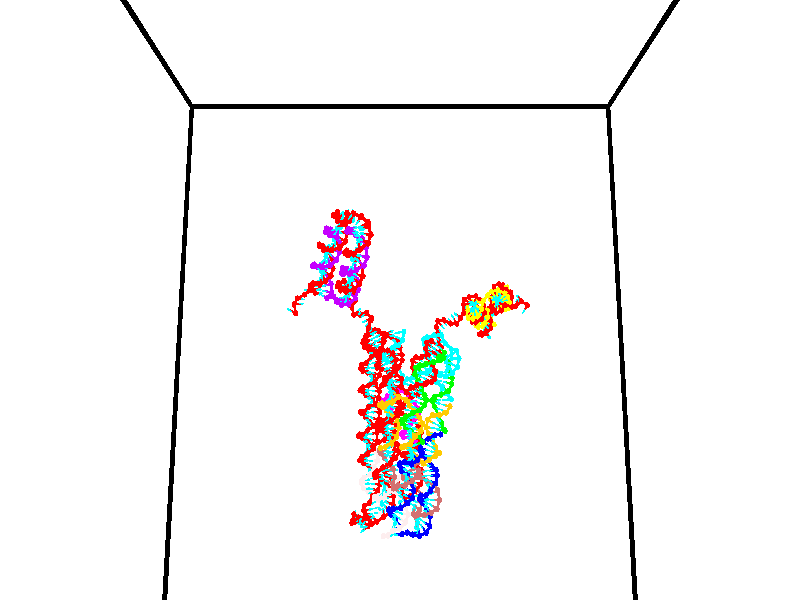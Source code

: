 // switches for output
#declare DRAW_BASES = 1; // possible values are 0, 1; only relevant for DNA ribbons
#declare DRAW_BASES_TYPE = 3; // possible values are 1, 2, 3; only relevant for DNA ribbons
#declare DRAW_FOG = 0; // set to 1 to enable fog

#include "colors.inc"

#include "transforms.inc"
background { rgb <1, 1, 1>}

#default {
   normal{
       ripples 0.25
       frequency 0.20
       turbulence 0.2
       lambda 5
   }
	finish {
		phong 0.1
		phong_size 40.
	}
}

// original window dimensions: 1024x640


// camera settings

camera {
	sky <0, 0.179814, -0.983701>
	up <0, 0.179814, -0.983701>
	right 1.6 * <1, 0, 0>
	location <35, 94.9851, 44.8844>
	look_at <35, 29.7336, 32.9568>
	direction <0, -65.2515, -11.9276>
	angle 67.0682
}


# declare cpy_camera_pos = <35, 94.9851, 44.8844>;
# if (DRAW_FOG = 1)
fog {
	fog_type 2
	up vnormalize(cpy_camera_pos)
	color rgbt<1,1,1,0.3>
	distance 1e-5
	fog_alt 3e-3
	fog_offset 56
}
# end


// LIGHTS

# declare lum = 6;
global_settings {
	ambient_light rgb lum * <0.05, 0.05, 0.05>
	max_trace_level 15
}# declare cpy_direct_light_amount = 0.25;
light_source
{	1000 * <-1, -1.16352, -0.803886>,
	rgb lum * cpy_direct_light_amount
	parallel
}

light_source
{	1000 * <1, 1.16352, 0.803886>,
	rgb lum * cpy_direct_light_amount
	parallel
}

// strand 0

// nucleotide -1

// particle -1
sphere {
	<24.524019, 35.102531, 35.086388> 0.250000
	pigment { color rgbt <1,0,0,0> }
	no_shadow
}
cylinder {
	<24.164442, 35.162277, 34.921661>,  <23.948696, 35.198124, 34.822826>, 0.100000
	pigment { color rgbt <1,0,0,0> }
	no_shadow
}
cylinder {
	<24.164442, 35.162277, 34.921661>,  <24.524019, 35.102531, 35.086388>, 0.100000
	pigment { color rgbt <1,0,0,0> }
	no_shadow
}

// particle -1
sphere {
	<24.164442, 35.162277, 34.921661> 0.100000
	pigment { color rgbt <1,0,0,0> }
	no_shadow
}
sphere {
	0, 1
	scale<0.080000,0.200000,0.300000>
	matrix <-0.437614, -0.348906, 0.828709,
		-0.019903, 0.925178, 0.379012,
		-0.898943, 0.149368, -0.411815,
		23.894760, 35.207088, 34.798119>
	pigment { color rgbt <0,1,1,0> }
	no_shadow
}
cylinder {
	<24.347439, 35.164165, 34.322575>,  <24.524019, 35.102531, 35.086388>, 0.130000
	pigment { color rgbt <1,0,0,0> }
	no_shadow
}

// nucleotide -1

// particle -1
sphere {
	<24.347439, 35.164165, 34.322575> 0.250000
	pigment { color rgbt <1,0,0,0> }
	no_shadow
}
cylinder {
	<24.740685, 35.102398, 34.283295>,  <24.976631, 35.065338, 34.259727>, 0.100000
	pigment { color rgbt <1,0,0,0> }
	no_shadow
}
cylinder {
	<24.740685, 35.102398, 34.283295>,  <24.347439, 35.164165, 34.322575>, 0.100000
	pigment { color rgbt <1,0,0,0> }
	no_shadow
}

// particle -1
sphere {
	<24.740685, 35.102398, 34.283295> 0.100000
	pigment { color rgbt <1,0,0,0> }
	no_shadow
}
sphere {
	0, 1
	scale<0.080000,0.200000,0.300000>
	matrix <-0.128543, -0.200774, -0.971168,
		0.130251, 0.967391, -0.217233,
		0.983113, -0.154419, -0.098200,
		25.035618, 35.056072, 34.253834>
	pigment { color rgbt <0,1,1,0> }
	no_shadow
}
cylinder {
	<24.724821, 35.671452, 33.911430>,  <24.347439, 35.164165, 34.322575>, 0.130000
	pigment { color rgbt <1,0,0,0> }
	no_shadow
}

// nucleotide -1

// particle -1
sphere {
	<24.724821, 35.671452, 33.911430> 0.250000
	pigment { color rgbt <1,0,0,0> }
	no_shadow
}
cylinder {
	<24.948620, 35.340942, 33.885372>,  <25.082899, 35.142639, 33.869736>, 0.100000
	pigment { color rgbt <1,0,0,0> }
	no_shadow
}
cylinder {
	<24.948620, 35.340942, 33.885372>,  <24.724821, 35.671452, 33.911430>, 0.100000
	pigment { color rgbt <1,0,0,0> }
	no_shadow
}

// particle -1
sphere {
	<24.948620, 35.340942, 33.885372> 0.100000
	pigment { color rgbt <1,0,0,0> }
	no_shadow
}
sphere {
	0, 1
	scale<0.080000,0.200000,0.300000>
	matrix <0.063883, 0.121356, -0.990551,
		0.826368, 0.550047, 0.120682,
		0.559495, -0.826269, -0.065146,
		25.116468, 35.093063, 33.865829>
	pigment { color rgbt <0,1,1,0> }
	no_shadow
}
cylinder {
	<25.470219, 35.829155, 33.623573>,  <24.724821, 35.671452, 33.911430>, 0.130000
	pigment { color rgbt <1,0,0,0> }
	no_shadow
}

// nucleotide -1

// particle -1
sphere {
	<25.470219, 35.829155, 33.623573> 0.250000
	pigment { color rgbt <1,0,0,0> }
	no_shadow
}
cylinder {
	<25.393944, 35.441723, 33.559711>,  <25.348179, 35.209263, 33.521393>, 0.100000
	pigment { color rgbt <1,0,0,0> }
	no_shadow
}
cylinder {
	<25.393944, 35.441723, 33.559711>,  <25.470219, 35.829155, 33.623573>, 0.100000
	pigment { color rgbt <1,0,0,0> }
	no_shadow
}

// particle -1
sphere {
	<25.393944, 35.441723, 33.559711> 0.100000
	pigment { color rgbt <1,0,0,0> }
	no_shadow
}
sphere {
	0, 1
	scale<0.080000,0.200000,0.300000>
	matrix <0.040676, 0.154703, -0.987123,
		0.980808, -0.194724, 0.009898,
		-0.190685, -0.968581, -0.159654,
		25.336739, 35.151150, 33.511814>
	pigment { color rgbt <0,1,1,0> }
	no_shadow
}
cylinder {
	<26.008989, 35.632645, 33.212646>,  <25.470219, 35.829155, 33.623573>, 0.130000
	pigment { color rgbt <1,0,0,0> }
	no_shadow
}

// nucleotide -1

// particle -1
sphere {
	<26.008989, 35.632645, 33.212646> 0.250000
	pigment { color rgbt <1,0,0,0> }
	no_shadow
}
cylinder {
	<25.729048, 35.355457, 33.143368>,  <25.561083, 35.189144, 33.101799>, 0.100000
	pigment { color rgbt <1,0,0,0> }
	no_shadow
}
cylinder {
	<25.729048, 35.355457, 33.143368>,  <26.008989, 35.632645, 33.212646>, 0.100000
	pigment { color rgbt <1,0,0,0> }
	no_shadow
}

// particle -1
sphere {
	<25.729048, 35.355457, 33.143368> 0.100000
	pigment { color rgbt <1,0,0,0> }
	no_shadow
}
sphere {
	0, 1
	scale<0.080000,0.200000,0.300000>
	matrix <0.080512, 0.164404, -0.983102,
		0.709734, -0.701972, -0.059266,
		-0.699853, -0.692969, -0.173201,
		25.519093, 35.147568, 33.091408>
	pigment { color rgbt <0,1,1,0> }
	no_shadow
}
cylinder {
	<26.549593, 35.963299, 33.490383>,  <26.008989, 35.632645, 33.212646>, 0.130000
	pigment { color rgbt <1,0,0,0> }
	no_shadow
}

// nucleotide -1

// particle -1
sphere {
	<26.549593, 35.963299, 33.490383> 0.250000
	pigment { color rgbt <1,0,0,0> }
	no_shadow
}
cylinder {
	<26.864582, 36.189964, 33.587364>,  <27.053576, 36.325962, 33.645554>, 0.100000
	pigment { color rgbt <1,0,0,0> }
	no_shadow
}
cylinder {
	<26.864582, 36.189964, 33.587364>,  <26.549593, 35.963299, 33.490383>, 0.100000
	pigment { color rgbt <1,0,0,0> }
	no_shadow
}

// particle -1
sphere {
	<26.864582, 36.189964, 33.587364> 0.100000
	pigment { color rgbt <1,0,0,0> }
	no_shadow
}
sphere {
	0, 1
	scale<0.080000,0.200000,0.300000>
	matrix <-0.243105, 0.647038, -0.722663,
		-0.566380, 0.510136, 0.647282,
		0.787473, 0.566660, 0.242453,
		27.100824, 36.359962, 33.660099>
	pigment { color rgbt <0,1,1,0> }
	no_shadow
}
cylinder {
	<26.316090, 36.576019, 33.228153>,  <26.549593, 35.963299, 33.490383>, 0.130000
	pigment { color rgbt <1,0,0,0> }
	no_shadow
}

// nucleotide -1

// particle -1
sphere {
	<26.316090, 36.576019, 33.228153> 0.250000
	pigment { color rgbt <1,0,0,0> }
	no_shadow
}
cylinder {
	<26.701315, 36.650848, 33.305622>,  <26.932451, 36.695747, 33.352104>, 0.100000
	pigment { color rgbt <1,0,0,0> }
	no_shadow
}
cylinder {
	<26.701315, 36.650848, 33.305622>,  <26.316090, 36.576019, 33.228153>, 0.100000
	pigment { color rgbt <1,0,0,0> }
	no_shadow
}

// particle -1
sphere {
	<26.701315, 36.650848, 33.305622> 0.100000
	pigment { color rgbt <1,0,0,0> }
	no_shadow
}
sphere {
	0, 1
	scale<0.080000,0.200000,0.300000>
	matrix <-0.025355, 0.779053, -0.626445,
		-0.268071, 0.598397, 0.755022,
		0.963065, 0.187075, 0.193669,
		26.990234, 36.706970, 33.363724>
	pigment { color rgbt <0,1,1,0> }
	no_shadow
}
cylinder {
	<26.249172, 37.258709, 33.143661>,  <26.316090, 36.576019, 33.228153>, 0.130000
	pigment { color rgbt <1,0,0,0> }
	no_shadow
}

// nucleotide -1

// particle -1
sphere {
	<26.249172, 37.258709, 33.143661> 0.250000
	pigment { color rgbt <1,0,0,0> }
	no_shadow
}
cylinder {
	<26.637856, 37.165424, 33.128708>,  <26.871065, 37.109451, 33.119736>, 0.100000
	pigment { color rgbt <1,0,0,0> }
	no_shadow
}
cylinder {
	<26.637856, 37.165424, 33.128708>,  <26.249172, 37.258709, 33.143661>, 0.100000
	pigment { color rgbt <1,0,0,0> }
	no_shadow
}

// particle -1
sphere {
	<26.637856, 37.165424, 33.128708> 0.100000
	pigment { color rgbt <1,0,0,0> }
	no_shadow
}
sphere {
	0, 1
	scale<0.080000,0.200000,0.300000>
	matrix <0.133112, 0.671490, -0.728960,
		0.195109, 0.703358, 0.683535,
		0.971707, -0.233214, -0.037388,
		26.929367, 37.095459, 33.117493>
	pigment { color rgbt <0,1,1,0> }
	no_shadow
}
cylinder {
	<26.604944, 37.959343, 33.088791>,  <26.249172, 37.258709, 33.143661>, 0.130000
	pigment { color rgbt <1,0,0,0> }
	no_shadow
}

// nucleotide -1

// particle -1
sphere {
	<26.604944, 37.959343, 33.088791> 0.250000
	pigment { color rgbt <1,0,0,0> }
	no_shadow
}
cylinder {
	<26.873304, 37.685017, 32.975967>,  <27.034321, 37.520420, 32.908272>, 0.100000
	pigment { color rgbt <1,0,0,0> }
	no_shadow
}
cylinder {
	<26.873304, 37.685017, 32.975967>,  <26.604944, 37.959343, 33.088791>, 0.100000
	pigment { color rgbt <1,0,0,0> }
	no_shadow
}

// particle -1
sphere {
	<26.873304, 37.685017, 32.975967> 0.100000
	pigment { color rgbt <1,0,0,0> }
	no_shadow
}
sphere {
	0, 1
	scale<0.080000,0.200000,0.300000>
	matrix <0.358572, 0.632965, -0.686135,
		0.649092, 0.359190, 0.670569,
		0.670899, -0.685812, -0.282057,
		27.074574, 37.479275, 32.891350>
	pigment { color rgbt <0,1,1,0> }
	no_shadow
}
cylinder {
	<27.293325, 38.151012, 33.262947>,  <26.604944, 37.959343, 33.088791>, 0.130000
	pigment { color rgbt <1,0,0,0> }
	no_shadow
}

// nucleotide -1

// particle -1
sphere {
	<27.293325, 38.151012, 33.262947> 0.250000
	pigment { color rgbt <1,0,0,0> }
	no_shadow
}
cylinder {
	<27.315203, 37.901611, 32.950985>,  <27.328329, 37.751972, 32.763805>, 0.100000
	pigment { color rgbt <1,0,0,0> }
	no_shadow
}
cylinder {
	<27.315203, 37.901611, 32.950985>,  <27.293325, 38.151012, 33.262947>, 0.100000
	pigment { color rgbt <1,0,0,0> }
	no_shadow
}

// particle -1
sphere {
	<27.315203, 37.901611, 32.950985> 0.100000
	pigment { color rgbt <1,0,0,0> }
	no_shadow
}
sphere {
	0, 1
	scale<0.080000,0.200000,0.300000>
	matrix <0.342451, 0.745417, -0.571909,
		0.937942, -0.235801, 0.254288,
		0.054694, -0.623499, -0.779909,
		27.331612, 37.714561, 32.717010>
	pigment { color rgbt <0,1,1,0> }
	no_shadow
}
cylinder {
	<27.825815, 38.333065, 32.995457>,  <27.293325, 38.151012, 33.262947>, 0.130000
	pigment { color rgbt <1,0,0,0> }
	no_shadow
}

// nucleotide -1

// particle -1
sphere {
	<27.825815, 38.333065, 32.995457> 0.250000
	pigment { color rgbt <1,0,0,0> }
	no_shadow
}
cylinder {
	<27.663914, 38.109444, 32.706005>,  <27.566772, 37.975269, 32.532333>, 0.100000
	pigment { color rgbt <1,0,0,0> }
	no_shadow
}
cylinder {
	<27.663914, 38.109444, 32.706005>,  <27.825815, 38.333065, 32.995457>, 0.100000
	pigment { color rgbt <1,0,0,0> }
	no_shadow
}

// particle -1
sphere {
	<27.663914, 38.109444, 32.706005> 0.100000
	pigment { color rgbt <1,0,0,0> }
	no_shadow
}
sphere {
	0, 1
	scale<0.080000,0.200000,0.300000>
	matrix <0.347314, 0.638053, -0.687212,
		0.845901, -0.529476, -0.064085,
		-0.404752, -0.559056, -0.723625,
		27.542488, 37.941727, 32.488918>
	pigment { color rgbt <0,1,1,0> }
	no_shadow
}
cylinder {
	<28.367298, 38.189484, 32.527477>,  <27.825815, 38.333065, 32.995457>, 0.130000
	pigment { color rgbt <1,0,0,0> }
	no_shadow
}

// nucleotide -1

// particle -1
sphere {
	<28.367298, 38.189484, 32.527477> 0.250000
	pigment { color rgbt <1,0,0,0> }
	no_shadow
}
cylinder {
	<28.014280, 38.173027, 32.340107>,  <27.802469, 38.163151, 32.227684>, 0.100000
	pigment { color rgbt <1,0,0,0> }
	no_shadow
}
cylinder {
	<28.014280, 38.173027, 32.340107>,  <28.367298, 38.189484, 32.527477>, 0.100000
	pigment { color rgbt <1,0,0,0> }
	no_shadow
}

// particle -1
sphere {
	<28.014280, 38.173027, 32.340107> 0.100000
	pigment { color rgbt <1,0,0,0> }
	no_shadow
}
sphere {
	0, 1
	scale<0.080000,0.200000,0.300000>
	matrix <0.374084, 0.542154, -0.752416,
		0.284919, -0.839271, -0.463083,
		-0.882543, -0.041146, -0.468428,
		27.749517, 38.160683, 32.199577>
	pigment { color rgbt <0,1,1,0> }
	no_shadow
}
cylinder {
	<28.522814, 38.107079, 31.899200>,  <28.367298, 38.189484, 32.527477>, 0.130000
	pigment { color rgbt <1,0,0,0> }
	no_shadow
}

// nucleotide -1

// particle -1
sphere {
	<28.522814, 38.107079, 31.899200> 0.250000
	pigment { color rgbt <1,0,0,0> }
	no_shadow
}
cylinder {
	<28.148369, 38.245483, 31.874006>,  <27.923702, 38.328526, 31.858891>, 0.100000
	pigment { color rgbt <1,0,0,0> }
	no_shadow
}
cylinder {
	<28.148369, 38.245483, 31.874006>,  <28.522814, 38.107079, 31.899200>, 0.100000
	pigment { color rgbt <1,0,0,0> }
	no_shadow
}

// particle -1
sphere {
	<28.148369, 38.245483, 31.874006> 0.100000
	pigment { color rgbt <1,0,0,0> }
	no_shadow
}
sphere {
	0, 1
	scale<0.080000,0.200000,0.300000>
	matrix <0.281500, 0.629792, -0.723961,
		-0.210833, -0.695439, -0.686960,
		-0.936113, 0.346014, -0.062985,
		27.867535, 38.349289, 31.855110>
	pigment { color rgbt <0,1,1,0> }
	no_shadow
}
cylinder {
	<28.417244, 38.186100, 31.096941>,  <28.522814, 38.107079, 31.899200>, 0.130000
	pigment { color rgbt <1,0,0,0> }
	no_shadow
}

// nucleotide -1

// particle -1
sphere {
	<28.417244, 38.186100, 31.096941> 0.250000
	pigment { color rgbt <1,0,0,0> }
	no_shadow
}
cylinder {
	<28.145189, 38.400761, 31.296709>,  <27.981956, 38.529556, 31.416571>, 0.100000
	pigment { color rgbt <1,0,0,0> }
	no_shadow
}
cylinder {
	<28.145189, 38.400761, 31.296709>,  <28.417244, 38.186100, 31.096941>, 0.100000
	pigment { color rgbt <1,0,0,0> }
	no_shadow
}

// particle -1
sphere {
	<28.145189, 38.400761, 31.296709> 0.100000
	pigment { color rgbt <1,0,0,0> }
	no_shadow
}
sphere {
	0, 1
	scale<0.080000,0.200000,0.300000>
	matrix <0.208681, 0.794802, -0.569861,
		-0.702757, -0.283363, -0.652562,
		-0.680135, 0.536652, 0.499421,
		27.941149, 38.561756, 31.446535>
	pigment { color rgbt <0,1,1,0> }
	no_shadow
}
cylinder {
	<28.016447, 38.520885, 30.559984>,  <28.417244, 38.186100, 31.096941>, 0.130000
	pigment { color rgbt <1,0,0,0> }
	no_shadow
}

// nucleotide -1

// particle -1
sphere {
	<28.016447, 38.520885, 30.559984> 0.250000
	pigment { color rgbt <1,0,0,0> }
	no_shadow
}
cylinder {
	<27.951960, 38.758907, 30.874924>,  <27.913267, 38.901722, 31.063887>, 0.100000
	pigment { color rgbt <1,0,0,0> }
	no_shadow
}
cylinder {
	<27.951960, 38.758907, 30.874924>,  <28.016447, 38.520885, 30.559984>, 0.100000
	pigment { color rgbt <1,0,0,0> }
	no_shadow
}

// particle -1
sphere {
	<27.951960, 38.758907, 30.874924> 0.100000
	pigment { color rgbt <1,0,0,0> }
	no_shadow
}
sphere {
	0, 1
	scale<0.080000,0.200000,0.300000>
	matrix <0.252786, 0.796067, -0.549888,
		-0.953996, 0.110378, -0.278762,
		-0.161218, 0.595058, 0.787347,
		27.903595, 38.937424, 31.111128>
	pigment { color rgbt <0,1,1,0> }
	no_shadow
}
cylinder {
	<27.623936, 39.063717, 30.300699>,  <28.016447, 38.520885, 30.559984>, 0.130000
	pigment { color rgbt <1,0,0,0> }
	no_shadow
}

// nucleotide -1

// particle -1
sphere {
	<27.623936, 39.063717, 30.300699> 0.250000
	pigment { color rgbt <1,0,0,0> }
	no_shadow
}
cylinder {
	<27.808634, 39.177433, 30.636787>,  <27.919453, 39.245663, 30.838440>, 0.100000
	pigment { color rgbt <1,0,0,0> }
	no_shadow
}
cylinder {
	<27.808634, 39.177433, 30.636787>,  <27.623936, 39.063717, 30.300699>, 0.100000
	pigment { color rgbt <1,0,0,0> }
	no_shadow
}

// particle -1
sphere {
	<27.808634, 39.177433, 30.636787> 0.100000
	pigment { color rgbt <1,0,0,0> }
	no_shadow
}
sphere {
	0, 1
	scale<0.080000,0.200000,0.300000>
	matrix <0.292999, 0.845194, -0.446989,
		-0.837223, 0.452580, 0.306969,
		0.461746, 0.284288, 0.840221,
		27.947157, 39.262718, 30.888853>
	pigment { color rgbt <0,1,1,0> }
	no_shadow
}
cylinder {
	<27.390085, 39.757210, 30.358742>,  <27.623936, 39.063717, 30.300699>, 0.130000
	pigment { color rgbt <1,0,0,0> }
	no_shadow
}

// nucleotide -1

// particle -1
sphere {
	<27.390085, 39.757210, 30.358742> 0.250000
	pigment { color rgbt <1,0,0,0> }
	no_shadow
}
cylinder {
	<27.716259, 39.710903, 30.585602>,  <27.911964, 39.683121, 30.721718>, 0.100000
	pigment { color rgbt <1,0,0,0> }
	no_shadow
}
cylinder {
	<27.716259, 39.710903, 30.585602>,  <27.390085, 39.757210, 30.358742>, 0.100000
	pigment { color rgbt <1,0,0,0> }
	no_shadow
}

// particle -1
sphere {
	<27.716259, 39.710903, 30.585602> 0.100000
	pigment { color rgbt <1,0,0,0> }
	no_shadow
}
sphere {
	0, 1
	scale<0.080000,0.200000,0.300000>
	matrix <0.310646, 0.914271, -0.260017,
		-0.488429, 0.388210, 0.781492,
		0.815436, -0.115767, 0.567152,
		27.960890, 39.676174, 30.755747>
	pigment { color rgbt <0,1,1,0> }
	no_shadow
}
cylinder {
	<27.481731, 40.399757, 30.618483>,  <27.390085, 39.757210, 30.358742>, 0.130000
	pigment { color rgbt <1,0,0,0> }
	no_shadow
}

// nucleotide -1

// particle -1
sphere {
	<27.481731, 40.399757, 30.618483> 0.250000
	pigment { color rgbt <1,0,0,0> }
	no_shadow
}
cylinder {
	<27.831942, 40.212963, 30.668091>,  <28.042068, 40.100887, 30.697857>, 0.100000
	pigment { color rgbt <1,0,0,0> }
	no_shadow
}
cylinder {
	<27.831942, 40.212963, 30.668091>,  <27.481731, 40.399757, 30.618483>, 0.100000
	pigment { color rgbt <1,0,0,0> }
	no_shadow
}

// particle -1
sphere {
	<27.831942, 40.212963, 30.668091> 0.100000
	pigment { color rgbt <1,0,0,0> }
	no_shadow
}
sphere {
	0, 1
	scale<0.080000,0.200000,0.300000>
	matrix <0.483166, 0.844947, -0.229381,
		0.002325, 0.260752, 0.965403,
		0.875526, -0.466983, 0.124022,
		28.094599, 40.072868, 30.705297>
	pigment { color rgbt <0,1,1,0> }
	no_shadow
}
cylinder {
	<27.954630, 40.802944, 31.052326>,  <27.481731, 40.399757, 30.618483>, 0.130000
	pigment { color rgbt <1,0,0,0> }
	no_shadow
}

// nucleotide -1

// particle -1
sphere {
	<27.954630, 40.802944, 31.052326> 0.250000
	pigment { color rgbt <1,0,0,0> }
	no_shadow
}
cylinder {
	<28.202955, 40.559704, 30.854416>,  <28.351950, 40.413761, 30.735670>, 0.100000
	pigment { color rgbt <1,0,0,0> }
	no_shadow
}
cylinder {
	<28.202955, 40.559704, 30.854416>,  <27.954630, 40.802944, 31.052326>, 0.100000
	pigment { color rgbt <1,0,0,0> }
	no_shadow
}

// particle -1
sphere {
	<28.202955, 40.559704, 30.854416> 0.100000
	pigment { color rgbt <1,0,0,0> }
	no_shadow
}
sphere {
	0, 1
	scale<0.080000,0.200000,0.300000>
	matrix <0.550070, 0.787572, -0.277763,
		0.558580, -0.099724, 0.823434,
		0.620814, -0.608099, -0.494778,
		28.389200, 40.377274, 30.705982>
	pigment { color rgbt <0,1,1,0> }
	no_shadow
}
cylinder {
	<28.745731, 41.062809, 31.138996>,  <27.954630, 40.802944, 31.052326>, 0.130000
	pigment { color rgbt <1,0,0,0> }
	no_shadow
}

// nucleotide -1

// particle -1
sphere {
	<28.745731, 41.062809, 31.138996> 0.250000
	pigment { color rgbt <1,0,0,0> }
	no_shadow
}
cylinder {
	<28.806187, 40.797031, 30.846239>,  <28.842461, 40.637566, 30.670584>, 0.100000
	pigment { color rgbt <1,0,0,0> }
	no_shadow
}
cylinder {
	<28.806187, 40.797031, 30.846239>,  <28.745731, 41.062809, 31.138996>, 0.100000
	pigment { color rgbt <1,0,0,0> }
	no_shadow
}

// particle -1
sphere {
	<28.806187, 40.797031, 30.846239> 0.100000
	pigment { color rgbt <1,0,0,0> }
	no_shadow
}
sphere {
	0, 1
	scale<0.080000,0.200000,0.300000>
	matrix <0.517443, 0.684037, -0.514145,
		0.842264, -0.301007, 0.447198,
		0.151139, -0.664446, -0.731894,
		28.851528, 40.597698, 30.626671>
	pigment { color rgbt <0,1,1,0> }
	no_shadow
}
cylinder {
	<29.459412, 41.081554, 30.951893>,  <28.745731, 41.062809, 31.138996>, 0.130000
	pigment { color rgbt <1,0,0,0> }
	no_shadow
}

// nucleotide -1

// particle -1
sphere {
	<29.459412, 41.081554, 30.951893> 0.250000
	pigment { color rgbt <1,0,0,0> }
	no_shadow
}
cylinder {
	<29.225798, 40.958061, 30.651604>,  <29.085629, 40.883965, 30.471430>, 0.100000
	pigment { color rgbt <1,0,0,0> }
	no_shadow
}
cylinder {
	<29.225798, 40.958061, 30.651604>,  <29.459412, 41.081554, 30.951893>, 0.100000
	pigment { color rgbt <1,0,0,0> }
	no_shadow
}

// particle -1
sphere {
	<29.225798, 40.958061, 30.651604> 0.100000
	pigment { color rgbt <1,0,0,0> }
	no_shadow
}
sphere {
	0, 1
	scale<0.080000,0.200000,0.300000>
	matrix <0.443546, 0.653191, -0.613684,
		0.679833, -0.691393, -0.244547,
		-0.584033, -0.308735, -0.750725,
		29.050587, 40.865440, 30.426386>
	pigment { color rgbt <0,1,1,0> }
	no_shadow
}
cylinder {
	<29.955175, 40.999947, 30.425701>,  <29.459412, 41.081554, 30.951893>, 0.130000
	pigment { color rgbt <1,0,0,0> }
	no_shadow
}

// nucleotide -1

// particle -1
sphere {
	<29.955175, 40.999947, 30.425701> 0.250000
	pigment { color rgbt <1,0,0,0> }
	no_shadow
}
cylinder {
	<29.590637, 41.029846, 30.263783>,  <29.371914, 41.047787, 30.166632>, 0.100000
	pigment { color rgbt <1,0,0,0> }
	no_shadow
}
cylinder {
	<29.590637, 41.029846, 30.263783>,  <29.955175, 40.999947, 30.425701>, 0.100000
	pigment { color rgbt <1,0,0,0> }
	no_shadow
}

// particle -1
sphere {
	<29.590637, 41.029846, 30.263783> 0.100000
	pigment { color rgbt <1,0,0,0> }
	no_shadow
}
sphere {
	0, 1
	scale<0.080000,0.200000,0.300000>
	matrix <0.347953, 0.665316, -0.660517,
		0.219947, -0.742810, -0.632342,
		-0.911346, 0.074747, -0.404797,
		29.317234, 41.052269, 30.142344>
	pigment { color rgbt <0,1,1,0> }
	no_shadow
}
cylinder {
	<30.125191, 40.938339, 29.711391>,  <29.955175, 40.999947, 30.425701>, 0.130000
	pigment { color rgbt <1,0,0,0> }
	no_shadow
}

// nucleotide -1

// particle -1
sphere {
	<30.125191, 40.938339, 29.711391> 0.250000
	pigment { color rgbt <1,0,0,0> }
	no_shadow
}
cylinder {
	<29.770721, 41.119015, 29.752712>,  <29.558041, 41.227421, 29.777504>, 0.100000
	pigment { color rgbt <1,0,0,0> }
	no_shadow
}
cylinder {
	<29.770721, 41.119015, 29.752712>,  <30.125191, 40.938339, 29.711391>, 0.100000
	pigment { color rgbt <1,0,0,0> }
	no_shadow
}

// particle -1
sphere {
	<29.770721, 41.119015, 29.752712> 0.100000
	pigment { color rgbt <1,0,0,0> }
	no_shadow
}
sphere {
	0, 1
	scale<0.080000,0.200000,0.300000>
	matrix <0.315387, 0.751333, -0.579681,
		-0.339451, -0.481118, -0.808269,
		-0.886173, 0.451691, 0.103302,
		29.504869, 41.254520, 29.783703>
	pigment { color rgbt <0,1,1,0> }
	no_shadow
}
cylinder {
	<30.014280, 41.304890, 29.074802>,  <30.125191, 40.938339, 29.711391>, 0.130000
	pigment { color rgbt <1,0,0,0> }
	no_shadow
}

// nucleotide -1

// particle -1
sphere {
	<30.014280, 41.304890, 29.074802> 0.250000
	pigment { color rgbt <1,0,0,0> }
	no_shadow
}
cylinder {
	<29.748470, 41.461853, 29.329180>,  <29.588985, 41.556030, 29.481806>, 0.100000
	pigment { color rgbt <1,0,0,0> }
	no_shadow
}
cylinder {
	<29.748470, 41.461853, 29.329180>,  <30.014280, 41.304890, 29.074802>, 0.100000
	pigment { color rgbt <1,0,0,0> }
	no_shadow
}

// particle -1
sphere {
	<29.748470, 41.461853, 29.329180> 0.100000
	pigment { color rgbt <1,0,0,0> }
	no_shadow
}
sphere {
	0, 1
	scale<0.080000,0.200000,0.300000>
	matrix <0.124912, 0.897381, -0.423208,
		-0.736753, -0.201795, -0.645347,
		-0.664523, 0.392411, 0.635942,
		29.549112, 41.579575, 29.519962>
	pigment { color rgbt <0,1,1,0> }
	no_shadow
}
cylinder {
	<29.484474, 41.639801, 28.672256>,  <30.014280, 41.304890, 29.074802>, 0.130000
	pigment { color rgbt <1,0,0,0> }
	no_shadow
}

// nucleotide -1

// particle -1
sphere {
	<29.484474, 41.639801, 28.672256> 0.250000
	pigment { color rgbt <1,0,0,0> }
	no_shadow
}
cylinder {
	<29.501743, 41.813519, 29.032152>,  <29.512106, 41.917747, 29.248089>, 0.100000
	pigment { color rgbt <1,0,0,0> }
	no_shadow
}
cylinder {
	<29.501743, 41.813519, 29.032152>,  <29.484474, 41.639801, 28.672256>, 0.100000
	pigment { color rgbt <1,0,0,0> }
	no_shadow
}

// particle -1
sphere {
	<29.501743, 41.813519, 29.032152> 0.100000
	pigment { color rgbt <1,0,0,0> }
	no_shadow
}
sphere {
	0, 1
	scale<0.080000,0.200000,0.300000>
	matrix <0.215683, 0.875288, -0.432841,
		-0.975509, 0.212746, -0.055879,
		0.043175, 0.434292, 0.899737,
		29.514696, 41.943806, 29.302073>
	pigment { color rgbt <0,1,1,0> }
	no_shadow
}
cylinder {
	<29.350737, 42.346127, 28.513897>,  <29.484474, 41.639801, 28.672256>, 0.130000
	pigment { color rgbt <1,0,0,0> }
	no_shadow
}

// nucleotide -1

// particle -1
sphere {
	<29.350737, 42.346127, 28.513897> 0.250000
	pigment { color rgbt <1,0,0,0> }
	no_shadow
}
cylinder {
	<29.505959, 42.337830, 28.882458>,  <29.599091, 42.332851, 29.103594>, 0.100000
	pigment { color rgbt <1,0,0,0> }
	no_shadow
}
cylinder {
	<29.505959, 42.337830, 28.882458>,  <29.350737, 42.346127, 28.513897>, 0.100000
	pigment { color rgbt <1,0,0,0> }
	no_shadow
}

// particle -1
sphere {
	<29.505959, 42.337830, 28.882458> 0.100000
	pigment { color rgbt <1,0,0,0> }
	no_shadow
}
sphere {
	0, 1
	scale<0.080000,0.200000,0.300000>
	matrix <0.506921, 0.839742, -0.194587,
		-0.769705, 0.542589, 0.336380,
		0.388053, -0.020743, 0.921404,
		29.622374, 42.331608, 29.158878>
	pigment { color rgbt <0,1,1,0> }
	no_shadow
}
cylinder {
	<29.034624, 42.826607, 28.908720>,  <29.350737, 42.346127, 28.513897>, 0.130000
	pigment { color rgbt <1,0,0,0> }
	no_shadow
}

// nucleotide -1

// particle -1
sphere {
	<29.034624, 42.826607, 28.908720> 0.250000
	pigment { color rgbt <1,0,0,0> }
	no_shadow
}
cylinder {
	<29.421772, 42.750835, 28.974859>,  <29.654060, 42.705372, 29.014542>, 0.100000
	pigment { color rgbt <1,0,0,0> }
	no_shadow
}
cylinder {
	<29.421772, 42.750835, 28.974859>,  <29.034624, 42.826607, 28.908720>, 0.100000
	pigment { color rgbt <1,0,0,0> }
	no_shadow
}

// particle -1
sphere {
	<29.421772, 42.750835, 28.974859> 0.100000
	pigment { color rgbt <1,0,0,0> }
	no_shadow
}
sphere {
	0, 1
	scale<0.080000,0.200000,0.300000>
	matrix <0.240963, 0.886662, -0.394674,
		-0.071843, 0.421836, 0.903821,
		0.967872, -0.189433, 0.165347,
		29.712133, 42.694004, 29.024464>
	pigment { color rgbt <0,1,1,0> }
	no_shadow
}
cylinder {
	<29.426893, 43.230019, 29.433758>,  <29.034624, 42.826607, 28.908720>, 0.130000
	pigment { color rgbt <1,0,0,0> }
	no_shadow
}

// nucleotide -1

// particle -1
sphere {
	<29.426893, 43.230019, 29.433758> 0.250000
	pigment { color rgbt <1,0,0,0> }
	no_shadow
}
cylinder {
	<29.664814, 43.116959, 29.132742>,  <29.807566, 43.049122, 28.952133>, 0.100000
	pigment { color rgbt <1,0,0,0> }
	no_shadow
}
cylinder {
	<29.664814, 43.116959, 29.132742>,  <29.426893, 43.230019, 29.433758>, 0.100000
	pigment { color rgbt <1,0,0,0> }
	no_shadow
}

// particle -1
sphere {
	<29.664814, 43.116959, 29.132742> 0.100000
	pigment { color rgbt <1,0,0,0> }
	no_shadow
}
sphere {
	0, 1
	scale<0.080000,0.200000,0.300000>
	matrix <0.252083, 0.954509, -0.159270,
		0.763324, -0.094968, 0.638997,
		0.594803, -0.282654, -0.752540,
		29.843254, 43.032162, 28.906981>
	pigment { color rgbt <0,1,1,0> }
	no_shadow
}
cylinder {
	<30.066238, 43.575962, 29.744431>,  <29.426893, 43.230019, 29.433758>, 0.130000
	pigment { color rgbt <1,0,0,0> }
	no_shadow
}

// nucleotide -1

// particle -1
sphere {
	<30.066238, 43.575962, 29.744431> 0.250000
	pigment { color rgbt <1,0,0,0> }
	no_shadow
}
cylinder {
	<29.717379, 43.440941, 29.886087>,  <29.508062, 43.359928, 29.971081>, 0.100000
	pigment { color rgbt <1,0,0,0> }
	no_shadow
}
cylinder {
	<29.717379, 43.440941, 29.886087>,  <30.066238, 43.575962, 29.744431>, 0.100000
	pigment { color rgbt <1,0,0,0> }
	no_shadow
}

// particle -1
sphere {
	<29.717379, 43.440941, 29.886087> 0.100000
	pigment { color rgbt <1,0,0,0> }
	no_shadow
}
sphere {
	0, 1
	scale<0.080000,0.200000,0.300000>
	matrix <-0.437328, 0.862385, -0.255021,
		-0.219323, -0.377292, -0.899749,
		-0.872147, -0.337554, 0.354141,
		29.455734, 43.339676, 29.992331>
	pigment { color rgbt <0,1,1,0> }
	no_shadow
}
cylinder {
	<30.583418, 44.045654, 29.701572>,  <30.066238, 43.575962, 29.744431>, 0.130000
	pigment { color rgbt <1,0,0,0> }
	no_shadow
}

// nucleotide -1

// particle -1
sphere {
	<30.583418, 44.045654, 29.701572> 0.250000
	pigment { color rgbt <1,0,0,0> }
	no_shadow
}
cylinder {
	<30.674387, 43.932690, 29.328794>,  <30.728968, 43.864910, 29.105127>, 0.100000
	pigment { color rgbt <1,0,0,0> }
	no_shadow
}
cylinder {
	<30.674387, 43.932690, 29.328794>,  <30.583418, 44.045654, 29.701572>, 0.100000
	pigment { color rgbt <1,0,0,0> }
	no_shadow
}

// particle -1
sphere {
	<30.674387, 43.932690, 29.328794> 0.100000
	pigment { color rgbt <1,0,0,0> }
	no_shadow
}
sphere {
	0, 1
	scale<0.080000,0.200000,0.300000>
	matrix <-0.926380, 0.232252, -0.296443,
		0.300165, 0.930754, -0.208800,
		0.227421, -0.282410, -0.931946,
		30.742613, 43.847965, 29.049212>
	pigment { color rgbt <0,1,1,0> }
	no_shadow
}
cylinder {
	<30.405041, 44.597527, 29.313129>,  <30.583418, 44.045654, 29.701572>, 0.130000
	pigment { color rgbt <1,0,0,0> }
	no_shadow
}

// nucleotide -1

// particle -1
sphere {
	<30.405041, 44.597527, 29.313129> 0.250000
	pigment { color rgbt <1,0,0,0> }
	no_shadow
}
cylinder {
	<30.397707, 44.238640, 29.136644>,  <30.393307, 44.023308, 29.030754>, 0.100000
	pigment { color rgbt <1,0,0,0> }
	no_shadow
}
cylinder {
	<30.397707, 44.238640, 29.136644>,  <30.405041, 44.597527, 29.313129>, 0.100000
	pigment { color rgbt <1,0,0,0> }
	no_shadow
}

// particle -1
sphere {
	<30.397707, 44.238640, 29.136644> 0.100000
	pigment { color rgbt <1,0,0,0> }
	no_shadow
}
sphere {
	0, 1
	scale<0.080000,0.200000,0.300000>
	matrix <-0.922014, 0.185858, -0.339628,
		0.386722, 0.400576, -0.830653,
		-0.018336, -0.897216, -0.441212,
		30.392206, 43.969475, 29.004280>
	pigment { color rgbt <0,1,1,0> }
	no_shadow
}
cylinder {
	<30.392721, 45.080360, 29.941565>,  <30.405041, 44.597527, 29.313129>, 0.130000
	pigment { color rgbt <1,0,0,0> }
	no_shadow
}

// nucleotide -1

// particle -1
sphere {
	<30.392721, 45.080360, 29.941565> 0.250000
	pigment { color rgbt <1,0,0,0> }
	no_shadow
}
cylinder {
	<30.603420, 45.419834, 29.922501>,  <30.729839, 45.623520, 29.911062>, 0.100000
	pigment { color rgbt <1,0,0,0> }
	no_shadow
}
cylinder {
	<30.603420, 45.419834, 29.922501>,  <30.392721, 45.080360, 29.941565>, 0.100000
	pigment { color rgbt <1,0,0,0> }
	no_shadow
}

// particle -1
sphere {
	<30.603420, 45.419834, 29.922501> 0.100000
	pigment { color rgbt <1,0,0,0> }
	no_shadow
}
sphere {
	0, 1
	scale<0.080000,0.200000,0.300000>
	matrix <0.747237, -0.435599, 0.501887,
		0.405184, -0.299980, -0.863619,
		0.526748, 0.848684, -0.047658,
		30.761444, 45.674438, 29.908203>
	pigment { color rgbt <0,1,1,0> }
	no_shadow
}
cylinder {
	<30.976694, 44.991547, 29.452625>,  <30.392721, 45.080360, 29.941565>, 0.130000
	pigment { color rgbt <1,0,0,0> }
	no_shadow
}

// nucleotide -1

// particle -1
sphere {
	<30.976694, 44.991547, 29.452625> 0.250000
	pigment { color rgbt <1,0,0,0> }
	no_shadow
}
cylinder {
	<31.007526, 45.210941, 29.785664>,  <31.026026, 45.342579, 29.985487>, 0.100000
	pigment { color rgbt <1,0,0,0> }
	no_shadow
}
cylinder {
	<31.007526, 45.210941, 29.785664>,  <30.976694, 44.991547, 29.452625>, 0.100000
	pigment { color rgbt <1,0,0,0> }
	no_shadow
}

// particle -1
sphere {
	<31.007526, 45.210941, 29.785664> 0.100000
	pigment { color rgbt <1,0,0,0> }
	no_shadow
}
sphere {
	0, 1
	scale<0.080000,0.200000,0.300000>
	matrix <0.719131, -0.609002, 0.334614,
		0.690586, 0.572955, -0.441378,
		0.077082, 0.548488, 0.832598,
		31.030651, 45.375488, 30.035442>
	pigment { color rgbt <0,1,1,0> }
	no_shadow
}
cylinder {
	<31.648272, 44.751556, 29.589664>,  <30.976694, 44.991547, 29.452625>, 0.130000
	pigment { color rgbt <1,0,0,0> }
	no_shadow
}

// nucleotide -1

// particle -1
sphere {
	<31.648272, 44.751556, 29.589664> 0.250000
	pigment { color rgbt <1,0,0,0> }
	no_shadow
}
cylinder {
	<31.486288, 44.954231, 29.894104>,  <31.389097, 45.075836, 30.076767>, 0.100000
	pigment { color rgbt <1,0,0,0> }
	no_shadow
}
cylinder {
	<31.486288, 44.954231, 29.894104>,  <31.648272, 44.751556, 29.589664>, 0.100000
	pigment { color rgbt <1,0,0,0> }
	no_shadow
}

// particle -1
sphere {
	<31.486288, 44.954231, 29.894104> 0.100000
	pigment { color rgbt <1,0,0,0> }
	no_shadow
}
sphere {
	0, 1
	scale<0.080000,0.200000,0.300000>
	matrix <0.607937, -0.472543, 0.638056,
		0.682949, 0.721087, -0.116675,
		-0.404960, 0.506691, 0.761099,
		31.364799, 45.106239, 30.122435>
	pigment { color rgbt <0,1,1,0> }
	no_shadow
}
cylinder {
	<32.246094, 44.786694, 30.048208>,  <31.648272, 44.751556, 29.589664>, 0.130000
	pigment { color rgbt <1,0,0,0> }
	no_shadow
}

// nucleotide -1

// particle -1
sphere {
	<32.246094, 44.786694, 30.048208> 0.250000
	pigment { color rgbt <1,0,0,0> }
	no_shadow
}
cylinder {
	<31.891264, 44.797985, 30.232515>,  <31.678366, 44.804760, 30.343100>, 0.100000
	pigment { color rgbt <1,0,0,0> }
	no_shadow
}
cylinder {
	<31.891264, 44.797985, 30.232515>,  <32.246094, 44.786694, 30.048208>, 0.100000
	pigment { color rgbt <1,0,0,0> }
	no_shadow
}

// particle -1
sphere {
	<31.891264, 44.797985, 30.232515> 0.100000
	pigment { color rgbt <1,0,0,0> }
	no_shadow
}
sphere {
	0, 1
	scale<0.080000,0.200000,0.300000>
	matrix <0.269388, -0.778901, 0.566343,
		0.374876, 0.626512, 0.683338,
		-0.887073, 0.028226, 0.460766,
		31.625141, 44.806454, 30.370745>
	pigment { color rgbt <0,1,1,0> }
	no_shadow
}
cylinder {
	<32.218731, 44.047043, 30.073627>,  <32.246094, 44.786694, 30.048208>, 0.130000
	pigment { color rgbt <1,0,0,0> }
	no_shadow
}

// nucleotide -1

// particle -1
sphere {
	<32.218731, 44.047043, 30.073627> 0.250000
	pigment { color rgbt <1,0,0,0> }
	no_shadow
}
cylinder {
	<31.929136, 44.231266, 30.279047>,  <31.755381, 44.341801, 30.402300>, 0.100000
	pigment { color rgbt <1,0,0,0> }
	no_shadow
}
cylinder {
	<31.929136, 44.231266, 30.279047>,  <32.218731, 44.047043, 30.073627>, 0.100000
	pigment { color rgbt <1,0,0,0> }
	no_shadow
}

// particle -1
sphere {
	<31.929136, 44.231266, 30.279047> 0.100000
	pigment { color rgbt <1,0,0,0> }
	no_shadow
}
sphere {
	0, 1
	scale<0.080000,0.200000,0.300000>
	matrix <-0.014933, -0.754761, 0.655830,
		0.689656, 0.467141, 0.553311,
		-0.723983, 0.460560, 0.513550,
		31.711941, 44.369434, 30.433111>
	pigment { color rgbt <0,1,1,0> }
	no_shadow
}
cylinder {
	<32.450600, 44.048153, 30.749084>,  <32.218731, 44.047043, 30.073627>, 0.130000
	pigment { color rgbt <1,0,0,0> }
	no_shadow
}

// nucleotide -1

// particle -1
sphere {
	<32.450600, 44.048153, 30.749084> 0.250000
	pigment { color rgbt <1,0,0,0> }
	no_shadow
}
cylinder {
	<32.053413, 44.082066, 30.716043>,  <31.815102, 44.102413, 30.696218>, 0.100000
	pigment { color rgbt <1,0,0,0> }
	no_shadow
}
cylinder {
	<32.053413, 44.082066, 30.716043>,  <32.450600, 44.048153, 30.749084>, 0.100000
	pigment { color rgbt <1,0,0,0> }
	no_shadow
}

// particle -1
sphere {
	<32.053413, 44.082066, 30.716043> 0.100000
	pigment { color rgbt <1,0,0,0> }
	no_shadow
}
sphere {
	0, 1
	scale<0.080000,0.200000,0.300000>
	matrix <-0.116804, -0.588669, 0.799891,
		0.019192, 0.803916, 0.594433,
		-0.992970, 0.084784, -0.082603,
		31.755522, 44.107502, 30.691263>
	pigment { color rgbt <0,1,1,0> }
	no_shadow
}
cylinder {
	<32.221485, 44.173794, 31.416910>,  <32.450600, 44.048153, 30.749084>, 0.130000
	pigment { color rgbt <1,0,0,0> }
	no_shadow
}

// nucleotide -1

// particle -1
sphere {
	<32.221485, 44.173794, 31.416910> 0.250000
	pigment { color rgbt <1,0,0,0> }
	no_shadow
}
cylinder {
	<31.895842, 44.050648, 31.219957>,  <31.700455, 43.976761, 31.101786>, 0.100000
	pigment { color rgbt <1,0,0,0> }
	no_shadow
}
cylinder {
	<31.895842, 44.050648, 31.219957>,  <32.221485, 44.173794, 31.416910>, 0.100000
	pigment { color rgbt <1,0,0,0> }
	no_shadow
}

// particle -1
sphere {
	<31.895842, 44.050648, 31.219957> 0.100000
	pigment { color rgbt <1,0,0,0> }
	no_shadow
}
sphere {
	0, 1
	scale<0.080000,0.200000,0.300000>
	matrix <-0.297345, -0.507310, 0.808840,
		-0.498805, 0.804894, 0.321465,
		-0.814113, -0.307868, -0.492380,
		31.651608, 43.958286, 31.072243>
	pigment { color rgbt <0,1,1,0> }
	no_shadow
}
cylinder {
	<31.540993, 44.135220, 31.852114>,  <32.221485, 44.173794, 31.416910>, 0.130000
	pigment { color rgbt <1,0,0,0> }
	no_shadow
}

// nucleotide -1

// particle -1
sphere {
	<31.540993, 44.135220, 31.852114> 0.250000
	pigment { color rgbt <1,0,0,0> }
	no_shadow
}
cylinder {
	<31.446873, 43.877819, 31.560762>,  <31.390400, 43.723377, 31.385952>, 0.100000
	pigment { color rgbt <1,0,0,0> }
	no_shadow
}
cylinder {
	<31.446873, 43.877819, 31.560762>,  <31.540993, 44.135220, 31.852114>, 0.100000
	pigment { color rgbt <1,0,0,0> }
	no_shadow
}

// particle -1
sphere {
	<31.446873, 43.877819, 31.560762> 0.100000
	pigment { color rgbt <1,0,0,0> }
	no_shadow
}
sphere {
	0, 1
	scale<0.080000,0.200000,0.300000>
	matrix <-0.336145, -0.649292, 0.682222,
		-0.911943, 0.405368, -0.063532,
		-0.235301, -0.643503, -0.728379,
		31.376282, 43.684769, 31.342249>
	pigment { color rgbt <0,1,1,0> }
	no_shadow
}
cylinder {
	<30.974573, 43.825672, 32.143738>,  <31.540993, 44.135220, 31.852114>, 0.130000
	pigment { color rgbt <1,0,0,0> }
	no_shadow
}

// nucleotide -1

// particle -1
sphere {
	<30.974573, 43.825672, 32.143738> 0.250000
	pigment { color rgbt <1,0,0,0> }
	no_shadow
}
cylinder {
	<31.110512, 43.573132, 31.864912>,  <31.192076, 43.421608, 31.697617>, 0.100000
	pigment { color rgbt <1,0,0,0> }
	no_shadow
}
cylinder {
	<31.110512, 43.573132, 31.864912>,  <30.974573, 43.825672, 32.143738>, 0.100000
	pigment { color rgbt <1,0,0,0> }
	no_shadow
}

// particle -1
sphere {
	<31.110512, 43.573132, 31.864912> 0.100000
	pigment { color rgbt <1,0,0,0> }
	no_shadow
}
sphere {
	0, 1
	scale<0.080000,0.200000,0.300000>
	matrix <-0.226887, -0.774328, 0.590710,
		-0.912703, -0.042596, -0.406398,
		0.339848, -0.631349, -0.697067,
		31.212467, 43.383728, 31.655792>
	pigment { color rgbt <0,1,1,0> }
	no_shadow
}
cylinder {
	<30.430809, 43.406559, 32.111683>,  <30.974573, 43.825672, 32.143738>, 0.130000
	pigment { color rgbt <1,0,0,0> }
	no_shadow
}

// nucleotide -1

// particle -1
sphere {
	<30.430809, 43.406559, 32.111683> 0.250000
	pigment { color rgbt <1,0,0,0> }
	no_shadow
}
cylinder {
	<30.721846, 43.189346, 31.944004>,  <30.896467, 43.059017, 31.843397>, 0.100000
	pigment { color rgbt <1,0,0,0> }
	no_shadow
}
cylinder {
	<30.721846, 43.189346, 31.944004>,  <30.430809, 43.406559, 32.111683>, 0.100000
	pigment { color rgbt <1,0,0,0> }
	no_shadow
}

// particle -1
sphere {
	<30.721846, 43.189346, 31.944004> 0.100000
	pigment { color rgbt <1,0,0,0> }
	no_shadow
}
sphere {
	0, 1
	scale<0.080000,0.200000,0.300000>
	matrix <-0.399048, -0.832066, 0.385262,
		-0.558007, -0.113036, -0.822102,
		0.727591, -0.543036, -0.419192,
		30.940123, 43.026436, 31.818247>
	pigment { color rgbt <0,1,1,0> }
	no_shadow
}
cylinder {
	<30.111195, 42.805878, 31.801416>,  <30.430809, 43.406559, 32.111683>, 0.130000
	pigment { color rgbt <1,0,0,0> }
	no_shadow
}

// nucleotide -1

// particle -1
sphere {
	<30.111195, 42.805878, 31.801416> 0.250000
	pigment { color rgbt <1,0,0,0> }
	no_shadow
}
cylinder {
	<30.500391, 42.717968, 31.829657>,  <30.733910, 42.665222, 31.846601>, 0.100000
	pigment { color rgbt <1,0,0,0> }
	no_shadow
}
cylinder {
	<30.500391, 42.717968, 31.829657>,  <30.111195, 42.805878, 31.801416>, 0.100000
	pigment { color rgbt <1,0,0,0> }
	no_shadow
}

// particle -1
sphere {
	<30.500391, 42.717968, 31.829657> 0.100000
	pigment { color rgbt <1,0,0,0> }
	no_shadow
}
sphere {
	0, 1
	scale<0.080000,0.200000,0.300000>
	matrix <-0.223653, -0.821856, 0.523959,
		-0.057126, -0.525599, -0.848813,
		0.972993, -0.219771, 0.070602,
		30.792290, 42.652039, 31.850838>
	pigment { color rgbt <0,1,1,0> }
	no_shadow
}
cylinder {
	<30.194183, 42.158310, 31.473688>,  <30.111195, 42.805878, 31.801416>, 0.130000
	pigment { color rgbt <1,0,0,0> }
	no_shadow
}

// nucleotide -1

// particle -1
sphere {
	<30.194183, 42.158310, 31.473688> 0.250000
	pigment { color rgbt <1,0,0,0> }
	no_shadow
}
cylinder {
	<30.510403, 42.193253, 31.716143>,  <30.700134, 42.214218, 31.861616>, 0.100000
	pigment { color rgbt <1,0,0,0> }
	no_shadow
}
cylinder {
	<30.510403, 42.193253, 31.716143>,  <30.194183, 42.158310, 31.473688>, 0.100000
	pigment { color rgbt <1,0,0,0> }
	no_shadow
}

// particle -1
sphere {
	<30.510403, 42.193253, 31.716143> 0.100000
	pigment { color rgbt <1,0,0,0> }
	no_shadow
}
sphere {
	0, 1
	scale<0.080000,0.200000,0.300000>
	matrix <-0.294359, -0.813734, 0.501188,
		0.537015, -0.574635, -0.617583,
		0.790549, 0.087355, 0.606137,
		30.747568, 42.219460, 31.897984>
	pigment { color rgbt <0,1,1,0> }
	no_shadow
}
cylinder {
	<30.502678, 41.494507, 31.498215>,  <30.194183, 42.158310, 31.473688>, 0.130000
	pigment { color rgbt <1,0,0,0> }
	no_shadow
}

// nucleotide -1

// particle -1
sphere {
	<30.502678, 41.494507, 31.498215> 0.250000
	pigment { color rgbt <1,0,0,0> }
	no_shadow
}
cylinder {
	<30.608280, 41.700153, 31.824646>,  <30.671642, 41.823544, 32.020504>, 0.100000
	pigment { color rgbt <1,0,0,0> }
	no_shadow
}
cylinder {
	<30.608280, 41.700153, 31.824646>,  <30.502678, 41.494507, 31.498215>, 0.100000
	pigment { color rgbt <1,0,0,0> }
	no_shadow
}

// particle -1
sphere {
	<30.608280, 41.700153, 31.824646> 0.100000
	pigment { color rgbt <1,0,0,0> }
	no_shadow
}
sphere {
	0, 1
	scale<0.080000,0.200000,0.300000>
	matrix <-0.092351, -0.828734, 0.551970,
		0.960090, -0.221089, -0.171310,
		0.264005, 0.514120, 0.816077,
		30.687481, 41.854389, 32.069469>
	pigment { color rgbt <0,1,1,0> }
	no_shadow
}
cylinder {
	<31.056889, 41.068417, 31.780380>,  <30.502678, 41.494507, 31.498215>, 0.130000
	pigment { color rgbt <1,0,0,0> }
	no_shadow
}

// nucleotide -1

// particle -1
sphere {
	<31.056889, 41.068417, 31.780380> 0.250000
	pigment { color rgbt <1,0,0,0> }
	no_shadow
}
cylinder {
	<30.927349, 41.298397, 32.080929>,  <30.849627, 41.436386, 32.261257>, 0.100000
	pigment { color rgbt <1,0,0,0> }
	no_shadow
}
cylinder {
	<30.927349, 41.298397, 32.080929>,  <31.056889, 41.068417, 31.780380>, 0.100000
	pigment { color rgbt <1,0,0,0> }
	no_shadow
}

// particle -1
sphere {
	<30.927349, 41.298397, 32.080929> 0.100000
	pigment { color rgbt <1,0,0,0> }
	no_shadow
}
sphere {
	0, 1
	scale<0.080000,0.200000,0.300000>
	matrix <0.111563, -0.765422, 0.633785,
		0.939508, 0.289075, 0.183737,
		-0.323848, 0.574948, 0.751371,
		30.830194, 41.470882, 32.306339>
	pigment { color rgbt <0,1,1,0> }
	no_shadow
}
cylinder {
	<31.570787, 40.938629, 32.349625>,  <31.056889, 41.068417, 31.780380>, 0.130000
	pigment { color rgbt <1,0,0,0> }
	no_shadow
}

// nucleotide -1

// particle -1
sphere {
	<31.570787, 40.938629, 32.349625> 0.250000
	pigment { color rgbt <1,0,0,0> }
	no_shadow
}
cylinder {
	<31.233496, 41.081303, 32.510494>,  <31.031120, 41.166908, 32.607018>, 0.100000
	pigment { color rgbt <1,0,0,0> }
	no_shadow
}
cylinder {
	<31.233496, 41.081303, 32.510494>,  <31.570787, 40.938629, 32.349625>, 0.100000
	pigment { color rgbt <1,0,0,0> }
	no_shadow
}

// particle -1
sphere {
	<31.233496, 41.081303, 32.510494> 0.100000
	pigment { color rgbt <1,0,0,0> }
	no_shadow
}
sphere {
	0, 1
	scale<0.080000,0.200000,0.300000>
	matrix <-0.053215, -0.799866, 0.597814,
		0.534917, 0.482691, 0.693450,
		-0.843227, 0.356683, 0.402176,
		30.980528, 41.188309, 32.631145>
	pigment { color rgbt <0,1,1,0> }
	no_shadow
}
cylinder {
	<31.595747, 40.763355, 33.121632>,  <31.570787, 40.938629, 32.349625>, 0.130000
	pigment { color rgbt <1,0,0,0> }
	no_shadow
}

// nucleotide -1

// particle -1
sphere {
	<31.595747, 40.763355, 33.121632> 0.250000
	pigment { color rgbt <1,0,0,0> }
	no_shadow
}
cylinder {
	<31.208315, 40.825634, 33.044060>,  <30.975855, 40.862999, 32.997517>, 0.100000
	pigment { color rgbt <1,0,0,0> }
	no_shadow
}
cylinder {
	<31.208315, 40.825634, 33.044060>,  <31.595747, 40.763355, 33.121632>, 0.100000
	pigment { color rgbt <1,0,0,0> }
	no_shadow
}

// particle -1
sphere {
	<31.208315, 40.825634, 33.044060> 0.100000
	pigment { color rgbt <1,0,0,0> }
	no_shadow
}
sphere {
	0, 1
	scale<0.080000,0.200000,0.300000>
	matrix <-0.248394, -0.644018, 0.723561,
		-0.012239, 0.748999, 0.662458,
		-0.968582, 0.155695, -0.193929,
		30.917740, 40.872341, 32.985882>
	pigment { color rgbt <0,1,1,0> }
	no_shadow
}
cylinder {
	<31.296247, 40.642410, 33.683651>,  <31.595747, 40.763355, 33.121632>, 0.130000
	pigment { color rgbt <1,0,0,0> }
	no_shadow
}

// nucleotide -1

// particle -1
sphere {
	<31.296247, 40.642410, 33.683651> 0.250000
	pigment { color rgbt <1,0,0,0> }
	no_shadow
}
cylinder {
	<30.968227, 40.642063, 33.454735>,  <30.771416, 40.641853, 33.317387>, 0.100000
	pigment { color rgbt <1,0,0,0> }
	no_shadow
}
cylinder {
	<30.968227, 40.642063, 33.454735>,  <31.296247, 40.642410, 33.683651>, 0.100000
	pigment { color rgbt <1,0,0,0> }
	no_shadow
}

// particle -1
sphere {
	<30.968227, 40.642063, 33.454735> 0.100000
	pigment { color rgbt <1,0,0,0> }
	no_shadow
}
sphere {
	0, 1
	scale<0.080000,0.200000,0.300000>
	matrix <-0.327971, -0.818783, 0.471200,
		-0.468991, 0.574103, 0.671158,
		-0.820050, -0.000868, -0.572291,
		30.722212, 40.641804, 33.283047>
	pigment { color rgbt <0,1,1,0> }
	no_shadow
}
cylinder {
	<30.747360, 40.454777, 34.108475>,  <31.296247, 40.642410, 33.683651>, 0.130000
	pigment { color rgbt <1,0,0,0> }
	no_shadow
}

// nucleotide -1

// particle -1
sphere {
	<30.747360, 40.454777, 34.108475> 0.250000
	pigment { color rgbt <1,0,0,0> }
	no_shadow
}
cylinder {
	<30.596560, 40.378811, 33.745861>,  <30.506079, 40.333229, 33.528294>, 0.100000
	pigment { color rgbt <1,0,0,0> }
	no_shadow
}
cylinder {
	<30.596560, 40.378811, 33.745861>,  <30.747360, 40.454777, 34.108475>, 0.100000
	pigment { color rgbt <1,0,0,0> }
	no_shadow
}

// particle -1
sphere {
	<30.596560, 40.378811, 33.745861> 0.100000
	pigment { color rgbt <1,0,0,0> }
	no_shadow
}
sphere {
	0, 1
	scale<0.080000,0.200000,0.300000>
	matrix <-0.352410, -0.875725, 0.330019,
		-0.856550, 0.443889, 0.263220,
		-0.377000, -0.189917, -0.906533,
		30.483459, 40.321835, 33.473900>
	pigment { color rgbt <0,1,1,0> }
	no_shadow
}
cylinder {
	<30.025452, 40.292934, 34.227173>,  <30.747360, 40.454777, 34.108475>, 0.130000
	pigment { color rgbt <1,0,0,0> }
	no_shadow
}

// nucleotide -1

// particle -1
sphere {
	<30.025452, 40.292934, 34.227173> 0.250000
	pigment { color rgbt <1,0,0,0> }
	no_shadow
}
cylinder {
	<30.115889, 40.139442, 33.869038>,  <30.170151, 40.047348, 33.654156>, 0.100000
	pigment { color rgbt <1,0,0,0> }
	no_shadow
}
cylinder {
	<30.115889, 40.139442, 33.869038>,  <30.025452, 40.292934, 34.227173>, 0.100000
	pigment { color rgbt <1,0,0,0> }
	no_shadow
}

// particle -1
sphere {
	<30.115889, 40.139442, 33.869038> 0.100000
	pigment { color rgbt <1,0,0,0> }
	no_shadow
}
sphere {
	0, 1
	scale<0.080000,0.200000,0.300000>
	matrix <-0.382335, -0.880341, 0.280750,
		-0.895938, 0.278846, -0.345747,
		0.226089, -0.383725, -0.895343,
		30.183716, 40.024326, 33.600433>
	pigment { color rgbt <0,1,1,0> }
	no_shadow
}
cylinder {
	<29.469692, 39.915466, 34.052898>,  <30.025452, 40.292934, 34.227173>, 0.130000
	pigment { color rgbt <1,0,0,0> }
	no_shadow
}

// nucleotide -1

// particle -1
sphere {
	<29.469692, 39.915466, 34.052898> 0.250000
	pigment { color rgbt <1,0,0,0> }
	no_shadow
}
cylinder {
	<29.764675, 39.765175, 33.828403>,  <29.941666, 39.674999, 33.693707>, 0.100000
	pigment { color rgbt <1,0,0,0> }
	no_shadow
}
cylinder {
	<29.764675, 39.765175, 33.828403>,  <29.469692, 39.915466, 34.052898>, 0.100000
	pigment { color rgbt <1,0,0,0> }
	no_shadow
}

// particle -1
sphere {
	<29.764675, 39.765175, 33.828403> 0.100000
	pigment { color rgbt <1,0,0,0> }
	no_shadow
}
sphere {
	0, 1
	scale<0.080000,0.200000,0.300000>
	matrix <-0.246354, -0.923366, 0.294458,
		-0.628860, -0.078889, -0.773506,
		0.737458, -0.375729, -0.561232,
		29.985912, 39.652454, 33.660034>
	pigment { color rgbt <0,1,1,0> }
	no_shadow
}
cylinder {
	<29.103807, 39.446133, 33.642467>,  <29.469692, 39.915466, 34.052898>, 0.130000
	pigment { color rgbt <1,0,0,0> }
	no_shadow
}

// nucleotide -1

// particle -1
sphere {
	<29.103807, 39.446133, 33.642467> 0.250000
	pigment { color rgbt <1,0,0,0> }
	no_shadow
}
cylinder {
	<29.489880, 39.342304, 33.655445>,  <29.721523, 39.280006, 33.663231>, 0.100000
	pigment { color rgbt <1,0,0,0> }
	no_shadow
}
cylinder {
	<29.489880, 39.342304, 33.655445>,  <29.103807, 39.446133, 33.642467>, 0.100000
	pigment { color rgbt <1,0,0,0> }
	no_shadow
}

// particle -1
sphere {
	<29.489880, 39.342304, 33.655445> 0.100000
	pigment { color rgbt <1,0,0,0> }
	no_shadow
}
sphere {
	0, 1
	scale<0.080000,0.200000,0.300000>
	matrix <-0.259625, -0.935385, 0.240103,
		-0.031974, -0.240166, -0.970205,
		0.965180, -0.259566, 0.032445,
		29.779434, 39.264435, 33.665180>
	pigment { color rgbt <0,1,1,0> }
	no_shadow
}
cylinder {
	<29.145102, 38.917793, 33.273628>,  <29.103807, 39.446133, 33.642467>, 0.130000
	pigment { color rgbt <1,0,0,0> }
	no_shadow
}

// nucleotide -1

// particle -1
sphere {
	<29.145102, 38.917793, 33.273628> 0.250000
	pigment { color rgbt <1,0,0,0> }
	no_shadow
}
cylinder {
	<29.480907, 38.884109, 33.488338>,  <29.682390, 38.863899, 33.617165>, 0.100000
	pigment { color rgbt <1,0,0,0> }
	no_shadow
}
cylinder {
	<29.480907, 38.884109, 33.488338>,  <29.145102, 38.917793, 33.273628>, 0.100000
	pigment { color rgbt <1,0,0,0> }
	no_shadow
}

// particle -1
sphere {
	<29.480907, 38.884109, 33.488338> 0.100000
	pigment { color rgbt <1,0,0,0> }
	no_shadow
}
sphere {
	0, 1
	scale<0.080000,0.200000,0.300000>
	matrix <-0.094190, -0.995515, -0.008861,
		0.535113, -0.043119, -0.843679,
		0.839513, -0.084208, 0.536774,
		29.732761, 38.858849, 33.649372>
	pigment { color rgbt <0,1,1,0> }
	no_shadow
}
cylinder {
	<29.639442, 38.371307, 32.992085>,  <29.145102, 38.917793, 33.273628>, 0.130000
	pigment { color rgbt <1,0,0,0> }
	no_shadow
}

// nucleotide -1

// particle -1
sphere {
	<29.639442, 38.371307, 32.992085> 0.250000
	pigment { color rgbt <1,0,0,0> }
	no_shadow
}
cylinder {
	<29.717800, 38.444714, 33.377403>,  <29.764814, 38.488758, 33.608597>, 0.100000
	pigment { color rgbt <1,0,0,0> }
	no_shadow
}
cylinder {
	<29.717800, 38.444714, 33.377403>,  <29.639442, 38.371307, 32.992085>, 0.100000
	pigment { color rgbt <1,0,0,0> }
	no_shadow
}

// particle -1
sphere {
	<29.717800, 38.444714, 33.377403> 0.100000
	pigment { color rgbt <1,0,0,0> }
	no_shadow
}
sphere {
	0, 1
	scale<0.080000,0.200000,0.300000>
	matrix <-0.068260, -0.977399, 0.200079,
		0.978246, -0.104950, -0.178942,
		0.195896, 0.183512, 0.963301,
		29.776569, 38.499767, 33.666393>
	pigment { color rgbt <0,1,1,0> }
	no_shadow
}
cylinder {
	<30.149204, 37.905418, 33.155857>,  <29.639442, 38.371307, 32.992085>, 0.130000
	pigment { color rgbt <1,0,0,0> }
	no_shadow
}

// nucleotide -1

// particle -1
sphere {
	<30.149204, 37.905418, 33.155857> 0.250000
	pigment { color rgbt <1,0,0,0> }
	no_shadow
}
cylinder {
	<30.006693, 37.971157, 33.523781>,  <29.921186, 38.010601, 33.744537>, 0.100000
	pigment { color rgbt <1,0,0,0> }
	no_shadow
}
cylinder {
	<30.006693, 37.971157, 33.523781>,  <30.149204, 37.905418, 33.155857>, 0.100000
	pigment { color rgbt <1,0,0,0> }
	no_shadow
}

// particle -1
sphere {
	<30.006693, 37.971157, 33.523781> 0.100000
	pigment { color rgbt <1,0,0,0> }
	no_shadow
}
sphere {
	0, 1
	scale<0.080000,0.200000,0.300000>
	matrix <-0.072901, -0.986298, 0.147992,
		0.931531, -0.014329, 0.363379,
		-0.356280, 0.164350, 0.919812,
		29.899809, 38.020462, 33.799725>
	pigment { color rgbt <0,1,1,0> }
	no_shadow
}
cylinder {
	<30.576578, 37.458847, 33.710651>,  <30.149204, 37.905418, 33.155857>, 0.130000
	pigment { color rgbt <1,0,0,0> }
	no_shadow
}

// nucleotide -1

// particle -1
sphere {
	<30.576578, 37.458847, 33.710651> 0.250000
	pigment { color rgbt <1,0,0,0> }
	no_shadow
}
cylinder {
	<30.236149, 37.544590, 33.902370>,  <30.031891, 37.596035, 34.017403>, 0.100000
	pigment { color rgbt <1,0,0,0> }
	no_shadow
}
cylinder {
	<30.236149, 37.544590, 33.902370>,  <30.576578, 37.458847, 33.710651>, 0.100000
	pigment { color rgbt <1,0,0,0> }
	no_shadow
}

// particle -1
sphere {
	<30.236149, 37.544590, 33.902370> 0.100000
	pigment { color rgbt <1,0,0,0> }
	no_shadow
}
sphere {
	0, 1
	scale<0.080000,0.200000,0.300000>
	matrix <-0.092131, -0.959669, 0.265609,
		0.516903, 0.181894, 0.836496,
		-0.851072, 0.214362, 0.479298,
		29.980827, 37.608898, 34.046162>
	pigment { color rgbt <0,1,1,0> }
	no_shadow
}
cylinder {
	<30.613264, 37.106659, 34.383469>,  <30.576578, 37.458847, 33.710651>, 0.130000
	pigment { color rgbt <1,0,0,0> }
	no_shadow
}

// nucleotide -1

// particle -1
sphere {
	<30.613264, 37.106659, 34.383469> 0.250000
	pigment { color rgbt <1,0,0,0> }
	no_shadow
}
cylinder {
	<30.225471, 37.158234, 34.300060>,  <29.992796, 37.189178, 34.250015>, 0.100000
	pigment { color rgbt <1,0,0,0> }
	no_shadow
}
cylinder {
	<30.225471, 37.158234, 34.300060>,  <30.613264, 37.106659, 34.383469>, 0.100000
	pigment { color rgbt <1,0,0,0> }
	no_shadow
}

// particle -1
sphere {
	<30.225471, 37.158234, 34.300060> 0.100000
	pigment { color rgbt <1,0,0,0> }
	no_shadow
}
sphere {
	0, 1
	scale<0.080000,0.200000,0.300000>
	matrix <-0.202458, -0.900723, 0.384329,
		-0.138260, 0.414816, 0.899339,
		-0.969482, 0.128941, -0.208517,
		29.934628, 37.196915, 34.237507>
	pigment { color rgbt <0,1,1,0> }
	no_shadow
}
cylinder {
	<30.275108, 36.762657, 34.817085>,  <30.613264, 37.106659, 34.383469>, 0.130000
	pigment { color rgbt <1,0,0,0> }
	no_shadow
}

// nucleotide -1

// particle -1
sphere {
	<30.275108, 36.762657, 34.817085> 0.250000
	pigment { color rgbt <1,0,0,0> }
	no_shadow
}
cylinder {
	<29.944349, 36.799973, 34.595261>,  <29.745893, 36.822361, 34.462166>, 0.100000
	pigment { color rgbt <1,0,0,0> }
	no_shadow
}
cylinder {
	<29.944349, 36.799973, 34.595261>,  <30.275108, 36.762657, 34.817085>, 0.100000
	pigment { color rgbt <1,0,0,0> }
	no_shadow
}

// particle -1
sphere {
	<29.944349, 36.799973, 34.595261> 0.100000
	pigment { color rgbt <1,0,0,0> }
	no_shadow
}
sphere {
	0, 1
	scale<0.080000,0.200000,0.300000>
	matrix <-0.314993, -0.893762, 0.319324,
		-0.465857, 0.438732, 0.768435,
		-0.826896, 0.093292, -0.554563,
		29.696281, 36.827961, 34.428890>
	pigment { color rgbt <0,1,1,0> }
	no_shadow
}
cylinder {
	<30.510941, 36.965603, 35.476551>,  <30.275108, 36.762657, 34.817085>, 0.130000
	pigment { color rgbt <1,0,0,0> }
	no_shadow
}

// nucleotide -1

// particle -1
sphere {
	<30.510941, 36.965603, 35.476551> 0.250000
	pigment { color rgbt <1,0,0,0> }
	no_shadow
}
cylinder {
	<30.779139, 36.789684, 35.237549>,  <30.940058, 36.684132, 35.094147>, 0.100000
	pigment { color rgbt <1,0,0,0> }
	no_shadow
}
cylinder {
	<30.779139, 36.789684, 35.237549>,  <30.510941, 36.965603, 35.476551>, 0.100000
	pigment { color rgbt <1,0,0,0> }
	no_shadow
}

// particle -1
sphere {
	<30.779139, 36.789684, 35.237549> 0.100000
	pigment { color rgbt <1,0,0,0> }
	no_shadow
}
sphere {
	0, 1
	scale<0.080000,0.200000,0.300000>
	matrix <-0.709767, -0.145738, -0.689196,
		0.216027, 0.886193, -0.409871,
		0.670494, -0.439798, -0.597507,
		30.980288, 36.657745, 35.058296>
	pigment { color rgbt <0,1,1,0> }
	no_shadow
}
cylinder {
	<31.154367, 37.388763, 35.550316>,  <30.510941, 36.965603, 35.476551>, 0.130000
	pigment { color rgbt <1,0,0,0> }
	no_shadow
}

// nucleotide -1

// particle -1
sphere {
	<31.154367, 37.388763, 35.550316> 0.250000
	pigment { color rgbt <1,0,0,0> }
	no_shadow
}
cylinder {
	<31.130392, 37.787861, 35.562424>,  <31.116007, 38.027321, 35.569687>, 0.100000
	pigment { color rgbt <1,0,0,0> }
	no_shadow
}
cylinder {
	<31.130392, 37.787861, 35.562424>,  <31.154367, 37.388763, 35.550316>, 0.100000
	pigment { color rgbt <1,0,0,0> }
	no_shadow
}

// particle -1
sphere {
	<31.130392, 37.787861, 35.562424> 0.100000
	pigment { color rgbt <1,0,0,0> }
	no_shadow
}
sphere {
	0, 1
	scale<0.080000,0.200000,0.300000>
	matrix <0.641373, 0.015258, 0.767077,
		0.764884, 0.065392, -0.640840,
		-0.059939, 0.997743, 0.030270,
		31.112410, 38.087185, 35.571507>
	pigment { color rgbt <0,1,1,0> }
	no_shadow
}
cylinder {
	<31.795383, 37.557163, 35.430687>,  <31.154367, 37.388763, 35.550316>, 0.130000
	pigment { color rgbt <1,0,0,0> }
	no_shadow
}

// nucleotide -1

// particle -1
sphere {
	<31.795383, 37.557163, 35.430687> 0.250000
	pigment { color rgbt <1,0,0,0> }
	no_shadow
}
cylinder {
	<31.593147, 37.839752, 35.628788>,  <31.471806, 38.009304, 35.747650>, 0.100000
	pigment { color rgbt <1,0,0,0> }
	no_shadow
}
cylinder {
	<31.593147, 37.839752, 35.628788>,  <31.795383, 37.557163, 35.430687>, 0.100000
	pigment { color rgbt <1,0,0,0> }
	no_shadow
}

// particle -1
sphere {
	<31.593147, 37.839752, 35.628788> 0.100000
	pigment { color rgbt <1,0,0,0> }
	no_shadow
}
sphere {
	0, 1
	scale<0.080000,0.200000,0.300000>
	matrix <0.635537, -0.083262, 0.767568,
		0.583500, 0.702828, -0.406892,
		-0.505589, 0.706470, 0.495256,
		31.441471, 38.051693, 35.777367>
	pigment { color rgbt <0,1,1,0> }
	no_shadow
}
cylinder {
	<32.293694, 37.904919, 35.949448>,  <31.795383, 37.557163, 35.430687>, 0.130000
	pigment { color rgbt <1,0,0,0> }
	no_shadow
}

// nucleotide -1

// particle -1
sphere {
	<32.293694, 37.904919, 35.949448> 0.250000
	pigment { color rgbt <1,0,0,0> }
	no_shadow
}
cylinder {
	<31.921709, 37.966328, 36.083073>,  <31.698519, 38.003174, 36.163250>, 0.100000
	pigment { color rgbt <1,0,0,0> }
	no_shadow
}
cylinder {
	<31.921709, 37.966328, 36.083073>,  <32.293694, 37.904919, 35.949448>, 0.100000
	pigment { color rgbt <1,0,0,0> }
	no_shadow
}

// particle -1
sphere {
	<31.921709, 37.966328, 36.083073> 0.100000
	pigment { color rgbt <1,0,0,0> }
	no_shadow
}
sphere {
	0, 1
	scale<0.080000,0.200000,0.300000>
	matrix <0.353173, 0.120535, 0.927761,
		0.102163, 0.980767, -0.166312,
		-0.929963, 0.153519, 0.334066,
		31.642719, 38.012383, 36.183292>
	pigment { color rgbt <0,1,1,0> }
	no_shadow
}
cylinder {
	<32.243393, 38.687366, 36.198418>,  <32.293694, 37.904919, 35.949448>, 0.130000
	pigment { color rgbt <1,0,0,0> }
	no_shadow
}

// nucleotide -1

// particle -1
sphere {
	<32.243393, 38.687366, 36.198418> 0.250000
	pigment { color rgbt <1,0,0,0> }
	no_shadow
}
cylinder {
	<32.048054, 38.378334, 36.360718>,  <31.930849, 38.192913, 36.458099>, 0.100000
	pigment { color rgbt <1,0,0,0> }
	no_shadow
}
cylinder {
	<32.048054, 38.378334, 36.360718>,  <32.243393, 38.687366, 36.198418>, 0.100000
	pigment { color rgbt <1,0,0,0> }
	no_shadow
}

// particle -1
sphere {
	<32.048054, 38.378334, 36.360718> 0.100000
	pigment { color rgbt <1,0,0,0> }
	no_shadow
}
sphere {
	0, 1
	scale<0.080000,0.200000,0.300000>
	matrix <0.494642, 0.137986, 0.858073,
		-0.718918, 0.619742, 0.314765,
		-0.488350, -0.772580, 0.405751,
		31.901548, 38.146561, 36.482445>
	pigment { color rgbt <0,1,1,0> }
	no_shadow
}
cylinder {
	<32.020329, 38.937885, 36.868465>,  <32.243393, 38.687366, 36.198418>, 0.130000
	pigment { color rgbt <1,0,0,0> }
	no_shadow
}

// nucleotide -1

// particle -1
sphere {
	<32.020329, 38.937885, 36.868465> 0.250000
	pigment { color rgbt <1,0,0,0> }
	no_shadow
}
cylinder {
	<32.085316, 38.543690, 36.848839>,  <32.124310, 38.307171, 36.837063>, 0.100000
	pigment { color rgbt <1,0,0,0> }
	no_shadow
}
cylinder {
	<32.085316, 38.543690, 36.848839>,  <32.020329, 38.937885, 36.868465>, 0.100000
	pigment { color rgbt <1,0,0,0> }
	no_shadow
}

// particle -1
sphere {
	<32.085316, 38.543690, 36.848839> 0.100000
	pigment { color rgbt <1,0,0,0> }
	no_shadow
}
sphere {
	0, 1
	scale<0.080000,0.200000,0.300000>
	matrix <0.558628, 0.050881, 0.827857,
		-0.813351, -0.161908, 0.558790,
		0.162468, -0.985493, -0.049063,
		32.134056, 38.248043, 36.834122>
	pigment { color rgbt <0,1,1,0> }
	no_shadow
}
cylinder {
	<31.812906, 38.697899, 37.465054>,  <32.020329, 38.937885, 36.868465>, 0.130000
	pigment { color rgbt <1,0,0,0> }
	no_shadow
}

// nucleotide -1

// particle -1
sphere {
	<31.812906, 38.697899, 37.465054> 0.250000
	pigment { color rgbt <1,0,0,0> }
	no_shadow
}
cylinder {
	<32.042904, 38.399330, 37.331043>,  <32.180901, 38.220188, 37.250637>, 0.100000
	pigment { color rgbt <1,0,0,0> }
	no_shadow
}
cylinder {
	<32.042904, 38.399330, 37.331043>,  <31.812906, 38.697899, 37.465054>, 0.100000
	pigment { color rgbt <1,0,0,0> }
	no_shadow
}

// particle -1
sphere {
	<32.042904, 38.399330, 37.331043> 0.100000
	pigment { color rgbt <1,0,0,0> }
	no_shadow
}
sphere {
	0, 1
	scale<0.080000,0.200000,0.300000>
	matrix <0.391356, -0.108683, 0.913799,
		-0.718488, -0.656543, 0.229623,
		0.574992, -0.746418, -0.335029,
		32.215401, 38.175404, 37.230534>
	pigment { color rgbt <0,1,1,0> }
	no_shadow
}
cylinder {
	<31.743942, 38.092545, 37.930389>,  <31.812906, 38.697899, 37.465054>, 0.130000
	pigment { color rgbt <1,0,0,0> }
	no_shadow
}

// nucleotide -1

// particle -1
sphere {
	<31.743942, 38.092545, 37.930389> 0.250000
	pigment { color rgbt <1,0,0,0> }
	no_shadow
}
cylinder {
	<32.092678, 38.021084, 37.747971>,  <32.301918, 37.978207, 37.638519>, 0.100000
	pigment { color rgbt <1,0,0,0> }
	no_shadow
}
cylinder {
	<32.092678, 38.021084, 37.747971>,  <31.743942, 38.092545, 37.930389>, 0.100000
	pigment { color rgbt <1,0,0,0> }
	no_shadow
}

// particle -1
sphere {
	<32.092678, 38.021084, 37.747971> 0.100000
	pigment { color rgbt <1,0,0,0> }
	no_shadow
}
sphere {
	0, 1
	scale<0.080000,0.200000,0.300000>
	matrix <0.420739, -0.203496, 0.884063,
		-0.250746, -0.962638, -0.102248,
		0.871840, -0.178656, -0.456045,
		32.354229, 37.967487, 37.611156>
	pigment { color rgbt <0,1,1,0> }
	no_shadow
}
cylinder {
	<32.009686, 37.507378, 38.209362>,  <31.743942, 38.092545, 37.930389>, 0.130000
	pigment { color rgbt <1,0,0,0> }
	no_shadow
}

// nucleotide -1

// particle -1
sphere {
	<32.009686, 37.507378, 38.209362> 0.250000
	pigment { color rgbt <1,0,0,0> }
	no_shadow
}
cylinder {
	<32.321831, 37.698822, 38.048382>,  <32.509117, 37.813690, 37.951794>, 0.100000
	pigment { color rgbt <1,0,0,0> }
	no_shadow
}
cylinder {
	<32.321831, 37.698822, 38.048382>,  <32.009686, 37.507378, 38.209362>, 0.100000
	pigment { color rgbt <1,0,0,0> }
	no_shadow
}

// particle -1
sphere {
	<32.321831, 37.698822, 38.048382> 0.100000
	pigment { color rgbt <1,0,0,0> }
	no_shadow
}
sphere {
	0, 1
	scale<0.080000,0.200000,0.300000>
	matrix <0.548562, -0.214993, 0.807996,
		0.300195, -0.851297, -0.430322,
		0.780361, 0.478614, -0.402449,
		32.555939, 37.842407, 37.927647>
	pigment { color rgbt <0,1,1,0> }
	no_shadow
}
cylinder {
	<32.460453, 37.053444, 38.350079>,  <32.009686, 37.507378, 38.209362>, 0.130000
	pigment { color rgbt <1,0,0,0> }
	no_shadow
}

// nucleotide -1

// particle -1
sphere {
	<32.460453, 37.053444, 38.350079> 0.250000
	pigment { color rgbt <1,0,0,0> }
	no_shadow
}
cylinder {
	<32.677979, 37.369827, 38.237900>,  <32.808495, 37.559658, 38.170593>, 0.100000
	pigment { color rgbt <1,0,0,0> }
	no_shadow
}
cylinder {
	<32.677979, 37.369827, 38.237900>,  <32.460453, 37.053444, 38.350079>, 0.100000
	pigment { color rgbt <1,0,0,0> }
	no_shadow
}

// particle -1
sphere {
	<32.677979, 37.369827, 38.237900> 0.100000
	pigment { color rgbt <1,0,0,0> }
	no_shadow
}
sphere {
	0, 1
	scale<0.080000,0.200000,0.300000>
	matrix <0.694857, -0.236992, 0.678976,
		0.470579, -0.564107, -0.678483,
		0.543810, 0.790960, -0.280450,
		32.841122, 37.607117, 38.153763>
	pigment { color rgbt <0,1,1,0> }
	no_shadow
}
cylinder {
	<33.148739, 36.782879, 38.396584>,  <32.460453, 37.053444, 38.350079>, 0.130000
	pigment { color rgbt <1,0,0,0> }
	no_shadow
}

// nucleotide -1

// particle -1
sphere {
	<33.148739, 36.782879, 38.396584> 0.250000
	pigment { color rgbt <1,0,0,0> }
	no_shadow
}
cylinder {
	<33.165142, 37.181698, 38.422527>,  <33.174984, 37.420990, 38.438091>, 0.100000
	pigment { color rgbt <1,0,0,0> }
	no_shadow
}
cylinder {
	<33.165142, 37.181698, 38.422527>,  <33.148739, 36.782879, 38.396584>, 0.100000
	pigment { color rgbt <1,0,0,0> }
	no_shadow
}

// particle -1
sphere {
	<33.165142, 37.181698, 38.422527> 0.100000
	pigment { color rgbt <1,0,0,0> }
	no_shadow
}
sphere {
	0, 1
	scale<0.080000,0.200000,0.300000>
	matrix <0.635641, -0.076113, 0.768223,
		0.770895, 0.009724, -0.636888,
		0.041005, 0.997052, 0.064857,
		33.177444, 37.480812, 38.441986>
	pigment { color rgbt <0,1,1,0> }
	no_shadow
}
cylinder {
	<33.808926, 37.019344, 38.410885>,  <33.148739, 36.782879, 38.396584>, 0.130000
	pigment { color rgbt <1,0,0,0> }
	no_shadow
}

// nucleotide -1

// particle -1
sphere {
	<33.808926, 37.019344, 38.410885> 0.250000
	pigment { color rgbt <1,0,0,0> }
	no_shadow
}
cylinder {
	<33.630337, 37.317142, 38.609436>,  <33.523182, 37.495823, 38.728565>, 0.100000
	pigment { color rgbt <1,0,0,0> }
	no_shadow
}
cylinder {
	<33.630337, 37.317142, 38.609436>,  <33.808926, 37.019344, 38.410885>, 0.100000
	pigment { color rgbt <1,0,0,0> }
	no_shadow
}

// particle -1
sphere {
	<33.630337, 37.317142, 38.609436> 0.100000
	pigment { color rgbt <1,0,0,0> }
	no_shadow
}
sphere {
	0, 1
	scale<0.080000,0.200000,0.300000>
	matrix <0.660874, -0.099624, 0.743855,
		0.603248, 0.660152, -0.447539,
		-0.446472, 0.744496, 0.496376,
		33.496395, 37.540493, 38.758350>
	pigment { color rgbt <0,1,1,0> }
	no_shadow
}
cylinder {
	<34.322395, 37.408524, 38.690430>,  <33.808926, 37.019344, 38.410885>, 0.130000
	pigment { color rgbt <1,0,0,0> }
	no_shadow
}

// nucleotide -1

// particle -1
sphere {
	<34.322395, 37.408524, 38.690430> 0.250000
	pigment { color rgbt <1,0,0,0> }
	no_shadow
}
cylinder {
	<34.010731, 37.539036, 38.904510>,  <33.823730, 37.617344, 39.032959>, 0.100000
	pigment { color rgbt <1,0,0,0> }
	no_shadow
}
cylinder {
	<34.010731, 37.539036, 38.904510>,  <34.322395, 37.408524, 38.690430>, 0.100000
	pigment { color rgbt <1,0,0,0> }
	no_shadow
}

// particle -1
sphere {
	<34.010731, 37.539036, 38.904510> 0.100000
	pigment { color rgbt <1,0,0,0> }
	no_shadow
}
sphere {
	0, 1
	scale<0.080000,0.200000,0.300000>
	matrix <0.518489, -0.144328, 0.842816,
		0.352240, 0.934190, -0.056718,
		-0.779164, 0.326281, 0.535205,
		33.776981, 37.636921, 39.065071>
	pigment { color rgbt <0,1,1,0> }
	no_shadow
}
cylinder {
	<34.621662, 37.880089, 39.232166>,  <34.322395, 37.408524, 38.690430>, 0.130000
	pigment { color rgbt <1,0,0,0> }
	no_shadow
}

// nucleotide -1

// particle -1
sphere {
	<34.621662, 37.880089, 39.232166> 0.250000
	pigment { color rgbt <1,0,0,0> }
	no_shadow
}
cylinder {
	<34.268963, 37.748287, 39.367191>,  <34.057343, 37.669205, 39.448204>, 0.100000
	pigment { color rgbt <1,0,0,0> }
	no_shadow
}
cylinder {
	<34.268963, 37.748287, 39.367191>,  <34.621662, 37.880089, 39.232166>, 0.100000
	pigment { color rgbt <1,0,0,0> }
	no_shadow
}

// particle -1
sphere {
	<34.268963, 37.748287, 39.367191> 0.100000
	pigment { color rgbt <1,0,0,0> }
	no_shadow
}
sphere {
	0, 1
	scale<0.080000,0.200000,0.300000>
	matrix <0.391367, -0.111508, 0.913454,
		-0.263349, 0.937545, 0.227280,
		-0.881748, -0.329507, 0.337558,
		34.004440, 37.649437, 39.468460>
	pigment { color rgbt <0,1,1,0> }
	no_shadow
}
cylinder {
	<34.470612, 38.210232, 39.862705>,  <34.621662, 37.880089, 39.232166>, 0.130000
	pigment { color rgbt <1,0,0,0> }
	no_shadow
}

// nucleotide -1

// particle -1
sphere {
	<34.470612, 38.210232, 39.862705> 0.250000
	pigment { color rgbt <1,0,0,0> }
	no_shadow
}
cylinder {
	<34.227158, 37.893429, 39.881832>,  <34.081085, 37.703346, 39.893307>, 0.100000
	pigment { color rgbt <1,0,0,0> }
	no_shadow
}
cylinder {
	<34.227158, 37.893429, 39.881832>,  <34.470612, 38.210232, 39.862705>, 0.100000
	pigment { color rgbt <1,0,0,0> }
	no_shadow
}

// particle -1
sphere {
	<34.227158, 37.893429, 39.881832> 0.100000
	pigment { color rgbt <1,0,0,0> }
	no_shadow
}
sphere {
	0, 1
	scale<0.080000,0.200000,0.300000>
	matrix <0.308153, -0.180411, 0.934074,
		-0.731167, 0.583246, 0.353864,
		-0.608635, -0.792008, 0.047818,
		34.044567, 37.655827, 39.896179>
	pigment { color rgbt <0,1,1,0> }
	no_shadow
}
cylinder {
	<34.080353, 38.254700, 40.497810>,  <34.470612, 38.210232, 39.862705>, 0.130000
	pigment { color rgbt <1,0,0,0> }
	no_shadow
}

// nucleotide -1

// particle -1
sphere {
	<34.080353, 38.254700, 40.497810> 0.250000
	pigment { color rgbt <1,0,0,0> }
	no_shadow
}
cylinder {
	<34.061779, 37.870190, 40.389153>,  <34.050636, 37.639484, 40.323956>, 0.100000
	pigment { color rgbt <1,0,0,0> }
	no_shadow
}
cylinder {
	<34.061779, 37.870190, 40.389153>,  <34.080353, 38.254700, 40.497810>, 0.100000
	pigment { color rgbt <1,0,0,0> }
	no_shadow
}

// particle -1
sphere {
	<34.061779, 37.870190, 40.389153> 0.100000
	pigment { color rgbt <1,0,0,0> }
	no_shadow
}
sphere {
	0, 1
	scale<0.080000,0.200000,0.300000>
	matrix <0.282015, -0.273493, 0.919602,
		-0.958286, -0.033912, 0.283793,
		-0.046430, -0.961276, -0.271649,
		34.047852, 37.581806, 40.307659>
	pigment { color rgbt <0,1,1,0> }
	no_shadow
}
cylinder {
	<33.556614, 37.916416, 40.991550>,  <34.080353, 38.254700, 40.497810>, 0.130000
	pigment { color rgbt <1,0,0,0> }
	no_shadow
}

// nucleotide -1

// particle -1
sphere {
	<33.556614, 37.916416, 40.991550> 0.250000
	pigment { color rgbt <1,0,0,0> }
	no_shadow
}
cylinder {
	<33.795925, 37.637405, 40.833805>,  <33.939510, 37.470001, 40.739159>, 0.100000
	pigment { color rgbt <1,0,0,0> }
	no_shadow
}
cylinder {
	<33.795925, 37.637405, 40.833805>,  <33.556614, 37.916416, 40.991550>, 0.100000
	pigment { color rgbt <1,0,0,0> }
	no_shadow
}

// particle -1
sphere {
	<33.795925, 37.637405, 40.833805> 0.100000
	pigment { color rgbt <1,0,0,0> }
	no_shadow
}
sphere {
	0, 1
	scale<0.080000,0.200000,0.300000>
	matrix <0.132034, -0.399623, 0.907121,
		-0.790337, -0.594779, -0.146988,
		0.598276, -0.697524, -0.394368,
		33.975407, 37.428150, 40.715496>
	pigment { color rgbt <0,1,1,0> }
	no_shadow
}
cylinder {
	<33.291073, 37.263550, 41.202850>,  <33.556614, 37.916416, 40.991550>, 0.130000
	pigment { color rgbt <1,0,0,0> }
	no_shadow
}

// nucleotide -1

// particle -1
sphere {
	<33.291073, 37.263550, 41.202850> 0.250000
	pigment { color rgbt <1,0,0,0> }
	no_shadow
}
cylinder {
	<33.661224, 37.170963, 41.082790>,  <33.883316, 37.115410, 41.010754>, 0.100000
	pigment { color rgbt <1,0,0,0> }
	no_shadow
}
cylinder {
	<33.661224, 37.170963, 41.082790>,  <33.291073, 37.263550, 41.202850>, 0.100000
	pigment { color rgbt <1,0,0,0> }
	no_shadow
}

// particle -1
sphere {
	<33.661224, 37.170963, 41.082790> 0.100000
	pigment { color rgbt <1,0,0,0> }
	no_shadow
}
sphere {
	0, 1
	scale<0.080000,0.200000,0.300000>
	matrix <0.076757, -0.661030, 0.746423,
		-0.371181, -0.713766, -0.593938,
		0.925383, -0.231469, -0.300148,
		33.938839, 37.101521, 40.992744>
	pigment { color rgbt <0,1,1,0> }
	no_shadow
}
cylinder {
	<33.211716, 36.546867, 41.190041>,  <33.291073, 37.263550, 41.202850>, 0.130000
	pigment { color rgbt <1,0,0,0> }
	no_shadow
}

// nucleotide -1

// particle -1
sphere {
	<33.211716, 36.546867, 41.190041> 0.250000
	pigment { color rgbt <1,0,0,0> }
	no_shadow
}
cylinder {
	<33.597660, 36.650860, 41.205284>,  <33.829227, 36.713257, 41.214428>, 0.100000
	pigment { color rgbt <1,0,0,0> }
	no_shadow
}
cylinder {
	<33.597660, 36.650860, 41.205284>,  <33.211716, 36.546867, 41.190041>, 0.100000
	pigment { color rgbt <1,0,0,0> }
	no_shadow
}

// particle -1
sphere {
	<33.597660, 36.650860, 41.205284> 0.100000
	pigment { color rgbt <1,0,0,0> }
	no_shadow
}
sphere {
	0, 1
	scale<0.080000,0.200000,0.300000>
	matrix <0.172454, -0.735972, 0.654680,
		0.198253, -0.625103, -0.754945,
		0.964860, 0.259985, 0.038107,
		33.887119, 36.728855, 41.216717>
	pigment { color rgbt <0,1,1,0> }
	no_shadow
}
cylinder {
	<33.541492, 35.997990, 41.031845>,  <33.211716, 36.546867, 41.190041>, 0.130000
	pigment { color rgbt <1,0,0,0> }
	no_shadow
}

// nucleotide -1

// particle -1
sphere {
	<33.541492, 35.997990, 41.031845> 0.250000
	pigment { color rgbt <1,0,0,0> }
	no_shadow
}
cylinder {
	<33.799343, 36.213066, 41.249226>,  <33.954056, 36.342110, 41.379654>, 0.100000
	pigment { color rgbt <1,0,0,0> }
	no_shadow
}
cylinder {
	<33.799343, 36.213066, 41.249226>,  <33.541492, 35.997990, 41.031845>, 0.100000
	pigment { color rgbt <1,0,0,0> }
	no_shadow
}

// particle -1
sphere {
	<33.799343, 36.213066, 41.249226> 0.100000
	pigment { color rgbt <1,0,0,0> }
	no_shadow
}
sphere {
	0, 1
	scale<0.080000,0.200000,0.300000>
	matrix <0.080964, -0.754886, 0.650840,
		0.760195, -0.375551, -0.530156,
		0.644630, 0.537689, 0.543454,
		33.992733, 36.374374, 41.412262>
	pigment { color rgbt <0,1,1,0> }
	no_shadow
}
cylinder {
	<34.028198, 35.463131, 41.201771>,  <33.541492, 35.997990, 41.031845>, 0.130000
	pigment { color rgbt <1,0,0,0> }
	no_shadow
}

// nucleotide -1

// particle -1
sphere {
	<34.028198, 35.463131, 41.201771> 0.250000
	pigment { color rgbt <1,0,0,0> }
	no_shadow
}
cylinder {
	<34.053703, 35.759781, 41.468880>,  <34.069008, 35.937771, 41.629147>, 0.100000
	pigment { color rgbt <1,0,0,0> }
	no_shadow
}
cylinder {
	<34.053703, 35.759781, 41.468880>,  <34.028198, 35.463131, 41.201771>, 0.100000
	pigment { color rgbt <1,0,0,0> }
	no_shadow
}

// particle -1
sphere {
	<34.053703, 35.759781, 41.468880> 0.100000
	pigment { color rgbt <1,0,0,0> }
	no_shadow
}
sphere {
	0, 1
	scale<0.080000,0.200000,0.300000>
	matrix <0.015885, -0.669804, 0.742368,
		0.997839, -0.036728, -0.054490,
		0.063763, 0.741629, 0.667773,
		34.072834, 35.982269, 41.669212>
	pigment { color rgbt <0,1,1,0> }
	no_shadow
}
cylinder {
	<34.636986, 35.253593, 41.588154>,  <34.028198, 35.463131, 41.201771>, 0.130000
	pigment { color rgbt <1,0,0,0> }
	no_shadow
}

// nucleotide -1

// particle -1
sphere {
	<34.636986, 35.253593, 41.588154> 0.250000
	pigment { color rgbt <1,0,0,0> }
	no_shadow
}
cylinder {
	<34.445084, 35.511017, 41.826706>,  <34.329941, 35.665470, 41.969837>, 0.100000
	pigment { color rgbt <1,0,0,0> }
	no_shadow
}
cylinder {
	<34.445084, 35.511017, 41.826706>,  <34.636986, 35.253593, 41.588154>, 0.100000
	pigment { color rgbt <1,0,0,0> }
	no_shadow
}

// particle -1
sphere {
	<34.445084, 35.511017, 41.826706> 0.100000
	pigment { color rgbt <1,0,0,0> }
	no_shadow
}
sphere {
	0, 1
	scale<0.080000,0.200000,0.300000>
	matrix <-0.026958, -0.690198, 0.723118,
		0.876987, 0.330844, 0.348476,
		-0.479757, 0.643560, 0.596376,
		34.301155, 35.704086, 42.005619>
	pigment { color rgbt <0,1,1,0> }
	no_shadow
}
cylinder {
	<34.940601, 35.139324, 42.257057>,  <34.636986, 35.253593, 41.588154>, 0.130000
	pigment { color rgbt <1,0,0,0> }
	no_shadow
}

// nucleotide -1

// particle -1
sphere {
	<34.940601, 35.139324, 42.257057> 0.250000
	pigment { color rgbt <1,0,0,0> }
	no_shadow
}
cylinder {
	<34.623592, 35.359146, 42.362816>,  <34.433388, 35.491039, 42.426273>, 0.100000
	pigment { color rgbt <1,0,0,0> }
	no_shadow
}
cylinder {
	<34.623592, 35.359146, 42.362816>,  <34.940601, 35.139324, 42.257057>, 0.100000
	pigment { color rgbt <1,0,0,0> }
	no_shadow
}

// particle -1
sphere {
	<34.623592, 35.359146, 42.362816> 0.100000
	pigment { color rgbt <1,0,0,0> }
	no_shadow
}
sphere {
	0, 1
	scale<0.080000,0.200000,0.300000>
	matrix <-0.036097, -0.475063, 0.879211,
		0.608779, 0.687247, 0.396333,
		-0.792518, 0.549552, 0.264401,
		34.385838, 35.524014, 42.442135>
	pigment { color rgbt <0,1,1,0> }
	no_shadow
}
cylinder {
	<35.081211, 35.475307, 42.924751>,  <34.940601, 35.139324, 42.257057>, 0.130000
	pigment { color rgbt <1,0,0,0> }
	no_shadow
}

// nucleotide -1

// particle -1
sphere {
	<35.081211, 35.475307, 42.924751> 0.250000
	pigment { color rgbt <1,0,0,0> }
	no_shadow
}
cylinder {
	<34.681927, 35.472534, 42.900990>,  <34.442356, 35.470871, 42.886734>, 0.100000
	pigment { color rgbt <1,0,0,0> }
	no_shadow
}
cylinder {
	<34.681927, 35.472534, 42.900990>,  <35.081211, 35.475307, 42.924751>, 0.100000
	pigment { color rgbt <1,0,0,0> }
	no_shadow
}

// particle -1
sphere {
	<34.681927, 35.472534, 42.900990> 0.100000
	pigment { color rgbt <1,0,0,0> }
	no_shadow
}
sphere {
	0, 1
	scale<0.080000,0.200000,0.300000>
	matrix <-0.054428, -0.306437, 0.950334,
		-0.024789, 0.951866, 0.305511,
		-0.998210, -0.006929, -0.059405,
		34.382465, 35.470455, 42.883167>
	pigment { color rgbt <0,1,1,0> }
	no_shadow
}
cylinder {
	<34.773960, 35.714909, 43.528118>,  <35.081211, 35.475307, 42.924751>, 0.130000
	pigment { color rgbt <1,0,0,0> }
	no_shadow
}

// nucleotide -1

// particle -1
sphere {
	<34.773960, 35.714909, 43.528118> 0.250000
	pigment { color rgbt <1,0,0,0> }
	no_shadow
}
cylinder {
	<34.470699, 35.495640, 43.386860>,  <34.288742, 35.364079, 43.302105>, 0.100000
	pigment { color rgbt <1,0,0,0> }
	no_shadow
}
cylinder {
	<34.470699, 35.495640, 43.386860>,  <34.773960, 35.714909, 43.528118>, 0.100000
	pigment { color rgbt <1,0,0,0> }
	no_shadow
}

// particle -1
sphere {
	<34.470699, 35.495640, 43.386860> 0.100000
	pigment { color rgbt <1,0,0,0> }
	no_shadow
}
sphere {
	0, 1
	scale<0.080000,0.200000,0.300000>
	matrix <-0.208108, -0.309837, 0.927735,
		-0.617977, 0.776856, 0.120824,
		-0.758152, -0.548175, -0.353142,
		34.243252, 35.331188, 43.280918>
	pigment { color rgbt <0,1,1,0> }
	no_shadow
}
cylinder {
	<34.135746, 35.895142, 43.988430>,  <34.773960, 35.714909, 43.528118>, 0.130000
	pigment { color rgbt <1,0,0,0> }
	no_shadow
}

// nucleotide -1

// particle -1
sphere {
	<34.135746, 35.895142, 43.988430> 0.250000
	pigment { color rgbt <1,0,0,0> }
	no_shadow
}
cylinder {
	<34.041599, 35.548042, 43.813335>,  <33.985111, 35.339783, 43.708279>, 0.100000
	pigment { color rgbt <1,0,0,0> }
	no_shadow
}
cylinder {
	<34.041599, 35.548042, 43.813335>,  <34.135746, 35.895142, 43.988430>, 0.100000
	pigment { color rgbt <1,0,0,0> }
	no_shadow
}

// particle -1
sphere {
	<34.041599, 35.548042, 43.813335> 0.100000
	pigment { color rgbt <1,0,0,0> }
	no_shadow
}
sphere {
	0, 1
	scale<0.080000,0.200000,0.300000>
	matrix <-0.352319, -0.343582, 0.870530,
		-0.905800, 0.359118, -0.224856,
		-0.235367, -0.867747, -0.437741,
		33.970989, 35.287720, 43.682014>
	pigment { color rgbt <0,1,1,0> }
	no_shadow
}
cylinder {
	<33.410175, 35.681370, 44.229774>,  <34.135746, 35.895142, 43.988430>, 0.130000
	pigment { color rgbt <1,0,0,0> }
	no_shadow
}

// nucleotide -1

// particle -1
sphere {
	<33.410175, 35.681370, 44.229774> 0.250000
	pigment { color rgbt <1,0,0,0> }
	no_shadow
}
cylinder {
	<33.637054, 35.374111, 44.110950>,  <33.773182, 35.189754, 44.039658>, 0.100000
	pigment { color rgbt <1,0,0,0> }
	no_shadow
}
cylinder {
	<33.637054, 35.374111, 44.110950>,  <33.410175, 35.681370, 44.229774>, 0.100000
	pigment { color rgbt <1,0,0,0> }
	no_shadow
}

// particle -1
sphere {
	<33.637054, 35.374111, 44.110950> 0.100000
	pigment { color rgbt <1,0,0,0> }
	no_shadow
}
sphere {
	0, 1
	scale<0.080000,0.200000,0.300000>
	matrix <-0.206131, -0.481613, 0.851797,
		-0.797372, -0.421901, -0.431507,
		0.567193, -0.768146, -0.297058,
		33.807213, 35.143669, 44.021832>
	pigment { color rgbt <0,1,1,0> }
	no_shadow
}
cylinder {
	<33.051174, 35.103882, 44.587643>,  <33.410175, 35.681370, 44.229774>, 0.130000
	pigment { color rgbt <1,0,0,0> }
	no_shadow
}

// nucleotide -1

// particle -1
sphere {
	<33.051174, 35.103882, 44.587643> 0.250000
	pigment { color rgbt <1,0,0,0> }
	no_shadow
}
cylinder {
	<33.382801, 34.931324, 44.445354>,  <33.581779, 34.827789, 44.359982>, 0.100000
	pigment { color rgbt <1,0,0,0> }
	no_shadow
}
cylinder {
	<33.382801, 34.931324, 44.445354>,  <33.051174, 35.103882, 44.587643>, 0.100000
	pigment { color rgbt <1,0,0,0> }
	no_shadow
}

// particle -1
sphere {
	<33.382801, 34.931324, 44.445354> 0.100000
	pigment { color rgbt <1,0,0,0> }
	no_shadow
}
sphere {
	0, 1
	scale<0.080000,0.200000,0.300000>
	matrix <0.009369, -0.625385, 0.780260,
		-0.559063, -0.650225, -0.514448,
		0.829073, -0.431395, -0.355722,
		33.631523, 34.801907, 44.338638>
	pigment { color rgbt <0,1,1,0> }
	no_shadow
}
cylinder {
	<32.982536, 34.392120, 44.722134>,  <33.051174, 35.103882, 44.587643>, 0.130000
	pigment { color rgbt <1,0,0,0> }
	no_shadow
}

// nucleotide -1

// particle -1
sphere {
	<32.982536, 34.392120, 44.722134> 0.250000
	pigment { color rgbt <1,0,0,0> }
	no_shadow
}
cylinder {
	<33.377377, 34.418747, 44.663883>,  <33.614281, 34.434723, 44.628933>, 0.100000
	pigment { color rgbt <1,0,0,0> }
	no_shadow
}
cylinder {
	<33.377377, 34.418747, 44.663883>,  <32.982536, 34.392120, 44.722134>, 0.100000
	pigment { color rgbt <1,0,0,0> }
	no_shadow
}

// particle -1
sphere {
	<33.377377, 34.418747, 44.663883> 0.100000
	pigment { color rgbt <1,0,0,0> }
	no_shadow
}
sphere {
	0, 1
	scale<0.080000,0.200000,0.300000>
	matrix <0.157805, -0.558622, 0.814272,
		-0.027146, -0.826747, -0.561919,
		0.987097, 0.066569, -0.145629,
		33.673504, 34.438717, 44.620193>
	pigment { color rgbt <0,1,1,0> }
	no_shadow
}
cylinder {
	<33.244900, 33.677406, 44.741837>,  <32.982536, 34.392120, 44.722134>, 0.130000
	pigment { color rgbt <1,0,0,0> }
	no_shadow
}

// nucleotide -1

// particle -1
sphere {
	<33.244900, 33.677406, 44.741837> 0.250000
	pigment { color rgbt <1,0,0,0> }
	no_shadow
}
cylinder {
	<33.532406, 33.935276, 44.845966>,  <33.704910, 34.090000, 44.908443>, 0.100000
	pigment { color rgbt <1,0,0,0> }
	no_shadow
}
cylinder {
	<33.532406, 33.935276, 44.845966>,  <33.244900, 33.677406, 44.741837>, 0.100000
	pigment { color rgbt <1,0,0,0> }
	no_shadow
}

// particle -1
sphere {
	<33.532406, 33.935276, 44.845966> 0.100000
	pigment { color rgbt <1,0,0,0> }
	no_shadow
}
sphere {
	0, 1
	scale<0.080000,0.200000,0.300000>
	matrix <0.145692, -0.505777, 0.850273,
		0.679817, -0.573219, -0.457459,
		0.718764, 0.644678, 0.260322,
		33.748035, 34.128681, 44.924065>
	pigment { color rgbt <0,1,1,0> }
	no_shadow
}
cylinder {
	<33.719391, 33.266277, 44.955254>,  <33.244900, 33.677406, 44.741837>, 0.130000
	pigment { color rgbt <1,0,0,0> }
	no_shadow
}

// nucleotide -1

// particle -1
sphere {
	<33.719391, 33.266277, 44.955254> 0.250000
	pigment { color rgbt <1,0,0,0> }
	no_shadow
}
cylinder {
	<33.809368, 33.615917, 45.127464>,  <33.863354, 33.825703, 45.230789>, 0.100000
	pigment { color rgbt <1,0,0,0> }
	no_shadow
}
cylinder {
	<33.809368, 33.615917, 45.127464>,  <33.719391, 33.266277, 44.955254>, 0.100000
	pigment { color rgbt <1,0,0,0> }
	no_shadow
}

// particle -1
sphere {
	<33.809368, 33.615917, 45.127464> 0.100000
	pigment { color rgbt <1,0,0,0> }
	no_shadow
}
sphere {
	0, 1
	scale<0.080000,0.200000,0.300000>
	matrix <0.244056, -0.478305, 0.843600,
		0.943312, -0.084690, -0.320921,
		0.224943, 0.874100, 0.430522,
		33.876850, 33.878147, 45.256622>
	pigment { color rgbt <0,1,1,0> }
	no_shadow
}
cylinder {
	<34.285999, 33.092762, 45.313824>,  <33.719391, 33.266277, 44.955254>, 0.130000
	pigment { color rgbt <1,0,0,0> }
	no_shadow
}

// nucleotide -1

// particle -1
sphere {
	<34.285999, 33.092762, 45.313824> 0.250000
	pigment { color rgbt <1,0,0,0> }
	no_shadow
}
cylinder {
	<34.149967, 33.432415, 45.475475>,  <34.068348, 33.636208, 45.572468>, 0.100000
	pigment { color rgbt <1,0,0,0> }
	no_shadow
}
cylinder {
	<34.149967, 33.432415, 45.475475>,  <34.285999, 33.092762, 45.313824>, 0.100000
	pigment { color rgbt <1,0,0,0> }
	no_shadow
}

// particle -1
sphere {
	<34.149967, 33.432415, 45.475475> 0.100000
	pigment { color rgbt <1,0,0,0> }
	no_shadow
}
sphere {
	0, 1
	scale<0.080000,0.200000,0.300000>
	matrix <0.068743, -0.406149, 0.911218,
		0.937882, 0.337665, 0.079750,
		-0.340076, 0.849132, 0.404132,
		34.047943, 33.687153, 45.596714>
	pigment { color rgbt <0,1,1,0> }
	no_shadow
}
cylinder {
	<34.744949, 33.236897, 45.884857>,  <34.285999, 33.092762, 45.313824>, 0.130000
	pigment { color rgbt <1,0,0,0> }
	no_shadow
}

// nucleotide -1

// particle -1
sphere {
	<34.744949, 33.236897, 45.884857> 0.250000
	pigment { color rgbt <1,0,0,0> }
	no_shadow
}
cylinder {
	<34.401428, 33.428833, 45.956642>,  <34.195316, 33.543995, 45.999714>, 0.100000
	pigment { color rgbt <1,0,0,0> }
	no_shadow
}
cylinder {
	<34.401428, 33.428833, 45.956642>,  <34.744949, 33.236897, 45.884857>, 0.100000
	pigment { color rgbt <1,0,0,0> }
	no_shadow
}

// particle -1
sphere {
	<34.401428, 33.428833, 45.956642> 0.100000
	pigment { color rgbt <1,0,0,0> }
	no_shadow
}
sphere {
	0, 1
	scale<0.080000,0.200000,0.300000>
	matrix <0.090004, -0.203533, 0.974922,
		0.504338, 0.853418, 0.131607,
		-0.858803, 0.479845, 0.179460,
		34.143787, 33.572788, 46.010479>
	pigment { color rgbt <0,1,1,0> }
	no_shadow
}
cylinder {
	<34.896114, 33.751442, 46.486382>,  <34.744949, 33.236897, 45.884857>, 0.130000
	pigment { color rgbt <1,0,0,0> }
	no_shadow
}

// nucleotide -1

// particle -1
sphere {
	<34.896114, 33.751442, 46.486382> 0.250000
	pigment { color rgbt <1,0,0,0> }
	no_shadow
}
cylinder {
	<34.502148, 33.685505, 46.465370>,  <34.265766, 33.645943, 46.452763>, 0.100000
	pigment { color rgbt <1,0,0,0> }
	no_shadow
}
cylinder {
	<34.502148, 33.685505, 46.465370>,  <34.896114, 33.751442, 46.486382>, 0.100000
	pigment { color rgbt <1,0,0,0> }
	no_shadow
}

// particle -1
sphere {
	<34.502148, 33.685505, 46.465370> 0.100000
	pigment { color rgbt <1,0,0,0> }
	no_shadow
}
sphere {
	0, 1
	scale<0.080000,0.200000,0.300000>
	matrix <-0.044530, -0.051829, 0.997663,
		-0.167177, 0.984958, 0.043707,
		-0.984921, -0.164840, -0.052525,
		34.206673, 33.636051, 46.449612>
	pigment { color rgbt <0,1,1,0> }
	no_shadow
}
cylinder {
	<34.586498, 34.165756, 46.957333>,  <34.896114, 33.751442, 46.486382>, 0.130000
	pigment { color rgbt <1,0,0,0> }
	no_shadow
}

// nucleotide -1

// particle -1
sphere {
	<34.586498, 34.165756, 46.957333> 0.250000
	pigment { color rgbt <1,0,0,0> }
	no_shadow
}
cylinder {
	<34.316162, 33.877903, 46.893623>,  <34.153961, 33.705189, 46.855396>, 0.100000
	pigment { color rgbt <1,0,0,0> }
	no_shadow
}
cylinder {
	<34.316162, 33.877903, 46.893623>,  <34.586498, 34.165756, 46.957333>, 0.100000
	pigment { color rgbt <1,0,0,0> }
	no_shadow
}

// particle -1
sphere {
	<34.316162, 33.877903, 46.893623> 0.100000
	pigment { color rgbt <1,0,0,0> }
	no_shadow
}
sphere {
	0, 1
	scale<0.080000,0.200000,0.300000>
	matrix <-0.181421, -0.047024, 0.982281,
		-0.714374, 0.692757, -0.098776,
		-0.675837, -0.719636, -0.159273,
		34.113411, 33.662014, 46.845840>
	pigment { color rgbt <0,1,1,0> }
	no_shadow
}
cylinder {
	<34.032661, 34.463570, 47.383682>,  <34.586498, 34.165756, 46.957333>, 0.130000
	pigment { color rgbt <1,0,0,0> }
	no_shadow
}

// nucleotide -1

// particle -1
sphere {
	<34.032661, 34.463570, 47.383682> 0.250000
	pigment { color rgbt <1,0,0,0> }
	no_shadow
}
cylinder {
	<33.908821, 34.087547, 47.326500>,  <33.834518, 33.861935, 47.292191>, 0.100000
	pigment { color rgbt <1,0,0,0> }
	no_shadow
}
cylinder {
	<33.908821, 34.087547, 47.326500>,  <34.032661, 34.463570, 47.383682>, 0.100000
	pigment { color rgbt <1,0,0,0> }
	no_shadow
}

// particle -1
sphere {
	<33.908821, 34.087547, 47.326500> 0.100000
	pigment { color rgbt <1,0,0,0> }
	no_shadow
}
sphere {
	0, 1
	scale<0.080000,0.200000,0.300000>
	matrix <-0.382861, -0.014375, 0.923694,
		-0.870382, 0.340707, -0.355462,
		-0.309599, -0.940060, -0.142956,
		33.815941, 33.805531, 47.283615>
	pigment { color rgbt <0,1,1,0> }
	no_shadow
}
cylinder {
	<33.327969, 34.431820, 47.681015>,  <34.032661, 34.463570, 47.383682>, 0.130000
	pigment { color rgbt <1,0,0,0> }
	no_shadow
}

// nucleotide -1

// particle -1
sphere {
	<33.327969, 34.431820, 47.681015> 0.250000
	pigment { color rgbt <1,0,0,0> }
	no_shadow
}
cylinder {
	<33.450905, 34.052299, 47.651852>,  <33.524666, 33.824589, 47.634354>, 0.100000
	pigment { color rgbt <1,0,0,0> }
	no_shadow
}
cylinder {
	<33.450905, 34.052299, 47.651852>,  <33.327969, 34.431820, 47.681015>, 0.100000
	pigment { color rgbt <1,0,0,0> }
	no_shadow
}

// particle -1
sphere {
	<33.450905, 34.052299, 47.651852> 0.100000
	pigment { color rgbt <1,0,0,0> }
	no_shadow
}
sphere {
	0, 1
	scale<0.080000,0.200000,0.300000>
	matrix <-0.323114, -0.176113, 0.929829,
		-0.895063, -0.262220, -0.360699,
		0.307344, -0.948802, -0.072905,
		33.543106, 33.767658, 47.629982>
	pigment { color rgbt <0,1,1,0> }
	no_shadow
}
cylinder {
	<32.775925, 34.204708, 48.021267>,  <33.327969, 34.431820, 47.681015>, 0.130000
	pigment { color rgbt <1,0,0,0> }
	no_shadow
}

// nucleotide -1

// particle -1
sphere {
	<32.775925, 34.204708, 48.021267> 0.250000
	pigment { color rgbt <1,0,0,0> }
	no_shadow
}
cylinder {
	<33.059566, 33.922668, 48.020611>,  <33.229752, 33.753445, 48.020218>, 0.100000
	pigment { color rgbt <1,0,0,0> }
	no_shadow
}
cylinder {
	<33.059566, 33.922668, 48.020611>,  <32.775925, 34.204708, 48.021267>, 0.100000
	pigment { color rgbt <1,0,0,0> }
	no_shadow
}

// particle -1
sphere {
	<33.059566, 33.922668, 48.020611> 0.100000
	pigment { color rgbt <1,0,0,0> }
	no_shadow
}
sphere {
	0, 1
	scale<0.080000,0.200000,0.300000>
	matrix <-0.296227, -0.300027, 0.906771,
		-0.639856, -0.642511, -0.421621,
		0.709108, -0.705098, -0.001645,
		33.272301, 33.711140, 48.020119>
	pigment { color rgbt <0,1,1,0> }
	no_shadow
}
cylinder {
	<32.443848, 33.644901, 48.318977>,  <32.775925, 34.204708, 48.021267>, 0.130000
	pigment { color rgbt <1,0,0,0> }
	no_shadow
}

// nucleotide -1

// particle -1
sphere {
	<32.443848, 33.644901, 48.318977> 0.250000
	pigment { color rgbt <1,0,0,0> }
	no_shadow
}
cylinder {
	<32.836151, 33.572063, 48.347137>,  <33.071533, 33.528362, 48.364033>, 0.100000
	pigment { color rgbt <1,0,0,0> }
	no_shadow
}
cylinder {
	<32.836151, 33.572063, 48.347137>,  <32.443848, 33.644901, 48.318977>, 0.100000
	pigment { color rgbt <1,0,0,0> }
	no_shadow
}

// particle -1
sphere {
	<32.836151, 33.572063, 48.347137> 0.100000
	pigment { color rgbt <1,0,0,0> }
	no_shadow
}
sphere {
	0, 1
	scale<0.080000,0.200000,0.300000>
	matrix <-0.125679, -0.312946, 0.941419,
		-0.149392, -0.932152, -0.329810,
		0.980758, -0.182091, 0.070401,
		33.130379, 33.517437, 48.368259>
	pigment { color rgbt <0,1,1,0> }
	no_shadow
}
cylinder {
	<32.528278, 32.932674, 48.570950>,  <32.443848, 33.644901, 48.318977>, 0.130000
	pigment { color rgbt <1,0,0,0> }
	no_shadow
}

// nucleotide -1

// particle -1
sphere {
	<32.528278, 32.932674, 48.570950> 0.250000
	pigment { color rgbt <1,0,0,0> }
	no_shadow
}
cylinder {
	<32.897007, 33.078327, 48.624100>,  <33.118244, 33.165718, 48.655991>, 0.100000
	pigment { color rgbt <1,0,0,0> }
	no_shadow
}
cylinder {
	<32.897007, 33.078327, 48.624100>,  <32.528278, 32.932674, 48.570950>, 0.100000
	pigment { color rgbt <1,0,0,0> }
	no_shadow
}

// particle -1
sphere {
	<32.897007, 33.078327, 48.624100> 0.100000
	pigment { color rgbt <1,0,0,0> }
	no_shadow
}
sphere {
	0, 1
	scale<0.080000,0.200000,0.300000>
	matrix <0.082906, -0.520090, 0.850078,
		0.378652, -0.772601, -0.509617,
		0.921818, 0.364134, 0.132880,
		33.173553, 33.187569, 48.663963>
	pigment { color rgbt <0,1,1,0> }
	no_shadow
}
cylinder {
	<33.030277, 32.369461, 48.627075>,  <32.528278, 32.932674, 48.570950>, 0.130000
	pigment { color rgbt <1,0,0,0> }
	no_shadow
}

// nucleotide -1

// particle -1
sphere {
	<33.030277, 32.369461, 48.627075> 0.250000
	pigment { color rgbt <1,0,0,0> }
	no_shadow
}
cylinder {
	<33.147865, 32.678314, 48.852425>,  <33.218418, 32.863628, 48.987633>, 0.100000
	pigment { color rgbt <1,0,0,0> }
	no_shadow
}
cylinder {
	<33.147865, 32.678314, 48.852425>,  <33.030277, 32.369461, 48.627075>, 0.100000
	pigment { color rgbt <1,0,0,0> }
	no_shadow
}

// particle -1
sphere {
	<33.147865, 32.678314, 48.852425> 0.100000
	pigment { color rgbt <1,0,0,0> }
	no_shadow
}
sphere {
	0, 1
	scale<0.080000,0.200000,0.300000>
	matrix <0.109482, -0.612736, 0.782668,
		0.949523, -0.168403, -0.264662,
		0.293971, 0.772137, 0.563370,
		33.236057, 32.909954, 49.021435>
	pigment { color rgbt <0,1,1,0> }
	no_shadow
}
cylinder {
	<33.619144, 32.128830, 49.083023>,  <33.030277, 32.369461, 48.627075>, 0.130000
	pigment { color rgbt <1,0,0,0> }
	no_shadow
}

// nucleotide -1

// particle -1
sphere {
	<33.619144, 32.128830, 49.083023> 0.250000
	pigment { color rgbt <1,0,0,0> }
	no_shadow
}
cylinder {
	<33.531174, 32.478249, 49.256710>,  <33.478390, 32.687901, 49.360920>, 0.100000
	pigment { color rgbt <1,0,0,0> }
	no_shadow
}
cylinder {
	<33.531174, 32.478249, 49.256710>,  <33.619144, 32.128830, 49.083023>, 0.100000
	pigment { color rgbt <1,0,0,0> }
	no_shadow
}

// particle -1
sphere {
	<33.531174, 32.478249, 49.256710> 0.100000
	pigment { color rgbt <1,0,0,0> }
	no_shadow
}
sphere {
	0, 1
	scale<0.080000,0.200000,0.300000>
	matrix <0.142544, -0.411556, 0.900168,
		0.965046, 0.259867, -0.034007,
		-0.219928, 0.873551, 0.434213,
		33.465195, 32.740314, 49.386974>
	pigment { color rgbt <0,1,1,0> }
	no_shadow
}
cylinder {
	<34.108421, 32.117607, 49.539757>,  <33.619144, 32.128830, 49.083023>, 0.130000
	pigment { color rgbt <1,0,0,0> }
	no_shadow
}

// nucleotide -1

// particle -1
sphere {
	<34.108421, 32.117607, 49.539757> 0.250000
	pigment { color rgbt <1,0,0,0> }
	no_shadow
}
cylinder {
	<33.826218, 32.370113, 49.668602>,  <33.656895, 32.521618, 49.745911>, 0.100000
	pigment { color rgbt <1,0,0,0> }
	no_shadow
}
cylinder {
	<33.826218, 32.370113, 49.668602>,  <34.108421, 32.117607, 49.539757>, 0.100000
	pigment { color rgbt <1,0,0,0> }
	no_shadow
}

// particle -1
sphere {
	<33.826218, 32.370113, 49.668602> 0.100000
	pigment { color rgbt <1,0,0,0> }
	no_shadow
}
sphere {
	0, 1
	scale<0.080000,0.200000,0.300000>
	matrix <0.119327, -0.342213, 0.932015,
		0.698579, 0.695985, 0.166109,
		-0.705513, 0.631265, 0.322112,
		33.614563, 32.559494, 49.765236>
	pigment { color rgbt <0,1,1,0> }
	no_shadow
}
cylinder {
	<34.365124, 32.349880, 50.154793>,  <34.108421, 32.117607, 49.539757>, 0.130000
	pigment { color rgbt <1,0,0,0> }
	no_shadow
}

// nucleotide -1

// particle -1
sphere {
	<34.365124, 32.349880, 50.154793> 0.250000
	pigment { color rgbt <1,0,0,0> }
	no_shadow
}
cylinder {
	<33.969234, 32.392891, 50.192501>,  <33.731701, 32.418697, 50.215126>, 0.100000
	pigment { color rgbt <1,0,0,0> }
	no_shadow
}
cylinder {
	<33.969234, 32.392891, 50.192501>,  <34.365124, 32.349880, 50.154793>, 0.100000
	pigment { color rgbt <1,0,0,0> }
	no_shadow
}

// particle -1
sphere {
	<33.969234, 32.392891, 50.192501> 0.100000
	pigment { color rgbt <1,0,0,0> }
	no_shadow
}
sphere {
	0, 1
	scale<0.080000,0.200000,0.300000>
	matrix <0.019355, -0.552452, 0.833320,
		0.141684, 0.826580, 0.544693,
		-0.989723, 0.107526, 0.094272,
		33.672318, 32.425148, 50.220783>
	pigment { color rgbt <0,1,1,0> }
	no_shadow
}
cylinder {
	<34.316738, 32.320923, 50.836414>,  <34.365124, 32.349880, 50.154793>, 0.130000
	pigment { color rgbt <1,0,0,0> }
	no_shadow
}

// nucleotide -1

// particle -1
sphere {
	<34.316738, 32.320923, 50.836414> 0.250000
	pigment { color rgbt <1,0,0,0> }
	no_shadow
}
cylinder {
	<33.935913, 32.320667, 50.714050>,  <33.707420, 32.320515, 50.640633>, 0.100000
	pigment { color rgbt <1,0,0,0> }
	no_shadow
}
cylinder {
	<33.935913, 32.320667, 50.714050>,  <34.316738, 32.320923, 50.836414>, 0.100000
	pigment { color rgbt <1,0,0,0> }
	no_shadow
}

// particle -1
sphere {
	<33.935913, 32.320667, 50.714050> 0.100000
	pigment { color rgbt <1,0,0,0> }
	no_shadow
}
sphere {
	0, 1
	scale<0.080000,0.200000,0.300000>
	matrix <-0.270091, -0.467792, 0.841559,
		-0.143639, 0.883838, 0.445194,
		-0.952060, -0.000638, -0.305910,
		33.650295, 32.320477, 50.622276>
	pigment { color rgbt <0,1,1,0> }
	no_shadow
}
cylinder {
	<33.947567, 32.500565, 51.437256>,  <34.316738, 32.320923, 50.836414>, 0.130000
	pigment { color rgbt <1,0,0,0> }
	no_shadow
}

// nucleotide -1

// particle -1
sphere {
	<33.947567, 32.500565, 51.437256> 0.250000
	pigment { color rgbt <1,0,0,0> }
	no_shadow
}
cylinder {
	<33.698875, 32.316742, 51.183559>,  <33.549660, 32.206448, 51.031342>, 0.100000
	pigment { color rgbt <1,0,0,0> }
	no_shadow
}
cylinder {
	<33.698875, 32.316742, 51.183559>,  <33.947567, 32.500565, 51.437256>, 0.100000
	pigment { color rgbt <1,0,0,0> }
	no_shadow
}

// particle -1
sphere {
	<33.698875, 32.316742, 51.183559> 0.100000
	pigment { color rgbt <1,0,0,0> }
	no_shadow
}
sphere {
	0, 1
	scale<0.080000,0.200000,0.300000>
	matrix <-0.485170, -0.409741, 0.772479,
		-0.614873, 0.787985, 0.031783,
		-0.621724, -0.459556, -0.634245,
		33.512360, 32.178875, 50.993286>
	pigment { color rgbt <0,1,1,0> }
	no_shadow
}
cylinder {
	<33.372322, 32.516949, 51.799309>,  <33.947567, 32.500565, 51.437256>, 0.130000
	pigment { color rgbt <1,0,0,0> }
	no_shadow
}

// nucleotide -1

// particle -1
sphere {
	<33.372322, 32.516949, 51.799309> 0.250000
	pigment { color rgbt <1,0,0,0> }
	no_shadow
}
cylinder {
	<33.344490, 32.220371, 51.532352>,  <33.327789, 32.042423, 51.372177>, 0.100000
	pigment { color rgbt <1,0,0,0> }
	no_shadow
}
cylinder {
	<33.344490, 32.220371, 51.532352>,  <33.372322, 32.516949, 51.799309>, 0.100000
	pigment { color rgbt <1,0,0,0> }
	no_shadow
}

// particle -1
sphere {
	<33.344490, 32.220371, 51.532352> 0.100000
	pigment { color rgbt <1,0,0,0> }
	no_shadow
}
sphere {
	0, 1
	scale<0.080000,0.200000,0.300000>
	matrix <-0.400145, -0.592093, 0.699507,
		-0.913807, 0.315726, -0.255489,
		-0.069579, -0.741447, -0.667395,
		33.323616, 31.997936, 51.332134>
	pigment { color rgbt <0,1,1,0> }
	no_shadow
}
cylinder {
	<32.700432, 32.215412, 52.236565>,  <33.372322, 32.516949, 51.799309>, 0.130000
	pigment { color rgbt <1,0,0,0> }
	no_shadow
}

// nucleotide -1

// particle -1
sphere {
	<32.700432, 32.215412, 52.236565> 0.250000
	pigment { color rgbt <1,0,0,0> }
	no_shadow
}
cylinder {
	<32.497559, 31.910761, 52.075226>,  <32.375835, 31.727970, 51.978424>, 0.100000
	pigment { color rgbt <1,0,0,0> }
	no_shadow
}
cylinder {
	<32.497559, 31.910761, 52.075226>,  <32.700432, 32.215412, 52.236565>, 0.100000
	pigment { color rgbt <1,0,0,0> }
	no_shadow
}

// particle -1
sphere {
	<32.497559, 31.910761, 52.075226> 0.100000
	pigment { color rgbt <1,0,0,0> }
	no_shadow
}
sphere {
	0, 1
	scale<0.080000,0.200000,0.300000>
	matrix <0.854863, -0.504004, -0.123243,
		-0.109423, -0.407313, 0.906710,
		-0.507184, -0.761627, -0.403347,
		32.345402, 31.682272, 51.954224>
	pigment { color rgbt <0,1,1,0> }
	no_shadow
}
cylinder {
	<32.190773, 31.643192, 52.447994>,  <32.700432, 32.215412, 52.236565>, 0.130000
	pigment { color rgbt <1,0,0,0> }
	no_shadow
}

// nucleotide -1

// particle -1
sphere {
	<32.190773, 31.643192, 52.447994> 0.250000
	pigment { color rgbt <1,0,0,0> }
	no_shadow
}
cylinder {
	<31.815657, 31.628113, 52.586056>,  <31.590588, 31.619066, 52.668892>, 0.100000
	pigment { color rgbt <1,0,0,0> }
	no_shadow
}
cylinder {
	<31.815657, 31.628113, 52.586056>,  <32.190773, 31.643192, 52.447994>, 0.100000
	pigment { color rgbt <1,0,0,0> }
	no_shadow
}

// particle -1
sphere {
	<31.815657, 31.628113, 52.586056> 0.100000
	pigment { color rgbt <1,0,0,0> }
	no_shadow
}
sphere {
	0, 1
	scale<0.080000,0.200000,0.300000>
	matrix <-0.320696, 0.475045, -0.819442,
		-0.133076, -0.879154, -0.457580,
		-0.937787, -0.037696, 0.345159,
		31.534321, 31.616804, 52.689602>
	pigment { color rgbt <0,1,1,0> }
	no_shadow
}
cylinder {
	<31.602852, 31.185808, 52.050575>,  <32.190773, 31.643192, 52.447994>, 0.130000
	pigment { color rgbt <1,0,0,0> }
	no_shadow
}

// nucleotide -1

// particle -1
sphere {
	<31.602852, 31.185808, 52.050575> 0.250000
	pigment { color rgbt <1,0,0,0> }
	no_shadow
}
cylinder {
	<31.447893, 31.505077, 52.235115>,  <31.354918, 31.696638, 52.345840>, 0.100000
	pigment { color rgbt <1,0,0,0> }
	no_shadow
}
cylinder {
	<31.447893, 31.505077, 52.235115>,  <31.602852, 31.185808, 52.050575>, 0.100000
	pigment { color rgbt <1,0,0,0> }
	no_shadow
}

// particle -1
sphere {
	<31.447893, 31.505077, 52.235115> 0.100000
	pigment { color rgbt <1,0,0,0> }
	no_shadow
}
sphere {
	0, 1
	scale<0.080000,0.200000,0.300000>
	matrix <-0.526156, 0.219502, -0.821571,
		-0.757023, -0.561016, 0.334929,
		-0.387396, 0.798173, 0.461350,
		31.331675, 31.744530, 52.373520>
	pigment { color rgbt <0,1,1,0> }
	no_shadow
}
cylinder {
	<30.799452, 31.198589, 51.986996>,  <31.602852, 31.185808, 52.050575>, 0.130000
	pigment { color rgbt <1,0,0,0> }
	no_shadow
}

// nucleotide -1

// particle -1
sphere {
	<30.799452, 31.198589, 51.986996> 0.250000
	pigment { color rgbt <1,0,0,0> }
	no_shadow
}
cylinder {
	<30.921690, 31.575325, 52.042923>,  <30.995033, 31.801367, 52.076477>, 0.100000
	pigment { color rgbt <1,0,0,0> }
	no_shadow
}
cylinder {
	<30.921690, 31.575325, 52.042923>,  <30.799452, 31.198589, 51.986996>, 0.100000
	pigment { color rgbt <1,0,0,0> }
	no_shadow
}

// particle -1
sphere {
	<30.921690, 31.575325, 52.042923> 0.100000
	pigment { color rgbt <1,0,0,0> }
	no_shadow
}
sphere {
	0, 1
	scale<0.080000,0.200000,0.300000>
	matrix <-0.634488, 0.310920, -0.707639,
		-0.709955, 0.127541, 0.692602,
		0.305597, 0.941839, 0.139816,
		31.013369, 31.857878, 52.084869>
	pigment { color rgbt <0,1,1,0> }
	no_shadow
}
cylinder {
	<30.253311, 30.774035, 51.763855>,  <30.799452, 31.198589, 51.986996>, 0.130000
	pigment { color rgbt <1,0,0,0> }
	no_shadow
}

// nucleotide -1

// particle -1
sphere {
	<30.253311, 30.774035, 51.763855> 0.250000
	pigment { color rgbt <1,0,0,0> }
	no_shadow
}
cylinder {
	<30.274357, 30.379389, 51.702118>,  <30.286983, 30.142601, 51.665077>, 0.100000
	pigment { color rgbt <1,0,0,0> }
	no_shadow
}
cylinder {
	<30.274357, 30.379389, 51.702118>,  <30.253311, 30.774035, 51.763855>, 0.100000
	pigment { color rgbt <1,0,0,0> }
	no_shadow
}

// particle -1
sphere {
	<30.274357, 30.379389, 51.702118> 0.100000
	pigment { color rgbt <1,0,0,0> }
	no_shadow
}
sphere {
	0, 1
	scale<0.080000,0.200000,0.300000>
	matrix <0.601430, -0.092076, 0.793602,
		-0.797191, -0.134581, 0.588536,
		0.052613, -0.986615, -0.154344,
		30.290140, 30.083405, 51.655815>
	pigment { color rgbt <0,1,1,0> }
	no_shadow
}
cylinder {
	<30.085606, 30.411961, 52.363060>,  <30.253311, 30.774035, 51.763855>, 0.130000
	pigment { color rgbt <1,0,0,0> }
	no_shadow
}

// nucleotide -1

// particle -1
sphere {
	<30.085606, 30.411961, 52.363060> 0.250000
	pigment { color rgbt <1,0,0,0> }
	no_shadow
}
cylinder {
	<30.283289, 30.124432, 52.167488>,  <30.401899, 29.951914, 52.050144>, 0.100000
	pigment { color rgbt <1,0,0,0> }
	no_shadow
}
cylinder {
	<30.283289, 30.124432, 52.167488>,  <30.085606, 30.411961, 52.363060>, 0.100000
	pigment { color rgbt <1,0,0,0> }
	no_shadow
}

// particle -1
sphere {
	<30.283289, 30.124432, 52.167488> 0.100000
	pigment { color rgbt <1,0,0,0> }
	no_shadow
}
sphere {
	0, 1
	scale<0.080000,0.200000,0.300000>
	matrix <0.456586, -0.263978, 0.849615,
		-0.739788, -0.643127, 0.197743,
		0.494210, -0.718821, -0.488930,
		30.431553, 29.908785, 52.020809>
	pigment { color rgbt <0,1,1,0> }
	no_shadow
}
cylinder {
	<29.973623, 29.677711, 52.636543>,  <30.085606, 30.411961, 52.363060>, 0.130000
	pigment { color rgbt <1,0,0,0> }
	no_shadow
}

// nucleotide -1

// particle -1
sphere {
	<29.973623, 29.677711, 52.636543> 0.250000
	pigment { color rgbt <1,0,0,0> }
	no_shadow
}
cylinder {
	<30.336596, 29.707972, 52.471210>,  <30.554379, 29.726128, 52.372009>, 0.100000
	pigment { color rgbt <1,0,0,0> }
	no_shadow
}
cylinder {
	<30.336596, 29.707972, 52.471210>,  <29.973623, 29.677711, 52.636543>, 0.100000
	pigment { color rgbt <1,0,0,0> }
	no_shadow
}

// particle -1
sphere {
	<30.336596, 29.707972, 52.471210> 0.100000
	pigment { color rgbt <1,0,0,0> }
	no_shadow
}
sphere {
	0, 1
	scale<0.080000,0.200000,0.300000>
	matrix <0.374513, -0.591659, 0.713919,
		-0.190545, -0.802631, -0.565222,
		0.907432, 0.075650, -0.413333,
		30.608826, 29.730667, 52.347210>
	pigment { color rgbt <0,1,1,0> }
	no_shadow
}
cylinder {
	<30.233393, 29.016127, 52.608028>,  <29.973623, 29.677711, 52.636543>, 0.130000
	pigment { color rgbt <1,0,0,0> }
	no_shadow
}

// nucleotide -1

// particle -1
sphere {
	<30.233393, 29.016127, 52.608028> 0.250000
	pigment { color rgbt <1,0,0,0> }
	no_shadow
}
cylinder {
	<30.551561, 29.257595, 52.629524>,  <30.742462, 29.402475, 52.642422>, 0.100000
	pigment { color rgbt <1,0,0,0> }
	no_shadow
}
cylinder {
	<30.551561, 29.257595, 52.629524>,  <30.233393, 29.016127, 52.608028>, 0.100000
	pigment { color rgbt <1,0,0,0> }
	no_shadow
}

// particle -1
sphere {
	<30.551561, 29.257595, 52.629524> 0.100000
	pigment { color rgbt <1,0,0,0> }
	no_shadow
}
sphere {
	0, 1
	scale<0.080000,0.200000,0.300000>
	matrix <0.317235, -0.490268, 0.811788,
		0.516399, -0.628665, -0.581475,
		0.795421, 0.603670, 0.053740,
		30.790188, 29.438696, 52.645645>
	pigment { color rgbt <0,1,1,0> }
	no_shadow
}
cylinder {
	<31.007071, 28.659445, 52.593552>,  <30.233393, 29.016127, 52.608028>, 0.130000
	pigment { color rgbt <1,0,0,0> }
	no_shadow
}

// nucleotide -1

// particle -1
sphere {
	<31.007071, 28.659445, 52.593552> 0.250000
	pigment { color rgbt <1,0,0,0> }
	no_shadow
}
cylinder {
	<30.996548, 29.009594, 52.786644>,  <30.990234, 29.219685, 52.902500>, 0.100000
	pigment { color rgbt <1,0,0,0> }
	no_shadow
}
cylinder {
	<30.996548, 29.009594, 52.786644>,  <31.007071, 28.659445, 52.593552>, 0.100000
	pigment { color rgbt <1,0,0,0> }
	no_shadow
}

// particle -1
sphere {
	<30.996548, 29.009594, 52.786644> 0.100000
	pigment { color rgbt <1,0,0,0> }
	no_shadow
}
sphere {
	0, 1
	scale<0.080000,0.200000,0.300000>
	matrix <0.466241, -0.416413, 0.780526,
		0.884267, 0.245600, -0.397181,
		-0.026306, 0.875375, 0.482729,
		30.988655, 29.272207, 52.931461>
	pigment { color rgbt <0,1,1,0> }
	no_shadow
}
cylinder {
	<31.652361, 28.922256, 52.983475>,  <31.007071, 28.659445, 52.593552>, 0.130000
	pigment { color rgbt <1,0,0,0> }
	no_shadow
}

// nucleotide -1

// particle -1
sphere {
	<31.652361, 28.922256, 52.983475> 0.250000
	pigment { color rgbt <1,0,0,0> }
	no_shadow
}
cylinder {
	<31.342638, 29.085562, 53.176872>,  <31.156803, 29.183546, 53.292912>, 0.100000
	pigment { color rgbt <1,0,0,0> }
	no_shadow
}
cylinder {
	<31.342638, 29.085562, 53.176872>,  <31.652361, 28.922256, 52.983475>, 0.100000
	pigment { color rgbt <1,0,0,0> }
	no_shadow
}

// particle -1
sphere {
	<31.342638, 29.085562, 53.176872> 0.100000
	pigment { color rgbt <1,0,0,0> }
	no_shadow
}
sphere {
	0, 1
	scale<0.080000,0.200000,0.300000>
	matrix <0.384643, -0.303049, 0.871901,
		0.502489, 0.861093, 0.077617,
		-0.774309, 0.408266, 0.483492,
		31.110346, 29.208042, 53.321918>
	pigment { color rgbt <0,1,1,0> }
	no_shadow
}
cylinder {
	<31.863047, 28.883724, 52.327354>,  <31.652361, 28.922256, 52.983475>, 0.130000
	pigment { color rgbt <1,0,0,0> }
	no_shadow
}

// nucleotide -1

// particle -1
sphere {
	<31.863047, 28.883724, 52.327354> 0.250000
	pigment { color rgbt <1,0,0,0> }
	no_shadow
}
cylinder {
	<31.959864, 29.267963, 52.272697>,  <32.017952, 29.498507, 52.239902>, 0.100000
	pigment { color rgbt <1,0,0,0> }
	no_shadow
}
cylinder {
	<31.959864, 29.267963, 52.272697>,  <31.863047, 28.883724, 52.327354>, 0.100000
	pigment { color rgbt <1,0,0,0> }
	no_shadow
}

// particle -1
sphere {
	<31.959864, 29.267963, 52.272697> 0.100000
	pigment { color rgbt <1,0,0,0> }
	no_shadow
}
sphere {
	0, 1
	scale<0.080000,0.200000,0.300000>
	matrix <-0.384328, -0.034390, -0.922556,
		-0.890903, 0.275811, 0.360860,
		0.242041, 0.960597, -0.136640,
		32.032475, 29.556143, 52.231705>
	pigment { color rgbt <0,1,1,0> }
	no_shadow
}
cylinder {
	<31.345387, 29.304333, 51.892765>,  <31.863047, 28.883724, 52.327354>, 0.130000
	pigment { color rgbt <1,0,0,0> }
	no_shadow
}

// nucleotide -1

// particle -1
sphere {
	<31.345387, 29.304333, 51.892765> 0.250000
	pigment { color rgbt <1,0,0,0> }
	no_shadow
}
cylinder {
	<31.683691, 29.517475, 51.881813>,  <31.886675, 29.645361, 51.875240>, 0.100000
	pigment { color rgbt <1,0,0,0> }
	no_shadow
}
cylinder {
	<31.683691, 29.517475, 51.881813>,  <31.345387, 29.304333, 51.892765>, 0.100000
	pigment { color rgbt <1,0,0,0> }
	no_shadow
}

// particle -1
sphere {
	<31.683691, 29.517475, 51.881813> 0.100000
	pigment { color rgbt <1,0,0,0> }
	no_shadow
}
sphere {
	0, 1
	scale<0.080000,0.200000,0.300000>
	matrix <-0.277705, 0.395794, -0.875344,
		-0.455594, 0.747938, 0.482725,
		0.845762, 0.532857, -0.027384,
		31.937420, 29.677332, 51.873596>
	pigment { color rgbt <0,1,1,0> }
	no_shadow
}
cylinder {
	<31.192797, 29.877693, 51.558136>,  <31.345387, 29.304333, 51.892765>, 0.130000
	pigment { color rgbt <1,0,0,0> }
	no_shadow
}

// nucleotide -1

// particle -1
sphere {
	<31.192797, 29.877693, 51.558136> 0.250000
	pigment { color rgbt <1,0,0,0> }
	no_shadow
}
cylinder {
	<31.588799, 29.899736, 51.506207>,  <31.826399, 29.912962, 51.475048>, 0.100000
	pigment { color rgbt <1,0,0,0> }
	no_shadow
}
cylinder {
	<31.588799, 29.899736, 51.506207>,  <31.192797, 29.877693, 51.558136>, 0.100000
	pigment { color rgbt <1,0,0,0> }
	no_shadow
}

// particle -1
sphere {
	<31.588799, 29.899736, 51.506207> 0.100000
	pigment { color rgbt <1,0,0,0> }
	no_shadow
}
sphere {
	0, 1
	scale<0.080000,0.200000,0.300000>
	matrix <-0.140737, 0.325824, -0.934897,
		-0.009218, 0.943823, 0.330323,
		0.990004, 0.055106, -0.129828,
		31.885799, 29.916267, 51.467258>
	pigment { color rgbt <0,1,1,0> }
	no_shadow
}
cylinder {
	<31.317543, 30.551405, 51.107899>,  <31.192797, 29.877693, 51.558136>, 0.130000
	pigment { color rgbt <1,0,0,0> }
	no_shadow
}

// nucleotide -1

// particle -1
sphere {
	<31.317543, 30.551405, 51.107899> 0.250000
	pigment { color rgbt <1,0,0,0> }
	no_shadow
}
cylinder {
	<31.642550, 30.324381, 51.054691>,  <31.837553, 30.188166, 51.022766>, 0.100000
	pigment { color rgbt <1,0,0,0> }
	no_shadow
}
cylinder {
	<31.642550, 30.324381, 51.054691>,  <31.317543, 30.551405, 51.107899>, 0.100000
	pigment { color rgbt <1,0,0,0> }
	no_shadow
}

// particle -1
sphere {
	<31.642550, 30.324381, 51.054691> 0.100000
	pigment { color rgbt <1,0,0,0> }
	no_shadow
}
sphere {
	0, 1
	scale<0.080000,0.200000,0.300000>
	matrix <0.042599, 0.285383, -0.957466,
		0.581381, 0.772290, 0.256055,
		0.812515, -0.567561, -0.133017,
		31.886305, 30.154112, 51.014786>
	pigment { color rgbt <0,1,1,0> }
	no_shadow
}
cylinder {
	<31.856489, 30.935614, 50.824650>,  <31.317543, 30.551405, 51.107899>, 0.130000
	pigment { color rgbt <1,0,0,0> }
	no_shadow
}

// nucleotide -1

// particle -1
sphere {
	<31.856489, 30.935614, 50.824650> 0.250000
	pigment { color rgbt <1,0,0,0> }
	no_shadow
}
cylinder {
	<31.903822, 30.556986, 50.704647>,  <31.932222, 30.329809, 50.632645>, 0.100000
	pigment { color rgbt <1,0,0,0> }
	no_shadow
}
cylinder {
	<31.903822, 30.556986, 50.704647>,  <31.856489, 30.935614, 50.824650>, 0.100000
	pigment { color rgbt <1,0,0,0> }
	no_shadow
}

// particle -1
sphere {
	<31.903822, 30.556986, 50.704647> 0.100000
	pigment { color rgbt <1,0,0,0> }
	no_shadow
}
sphere {
	0, 1
	scale<0.080000,0.200000,0.300000>
	matrix <0.097480, 0.311743, -0.945153,
		0.988178, 0.082598, 0.129161,
		0.118332, -0.946570, -0.300005,
		31.939322, 30.273014, 50.614647>
	pigment { color rgbt <0,1,1,0> }
	no_shadow
}
cylinder {
	<32.174530, 31.025389, 50.220222>,  <31.856489, 30.935614, 50.824650>, 0.130000
	pigment { color rgbt <1,0,0,0> }
	no_shadow
}

// nucleotide -1

// particle -1
sphere {
	<32.174530, 31.025389, 50.220222> 0.250000
	pigment { color rgbt <1,0,0,0> }
	no_shadow
}
cylinder {
	<32.114388, 30.631269, 50.187778>,  <32.078300, 30.394798, 50.168312>, 0.100000
	pigment { color rgbt <1,0,0,0> }
	no_shadow
}
cylinder {
	<32.114388, 30.631269, 50.187778>,  <32.174530, 31.025389, 50.220222>, 0.100000
	pigment { color rgbt <1,0,0,0> }
	no_shadow
}

// particle -1
sphere {
	<32.114388, 30.631269, 50.187778> 0.100000
	pigment { color rgbt <1,0,0,0> }
	no_shadow
}
sphere {
	0, 1
	scale<0.080000,0.200000,0.300000>
	matrix <0.129410, 0.061725, -0.989668,
		0.980125, -0.159301, 0.118227,
		-0.150358, -0.985299, -0.081113,
		32.069279, 30.335680, 50.163445>
	pigment { color rgbt <0,1,1,0> }
	no_shadow
}
cylinder {
	<32.710506, 30.730743, 49.794907>,  <32.174530, 31.025389, 50.220222>, 0.130000
	pigment { color rgbt <1,0,0,0> }
	no_shadow
}

// nucleotide -1

// particle -1
sphere {
	<32.710506, 30.730743, 49.794907> 0.250000
	pigment { color rgbt <1,0,0,0> }
	no_shadow
}
cylinder {
	<32.383373, 30.503471, 49.758415>,  <32.187092, 30.367109, 49.736519>, 0.100000
	pigment { color rgbt <1,0,0,0> }
	no_shadow
}
cylinder {
	<32.383373, 30.503471, 49.758415>,  <32.710506, 30.730743, 49.794907>, 0.100000
	pigment { color rgbt <1,0,0,0> }
	no_shadow
}

// particle -1
sphere {
	<32.383373, 30.503471, 49.758415> 0.100000
	pigment { color rgbt <1,0,0,0> }
	no_shadow
}
sphere {
	0, 1
	scale<0.080000,0.200000,0.300000>
	matrix <0.099919, 0.015924, -0.994868,
		0.566716, -0.822751, 0.043749,
		-0.817832, -0.568179, -0.091233,
		32.138023, 30.333017, 49.731045>
	pigment { color rgbt <0,1,1,0> }
	no_shadow
}
cylinder {
	<32.891018, 30.253132, 49.338299>,  <32.710506, 30.730743, 49.794907>, 0.130000
	pigment { color rgbt <1,0,0,0> }
	no_shadow
}

// nucleotide -1

// particle -1
sphere {
	<32.891018, 30.253132, 49.338299> 0.250000
	pigment { color rgbt <1,0,0,0> }
	no_shadow
}
cylinder {
	<32.491833, 30.250832, 49.312859>,  <32.252323, 30.249451, 49.297596>, 0.100000
	pigment { color rgbt <1,0,0,0> }
	no_shadow
}
cylinder {
	<32.491833, 30.250832, 49.312859>,  <32.891018, 30.253132, 49.338299>, 0.100000
	pigment { color rgbt <1,0,0,0> }
	no_shadow
}

// particle -1
sphere {
	<32.491833, 30.250832, 49.312859> 0.100000
	pigment { color rgbt <1,0,0,0> }
	no_shadow
}
sphere {
	0, 1
	scale<0.080000,0.200000,0.300000>
	matrix <0.063804, -0.131573, -0.989251,
		-0.002677, -0.991290, 0.131672,
		-0.997959, -0.005753, -0.063600,
		32.192444, 30.249105, 49.293777>
	pigment { color rgbt <0,1,1,0> }
	no_shadow
}
cylinder {
	<32.785362, 29.809511, 48.724651>,  <32.891018, 30.253132, 49.338299>, 0.130000
	pigment { color rgbt <1,0,0,0> }
	no_shadow
}

// nucleotide -1

// particle -1
sphere {
	<32.785362, 29.809511, 48.724651> 0.250000
	pigment { color rgbt <1,0,0,0> }
	no_shadow
}
cylinder {
	<32.439903, 30.003567, 48.779419>,  <32.232628, 30.120001, 48.812279>, 0.100000
	pigment { color rgbt <1,0,0,0> }
	no_shadow
}
cylinder {
	<32.439903, 30.003567, 48.779419>,  <32.785362, 29.809511, 48.724651>, 0.100000
	pigment { color rgbt <1,0,0,0> }
	no_shadow
}

// particle -1
sphere {
	<32.439903, 30.003567, 48.779419> 0.100000
	pigment { color rgbt <1,0,0,0> }
	no_shadow
}
sphere {
	0, 1
	scale<0.080000,0.200000,0.300000>
	matrix <-0.118937, 0.067838, -0.990582,
		-0.489860, -0.871800, -0.000887,
		-0.863650, 0.485141, 0.136921,
		32.180809, 30.149109, 48.820496>
	pigment { color rgbt <0,1,1,0> }
	no_shadow
}
cylinder {
	<32.213047, 29.475361, 48.403423>,  <32.785362, 29.809511, 48.724651>, 0.130000
	pigment { color rgbt <1,0,0,0> }
	no_shadow
}

// nucleotide -1

// particle -1
sphere {
	<32.213047, 29.475361, 48.403423> 0.250000
	pigment { color rgbt <1,0,0,0> }
	no_shadow
}
cylinder {
	<32.082756, 29.851568, 48.442062>,  <32.004581, 30.077291, 48.465244>, 0.100000
	pigment { color rgbt <1,0,0,0> }
	no_shadow
}
cylinder {
	<32.082756, 29.851568, 48.442062>,  <32.213047, 29.475361, 48.403423>, 0.100000
	pigment { color rgbt <1,0,0,0> }
	no_shadow
}

// particle -1
sphere {
	<32.082756, 29.851568, 48.442062> 0.100000
	pigment { color rgbt <1,0,0,0> }
	no_shadow
}
sphere {
	0, 1
	scale<0.080000,0.200000,0.300000>
	matrix <-0.158796, 0.046297, -0.986225,
		-0.932034, -0.336577, 0.134271,
		-0.325724, 0.940517, 0.096598,
		31.985039, 30.133724, 48.471043>
	pigment { color rgbt <0,1,1,0> }
	no_shadow
}
cylinder {
	<31.768734, 29.533220, 47.850613>,  <32.213047, 29.475361, 48.403423>, 0.130000
	pigment { color rgbt <1,0,0,0> }
	no_shadow
}

// nucleotide -1

// particle -1
sphere {
	<31.768734, 29.533220, 47.850613> 0.250000
	pigment { color rgbt <1,0,0,0> }
	no_shadow
}
cylinder {
	<31.787758, 29.919779, 47.951660>,  <31.799171, 30.151714, 48.012287>, 0.100000
	pigment { color rgbt <1,0,0,0> }
	no_shadow
}
cylinder {
	<31.787758, 29.919779, 47.951660>,  <31.768734, 29.533220, 47.850613>, 0.100000
	pigment { color rgbt <1,0,0,0> }
	no_shadow
}

// particle -1
sphere {
	<31.787758, 29.919779, 47.951660> 0.100000
	pigment { color rgbt <1,0,0,0> }
	no_shadow
}
sphere {
	0, 1
	scale<0.080000,0.200000,0.300000>
	matrix <-0.242317, 0.256513, -0.935673,
		-0.969031, -0.016714, 0.246374,
		0.047559, 0.966396, 0.252620,
		31.802025, 30.209698, 48.027447>
	pigment { color rgbt <0,1,1,0> }
	no_shadow
}
cylinder {
	<31.171640, 29.911469, 47.561119>,  <31.768734, 29.533220, 47.850613>, 0.130000
	pigment { color rgbt <1,0,0,0> }
	no_shadow
}

// nucleotide -1

// particle -1
sphere {
	<31.171640, 29.911469, 47.561119> 0.250000
	pigment { color rgbt <1,0,0,0> }
	no_shadow
}
cylinder {
	<31.442896, 30.199972, 47.617561>,  <31.605650, 30.373074, 47.651428>, 0.100000
	pigment { color rgbt <1,0,0,0> }
	no_shadow
}
cylinder {
	<31.442896, 30.199972, 47.617561>,  <31.171640, 29.911469, 47.561119>, 0.100000
	pigment { color rgbt <1,0,0,0> }
	no_shadow
}

// particle -1
sphere {
	<31.442896, 30.199972, 47.617561> 0.100000
	pigment { color rgbt <1,0,0,0> }
	no_shadow
}
sphere {
	0, 1
	scale<0.080000,0.200000,0.300000>
	matrix <-0.168537, 0.339505, -0.925382,
		-0.715347, 0.603757, 0.351791,
		0.678141, 0.721258, 0.141109,
		31.646338, 30.416349, 47.659893>
	pigment { color rgbt <0,1,1,0> }
	no_shadow
}
cylinder {
	<30.805326, 30.413248, 47.275295>,  <31.171640, 29.911469, 47.561119>, 0.130000
	pigment { color rgbt <1,0,0,0> }
	no_shadow
}

// nucleotide -1

// particle -1
sphere {
	<30.805326, 30.413248, 47.275295> 0.250000
	pigment { color rgbt <1,0,0,0> }
	no_shadow
}
cylinder {
	<31.188965, 30.525833, 47.287403>,  <31.419147, 30.593384, 47.294666>, 0.100000
	pigment { color rgbt <1,0,0,0> }
	no_shadow
}
cylinder {
	<31.188965, 30.525833, 47.287403>,  <30.805326, 30.413248, 47.275295>, 0.100000
	pigment { color rgbt <1,0,0,0> }
	no_shadow
}

// particle -1
sphere {
	<31.188965, 30.525833, 47.287403> 0.100000
	pigment { color rgbt <1,0,0,0> }
	no_shadow
}
sphere {
	0, 1
	scale<0.080000,0.200000,0.300000>
	matrix <-0.101226, 0.440840, -0.891859,
		-0.264369, 0.852314, 0.451298,
		0.959094, 0.281463, 0.030268,
		31.476694, 30.610271, 47.296482>
	pigment { color rgbt <0,1,1,0> }
	no_shadow
}
cylinder {
	<30.824047, 31.156574, 47.250847>,  <30.805326, 30.413248, 47.275295>, 0.130000
	pigment { color rgbt <1,0,0,0> }
	no_shadow
}

// nucleotide -1

// particle -1
sphere {
	<30.824047, 31.156574, 47.250847> 0.250000
	pigment { color rgbt <1,0,0,0> }
	no_shadow
}
cylinder {
	<31.177734, 31.023405, 47.119808>,  <31.389946, 30.943504, 47.041183>, 0.100000
	pigment { color rgbt <1,0,0,0> }
	no_shadow
}
cylinder {
	<31.177734, 31.023405, 47.119808>,  <30.824047, 31.156574, 47.250847>, 0.100000
	pigment { color rgbt <1,0,0,0> }
	no_shadow
}

// particle -1
sphere {
	<31.177734, 31.023405, 47.119808> 0.100000
	pigment { color rgbt <1,0,0,0> }
	no_shadow
}
sphere {
	0, 1
	scale<0.080000,0.200000,0.300000>
	matrix <-0.104965, 0.541809, -0.833922,
		0.455126, 0.771756, 0.444132,
		0.884219, -0.332922, -0.327599,
		31.443001, 30.923529, 47.021530>
	pigment { color rgbt <0,1,1,0> }
	no_shadow
}
cylinder {
	<31.095560, 31.731548, 46.921379>,  <30.824047, 31.156574, 47.250847>, 0.130000
	pigment { color rgbt <1,0,0,0> }
	no_shadow
}

// nucleotide -1

// particle -1
sphere {
	<31.095560, 31.731548, 46.921379> 0.250000
	pigment { color rgbt <1,0,0,0> }
	no_shadow
}
cylinder {
	<31.329576, 31.450340, 46.759640>,  <31.469986, 31.281616, 46.662598>, 0.100000
	pigment { color rgbt <1,0,0,0> }
	no_shadow
}
cylinder {
	<31.329576, 31.450340, 46.759640>,  <31.095560, 31.731548, 46.921379>, 0.100000
	pigment { color rgbt <1,0,0,0> }
	no_shadow
}

// particle -1
sphere {
	<31.329576, 31.450340, 46.759640> 0.100000
	pigment { color rgbt <1,0,0,0> }
	no_shadow
}
sphere {
	0, 1
	scale<0.080000,0.200000,0.300000>
	matrix <0.128627, 0.572694, -0.809615,
		0.800739, 0.421648, 0.425476,
		0.585040, -0.703018, -0.404344,
		31.505089, 31.239435, 46.638336>
	pigment { color rgbt <0,1,1,0> }
	no_shadow
}
cylinder {
	<31.676258, 32.048237, 46.695122>,  <31.095560, 31.731548, 46.921379>, 0.130000
	pigment { color rgbt <1,0,0,0> }
	no_shadow
}

// nucleotide -1

// particle -1
sphere {
	<31.676258, 32.048237, 46.695122> 0.250000
	pigment { color rgbt <1,0,0,0> }
	no_shadow
}
cylinder {
	<31.669531, 31.726082, 46.458118>,  <31.665495, 31.532789, 46.315914>, 0.100000
	pigment { color rgbt <1,0,0,0> }
	no_shadow
}
cylinder {
	<31.669531, 31.726082, 46.458118>,  <31.676258, 32.048237, 46.695122>, 0.100000
	pigment { color rgbt <1,0,0,0> }
	no_shadow
}

// particle -1
sphere {
	<31.669531, 31.726082, 46.458118> 0.100000
	pigment { color rgbt <1,0,0,0> }
	no_shadow
}
sphere {
	0, 1
	scale<0.080000,0.200000,0.300000>
	matrix <0.134763, 0.585362, -0.799494,
		0.990735, -0.093296, 0.098691,
		-0.016819, -0.805387, -0.592511,
		31.664486, 31.484467, 46.280365>
	pigment { color rgbt <0,1,1,0> }
	no_shadow
}
cylinder {
	<32.314121, 32.053566, 46.236252>,  <31.676258, 32.048237, 46.695122>, 0.130000
	pigment { color rgbt <1,0,0,0> }
	no_shadow
}

// nucleotide -1

// particle -1
sphere {
	<32.314121, 32.053566, 46.236252> 0.250000
	pigment { color rgbt <1,0,0,0> }
	no_shadow
}
cylinder {
	<32.041355, 31.806219, 46.079994>,  <31.877695, 31.657810, 45.986240>, 0.100000
	pigment { color rgbt <1,0,0,0> }
	no_shadow
}
cylinder {
	<32.041355, 31.806219, 46.079994>,  <32.314121, 32.053566, 46.236252>, 0.100000
	pigment { color rgbt <1,0,0,0> }
	no_shadow
}

// particle -1
sphere {
	<32.041355, 31.806219, 46.079994> 0.100000
	pigment { color rgbt <1,0,0,0> }
	no_shadow
}
sphere {
	0, 1
	scale<0.080000,0.200000,0.300000>
	matrix <0.170091, 0.385376, -0.906947,
		0.711375, -0.684910, -0.157617,
		-0.681920, -0.618371, -0.390644,
		31.836779, 31.620708, 45.962799>
	pigment { color rgbt <0,1,1,0> }
	no_shadow
}
cylinder {
	<32.635330, 31.869905, 45.678925>,  <32.314121, 32.053566, 46.236252>, 0.130000
	pigment { color rgbt <1,0,0,0> }
	no_shadow
}

// nucleotide -1

// particle -1
sphere {
	<32.635330, 31.869905, 45.678925> 0.250000
	pigment { color rgbt <1,0,0,0> }
	no_shadow
}
cylinder {
	<32.270668, 31.748241, 45.568378>,  <32.051872, 31.675243, 45.502052>, 0.100000
	pigment { color rgbt <1,0,0,0> }
	no_shadow
}
cylinder {
	<32.270668, 31.748241, 45.568378>,  <32.635330, 31.869905, 45.678925>, 0.100000
	pigment { color rgbt <1,0,0,0> }
	no_shadow
}

// particle -1
sphere {
	<32.270668, 31.748241, 45.568378> 0.100000
	pigment { color rgbt <1,0,0,0> }
	no_shadow
}
sphere {
	0, 1
	scale<0.080000,0.200000,0.300000>
	matrix <0.221076, 0.203924, -0.953698,
		0.346438, -0.930537, -0.118665,
		-0.911650, -0.304163, -0.276366,
		31.997173, 31.656992, 45.485470>
	pigment { color rgbt <0,1,1,0> }
	no_shadow
}
cylinder {
	<32.624203, 31.513914, 44.921246>,  <32.635330, 31.869905, 45.678925>, 0.130000
	pigment { color rgbt <1,0,0,0> }
	no_shadow
}

// nucleotide -1

// particle -1
sphere {
	<32.624203, 31.513914, 44.921246> 0.250000
	pigment { color rgbt <1,0,0,0> }
	no_shadow
}
cylinder {
	<32.240433, 31.612879, 44.975357>,  <32.010170, 31.672258, 45.007824>, 0.100000
	pigment { color rgbt <1,0,0,0> }
	no_shadow
}
cylinder {
	<32.240433, 31.612879, 44.975357>,  <32.624203, 31.513914, 44.921246>, 0.100000
	pigment { color rgbt <1,0,0,0> }
	no_shadow
}

// particle -1
sphere {
	<32.240433, 31.612879, 44.975357> 0.100000
	pigment { color rgbt <1,0,0,0> }
	no_shadow
}
sphere {
	0, 1
	scale<0.080000,0.200000,0.300000>
	matrix <-0.073462, 0.243859, -0.967024,
		-0.272241, -0.937721, -0.215788,
		-0.959421, 0.247412, 0.135275,
		31.952606, 31.687101, 45.015938>
	pigment { color rgbt <0,1,1,0> }
	no_shadow
}
cylinder {
	<32.392776, 31.275019, 44.336559>,  <32.624203, 31.513914, 44.921246>, 0.130000
	pigment { color rgbt <1,0,0,0> }
	no_shadow
}

// nucleotide -1

// particle -1
sphere {
	<32.392776, 31.275019, 44.336559> 0.250000
	pigment { color rgbt <1,0,0,0> }
	no_shadow
}
cylinder {
	<32.142666, 31.553904, 44.476799>,  <31.992599, 31.721235, 44.560944>, 0.100000
	pigment { color rgbt <1,0,0,0> }
	no_shadow
}
cylinder {
	<32.142666, 31.553904, 44.476799>,  <32.392776, 31.275019, 44.336559>, 0.100000
	pigment { color rgbt <1,0,0,0> }
	no_shadow
}

// particle -1
sphere {
	<32.142666, 31.553904, 44.476799> 0.100000
	pigment { color rgbt <1,0,0,0> }
	no_shadow
}
sphere {
	0, 1
	scale<0.080000,0.200000,0.300000>
	matrix <-0.096589, 0.376666, -0.921300,
		-0.774403, -0.609932, -0.168177,
		-0.625277, 0.697213, 0.350604,
		31.955082, 31.763067, 44.581982>
	pigment { color rgbt <0,1,1,0> }
	no_shadow
}
cylinder {
	<31.854872, 31.203312, 44.013779>,  <32.392776, 31.275019, 44.336559>, 0.130000
	pigment { color rgbt <1,0,0,0> }
	no_shadow
}

// nucleotide -1

// particle -1
sphere {
	<31.854872, 31.203312, 44.013779> 0.250000
	pigment { color rgbt <1,0,0,0> }
	no_shadow
}
cylinder {
	<31.846331, 31.582598, 44.140545>,  <31.841206, 31.810169, 44.216606>, 0.100000
	pigment { color rgbt <1,0,0,0> }
	no_shadow
}
cylinder {
	<31.846331, 31.582598, 44.140545>,  <31.854872, 31.203312, 44.013779>, 0.100000
	pigment { color rgbt <1,0,0,0> }
	no_shadow
}

// particle -1
sphere {
	<31.846331, 31.582598, 44.140545> 0.100000
	pigment { color rgbt <1,0,0,0> }
	no_shadow
}
sphere {
	0, 1
	scale<0.080000,0.200000,0.300000>
	matrix <-0.135196, 0.311337, -0.940633,
		-0.990589, -0.062932, 0.121547,
		-0.021354, 0.948213, 0.316915,
		31.839924, 31.867062, 44.235619>
	pigment { color rgbt <0,1,1,0> }
	no_shadow
}
cylinder {
	<31.429083, 31.576401, 43.579163>,  <31.854872, 31.203312, 44.013779>, 0.130000
	pigment { color rgbt <1,0,0,0> }
	no_shadow
}

// nucleotide -1

// particle -1
sphere {
	<31.429083, 31.576401, 43.579163> 0.250000
	pigment { color rgbt <1,0,0,0> }
	no_shadow
}
cylinder {
	<31.558212, 31.921635, 43.734531>,  <31.635691, 32.128777, 43.827751>, 0.100000
	pigment { color rgbt <1,0,0,0> }
	no_shadow
}
cylinder {
	<31.558212, 31.921635, 43.734531>,  <31.429083, 31.576401, 43.579163>, 0.100000
	pigment { color rgbt <1,0,0,0> }
	no_shadow
}

// particle -1
sphere {
	<31.558212, 31.921635, 43.734531> 0.100000
	pigment { color rgbt <1,0,0,0> }
	no_shadow
}
sphere {
	0, 1
	scale<0.080000,0.200000,0.300000>
	matrix <0.028985, 0.401184, -0.915539,
		-0.946015, 0.306816, 0.104495,
		0.322824, 0.863085, 0.388419,
		31.655060, 32.180561, 43.851059>
	pigment { color rgbt <0,1,1,0> }
	no_shadow
}
cylinder {
	<31.024311, 32.100754, 43.278606>,  <31.429083, 31.576401, 43.579163>, 0.130000
	pigment { color rgbt <1,0,0,0> }
	no_shadow
}

// nucleotide -1

// particle -1
sphere {
	<31.024311, 32.100754, 43.278606> 0.250000
	pigment { color rgbt <1,0,0,0> }
	no_shadow
}
cylinder {
	<31.374304, 32.247650, 43.404804>,  <31.584299, 32.335789, 43.480522>, 0.100000
	pigment { color rgbt <1,0,0,0> }
	no_shadow
}
cylinder {
	<31.374304, 32.247650, 43.404804>,  <31.024311, 32.100754, 43.278606>, 0.100000
	pigment { color rgbt <1,0,0,0> }
	no_shadow
}

// particle -1
sphere {
	<31.374304, 32.247650, 43.404804> 0.100000
	pigment { color rgbt <1,0,0,0> }
	no_shadow
}
sphere {
	0, 1
	scale<0.080000,0.200000,0.300000>
	matrix <0.122699, 0.462169, -0.878263,
		-0.468349, 0.807175, 0.359329,
		0.874982, 0.367244, 0.315496,
		31.636799, 32.357822, 43.499454>
	pigment { color rgbt <0,1,1,0> }
	no_shadow
}
cylinder {
	<30.980225, 32.846321, 43.179512>,  <31.024311, 32.100754, 43.278606>, 0.130000
	pigment { color rgbt <1,0,0,0> }
	no_shadow
}

// nucleotide -1

// particle -1
sphere {
	<30.980225, 32.846321, 43.179512> 0.250000
	pigment { color rgbt <1,0,0,0> }
	no_shadow
}
cylinder {
	<31.363148, 32.731476, 43.192921>,  <31.592901, 32.662567, 43.200966>, 0.100000
	pigment { color rgbt <1,0,0,0> }
	no_shadow
}
cylinder {
	<31.363148, 32.731476, 43.192921>,  <30.980225, 32.846321, 43.179512>, 0.100000
	pigment { color rgbt <1,0,0,0> }
	no_shadow
}

// particle -1
sphere {
	<31.363148, 32.731476, 43.192921> 0.100000
	pigment { color rgbt <1,0,0,0> }
	no_shadow
}
sphere {
	0, 1
	scale<0.080000,0.200000,0.300000>
	matrix <0.195136, 0.556320, -0.807731,
		0.213262, 0.779790, 0.588597,
		0.957309, -0.287114, 0.033523,
		31.650341, 32.645340, 43.202976>
	pigment { color rgbt <0,1,1,0> }
	no_shadow
}
cylinder {
	<31.368475, 33.434929, 43.170109>,  <30.980225, 32.846321, 43.179512>, 0.130000
	pigment { color rgbt <1,0,0,0> }
	no_shadow
}

// nucleotide -1

// particle -1
sphere {
	<31.368475, 33.434929, 43.170109> 0.250000
	pigment { color rgbt <1,0,0,0> }
	no_shadow
}
cylinder {
	<31.581223, 33.129566, 43.023506>,  <31.708872, 32.946350, 42.935543>, 0.100000
	pigment { color rgbt <1,0,0,0> }
	no_shadow
}
cylinder {
	<31.581223, 33.129566, 43.023506>,  <31.368475, 33.434929, 43.170109>, 0.100000
	pigment { color rgbt <1,0,0,0> }
	no_shadow
}

// particle -1
sphere {
	<31.581223, 33.129566, 43.023506> 0.100000
	pigment { color rgbt <1,0,0,0> }
	no_shadow
}
sphere {
	0, 1
	scale<0.080000,0.200000,0.300000>
	matrix <0.198605, 0.533179, -0.822360,
		0.823207, 0.364598, 0.435198,
		0.531870, -0.763406, -0.366506,
		31.740784, 32.900543, 42.913555>
	pigment { color rgbt <0,1,1,0> }
	no_shadow
}
cylinder {
	<31.853138, 33.774342, 42.788326>,  <31.368475, 33.434929, 43.170109>, 0.130000
	pigment { color rgbt <1,0,0,0> }
	no_shadow
}

// nucleotide -1

// particle -1
sphere {
	<31.853138, 33.774342, 42.788326> 0.250000
	pigment { color rgbt <1,0,0,0> }
	no_shadow
}
cylinder {
	<31.921528, 33.402905, 42.656578>,  <31.962563, 33.180042, 42.577530>, 0.100000
	pigment { color rgbt <1,0,0,0> }
	no_shadow
}
cylinder {
	<31.921528, 33.402905, 42.656578>,  <31.853138, 33.774342, 42.788326>, 0.100000
	pigment { color rgbt <1,0,0,0> }
	no_shadow
}

// particle -1
sphere {
	<31.921528, 33.402905, 42.656578> 0.100000
	pigment { color rgbt <1,0,0,0> }
	no_shadow
}
sphere {
	0, 1
	scale<0.080000,0.200000,0.300000>
	matrix <0.328646, 0.368894, -0.869430,
		0.928848, 0.040405, 0.368250,
		0.170975, -0.928593, -0.329368,
		31.972820, 33.124325, 42.557766>
	pigment { color rgbt <0,1,1,0> }
	no_shadow
}
cylinder {
	<32.572178, 33.811291, 42.534702>,  <31.853138, 33.774342, 42.788326>, 0.130000
	pigment { color rgbt <1,0,0,0> }
	no_shadow
}

// nucleotide -1

// particle -1
sphere {
	<32.572178, 33.811291, 42.534702> 0.250000
	pigment { color rgbt <1,0,0,0> }
	no_shadow
}
cylinder {
	<32.361736, 33.519726, 42.359478>,  <32.235474, 33.344788, 42.254345>, 0.100000
	pigment { color rgbt <1,0,0,0> }
	no_shadow
}
cylinder {
	<32.361736, 33.519726, 42.359478>,  <32.572178, 33.811291, 42.534702>, 0.100000
	pigment { color rgbt <1,0,0,0> }
	no_shadow
}

// particle -1
sphere {
	<32.361736, 33.519726, 42.359478> 0.100000
	pigment { color rgbt <1,0,0,0> }
	no_shadow
}
sphere {
	0, 1
	scale<0.080000,0.200000,0.300000>
	matrix <0.198024, 0.395950, -0.896666,
		0.827044, -0.558485, -0.063967,
		-0.526102, -0.728916, -0.438061,
		32.203907, 33.301052, 42.228058>
	pigment { color rgbt <0,1,1,0> }
	no_shadow
}
cylinder {
	<32.856873, 33.488338, 42.009598>,  <32.572178, 33.811291, 42.534702>, 0.130000
	pigment { color rgbt <1,0,0,0> }
	no_shadow
}

// nucleotide -1

// particle -1
sphere {
	<32.856873, 33.488338, 42.009598> 0.250000
	pigment { color rgbt <1,0,0,0> }
	no_shadow
}
cylinder {
	<32.496582, 33.347336, 41.908062>,  <32.280407, 33.262733, 41.847141>, 0.100000
	pigment { color rgbt <1,0,0,0> }
	no_shadow
}
cylinder {
	<32.496582, 33.347336, 41.908062>,  <32.856873, 33.488338, 42.009598>, 0.100000
	pigment { color rgbt <1,0,0,0> }
	no_shadow
}

// particle -1
sphere {
	<32.496582, 33.347336, 41.908062> 0.100000
	pigment { color rgbt <1,0,0,0> }
	no_shadow
}
sphere {
	0, 1
	scale<0.080000,0.200000,0.300000>
	matrix <0.179003, 0.231232, -0.956290,
		0.395793, -0.906792, -0.145177,
		-0.900725, -0.352506, -0.253838,
		32.226364, 33.241585, 41.831909>
	pigment { color rgbt <0,1,1,0> }
	no_shadow
}
cylinder {
	<32.897583, 33.070900, 41.442013>,  <32.856873, 33.488338, 42.009598>, 0.130000
	pigment { color rgbt <1,0,0,0> }
	no_shadow
}

// nucleotide -1

// particle -1
sphere {
	<32.897583, 33.070900, 41.442013> 0.250000
	pigment { color rgbt <1,0,0,0> }
	no_shadow
}
cylinder {
	<32.515621, 33.188240, 41.423637>,  <32.286446, 33.258644, 41.412613>, 0.100000
	pigment { color rgbt <1,0,0,0> }
	no_shadow
}
cylinder {
	<32.515621, 33.188240, 41.423637>,  <32.897583, 33.070900, 41.442013>, 0.100000
	pigment { color rgbt <1,0,0,0> }
	no_shadow
}

// particle -1
sphere {
	<32.515621, 33.188240, 41.423637> 0.100000
	pigment { color rgbt <1,0,0,0> }
	no_shadow
}
sphere {
	0, 1
	scale<0.080000,0.200000,0.300000>
	matrix <0.083949, 0.118313, -0.989421,
		-0.284807, -0.948657, -0.137603,
		-0.954902, 0.293346, -0.045942,
		32.229149, 33.276245, 41.409855>
	pigment { color rgbt <0,1,1,0> }
	no_shadow
}
cylinder {
	<32.525467, 32.715034, 40.869331>,  <32.897583, 33.070900, 41.442013>, 0.130000
	pigment { color rgbt <1,0,0,0> }
	no_shadow
}

// nucleotide -1

// particle -1
sphere {
	<32.525467, 32.715034, 40.869331> 0.250000
	pigment { color rgbt <1,0,0,0> }
	no_shadow
}
cylinder {
	<32.341320, 33.063076, 40.939735>,  <32.230831, 33.271900, 40.981976>, 0.100000
	pigment { color rgbt <1,0,0,0> }
	no_shadow
}
cylinder {
	<32.341320, 33.063076, 40.939735>,  <32.525467, 32.715034, 40.869331>, 0.100000
	pigment { color rgbt <1,0,0,0> }
	no_shadow
}

// particle -1
sphere {
	<32.341320, 33.063076, 40.939735> 0.100000
	pigment { color rgbt <1,0,0,0> }
	no_shadow
}
sphere {
	0, 1
	scale<0.080000,0.200000,0.300000>
	matrix <-0.052657, 0.171152, -0.983836,
		-0.886167, -0.462191, -0.032975,
		-0.460364, 0.870107, 0.176007,
		32.203209, 33.324108, 40.992538>
	pigment { color rgbt <0,1,1,0> }
	no_shadow
}
cylinder {
	<32.335526, 32.935719, 40.145088>,  <32.525467, 32.715034, 40.869331>, 0.130000
	pigment { color rgbt <1,0,0,0> }
	no_shadow
}

// nucleotide -1

// particle -1
sphere {
	<32.335526, 32.935719, 40.145088> 0.250000
	pigment { color rgbt <1,0,0,0> }
	no_shadow
}
cylinder {
	<32.224586, 33.259026, 40.352852>,  <32.158024, 33.453011, 40.477509>, 0.100000
	pigment { color rgbt <1,0,0,0> }
	no_shadow
}
cylinder {
	<32.224586, 33.259026, 40.352852>,  <32.335526, 32.935719, 40.145088>, 0.100000
	pigment { color rgbt <1,0,0,0> }
	no_shadow
}

// particle -1
sphere {
	<32.224586, 33.259026, 40.352852> 0.100000
	pigment { color rgbt <1,0,0,0> }
	no_shadow
}
sphere {
	0, 1
	scale<0.080000,0.200000,0.300000>
	matrix <-0.074207, 0.520977, -0.850339,
		-0.957898, -0.274386, -0.084515,
		-0.277352, 0.808266, 0.519405,
		32.141380, 33.501507, 40.508675>
	pigment { color rgbt <0,1,1,0> }
	no_shadow
}
cylinder {
	<31.700850, 33.206970, 39.878147>,  <32.335526, 32.935719, 40.145088>, 0.130000
	pigment { color rgbt <1,0,0,0> }
	no_shadow
}

// nucleotide -1

// particle -1
sphere {
	<31.700850, 33.206970, 39.878147> 0.250000
	pigment { color rgbt <1,0,0,0> }
	no_shadow
}
cylinder {
	<31.890146, 33.505692, 40.065052>,  <32.003723, 33.684925, 40.177193>, 0.100000
	pigment { color rgbt <1,0,0,0> }
	no_shadow
}
cylinder {
	<31.890146, 33.505692, 40.065052>,  <31.700850, 33.206970, 39.878147>, 0.100000
	pigment { color rgbt <1,0,0,0> }
	no_shadow
}

// particle -1
sphere {
	<31.890146, 33.505692, 40.065052> 0.100000
	pigment { color rgbt <1,0,0,0> }
	no_shadow
}
sphere {
	0, 1
	scale<0.080000,0.200000,0.300000>
	matrix <-0.114083, 0.577902, -0.808093,
		-0.873513, 0.329118, 0.358685,
		0.473244, 0.746800, 0.467258,
		32.032120, 33.729733, 40.205231>
	pigment { color rgbt <0,1,1,0> }
	no_shadow
}
cylinder {
	<31.239307, 33.801884, 39.797787>,  <31.700850, 33.206970, 39.878147>, 0.130000
	pigment { color rgbt <1,0,0,0> }
	no_shadow
}

// nucleotide -1

// particle -1
sphere {
	<31.239307, 33.801884, 39.797787> 0.250000
	pigment { color rgbt <1,0,0,0> }
	no_shadow
}
cylinder {
	<31.593531, 33.971764, 39.873066>,  <31.806065, 34.073692, 39.918232>, 0.100000
	pigment { color rgbt <1,0,0,0> }
	no_shadow
}
cylinder {
	<31.593531, 33.971764, 39.873066>,  <31.239307, 33.801884, 39.797787>, 0.100000
	pigment { color rgbt <1,0,0,0> }
	no_shadow
}

// particle -1
sphere {
	<31.593531, 33.971764, 39.873066> 0.100000
	pigment { color rgbt <1,0,0,0> }
	no_shadow
}
sphere {
	0, 1
	scale<0.080000,0.200000,0.300000>
	matrix <-0.092564, 0.558343, -0.824430,
		-0.455212, 0.712661, 0.533757,
		0.885558, 0.424697, 0.188198,
		31.859198, 34.099174, 39.929523>
	pigment { color rgbt <0,1,1,0> }
	no_shadow
}
cylinder {
	<31.069590, 34.432545, 39.628433>,  <31.239307, 33.801884, 39.797787>, 0.130000
	pigment { color rgbt <1,0,0,0> }
	no_shadow
}

// nucleotide -1

// particle -1
sphere {
	<31.069590, 34.432545, 39.628433> 0.250000
	pigment { color rgbt <1,0,0,0> }
	no_shadow
}
cylinder {
	<31.468161, 34.459518, 39.608093>,  <31.707304, 34.475700, 39.595890>, 0.100000
	pigment { color rgbt <1,0,0,0> }
	no_shadow
}
cylinder {
	<31.468161, 34.459518, 39.608093>,  <31.069590, 34.432545, 39.628433>, 0.100000
	pigment { color rgbt <1,0,0,0> }
	no_shadow
}

// particle -1
sphere {
	<31.468161, 34.459518, 39.608093> 0.100000
	pigment { color rgbt <1,0,0,0> }
	no_shadow
}
sphere {
	0, 1
	scale<0.080000,0.200000,0.300000>
	matrix <-0.082460, 0.646538, -0.758412,
		-0.018263, 0.759896, 0.649788,
		0.996427, 0.067432, -0.050853,
		31.767088, 34.479748, 39.592838>
	pigment { color rgbt <0,1,1,0> }
	no_shadow
}
cylinder {
	<31.180407, 35.151173, 39.396637>,  <31.069590, 34.432545, 39.628433>, 0.130000
	pigment { color rgbt <1,0,0,0> }
	no_shadow
}

// nucleotide -1

// particle -1
sphere {
	<31.180407, 35.151173, 39.396637> 0.250000
	pigment { color rgbt <1,0,0,0> }
	no_shadow
}
cylinder {
	<31.531908, 34.967533, 39.344448>,  <31.742809, 34.857349, 39.313137>, 0.100000
	pigment { color rgbt <1,0,0,0> }
	no_shadow
}
cylinder {
	<31.531908, 34.967533, 39.344448>,  <31.180407, 35.151173, 39.396637>, 0.100000
	pigment { color rgbt <1,0,0,0> }
	no_shadow
}

// particle -1
sphere {
	<31.531908, 34.967533, 39.344448> 0.100000
	pigment { color rgbt <1,0,0,0> }
	no_shadow
}
sphere {
	0, 1
	scale<0.080000,0.200000,0.300000>
	matrix <0.188703, 0.585292, -0.788558,
		0.438387, 0.668329, 0.600960,
		0.878754, -0.459096, -0.130469,
		31.795534, 34.829803, 39.305305>
	pigment { color rgbt <0,1,1,0> }
	no_shadow
}
cylinder {
	<31.682135, 35.666458, 39.279560>,  <31.180407, 35.151173, 39.396637>, 0.130000
	pigment { color rgbt <1,0,0,0> }
	no_shadow
}

// nucleotide -1

// particle -1
sphere {
	<31.682135, 35.666458, 39.279560> 0.250000
	pigment { color rgbt <1,0,0,0> }
	no_shadow
}
cylinder {
	<31.858194, 35.341919, 39.125683>,  <31.963831, 35.147194, 39.033356>, 0.100000
	pigment { color rgbt <1,0,0,0> }
	no_shadow
}
cylinder {
	<31.858194, 35.341919, 39.125683>,  <31.682135, 35.666458, 39.279560>, 0.100000
	pigment { color rgbt <1,0,0,0> }
	no_shadow
}

// particle -1
sphere {
	<31.858194, 35.341919, 39.125683> 0.100000
	pigment { color rgbt <1,0,0,0> }
	no_shadow
}
sphere {
	0, 1
	scale<0.080000,0.200000,0.300000>
	matrix <0.254045, 0.523438, -0.813311,
		0.861238, 0.260249, 0.436509,
		0.440149, -0.811346, -0.384689,
		31.990238, 35.098515, 39.010277>
	pigment { color rgbt <0,1,1,0> }
	no_shadow
}
cylinder {
	<32.166653, 35.967327, 38.823078>,  <31.682135, 35.666458, 39.279560>, 0.130000
	pigment { color rgbt <1,0,0,0> }
	no_shadow
}

// nucleotide -1

// particle -1
sphere {
	<32.166653, 35.967327, 38.823078> 0.250000
	pigment { color rgbt <1,0,0,0> }
	no_shadow
}
cylinder {
	<32.169983, 35.587425, 38.697922>,  <32.171982, 35.359486, 38.622826>, 0.100000
	pigment { color rgbt <1,0,0,0> }
	no_shadow
}
cylinder {
	<32.169983, 35.587425, 38.697922>,  <32.166653, 35.967327, 38.823078>, 0.100000
	pigment { color rgbt <1,0,0,0> }
	no_shadow
}

// particle -1
sphere {
	<32.169983, 35.587425, 38.697922> 0.100000
	pigment { color rgbt <1,0,0,0> }
	no_shadow
}
sphere {
	0, 1
	scale<0.080000,0.200000,0.300000>
	matrix <0.066807, 0.312735, -0.947488,
		0.997731, -0.013014, 0.066054,
		0.008327, -0.949751, -0.312895,
		32.172482, 35.302502, 38.604053>
	pigment { color rgbt <0,1,1,0> }
	no_shadow
}
cylinder {
	<32.803627, 35.838989, 38.483143>,  <32.166653, 35.967327, 38.823078>, 0.130000
	pigment { color rgbt <1,0,0,0> }
	no_shadow
}

// nucleotide -1

// particle -1
sphere {
	<32.803627, 35.838989, 38.483143> 0.250000
	pigment { color rgbt <1,0,0,0> }
	no_shadow
}
cylinder {
	<32.557323, 35.551468, 38.354042>,  <32.409542, 35.378956, 38.276581>, 0.100000
	pigment { color rgbt <1,0,0,0> }
	no_shadow
}
cylinder {
	<32.557323, 35.551468, 38.354042>,  <32.803627, 35.838989, 38.483143>, 0.100000
	pigment { color rgbt <1,0,0,0> }
	no_shadow
}

// particle -1
sphere {
	<32.557323, 35.551468, 38.354042> 0.100000
	pigment { color rgbt <1,0,0,0> }
	no_shadow
}
sphere {
	0, 1
	scale<0.080000,0.200000,0.300000>
	matrix <0.219044, 0.237307, -0.946417,
		0.756879, -0.653457, 0.011327,
		-0.615755, -0.718804, -0.322749,
		32.372597, 35.335827, 38.257217>
	pigment { color rgbt <0,1,1,0> }
	no_shadow
}
cylinder {
	<33.214798, 35.402843, 38.084183>,  <32.803627, 35.838989, 38.483143>, 0.130000
	pigment { color rgbt <1,0,0,0> }
	no_shadow
}

// nucleotide -1

// particle -1
sphere {
	<33.214798, 35.402843, 38.084183> 0.250000
	pigment { color rgbt <1,0,0,0> }
	no_shadow
}
cylinder {
	<32.840008, 35.365852, 37.949409>,  <32.615135, 35.343658, 37.868546>, 0.100000
	pigment { color rgbt <1,0,0,0> }
	no_shadow
}
cylinder {
	<32.840008, 35.365852, 37.949409>,  <33.214798, 35.402843, 38.084183>, 0.100000
	pigment { color rgbt <1,0,0,0> }
	no_shadow
}

// particle -1
sphere {
	<32.840008, 35.365852, 37.949409> 0.100000
	pigment { color rgbt <1,0,0,0> }
	no_shadow
}
sphere {
	0, 1
	scale<0.080000,0.200000,0.300000>
	matrix <0.346259, -0.116911, -0.930826,
		0.046689, -0.988828, 0.141564,
		-0.936977, -0.092477, -0.336932,
		32.558914, 35.338108, 37.848331>
	pigment { color rgbt <0,1,1,0> }
	no_shadow
}
cylinder {
	<33.285969, 35.026428, 37.544556>,  <33.214798, 35.402843, 38.084183>, 0.130000
	pigment { color rgbt <1,0,0,0> }
	no_shadow
}

// nucleotide -1

// particle -1
sphere {
	<33.285969, 35.026428, 37.544556> 0.250000
	pigment { color rgbt <1,0,0,0> }
	no_shadow
}
cylinder {
	<32.917336, 35.172550, 37.492027>,  <32.696156, 35.260223, 37.460510>, 0.100000
	pigment { color rgbt <1,0,0,0> }
	no_shadow
}
cylinder {
	<32.917336, 35.172550, 37.492027>,  <33.285969, 35.026428, 37.544556>, 0.100000
	pigment { color rgbt <1,0,0,0> }
	no_shadow
}

// particle -1
sphere {
	<32.917336, 35.172550, 37.492027> 0.100000
	pigment { color rgbt <1,0,0,0> }
	no_shadow
}
sphere {
	0, 1
	scale<0.080000,0.200000,0.300000>
	matrix <0.082473, -0.146328, -0.985792,
		-0.379329, -0.919316, 0.104725,
		-0.921579, 0.365303, -0.131325,
		32.640862, 35.282143, 37.452629>
	pigment { color rgbt <0,1,1,0> }
	no_shadow
}
cylinder {
	<33.467762, 34.793205, 36.831310>,  <33.285969, 35.026428, 37.544556>, 0.130000
	pigment { color rgbt <1,0,0,0> }
	no_shadow
}

// nucleotide -1

// particle -1
sphere {
	<33.467762, 34.793205, 36.831310> 0.250000
	pigment { color rgbt <1,0,0,0> }
	no_shadow
}
cylinder {
	<33.815472, 34.677219, 36.671165>,  <34.024097, 34.607628, 36.575077>, 0.100000
	pigment { color rgbt <1,0,0,0> }
	no_shadow
}
cylinder {
	<33.815472, 34.677219, 36.671165>,  <33.467762, 34.793205, 36.831310>, 0.100000
	pigment { color rgbt <1,0,0,0> }
	no_shadow
}

// particle -1
sphere {
	<33.815472, 34.677219, 36.671165> 0.100000
	pigment { color rgbt <1,0,0,0> }
	no_shadow
}
sphere {
	0, 1
	scale<0.080000,0.200000,0.300000>
	matrix <0.107589, -0.679507, 0.725737,
		-0.482486, -0.673936, -0.559479,
		0.869271, -0.289965, -0.400361,
		34.076252, 34.590229, 36.551056>
	pigment { color rgbt <0,1,1,0> }
	no_shadow
}
cylinder {
	<33.586422, 33.998730, 36.740143>,  <33.467762, 34.793205, 36.831310>, 0.130000
	pigment { color rgbt <1,0,0,0> }
	no_shadow
}

// nucleotide -1

// particle -1
sphere {
	<33.586422, 33.998730, 36.740143> 0.250000
	pigment { color rgbt <1,0,0,0> }
	no_shadow
}
cylinder {
	<33.930714, 34.192711, 36.802059>,  <34.137291, 34.309097, 36.839211>, 0.100000
	pigment { color rgbt <1,0,0,0> }
	no_shadow
}
cylinder {
	<33.930714, 34.192711, 36.802059>,  <33.586422, 33.998730, 36.740143>, 0.100000
	pigment { color rgbt <1,0,0,0> }
	no_shadow
}

// particle -1
sphere {
	<33.930714, 34.192711, 36.802059> 0.100000
	pigment { color rgbt <1,0,0,0> }
	no_shadow
}
sphere {
	0, 1
	scale<0.080000,0.200000,0.300000>
	matrix <0.120959, -0.490204, 0.863173,
		0.494476, -0.724239, -0.480595,
		0.860733, 0.484951, 0.154791,
		34.188934, 34.338196, 36.848495>
	pigment { color rgbt <0,1,1,0> }
	no_shadow
}
cylinder {
	<34.124367, 33.484226, 36.904465>,  <33.586422, 33.998730, 36.740143>, 0.130000
	pigment { color rgbt <1,0,0,0> }
	no_shadow
}

// nucleotide -1

// particle -1
sphere {
	<34.124367, 33.484226, 36.904465> 0.250000
	pigment { color rgbt <1,0,0,0> }
	no_shadow
}
cylinder {
	<34.257011, 33.823944, 37.068775>,  <34.336597, 34.027775, 37.167362>, 0.100000
	pigment { color rgbt <1,0,0,0> }
	no_shadow
}
cylinder {
	<34.257011, 33.823944, 37.068775>,  <34.124367, 33.484226, 36.904465>, 0.100000
	pigment { color rgbt <1,0,0,0> }
	no_shadow
}

// particle -1
sphere {
	<34.257011, 33.823944, 37.068775> 0.100000
	pigment { color rgbt <1,0,0,0> }
	no_shadow
}
sphere {
	0, 1
	scale<0.080000,0.200000,0.300000>
	matrix <0.001175, -0.435786, 0.900049,
		0.943415, -0.297985, -0.145509,
		0.331612, 0.849291, 0.410777,
		34.356495, 34.078732, 37.192009>
	pigment { color rgbt <0,1,1,0> }
	no_shadow
}
cylinder {
	<34.740601, 33.286636, 37.179005>,  <34.124367, 33.484226, 36.904465>, 0.130000
	pigment { color rgbt <1,0,0,0> }
	no_shadow
}

// nucleotide -1

// particle -1
sphere {
	<34.740601, 33.286636, 37.179005> 0.250000
	pigment { color rgbt <1,0,0,0> }
	no_shadow
}
cylinder {
	<34.617870, 33.614906, 37.371815>,  <34.544231, 33.811871, 37.487499>, 0.100000
	pigment { color rgbt <1,0,0,0> }
	no_shadow
}
cylinder {
	<34.617870, 33.614906, 37.371815>,  <34.740601, 33.286636, 37.179005>, 0.100000
	pigment { color rgbt <1,0,0,0> }
	no_shadow
}

// particle -1
sphere {
	<34.617870, 33.614906, 37.371815> 0.100000
	pigment { color rgbt <1,0,0,0> }
	no_shadow
}
sphere {
	0, 1
	scale<0.080000,0.200000,0.300000>
	matrix <0.170089, -0.451021, 0.876156,
		0.936445, 0.350812, -0.001205,
		-0.306823, 0.820677, 0.482026,
		34.525822, 33.861111, 37.516422>
	pigment { color rgbt <0,1,1,0> }
	no_shadow
}
cylinder {
	<35.011532, 33.272873, 37.767075>,  <34.740601, 33.286636, 37.179005>, 0.130000
	pigment { color rgbt <1,0,0,0> }
	no_shadow
}

// nucleotide -1

// particle -1
sphere {
	<35.011532, 33.272873, 37.767075> 0.250000
	pigment { color rgbt <1,0,0,0> }
	no_shadow
}
cylinder {
	<34.756100, 33.558105, 37.882816>,  <34.602840, 33.729244, 37.952259>, 0.100000
	pigment { color rgbt <1,0,0,0> }
	no_shadow
}
cylinder {
	<34.756100, 33.558105, 37.882816>,  <35.011532, 33.272873, 37.767075>, 0.100000
	pigment { color rgbt <1,0,0,0> }
	no_shadow
}

// particle -1
sphere {
	<34.756100, 33.558105, 37.882816> 0.100000
	pigment { color rgbt <1,0,0,0> }
	no_shadow
}
sphere {
	0, 1
	scale<0.080000,0.200000,0.300000>
	matrix <-0.005033, -0.379864, 0.925029,
		0.769535, 0.589253, 0.246165,
		-0.638585, 0.713081, 0.289353,
		34.564526, 33.772030, 37.969624>
	pigment { color rgbt <0,1,1,0> }
	no_shadow
}
cylinder {
	<35.219490, 33.369015, 38.389561>,  <35.011532, 33.272873, 37.767075>, 0.130000
	pigment { color rgbt <1,0,0,0> }
	no_shadow
}

// nucleotide -1

// particle -1
sphere {
	<35.219490, 33.369015, 38.389561> 0.250000
	pigment { color rgbt <1,0,0,0> }
	no_shadow
}
cylinder {
	<34.854961, 33.532635, 38.370914>,  <34.636246, 33.630806, 38.359726>, 0.100000
	pigment { color rgbt <1,0,0,0> }
	no_shadow
}
cylinder {
	<34.854961, 33.532635, 38.370914>,  <35.219490, 33.369015, 38.389561>, 0.100000
	pigment { color rgbt <1,0,0,0> }
	no_shadow
}

// particle -1
sphere {
	<34.854961, 33.532635, 38.370914> 0.100000
	pigment { color rgbt <1,0,0,0> }
	no_shadow
}
sphere {
	0, 1
	scale<0.080000,0.200000,0.300000>
	matrix <-0.214660, -0.375498, 0.901622,
		0.351308, 0.831671, 0.430006,
		-0.911319, 0.409052, -0.046612,
		34.581566, 33.655350, 38.356930>
	pigment { color rgbt <0,1,1,0> }
	no_shadow
}
cylinder {
	<35.221897, 33.849720, 38.894279>,  <35.219490, 33.369015, 38.389561>, 0.130000
	pigment { color rgbt <1,0,0,0> }
	no_shadow
}

// nucleotide -1

// particle -1
sphere {
	<35.221897, 33.849720, 38.894279> 0.250000
	pigment { color rgbt <1,0,0,0> }
	no_shadow
}
cylinder {
	<34.848480, 33.730694, 38.814320>,  <34.624432, 33.659279, 38.766342>, 0.100000
	pigment { color rgbt <1,0,0,0> }
	no_shadow
}
cylinder {
	<34.848480, 33.730694, 38.814320>,  <35.221897, 33.849720, 38.894279>, 0.100000
	pigment { color rgbt <1,0,0,0> }
	no_shadow
}

// particle -1
sphere {
	<34.848480, 33.730694, 38.814320> 0.100000
	pigment { color rgbt <1,0,0,0> }
	no_shadow
}
sphere {
	0, 1
	scale<0.080000,0.200000,0.300000>
	matrix <-0.098575, -0.323061, 0.941230,
		-0.344654, 0.898381, 0.272258,
		-0.933540, -0.297561, -0.199903,
		34.568417, 33.641426, 38.754349>
	pigment { color rgbt <0,1,1,0> }
	no_shadow
}
cylinder {
	<34.904213, 34.098701, 39.454811>,  <35.221897, 33.849720, 38.894279>, 0.130000
	pigment { color rgbt <1,0,0,0> }
	no_shadow
}

// nucleotide -1

// particle -1
sphere {
	<34.904213, 34.098701, 39.454811> 0.250000
	pigment { color rgbt <1,0,0,0> }
	no_shadow
}
cylinder {
	<34.688675, 33.796001, 39.306770>,  <34.559353, 33.614380, 39.217945>, 0.100000
	pigment { color rgbt <1,0,0,0> }
	no_shadow
}
cylinder {
	<34.688675, 33.796001, 39.306770>,  <34.904213, 34.098701, 39.454811>, 0.100000
	pigment { color rgbt <1,0,0,0> }
	no_shadow
}

// particle -1
sphere {
	<34.688675, 33.796001, 39.306770> 0.100000
	pigment { color rgbt <1,0,0,0> }
	no_shadow
}
sphere {
	0, 1
	scale<0.080000,0.200000,0.300000>
	matrix <-0.207800, -0.306357, 0.928959,
		-0.816371, 0.577474, 0.007827,
		-0.538848, -0.756749, -0.370101,
		34.527020, 33.568977, 39.195740>
	pigment { color rgbt <0,1,1,0> }
	no_shadow
}
cylinder {
	<34.474781, 33.971771, 40.120724>,  <34.904213, 34.098701, 39.454811>, 0.130000
	pigment { color rgbt <1,0,0,0> }
	no_shadow
}

// nucleotide -1

// particle -1
sphere {
	<34.474781, 33.971771, 40.120724> 0.250000
	pigment { color rgbt <1,0,0,0> }
	no_shadow
}
cylinder {
	<34.412777, 33.661823, 39.875595>,  <34.375576, 33.475853, 39.728519>, 0.100000
	pigment { color rgbt <1,0,0,0> }
	no_shadow
}
cylinder {
	<34.412777, 33.661823, 39.875595>,  <34.474781, 33.971771, 40.120724>, 0.100000
	pigment { color rgbt <1,0,0,0> }
	no_shadow
}

// particle -1
sphere {
	<34.412777, 33.661823, 39.875595> 0.100000
	pigment { color rgbt <1,0,0,0> }
	no_shadow
}
sphere {
	0, 1
	scale<0.080000,0.200000,0.300000>
	matrix <-0.308006, -0.551491, 0.775236,
		-0.938672, 0.308917, -0.153181,
		-0.155006, -0.774873, -0.612817,
		34.366276, 33.429359, 39.691750>
	pigment { color rgbt <0,1,1,0> }
	no_shadow
}
cylinder {
	<33.812660, 33.717422, 40.272038>,  <34.474781, 33.971771, 40.120724>, 0.130000
	pigment { color rgbt <1,0,0,0> }
	no_shadow
}

// nucleotide -1

// particle -1
sphere {
	<33.812660, 33.717422, 40.272038> 0.250000
	pigment { color rgbt <1,0,0,0> }
	no_shadow
}
cylinder {
	<34.002197, 33.411007, 40.098297>,  <34.115921, 33.227158, 39.994053>, 0.100000
	pigment { color rgbt <1,0,0,0> }
	no_shadow
}
cylinder {
	<34.002197, 33.411007, 40.098297>,  <33.812660, 33.717422, 40.272038>, 0.100000
	pigment { color rgbt <1,0,0,0> }
	no_shadow
}

// particle -1
sphere {
	<34.002197, 33.411007, 40.098297> 0.100000
	pigment { color rgbt <1,0,0,0> }
	no_shadow
}
sphere {
	0, 1
	scale<0.080000,0.200000,0.300000>
	matrix <-0.396804, -0.626061, 0.671262,
		-0.786143, -0.145719, -0.600621,
		0.473841, -0.766037, -0.434351,
		34.144348, 33.181194, 39.967991>
	pigment { color rgbt <0,1,1,0> }
	no_shadow
}
cylinder {
	<33.399643, 33.144806, 40.292583>,  <33.812660, 33.717422, 40.272038>, 0.130000
	pigment { color rgbt <1,0,0,0> }
	no_shadow
}

// nucleotide -1

// particle -1
sphere {
	<33.399643, 33.144806, 40.292583> 0.250000
	pigment { color rgbt <1,0,0,0> }
	no_shadow
}
cylinder {
	<33.771992, 33.006996, 40.243942>,  <33.995399, 32.924309, 40.214756>, 0.100000
	pigment { color rgbt <1,0,0,0> }
	no_shadow
}
cylinder {
	<33.771992, 33.006996, 40.243942>,  <33.399643, 33.144806, 40.292583>, 0.100000
	pigment { color rgbt <1,0,0,0> }
	no_shadow
}

// particle -1
sphere {
	<33.771992, 33.006996, 40.243942> 0.100000
	pigment { color rgbt <1,0,0,0> }
	no_shadow
}
sphere {
	0, 1
	scale<0.080000,0.200000,0.300000>
	matrix <-0.066247, -0.486484, 0.871174,
		-0.359297, -0.802893, -0.475676,
		0.930869, -0.344523, -0.121602,
		34.051250, 32.903641, 40.207462>
	pigment { color rgbt <0,1,1,0> }
	no_shadow
}
cylinder {
	<33.405197, 32.378513, 40.420120>,  <33.399643, 33.144806, 40.292583>, 0.130000
	pigment { color rgbt <1,0,0,0> }
	no_shadow
}

// nucleotide -1

// particle -1
sphere {
	<33.405197, 32.378513, 40.420120> 0.250000
	pigment { color rgbt <1,0,0,0> }
	no_shadow
}
cylinder {
	<33.793762, 32.463867, 40.461727>,  <34.026901, 32.515079, 40.486691>, 0.100000
	pigment { color rgbt <1,0,0,0> }
	no_shadow
}
cylinder {
	<33.793762, 32.463867, 40.461727>,  <33.405197, 32.378513, 40.420120>, 0.100000
	pigment { color rgbt <1,0,0,0> }
	no_shadow
}

// particle -1
sphere {
	<33.793762, 32.463867, 40.461727> 0.100000
	pigment { color rgbt <1,0,0,0> }
	no_shadow
}
sphere {
	0, 1
	scale<0.080000,0.200000,0.300000>
	matrix <0.071506, -0.680850, 0.728924,
		0.226366, -0.700649, -0.676646,
		0.971414, 0.213387, 0.104021,
		34.085186, 32.527882, 40.492935>
	pigment { color rgbt <0,1,1,0> }
	no_shadow
}
cylinder {
	<33.748589, 31.773125, 40.331070>,  <33.405197, 32.378513, 40.420120>, 0.130000
	pigment { color rgbt <1,0,0,0> }
	no_shadow
}

// nucleotide -1

// particle -1
sphere {
	<33.748589, 31.773125, 40.331070> 0.250000
	pigment { color rgbt <1,0,0,0> }
	no_shadow
}
cylinder {
	<33.983116, 31.983599, 40.577438>,  <34.123833, 32.109882, 40.725262>, 0.100000
	pigment { color rgbt <1,0,0,0> }
	no_shadow
}
cylinder {
	<33.983116, 31.983599, 40.577438>,  <33.748589, 31.773125, 40.331070>, 0.100000
	pigment { color rgbt <1,0,0,0> }
	no_shadow
}

// particle -1
sphere {
	<33.983116, 31.983599, 40.577438> 0.100000
	pigment { color rgbt <1,0,0,0> }
	no_shadow
}
sphere {
	0, 1
	scale<0.080000,0.200000,0.300000>
	matrix <-0.023599, -0.748907, 0.662254,
		0.809738, -0.402827, -0.426680,
		0.586317, 0.526183, 0.615925,
		34.159012, 32.141453, 40.762215>
	pigment { color rgbt <0,1,1,0> }
	no_shadow
}
cylinder {
	<34.166245, 31.317135, 40.633240>,  <33.748589, 31.773125, 40.331070>, 0.130000
	pigment { color rgbt <1,0,0,0> }
	no_shadow
}

// nucleotide -1

// particle -1
sphere {
	<34.166245, 31.317135, 40.633240> 0.250000
	pigment { color rgbt <1,0,0,0> }
	no_shadow
}
cylinder {
	<34.231453, 31.615391, 40.891678>,  <34.270580, 31.794344, 41.046741>, 0.100000
	pigment { color rgbt <1,0,0,0> }
	no_shadow
}
cylinder {
	<34.231453, 31.615391, 40.891678>,  <34.166245, 31.317135, 40.633240>, 0.100000
	pigment { color rgbt <1,0,0,0> }
	no_shadow
}

// particle -1
sphere {
	<34.231453, 31.615391, 40.891678> 0.100000
	pigment { color rgbt <1,0,0,0> }
	no_shadow
}
sphere {
	0, 1
	scale<0.080000,0.200000,0.300000>
	matrix <0.023760, -0.657636, 0.752961,
		0.986336, -0.107399, -0.124927,
		0.163024, 0.745641, 0.646098,
		34.280361, 31.839083, 41.085506>
	pigment { color rgbt <0,1,1,0> }
	no_shadow
}
cylinder {
	<34.604942, 31.007725, 41.098064>,  <34.166245, 31.317135, 40.633240>, 0.130000
	pigment { color rgbt <1,0,0,0> }
	no_shadow
}

// nucleotide -1

// particle -1
sphere {
	<34.604942, 31.007725, 41.098064> 0.250000
	pigment { color rgbt <1,0,0,0> }
	no_shadow
}
cylinder {
	<34.435310, 31.336271, 41.250648>,  <34.333530, 31.533400, 41.342197>, 0.100000
	pigment { color rgbt <1,0,0,0> }
	no_shadow
}
cylinder {
	<34.435310, 31.336271, 41.250648>,  <34.604942, 31.007725, 41.098064>, 0.100000
	pigment { color rgbt <1,0,0,0> }
	no_shadow
}

// particle -1
sphere {
	<34.435310, 31.336271, 41.250648> 0.100000
	pigment { color rgbt <1,0,0,0> }
	no_shadow
}
sphere {
	0, 1
	scale<0.080000,0.200000,0.300000>
	matrix <-0.116519, -0.467197, 0.876442,
		0.898098, 0.327234, 0.293834,
		-0.424080, 0.821368, 0.381460,
		34.308086, 31.582682, 41.365086>
	pigment { color rgbt <0,1,1,0> }
	no_shadow
}
cylinder {
	<34.896172, 31.082710, 41.755726>,  <34.604942, 31.007725, 41.098064>, 0.130000
	pigment { color rgbt <1,0,0,0> }
	no_shadow
}

// nucleotide -1

// particle -1
sphere {
	<34.896172, 31.082710, 41.755726> 0.250000
	pigment { color rgbt <1,0,0,0> }
	no_shadow
}
cylinder {
	<34.553440, 31.288198, 41.773315>,  <34.347801, 31.411491, 41.783867>, 0.100000
	pigment { color rgbt <1,0,0,0> }
	no_shadow
}
cylinder {
	<34.553440, 31.288198, 41.773315>,  <34.896172, 31.082710, 41.755726>, 0.100000
	pigment { color rgbt <1,0,0,0> }
	no_shadow
}

// particle -1
sphere {
	<34.553440, 31.288198, 41.773315> 0.100000
	pigment { color rgbt <1,0,0,0> }
	no_shadow
}
sphere {
	0, 1
	scale<0.080000,0.200000,0.300000>
	matrix <-0.137912, -0.310521, 0.940509,
		0.496814, 0.799791, 0.336912,
		-0.856829, 0.513722, 0.043971,
		34.296391, 31.442316, 41.786507>
	pigment { color rgbt <0,1,1,0> }
	no_shadow
}
cylinder {
	<34.980579, 31.195681, 42.429634>,  <34.896172, 31.082710, 41.755726>, 0.130000
	pigment { color rgbt <1,0,0,0> }
	no_shadow
}

// nucleotide -1

// particle -1
sphere {
	<34.980579, 31.195681, 42.429634> 0.250000
	pigment { color rgbt <1,0,0,0> }
	no_shadow
}
cylinder {
	<34.600731, 31.278166, 42.335228>,  <34.372822, 31.327658, 42.278584>, 0.100000
	pigment { color rgbt <1,0,0,0> }
	no_shadow
}
cylinder {
	<34.600731, 31.278166, 42.335228>,  <34.980579, 31.195681, 42.429634>, 0.100000
	pigment { color rgbt <1,0,0,0> }
	no_shadow
}

// particle -1
sphere {
	<34.600731, 31.278166, 42.335228> 0.100000
	pigment { color rgbt <1,0,0,0> }
	no_shadow
}
sphere {
	0, 1
	scale<0.080000,0.200000,0.300000>
	matrix <-0.303242, -0.414253, 0.858160,
		0.079195, 0.886493, 0.455914,
		-0.949617, 0.206214, -0.236015,
		34.315845, 31.340031, 42.264423>
	pigment { color rgbt <0,1,1,0> }
	no_shadow
}
cylinder {
	<34.703308, 31.592779, 42.961304>,  <34.980579, 31.195681, 42.429634>, 0.130000
	pigment { color rgbt <1,0,0,0> }
	no_shadow
}

// nucleotide -1

// particle -1
sphere {
	<34.703308, 31.592779, 42.961304> 0.250000
	pigment { color rgbt <1,0,0,0> }
	no_shadow
}
cylinder {
	<34.386349, 31.415186, 42.793980>,  <34.196175, 31.308630, 42.693584>, 0.100000
	pigment { color rgbt <1,0,0,0> }
	no_shadow
}
cylinder {
	<34.386349, 31.415186, 42.793980>,  <34.703308, 31.592779, 42.961304>, 0.100000
	pigment { color rgbt <1,0,0,0> }
	no_shadow
}

// particle -1
sphere {
	<34.386349, 31.415186, 42.793980> 0.100000
	pigment { color rgbt <1,0,0,0> }
	no_shadow
}
sphere {
	0, 1
	scale<0.080000,0.200000,0.300000>
	matrix <-0.265807, -0.365905, 0.891885,
		-0.549044, 0.817919, 0.171930,
		-0.792400, -0.443984, -0.418307,
		34.148628, 31.281990, 42.668488>
	pigment { color rgbt <0,1,1,0> }
	no_shadow
}
cylinder {
	<34.284840, 31.698568, 43.497303>,  <34.703308, 31.592779, 42.961304>, 0.130000
	pigment { color rgbt <1,0,0,0> }
	no_shadow
}

// nucleotide -1

// particle -1
sphere {
	<34.284840, 31.698568, 43.497303> 0.250000
	pigment { color rgbt <1,0,0,0> }
	no_shadow
}
cylinder {
	<34.126041, 31.417551, 43.261055>,  <34.030762, 31.248940, 43.119308>, 0.100000
	pigment { color rgbt <1,0,0,0> }
	no_shadow
}
cylinder {
	<34.126041, 31.417551, 43.261055>,  <34.284840, 31.698568, 43.497303>, 0.100000
	pigment { color rgbt <1,0,0,0> }
	no_shadow
}

// particle -1
sphere {
	<34.126041, 31.417551, 43.261055> 0.100000
	pigment { color rgbt <1,0,0,0> }
	no_shadow
}
sphere {
	0, 1
	scale<0.080000,0.200000,0.300000>
	matrix <-0.337780, -0.486503, 0.805742,
		-0.853406, 0.519371, -0.044168,
		-0.396991, -0.702544, -0.590618,
		34.006943, 31.206787, 43.083870>
	pigment { color rgbt <0,1,1,0> }
	no_shadow
}
cylinder {
	<33.613098, 31.540361, 43.773964>,  <34.284840, 31.698568, 43.497303>, 0.130000
	pigment { color rgbt <1,0,0,0> }
	no_shadow
}

// nucleotide -1

// particle -1
sphere {
	<33.613098, 31.540361, 43.773964> 0.250000
	pigment { color rgbt <1,0,0,0> }
	no_shadow
}
cylinder {
	<33.678040, 31.217251, 43.547287>,  <33.717003, 31.023384, 43.411282>, 0.100000
	pigment { color rgbt <1,0,0,0> }
	no_shadow
}
cylinder {
	<33.678040, 31.217251, 43.547287>,  <33.613098, 31.540361, 43.773964>, 0.100000
	pigment { color rgbt <1,0,0,0> }
	no_shadow
}

// particle -1
sphere {
	<33.678040, 31.217251, 43.547287> 0.100000
	pigment { color rgbt <1,0,0,0> }
	no_shadow
}
sphere {
	0, 1
	scale<0.080000,0.200000,0.300000>
	matrix <-0.309122, -0.587040, 0.748216,
		-0.937062, 0.053702, -0.345009,
		0.162353, -0.807775, -0.566693,
		33.726746, 30.974918, 43.377277>
	pigment { color rgbt <0,1,1,0> }
	no_shadow
}
cylinder {
	<32.989929, 31.236130, 43.795616>,  <33.613098, 31.540361, 43.773964>, 0.130000
	pigment { color rgbt <1,0,0,0> }
	no_shadow
}

// nucleotide -1

// particle -1
sphere {
	<32.989929, 31.236130, 43.795616> 0.250000
	pigment { color rgbt <1,0,0,0> }
	no_shadow
}
cylinder {
	<33.288033, 30.970034, 43.777508>,  <33.466892, 30.810375, 43.766644>, 0.100000
	pigment { color rgbt <1,0,0,0> }
	no_shadow
}
cylinder {
	<33.288033, 30.970034, 43.777508>,  <32.989929, 31.236130, 43.795616>, 0.100000
	pigment { color rgbt <1,0,0,0> }
	no_shadow
}

// particle -1
sphere {
	<33.288033, 30.970034, 43.777508> 0.100000
	pigment { color rgbt <1,0,0,0> }
	no_shadow
}
sphere {
	0, 1
	scale<0.080000,0.200000,0.300000>
	matrix <-0.437483, -0.539078, 0.719725,
		-0.503190, -0.516578, -0.692782,
		0.745257, -0.665239, -0.045264,
		33.511608, 30.770462, 43.763927>
	pigment { color rgbt <0,1,1,0> }
	no_shadow
}
cylinder {
	<32.659000, 30.682732, 44.015583>,  <32.989929, 31.236130, 43.795616>, 0.130000
	pigment { color rgbt <1,0,0,0> }
	no_shadow
}

// nucleotide -1

// particle -1
sphere {
	<32.659000, 30.682732, 44.015583> 0.250000
	pigment { color rgbt <1,0,0,0> }
	no_shadow
}
cylinder {
	<33.036846, 30.552177, 44.029247>,  <33.263554, 30.473845, 44.037445>, 0.100000
	pigment { color rgbt <1,0,0,0> }
	no_shadow
}
cylinder {
	<33.036846, 30.552177, 44.029247>,  <32.659000, 30.682732, 44.015583>, 0.100000
	pigment { color rgbt <1,0,0,0> }
	no_shadow
}

// particle -1
sphere {
	<33.036846, 30.552177, 44.029247> 0.100000
	pigment { color rgbt <1,0,0,0> }
	no_shadow
}
sphere {
	0, 1
	scale<0.080000,0.200000,0.300000>
	matrix <-0.255484, -0.666073, 0.700767,
		-0.205969, -0.670685, -0.712571,
		0.944619, -0.326387, 0.034159,
		33.320232, 30.454262, 44.039494>
	pigment { color rgbt <0,1,1,0> }
	no_shadow
}
cylinder {
	<32.671589, 29.942553, 44.055462>,  <32.659000, 30.682732, 44.015583>, 0.130000
	pigment { color rgbt <1,0,0,0> }
	no_shadow
}

// nucleotide -1

// particle -1
sphere {
	<32.671589, 29.942553, 44.055462> 0.250000
	pigment { color rgbt <1,0,0,0> }
	no_shadow
}
cylinder {
	<33.014416, 30.055269, 44.227985>,  <33.220112, 30.122900, 44.331501>, 0.100000
	pigment { color rgbt <1,0,0,0> }
	no_shadow
}
cylinder {
	<33.014416, 30.055269, 44.227985>,  <32.671589, 29.942553, 44.055462>, 0.100000
	pigment { color rgbt <1,0,0,0> }
	no_shadow
}

// particle -1
sphere {
	<33.014416, 30.055269, 44.227985> 0.100000
	pigment { color rgbt <1,0,0,0> }
	no_shadow
}
sphere {
	0, 1
	scale<0.080000,0.200000,0.300000>
	matrix <-0.264790, -0.477203, 0.837952,
		0.441950, -0.832388, -0.334379,
		0.857068, 0.281793, 0.431308,
		33.271538, 30.139807, 44.357376>
	pigment { color rgbt <0,1,1,0> }
	no_shadow
}
cylinder {
	<32.804287, 29.368204, 44.467964>,  <32.671589, 29.942553, 44.055462>, 0.130000
	pigment { color rgbt <1,0,0,0> }
	no_shadow
}

// nucleotide -1

// particle -1
sphere {
	<32.804287, 29.368204, 44.467964> 0.250000
	pigment { color rgbt <1,0,0,0> }
	no_shadow
}
cylinder {
	<33.072926, 29.637436, 44.591850>,  <33.234108, 29.798975, 44.666183>, 0.100000
	pigment { color rgbt <1,0,0,0> }
	no_shadow
}
cylinder {
	<33.072926, 29.637436, 44.591850>,  <32.804287, 29.368204, 44.467964>, 0.100000
	pigment { color rgbt <1,0,0,0> }
	no_shadow
}

// particle -1
sphere {
	<33.072926, 29.637436, 44.591850> 0.100000
	pigment { color rgbt <1,0,0,0> }
	no_shadow
}
sphere {
	0, 1
	scale<0.080000,0.200000,0.300000>
	matrix <-0.163340, -0.273236, 0.947978,
		0.722691, -0.687245, -0.073563,
		0.671594, 0.673080, 0.309720,
		33.274403, 29.839359, 44.684765>
	pigment { color rgbt <0,1,1,0> }
	no_shadow
}
cylinder {
	<33.253872, 28.992451, 44.842930>,  <32.804287, 29.368204, 44.467964>, 0.130000
	pigment { color rgbt <1,0,0,0> }
	no_shadow
}

// nucleotide -1

// particle -1
sphere {
	<33.253872, 28.992451, 44.842930> 0.250000
	pigment { color rgbt <1,0,0,0> }
	no_shadow
}
cylinder {
	<33.289749, 29.365601, 44.982468>,  <33.311275, 29.589491, 45.066193>, 0.100000
	pigment { color rgbt <1,0,0,0> }
	no_shadow
}
cylinder {
	<33.289749, 29.365601, 44.982468>,  <33.253872, 28.992451, 44.842930>, 0.100000
	pigment { color rgbt <1,0,0,0> }
	no_shadow
}

// particle -1
sphere {
	<33.289749, 29.365601, 44.982468> 0.100000
	pigment { color rgbt <1,0,0,0> }
	no_shadow
}
sphere {
	0, 1
	scale<0.080000,0.200000,0.300000>
	matrix <-0.005735, -0.349770, 0.936818,
		0.995953, -0.086031, -0.026024,
		0.089698, 0.932877, 0.348848,
		33.316658, 29.645464, 45.087124>
	pigment { color rgbt <0,1,1,0> }
	no_shadow
}
cylinder {
	<33.715912, 28.978645, 45.399002>,  <33.253872, 28.992451, 44.842930>, 0.130000
	pigment { color rgbt <1,0,0,0> }
	no_shadow
}

// nucleotide -1

// particle -1
sphere {
	<33.715912, 28.978645, 45.399002> 0.250000
	pigment { color rgbt <1,0,0,0> }
	no_shadow
}
cylinder {
	<33.631729, 29.363752, 45.466866>,  <33.581219, 29.594816, 45.507584>, 0.100000
	pigment { color rgbt <1,0,0,0> }
	no_shadow
}
cylinder {
	<33.631729, 29.363752, 45.466866>,  <33.715912, 28.978645, 45.399002>, 0.100000
	pigment { color rgbt <1,0,0,0> }
	no_shadow
}

// particle -1
sphere {
	<33.631729, 29.363752, 45.466866> 0.100000
	pigment { color rgbt <1,0,0,0> }
	no_shadow
}
sphere {
	0, 1
	scale<0.080000,0.200000,0.300000>
	matrix <0.331540, -0.092968, 0.938849,
		0.919668, 0.253834, -0.299631,
		-0.210456, 0.962770, 0.169656,
		33.568592, 29.652584, 45.517761>
	pigment { color rgbt <0,1,1,0> }
	no_shadow
}
cylinder {
	<34.339584, 29.494471, 45.510422>,  <33.715912, 28.978645, 45.399002>, 0.130000
	pigment { color rgbt <1,0,0,0> }
	no_shadow
}

// nucleotide -1

// particle -1
sphere {
	<34.339584, 29.494471, 45.510422> 0.250000
	pigment { color rgbt <1,0,0,0> }
	no_shadow
}
cylinder {
	<34.006626, 29.585272, 45.712646>,  <33.806850, 29.639751, 45.833981>, 0.100000
	pigment { color rgbt <1,0,0,0> }
	no_shadow
}
cylinder {
	<34.006626, 29.585272, 45.712646>,  <34.339584, 29.494471, 45.510422>, 0.100000
	pigment { color rgbt <1,0,0,0> }
	no_shadow
}

// particle -1
sphere {
	<34.006626, 29.585272, 45.712646> 0.100000
	pigment { color rgbt <1,0,0,0> }
	no_shadow
}
sphere {
	0, 1
	scale<0.080000,0.200000,0.300000>
	matrix <0.502004, -0.077587, 0.861378,
		0.234759, 0.970799, -0.049373,
		-0.832394, 0.227002, 0.505559,
		33.756908, 29.653372, 45.864315>
	pigment { color rgbt <0,1,1,0> }
	no_shadow
}
cylinder {
	<34.571712, 30.036190, 45.849575>,  <34.339584, 29.494471, 45.510422>, 0.130000
	pigment { color rgbt <1,0,0,0> }
	no_shadow
}

// nucleotide -1

// particle -1
sphere {
	<34.571712, 30.036190, 45.849575> 0.250000
	pigment { color rgbt <1,0,0,0> }
	no_shadow
}
cylinder {
	<34.240974, 29.909872, 46.035736>,  <34.042530, 29.834082, 46.147434>, 0.100000
	pigment { color rgbt <1,0,0,0> }
	no_shadow
}
cylinder {
	<34.240974, 29.909872, 46.035736>,  <34.571712, 30.036190, 45.849575>, 0.100000
	pigment { color rgbt <1,0,0,0> }
	no_shadow
}

// particle -1
sphere {
	<34.240974, 29.909872, 46.035736> 0.100000
	pigment { color rgbt <1,0,0,0> }
	no_shadow
}
sphere {
	0, 1
	scale<0.080000,0.200000,0.300000>
	matrix <0.429274, 0.180297, 0.884995,
		-0.363387, 0.931540, -0.013516,
		-0.826845, -0.315794, 0.465404,
		33.992920, 29.815134, 46.175358>
	pigment { color rgbt <0,1,1,0> }
	no_shadow
}
cylinder {
	<34.455341, 30.526739, 46.357063>,  <34.571712, 30.036190, 45.849575>, 0.130000
	pigment { color rgbt <1,0,0,0> }
	no_shadow
}

// nucleotide -1

// particle -1
sphere {
	<34.455341, 30.526739, 46.357063> 0.250000
	pigment { color rgbt <1,0,0,0> }
	no_shadow
}
cylinder {
	<34.249237, 30.212488, 46.494057>,  <34.125576, 30.023937, 46.576252>, 0.100000
	pigment { color rgbt <1,0,0,0> }
	no_shadow
}
cylinder {
	<34.249237, 30.212488, 46.494057>,  <34.455341, 30.526739, 46.357063>, 0.100000
	pigment { color rgbt <1,0,0,0> }
	no_shadow
}

// particle -1
sphere {
	<34.249237, 30.212488, 46.494057> 0.100000
	pigment { color rgbt <1,0,0,0> }
	no_shadow
}
sphere {
	0, 1
	scale<0.080000,0.200000,0.300000>
	matrix <0.261215, 0.236637, 0.935826,
		-0.816256, 0.571655, 0.083289,
		-0.515260, -0.785629, 0.342482,
		34.094658, 29.976799, 46.596802>
	pigment { color rgbt <0,1,1,0> }
	no_shadow
}
cylinder {
	<34.256943, 30.665625, 47.057228>,  <34.455341, 30.526739, 46.357063>, 0.130000
	pigment { color rgbt <1,0,0,0> }
	no_shadow
}

// nucleotide -1

// particle -1
sphere {
	<34.256943, 30.665625, 47.057228> 0.250000
	pigment { color rgbt <1,0,0,0> }
	no_shadow
}
cylinder {
	<34.182297, 30.272863, 47.044331>,  <34.137508, 30.037207, 47.036591>, 0.100000
	pigment { color rgbt <1,0,0,0> }
	no_shadow
}
cylinder {
	<34.182297, 30.272863, 47.044331>,  <34.256943, 30.665625, 47.057228>, 0.100000
	pigment { color rgbt <1,0,0,0> }
	no_shadow
}

// particle -1
sphere {
	<34.182297, 30.272863, 47.044331> 0.100000
	pigment { color rgbt <1,0,0,0> }
	no_shadow
}
sphere {
	0, 1
	scale<0.080000,0.200000,0.300000>
	matrix <0.148478, -0.060635, 0.987055,
		-0.971148, 0.179415, 0.157107,
		-0.186618, -0.981903, -0.032247,
		34.126312, 29.978292, 47.034657>
	pigment { color rgbt <0,1,1,0> }
	no_shadow
}
cylinder {
	<33.713303, 30.520950, 47.575325>,  <34.256943, 30.665625, 47.057228>, 0.130000
	pigment { color rgbt <1,0,0,0> }
	no_shadow
}

// nucleotide -1

// particle -1
sphere {
	<33.713303, 30.520950, 47.575325> 0.250000
	pigment { color rgbt <1,0,0,0> }
	no_shadow
}
cylinder {
	<33.895748, 30.169443, 47.519150>,  <34.005215, 29.958538, 47.485443>, 0.100000
	pigment { color rgbt <1,0,0,0> }
	no_shadow
}
cylinder {
	<33.895748, 30.169443, 47.519150>,  <33.713303, 30.520950, 47.575325>, 0.100000
	pigment { color rgbt <1,0,0,0> }
	no_shadow
}

// particle -1
sphere {
	<33.895748, 30.169443, 47.519150> 0.100000
	pigment { color rgbt <1,0,0,0> }
	no_shadow
}
sphere {
	0, 1
	scale<0.080000,0.200000,0.300000>
	matrix <0.086944, -0.113057, 0.989777,
		-0.885664, -0.463662, 0.024837,
		0.456114, -0.878770, -0.140443,
		34.032581, 29.905811, 47.477016>
	pigment { color rgbt <0,1,1,0> }
	no_shadow
}
cylinder {
	<33.432514, 30.105438, 47.983513>,  <33.713303, 30.520950, 47.575325>, 0.130000
	pigment { color rgbt <1,0,0,0> }
	no_shadow
}

// nucleotide -1

// particle -1
sphere {
	<33.432514, 30.105438, 47.983513> 0.250000
	pigment { color rgbt <1,0,0,0> }
	no_shadow
}
cylinder {
	<33.757599, 29.886986, 47.902283>,  <33.952648, 29.755915, 47.853546>, 0.100000
	pigment { color rgbt <1,0,0,0> }
	no_shadow
}
cylinder {
	<33.757599, 29.886986, 47.902283>,  <33.432514, 30.105438, 47.983513>, 0.100000
	pigment { color rgbt <1,0,0,0> }
	no_shadow
}

// particle -1
sphere {
	<33.757599, 29.886986, 47.902283> 0.100000
	pigment { color rgbt <1,0,0,0> }
	no_shadow
}
sphere {
	0, 1
	scale<0.080000,0.200000,0.300000>
	matrix <0.081640, -0.238353, 0.967741,
		-0.576916, -0.803075, -0.149127,
		0.812713, -0.546131, -0.203073,
		34.001411, 29.723146, 47.841362>
	pigment { color rgbt <0,1,1,0> }
	no_shadow
}
cylinder {
	<33.293201, 29.488604, 48.204426>,  <33.432514, 30.105438, 47.983513>, 0.130000
	pigment { color rgbt <1,0,0,0> }
	no_shadow
}

// nucleotide -1

// particle -1
sphere {
	<33.293201, 29.488604, 48.204426> 0.250000
	pigment { color rgbt <1,0,0,0> }
	no_shadow
}
cylinder {
	<33.692524, 29.511816, 48.202847>,  <33.932117, 29.525743, 48.201897>, 0.100000
	pigment { color rgbt <1,0,0,0> }
	no_shadow
}
cylinder {
	<33.692524, 29.511816, 48.202847>,  <33.293201, 29.488604, 48.204426>, 0.100000
	pigment { color rgbt <1,0,0,0> }
	no_shadow
}

// particle -1
sphere {
	<33.692524, 29.511816, 48.202847> 0.100000
	pigment { color rgbt <1,0,0,0> }
	no_shadow
}
sphere {
	0, 1
	scale<0.080000,0.200000,0.300000>
	matrix <0.011724, -0.134228, 0.990881,
		0.056970, -0.989250, -0.134681,
		0.998308, 0.058030, -0.003951,
		33.992016, 29.529224, 48.201660>
	pigment { color rgbt <0,1,1,0> }
	no_shadow
}
cylinder {
	<33.521877, 28.957037, 48.600624>,  <33.293201, 29.488604, 48.204426>, 0.130000
	pigment { color rgbt <1,0,0,0> }
	no_shadow
}

// nucleotide -1

// particle -1
sphere {
	<33.521877, 28.957037, 48.600624> 0.250000
	pigment { color rgbt <1,0,0,0> }
	no_shadow
}
cylinder {
	<33.811287, 29.233091, 48.606606>,  <33.984932, 29.398724, 48.610195>, 0.100000
	pigment { color rgbt <1,0,0,0> }
	no_shadow
}
cylinder {
	<33.811287, 29.233091, 48.606606>,  <33.521877, 28.957037, 48.600624>, 0.100000
	pigment { color rgbt <1,0,0,0> }
	no_shadow
}

// particle -1
sphere {
	<33.811287, 29.233091, 48.606606> 0.100000
	pigment { color rgbt <1,0,0,0> }
	no_shadow
}
sphere {
	0, 1
	scale<0.080000,0.200000,0.300000>
	matrix <0.065468, -0.090164, 0.993773,
		0.687189, -0.718039, -0.110418,
		0.723523, 0.690138, 0.014951,
		34.028343, 29.440132, 48.611092>
	pigment { color rgbt <0,1,1,0> }
	no_shadow
}
cylinder {
	<34.073334, 28.607815, 48.932762>,  <33.521877, 28.957037, 48.600624>, 0.130000
	pigment { color rgbt <1,0,0,0> }
	no_shadow
}

// nucleotide -1

// particle -1
sphere {
	<34.073334, 28.607815, 48.932762> 0.250000
	pigment { color rgbt <1,0,0,0> }
	no_shadow
}
cylinder {
	<34.160591, 28.997459, 48.956505>,  <34.212944, 29.231245, 48.970749>, 0.100000
	pigment { color rgbt <1,0,0,0> }
	no_shadow
}
cylinder {
	<34.160591, 28.997459, 48.956505>,  <34.073334, 28.607815, 48.932762>, 0.100000
	pigment { color rgbt <1,0,0,0> }
	no_shadow
}

// particle -1
sphere {
	<34.160591, 28.997459, 48.956505> 0.100000
	pigment { color rgbt <1,0,0,0> }
	no_shadow
}
sphere {
	0, 1
	scale<0.080000,0.200000,0.300000>
	matrix <0.153445, -0.094300, 0.983648,
		0.963778, -0.205467, -0.170043,
		0.218142, 0.974111, 0.059356,
		34.226032, 29.289692, 48.974312>
	pigment { color rgbt <0,1,1,0> }
	no_shadow
}
cylinder {
	<34.784832, 28.626820, 49.314823>,  <34.073334, 28.607815, 48.932762>, 0.130000
	pigment { color rgbt <1,0,0,0> }
	no_shadow
}

// nucleotide -1

// particle -1
sphere {
	<34.784832, 28.626820, 49.314823> 0.250000
	pigment { color rgbt <1,0,0,0> }
	no_shadow
}
cylinder {
	<34.614067, 28.986595, 49.352257>,  <34.511608, 29.202461, 49.374718>, 0.100000
	pigment { color rgbt <1,0,0,0> }
	no_shadow
}
cylinder {
	<34.614067, 28.986595, 49.352257>,  <34.784832, 28.626820, 49.314823>, 0.100000
	pigment { color rgbt <1,0,0,0> }
	no_shadow
}

// particle -1
sphere {
	<34.614067, 28.986595, 49.352257> 0.100000
	pigment { color rgbt <1,0,0,0> }
	no_shadow
}
sphere {
	0, 1
	scale<0.080000,0.200000,0.300000>
	matrix <0.143210, -0.034937, 0.989076,
		0.892883, 0.435648, -0.113894,
		-0.426909, 0.899439, 0.093583,
		34.485992, 29.256428, 49.380333>
	pigment { color rgbt <0,1,1,0> }
	no_shadow
}
cylinder {
	<35.199566, 29.004877, 49.826462>,  <34.784832, 28.626820, 49.314823>, 0.130000
	pigment { color rgbt <1,0,0,0> }
	no_shadow
}

// nucleotide -1

// particle -1
sphere {
	<35.199566, 29.004877, 49.826462> 0.250000
	pigment { color rgbt <1,0,0,0> }
	no_shadow
}
cylinder {
	<34.867046, 29.226553, 49.809414>,  <34.667534, 29.359558, 49.799187>, 0.100000
	pigment { color rgbt <1,0,0,0> }
	no_shadow
}
cylinder {
	<34.867046, 29.226553, 49.809414>,  <35.199566, 29.004877, 49.826462>, 0.100000
	pigment { color rgbt <1,0,0,0> }
	no_shadow
}

// particle -1
sphere {
	<34.867046, 29.226553, 49.809414> 0.100000
	pigment { color rgbt <1,0,0,0> }
	no_shadow
}
sphere {
	0, 1
	scale<0.080000,0.200000,0.300000>
	matrix <0.044513, 0.142803, 0.988750,
		0.554039, 0.820050, -0.143381,
		-0.831300, 0.554188, -0.042616,
		34.617657, 29.392809, 49.796631>
	pigment { color rgbt <0,1,1,0> }
	no_shadow
}
cylinder {
	<35.386230, 29.479614, 50.350056>,  <35.199566, 29.004877, 49.826462>, 0.130000
	pigment { color rgbt <1,0,0,0> }
	no_shadow
}

// nucleotide -1

// particle -1
sphere {
	<35.386230, 29.479614, 50.350056> 0.250000
	pigment { color rgbt <1,0,0,0> }
	no_shadow
}
cylinder {
	<34.990147, 29.481615, 50.294270>,  <34.752495, 29.482815, 50.260799>, 0.100000
	pigment { color rgbt <1,0,0,0> }
	no_shadow
}
cylinder {
	<34.990147, 29.481615, 50.294270>,  <35.386230, 29.479614, 50.350056>, 0.100000
	pigment { color rgbt <1,0,0,0> }
	no_shadow
}

// particle -1
sphere {
	<34.990147, 29.481615, 50.294270> 0.100000
	pigment { color rgbt <1,0,0,0> }
	no_shadow
}
sphere {
	0, 1
	scale<0.080000,0.200000,0.300000>
	matrix <-0.132103, 0.288642, 0.948280,
		0.044998, 0.957424, -0.285157,
		-0.990214, 0.005001, -0.139467,
		34.693081, 29.483116, 50.252430>
	pigment { color rgbt <0,1,1,0> }
	no_shadow
}
cylinder {
	<35.425571, 30.127218, 50.661747>,  <35.386230, 29.479614, 50.350056>, 0.130000
	pigment { color rgbt <1,0,0,0> }
	no_shadow
}

// nucleotide -1

// particle -1
sphere {
	<35.425571, 30.127218, 50.661747> 0.250000
	pigment { color rgbt <1,0,0,0> }
	no_shadow
}
cylinder {
	<35.751530, 30.311852, 50.801968>,  <35.947105, 30.422632, 50.886101>, 0.100000
	pigment { color rgbt <1,0,0,0> }
	no_shadow
}
cylinder {
	<35.751530, 30.311852, 50.801968>,  <35.425571, 30.127218, 50.661747>, 0.100000
	pigment { color rgbt <1,0,0,0> }
	no_shadow
}

// particle -1
sphere {
	<35.751530, 30.311852, 50.801968> 0.100000
	pigment { color rgbt <1,0,0,0> }
	no_shadow
}
sphere {
	0, 1
	scale<0.080000,0.200000,0.300000>
	matrix <0.028650, 0.571987, -0.819762,
		-0.578900, 0.678063, 0.452886,
		0.814895, 0.461585, 0.350550,
		35.995998, 30.450327, 50.907131>
	pigment { color rgbt <0,1,1,0> }
	no_shadow
}
cylinder {
	<35.302757, 30.763365, 50.647198>,  <35.425571, 30.127218, 50.661747>, 0.130000
	pigment { color rgbt <1,0,0,0> }
	no_shadow
}

// nucleotide -1

// particle -1
sphere {
	<35.302757, 30.763365, 50.647198> 0.250000
	pigment { color rgbt <1,0,0,0> }
	no_shadow
}
cylinder {
	<35.702610, 30.754557, 50.653439>,  <35.942524, 30.749271, 50.657185>, 0.100000
	pigment { color rgbt <1,0,0,0> }
	no_shadow
}
cylinder {
	<35.702610, 30.754557, 50.653439>,  <35.302757, 30.763365, 50.647198>, 0.100000
	pigment { color rgbt <1,0,0,0> }
	no_shadow
}

// particle -1
sphere {
	<35.702610, 30.754557, 50.653439> 0.100000
	pigment { color rgbt <1,0,0,0> }
	no_shadow
}
sphere {
	0, 1
	scale<0.080000,0.200000,0.300000>
	matrix <0.024843, 0.524786, -0.850871,
		0.010548, 0.850949, 0.525142,
		0.999636, -0.022021, 0.015605,
		36.002502, 30.747950, 50.658119>
	pigment { color rgbt <0,1,1,0> }
	no_shadow
}
cylinder {
	<35.455841, 31.356867, 50.458332>,  <35.302757, 30.763365, 50.647198>, 0.130000
	pigment { color rgbt <1,0,0,0> }
	no_shadow
}

// nucleotide -1

// particle -1
sphere {
	<35.455841, 31.356867, 50.458332> 0.250000
	pigment { color rgbt <1,0,0,0> }
	no_shadow
}
cylinder {
	<35.798355, 31.165642, 50.380116>,  <36.003864, 31.050907, 50.333187>, 0.100000
	pigment { color rgbt <1,0,0,0> }
	no_shadow
}
cylinder {
	<35.798355, 31.165642, 50.380116>,  <35.455841, 31.356867, 50.458332>, 0.100000
	pigment { color rgbt <1,0,0,0> }
	no_shadow
}

// particle -1
sphere {
	<35.798355, 31.165642, 50.380116> 0.100000
	pigment { color rgbt <1,0,0,0> }
	no_shadow
}
sphere {
	0, 1
	scale<0.080000,0.200000,0.300000>
	matrix <0.157318, 0.601990, -0.782853,
		0.491967, 0.639581, 0.590681,
		0.856282, -0.478063, -0.195542,
		36.055241, 31.022223, 50.321453>
	pigment { color rgbt <0,1,1,0> }
	no_shadow
}
cylinder {
	<36.016987, 31.908703, 50.193928>,  <35.455841, 31.356867, 50.458332>, 0.130000
	pigment { color rgbt <1,0,0,0> }
	no_shadow
}

// nucleotide -1

// particle -1
sphere {
	<36.016987, 31.908703, 50.193928> 0.250000
	pigment { color rgbt <1,0,0,0> }
	no_shadow
}
cylinder {
	<36.168770, 31.562368, 50.063488>,  <36.259838, 31.354568, 49.985226>, 0.100000
	pigment { color rgbt <1,0,0,0> }
	no_shadow
}
cylinder {
	<36.168770, 31.562368, 50.063488>,  <36.016987, 31.908703, 50.193928>, 0.100000
	pigment { color rgbt <1,0,0,0> }
	no_shadow
}

// particle -1
sphere {
	<36.168770, 31.562368, 50.063488> 0.100000
	pigment { color rgbt <1,0,0,0> }
	no_shadow
}
sphere {
	0, 1
	scale<0.080000,0.200000,0.300000>
	matrix <0.000785, 0.352762, -0.935713,
		0.925210, 0.354805, 0.134537,
		0.379455, -0.865836, -0.326100,
		36.282608, 31.302618, 49.965656>
	pigment { color rgbt <0,1,1,0> }
	no_shadow
}
cylinder {
	<36.529308, 32.069313, 49.749481>,  <36.016987, 31.908703, 50.193928>, 0.130000
	pigment { color rgbt <1,0,0,0> }
	no_shadow
}

// nucleotide -1

// particle -1
sphere {
	<36.529308, 32.069313, 49.749481> 0.250000
	pigment { color rgbt <1,0,0,0> }
	no_shadow
}
cylinder {
	<36.503845, 31.683882, 49.645592>,  <36.488567, 31.452621, 49.583260>, 0.100000
	pigment { color rgbt <1,0,0,0> }
	no_shadow
}
cylinder {
	<36.503845, 31.683882, 49.645592>,  <36.529308, 32.069313, 49.749481>, 0.100000
	pigment { color rgbt <1,0,0,0> }
	no_shadow
}

// particle -1
sphere {
	<36.503845, 31.683882, 49.645592> 0.100000
	pigment { color rgbt <1,0,0,0> }
	no_shadow
}
sphere {
	0, 1
	scale<0.080000,0.200000,0.300000>
	matrix <0.083594, 0.254187, -0.963536,
		0.994464, -0.083052, 0.064367,
		-0.063662, -0.963583, -0.259722,
		36.484745, 31.394808, 49.567677>
	pigment { color rgbt <0,1,1,0> }
	no_shadow
}
cylinder {
	<37.104252, 31.866224, 49.197994>,  <36.529308, 32.069313, 49.749481>, 0.130000
	pigment { color rgbt <1,0,0,0> }
	no_shadow
}

// nucleotide -1

// particle -1
sphere {
	<37.104252, 31.866224, 49.197994> 0.250000
	pigment { color rgbt <1,0,0,0> }
	no_shadow
}
cylinder {
	<36.796249, 31.615891, 49.148319>,  <36.611446, 31.465691, 49.118515>, 0.100000
	pigment { color rgbt <1,0,0,0> }
	no_shadow
}
cylinder {
	<36.796249, 31.615891, 49.148319>,  <37.104252, 31.866224, 49.197994>, 0.100000
	pigment { color rgbt <1,0,0,0> }
	no_shadow
}

// particle -1
sphere {
	<36.796249, 31.615891, 49.148319> 0.100000
	pigment { color rgbt <1,0,0,0> }
	no_shadow
}
sphere {
	0, 1
	scale<0.080000,0.200000,0.300000>
	matrix <0.021199, 0.169432, -0.985314,
		0.637686, -0.761329, -0.117196,
		-0.770005, -0.625836, -0.124184,
		36.565247, 31.428141, 49.111065>
	pigment { color rgbt <0,1,1,0> }
	no_shadow
}
cylinder {
	<37.301876, 31.521503, 48.647579>,  <37.104252, 31.866224, 49.197994>, 0.130000
	pigment { color rgbt <1,0,0,0> }
	no_shadow
}

// nucleotide -1

// particle -1
sphere {
	<37.301876, 31.521503, 48.647579> 0.250000
	pigment { color rgbt <1,0,0,0> }
	no_shadow
}
cylinder {
	<36.908772, 31.451128, 48.670322>,  <36.672909, 31.408903, 48.683968>, 0.100000
	pigment { color rgbt <1,0,0,0> }
	no_shadow
}
cylinder {
	<36.908772, 31.451128, 48.670322>,  <37.301876, 31.521503, 48.647579>, 0.100000
	pigment { color rgbt <1,0,0,0> }
	no_shadow
}

// particle -1
sphere {
	<36.908772, 31.451128, 48.670322> 0.100000
	pigment { color rgbt <1,0,0,0> }
	no_shadow
}
sphere {
	0, 1
	scale<0.080000,0.200000,0.300000>
	matrix <-0.070358, 0.071441, -0.994960,
		0.170990, -0.981805, -0.082588,
		-0.982757, -0.175939, 0.056863,
		36.613945, 31.398348, 48.687382>
	pigment { color rgbt <0,1,1,0> }
	no_shadow
}
cylinder {
	<37.208862, 31.084736, 48.068924>,  <37.301876, 31.521503, 48.647579>, 0.130000
	pigment { color rgbt <1,0,0,0> }
	no_shadow
}

// nucleotide -1

// particle -1
sphere {
	<37.208862, 31.084736, 48.068924> 0.250000
	pigment { color rgbt <1,0,0,0> }
	no_shadow
}
cylinder {
	<36.863632, 31.249413, 48.185963>,  <36.656494, 31.348219, 48.256187>, 0.100000
	pigment { color rgbt <1,0,0,0> }
	no_shadow
}
cylinder {
	<36.863632, 31.249413, 48.185963>,  <37.208862, 31.084736, 48.068924>, 0.100000
	pigment { color rgbt <1,0,0,0> }
	no_shadow
}

// particle -1
sphere {
	<36.863632, 31.249413, 48.185963> 0.100000
	pigment { color rgbt <1,0,0,0> }
	no_shadow
}
sphere {
	0, 1
	scale<0.080000,0.200000,0.300000>
	matrix <-0.241493, 0.172437, -0.954959,
		-0.443603, -0.894861, -0.049405,
		-0.863075, 0.411691, 0.292596,
		36.604710, 31.372919, 48.273743>
	pigment { color rgbt <0,1,1,0> }
	no_shadow
}
cylinder {
	<36.708580, 30.698410, 47.700623>,  <37.208862, 31.084736, 48.068924>, 0.130000
	pigment { color rgbt <1,0,0,0> }
	no_shadow
}

// nucleotide -1

// particle -1
sphere {
	<36.708580, 30.698410, 47.700623> 0.250000
	pigment { color rgbt <1,0,0,0> }
	no_shadow
}
cylinder {
	<36.521698, 31.035891, 47.806370>,  <36.409569, 31.238379, 47.869816>, 0.100000
	pigment { color rgbt <1,0,0,0> }
	no_shadow
}
cylinder {
	<36.521698, 31.035891, 47.806370>,  <36.708580, 30.698410, 47.700623>, 0.100000
	pigment { color rgbt <1,0,0,0> }
	no_shadow
}

// particle -1
sphere {
	<36.521698, 31.035891, 47.806370> 0.100000
	pigment { color rgbt <1,0,0,0> }
	no_shadow
}
sphere {
	0, 1
	scale<0.080000,0.200000,0.300000>
	matrix <-0.268222, 0.149664, -0.951661,
		-0.842482, -0.515530, 0.156375,
		-0.467205, 0.843700, 0.264365,
		36.381535, 31.289001, 47.885681>
	pigment { color rgbt <0,1,1,0> }
	no_shadow
}
cylinder {
	<36.146324, 30.735956, 47.217239>,  <36.708580, 30.698410, 47.700623>, 0.130000
	pigment { color rgbt <1,0,0,0> }
	no_shadow
}

// nucleotide -1

// particle -1
sphere {
	<36.146324, 30.735956, 47.217239> 0.250000
	pigment { color rgbt <1,0,0,0> }
	no_shadow
}
cylinder {
	<36.184284, 31.110355, 47.352825>,  <36.207062, 31.334995, 47.434177>, 0.100000
	pigment { color rgbt <1,0,0,0> }
	no_shadow
}
cylinder {
	<36.184284, 31.110355, 47.352825>,  <36.146324, 30.735956, 47.217239>, 0.100000
	pigment { color rgbt <1,0,0,0> }
	no_shadow
}

// particle -1
sphere {
	<36.184284, 31.110355, 47.352825> 0.100000
	pigment { color rgbt <1,0,0,0> }
	no_shadow
}
sphere {
	0, 1
	scale<0.080000,0.200000,0.300000>
	matrix <-0.133408, 0.349390, -0.927431,
		-0.986507, 0.042792, 0.158027,
		0.094900, 0.936000, 0.338967,
		36.212753, 31.391155, 47.454514>
	pigment { color rgbt <0,1,1,0> }
	no_shadow
}
cylinder {
	<35.607613, 31.105776, 46.988892>,  <36.146324, 30.735956, 47.217239>, 0.130000
	pigment { color rgbt <1,0,0,0> }
	no_shadow
}

// nucleotide -1

// particle -1
sphere {
	<35.607613, 31.105776, 46.988892> 0.250000
	pigment { color rgbt <1,0,0,0> }
	no_shadow
}
cylinder {
	<35.853676, 31.413568, 47.057571>,  <36.001312, 31.598244, 47.098778>, 0.100000
	pigment { color rgbt <1,0,0,0> }
	no_shadow
}
cylinder {
	<35.853676, 31.413568, 47.057571>,  <35.607613, 31.105776, 46.988892>, 0.100000
	pigment { color rgbt <1,0,0,0> }
	no_shadow
}

// particle -1
sphere {
	<35.853676, 31.413568, 47.057571> 0.100000
	pigment { color rgbt <1,0,0,0> }
	no_shadow
}
sphere {
	0, 1
	scale<0.080000,0.200000,0.300000>
	matrix <-0.252324, 0.398478, -0.881786,
		-0.746937, 0.499113, 0.439285,
		0.615157, 0.769481, 0.171700,
		36.038223, 31.644413, 47.109081>
	pigment { color rgbt <0,1,1,0> }
	no_shadow
}
cylinder {
	<35.210678, 31.769655, 46.781101>,  <35.607613, 31.105776, 46.988892>, 0.130000
	pigment { color rgbt <1,0,0,0> }
	no_shadow
}

// nucleotide -1

// particle -1
sphere {
	<35.210678, 31.769655, 46.781101> 0.250000
	pigment { color rgbt <1,0,0,0> }
	no_shadow
}
cylinder {
	<35.606750, 31.825342, 46.786205>,  <35.844395, 31.858753, 46.789268>, 0.100000
	pigment { color rgbt <1,0,0,0> }
	no_shadow
}
cylinder {
	<35.606750, 31.825342, 46.786205>,  <35.210678, 31.769655, 46.781101>, 0.100000
	pigment { color rgbt <1,0,0,0> }
	no_shadow
}

// particle -1
sphere {
	<35.606750, 31.825342, 46.786205> 0.100000
	pigment { color rgbt <1,0,0,0> }
	no_shadow
}
sphere {
	0, 1
	scale<0.080000,0.200000,0.300000>
	matrix <-0.069114, 0.566836, -0.820926,
		-0.121521, 0.811982, 0.570892,
		0.990180, 0.139217, 0.012764,
		35.903805, 31.867107, 46.790035>
	pigment { color rgbt <0,1,1,0> }
	no_shadow
}
cylinder {
	<35.380604, 32.486347, 46.655739>,  <35.210678, 31.769655, 46.781101>, 0.130000
	pigment { color rgbt <1,0,0,0> }
	no_shadow
}

// nucleotide -1

// particle -1
sphere {
	<35.380604, 32.486347, 46.655739> 0.250000
	pigment { color rgbt <1,0,0,0> }
	no_shadow
}
cylinder {
	<35.734997, 32.319077, 46.575577>,  <35.947632, 32.218716, 46.527477>, 0.100000
	pigment { color rgbt <1,0,0,0> }
	no_shadow
}
cylinder {
	<35.734997, 32.319077, 46.575577>,  <35.380604, 32.486347, 46.655739>, 0.100000
	pigment { color rgbt <1,0,0,0> }
	no_shadow
}

// particle -1
sphere {
	<35.734997, 32.319077, 46.575577> 0.100000
	pigment { color rgbt <1,0,0,0> }
	no_shadow
}
sphere {
	0, 1
	scale<0.080000,0.200000,0.300000>
	matrix <0.084156, 0.570002, -0.817322,
		0.456015, 0.707268, 0.540205,
		0.885984, -0.418173, -0.200409,
		36.000793, 32.193626, 46.515453>
	pigment { color rgbt <0,1,1,0> }
	no_shadow
}
cylinder {
	<35.899094, 33.086121, 46.426033>,  <35.380604, 32.486347, 46.655739>, 0.130000
	pigment { color rgbt <1,0,0,0> }
	no_shadow
}

// nucleotide -1

// particle -1
sphere {
	<35.899094, 33.086121, 46.426033> 0.250000
	pigment { color rgbt <1,0,0,0> }
	no_shadow
}
cylinder {
	<35.990696, 32.725834, 46.278378>,  <36.045658, 32.509663, 46.189785>, 0.100000
	pigment { color rgbt <1,0,0,0> }
	no_shadow
}
cylinder {
	<35.990696, 32.725834, 46.278378>,  <35.899094, 33.086121, 46.426033>, 0.100000
	pigment { color rgbt <1,0,0,0> }
	no_shadow
}

// particle -1
sphere {
	<35.990696, 32.725834, 46.278378> 0.100000
	pigment { color rgbt <1,0,0,0> }
	no_shadow
}
sphere {
	0, 1
	scale<0.080000,0.200000,0.300000>
	matrix <0.135211, 0.404972, -0.904276,
		0.963989, 0.157173, 0.214528,
		0.229005, -0.900719, -0.369138,
		36.059399, 32.455620, 46.167637>
	pigment { color rgbt <0,1,1,0> }
	no_shadow
}
cylinder {
	<36.601807, 33.138275, 46.116482>,  <35.899094, 33.086121, 46.426033>, 0.130000
	pigment { color rgbt <1,0,0,0> }
	no_shadow
}

// nucleotide -1

// particle -1
sphere {
	<36.601807, 33.138275, 46.116482> 0.250000
	pigment { color rgbt <1,0,0,0> }
	no_shadow
}
cylinder {
	<36.428352, 32.817768, 45.951591>,  <36.324280, 32.625465, 45.852657>, 0.100000
	pigment { color rgbt <1,0,0,0> }
	no_shadow
}
cylinder {
	<36.428352, 32.817768, 45.951591>,  <36.601807, 33.138275, 46.116482>, 0.100000
	pigment { color rgbt <1,0,0,0> }
	no_shadow
}

// particle -1
sphere {
	<36.428352, 32.817768, 45.951591> 0.100000
	pigment { color rgbt <1,0,0,0> }
	no_shadow
}
sphere {
	0, 1
	scale<0.080000,0.200000,0.300000>
	matrix <0.312828, 0.295155, -0.902786,
		0.845042, -0.520439, 0.122668,
		-0.433639, -0.801266, -0.412226,
		36.298260, 32.577389, 45.827923>
	pigment { color rgbt <0,1,1,0> }
	no_shadow
}
cylinder {
	<37.096584, 32.854412, 45.513500>,  <36.601807, 33.138275, 46.116482>, 0.130000
	pigment { color rgbt <1,0,0,0> }
	no_shadow
}

// nucleotide -1

// particle -1
sphere {
	<37.096584, 32.854412, 45.513500> 0.250000
	pigment { color rgbt <1,0,0,0> }
	no_shadow
}
cylinder {
	<36.726822, 32.719154, 45.442921>,  <36.504963, 32.638000, 45.400574>, 0.100000
	pigment { color rgbt <1,0,0,0> }
	no_shadow
}
cylinder {
	<36.726822, 32.719154, 45.442921>,  <37.096584, 32.854412, 45.513500>, 0.100000
	pigment { color rgbt <1,0,0,0> }
	no_shadow
}

// particle -1
sphere {
	<36.726822, 32.719154, 45.442921> 0.100000
	pigment { color rgbt <1,0,0,0> }
	no_shadow
}
sphere {
	0, 1
	scale<0.080000,0.200000,0.300000>
	matrix <0.076041, 0.289952, -0.954015,
		0.373754, -0.895315, -0.242321,
		-0.924406, -0.338141, -0.176451,
		36.449501, 32.617714, 45.389984>
	pigment { color rgbt <0,1,1,0> }
	no_shadow
}
cylinder {
	<37.160954, 32.740887, 44.913029>,  <37.096584, 32.854412, 45.513500>, 0.130000
	pigment { color rgbt <1,0,0,0> }
	no_shadow
}

// nucleotide -1

// particle -1
sphere {
	<37.160954, 32.740887, 44.913029> 0.250000
	pigment { color rgbt <1,0,0,0> }
	no_shadow
}
cylinder {
	<36.764835, 32.691704, 44.938915>,  <36.527164, 32.662193, 44.954449>, 0.100000
	pigment { color rgbt <1,0,0,0> }
	no_shadow
}
cylinder {
	<36.764835, 32.691704, 44.938915>,  <37.160954, 32.740887, 44.913029>, 0.100000
	pigment { color rgbt <1,0,0,0> }
	no_shadow
}

// particle -1
sphere {
	<36.764835, 32.691704, 44.938915> 0.100000
	pigment { color rgbt <1,0,0,0> }
	no_shadow
}
sphere {
	0, 1
	scale<0.080000,0.200000,0.300000>
	matrix <-0.090176, 0.214365, -0.972582,
		0.105715, -0.968983, -0.223373,
		-0.990300, -0.122959, 0.064717,
		36.467747, 32.654816, 44.958332>
	pigment { color rgbt <0,1,1,0> }
	no_shadow
}
cylinder {
	<36.942299, 32.330898, 44.355942>,  <37.160954, 32.740887, 44.913029>, 0.130000
	pigment { color rgbt <1,0,0,0> }
	no_shadow
}

// nucleotide -1

// particle -1
sphere {
	<36.942299, 32.330898, 44.355942> 0.250000
	pigment { color rgbt <1,0,0,0> }
	no_shadow
}
cylinder {
	<36.595856, 32.493935, 44.471684>,  <36.387989, 32.591759, 44.541126>, 0.100000
	pigment { color rgbt <1,0,0,0> }
	no_shadow
}
cylinder {
	<36.595856, 32.493935, 44.471684>,  <36.942299, 32.330898, 44.355942>, 0.100000
	pigment { color rgbt <1,0,0,0> }
	no_shadow
}

// particle -1
sphere {
	<36.595856, 32.493935, 44.471684> 0.100000
	pigment { color rgbt <1,0,0,0> }
	no_shadow
}
sphere {
	0, 1
	scale<0.080000,0.200000,0.300000>
	matrix <-0.188462, 0.269870, -0.944273,
		-0.462966, -0.872375, -0.156922,
		-0.866109, 0.407593, 0.289350,
		36.336021, 32.616211, 44.558487>
	pigment { color rgbt <0,1,1,0> }
	no_shadow
}
cylinder {
	<36.353886, 32.041084, 43.961044>,  <36.942299, 32.330898, 44.355942>, 0.130000
	pigment { color rgbt <1,0,0,0> }
	no_shadow
}

// nucleotide -1

// particle -1
sphere {
	<36.353886, 32.041084, 43.961044> 0.250000
	pigment { color rgbt <1,0,0,0> }
	no_shadow
}
cylinder {
	<36.202122, 32.389839, 44.084896>,  <36.111065, 32.599091, 44.159206>, 0.100000
	pigment { color rgbt <1,0,0,0> }
	no_shadow
}
cylinder {
	<36.202122, 32.389839, 44.084896>,  <36.353886, 32.041084, 43.961044>, 0.100000
	pigment { color rgbt <1,0,0,0> }
	no_shadow
}

// particle -1
sphere {
	<36.202122, 32.389839, 44.084896> 0.100000
	pigment { color rgbt <1,0,0,0> }
	no_shadow
}
sphere {
	0, 1
	scale<0.080000,0.200000,0.300000>
	matrix <-0.436877, 0.126178, -0.890628,
		-0.815592, -0.473179, 0.333033,
		-0.379405, 0.871883, 0.309632,
		36.088299, 32.651405, 44.177784>
	pigment { color rgbt <0,1,1,0> }
	no_shadow
}
cylinder {
	<35.732620, 32.061085, 43.655262>,  <36.353886, 32.041084, 43.961044>, 0.130000
	pigment { color rgbt <1,0,0,0> }
	no_shadow
}

// nucleotide -1

// particle -1
sphere {
	<35.732620, 32.061085, 43.655262> 0.250000
	pigment { color rgbt <1,0,0,0> }
	no_shadow
}
cylinder {
	<35.805618, 32.447292, 43.729530>,  <35.849419, 32.679016, 43.774090>, 0.100000
	pigment { color rgbt <1,0,0,0> }
	no_shadow
}
cylinder {
	<35.805618, 32.447292, 43.729530>,  <35.732620, 32.061085, 43.655262>, 0.100000
	pigment { color rgbt <1,0,0,0> }
	no_shadow
}

// particle -1
sphere {
	<35.805618, 32.447292, 43.729530> 0.100000
	pigment { color rgbt <1,0,0,0> }
	no_shadow
}
sphere {
	0, 1
	scale<0.080000,0.200000,0.300000>
	matrix <-0.033633, 0.194863, -0.980254,
		-0.982632, 0.172645, 0.068034,
		0.182494, 0.965516, 0.185672,
		35.860367, 32.736946, 43.785233>
	pigment { color rgbt <0,1,1,0> }
	no_shadow
}
cylinder {
	<35.216133, 32.429180, 43.301487>,  <35.732620, 32.061085, 43.655262>, 0.130000
	pigment { color rgbt <1,0,0,0> }
	no_shadow
}

// nucleotide -1

// particle -1
sphere {
	<35.216133, 32.429180, 43.301487> 0.250000
	pigment { color rgbt <1,0,0,0> }
	no_shadow
}
cylinder {
	<35.520802, 32.678421, 43.372589>,  <35.703602, 32.827965, 43.415253>, 0.100000
	pigment { color rgbt <1,0,0,0> }
	no_shadow
}
cylinder {
	<35.520802, 32.678421, 43.372589>,  <35.216133, 32.429180, 43.301487>, 0.100000
	pigment { color rgbt <1,0,0,0> }
	no_shadow
}

// particle -1
sphere {
	<35.520802, 32.678421, 43.372589> 0.100000
	pigment { color rgbt <1,0,0,0> }
	no_shadow
}
sphere {
	0, 1
	scale<0.080000,0.200000,0.300000>
	matrix <-0.022761, 0.299896, -0.953700,
		-0.647561, 0.722363, 0.242605,
		0.761674, 0.623101, 0.177759,
		35.749302, 32.865353, 43.425919>
	pigment { color rgbt <0,1,1,0> }
	no_shadow
}
cylinder {
	<35.018208, 32.929501, 42.834881>,  <35.216133, 32.429180, 43.301487>, 0.130000
	pigment { color rgbt <1,0,0,0> }
	no_shadow
}

// nucleotide -1

// particle -1
sphere {
	<35.018208, 32.929501, 42.834881> 0.250000
	pigment { color rgbt <1,0,0,0> }
	no_shadow
}
cylinder {
	<35.393597, 33.024017, 42.935631>,  <35.618828, 33.080727, 42.996078>, 0.100000
	pigment { color rgbt <1,0,0,0> }
	no_shadow
}
cylinder {
	<35.393597, 33.024017, 42.935631>,  <35.018208, 32.929501, 42.834881>, 0.100000
	pigment { color rgbt <1,0,0,0> }
	no_shadow
}

// particle -1
sphere {
	<35.393597, 33.024017, 42.935631> 0.100000
	pigment { color rgbt <1,0,0,0> }
	no_shadow
}
sphere {
	0, 1
	scale<0.080000,0.200000,0.300000>
	matrix <0.162092, 0.342627, -0.925383,
		-0.304961, 0.909270, 0.283244,
		0.938470, 0.236294, 0.251873,
		35.675137, 33.094906, 43.011192>
	pigment { color rgbt <0,1,1,0> }
	no_shadow
}
cylinder {
	<35.024288, 33.659637, 42.754082>,  <35.018208, 32.929501, 42.834881>, 0.130000
	pigment { color rgbt <1,0,0,0> }
	no_shadow
}

// nucleotide -1

// particle -1
sphere {
	<35.024288, 33.659637, 42.754082> 0.250000
	pigment { color rgbt <1,0,0,0> }
	no_shadow
}
cylinder {
	<35.379105, 33.475807, 42.736465>,  <35.591995, 33.365509, 42.725895>, 0.100000
	pigment { color rgbt <1,0,0,0> }
	no_shadow
}
cylinder {
	<35.379105, 33.475807, 42.736465>,  <35.024288, 33.659637, 42.754082>, 0.100000
	pigment { color rgbt <1,0,0,0> }
	no_shadow
}

// particle -1
sphere {
	<35.379105, 33.475807, 42.736465> 0.100000
	pigment { color rgbt <1,0,0,0> }
	no_shadow
}
sphere {
	0, 1
	scale<0.080000,0.200000,0.300000>
	matrix <0.087722, 0.261432, -0.961228,
		0.453273, 0.848789, 0.272217,
		0.887045, -0.459578, -0.044043,
		35.645218, 33.337933, 42.723251>
	pigment { color rgbt <0,1,1,0> }
	no_shadow
}
cylinder {
	<35.507282, 34.098995, 42.360844>,  <35.024288, 33.659637, 42.754082>, 0.130000
	pigment { color rgbt <1,0,0,0> }
	no_shadow
}

// nucleotide -1

// particle -1
sphere {
	<35.507282, 34.098995, 42.360844> 0.250000
	pigment { color rgbt <1,0,0,0> }
	no_shadow
}
cylinder {
	<35.679554, 33.738289, 42.375450>,  <35.782917, 33.521866, 42.384212>, 0.100000
	pigment { color rgbt <1,0,0,0> }
	no_shadow
}
cylinder {
	<35.679554, 33.738289, 42.375450>,  <35.507282, 34.098995, 42.360844>, 0.100000
	pigment { color rgbt <1,0,0,0> }
	no_shadow
}

// particle -1
sphere {
	<35.679554, 33.738289, 42.375450> 0.100000
	pigment { color rgbt <1,0,0,0> }
	no_shadow
}
sphere {
	0, 1
	scale<0.080000,0.200000,0.300000>
	matrix <0.238873, 0.074884, -0.968159,
		0.870319, 0.425687, 0.247659,
		0.430678, -0.901767, 0.036512,
		35.808758, 33.467758, 42.386402>
	pigment { color rgbt <0,1,1,0> }
	no_shadow
}
cylinder {
	<36.165035, 34.258011, 41.956516>,  <35.507282, 34.098995, 42.360844>, 0.130000
	pigment { color rgbt <1,0,0,0> }
	no_shadow
}

// nucleotide -1

// particle -1
sphere {
	<36.165035, 34.258011, 41.956516> 0.250000
	pigment { color rgbt <1,0,0,0> }
	no_shadow
}
cylinder {
	<36.130516, 33.859505, 41.955963>,  <36.109806, 33.620399, 41.955631>, 0.100000
	pigment { color rgbt <1,0,0,0> }
	no_shadow
}
cylinder {
	<36.130516, 33.859505, 41.955963>,  <36.165035, 34.258011, 41.956516>, 0.100000
	pigment { color rgbt <1,0,0,0> }
	no_shadow
}

// particle -1
sphere {
	<36.130516, 33.859505, 41.955963> 0.100000
	pigment { color rgbt <1,0,0,0> }
	no_shadow
}
sphere {
	0, 1
	scale<0.080000,0.200000,0.300000>
	matrix <0.466770, -0.039201, -0.883509,
		0.880158, -0.076889, 0.468412,
		-0.086295, -0.996269, -0.001386,
		36.104626, 33.560623, 41.955547>
	pigment { color rgbt <0,1,1,0> }
	no_shadow
}
cylinder {
	<36.770992, 33.941242, 41.817997>,  <36.165035, 34.258011, 41.956516>, 0.130000
	pigment { color rgbt <1,0,0,0> }
	no_shadow
}

// nucleotide -1

// particle -1
sphere {
	<36.770992, 33.941242, 41.817997> 0.250000
	pigment { color rgbt <1,0,0,0> }
	no_shadow
}
cylinder {
	<36.515106, 33.659779, 41.694302>,  <36.361572, 33.490902, 41.620083>, 0.100000
	pigment { color rgbt <1,0,0,0> }
	no_shadow
}
cylinder {
	<36.515106, 33.659779, 41.694302>,  <36.770992, 33.941242, 41.817997>, 0.100000
	pigment { color rgbt <1,0,0,0> }
	no_shadow
}

// particle -1
sphere {
	<36.515106, 33.659779, 41.694302> 0.100000
	pigment { color rgbt <1,0,0,0> }
	no_shadow
}
sphere {
	0, 1
	scale<0.080000,0.200000,0.300000>
	matrix <0.506092, -0.082817, -0.858494,
		0.578474, -0.705698, 0.409094,
		-0.639718, -0.703656, -0.309240,
		36.323193, 33.448681, 41.601528>
	pigment { color rgbt <0,1,1,0> }
	no_shadow
}
cylinder {
	<37.156273, 33.459610, 41.572704>,  <36.770992, 33.941242, 41.817997>, 0.130000
	pigment { color rgbt <1,0,0,0> }
	no_shadow
}

// nucleotide -1

// particle -1
sphere {
	<37.156273, 33.459610, 41.572704> 0.250000
	pigment { color rgbt <1,0,0,0> }
	no_shadow
}
cylinder {
	<36.797245, 33.424221, 41.399937>,  <36.581829, 33.402988, 41.296276>, 0.100000
	pigment { color rgbt <1,0,0,0> }
	no_shadow
}
cylinder {
	<36.797245, 33.424221, 41.399937>,  <37.156273, 33.459610, 41.572704>, 0.100000
	pigment { color rgbt <1,0,0,0> }
	no_shadow
}

// particle -1
sphere {
	<36.797245, 33.424221, 41.399937> 0.100000
	pigment { color rgbt <1,0,0,0> }
	no_shadow
}
sphere {
	0, 1
	scale<0.080000,0.200000,0.300000>
	matrix <0.437634, -0.060080, -0.897144,
		0.053421, -0.994265, 0.092643,
		-0.897565, -0.088470, -0.431915,
		36.527977, 33.397682, 41.270363>
	pigment { color rgbt <0,1,1,0> }
	no_shadow
}
cylinder {
	<37.224789, 32.989445, 41.026695>,  <37.156273, 33.459610, 41.572704>, 0.130000
	pigment { color rgbt <1,0,0,0> }
	no_shadow
}

// nucleotide -1

// particle -1
sphere {
	<37.224789, 32.989445, 41.026695> 0.250000
	pigment { color rgbt <1,0,0,0> }
	no_shadow
}
cylinder {
	<36.878189, 33.162605, 40.927277>,  <36.670227, 33.266502, 40.867626>, 0.100000
	pigment { color rgbt <1,0,0,0> }
	no_shadow
}
cylinder {
	<36.878189, 33.162605, 40.927277>,  <37.224789, 32.989445, 41.026695>, 0.100000
	pigment { color rgbt <1,0,0,0> }
	no_shadow
}

// particle -1
sphere {
	<36.878189, 33.162605, 40.927277> 0.100000
	pigment { color rgbt <1,0,0,0> }
	no_shadow
}
sphere {
	0, 1
	scale<0.080000,0.200000,0.300000>
	matrix <0.311708, 0.080342, -0.946775,
		-0.389889, -0.897855, -0.204554,
		-0.866501, 0.432898, -0.248545,
		36.618240, 33.292473, 40.852715>
	pigment { color rgbt <0,1,1,0> }
	no_shadow
}
cylinder {
	<36.943233, 32.572521, 40.584492>,  <37.224789, 32.989445, 41.026695>, 0.130000
	pigment { color rgbt <1,0,0,0> }
	no_shadow
}

// nucleotide -1

// particle -1
sphere {
	<36.943233, 32.572521, 40.584492> 0.250000
	pigment { color rgbt <1,0,0,0> }
	no_shadow
}
cylinder {
	<36.807404, 32.942341, 40.515327>,  <36.725906, 33.164234, 40.473827>, 0.100000
	pigment { color rgbt <1,0,0,0> }
	no_shadow
}
cylinder {
	<36.807404, 32.942341, 40.515327>,  <36.943233, 32.572521, 40.584492>, 0.100000
	pigment { color rgbt <1,0,0,0> }
	no_shadow
}

// particle -1
sphere {
	<36.807404, 32.942341, 40.515327> 0.100000
	pigment { color rgbt <1,0,0,0> }
	no_shadow
}
sphere {
	0, 1
	scale<0.080000,0.200000,0.300000>
	matrix <0.282738, -0.074996, -0.956261,
		-0.897077, -0.373612, -0.235938,
		-0.339576, 0.924548, -0.172912,
		36.705532, 33.219704, 40.463455>
	pigment { color rgbt <0,1,1,0> }
	no_shadow
}
cylinder {
	<36.393829, 32.567635, 40.048599>,  <36.943233, 32.572521, 40.584492>, 0.130000
	pigment { color rgbt <1,0,0,0> }
	no_shadow
}

// nucleotide -1

// particle -1
sphere {
	<36.393829, 32.567635, 40.048599> 0.250000
	pigment { color rgbt <1,0,0,0> }
	no_shadow
}
cylinder {
	<36.531685, 32.942863, 40.062763>,  <36.614399, 33.167999, 40.071262>, 0.100000
	pigment { color rgbt <1,0,0,0> }
	no_shadow
}
cylinder {
	<36.531685, 32.942863, 40.062763>,  <36.393829, 32.567635, 40.048599>, 0.100000
	pigment { color rgbt <1,0,0,0> }
	no_shadow
}

// particle -1
sphere {
	<36.531685, 32.942863, 40.062763> 0.100000
	pigment { color rgbt <1,0,0,0> }
	no_shadow
}
sphere {
	0, 1
	scale<0.080000,0.200000,0.300000>
	matrix <0.400321, -0.112747, -0.909413,
		-0.849099, 0.327589, -0.414385,
		0.344635, 0.938069, 0.035407,
		36.635075, 33.224285, 40.073387>
	pigment { color rgbt <0,1,1,0> }
	no_shadow
}
cylinder {
	<36.278004, 32.851719, 39.394615>,  <36.393829, 32.567635, 40.048599>, 0.130000
	pigment { color rgbt <1,0,0,0> }
	no_shadow
}

// nucleotide -1

// particle -1
sphere {
	<36.278004, 32.851719, 39.394615> 0.250000
	pigment { color rgbt <1,0,0,0> }
	no_shadow
}
cylinder {
	<36.543690, 33.120022, 39.526619>,  <36.703102, 33.281002, 39.605820>, 0.100000
	pigment { color rgbt <1,0,0,0> }
	no_shadow
}
cylinder {
	<36.543690, 33.120022, 39.526619>,  <36.278004, 32.851719, 39.394615>, 0.100000
	pigment { color rgbt <1,0,0,0> }
	no_shadow
}

// particle -1
sphere {
	<36.543690, 33.120022, 39.526619> 0.100000
	pigment { color rgbt <1,0,0,0> }
	no_shadow
}
sphere {
	0, 1
	scale<0.080000,0.200000,0.300000>
	matrix <0.357729, 0.102419, -0.928192,
		-0.656388, 0.734574, -0.171920,
		0.664217, 0.670754, 0.330005,
		36.742954, 33.321247, 39.625622>
	pigment { color rgbt <0,1,1,0> }
	no_shadow
}
cylinder {
	<36.306503, 33.274128, 38.847904>,  <36.278004, 32.851719, 39.394615>, 0.130000
	pigment { color rgbt <1,0,0,0> }
	no_shadow
}

// nucleotide -1

// particle -1
sphere {
	<36.306503, 33.274128, 38.847904> 0.250000
	pigment { color rgbt <1,0,0,0> }
	no_shadow
}
cylinder {
	<36.644737, 33.358406, 39.044109>,  <36.847675, 33.408974, 39.161831>, 0.100000
	pigment { color rgbt <1,0,0,0> }
	no_shadow
}
cylinder {
	<36.644737, 33.358406, 39.044109>,  <36.306503, 33.274128, 38.847904>, 0.100000
	pigment { color rgbt <1,0,0,0> }
	no_shadow
}

// particle -1
sphere {
	<36.644737, 33.358406, 39.044109> 0.100000
	pigment { color rgbt <1,0,0,0> }
	no_shadow
}
sphere {
	0, 1
	scale<0.080000,0.200000,0.300000>
	matrix <0.452496, 0.204665, -0.867963,
		-0.283266, 0.955887, 0.077722,
		0.845581, 0.210695, 0.490510,
		36.898411, 33.421616, 39.191261>
	pigment { color rgbt <0,1,1,0> }
	no_shadow
}
cylinder {
	<36.589043, 33.990170, 38.639809>,  <36.306503, 33.274128, 38.847904>, 0.130000
	pigment { color rgbt <1,0,0,0> }
	no_shadow
}

// nucleotide -1

// particle -1
sphere {
	<36.589043, 33.990170, 38.639809> 0.250000
	pigment { color rgbt <1,0,0,0> }
	no_shadow
}
cylinder {
	<36.903988, 33.788765, 38.782093>,  <37.092957, 33.667923, 38.867462>, 0.100000
	pigment { color rgbt <1,0,0,0> }
	no_shadow
}
cylinder {
	<36.903988, 33.788765, 38.782093>,  <36.589043, 33.990170, 38.639809>, 0.100000
	pigment { color rgbt <1,0,0,0> }
	no_shadow
}

// particle -1
sphere {
	<36.903988, 33.788765, 38.782093> 0.100000
	pigment { color rgbt <1,0,0,0> }
	no_shadow
}
sphere {
	0, 1
	scale<0.080000,0.200000,0.300000>
	matrix <0.529075, 0.255719, -0.809128,
		0.316446, 0.825276, 0.467741,
		0.787364, -0.503515, 0.355711,
		37.140198, 33.637711, 38.888805>
	pigment { color rgbt <0,1,1,0> }
	no_shadow
}
cylinder {
	<37.176567, 34.474201, 38.674046>,  <36.589043, 33.990170, 38.639809>, 0.130000
	pigment { color rgbt <1,0,0,0> }
	no_shadow
}

// nucleotide -1

// particle -1
sphere {
	<37.176567, 34.474201, 38.674046> 0.250000
	pigment { color rgbt <1,0,0,0> }
	no_shadow
}
cylinder {
	<37.317936, 34.102825, 38.628292>,  <37.402760, 33.879997, 38.600838>, 0.100000
	pigment { color rgbt <1,0,0,0> }
	no_shadow
}
cylinder {
	<37.317936, 34.102825, 38.628292>,  <37.176567, 34.474201, 38.674046>, 0.100000
	pigment { color rgbt <1,0,0,0> }
	no_shadow
}

// particle -1
sphere {
	<37.317936, 34.102825, 38.628292> 0.100000
	pigment { color rgbt <1,0,0,0> }
	no_shadow
}
sphere {
	0, 1
	scale<0.080000,0.200000,0.300000>
	matrix <0.623037, 0.324833, -0.711553,
		0.697794, 0.180212, 0.693259,
		0.353424, -0.928443, -0.114388,
		37.423962, 33.824291, 38.593975>
	pigment { color rgbt <0,1,1,0> }
	no_shadow
}
cylinder {
	<37.894062, 34.625809, 38.406597>,  <37.176567, 34.474201, 38.674046>, 0.130000
	pigment { color rgbt <1,0,0,0> }
	no_shadow
}

// nucleotide -1

// particle -1
sphere {
	<37.894062, 34.625809, 38.406597> 0.250000
	pigment { color rgbt <1,0,0,0> }
	no_shadow
}
cylinder {
	<37.823074, 34.238121, 38.338341>,  <37.780483, 34.005508, 38.297386>, 0.100000
	pigment { color rgbt <1,0,0,0> }
	no_shadow
}
cylinder {
	<37.823074, 34.238121, 38.338341>,  <37.894062, 34.625809, 38.406597>, 0.100000
	pigment { color rgbt <1,0,0,0> }
	no_shadow
}

// particle -1
sphere {
	<37.823074, 34.238121, 38.338341> 0.100000
	pigment { color rgbt <1,0,0,0> }
	no_shadow
}
sphere {
	0, 1
	scale<0.080000,0.200000,0.300000>
	matrix <0.615357, 0.026024, -0.787818,
		0.768010, -0.244817, 0.591798,
		-0.177470, -0.969220, -0.170637,
		37.769833, 33.947353, 38.287151>
	pigment { color rgbt <0,1,1,0> }
	no_shadow
}
cylinder {
	<38.564697, 34.339989, 38.398415>,  <37.894062, 34.625809, 38.406597>, 0.130000
	pigment { color rgbt <1,0,0,0> }
	no_shadow
}

// nucleotide -1

// particle -1
sphere {
	<38.564697, 34.339989, 38.398415> 0.250000
	pigment { color rgbt <1,0,0,0> }
	no_shadow
}
cylinder {
	<38.314121, 34.091537, 38.210041>,  <38.163776, 33.942467, 38.097015>, 0.100000
	pigment { color rgbt <1,0,0,0> }
	no_shadow
}
cylinder {
	<38.314121, 34.091537, 38.210041>,  <38.564697, 34.339989, 38.398415>, 0.100000
	pigment { color rgbt <1,0,0,0> }
	no_shadow
}

// particle -1
sphere {
	<38.314121, 34.091537, 38.210041> 0.100000
	pigment { color rgbt <1,0,0,0> }
	no_shadow
}
sphere {
	0, 1
	scale<0.080000,0.200000,0.300000>
	matrix <0.647628, -0.078529, -0.757899,
		0.433768, -0.779768, 0.451451,
		-0.626437, -0.621124, -0.470936,
		38.126190, 33.905201, 38.068760>
	pigment { color rgbt <0,1,1,0> }
	no_shadow
}
cylinder {
	<39.000973, 33.724308, 38.249302>,  <38.564697, 34.339989, 38.398415>, 0.130000
	pigment { color rgbt <1,0,0,0> }
	no_shadow
}

// nucleotide -1

// particle -1
sphere {
	<39.000973, 33.724308, 38.249302> 0.250000
	pigment { color rgbt <1,0,0,0> }
	no_shadow
}
cylinder {
	<38.681267, 33.727985, 38.008938>,  <38.489445, 33.730190, 37.864719>, 0.100000
	pigment { color rgbt <1,0,0,0> }
	no_shadow
}
cylinder {
	<38.681267, 33.727985, 38.008938>,  <39.000973, 33.724308, 38.249302>, 0.100000
	pigment { color rgbt <1,0,0,0> }
	no_shadow
}

// particle -1
sphere {
	<38.681267, 33.727985, 38.008938> 0.100000
	pigment { color rgbt <1,0,0,0> }
	no_shadow
}
sphere {
	0, 1
	scale<0.080000,0.200000,0.300000>
	matrix <0.599347, -0.061433, -0.798129,
		-0.044255, -0.998069, 0.043590,
		-0.799265, 0.009196, -0.600908,
		38.441486, 33.730743, 37.828667>
	pigment { color rgbt <0,1,1,0> }
	no_shadow
}
cylinder {
	<39.239544, 33.309116, 37.730698>,  <39.000973, 33.724308, 38.249302>, 0.130000
	pigment { color rgbt <1,0,0,0> }
	no_shadow
}

// nucleotide -1

// particle -1
sphere {
	<39.239544, 33.309116, 37.730698> 0.250000
	pigment { color rgbt <1,0,0,0> }
	no_shadow
}
cylinder {
	<38.919083, 33.461044, 37.545704>,  <38.726807, 33.552200, 37.434708>, 0.100000
	pigment { color rgbt <1,0,0,0> }
	no_shadow
}
cylinder {
	<38.919083, 33.461044, 37.545704>,  <39.239544, 33.309116, 37.730698>, 0.100000
	pigment { color rgbt <1,0,0,0> }
	no_shadow
}

// particle -1
sphere {
	<38.919083, 33.461044, 37.545704> 0.100000
	pigment { color rgbt <1,0,0,0> }
	no_shadow
}
sphere {
	0, 1
	scale<0.080000,0.200000,0.300000>
	matrix <0.499575, -0.001053, -0.866270,
		-0.329517, -0.925058, -0.188907,
		-0.801151, 0.379824, -0.462483,
		38.678738, 33.574993, 37.406960>
	pigment { color rgbt <0,1,1,0> }
	no_shadow
}
cylinder {
	<39.066212, 32.892998, 37.140556>,  <39.239544, 33.309116, 37.730698>, 0.130000
	pigment { color rgbt <1,0,0,0> }
	no_shadow
}

// nucleotide -1

// particle -1
sphere {
	<39.066212, 32.892998, 37.140556> 0.250000
	pigment { color rgbt <1,0,0,0> }
	no_shadow
}
cylinder {
	<38.931705, 33.265572, 37.084908>,  <38.851002, 33.489117, 37.051517>, 0.100000
	pigment { color rgbt <1,0,0,0> }
	no_shadow
}
cylinder {
	<38.931705, 33.265572, 37.084908>,  <39.066212, 32.892998, 37.140556>, 0.100000
	pigment { color rgbt <1,0,0,0> }
	no_shadow
}

// particle -1
sphere {
	<38.931705, 33.265572, 37.084908> 0.100000
	pigment { color rgbt <1,0,0,0> }
	no_shadow
}
sphere {
	0, 1
	scale<0.080000,0.200000,0.300000>
	matrix <0.471000, 0.038404, -0.881297,
		-0.815526, -0.361881, -0.451619,
		-0.336268, 0.931433, -0.139127,
		38.830826, 33.545002, 37.043171>
	pigment { color rgbt <0,1,1,0> }
	no_shadow
}
cylinder {
	<38.899570, 32.847172, 36.479534>,  <39.066212, 32.892998, 37.140556>, 0.130000
	pigment { color rgbt <1,0,0,0> }
	no_shadow
}

// nucleotide -1

// particle -1
sphere {
	<38.899570, 32.847172, 36.479534> 0.250000
	pigment { color rgbt <1,0,0,0> }
	no_shadow
}
cylinder {
	<38.938313, 33.223427, 36.609657>,  <38.961559, 33.449181, 36.687733>, 0.100000
	pigment { color rgbt <1,0,0,0> }
	no_shadow
}
cylinder {
	<38.938313, 33.223427, 36.609657>,  <38.899570, 32.847172, 36.479534>, 0.100000
	pigment { color rgbt <1,0,0,0> }
	no_shadow
}

// particle -1
sphere {
	<38.938313, 33.223427, 36.609657> 0.100000
	pigment { color rgbt <1,0,0,0> }
	no_shadow
}
sphere {
	0, 1
	scale<0.080000,0.200000,0.300000>
	matrix <0.634456, 0.193477, -0.748353,
		-0.766866, 0.278879, -0.578051,
		0.096860, 0.940634, 0.325308,
		38.967369, 33.505619, 36.707249>
	pigment { color rgbt <0,1,1,0> }
	no_shadow
}
cylinder {
	<38.732563, 33.339020, 35.941017>,  <38.899570, 32.847172, 36.479534>, 0.130000
	pigment { color rgbt <1,0,0,0> }
	no_shadow
}

// nucleotide -1

// particle -1
sphere {
	<38.732563, 33.339020, 35.941017> 0.250000
	pigment { color rgbt <1,0,0,0> }
	no_shadow
}
cylinder {
	<38.952469, 33.549358, 36.200630>,  <39.084412, 33.675560, 36.356400>, 0.100000
	pigment { color rgbt <1,0,0,0> }
	no_shadow
}
cylinder {
	<38.952469, 33.549358, 36.200630>,  <38.732563, 33.339020, 35.941017>, 0.100000
	pigment { color rgbt <1,0,0,0> }
	no_shadow
}

// particle -1
sphere {
	<38.952469, 33.549358, 36.200630> 0.100000
	pigment { color rgbt <1,0,0,0> }
	no_shadow
}
sphere {
	0, 1
	scale<0.080000,0.200000,0.300000>
	matrix <0.709627, 0.115880, -0.694982,
		-0.440662, 0.842651, -0.309445,
		0.549769, 0.525843, 0.649032,
		39.117401, 33.707111, 36.395340>
	pigment { color rgbt <0,1,1,0> }
	no_shadow
}
cylinder {
	<38.855225, 33.995167, 35.535721>,  <38.732563, 33.339020, 35.941017>, 0.130000
	pigment { color rgbt <1,0,0,0> }
	no_shadow
}

// nucleotide -1

// particle -1
sphere {
	<38.855225, 33.995167, 35.535721> 0.250000
	pigment { color rgbt <1,0,0,0> }
	no_shadow
}
cylinder {
	<39.133095, 33.880291, 35.799522>,  <39.299816, 33.811363, 35.957802>, 0.100000
	pigment { color rgbt <1,0,0,0> }
	no_shadow
}
cylinder {
	<39.133095, 33.880291, 35.799522>,  <38.855225, 33.995167, 35.535721>, 0.100000
	pigment { color rgbt <1,0,0,0> }
	no_shadow
}

// particle -1
sphere {
	<39.133095, 33.880291, 35.799522> 0.100000
	pigment { color rgbt <1,0,0,0> }
	no_shadow
}
sphere {
	0, 1
	scale<0.080000,0.200000,0.300000>
	matrix <0.704055, 0.083581, -0.705210,
		0.147409, 0.954219, 0.260261,
		0.694678, -0.287192, 0.659502,
		39.341499, 33.794132, 35.997372>
	pigment { color rgbt <0,1,1,0> }
	no_shadow
}
cylinder {
	<39.442410, 34.499165, 35.536537>,  <38.855225, 33.995167, 35.535721>, 0.130000
	pigment { color rgbt <1,0,0,0> }
	no_shadow
}

// nucleotide -1

// particle -1
sphere {
	<39.442410, 34.499165, 35.536537> 0.250000
	pigment { color rgbt <1,0,0,0> }
	no_shadow
}
cylinder {
	<39.562412, 34.135147, 35.650951>,  <39.634415, 33.916737, 35.719601>, 0.100000
	pigment { color rgbt <1,0,0,0> }
	no_shadow
}
cylinder {
	<39.562412, 34.135147, 35.650951>,  <39.442410, 34.499165, 35.536537>, 0.100000
	pigment { color rgbt <1,0,0,0> }
	no_shadow
}

// particle -1
sphere {
	<39.562412, 34.135147, 35.650951> 0.100000
	pigment { color rgbt <1,0,0,0> }
	no_shadow
}
sphere {
	0, 1
	scale<0.080000,0.200000,0.300000>
	matrix <0.829638, 0.100908, -0.549108,
		0.470849, 0.402041, 0.785280,
		0.300005, -0.910044, 0.286036,
		39.652412, 33.862133, 35.736763>
	pigment { color rgbt <0,1,1,0> }
	no_shadow
}
cylinder {
	<40.127682, 34.539349, 35.859707>,  <39.442410, 34.499165, 35.536537>, 0.130000
	pigment { color rgbt <1,0,0,0> }
	no_shadow
}

// nucleotide -1

// particle -1
sphere {
	<40.127682, 34.539349, 35.859707> 0.250000
	pigment { color rgbt <1,0,0,0> }
	no_shadow
}
cylinder {
	<40.094624, 34.197754, 35.654232>,  <40.074791, 33.992798, 35.530949>, 0.100000
	pigment { color rgbt <1,0,0,0> }
	no_shadow
}
cylinder {
	<40.094624, 34.197754, 35.654232>,  <40.127682, 34.539349, 35.859707>, 0.100000
	pigment { color rgbt <1,0,0,0> }
	no_shadow
}

// particle -1
sphere {
	<40.094624, 34.197754, 35.654232> 0.100000
	pigment { color rgbt <1,0,0,0> }
	no_shadow
}
sphere {
	0, 1
	scale<0.080000,0.200000,0.300000>
	matrix <0.810220, 0.242554, -0.533584,
		0.580271, -0.460296, 0.671873,
		-0.082641, -0.853988, -0.513687,
		40.069832, 33.941559, 35.500126>
	pigment { color rgbt <0,1,1,0> }
	no_shadow
}
cylinder {
	<40.809135, 34.062981, 35.824574>,  <40.127682, 34.539349, 35.859707>, 0.130000
	pigment { color rgbt <1,0,0,0> }
	no_shadow
}

// nucleotide -1

// particle -1
sphere {
	<40.809135, 34.062981, 35.824574> 0.250000
	pigment { color rgbt <1,0,0,0> }
	no_shadow
}
cylinder {
	<40.580547, 34.064594, 35.496330>,  <40.443394, 34.065563, 35.299385>, 0.100000
	pigment { color rgbt <1,0,0,0> }
	no_shadow
}
cylinder {
	<40.580547, 34.064594, 35.496330>,  <40.809135, 34.062981, 35.824574>, 0.100000
	pigment { color rgbt <1,0,0,0> }
	no_shadow
}

// particle -1
sphere {
	<40.580547, 34.064594, 35.496330> 0.100000
	pigment { color rgbt <1,0,0,0> }
	no_shadow
}
sphere {
	0, 1
	scale<0.080000,0.200000,0.300000>
	matrix <0.757152, 0.388213, -0.525367,
		0.316451, -0.921561, -0.224910,
		-0.571471, 0.004038, -0.820612,
		40.409107, 34.065807, 35.250145>
	pigment { color rgbt <0,1,1,0> }
	no_shadow
}
cylinder {
	<41.210934, 33.774147, 35.272442>,  <40.809135, 34.062981, 35.824574>, 0.130000
	pigment { color rgbt <1,0,0,0> }
	no_shadow
}

// nucleotide -1

// particle -1
sphere {
	<41.210934, 33.774147, 35.272442> 0.250000
	pigment { color rgbt <1,0,0,0> }
	no_shadow
}
cylinder {
	<40.916725, 33.999680, 35.122189>,  <40.740200, 34.134998, 35.032036>, 0.100000
	pigment { color rgbt <1,0,0,0> }
	no_shadow
}
cylinder {
	<40.916725, 33.999680, 35.122189>,  <41.210934, 33.774147, 35.272442>, 0.100000
	pigment { color rgbt <1,0,0,0> }
	no_shadow
}

// particle -1
sphere {
	<40.916725, 33.999680, 35.122189> 0.100000
	pigment { color rgbt <1,0,0,0> }
	no_shadow
}
sphere {
	0, 1
	scale<0.080000,0.200000,0.300000>
	matrix <0.661242, 0.476712, -0.579227,
		-0.147520, -0.674418, -0.723463,
		-0.735524, 0.563832, -0.375629,
		40.696068, 34.168831, 35.009499>
	pigment { color rgbt <0,1,1,0> }
	no_shadow
}
cylinder {
	<41.588375, 33.333542, 34.756947>,  <41.210934, 33.774147, 35.272442>, 0.130000
	pigment { color rgbt <1,0,0,0> }
	no_shadow
}

// nucleotide -1

// particle -1
sphere {
	<41.588375, 33.333542, 34.756947> 0.250000
	pigment { color rgbt <1,0,0,0> }
	no_shadow
}
cylinder {
	<41.696823, 33.066837, 34.479263>,  <41.761890, 32.906815, 34.312653>, 0.100000
	pigment { color rgbt <1,0,0,0> }
	no_shadow
}
cylinder {
	<41.696823, 33.066837, 34.479263>,  <41.588375, 33.333542, 34.756947>, 0.100000
	pigment { color rgbt <1,0,0,0> }
	no_shadow
}

// particle -1
sphere {
	<41.696823, 33.066837, 34.479263> 0.100000
	pigment { color rgbt <1,0,0,0> }
	no_shadow
}
sphere {
	0, 1
	scale<0.080000,0.200000,0.300000>
	matrix <-0.948381, -0.061763, -0.311061,
		0.164528, 0.742706, -0.649090,
		0.271116, -0.666763, -0.694207,
		41.778156, 32.866810, 34.271000>
	pigment { color rgbt <0,1,1,0> }
	no_shadow
}
cylinder {
	<41.569145, 33.453827, 34.027115>,  <41.588375, 33.333542, 34.756947>, 0.130000
	pigment { color rgbt <1,0,0,0> }
	no_shadow
}

// nucleotide -1

// particle -1
sphere {
	<41.569145, 33.453827, 34.027115> 0.250000
	pigment { color rgbt <1,0,0,0> }
	no_shadow
}
cylinder {
	<41.965595, 33.474129, 33.977974>,  <42.203465, 33.486309, 33.948490>, 0.100000
	pigment { color rgbt <1,0,0,0> }
	no_shadow
}
cylinder {
	<41.965595, 33.474129, 33.977974>,  <41.569145, 33.453827, 34.027115>, 0.100000
	pigment { color rgbt <1,0,0,0> }
	no_shadow
}

// particle -1
sphere {
	<41.965595, 33.474129, 33.977974> 0.100000
	pigment { color rgbt <1,0,0,0> }
	no_shadow
}
sphere {
	0, 1
	scale<0.080000,0.200000,0.300000>
	matrix <0.049195, -0.998666, -0.015675,
		-0.123488, 0.009492, -0.992301,
		0.991126, 0.050752, -0.122856,
		42.262932, 33.489353, 33.941116>
	pigment { color rgbt <0,1,1,0> }
	no_shadow
}
cylinder {
	<41.698002, 32.950768, 33.487511>,  <41.569145, 33.453827, 34.027115>, 0.130000
	pigment { color rgbt <1,0,0,0> }
	no_shadow
}

// nucleotide -1

// particle -1
sphere {
	<41.698002, 32.950768, 33.487511> 0.250000
	pigment { color rgbt <1,0,0,0> }
	no_shadow
}
cylinder {
	<42.040764, 33.005238, 33.686375>,  <42.246422, 33.037918, 33.805691>, 0.100000
	pigment { color rgbt <1,0,0,0> }
	no_shadow
}
cylinder {
	<42.040764, 33.005238, 33.686375>,  <41.698002, 32.950768, 33.487511>, 0.100000
	pigment { color rgbt <1,0,0,0> }
	no_shadow
}

// particle -1
sphere {
	<42.040764, 33.005238, 33.686375> 0.100000
	pigment { color rgbt <1,0,0,0> }
	no_shadow
}
sphere {
	0, 1
	scale<0.080000,0.200000,0.300000>
	matrix <0.223577, -0.967218, -0.120431,
		0.464460, 0.214351, -0.859262,
		0.856907, 0.136176, 0.497158,
		42.297836, 33.046089, 33.835522>
	pigment { color rgbt <0,1,1,0> }
	no_shadow
}
cylinder {
	<42.268375, 32.501682, 33.195637>,  <41.698002, 32.950768, 33.487511>, 0.130000
	pigment { color rgbt <1,0,0,0> }
	no_shadow
}

// nucleotide -1

// particle -1
sphere {
	<42.268375, 32.501682, 33.195637> 0.250000
	pigment { color rgbt <1,0,0,0> }
	no_shadow
}
cylinder {
	<42.436329, 32.626823, 33.536415>,  <42.537102, 32.701908, 33.740883>, 0.100000
	pigment { color rgbt <1,0,0,0> }
	no_shadow
}
cylinder {
	<42.436329, 32.626823, 33.536415>,  <42.268375, 32.501682, 33.195637>, 0.100000
	pigment { color rgbt <1,0,0,0> }
	no_shadow
}

// particle -1
sphere {
	<42.436329, 32.626823, 33.536415> 0.100000
	pigment { color rgbt <1,0,0,0> }
	no_shadow
}
sphere {
	0, 1
	scale<0.080000,0.200000,0.300000>
	matrix <0.449652, -0.887110, 0.104157,
		0.788359, 0.339346, -0.513161,
		0.419885, 0.312857, 0.851949,
		42.562294, 32.720680, 33.792000>
	pigment { color rgbt <0,1,1,0> }
	no_shadow
}
cylinder {
	<43.028328, 32.323708, 33.096493>,  <42.268375, 32.501682, 33.195637>, 0.130000
	pigment { color rgbt <1,0,0,0> }
	no_shadow
}

// nucleotide -1

// particle -1
sphere {
	<43.028328, 32.323708, 33.096493> 0.250000
	pigment { color rgbt <1,0,0,0> }
	no_shadow
}
cylinder {
	<42.937527, 32.330181, 33.485996>,  <42.883045, 32.334064, 33.719700>, 0.100000
	pigment { color rgbt <1,0,0,0> }
	no_shadow
}
cylinder {
	<42.937527, 32.330181, 33.485996>,  <43.028328, 32.323708, 33.096493>, 0.100000
	pigment { color rgbt <1,0,0,0> }
	no_shadow
}

// particle -1
sphere {
	<42.937527, 32.330181, 33.485996> 0.100000
	pigment { color rgbt <1,0,0,0> }
	no_shadow
}
sphere {
	0, 1
	scale<0.080000,0.200000,0.300000>
	matrix <0.389561, -0.914878, 0.106025,
		0.892587, 0.403406, 0.201376,
		-0.227006, 0.016189, 0.973759,
		42.869427, 32.335037, 33.778126>
	pigment { color rgbt <0,1,1,0> }
	no_shadow
}
cylinder {
	<43.489334, 32.016354, 33.389137>,  <43.028328, 32.323708, 33.096493>, 0.130000
	pigment { color rgbt <1,0,0,0> }
	no_shadow
}

// nucleotide -1

// particle -1
sphere {
	<43.489334, 32.016354, 33.389137> 0.250000
	pigment { color rgbt <1,0,0,0> }
	no_shadow
}
cylinder {
	<43.228329, 31.983541, 33.690468>,  <43.071724, 31.963854, 33.871265>, 0.100000
	pigment { color rgbt <1,0,0,0> }
	no_shadow
}
cylinder {
	<43.228329, 31.983541, 33.690468>,  <43.489334, 32.016354, 33.389137>, 0.100000
	pigment { color rgbt <1,0,0,0> }
	no_shadow
}

// particle -1
sphere {
	<43.228329, 31.983541, 33.690468> 0.100000
	pigment { color rgbt <1,0,0,0> }
	no_shadow
}
sphere {
	0, 1
	scale<0.080000,0.200000,0.300000>
	matrix <0.365723, -0.904771, 0.218258,
		0.663681, 0.417924, 0.620376,
		-0.652513, -0.082032, 0.753324,
		43.032574, 31.958931, 33.916466>
	pigment { color rgbt <0,1,1,0> }
	no_shadow
}
cylinder {
	<43.901733, 31.779196, 33.862556>,  <43.489334, 32.016354, 33.389137>, 0.130000
	pigment { color rgbt <1,0,0,0> }
	no_shadow
}

// nucleotide -1

// particle -1
sphere {
	<43.901733, 31.779196, 33.862556> 0.250000
	pigment { color rgbt <1,0,0,0> }
	no_shadow
}
cylinder {
	<43.526367, 31.678720, 33.957451>,  <43.301147, 31.618435, 34.014385>, 0.100000
	pigment { color rgbt <1,0,0,0> }
	no_shadow
}
cylinder {
	<43.526367, 31.678720, 33.957451>,  <43.901733, 31.779196, 33.862556>, 0.100000
	pigment { color rgbt <1,0,0,0> }
	no_shadow
}

// particle -1
sphere {
	<43.526367, 31.678720, 33.957451> 0.100000
	pigment { color rgbt <1,0,0,0> }
	no_shadow
}
sphere {
	0, 1
	scale<0.080000,0.200000,0.300000>
	matrix <0.302092, -0.929734, 0.210559,
		0.167674, 0.269258, 0.948360,
		-0.938417, -0.251186, 0.237232,
		43.244843, 31.603365, 34.028622>
	pigment { color rgbt <0,1,1,0> }
	no_shadow
}
cylinder {
	<44.017696, 31.441769, 34.436600>,  <43.901733, 31.779196, 33.862556>, 0.130000
	pigment { color rgbt <1,0,0,0> }
	no_shadow
}

// nucleotide -1

// particle -1
sphere {
	<44.017696, 31.441769, 34.436600> 0.250000
	pigment { color rgbt <1,0,0,0> }
	no_shadow
}
cylinder {
	<43.652958, 31.332510, 34.314007>,  <43.434116, 31.266954, 34.240452>, 0.100000
	pigment { color rgbt <1,0,0,0> }
	no_shadow
}
cylinder {
	<43.652958, 31.332510, 34.314007>,  <44.017696, 31.441769, 34.436600>, 0.100000
	pigment { color rgbt <1,0,0,0> }
	no_shadow
}

// particle -1
sphere {
	<43.652958, 31.332510, 34.314007> 0.100000
	pigment { color rgbt <1,0,0,0> }
	no_shadow
}
sphere {
	0, 1
	scale<0.080000,0.200000,0.300000>
	matrix <0.159975, -0.923937, 0.347490,
		-0.378082, 0.267828, 0.886184,
		-0.911845, -0.273147, -0.306478,
		43.379406, 31.250566, 34.222065>
	pigment { color rgbt <0,1,1,0> }
	no_shadow
}
cylinder {
	<43.725224, 31.011969, 34.952873>,  <44.017696, 31.441769, 34.436600>, 0.130000
	pigment { color rgbt <1,0,0,0> }
	no_shadow
}

// nucleotide -1

// particle -1
sphere {
	<43.725224, 31.011969, 34.952873> 0.250000
	pigment { color rgbt <1,0,0,0> }
	no_shadow
}
cylinder {
	<43.511280, 30.920160, 34.627605>,  <43.382915, 30.865074, 34.432446>, 0.100000
	pigment { color rgbt <1,0,0,0> }
	no_shadow
}
cylinder {
	<43.511280, 30.920160, 34.627605>,  <43.725224, 31.011969, 34.952873>, 0.100000
	pigment { color rgbt <1,0,0,0> }
	no_shadow
}

// particle -1
sphere {
	<43.511280, 30.920160, 34.627605> 0.100000
	pigment { color rgbt <1,0,0,0> }
	no_shadow
}
sphere {
	0, 1
	scale<0.080000,0.200000,0.300000>
	matrix <-0.015401, -0.959590, 0.280980,
		-0.844801, 0.162808, 0.509710,
		-0.534859, -0.229522, -0.813170,
		43.350822, 30.851303, 34.383656>
	pigment { color rgbt <0,1,1,0> }
	no_shadow
}
cylinder {
	<43.143166, 30.508461, 35.194759>,  <43.725224, 31.011969, 34.952873>, 0.130000
	pigment { color rgbt <1,0,0,0> }
	no_shadow
}

// nucleotide -1

// particle -1
sphere {
	<43.143166, 30.508461, 35.194759> 0.250000
	pigment { color rgbt <1,0,0,0> }
	no_shadow
}
cylinder {
	<43.204948, 30.468071, 34.801628>,  <43.242020, 30.443836, 34.565750>, 0.100000
	pigment { color rgbt <1,0,0,0> }
	no_shadow
}
cylinder {
	<43.204948, 30.468071, 34.801628>,  <43.143166, 30.508461, 35.194759>, 0.100000
	pigment { color rgbt <1,0,0,0> }
	no_shadow
}

// particle -1
sphere {
	<43.204948, 30.468071, 34.801628> 0.100000
	pigment { color rgbt <1,0,0,0> }
	no_shadow
}
sphere {
	0, 1
	scale<0.080000,0.200000,0.300000>
	matrix <0.021119, -0.994199, 0.105464,
		-0.987773, -0.037046, -0.151430,
		0.154459, -0.100977, -0.982826,
		43.251286, 30.437778, 34.506779>
	pigment { color rgbt <0,1,1,0> }
	no_shadow
}
cylinder {
	<42.844143, 29.937235, 35.008427>,  <43.143166, 30.508461, 35.194759>, 0.130000
	pigment { color rgbt <1,0,0,0> }
	no_shadow
}

// nucleotide -1

// particle -1
sphere {
	<42.844143, 29.937235, 35.008427> 0.250000
	pigment { color rgbt <1,0,0,0> }
	no_shadow
}
cylinder {
	<43.100716, 29.997320, 34.707493>,  <43.254658, 30.033371, 34.526932>, 0.100000
	pigment { color rgbt <1,0,0,0> }
	no_shadow
}
cylinder {
	<43.100716, 29.997320, 34.707493>,  <42.844143, 29.937235, 35.008427>, 0.100000
	pigment { color rgbt <1,0,0,0> }
	no_shadow
}

// particle -1
sphere {
	<43.100716, 29.997320, 34.707493> 0.100000
	pigment { color rgbt <1,0,0,0> }
	no_shadow
}
sphere {
	0, 1
	scale<0.080000,0.200000,0.300000>
	matrix <0.206716, -0.978215, -0.019069,
		-0.738806, -0.143288, -0.658510,
		0.641432, 0.150213, -0.752331,
		43.293144, 30.042383, 34.481792>
	pigment { color rgbt <0,1,1,0> }
	no_shadow
}
cylinder {
	<42.634579, 29.397463, 34.506653>,  <42.844143, 29.937235, 35.008427>, 0.130000
	pigment { color rgbt <1,0,0,0> }
	no_shadow
}

// nucleotide -1

// particle -1
sphere {
	<42.634579, 29.397463, 34.506653> 0.250000
	pigment { color rgbt <1,0,0,0> }
	no_shadow
}
cylinder {
	<42.994495, 29.521194, 34.383568>,  <43.210445, 29.595434, 34.309715>, 0.100000
	pigment { color rgbt <1,0,0,0> }
	no_shadow
}
cylinder {
	<42.994495, 29.521194, 34.383568>,  <42.634579, 29.397463, 34.506653>, 0.100000
	pigment { color rgbt <1,0,0,0> }
	no_shadow
}

// particle -1
sphere {
	<42.994495, 29.521194, 34.383568> 0.100000
	pigment { color rgbt <1,0,0,0> }
	no_shadow
}
sphere {
	0, 1
	scale<0.080000,0.200000,0.300000>
	matrix <0.275024, -0.949603, -0.150389,
		-0.338728, 0.050689, -0.939518,
		0.899792, 0.309331, -0.307716,
		43.264435, 29.613995, 34.291252>
	pigment { color rgbt <0,1,1,0> }
	no_shadow
}
cylinder {
	<42.830025, 28.864510, 34.077663>,  <42.634579, 29.397463, 34.506653>, 0.130000
	pigment { color rgbt <1,0,0,0> }
	no_shadow
}

// nucleotide -1

// particle -1
sphere {
	<42.830025, 28.864510, 34.077663> 0.250000
	pigment { color rgbt <1,0,0,0> }
	no_shadow
}
cylinder {
	<43.188686, 29.028149, 34.145370>,  <43.403885, 29.126331, 34.185993>, 0.100000
	pigment { color rgbt <1,0,0,0> }
	no_shadow
}
cylinder {
	<43.188686, 29.028149, 34.145370>,  <42.830025, 28.864510, 34.077663>, 0.100000
	pigment { color rgbt <1,0,0,0> }
	no_shadow
}

// particle -1
sphere {
	<43.188686, 29.028149, 34.145370> 0.100000
	pigment { color rgbt <1,0,0,0> }
	no_shadow
}
sphere {
	0, 1
	scale<0.080000,0.200000,0.300000>
	matrix <0.424020, -0.903491, -0.062542,
		0.127343, 0.127851, -0.983584,
		0.896655, 0.409095, 0.169265,
		43.457684, 29.150877, 34.196152>
	pigment { color rgbt <0,1,1,0> }
	no_shadow
}
cylinder {
	<43.230560, 28.658365, 33.559692>,  <42.830025, 28.864510, 34.077663>, 0.130000
	pigment { color rgbt <1,0,0,0> }
	no_shadow
}

// nucleotide -1

// particle -1
sphere {
	<43.230560, 28.658365, 33.559692> 0.250000
	pigment { color rgbt <1,0,0,0> }
	no_shadow
}
cylinder {
	<43.490147, 28.748198, 33.850460>,  <43.645901, 28.802097, 34.024921>, 0.100000
	pigment { color rgbt <1,0,0,0> }
	no_shadow
}
cylinder {
	<43.490147, 28.748198, 33.850460>,  <43.230560, 28.658365, 33.559692>, 0.100000
	pigment { color rgbt <1,0,0,0> }
	no_shadow
}

// particle -1
sphere {
	<43.490147, 28.748198, 33.850460> 0.100000
	pigment { color rgbt <1,0,0,0> }
	no_shadow
}
sphere {
	0, 1
	scale<0.080000,0.200000,0.300000>
	matrix <0.339987, -0.940340, -0.013014,
		0.680624, 0.255588, -0.686604,
		0.648968, 0.224579, 0.726915,
		43.684837, 28.815571, 34.068535>
	pigment { color rgbt <0,1,1,0> }
	no_shadow
}
cylinder {
	<43.713943, 28.164255, 33.382095>,  <43.230560, 28.658365, 33.559692>, 0.130000
	pigment { color rgbt <1,0,0,0> }
	no_shadow
}

// nucleotide -1

// particle -1
sphere {
	<43.713943, 28.164255, 33.382095> 0.250000
	pigment { color rgbt <1,0,0,0> }
	no_shadow
}
cylinder {
	<43.830376, 28.324869, 33.729439>,  <43.900234, 28.421238, 33.937843>, 0.100000
	pigment { color rgbt <1,0,0,0> }
	no_shadow
}
cylinder {
	<43.830376, 28.324869, 33.729439>,  <43.713943, 28.164255, 33.382095>, 0.100000
	pigment { color rgbt <1,0,0,0> }
	no_shadow
}

// particle -1
sphere {
	<43.830376, 28.324869, 33.729439> 0.100000
	pigment { color rgbt <1,0,0,0> }
	no_shadow
}
sphere {
	0, 1
	scale<0.080000,0.200000,0.300000>
	matrix <0.668181, -0.734923, 0.115854,
		0.684695, 0.546496, -0.482219,
		0.291080, 0.401534, 0.868356,
		43.917698, 28.445330, 33.989944>
	pigment { color rgbt <0,1,1,0> }
	no_shadow
}
cylinder {
	<44.486298, 28.113920, 33.373470>,  <43.713943, 28.164255, 33.382095>, 0.130000
	pigment { color rgbt <1,0,0,0> }
	no_shadow
}

// nucleotide -1

// particle -1
sphere {
	<44.486298, 28.113920, 33.373470> 0.250000
	pigment { color rgbt <1,0,0,0> }
	no_shadow
}
cylinder {
	<44.328377, 28.121660, 33.740894>,  <44.233624, 28.126305, 33.961349>, 0.100000
	pigment { color rgbt <1,0,0,0> }
	no_shadow
}
cylinder {
	<44.328377, 28.121660, 33.740894>,  <44.486298, 28.113920, 33.373470>, 0.100000
	pigment { color rgbt <1,0,0,0> }
	no_shadow
}

// particle -1
sphere {
	<44.328377, 28.121660, 33.740894> 0.100000
	pigment { color rgbt <1,0,0,0> }
	no_shadow
}
sphere {
	0, 1
	scale<0.080000,0.200000,0.300000>
	matrix <0.590760, -0.760358, 0.269924,
		0.703660, 0.649216, 0.288758,
		-0.394799, 0.019348, 0.918564,
		44.209938, 28.127464, 34.016464>
	pigment { color rgbt <0,1,1,0> }
	no_shadow
}
cylinder {
	<45.038727, 28.182318, 33.901577>,  <44.486298, 28.113920, 33.373470>, 0.130000
	pigment { color rgbt <1,0,0,0> }
	no_shadow
}

// nucleotide -1

// particle -1
sphere {
	<45.038727, 28.182318, 33.901577> 0.250000
	pigment { color rgbt <1,0,0,0> }
	no_shadow
}
cylinder {
	<44.726746, 28.041481, 34.108540>,  <44.539558, 27.956980, 34.232716>, 0.100000
	pigment { color rgbt <1,0,0,0> }
	no_shadow
}
cylinder {
	<44.726746, 28.041481, 34.108540>,  <45.038727, 28.182318, 33.901577>, 0.100000
	pigment { color rgbt <1,0,0,0> }
	no_shadow
}

// particle -1
sphere {
	<44.726746, 28.041481, 34.108540> 0.100000
	pigment { color rgbt <1,0,0,0> }
	no_shadow
}
sphere {
	0, 1
	scale<0.080000,0.200000,0.300000>
	matrix <0.602162, -0.647445, 0.467135,
		0.170516, 0.675904, 0.716992,
		-0.779952, -0.352092, 0.517404,
		44.492760, 27.935854, 34.263760>
	pigment { color rgbt <0,1,1,0> }
	no_shadow
}
cylinder {
	<45.224480, 28.096180, 34.656094>,  <45.038727, 28.182318, 33.901577>, 0.130000
	pigment { color rgbt <1,0,0,0> }
	no_shadow
}

// nucleotide -1

// particle -1
sphere {
	<45.224480, 28.096180, 34.656094> 0.250000
	pigment { color rgbt <1,0,0,0> }
	no_shadow
}
cylinder {
	<44.922832, 27.837873, 34.608273>,  <44.741844, 27.682890, 34.579582>, 0.100000
	pigment { color rgbt <1,0,0,0> }
	no_shadow
}
cylinder {
	<44.922832, 27.837873, 34.608273>,  <45.224480, 28.096180, 34.656094>, 0.100000
	pigment { color rgbt <1,0,0,0> }
	no_shadow
}

// particle -1
sphere {
	<44.922832, 27.837873, 34.608273> 0.100000
	pigment { color rgbt <1,0,0,0> }
	no_shadow
}
sphere {
	0, 1
	scale<0.080000,0.200000,0.300000>
	matrix <0.475138, -0.662142, 0.579493,
		-0.453374, 0.380205, 0.806161,
		-0.754119, -0.645765, -0.119548,
		44.696598, 27.644144, 34.572407>
	pigment { color rgbt <0,1,1,0> }
	no_shadow
}
cylinder {
	<45.253815, 27.695459, 35.280693>,  <45.224480, 28.096180, 34.656094>, 0.130000
	pigment { color rgbt <1,0,0,0> }
	no_shadow
}

// nucleotide -1

// particle -1
sphere {
	<45.253815, 27.695459, 35.280693> 0.250000
	pigment { color rgbt <1,0,0,0> }
	no_shadow
}
cylinder {
	<45.014584, 27.491274, 35.033554>,  <44.871044, 27.368763, 34.885269>, 0.100000
	pigment { color rgbt <1,0,0,0> }
	no_shadow
}
cylinder {
	<45.014584, 27.491274, 35.033554>,  <45.253815, 27.695459, 35.280693>, 0.100000
	pigment { color rgbt <1,0,0,0> }
	no_shadow
}

// particle -1
sphere {
	<45.014584, 27.491274, 35.033554> 0.100000
	pigment { color rgbt <1,0,0,0> }
	no_shadow
}
sphere {
	0, 1
	scale<0.080000,0.200000,0.300000>
	matrix <0.271084, -0.854329, 0.443436,
		-0.754203, 0.097719, 0.649330,
		-0.598073, -0.510464, -0.617847,
		44.835163, 27.338135, 34.848202>
	pigment { color rgbt <0,1,1,0> }
	no_shadow
}
cylinder {
	<44.727478, 27.330721, 35.702053>,  <45.253815, 27.695459, 35.280693>, 0.130000
	pigment { color rgbt <1,0,0,0> }
	no_shadow
}

// nucleotide -1

// particle -1
sphere {
	<44.727478, 27.330721, 35.702053> 0.250000
	pigment { color rgbt <1,0,0,0> }
	no_shadow
}
cylinder {
	<44.734753, 27.136530, 35.352428>,  <44.739117, 27.020016, 35.142654>, 0.100000
	pigment { color rgbt <1,0,0,0> }
	no_shadow
}
cylinder {
	<44.734753, 27.136530, 35.352428>,  <44.727478, 27.330721, 35.702053>, 0.100000
	pigment { color rgbt <1,0,0,0> }
	no_shadow
}

// particle -1
sphere {
	<44.734753, 27.136530, 35.352428> 0.100000
	pigment { color rgbt <1,0,0,0> }
	no_shadow
}
sphere {
	0, 1
	scale<0.080000,0.200000,0.300000>
	matrix <-0.038920, -0.873885, 0.484572,
		-0.999077, 0.025205, -0.034790,
		0.018189, -0.485478, -0.874060,
		44.740208, 26.990887, 35.090210>
	pigment { color rgbt <0,1,1,0> }
	no_shadow
}
cylinder {
	<44.371254, 26.833813, 35.816132>,  <44.727478, 27.330721, 35.702053>, 0.130000
	pigment { color rgbt <1,0,0,0> }
	no_shadow
}

// nucleotide -1

// particle -1
sphere {
	<44.371254, 26.833813, 35.816132> 0.250000
	pigment { color rgbt <1,0,0,0> }
	no_shadow
}
cylinder {
	<44.570049, 26.704510, 35.494011>,  <44.689327, 26.626928, 35.300739>, 0.100000
	pigment { color rgbt <1,0,0,0> }
	no_shadow
}
cylinder {
	<44.570049, 26.704510, 35.494011>,  <44.371254, 26.833813, 35.816132>, 0.100000
	pigment { color rgbt <1,0,0,0> }
	no_shadow
}

// particle -1
sphere {
	<44.570049, 26.704510, 35.494011> 0.100000
	pigment { color rgbt <1,0,0,0> }
	no_shadow
}
sphere {
	0, 1
	scale<0.080000,0.200000,0.300000>
	matrix <0.056795, -0.913917, 0.401908,
		-0.865893, -0.245483, -0.435852,
		0.496994, -0.323255, -0.805297,
		44.719147, 26.607533, 35.252422>
	pigment { color rgbt <0,1,1,0> }
	no_shadow
}
cylinder {
	<44.102200, 26.223717, 35.628342>,  <44.371254, 26.833813, 35.816132>, 0.130000
	pigment { color rgbt <1,0,0,0> }
	no_shadow
}

// nucleotide -1

// particle -1
sphere {
	<44.102200, 26.223717, 35.628342> 0.250000
	pigment { color rgbt <1,0,0,0> }
	no_shadow
}
cylinder {
	<44.461460, 26.228132, 35.452526>,  <44.677017, 26.230782, 35.347038>, 0.100000
	pigment { color rgbt <1,0,0,0> }
	no_shadow
}
cylinder {
	<44.461460, 26.228132, 35.452526>,  <44.102200, 26.223717, 35.628342>, 0.100000
	pigment { color rgbt <1,0,0,0> }
	no_shadow
}

// particle -1
sphere {
	<44.461460, 26.228132, 35.452526> 0.100000
	pigment { color rgbt <1,0,0,0> }
	no_shadow
}
sphere {
	0, 1
	scale<0.080000,0.200000,0.300000>
	matrix <0.291199, -0.763934, 0.575855,
		-0.329422, -0.645201, -0.689346,
		0.898156, 0.011038, -0.439538,
		44.730907, 26.231443, 35.320663>
	pigment { color rgbt <0,1,1,0> }
	no_shadow
}
cylinder {
	<44.409534, 25.542223, 35.422436>,  <44.102200, 26.223717, 35.628342>, 0.130000
	pigment { color rgbt <1,0,0,0> }
	no_shadow
}

// nucleotide -1

// particle -1
sphere {
	<44.409534, 25.542223, 35.422436> 0.250000
	pigment { color rgbt <1,0,0,0> }
	no_shadow
}
cylinder {
	<44.734917, 25.765955, 35.486233>,  <44.930145, 25.900194, 35.524509>, 0.100000
	pigment { color rgbt <1,0,0,0> }
	no_shadow
}
cylinder {
	<44.734917, 25.765955, 35.486233>,  <44.409534, 25.542223, 35.422436>, 0.100000
	pigment { color rgbt <1,0,0,0> }
	no_shadow
}

// particle -1
sphere {
	<44.734917, 25.765955, 35.486233> 0.100000
	pigment { color rgbt <1,0,0,0> }
	no_shadow
}
sphere {
	0, 1
	scale<0.080000,0.200000,0.300000>
	matrix <0.429091, -0.762237, 0.484639,
		0.392641, -0.325799, -0.860051,
		0.813458, 0.559329, 0.159489,
		44.978954, 25.933754, 35.534081>
	pigment { color rgbt <0,1,1,0> }
	no_shadow
}
cylinder {
	<45.075687, 25.278233, 35.323864>,  <44.409534, 25.542223, 35.422436>, 0.130000
	pigment { color rgbt <1,0,0,0> }
	no_shadow
}

// nucleotide -1

// particle -1
sphere {
	<45.075687, 25.278233, 35.323864> 0.250000
	pigment { color rgbt <1,0,0,0> }
	no_shadow
}
cylinder {
	<45.213921, 25.504749, 35.623169>,  <45.296860, 25.640659, 35.802750>, 0.100000
	pigment { color rgbt <1,0,0,0> }
	no_shadow
}
cylinder {
	<45.213921, 25.504749, 35.623169>,  <45.075687, 25.278233, 35.323864>, 0.100000
	pigment { color rgbt <1,0,0,0> }
	no_shadow
}

// particle -1
sphere {
	<45.213921, 25.504749, 35.623169> 0.100000
	pigment { color rgbt <1,0,0,0> }
	no_shadow
}
sphere {
	0, 1
	scale<0.080000,0.200000,0.300000>
	matrix <0.405697, -0.809175, 0.425024,
		0.846159, 0.156686, -0.509377,
		0.345579, 0.566291, 0.748258,
		45.317593, 25.674637, 35.847645>
	pigment { color rgbt <0,1,1,0> }
	no_shadow
}
cylinder {
	<45.323986, 25.232450, 34.567173>,  <45.075687, 25.278233, 35.323864>, 0.130000
	pigment { color rgbt <1,0,0,0> }
	no_shadow
}

// nucleotide -1

// particle -1
sphere {
	<45.323986, 25.232450, 34.567173> 0.250000
	pigment { color rgbt <1,0,0,0> }
	no_shadow
}
cylinder {
	<45.239807, 25.428946, 34.229084>,  <45.189301, 25.546843, 34.026230>, 0.100000
	pigment { color rgbt <1,0,0,0> }
	no_shadow
}
cylinder {
	<45.239807, 25.428946, 34.229084>,  <45.323986, 25.232450, 34.567173>, 0.100000
	pigment { color rgbt <1,0,0,0> }
	no_shadow
}

// particle -1
sphere {
	<45.239807, 25.428946, 34.229084> 0.100000
	pigment { color rgbt <1,0,0,0> }
	no_shadow
}
sphere {
	0, 1
	scale<0.080000,0.200000,0.300000>
	matrix <0.419959, -0.735316, -0.531925,
		-0.882805, -0.466902, -0.051552,
		-0.210450, 0.491236, -0.845221,
		45.176674, 25.576317, 33.975517>
	pigment { color rgbt <0,1,1,0> }
	no_shadow
}
cylinder {
	<45.187298, 24.658096, 34.200649>,  <45.323986, 25.232450, 34.567173>, 0.130000
	pigment { color rgbt <1,0,0,0> }
	no_shadow
}

// nucleotide -1

// particle -1
sphere {
	<45.187298, 24.658096, 34.200649> 0.250000
	pigment { color rgbt <1,0,0,0> }
	no_shadow
}
cylinder {
	<45.274570, 24.983288, 33.984699>,  <45.326935, 25.178404, 33.855129>, 0.100000
	pigment { color rgbt <1,0,0,0> }
	no_shadow
}
cylinder {
	<45.274570, 24.983288, 33.984699>,  <45.187298, 24.658096, 34.200649>, 0.100000
	pigment { color rgbt <1,0,0,0> }
	no_shadow
}

// particle -1
sphere {
	<45.274570, 24.983288, 33.984699> 0.100000
	pigment { color rgbt <1,0,0,0> }
	no_shadow
}
sphere {
	0, 1
	scale<0.080000,0.200000,0.300000>
	matrix <0.716822, -0.508897, -0.476645,
		-0.662241, -0.282996, -0.693794,
		0.218181, 0.812980, -0.539871,
		45.340023, 25.227182, 33.822739>
	pigment { color rgbt <0,1,1,0> }
	no_shadow
}
cylinder {
	<45.068985, 24.448082, 33.494545>,  <45.187298, 24.658096, 34.200649>, 0.130000
	pigment { color rgbt <1,0,0,0> }
	no_shadow
}

// nucleotide -1

// particle -1
sphere {
	<45.068985, 24.448082, 33.494545> 0.250000
	pigment { color rgbt <1,0,0,0> }
	no_shadow
}
cylinder {
	<45.358425, 24.717329, 33.555626>,  <45.532089, 24.878878, 33.592278>, 0.100000
	pigment { color rgbt <1,0,0,0> }
	no_shadow
}
cylinder {
	<45.358425, 24.717329, 33.555626>,  <45.068985, 24.448082, 33.494545>, 0.100000
	pigment { color rgbt <1,0,0,0> }
	no_shadow
}

// particle -1
sphere {
	<45.358425, 24.717329, 33.555626> 0.100000
	pigment { color rgbt <1,0,0,0> }
	no_shadow
}
sphere {
	0, 1
	scale<0.080000,0.200000,0.300000>
	matrix <0.683062, -0.666569, -0.298516,
		-0.099146, 0.320314, -0.942109,
		0.723599, 0.673115, 0.152707,
		45.575504, 24.919264, 33.601437>
	pigment { color rgbt <0,1,1,0> }
	no_shadow
}
cylinder {
	<45.415565, 24.596579, 32.879242>,  <45.068985, 24.448082, 33.494545>, 0.130000
	pigment { color rgbt <1,0,0,0> }
	no_shadow
}

// nucleotide -1

// particle -1
sphere {
	<45.415565, 24.596579, 32.879242> 0.250000
	pigment { color rgbt <1,0,0,0> }
	no_shadow
}
cylinder {
	<45.649502, 24.630938, 33.201878>,  <45.789864, 24.651552, 33.395458>, 0.100000
	pigment { color rgbt <1,0,0,0> }
	no_shadow
}
cylinder {
	<45.649502, 24.630938, 33.201878>,  <45.415565, 24.596579, 32.879242>, 0.100000
	pigment { color rgbt <1,0,0,0> }
	no_shadow
}

// particle -1
sphere {
	<45.649502, 24.630938, 33.201878> 0.100000
	pigment { color rgbt <1,0,0,0> }
	no_shadow
}
sphere {
	0, 1
	scale<0.080000,0.200000,0.300000>
	matrix <0.672709, -0.606983, -0.423125,
		0.453240, 0.790059, -0.412771,
		0.584838, 0.085897, 0.806589,
		45.824955, 24.656706, 33.443855>
	pigment { color rgbt <0,1,1,0> }
	no_shadow
}
cylinder {
	<46.163486, 24.522552, 32.586014>,  <45.415565, 24.596579, 32.879242>, 0.130000
	pigment { color rgbt <1,0,0,0> }
	no_shadow
}

// nucleotide -1

// particle -1
sphere {
	<46.163486, 24.522552, 32.586014> 0.250000
	pigment { color rgbt <1,0,0,0> }
	no_shadow
}
cylinder {
	<46.163609, 24.446987, 32.978813>,  <46.163681, 24.401648, 33.214493>, 0.100000
	pigment { color rgbt <1,0,0,0> }
	no_shadow
}
cylinder {
	<46.163609, 24.446987, 32.978813>,  <46.163486, 24.522552, 32.586014>, 0.100000
	pigment { color rgbt <1,0,0,0> }
	no_shadow
}

// particle -1
sphere {
	<46.163609, 24.446987, 32.978813> 0.100000
	pigment { color rgbt <1,0,0,0> }
	no_shadow
}
sphere {
	0, 1
	scale<0.080000,0.200000,0.300000>
	matrix <0.698218, -0.702954, -0.135451,
		0.715885, 0.685688, 0.131685,
		0.000309, -0.188912, 0.981994,
		46.163700, 24.390314, 33.273411>
	pigment { color rgbt <0,1,1,0> }
	no_shadow
}
cylinder {
	<46.882519, 24.497829, 32.833694>,  <46.163486, 24.522552, 32.586014>, 0.130000
	pigment { color rgbt <1,0,0,0> }
	no_shadow
}

// nucleotide -1

// particle -1
sphere {
	<46.882519, 24.497829, 32.833694> 0.250000
	pigment { color rgbt <1,0,0,0> }
	no_shadow
}
cylinder {
	<46.659023, 24.286610, 33.089500>,  <46.524925, 24.159878, 33.242985>, 0.100000
	pigment { color rgbt <1,0,0,0> }
	no_shadow
}
cylinder {
	<46.659023, 24.286610, 33.089500>,  <46.882519, 24.497829, 32.833694>, 0.100000
	pigment { color rgbt <1,0,0,0> }
	no_shadow
}

// particle -1
sphere {
	<46.659023, 24.286610, 33.089500> 0.100000
	pigment { color rgbt <1,0,0,0> }
	no_shadow
}
sphere {
	0, 1
	scale<0.080000,0.200000,0.300000>
	matrix <0.776866, -0.603183, 0.180691,
		0.290330, 0.597775, 0.747244,
		-0.558737, -0.528049, 0.639513,
		46.491402, 24.128195, 33.281353>
	pigment { color rgbt <0,1,1,0> }
	no_shadow
}
cylinder {
	<46.947750, 25.073673, 32.302261>,  <46.882519, 24.497829, 32.833694>, 0.130000
	pigment { color rgbt <1,0,0,0> }
	no_shadow
}

// nucleotide -1

// particle -1
sphere {
	<46.947750, 25.073673, 32.302261> 0.250000
	pigment { color rgbt <1,0,0,0> }
	no_shadow
}
cylinder {
	<46.754421, 25.092974, 31.952618>,  <46.638424, 25.104555, 31.742830>, 0.100000
	pigment { color rgbt <1,0,0,0> }
	no_shadow
}
cylinder {
	<46.754421, 25.092974, 31.952618>,  <46.947750, 25.073673, 32.302261>, 0.100000
	pigment { color rgbt <1,0,0,0> }
	no_shadow
}

// particle -1
sphere {
	<46.754421, 25.092974, 31.952618> 0.100000
	pigment { color rgbt <1,0,0,0> }
	no_shadow
}
sphere {
	0, 1
	scale<0.080000,0.200000,0.300000>
	matrix <-0.111271, 0.986996, 0.116008,
		0.868344, 0.153333, -0.471665,
		-0.483319, 0.048252, -0.874114,
		46.609425, 25.107449, 31.690384>
	pigment { color rgbt <0,1,1,0> }
	no_shadow
}
cylinder {
	<47.290344, 25.543383, 31.884321>,  <46.947750, 25.073673, 32.302261>, 0.130000
	pigment { color rgbt <1,0,0,0> }
	no_shadow
}

// nucleotide -1

// particle -1
sphere {
	<47.290344, 25.543383, 31.884321> 0.250000
	pigment { color rgbt <1,0,0,0> }
	no_shadow
}
cylinder {
	<46.905319, 25.499189, 31.785307>,  <46.674305, 25.472673, 31.725899>, 0.100000
	pigment { color rgbt <1,0,0,0> }
	no_shadow
}
cylinder {
	<46.905319, 25.499189, 31.785307>,  <47.290344, 25.543383, 31.884321>, 0.100000
	pigment { color rgbt <1,0,0,0> }
	no_shadow
}

// particle -1
sphere {
	<46.905319, 25.499189, 31.785307> 0.100000
	pigment { color rgbt <1,0,0,0> }
	no_shadow
}
sphere {
	0, 1
	scale<0.080000,0.200000,0.300000>
	matrix <-0.137996, 0.985705, 0.096654,
		0.233320, 0.127194, -0.964046,
		-0.962559, -0.110483, -0.247537,
		46.616550, 25.466043, 31.711046>
	pigment { color rgbt <0,1,1,0> }
	no_shadow
}
cylinder {
	<47.239403, 25.991985, 31.212103>,  <47.290344, 25.543383, 31.884321>, 0.130000
	pigment { color rgbt <1,0,0,0> }
	no_shadow
}

// nucleotide -1

// particle -1
sphere {
	<47.239403, 25.991985, 31.212103> 0.250000
	pigment { color rgbt <1,0,0,0> }
	no_shadow
}
cylinder {
	<46.889866, 25.938545, 31.399103>,  <46.680145, 25.906481, 31.511303>, 0.100000
	pigment { color rgbt <1,0,0,0> }
	no_shadow
}
cylinder {
	<46.889866, 25.938545, 31.399103>,  <47.239403, 25.991985, 31.212103>, 0.100000
	pigment { color rgbt <1,0,0,0> }
	no_shadow
}

// particle -1
sphere {
	<46.889866, 25.938545, 31.399103> 0.100000
	pigment { color rgbt <1,0,0,0> }
	no_shadow
}
sphere {
	0, 1
	scale<0.080000,0.200000,0.300000>
	matrix <-0.170910, 0.984550, -0.038095,
		-0.455187, -0.113189, -0.883172,
		-0.873839, -0.133602, 0.467500,
		46.627716, 25.898464, 31.539352>
	pigment { color rgbt <0,1,1,0> }
	no_shadow
}
cylinder {
	<46.885536, 26.508284, 30.876947>,  <47.239403, 25.991985, 31.212103>, 0.130000
	pigment { color rgbt <1,0,0,0> }
	no_shadow
}

// nucleotide -1

// particle -1
sphere {
	<46.885536, 26.508284, 30.876947> 0.250000
	pigment { color rgbt <1,0,0,0> }
	no_shadow
}
cylinder {
	<46.663612, 26.432577, 31.201012>,  <46.530457, 26.387154, 31.395451>, 0.100000
	pigment { color rgbt <1,0,0,0> }
	no_shadow
}
cylinder {
	<46.663612, 26.432577, 31.201012>,  <46.885536, 26.508284, 30.876947>, 0.100000
	pigment { color rgbt <1,0,0,0> }
	no_shadow
}

// particle -1
sphere {
	<46.663612, 26.432577, 31.201012> 0.100000
	pigment { color rgbt <1,0,0,0> }
	no_shadow
}
sphere {
	0, 1
	scale<0.080000,0.200000,0.300000>
	matrix <-0.126377, 0.981652, 0.142786,
		-0.822322, -0.023166, -0.568550,
		-0.554811, -0.189268, 0.810162,
		46.497169, 26.375797, 31.444059>
	pigment { color rgbt <0,1,1,0> }
	no_shadow
}
cylinder {
	<46.368351, 27.067558, 30.872726>,  <46.885536, 26.508284, 30.876947>, 0.130000
	pigment { color rgbt <1,0,0,0> }
	no_shadow
}

// nucleotide -1

// particle -1
sphere {
	<46.368351, 27.067558, 30.872726> 0.250000
	pigment { color rgbt <1,0,0,0> }
	no_shadow
}
cylinder {
	<46.383766, 26.921291, 31.244705>,  <46.393013, 26.833530, 31.467892>, 0.100000
	pigment { color rgbt <1,0,0,0> }
	no_shadow
}
cylinder {
	<46.383766, 26.921291, 31.244705>,  <46.368351, 27.067558, 30.872726>, 0.100000
	pigment { color rgbt <1,0,0,0> }
	no_shadow
}

// particle -1
sphere {
	<46.383766, 26.921291, 31.244705> 0.100000
	pigment { color rgbt <1,0,0,0> }
	no_shadow
}
sphere {
	0, 1
	scale<0.080000,0.200000,0.300000>
	matrix <-0.207936, 0.907332, 0.365392,
		-0.977383, -0.207450, -0.041071,
		0.038535, -0.365668, 0.929947,
		46.395329, 26.811590, 31.523689>
	pigment { color rgbt <0,1,1,0> }
	no_shadow
}
cylinder {
	<45.749825, 27.196798, 31.166555>,  <46.368351, 27.067558, 30.872726>, 0.130000
	pigment { color rgbt <1,0,0,0> }
	no_shadow
}

// nucleotide -1

// particle -1
sphere {
	<45.749825, 27.196798, 31.166555> 0.250000
	pigment { color rgbt <1,0,0,0> }
	no_shadow
}
cylinder {
	<46.032558, 27.173454, 31.448544>,  <46.202198, 27.159449, 31.617737>, 0.100000
	pigment { color rgbt <1,0,0,0> }
	no_shadow
}
cylinder {
	<46.032558, 27.173454, 31.448544>,  <45.749825, 27.196798, 31.166555>, 0.100000
	pigment { color rgbt <1,0,0,0> }
	no_shadow
}

// particle -1
sphere {
	<46.032558, 27.173454, 31.448544> 0.100000
	pigment { color rgbt <1,0,0,0> }
	no_shadow
}
sphere {
	0, 1
	scale<0.080000,0.200000,0.300000>
	matrix <-0.318076, 0.863937, 0.390436,
		-0.631835, -0.500206, 0.592096,
		0.706832, -0.058360, 0.704970,
		46.244610, 27.155947, 31.660034>
	pigment { color rgbt <0,1,1,0> }
	no_shadow
}
cylinder {
	<45.465179, 27.581141, 31.736120>,  <45.749825, 27.196798, 31.166555>, 0.130000
	pigment { color rgbt <1,0,0,0> }
	no_shadow
}

// nucleotide -1

// particle -1
sphere {
	<45.465179, 27.581141, 31.736120> 0.250000
	pigment { color rgbt <1,0,0,0> }
	no_shadow
}
cylinder {
	<45.846790, 27.526413, 31.842785>,  <46.075756, 27.493576, 31.906784>, 0.100000
	pigment { color rgbt <1,0,0,0> }
	no_shadow
}
cylinder {
	<45.846790, 27.526413, 31.842785>,  <45.465179, 27.581141, 31.736120>, 0.100000
	pigment { color rgbt <1,0,0,0> }
	no_shadow
}

// particle -1
sphere {
	<45.846790, 27.526413, 31.842785> 0.100000
	pigment { color rgbt <1,0,0,0> }
	no_shadow
}
sphere {
	0, 1
	scale<0.080000,0.200000,0.300000>
	matrix <-0.034591, 0.833514, 0.551414,
		-0.297710, -0.535289, 0.790464,
		0.954029, -0.136818, 0.266662,
		46.132999, 27.485367, 31.922783>
	pigment { color rgbt <0,1,1,0> }
	no_shadow
}
cylinder {
	<45.482635, 28.002880, 32.359688>,  <45.465179, 27.581141, 31.736120>, 0.130000
	pigment { color rgbt <1,0,0,0> }
	no_shadow
}

// nucleotide -1

// particle -1
sphere {
	<45.482635, 28.002880, 32.359688> 0.250000
	pigment { color rgbt <1,0,0,0> }
	no_shadow
}
cylinder {
	<45.870064, 27.920588, 32.303761>,  <46.102520, 27.871212, 32.270203>, 0.100000
	pigment { color rgbt <1,0,0,0> }
	no_shadow
}
cylinder {
	<45.870064, 27.920588, 32.303761>,  <45.482635, 28.002880, 32.359688>, 0.100000
	pigment { color rgbt <1,0,0,0> }
	no_shadow
}

// particle -1
sphere {
	<45.870064, 27.920588, 32.303761> 0.100000
	pigment { color rgbt <1,0,0,0> }
	no_shadow
}
sphere {
	0, 1
	scale<0.080000,0.200000,0.300000>
	matrix <0.248736, 0.806731, 0.536019,
		0.002521, -0.553949, 0.832547,
		0.968568, -0.205733, -0.139821,
		46.160633, 27.858868, 32.261814>
	pigment { color rgbt <0,1,1,0> }
	no_shadow
}
cylinder {
	<45.853828, 27.941275, 33.003410>,  <45.482635, 28.002880, 32.359688>, 0.130000
	pigment { color rgbt <1,0,0,0> }
	no_shadow
}

// nucleotide -1

// particle -1
sphere {
	<45.853828, 27.941275, 33.003410> 0.250000
	pigment { color rgbt <1,0,0,0> }
	no_shadow
}
cylinder {
	<46.098984, 28.064598, 32.712395>,  <46.246075, 28.138592, 32.537785>, 0.100000
	pigment { color rgbt <1,0,0,0> }
	no_shadow
}
cylinder {
	<46.098984, 28.064598, 32.712395>,  <45.853828, 27.941275, 33.003410>, 0.100000
	pigment { color rgbt <1,0,0,0> }
	no_shadow
}

// particle -1
sphere {
	<46.098984, 28.064598, 32.712395> 0.100000
	pigment { color rgbt <1,0,0,0> }
	no_shadow
}
sphere {
	0, 1
	scale<0.080000,0.200000,0.300000>
	matrix <0.109775, 0.878588, 0.464794,
		0.782510, -0.364731, 0.504628,
		0.612885, 0.308310, -0.727542,
		46.282848, 28.157091, 32.494133>
	pigment { color rgbt <0,1,1,0> }
	no_shadow
}
cylinder {
	<46.474319, 28.177200, 33.334057>,  <45.853828, 27.941275, 33.003410>, 0.130000
	pigment { color rgbt <1,0,0,0> }
	no_shadow
}

// nucleotide -1

// particle -1
sphere {
	<46.474319, 28.177200, 33.334057> 0.250000
	pigment { color rgbt <1,0,0,0> }
	no_shadow
}
cylinder {
	<46.477543, 28.364805, 32.980793>,  <46.479477, 28.477367, 32.768837>, 0.100000
	pigment { color rgbt <1,0,0,0> }
	no_shadow
}
cylinder {
	<46.477543, 28.364805, 32.980793>,  <46.474319, 28.177200, 33.334057>, 0.100000
	pigment { color rgbt <1,0,0,0> }
	no_shadow
}

// particle -1
sphere {
	<46.477543, 28.364805, 32.980793> 0.100000
	pigment { color rgbt <1,0,0,0> }
	no_shadow
}
sphere {
	0, 1
	scale<0.080000,0.200000,0.300000>
	matrix <0.075380, 0.880386, 0.468227,
		0.997122, -0.070346, -0.028258,
		0.008060, 0.469010, -0.883156,
		46.479961, 28.505508, 32.715847>
	pigment { color rgbt <0,1,1,0> }
	no_shadow
}
cylinder {
	<46.958408, 28.700178, 33.505318>,  <46.474319, 28.177200, 33.334057>, 0.130000
	pigment { color rgbt <1,0,0,0> }
	no_shadow
}

// nucleotide -1

// particle -1
sphere {
	<46.958408, 28.700178, 33.505318> 0.250000
	pigment { color rgbt <1,0,0,0> }
	no_shadow
}
cylinder {
	<46.779282, 28.826782, 33.170826>,  <46.671806, 28.902744, 32.970131>, 0.100000
	pigment { color rgbt <1,0,0,0> }
	no_shadow
}
cylinder {
	<46.779282, 28.826782, 33.170826>,  <46.958408, 28.700178, 33.505318>, 0.100000
	pigment { color rgbt <1,0,0,0> }
	no_shadow
}

// particle -1
sphere {
	<46.779282, 28.826782, 33.170826> 0.100000
	pigment { color rgbt <1,0,0,0> }
	no_shadow
}
sphere {
	0, 1
	scale<0.080000,0.200000,0.300000>
	matrix <-0.024843, 0.930485, 0.365486,
		0.893780, 0.184446, -0.408825,
		-0.447817, 0.316508, -0.836231,
		46.644936, 28.921734, 32.919956>
	pigment { color rgbt <0,1,1,0> }
	no_shadow
}
cylinder {
	<47.251152, 29.379808, 33.301643>,  <46.958408, 28.700178, 33.505318>, 0.130000
	pigment { color rgbt <1,0,0,0> }
	no_shadow
}

// nucleotide -1

// particle -1
sphere {
	<47.251152, 29.379808, 33.301643> 0.250000
	pigment { color rgbt <1,0,0,0> }
	no_shadow
}
cylinder {
	<46.920803, 29.369349, 33.076344>,  <46.722595, 29.363071, 32.941162>, 0.100000
	pigment { color rgbt <1,0,0,0> }
	no_shadow
}
cylinder {
	<46.920803, 29.369349, 33.076344>,  <47.251152, 29.379808, 33.301643>, 0.100000
	pigment { color rgbt <1,0,0,0> }
	no_shadow
}

// particle -1
sphere {
	<46.920803, 29.369349, 33.076344> 0.100000
	pigment { color rgbt <1,0,0,0> }
	no_shadow
}
sphere {
	0, 1
	scale<0.080000,0.200000,0.300000>
	matrix <-0.109655, 0.987301, 0.114943,
		0.553092, 0.156692, -0.818252,
		-0.825872, -0.026151, -0.563251,
		46.673042, 29.361504, 32.907368>
	pigment { color rgbt <0,1,1,0> }
	no_shadow
}
cylinder {
	<47.269955, 29.963194, 32.760056>,  <47.251152, 29.379808, 33.301643>, 0.130000
	pigment { color rgbt <1,0,0,0> }
	no_shadow
}

// nucleotide -1

// particle -1
sphere {
	<47.269955, 29.963194, 32.760056> 0.250000
	pigment { color rgbt <1,0,0,0> }
	no_shadow
}
cylinder {
	<46.888885, 29.861580, 32.826847>,  <46.660244, 29.800611, 32.866924>, 0.100000
	pigment { color rgbt <1,0,0,0> }
	no_shadow
}
cylinder {
	<46.888885, 29.861580, 32.826847>,  <47.269955, 29.963194, 32.760056>, 0.100000
	pigment { color rgbt <1,0,0,0> }
	no_shadow
}

// particle -1
sphere {
	<46.888885, 29.861580, 32.826847> 0.100000
	pigment { color rgbt <1,0,0,0> }
	no_shadow
}
sphere {
	0, 1
	scale<0.080000,0.200000,0.300000>
	matrix <-0.270984, 0.958579, -0.087718,
		-0.137783, -0.128816, -0.982050,
		-0.952672, -0.254034, 0.166983,
		46.603085, 29.785370, 32.876942>
	pigment { color rgbt <0,1,1,0> }
	no_shadow
}
cylinder {
	<47.037163, 30.528648, 32.374935>,  <47.269955, 29.963194, 32.760056>, 0.130000
	pigment { color rgbt <1,0,0,0> }
	no_shadow
}

// nucleotide -1

// particle -1
sphere {
	<47.037163, 30.528648, 32.374935> 0.250000
	pigment { color rgbt <1,0,0,0> }
	no_shadow
}
cylinder {
	<46.709606, 30.399015, 32.564411>,  <46.513073, 30.321236, 32.678097>, 0.100000
	pigment { color rgbt <1,0,0,0> }
	no_shadow
}
cylinder {
	<46.709606, 30.399015, 32.564411>,  <47.037163, 30.528648, 32.374935>, 0.100000
	pigment { color rgbt <1,0,0,0> }
	no_shadow
}

// particle -1
sphere {
	<46.709606, 30.399015, 32.564411> 0.100000
	pigment { color rgbt <1,0,0,0> }
	no_shadow
}
sphere {
	0, 1
	scale<0.080000,0.200000,0.300000>
	matrix <-0.284788, 0.945994, 0.154892,
		-0.498306, -0.008062, -0.866964,
		-0.818894, -0.324084, 0.473690,
		46.463940, 30.301790, 32.706520>
	pigment { color rgbt <0,1,1,0> }
	no_shadow
}
cylinder {
	<46.465313, 30.864790, 32.183620>,  <47.037163, 30.528648, 32.374935>, 0.130000
	pigment { color rgbt <1,0,0,0> }
	no_shadow
}

// nucleotide -1

// particle -1
sphere {
	<46.465313, 30.864790, 32.183620> 0.250000
	pigment { color rgbt <1,0,0,0> }
	no_shadow
}
cylinder {
	<46.326080, 30.744465, 32.538776>,  <46.242542, 30.672270, 32.751869>, 0.100000
	pigment { color rgbt <1,0,0,0> }
	no_shadow
}
cylinder {
	<46.326080, 30.744465, 32.538776>,  <46.465313, 30.864790, 32.183620>, 0.100000
	pigment { color rgbt <1,0,0,0> }
	no_shadow
}

// particle -1
sphere {
	<46.326080, 30.744465, 32.538776> 0.100000
	pigment { color rgbt <1,0,0,0> }
	no_shadow
}
sphere {
	0, 1
	scale<0.080000,0.200000,0.300000>
	matrix <-0.391734, 0.907139, 0.153761,
		-0.851696, -0.294297, -0.433593,
		-0.348078, -0.300811, 0.887893,
		46.221657, 30.654222, 32.805145>
	pigment { color rgbt <0,1,1,0> }
	no_shadow
}
cylinder {
	<45.918499, 31.205154, 32.143658>,  <46.465313, 30.864790, 32.183620>, 0.130000
	pigment { color rgbt <1,0,0,0> }
	no_shadow
}

// nucleotide -1

// particle -1
sphere {
	<45.918499, 31.205154, 32.143658> 0.250000
	pigment { color rgbt <1,0,0,0> }
	no_shadow
}
cylinder {
	<45.968006, 31.137259, 32.534733>,  <45.997711, 31.096521, 32.769379>, 0.100000
	pigment { color rgbt <1,0,0,0> }
	no_shadow
}
cylinder {
	<45.968006, 31.137259, 32.534733>,  <45.918499, 31.205154, 32.143658>, 0.100000
	pigment { color rgbt <1,0,0,0> }
	no_shadow
}

// particle -1
sphere {
	<45.968006, 31.137259, 32.534733> 0.100000
	pigment { color rgbt <1,0,0,0> }
	no_shadow
}
sphere {
	0, 1
	scale<0.080000,0.200000,0.300000>
	matrix <-0.365381, 0.908243, 0.203938,
		-0.922594, -0.382468, 0.050387,
		0.123764, -0.169742, 0.977686,
		46.005135, 31.086336, 32.828037>
	pigment { color rgbt <0,1,1,0> }
	no_shadow
}
cylinder {
	<45.264141, 31.338884, 32.515438>,  <45.918499, 31.205154, 32.143658>, 0.130000
	pigment { color rgbt <1,0,0,0> }
	no_shadow
}

// nucleotide -1

// particle -1
sphere {
	<45.264141, 31.338884, 32.515438> 0.250000
	pigment { color rgbt <1,0,0,0> }
	no_shadow
}
cylinder {
	<45.502300, 31.340899, 32.836803>,  <45.645195, 31.342106, 33.029621>, 0.100000
	pigment { color rgbt <1,0,0,0> }
	no_shadow
}
cylinder {
	<45.502300, 31.340899, 32.836803>,  <45.264141, 31.338884, 32.515438>, 0.100000
	pigment { color rgbt <1,0,0,0> }
	no_shadow
}

// particle -1
sphere {
	<45.502300, 31.340899, 32.836803> 0.100000
	pigment { color rgbt <1,0,0,0> }
	no_shadow
}
sphere {
	0, 1
	scale<0.080000,0.200000,0.300000>
	matrix <-0.430686, 0.846164, 0.313873,
		-0.678240, -0.532899, 0.505974,
		0.595399, 0.005034, 0.803414,
		45.680920, 31.342409, 33.077827>
	pigment { color rgbt <0,1,1,0> }
	no_shadow
}
cylinder {
	<44.787266, 31.490980, 33.080780>,  <45.264141, 31.338884, 32.515438>, 0.130000
	pigment { color rgbt <1,0,0,0> }
	no_shadow
}

// nucleotide -1

// particle -1
sphere {
	<44.787266, 31.490980, 33.080780> 0.250000
	pigment { color rgbt <1,0,0,0> }
	no_shadow
}
cylinder {
	<45.141678, 31.588804, 33.238331>,  <45.354324, 31.647499, 33.332859>, 0.100000
	pigment { color rgbt <1,0,0,0> }
	no_shadow
}
cylinder {
	<45.141678, 31.588804, 33.238331>,  <44.787266, 31.490980, 33.080780>, 0.100000
	pigment { color rgbt <1,0,0,0> }
	no_shadow
}

// particle -1
sphere {
	<45.141678, 31.588804, 33.238331> 0.100000
	pigment { color rgbt <1,0,0,0> }
	no_shadow
}
sphere {
	0, 1
	scale<0.080000,0.200000,0.300000>
	matrix <-0.405021, 0.821741, 0.400874,
		-0.225625, -0.514714, 0.827141,
		0.886031, 0.244563, 0.393875,
		45.407486, 31.662172, 33.356495>
	pigment { color rgbt <0,1,1,0> }
	no_shadow
}
cylinder {
	<44.688667, 31.676786, 33.847836>,  <44.787266, 31.490980, 33.080780>, 0.130000
	pigment { color rgbt <1,0,0,0> }
	no_shadow
}

// nucleotide -1

// particle -1
sphere {
	<44.688667, 31.676786, 33.847836> 0.250000
	pigment { color rgbt <1,0,0,0> }
	no_shadow
}
cylinder {
	<45.024166, 31.859268, 33.728920>,  <45.225464, 31.968758, 33.657570>, 0.100000
	pigment { color rgbt <1,0,0,0> }
	no_shadow
}
cylinder {
	<45.024166, 31.859268, 33.728920>,  <44.688667, 31.676786, 33.847836>, 0.100000
	pigment { color rgbt <1,0,0,0> }
	no_shadow
}

// particle -1
sphere {
	<45.024166, 31.859268, 33.728920> 0.100000
	pigment { color rgbt <1,0,0,0> }
	no_shadow
}
sphere {
	0, 1
	scale<0.080000,0.200000,0.300000>
	matrix <-0.303459, 0.844935, 0.440453,
		0.452124, -0.279215, 0.847127,
		0.838748, 0.456207, -0.297285,
		45.275791, 31.996130, 33.639736>
	pigment { color rgbt <0,1,1,0> }
	no_shadow
}
cylinder {
	<44.757496, 32.192204, 34.376328>,  <44.688667, 31.676786, 33.847836>, 0.130000
	pigment { color rgbt <1,0,0,0> }
	no_shadow
}

// nucleotide -1

// particle -1
sphere {
	<44.757496, 32.192204, 34.376328> 0.250000
	pigment { color rgbt <1,0,0,0> }
	no_shadow
}
cylinder {
	<45.018982, 32.322277, 34.103001>,  <45.175873, 32.400322, 33.939007>, 0.100000
	pigment { color rgbt <1,0,0,0> }
	no_shadow
}
cylinder {
	<45.018982, 32.322277, 34.103001>,  <44.757496, 32.192204, 34.376328>, 0.100000
	pigment { color rgbt <1,0,0,0> }
	no_shadow
}

// particle -1
sphere {
	<45.018982, 32.322277, 34.103001> 0.100000
	pigment { color rgbt <1,0,0,0> }
	no_shadow
}
sphere {
	0, 1
	scale<0.080000,0.200000,0.300000>
	matrix <-0.409750, 0.911246, 0.041654,
		0.636212, 0.252757, 0.728937,
		0.653713, 0.325183, -0.683313,
		45.215096, 32.419830, 33.898006>
	pigment { color rgbt <0,1,1,0> }
	no_shadow
}
cylinder {
	<45.038086, 32.795063, 34.675320>,  <44.757496, 32.192204, 34.376328>, 0.130000
	pigment { color rgbt <1,0,0,0> }
	no_shadow
}

// nucleotide -1

// particle -1
sphere {
	<45.038086, 32.795063, 34.675320> 0.250000
	pigment { color rgbt <1,0,0,0> }
	no_shadow
}
cylinder {
	<45.075970, 32.811676, 34.277466>,  <45.098701, 32.821644, 34.038754>, 0.100000
	pigment { color rgbt <1,0,0,0> }
	no_shadow
}
cylinder {
	<45.075970, 32.811676, 34.277466>,  <45.038086, 32.795063, 34.675320>, 0.100000
	pigment { color rgbt <1,0,0,0> }
	no_shadow
}

// particle -1
sphere {
	<45.075970, 32.811676, 34.277466> 0.100000
	pigment { color rgbt <1,0,0,0> }
	no_shadow
}
sphere {
	0, 1
	scale<0.080000,0.200000,0.300000>
	matrix <-0.521616, 0.853065, -0.014048,
		0.847907, 0.520150, 0.102458,
		0.094710, 0.041532, -0.994638,
		45.104382, 32.824135, 33.979073>
	pigment { color rgbt <0,1,1,0> }
	no_shadow
}
cylinder {
	<45.491776, 33.355843, 34.560917>,  <45.038086, 32.795063, 34.675320>, 0.130000
	pigment { color rgbt <1,0,0,0> }
	no_shadow
}

// nucleotide -1

// particle -1
sphere {
	<45.491776, 33.355843, 34.560917> 0.250000
	pigment { color rgbt <1,0,0,0> }
	no_shadow
}
cylinder {
	<45.316216, 33.302055, 34.205547>,  <45.210880, 33.269783, 33.992325>, 0.100000
	pigment { color rgbt <1,0,0,0> }
	no_shadow
}
cylinder {
	<45.316216, 33.302055, 34.205547>,  <45.491776, 33.355843, 34.560917>, 0.100000
	pigment { color rgbt <1,0,0,0> }
	no_shadow
}

// particle -1
sphere {
	<45.316216, 33.302055, 34.205547> 0.100000
	pigment { color rgbt <1,0,0,0> }
	no_shadow
}
sphere {
	0, 1
	scale<0.080000,0.200000,0.300000>
	matrix <-0.402944, 0.913200, 0.060846,
		0.803123, 0.384688, -0.454981,
		-0.438896, -0.134465, -0.888420,
		45.184547, 33.261715, 33.939022>
	pigment { color rgbt <0,1,1,0> }
	no_shadow
}
cylinder {
	<45.824165, 33.798523, 34.141354>,  <45.491776, 33.355843, 34.560917>, 0.130000
	pigment { color rgbt <1,0,0,0> }
	no_shadow
}

// nucleotide -1

// particle -1
sphere {
	<45.824165, 33.798523, 34.141354> 0.250000
	pigment { color rgbt <1,0,0,0> }
	no_shadow
}
cylinder {
	<45.458527, 33.706348, 34.007893>,  <45.239143, 33.651043, 33.927814>, 0.100000
	pigment { color rgbt <1,0,0,0> }
	no_shadow
}
cylinder {
	<45.458527, 33.706348, 34.007893>,  <45.824165, 33.798523, 34.141354>, 0.100000
	pigment { color rgbt <1,0,0,0> }
	no_shadow
}

// particle -1
sphere {
	<45.458527, 33.706348, 34.007893> 0.100000
	pigment { color rgbt <1,0,0,0> }
	no_shadow
}
sphere {
	0, 1
	scale<0.080000,0.200000,0.300000>
	matrix <-0.322681, 0.911684, 0.254380,
		0.245566, 0.340191, -0.907727,
		-0.914097, -0.230439, -0.333652,
		45.184296, 33.637218, 33.907799>
	pigment { color rgbt <0,1,1,0> }
	no_shadow
}
cylinder {
	<46.549263, 33.885914, 34.307018>,  <45.824165, 33.798523, 34.141354>, 0.130000
	pigment { color rgbt <1,0,0,0> }
	no_shadow
}

// nucleotide -1

// particle -1
sphere {
	<46.549263, 33.885914, 34.307018> 0.250000
	pigment { color rgbt <1,0,0,0> }
	no_shadow
}
cylinder {
	<46.914902, 33.869255, 34.145676>,  <47.134285, 33.859261, 34.048870>, 0.100000
	pigment { color rgbt <1,0,0,0> }
	no_shadow
}
cylinder {
	<46.914902, 33.869255, 34.145676>,  <46.549263, 33.885914, 34.307018>, 0.100000
	pigment { color rgbt <1,0,0,0> }
	no_shadow
}

// particle -1
sphere {
	<46.914902, 33.869255, 34.145676> 0.100000
	pigment { color rgbt <1,0,0,0> }
	no_shadow
}
sphere {
	0, 1
	scale<0.080000,0.200000,0.300000>
	matrix <-0.203316, 0.813573, -0.544758,
		0.350850, 0.579969, 0.735214,
		0.914093, -0.041648, -0.403359,
		47.189129, 33.856762, 34.024670>
	pigment { color rgbt <0,1,1,0> }
	no_shadow
}
cylinder {
	<46.764549, 34.561188, 34.379761>,  <46.549263, 33.885914, 34.307018>, 0.130000
	pigment { color rgbt <1,0,0,0> }
	no_shadow
}

// nucleotide -1

// particle -1
sphere {
	<46.764549, 34.561188, 34.379761> 0.250000
	pigment { color rgbt <1,0,0,0> }
	no_shadow
}
cylinder {
	<46.914276, 34.350597, 34.074417>,  <47.004112, 34.224243, 33.891212>, 0.100000
	pigment { color rgbt <1,0,0,0> }
	no_shadow
}
cylinder {
	<46.914276, 34.350597, 34.074417>,  <46.764549, 34.561188, 34.379761>, 0.100000
	pigment { color rgbt <1,0,0,0> }
	no_shadow
}

// particle -1
sphere {
	<46.914276, 34.350597, 34.074417> 0.100000
	pigment { color rgbt <1,0,0,0> }
	no_shadow
}
sphere {
	0, 1
	scale<0.080000,0.200000,0.300000>
	matrix <-0.237127, 0.741489, -0.627666,
		0.896469, 0.415959, 0.152711,
		0.374317, -0.526472, -0.763357,
		47.026569, 34.192657, 33.845409>
	pigment { color rgbt <0,1,1,0> }
	no_shadow
}
cylinder {
	<47.236858, 35.062511, 34.029346>,  <46.764549, 34.561188, 34.379761>, 0.130000
	pigment { color rgbt <1,0,0,0> }
	no_shadow
}

// nucleotide -1

// particle -1
sphere {
	<47.236858, 35.062511, 34.029346> 0.250000
	pigment { color rgbt <1,0,0,0> }
	no_shadow
}
cylinder {
	<47.128338, 34.779530, 33.768303>,  <47.063225, 34.609741, 33.611675>, 0.100000
	pigment { color rgbt <1,0,0,0> }
	no_shadow
}
cylinder {
	<47.128338, 34.779530, 33.768303>,  <47.236858, 35.062511, 34.029346>, 0.100000
	pigment { color rgbt <1,0,0,0> }
	no_shadow
}

// particle -1
sphere {
	<47.128338, 34.779530, 33.768303> 0.100000
	pigment { color rgbt <1,0,0,0> }
	no_shadow
}
sphere {
	0, 1
	scale<0.080000,0.200000,0.300000>
	matrix <0.048956, 0.667022, -0.743428,
		0.961249, -0.233641, -0.146328,
		-0.271299, -0.707456, -0.652613,
		47.046947, 34.567291, 33.572517>
	pigment { color rgbt <0,1,1,0> }
	no_shadow
}
cylinder {
	<47.785351, 35.276863, 34.420395>,  <47.236858, 35.062511, 34.029346>, 0.130000
	pigment { color rgbt <1,0,0,0> }
	no_shadow
}

// nucleotide -1

// particle -1
sphere {
	<47.785351, 35.276863, 34.420395> 0.250000
	pigment { color rgbt <1,0,0,0> }
	no_shadow
}
cylinder {
	<47.646591, 34.974483, 34.642456>,  <47.563335, 34.793056, 34.775692>, 0.100000
	pigment { color rgbt <1,0,0,0> }
	no_shadow
}
cylinder {
	<47.646591, 34.974483, 34.642456>,  <47.785351, 35.276863, 34.420395>, 0.100000
	pigment { color rgbt <1,0,0,0> }
	no_shadow
}

// particle -1
sphere {
	<47.646591, 34.974483, 34.642456> 0.100000
	pigment { color rgbt <1,0,0,0> }
	no_shadow
}
sphere {
	0, 1
	scale<0.080000,0.200000,0.300000>
	matrix <-0.696970, -0.188303, -0.691935,
		0.627607, -0.626958, -0.461555,
		-0.346903, -0.755954, 0.555151,
		47.542519, 34.747696, 34.809002>
	pigment { color rgbt <0,1,1,0> }
	no_shadow
}
// strand 1

// nucleotide -1

// particle -1
sphere {
	<37.135235, 36.543194, 45.644547> 0.250000
	pigment { color rgbt <0,1,0,0> }
	no_shadow
}
cylinder {
	<36.753742, 36.526329, 45.763615>,  <36.524845, 36.516209, 45.835056>, 0.100000
	pigment { color rgbt <0,1,0,0> }
	no_shadow
}
cylinder {
	<36.753742, 36.526329, 45.763615>,  <37.135235, 36.543194, 45.644547>, 0.100000
	pigment { color rgbt <0,1,0,0> }
	no_shadow
}

// particle -1
sphere {
	<36.753742, 36.526329, 45.763615> 0.100000
	pigment { color rgbt <0,1,0,0> }
	no_shadow
}
sphere {
	0, 1
	scale<0.080000,0.200000,0.300000>
	matrix <-0.287504, 0.417427, -0.862030,
		-0.087913, -0.907732, -0.410237,
		-0.953736, -0.042161, 0.297674,
		36.467621, 36.513680, 45.852917>
	pigment { color rgbt <0,1,1,0> }
	no_shadow
}
cylinder {
	<36.773701, 36.148811, 45.150944>,  <37.135235, 36.543194, 45.644547>, 0.130000
	pigment { color rgbt <0,1,0,0> }
	no_shadow
}

// nucleotide -1

// particle -1
sphere {
	<36.773701, 36.148811, 45.150944> 0.250000
	pigment { color rgbt <0,1,0,0> }
	no_shadow
}
cylinder {
	<36.467400, 36.349922, 45.311359>,  <36.283619, 36.470589, 45.407608>, 0.100000
	pigment { color rgbt <0,1,0,0> }
	no_shadow
}
cylinder {
	<36.467400, 36.349922, 45.311359>,  <36.773701, 36.148811, 45.150944>, 0.100000
	pigment { color rgbt <0,1,0,0> }
	no_shadow
}

// particle -1
sphere {
	<36.467400, 36.349922, 45.311359> 0.100000
	pigment { color rgbt <0,1,0,0> }
	no_shadow
}
sphere {
	0, 1
	scale<0.080000,0.200000,0.300000>
	matrix <-0.248116, 0.344343, -0.905465,
		-0.593345, -0.792868, -0.138934,
		-0.765755, 0.502781, 0.401037,
		36.237675, 36.500755, 45.431671>
	pigment { color rgbt <0,1,1,0> }
	no_shadow
}
cylinder {
	<36.071201, 35.944733, 44.805035>,  <36.773701, 36.148811, 45.150944>, 0.130000
	pigment { color rgbt <0,1,0,0> }
	no_shadow
}

// nucleotide -1

// particle -1
sphere {
	<36.071201, 35.944733, 44.805035> 0.250000
	pigment { color rgbt <0,1,0,0> }
	no_shadow
}
cylinder {
	<36.069286, 36.311211, 44.965313>,  <36.068138, 36.531097, 45.061481>, 0.100000
	pigment { color rgbt <0,1,0,0> }
	no_shadow
}
cylinder {
	<36.069286, 36.311211, 44.965313>,  <36.071201, 35.944733, 44.805035>, 0.100000
	pigment { color rgbt <0,1,0,0> }
	no_shadow
}

// particle -1
sphere {
	<36.069286, 36.311211, 44.965313> 0.100000
	pigment { color rgbt <0,1,0,0> }
	no_shadow
}
sphere {
	0, 1
	scale<0.080000,0.200000,0.300000>
	matrix <-0.286808, 0.382610, -0.878266,
		-0.957976, -0.119129, 0.260940,
		-0.004789, 0.916197, 0.400698,
		36.067848, 36.586071, 45.085522>
	pigment { color rgbt <0,1,1,0> }
	no_shadow
}
cylinder {
	<35.519356, 36.205154, 44.469860>,  <36.071201, 35.944733, 44.805035>, 0.130000
	pigment { color rgbt <0,1,0,0> }
	no_shadow
}

// nucleotide -1

// particle -1
sphere {
	<35.519356, 36.205154, 44.469860> 0.250000
	pigment { color rgbt <0,1,0,0> }
	no_shadow
}
cylinder {
	<35.727428, 36.509056, 44.625908>,  <35.852272, 36.691395, 44.719536>, 0.100000
	pigment { color rgbt <0,1,0,0> }
	no_shadow
}
cylinder {
	<35.727428, 36.509056, 44.625908>,  <35.519356, 36.205154, 44.469860>, 0.100000
	pigment { color rgbt <0,1,0,0> }
	no_shadow
}

// particle -1
sphere {
	<35.727428, 36.509056, 44.625908> 0.100000
	pigment { color rgbt <0,1,0,0> }
	no_shadow
}
sphere {
	0, 1
	scale<0.080000,0.200000,0.300000>
	matrix <-0.195035, 0.550386, -0.811811,
		-0.831488, 0.346203, 0.434479,
		0.520182, 0.759750, 0.390117,
		35.883484, 36.736980, 44.742943>
	pigment { color rgbt <0,1,1,0> }
	no_shadow
}
cylinder {
	<35.205040, 36.743755, 44.175777>,  <35.519356, 36.205154, 44.469860>, 0.130000
	pigment { color rgbt <0,1,0,0> }
	no_shadow
}

// nucleotide -1

// particle -1
sphere {
	<35.205040, 36.743755, 44.175777> 0.250000
	pigment { color rgbt <0,1,0,0> }
	no_shadow
}
cylinder {
	<35.553905, 36.894127, 44.300999>,  <35.763226, 36.984348, 44.376133>, 0.100000
	pigment { color rgbt <0,1,0,0> }
	no_shadow
}
cylinder {
	<35.553905, 36.894127, 44.300999>,  <35.205040, 36.743755, 44.175777>, 0.100000
	pigment { color rgbt <0,1,0,0> }
	no_shadow
}

// particle -1
sphere {
	<35.553905, 36.894127, 44.300999> 0.100000
	pigment { color rgbt <0,1,0,0> }
	no_shadow
}
sphere {
	0, 1
	scale<0.080000,0.200000,0.300000>
	matrix <0.074831, 0.529870, -0.844771,
		-0.483449, 0.760208, 0.434005,
		0.872168, 0.375927, 0.313052,
		35.815556, 37.006905, 44.394913>
	pigment { color rgbt <0,1,1,0> }
	no_shadow
}
cylinder {
	<35.168713, 37.421516, 43.952984>,  <35.205040, 36.743755, 44.175777>, 0.130000
	pigment { color rgbt <0,1,0,0> }
	no_shadow
}

// nucleotide -1

// particle -1
sphere {
	<35.168713, 37.421516, 43.952984> 0.250000
	pigment { color rgbt <0,1,0,0> }
	no_shadow
}
cylinder {
	<35.554623, 37.334969, 44.012852>,  <35.786167, 37.283039, 44.048771>, 0.100000
	pigment { color rgbt <0,1,0,0> }
	no_shadow
}
cylinder {
	<35.554623, 37.334969, 44.012852>,  <35.168713, 37.421516, 43.952984>, 0.100000
	pigment { color rgbt <0,1,0,0> }
	no_shadow
}

// particle -1
sphere {
	<35.554623, 37.334969, 44.012852> 0.100000
	pigment { color rgbt <0,1,0,0> }
	no_shadow
}
sphere {
	0, 1
	scale<0.080000,0.200000,0.300000>
	matrix <0.221160, 0.358866, -0.906809,
		0.142490, 0.907965, 0.394075,
		0.964772, -0.216365, 0.149671,
		35.844055, 37.270058, 44.057755>
	pigment { color rgbt <0,1,1,0> }
	no_shadow
}
cylinder {
	<35.517384, 38.035011, 43.686504>,  <35.168713, 37.421516, 43.952984>, 0.130000
	pigment { color rgbt <0,1,0,0> }
	no_shadow
}

// nucleotide -1

// particle -1
sphere {
	<35.517384, 38.035011, 43.686504> 0.250000
	pigment { color rgbt <0,1,0,0> }
	no_shadow
}
cylinder {
	<35.786095, 37.739986, 43.713974>,  <35.947319, 37.562969, 43.730457>, 0.100000
	pigment { color rgbt <0,1,0,0> }
	no_shadow
}
cylinder {
	<35.786095, 37.739986, 43.713974>,  <35.517384, 38.035011, 43.686504>, 0.100000
	pigment { color rgbt <0,1,0,0> }
	no_shadow
}

// particle -1
sphere {
	<35.786095, 37.739986, 43.713974> 0.100000
	pigment { color rgbt <0,1,0,0> }
	no_shadow
}
sphere {
	0, 1
	scale<0.080000,0.200000,0.300000>
	matrix <0.342593, 0.227151, -0.911610,
		0.656770, 0.635926, 0.405279,
		0.671776, -0.737564, 0.068678,
		35.987629, 37.518719, 43.734577>
	pigment { color rgbt <0,1,1,0> }
	no_shadow
}
cylinder {
	<36.167278, 38.310345, 43.394325>,  <35.517384, 38.035011, 43.686504>, 0.130000
	pigment { color rgbt <0,1,0,0> }
	no_shadow
}

// nucleotide -1

// particle -1
sphere {
	<36.167278, 38.310345, 43.394325> 0.250000
	pigment { color rgbt <0,1,0,0> }
	no_shadow
}
cylinder {
	<36.208572, 37.912498, 43.390842>,  <36.233349, 37.673790, 43.388752>, 0.100000
	pigment { color rgbt <0,1,0,0> }
	no_shadow
}
cylinder {
	<36.208572, 37.912498, 43.390842>,  <36.167278, 38.310345, 43.394325>, 0.100000
	pigment { color rgbt <0,1,0,0> }
	no_shadow
}

// particle -1
sphere {
	<36.208572, 37.912498, 43.390842> 0.100000
	pigment { color rgbt <0,1,0,0> }
	no_shadow
}
sphere {
	0, 1
	scale<0.080000,0.200000,0.300000>
	matrix <0.342198, 0.043732, -0.938610,
		0.933939, 0.093921, 0.344871,
		0.103237, -0.994619, -0.008703,
		36.239544, 37.614113, 43.388233>
	pigment { color rgbt <0,1,1,0> }
	no_shadow
}
cylinder {
	<36.853252, 38.248409, 43.198460>,  <36.167278, 38.310345, 43.394325>, 0.130000
	pigment { color rgbt <0,1,0,0> }
	no_shadow
}

// nucleotide -1

// particle -1
sphere {
	<36.853252, 38.248409, 43.198460> 0.250000
	pigment { color rgbt <0,1,0,0> }
	no_shadow
}
cylinder {
	<36.662243, 37.910595, 43.101528>,  <36.547638, 37.707905, 43.043369>, 0.100000
	pigment { color rgbt <0,1,0,0> }
	no_shadow
}
cylinder {
	<36.662243, 37.910595, 43.101528>,  <36.853252, 38.248409, 43.198460>, 0.100000
	pigment { color rgbt <0,1,0,0> }
	no_shadow
}

// particle -1
sphere {
	<36.662243, 37.910595, 43.101528> 0.100000
	pigment { color rgbt <0,1,0,0> }
	no_shadow
}
sphere {
	0, 1
	scale<0.080000,0.200000,0.300000>
	matrix <0.396014, 0.039319, -0.917402,
		0.784309, -0.534050, 0.315673,
		-0.477527, -0.844538, -0.242330,
		36.518986, 37.657234, 43.028828>
	pigment { color rgbt <0,1,1,0> }
	no_shadow
}
cylinder {
	<37.310070, 37.940304, 42.775974>,  <36.853252, 38.248409, 43.198460>, 0.130000
	pigment { color rgbt <0,1,0,0> }
	no_shadow
}

// nucleotide -1

// particle -1
sphere {
	<37.310070, 37.940304, 42.775974> 0.250000
	pigment { color rgbt <0,1,0,0> }
	no_shadow
}
cylinder {
	<36.988419, 37.727413, 42.670055>,  <36.795429, 37.599678, 42.606503>, 0.100000
	pigment { color rgbt <0,1,0,0> }
	no_shadow
}
cylinder {
	<36.988419, 37.727413, 42.670055>,  <37.310070, 37.940304, 42.775974>, 0.100000
	pigment { color rgbt <0,1,0,0> }
	no_shadow
}

// particle -1
sphere {
	<36.988419, 37.727413, 42.670055> 0.100000
	pigment { color rgbt <0,1,0,0> }
	no_shadow
}
sphere {
	0, 1
	scale<0.080000,0.200000,0.300000>
	matrix <0.305430, 0.012256, -0.952136,
		0.509993, -0.846516, 0.152701,
		-0.804127, -0.532222, -0.264802,
		36.747181, 37.567745, 42.590614>
	pigment { color rgbt <0,1,1,0> }
	no_shadow
}
cylinder {
	<37.507339, 37.346233, 42.383709>,  <37.310070, 37.940304, 42.775974>, 0.130000
	pigment { color rgbt <0,1,0,0> }
	no_shadow
}

// nucleotide -1

// particle -1
sphere {
	<37.507339, 37.346233, 42.383709> 0.250000
	pigment { color rgbt <0,1,0,0> }
	no_shadow
}
cylinder {
	<37.122494, 37.382072, 42.280708>,  <36.891586, 37.403576, 42.218906>, 0.100000
	pigment { color rgbt <0,1,0,0> }
	no_shadow
}
cylinder {
	<37.122494, 37.382072, 42.280708>,  <37.507339, 37.346233, 42.383709>, 0.100000
	pigment { color rgbt <0,1,0,0> }
	no_shadow
}

// particle -1
sphere {
	<37.122494, 37.382072, 42.280708> 0.100000
	pigment { color rgbt <0,1,0,0> }
	no_shadow
}
sphere {
	0, 1
	scale<0.080000,0.200000,0.300000>
	matrix <0.252141, -0.066925, -0.965374,
		-0.103731, -0.993726, 0.041798,
		-0.962115, 0.089600, -0.257501,
		36.833858, 37.408951, 42.203457>
	pigment { color rgbt <0,1,1,0> }
	no_shadow
}
cylinder {
	<37.382332, 36.786865, 41.985226>,  <37.507339, 37.346233, 42.383709>, 0.130000
	pigment { color rgbt <0,1,0,0> }
	no_shadow
}

// nucleotide -1

// particle -1
sphere {
	<37.382332, 36.786865, 41.985226> 0.250000
	pigment { color rgbt <0,1,0,0> }
	no_shadow
}
cylinder {
	<37.093090, 37.037376, 41.868679>,  <36.919544, 37.187683, 41.798752>, 0.100000
	pigment { color rgbt <0,1,0,0> }
	no_shadow
}
cylinder {
	<37.093090, 37.037376, 41.868679>,  <37.382332, 36.786865, 41.985226>, 0.100000
	pigment { color rgbt <0,1,0,0> }
	no_shadow
}

// particle -1
sphere {
	<37.093090, 37.037376, 41.868679> 0.100000
	pigment { color rgbt <0,1,0,0> }
	no_shadow
}
sphere {
	0, 1
	scale<0.080000,0.200000,0.300000>
	matrix <0.330196, -0.057092, -0.942184,
		-0.606703, -0.777507, -0.165511,
		-0.723105, 0.626278, -0.291368,
		36.876160, 37.225258, 41.781269>
	pigment { color rgbt <0,1,1,0> }
	no_shadow
}
cylinder {
	<37.032063, 36.402264, 41.451542>,  <37.382332, 36.786865, 41.985226>, 0.130000
	pigment { color rgbt <0,1,0,0> }
	no_shadow
}

// nucleotide -1

// particle -1
sphere {
	<37.032063, 36.402264, 41.451542> 0.250000
	pigment { color rgbt <0,1,0,0> }
	no_shadow
}
cylinder {
	<36.941483, 36.789566, 41.409206>,  <36.887135, 37.021946, 41.383804>, 0.100000
	pigment { color rgbt <0,1,0,0> }
	no_shadow
}
cylinder {
	<36.941483, 36.789566, 41.409206>,  <37.032063, 36.402264, 41.451542>, 0.100000
	pigment { color rgbt <0,1,0,0> }
	no_shadow
}

// particle -1
sphere {
	<36.941483, 36.789566, 41.409206> 0.100000
	pigment { color rgbt <0,1,0,0> }
	no_shadow
}
sphere {
	0, 1
	scale<0.080000,0.200000,0.300000>
	matrix <0.253032, -0.046452, -0.966342,
		-0.940582, -0.245608, -0.234481,
		-0.226450, 0.968256, -0.105839,
		36.873547, 37.080044, 41.377457>
	pigment { color rgbt <0,1,1,0> }
	no_shadow
}
cylinder {
	<36.734261, 36.470604, 40.811493>,  <37.032063, 36.402264, 41.451542>, 0.130000
	pigment { color rgbt <0,1,0,0> }
	no_shadow
}

// nucleotide -1

// particle -1
sphere {
	<36.734261, 36.470604, 40.811493> 0.250000
	pigment { color rgbt <0,1,0,0> }
	no_shadow
}
cylinder {
	<36.836102, 36.850513, 40.884274>,  <36.897205, 37.078461, 40.927944>, 0.100000
	pigment { color rgbt <0,1,0,0> }
	no_shadow
}
cylinder {
	<36.836102, 36.850513, 40.884274>,  <36.734261, 36.470604, 40.811493>, 0.100000
	pigment { color rgbt <0,1,0,0> }
	no_shadow
}

// particle -1
sphere {
	<36.836102, 36.850513, 40.884274> 0.100000
	pigment { color rgbt <0,1,0,0> }
	no_shadow
}
sphere {
	0, 1
	scale<0.080000,0.200000,0.300000>
	matrix <0.410921, 0.064070, -0.909417,
		-0.875397, 0.306312, -0.373969,
		0.254605, 0.949772, 0.181956,
		36.912483, 37.135445, 40.938862>
	pigment { color rgbt <0,1,1,0> }
	no_shadow
}
cylinder {
	<36.416611, 36.857998, 40.301281>,  <36.734261, 36.470604, 40.811493>, 0.130000
	pigment { color rgbt <0,1,0,0> }
	no_shadow
}

// nucleotide -1

// particle -1
sphere {
	<36.416611, 36.857998, 40.301281> 0.250000
	pigment { color rgbt <0,1,0,0> }
	no_shadow
}
cylinder {
	<36.723972, 37.078724, 40.430923>,  <36.908390, 37.211159, 40.508709>, 0.100000
	pigment { color rgbt <0,1,0,0> }
	no_shadow
}
cylinder {
	<36.723972, 37.078724, 40.430923>,  <36.416611, 36.857998, 40.301281>, 0.100000
	pigment { color rgbt <0,1,0,0> }
	no_shadow
}

// particle -1
sphere {
	<36.723972, 37.078724, 40.430923> 0.100000
	pigment { color rgbt <0,1,0,0> }
	no_shadow
}
sphere {
	0, 1
	scale<0.080000,0.200000,0.300000>
	matrix <0.331904, 0.089381, -0.939069,
		-0.547166, 0.829160, -0.114470,
		0.768407, 0.551820, 0.324107,
		36.954494, 37.244270, 40.528156>
	pigment { color rgbt <0,1,1,0> }
	no_shadow
}
cylinder {
	<36.502796, 37.524803, 39.837337>,  <36.416611, 36.857998, 40.301281>, 0.130000
	pigment { color rgbt <0,1,0,0> }
	no_shadow
}

// nucleotide -1

// particle -1
sphere {
	<36.502796, 37.524803, 39.837337> 0.250000
	pigment { color rgbt <0,1,0,0> }
	no_shadow
}
cylinder {
	<36.852905, 37.528091, 40.030762>,  <37.062969, 37.530064, 40.146816>, 0.100000
	pigment { color rgbt <0,1,0,0> }
	no_shadow
}
cylinder {
	<36.852905, 37.528091, 40.030762>,  <36.502796, 37.524803, 39.837337>, 0.100000
	pigment { color rgbt <0,1,0,0> }
	no_shadow
}

// particle -1
sphere {
	<36.852905, 37.528091, 40.030762> 0.100000
	pigment { color rgbt <0,1,0,0> }
	no_shadow
}
sphere {
	0, 1
	scale<0.080000,0.200000,0.300000>
	matrix <0.473279, 0.191239, -0.859904,
		-0.099545, 0.981509, 0.163495,
		0.875270, 0.008221, 0.483564,
		37.115486, 37.530556, 40.175831>
	pigment { color rgbt <0,1,1,0> }
	no_shadow
}
cylinder {
	<36.882179, 38.189636, 39.718815>,  <36.502796, 37.524803, 39.837337>, 0.130000
	pigment { color rgbt <0,1,0,0> }
	no_shadow
}

// nucleotide -1

// particle -1
sphere {
	<36.882179, 38.189636, 39.718815> 0.250000
	pigment { color rgbt <0,1,0,0> }
	no_shadow
}
cylinder {
	<37.151810, 37.904163, 39.794998>,  <37.313587, 37.732880, 39.840710>, 0.100000
	pigment { color rgbt <0,1,0,0> }
	no_shadow
}
cylinder {
	<37.151810, 37.904163, 39.794998>,  <36.882179, 38.189636, 39.718815>, 0.100000
	pigment { color rgbt <0,1,0,0> }
	no_shadow
}

// particle -1
sphere {
	<37.151810, 37.904163, 39.794998> 0.100000
	pigment { color rgbt <0,1,0,0> }
	no_shadow
}
sphere {
	0, 1
	scale<0.080000,0.200000,0.300000>
	matrix <0.477693, 0.224524, -0.849352,
		0.563405, 0.663511, 0.492268,
		0.674080, -0.713682, 0.190457,
		37.354034, 37.690060, 39.852135>
	pigment { color rgbt <0,1,1,0> }
	no_shadow
}
cylinder {
	<37.437038, 38.517334, 39.628197>,  <36.882179, 38.189636, 39.718815>, 0.130000
	pigment { color rgbt <0,1,0,0> }
	no_shadow
}

// nucleotide -1

// particle -1
sphere {
	<37.437038, 38.517334, 39.628197> 0.250000
	pigment { color rgbt <0,1,0,0> }
	no_shadow
}
cylinder {
	<37.565071, 38.139118, 39.604553>,  <37.641891, 37.912189, 39.590366>, 0.100000
	pigment { color rgbt <0,1,0,0> }
	no_shadow
}
cylinder {
	<37.565071, 38.139118, 39.604553>,  <37.437038, 38.517334, 39.628197>, 0.100000
	pigment { color rgbt <0,1,0,0> }
	no_shadow
}

// particle -1
sphere {
	<37.565071, 38.139118, 39.604553> 0.100000
	pigment { color rgbt <0,1,0,0> }
	no_shadow
}
sphere {
	0, 1
	scale<0.080000,0.200000,0.300000>
	matrix <0.540329, 0.233447, -0.808423,
		0.778197, 0.226827, 0.585627,
		0.320085, -0.945543, -0.059106,
		37.661095, 37.855453, 39.586823>
	pigment { color rgbt <0,1,1,0> }
	no_shadow
}
cylinder {
	<38.150726, 38.567844, 39.497742>,  <37.437038, 38.517334, 39.628197>, 0.130000
	pigment { color rgbt <0,1,0,0> }
	no_shadow
}

// nucleotide -1

// particle -1
sphere {
	<38.150726, 38.567844, 39.497742> 0.250000
	pigment { color rgbt <0,1,0,0> }
	no_shadow
}
cylinder {
	<38.038593, 38.202198, 39.380569>,  <37.971313, 37.982811, 39.310265>, 0.100000
	pigment { color rgbt <0,1,0,0> }
	no_shadow
}
cylinder {
	<38.038593, 38.202198, 39.380569>,  <38.150726, 38.567844, 39.497742>, 0.100000
	pigment { color rgbt <0,1,0,0> }
	no_shadow
}

// particle -1
sphere {
	<38.038593, 38.202198, 39.380569> 0.100000
	pigment { color rgbt <0,1,0,0> }
	no_shadow
}
sphere {
	0, 1
	scale<0.080000,0.200000,0.300000>
	matrix <0.656807, 0.039879, -0.753003,
		0.700011, -0.403496, 0.589216,
		-0.280336, -0.914112, -0.292934,
		37.954491, 37.927963, 39.292690>
	pigment { color rgbt <0,1,1,0> }
	no_shadow
}
cylinder {
	<38.791782, 38.228516, 39.320324>,  <38.150726, 38.567844, 39.497742>, 0.130000
	pigment { color rgbt <0,1,0,0> }
	no_shadow
}

// nucleotide -1

// particle -1
sphere {
	<38.791782, 38.228516, 39.320324> 0.250000
	pigment { color rgbt <0,1,0,0> }
	no_shadow
}
cylinder {
	<38.512115, 38.021019, 39.123520>,  <38.344315, 37.896523, 39.005436>, 0.100000
	pigment { color rgbt <0,1,0,0> }
	no_shadow
}
cylinder {
	<38.512115, 38.021019, 39.123520>,  <38.791782, 38.228516, 39.320324>, 0.100000
	pigment { color rgbt <0,1,0,0> }
	no_shadow
}

// particle -1
sphere {
	<38.512115, 38.021019, 39.123520> 0.100000
	pigment { color rgbt <0,1,0,0> }
	no_shadow
}
sphere {
	0, 1
	scale<0.080000,0.200000,0.300000>
	matrix <0.650818, -0.176893, -0.738339,
		0.295974, -0.836431, 0.461284,
		-0.699167, -0.518741, -0.492009,
		38.302364, 37.865398, 38.975918>
	pigment { color rgbt <0,1,1,0> }
	no_shadow
}
cylinder {
	<39.139744, 37.733025, 39.090710>,  <38.791782, 38.228516, 39.320324>, 0.130000
	pigment { color rgbt <0,1,0,0> }
	no_shadow
}

// nucleotide -1

// particle -1
sphere {
	<39.139744, 37.733025, 39.090710> 0.250000
	pigment { color rgbt <0,1,0,0> }
	no_shadow
}
cylinder {
	<38.819389, 37.710663, 38.852226>,  <38.627178, 37.697247, 38.709137>, 0.100000
	pigment { color rgbt <0,1,0,0> }
	no_shadow
}
cylinder {
	<38.819389, 37.710663, 38.852226>,  <39.139744, 37.733025, 39.090710>, 0.100000
	pigment { color rgbt <0,1,0,0> }
	no_shadow
}

// particle -1
sphere {
	<38.819389, 37.710663, 38.852226> 0.100000
	pigment { color rgbt <0,1,0,0> }
	no_shadow
}
sphere {
	0, 1
	scale<0.080000,0.200000,0.300000>
	matrix <0.592364, -0.219765, -0.775118,
		-0.087695, -0.973950, 0.209119,
		-0.800883, -0.055901, -0.596206,
		38.579124, 37.693893, 38.673363>
	pigment { color rgbt <0,1,1,0> }
	no_shadow
}
cylinder {
	<39.247295, 37.076035, 38.588715>,  <39.139744, 37.733025, 39.090710>, 0.130000
	pigment { color rgbt <0,1,0,0> }
	no_shadow
}

// nucleotide -1

// particle -1
sphere {
	<39.247295, 37.076035, 38.588715> 0.250000
	pigment { color rgbt <0,1,0,0> }
	no_shadow
}
cylinder {
	<39.002789, 37.335003, 38.406639>,  <38.856083, 37.490383, 38.297394>, 0.100000
	pigment { color rgbt <0,1,0,0> }
	no_shadow
}
cylinder {
	<39.002789, 37.335003, 38.406639>,  <39.247295, 37.076035, 38.588715>, 0.100000
	pigment { color rgbt <0,1,0,0> }
	no_shadow
}

// particle -1
sphere {
	<39.002789, 37.335003, 38.406639> 0.100000
	pigment { color rgbt <0,1,0,0> }
	no_shadow
}
sphere {
	0, 1
	scale<0.080000,0.200000,0.300000>
	matrix <0.546023, -0.071349, -0.834726,
		-0.572895, -0.758787, -0.309892,
		-0.611269, 0.647419, -0.455191,
		38.819408, 37.529228, 38.270081>
	pigment { color rgbt <0,1,1,0> }
	no_shadow
}
cylinder {
	<39.031975, 36.514294, 39.054325>,  <39.247295, 37.076035, 38.588715>, 0.130000
	pigment { color rgbt <0,1,0,0> }
	no_shadow
}

// nucleotide -1

// particle -1
sphere {
	<39.031975, 36.514294, 39.054325> 0.250000
	pigment { color rgbt <0,1,0,0> }
	no_shadow
}
cylinder {
	<39.351952, 36.322422, 38.910103>,  <39.543938, 36.207298, 38.823570>, 0.100000
	pigment { color rgbt <0,1,0,0> }
	no_shadow
}
cylinder {
	<39.351952, 36.322422, 38.910103>,  <39.031975, 36.514294, 39.054325>, 0.100000
	pigment { color rgbt <0,1,0,0> }
	no_shadow
}

// particle -1
sphere {
	<39.351952, 36.322422, 38.910103> 0.100000
	pigment { color rgbt <0,1,0,0> }
	no_shadow
}
sphere {
	0, 1
	scale<0.080000,0.200000,0.300000>
	matrix <-0.129482, -0.724669, 0.676822,
		-0.585939, -0.494735, -0.641805,
		0.799943, -0.479679, -0.360553,
		39.591934, 36.178516, 38.801937>
	pigment { color rgbt <0,1,1,0> }
	no_shadow
}
cylinder {
	<38.759537, 35.751083, 39.054234>,  <39.031975, 36.514294, 39.054325>, 0.130000
	pigment { color rgbt <0,1,0,0> }
	no_shadow
}

// nucleotide -1

// particle -1
sphere {
	<38.759537, 35.751083, 39.054234> 0.250000
	pigment { color rgbt <0,1,0,0> }
	no_shadow
}
cylinder {
	<39.152721, 35.743599, 38.981091>,  <39.388634, 35.739109, 38.937206>, 0.100000
	pigment { color rgbt <0,1,0,0> }
	no_shadow
}
cylinder {
	<39.152721, 35.743599, 38.981091>,  <38.759537, 35.751083, 39.054234>, 0.100000
	pigment { color rgbt <0,1,0,0> }
	no_shadow
}

// particle -1
sphere {
	<39.152721, 35.743599, 38.981091> 0.100000
	pigment { color rgbt <0,1,0,0> }
	no_shadow
}
sphere {
	0, 1
	scale<0.080000,0.200000,0.300000>
	matrix <0.079562, -0.853481, 0.515015,
		-0.165698, -0.520789, -0.837451,
		0.982962, -0.018708, -0.182855,
		39.447609, 35.737988, 38.926235>
	pigment { color rgbt <0,1,1,0> }
	no_shadow
}
cylinder {
	<38.910454, 35.213993, 38.644249>,  <38.759537, 35.751083, 39.054234>, 0.130000
	pigment { color rgbt <0,1,0,0> }
	no_shadow
}

// nucleotide -1

// particle -1
sphere {
	<38.910454, 35.213993, 38.644249> 0.250000
	pigment { color rgbt <0,1,0,0> }
	no_shadow
}
cylinder {
	<39.245457, 35.313858, 38.838673>,  <39.446457, 35.373775, 38.955326>, 0.100000
	pigment { color rgbt <0,1,0,0> }
	no_shadow
}
cylinder {
	<39.245457, 35.313858, 38.838673>,  <38.910454, 35.213993, 38.644249>, 0.100000
	pigment { color rgbt <0,1,0,0> }
	no_shadow
}

// particle -1
sphere {
	<39.245457, 35.313858, 38.838673> 0.100000
	pigment { color rgbt <0,1,0,0> }
	no_shadow
}
sphere {
	0, 1
	scale<0.080000,0.200000,0.300000>
	matrix <0.000931, -0.890170, 0.455627,
		0.546427, -0.381138, -0.745756,
		0.837506, 0.249661, 0.486058,
		39.496708, 35.388756, 38.984489>
	pigment { color rgbt <0,1,1,0> }
	no_shadow
}
cylinder {
	<39.291378, 34.560989, 38.740852>,  <38.910454, 35.213993, 38.644249>, 0.130000
	pigment { color rgbt <0,1,0,0> }
	no_shadow
}

// nucleotide -1

// particle -1
sphere {
	<39.291378, 34.560989, 38.740852> 0.250000
	pigment { color rgbt <0,1,0,0> }
	no_shadow
}
cylinder {
	<39.461365, 34.820774, 38.993076>,  <39.563354, 34.976646, 39.144409>, 0.100000
	pigment { color rgbt <0,1,0,0> }
	no_shadow
}
cylinder {
	<39.461365, 34.820774, 38.993076>,  <39.291378, 34.560989, 38.740852>, 0.100000
	pigment { color rgbt <0,1,0,0> }
	no_shadow
}

// particle -1
sphere {
	<39.461365, 34.820774, 38.993076> 0.100000
	pigment { color rgbt <0,1,0,0> }
	no_shadow
}
sphere {
	0, 1
	scale<0.080000,0.200000,0.300000>
	matrix <0.165217, -0.740534, 0.651392,
		0.890005, -0.172640, -0.422003,
		0.424964, 0.649464, 0.630556,
		39.588856, 35.015614, 39.182243>
	pigment { color rgbt <0,1,1,0> }
	no_shadow
}
cylinder {
	<39.933262, 34.212154, 39.070393>,  <39.291378, 34.560989, 38.740852>, 0.130000
	pigment { color rgbt <0,1,0,0> }
	no_shadow
}

// nucleotide -1

// particle -1
sphere {
	<39.933262, 34.212154, 39.070393> 0.250000
	pigment { color rgbt <0,1,0,0> }
	no_shadow
}
cylinder {
	<39.819405, 34.510944, 39.310726>,  <39.751091, 34.690220, 39.454926>, 0.100000
	pigment { color rgbt <0,1,0,0> }
	no_shadow
}
cylinder {
	<39.819405, 34.510944, 39.310726>,  <39.933262, 34.212154, 39.070393>, 0.100000
	pigment { color rgbt <0,1,0,0> }
	no_shadow
}

// particle -1
sphere {
	<39.819405, 34.510944, 39.310726> 0.100000
	pigment { color rgbt <0,1,0,0> }
	no_shadow
}
sphere {
	0, 1
	scale<0.080000,0.200000,0.300000>
	matrix <-0.075484, -0.642279, 0.762745,
		0.955657, 0.171757, 0.239206,
		-0.284644, 0.746979, 0.600834,
		39.734013, 34.735039, 39.490974>
	pigment { color rgbt <0,1,1,0> }
	no_shadow
}
cylinder {
	<40.025543, 33.997993, 39.752167>,  <39.933262, 34.212154, 39.070393>, 0.130000
	pigment { color rgbt <0,1,0,0> }
	no_shadow
}

// nucleotide -1

// particle -1
sphere {
	<40.025543, 33.997993, 39.752167> 0.250000
	pigment { color rgbt <0,1,0,0> }
	no_shadow
}
cylinder {
	<39.784115, 34.301346, 39.850597>,  <39.639259, 34.483356, 39.909657>, 0.100000
	pigment { color rgbt <0,1,0,0> }
	no_shadow
}
cylinder {
	<39.784115, 34.301346, 39.850597>,  <40.025543, 33.997993, 39.752167>, 0.100000
	pigment { color rgbt <0,1,0,0> }
	no_shadow
}

// particle -1
sphere {
	<39.784115, 34.301346, 39.850597> 0.100000
	pigment { color rgbt <0,1,0,0> }
	no_shadow
}
sphere {
	0, 1
	scale<0.080000,0.200000,0.300000>
	matrix <-0.020398, -0.323219, 0.946104,
		0.797048, 0.566022, 0.210556,
		-0.603572, 0.758385, 0.246075,
		39.603043, 34.528862, 39.924419>
	pigment { color rgbt <0,1,1,0> }
	no_shadow
}
cylinder {
	<40.224968, 34.227539, 40.412731>,  <40.025543, 33.997993, 39.752167>, 0.130000
	pigment { color rgbt <0,1,0,0> }
	no_shadow
}

// nucleotide -1

// particle -1
sphere {
	<40.224968, 34.227539, 40.412731> 0.250000
	pigment { color rgbt <0,1,0,0> }
	no_shadow
}
cylinder {
	<39.851727, 34.369953, 40.392506>,  <39.627781, 34.455402, 40.380371>, 0.100000
	pigment { color rgbt <0,1,0,0> }
	no_shadow
}
cylinder {
	<39.851727, 34.369953, 40.392506>,  <40.224968, 34.227539, 40.412731>, 0.100000
	pigment { color rgbt <0,1,0,0> }
	no_shadow
}

// particle -1
sphere {
	<39.851727, 34.369953, 40.392506> 0.100000
	pigment { color rgbt <0,1,0,0> }
	no_shadow
}
sphere {
	0, 1
	scale<0.080000,0.200000,0.300000>
	matrix <-0.196443, -0.386880, 0.900963,
		0.301215, 0.850623, 0.430940,
		-0.933102, 0.356039, -0.050565,
		39.571796, 34.476765, 40.377335>
	pigment { color rgbt <0,1,1,0> }
	no_shadow
}
cylinder {
	<40.153149, 34.759258, 40.945625>,  <40.224968, 34.227539, 40.412731>, 0.130000
	pigment { color rgbt <0,1,0,0> }
	no_shadow
}

// nucleotide -1

// particle -1
sphere {
	<40.153149, 34.759258, 40.945625> 0.250000
	pigment { color rgbt <0,1,0,0> }
	no_shadow
}
cylinder {
	<39.798889, 34.595764, 40.857487>,  <39.586334, 34.497665, 40.804604>, 0.100000
	pigment { color rgbt <0,1,0,0> }
	no_shadow
}
cylinder {
	<39.798889, 34.595764, 40.857487>,  <40.153149, 34.759258, 40.945625>, 0.100000
	pigment { color rgbt <0,1,0,0> }
	no_shadow
}

// particle -1
sphere {
	<39.798889, 34.595764, 40.857487> 0.100000
	pigment { color rgbt <0,1,0,0> }
	no_shadow
}
sphere {
	0, 1
	scale<0.080000,0.200000,0.300000>
	matrix <-0.135457, -0.226464, 0.964555,
		-0.444151, 0.884108, 0.145202,
		-0.885653, -0.408739, -0.220343,
		39.533192, 34.473141, 40.791386>
	pigment { color rgbt <0,1,1,0> }
	no_shadow
}
cylinder {
	<39.771130, 34.977570, 41.560341>,  <40.153149, 34.759258, 40.945625>, 0.130000
	pigment { color rgbt <0,1,0,0> }
	no_shadow
}

// nucleotide -1

// particle -1
sphere {
	<39.771130, 34.977570, 41.560341> 0.250000
	pigment { color rgbt <0,1,0,0> }
	no_shadow
}
cylinder {
	<39.540977, 34.695351, 41.394863>,  <39.402885, 34.526020, 41.295578>, 0.100000
	pigment { color rgbt <0,1,0,0> }
	no_shadow
}
cylinder {
	<39.540977, 34.695351, 41.394863>,  <39.771130, 34.977570, 41.560341>, 0.100000
	pigment { color rgbt <0,1,0,0> }
	no_shadow
}

// particle -1
sphere {
	<39.540977, 34.695351, 41.394863> 0.100000
	pigment { color rgbt <0,1,0,0> }
	no_shadow
}
sphere {
	0, 1
	scale<0.080000,0.200000,0.300000>
	matrix <-0.265289, -0.317466, 0.910405,
		-0.773665, 0.633579, -0.004509,
		-0.575382, -0.705544, -0.413694,
		39.368362, 34.483688, 41.270756>
	pigment { color rgbt <0,1,1,0> }
	no_shadow
}
cylinder {
	<39.034538, 35.020550, 41.835155>,  <39.771130, 34.977570, 41.560341>, 0.130000
	pigment { color rgbt <0,1,0,0> }
	no_shadow
}

// nucleotide -1

// particle -1
sphere {
	<39.034538, 35.020550, 41.835155> 0.250000
	pigment { color rgbt <0,1,0,0> }
	no_shadow
}
cylinder {
	<39.091682, 34.652203, 41.690056>,  <39.125969, 34.431194, 41.602997>, 0.100000
	pigment { color rgbt <0,1,0,0> }
	no_shadow
}
cylinder {
	<39.091682, 34.652203, 41.690056>,  <39.034538, 35.020550, 41.835155>, 0.100000
	pigment { color rgbt <0,1,0,0> }
	no_shadow
}

// particle -1
sphere {
	<39.091682, 34.652203, 41.690056> 0.100000
	pigment { color rgbt <0,1,0,0> }
	no_shadow
}
sphere {
	0, 1
	scale<0.080000,0.200000,0.300000>
	matrix <-0.462745, -0.386131, 0.797979,
		-0.874904, 0.053861, -0.481291,
		0.142861, -0.920870, -0.362751,
		39.134541, 34.375942, 41.581230>
	pigment { color rgbt <0,1,1,0> }
	no_shadow
}
cylinder {
	<38.429764, 34.557625, 41.981907>,  <39.034538, 35.020550, 41.835155>, 0.130000
	pigment { color rgbt <0,1,0,0> }
	no_shadow
}

// nucleotide -1

// particle -1
sphere {
	<38.429764, 34.557625, 41.981907> 0.250000
	pigment { color rgbt <0,1,0,0> }
	no_shadow
}
cylinder {
	<38.715721, 34.287212, 41.910458>,  <38.887295, 34.124966, 41.867588>, 0.100000
	pigment { color rgbt <0,1,0,0> }
	no_shadow
}
cylinder {
	<38.715721, 34.287212, 41.910458>,  <38.429764, 34.557625, 41.981907>, 0.100000
	pigment { color rgbt <0,1,0,0> }
	no_shadow
}

// particle -1
sphere {
	<38.715721, 34.287212, 41.910458> 0.100000
	pigment { color rgbt <0,1,0,0> }
	no_shadow
}
sphere {
	0, 1
	scale<0.080000,0.200000,0.300000>
	matrix <-0.344889, -0.563142, 0.750948,
		-0.608258, -0.475241, -0.635742,
		0.714895, -0.676030, -0.178630,
		38.930191, 34.084404, 41.856869>
	pigment { color rgbt <0,1,1,0> }
	no_shadow
}
cylinder {
	<38.189308, 33.883251, 42.269173>,  <38.429764, 34.557625, 41.981907>, 0.130000
	pigment { color rgbt <0,1,0,0> }
	no_shadow
}

// nucleotide -1

// particle -1
sphere {
	<38.189308, 33.883251, 42.269173> 0.250000
	pigment { color rgbt <0,1,0,0> }
	no_shadow
}
cylinder {
	<38.580608, 33.805080, 42.241375>,  <38.815388, 33.758179, 42.224697>, 0.100000
	pigment { color rgbt <0,1,0,0> }
	no_shadow
}
cylinder {
	<38.580608, 33.805080, 42.241375>,  <38.189308, 33.883251, 42.269173>, 0.100000
	pigment { color rgbt <0,1,0,0> }
	no_shadow
}

// particle -1
sphere {
	<38.580608, 33.805080, 42.241375> 0.100000
	pigment { color rgbt <0,1,0,0> }
	no_shadow
}
sphere {
	0, 1
	scale<0.080000,0.200000,0.300000>
	matrix <-0.044939, -0.526800, 0.848800,
		-0.202487, -0.827219, -0.524126,
		0.978253, -0.195425, -0.069496,
		38.874084, 33.746452, 42.220528>
	pigment { color rgbt <0,1,1,0> }
	no_shadow
}
cylinder {
	<38.234753, 33.163307, 42.221981>,  <38.189308, 33.883251, 42.269173>, 0.130000
	pigment { color rgbt <0,1,0,0> }
	no_shadow
}

// nucleotide -1

// particle -1
sphere {
	<38.234753, 33.163307, 42.221981> 0.250000
	pigment { color rgbt <0,1,0,0> }
	no_shadow
}
cylinder {
	<38.583340, 33.309849, 42.352417>,  <38.792492, 33.397774, 42.430679>, 0.100000
	pigment { color rgbt <0,1,0,0> }
	no_shadow
}
cylinder {
	<38.583340, 33.309849, 42.352417>,  <38.234753, 33.163307, 42.221981>, 0.100000
	pigment { color rgbt <0,1,0,0> }
	no_shadow
}

// particle -1
sphere {
	<38.583340, 33.309849, 42.352417> 0.100000
	pigment { color rgbt <0,1,0,0> }
	no_shadow
}
sphere {
	0, 1
	scale<0.080000,0.200000,0.300000>
	matrix <-0.139678, -0.451950, 0.881040,
		0.470146, -0.813343, -0.342687,
		0.871465, 0.366352, 0.326089,
		38.844780, 33.419754, 42.450245>
	pigment { color rgbt <0,1,1,0> }
	no_shadow
}
cylinder {
	<38.516479, 32.682617, 42.714970>,  <38.234753, 33.163307, 42.221981>, 0.130000
	pigment { color rgbt <0,1,0,0> }
	no_shadow
}

// nucleotide -1

// particle -1
sphere {
	<38.516479, 32.682617, 42.714970> 0.250000
	pigment { color rgbt <0,1,0,0> }
	no_shadow
}
cylinder {
	<38.746681, 32.983959, 42.842247>,  <38.884804, 33.164764, 42.918613>, 0.100000
	pigment { color rgbt <0,1,0,0> }
	no_shadow
}
cylinder {
	<38.746681, 32.983959, 42.842247>,  <38.516479, 32.682617, 42.714970>, 0.100000
	pigment { color rgbt <0,1,0,0> }
	no_shadow
}

// particle -1
sphere {
	<38.746681, 32.983959, 42.842247> 0.100000
	pigment { color rgbt <0,1,0,0> }
	no_shadow
}
sphere {
	0, 1
	scale<0.080000,0.200000,0.300000>
	matrix <-0.095336, -0.324630, 0.941024,
		0.812223, -0.571898, -0.115003,
		0.575503, 0.753358, 0.318195,
		38.919331, 33.209965, 42.937706>
	pigment { color rgbt <0,1,1,0> }
	no_shadow
}
cylinder {
	<38.888897, 32.401867, 43.403030>,  <38.516479, 32.682617, 42.714970>, 0.130000
	pigment { color rgbt <0,1,0,0> }
	no_shadow
}

// nucleotide -1

// particle -1
sphere {
	<38.888897, 32.401867, 43.403030> 0.250000
	pigment { color rgbt <0,1,0,0> }
	no_shadow
}
cylinder {
	<38.954628, 32.796066, 43.386135>,  <38.994068, 33.032585, 43.375999>, 0.100000
	pigment { color rgbt <0,1,0,0> }
	no_shadow
}
cylinder {
	<38.954628, 32.796066, 43.386135>,  <38.888897, 32.401867, 43.403030>, 0.100000
	pigment { color rgbt <0,1,0,0> }
	no_shadow
}

// particle -1
sphere {
	<38.954628, 32.796066, 43.386135> 0.100000
	pigment { color rgbt <0,1,0,0> }
	no_shadow
}
sphere {
	0, 1
	scale<0.080000,0.200000,0.300000>
	matrix <-0.092801, 0.058075, 0.993990,
		0.982030, -0.159422, 0.100999,
		0.164330, 0.985501, -0.042237,
		39.003925, 33.091717, 43.373463>
	pigment { color rgbt <0,1,1,0> }
	no_shadow
}
cylinder {
	<39.256954, 32.495285, 44.084076>,  <38.888897, 32.401867, 43.403030>, 0.130000
	pigment { color rgbt <0,1,0,0> }
	no_shadow
}

// nucleotide -1

// particle -1
sphere {
	<39.256954, 32.495285, 44.084076> 0.250000
	pigment { color rgbt <0,1,0,0> }
	no_shadow
}
cylinder {
	<39.087616, 32.841812, 43.978043>,  <38.986015, 33.049728, 43.914421>, 0.100000
	pigment { color rgbt <0,1,0,0> }
	no_shadow
}
cylinder {
	<39.087616, 32.841812, 43.978043>,  <39.256954, 32.495285, 44.084076>, 0.100000
	pigment { color rgbt <0,1,0,0> }
	no_shadow
}

// particle -1
sphere {
	<39.087616, 32.841812, 43.978043> 0.100000
	pigment { color rgbt <0,1,0,0> }
	no_shadow
}
sphere {
	0, 1
	scale<0.080000,0.200000,0.300000>
	matrix <-0.152524, 0.220271, 0.963440,
		0.893039, 0.448296, 0.038885,
		-0.423341, 0.866321, -0.265087,
		38.960613, 33.101707, 43.898518>
	pigment { color rgbt <0,1,1,0> }
	no_shadow
}
cylinder {
	<39.473282, 32.920723, 44.655994>,  <39.256954, 32.495285, 44.084076>, 0.130000
	pigment { color rgbt <0,1,0,0> }
	no_shadow
}

// nucleotide -1

// particle -1
sphere {
	<39.473282, 32.920723, 44.655994> 0.250000
	pigment { color rgbt <0,1,0,0> }
	no_shadow
}
cylinder {
	<39.160358, 33.092400, 44.475422>,  <38.972603, 33.195404, 44.367077>, 0.100000
	pigment { color rgbt <0,1,0,0> }
	no_shadow
}
cylinder {
	<39.160358, 33.092400, 44.475422>,  <39.473282, 32.920723, 44.655994>, 0.100000
	pigment { color rgbt <0,1,0,0> }
	no_shadow
}

// particle -1
sphere {
	<39.160358, 33.092400, 44.475422> 0.100000
	pigment { color rgbt <0,1,0,0> }
	no_shadow
}
sphere {
	0, 1
	scale<0.080000,0.200000,0.300000>
	matrix <-0.253959, 0.441996, 0.860316,
		0.568770, 0.787677, -0.236780,
		-0.782307, 0.429190, -0.451432,
		38.925667, 33.221157, 44.339993>
	pigment { color rgbt <0,1,1,0> }
	no_shadow
}
cylinder {
	<39.507961, 33.690731, 44.771118>,  <39.473282, 32.920723, 44.655994>, 0.130000
	pigment { color rgbt <0,1,0,0> }
	no_shadow
}

// nucleotide -1

// particle -1
sphere {
	<39.507961, 33.690731, 44.771118> 0.250000
	pigment { color rgbt <0,1,0,0> }
	no_shadow
}
cylinder {
	<39.143452, 33.541069, 44.702316>,  <38.924744, 33.451271, 44.661034>, 0.100000
	pigment { color rgbt <0,1,0,0> }
	no_shadow
}
cylinder {
	<39.143452, 33.541069, 44.702316>,  <39.507961, 33.690731, 44.771118>, 0.100000
	pigment { color rgbt <0,1,0,0> }
	no_shadow
}

// particle -1
sphere {
	<39.143452, 33.541069, 44.702316> 0.100000
	pigment { color rgbt <0,1,0,0> }
	no_shadow
}
sphere {
	0, 1
	scale<0.080000,0.200000,0.300000>
	matrix <-0.333690, 0.426178, 0.840847,
		-0.241298, 0.823641, -0.513217,
		-0.911277, -0.374150, -0.172005,
		38.870068, 33.428825, 44.650715>
	pigment { color rgbt <0,1,1,0> }
	no_shadow
}
// strand 2

// nucleotide -1

// particle -1
sphere {
	<39.031483, 34.282272, 45.053230> 0.250000
	pigment { color rgbt <0,0,1,0> }
	no_shadow
}
cylinder {
	<38.796482, 33.959694, 45.026440>,  <38.655483, 33.766148, 45.010365>, 0.100000
	pigment { color rgbt <0,0,1,0> }
	no_shadow
}
cylinder {
	<38.796482, 33.959694, 45.026440>,  <39.031483, 34.282272, 45.053230>, 0.100000
	pigment { color rgbt <0,0,1,0> }
	no_shadow
}

// particle -1
sphere {
	<38.796482, 33.959694, 45.026440> 0.100000
	pigment { color rgbt <0,0,1,0> }
	no_shadow
}
sphere {
	0, 1
	scale<0.080000,0.200000,0.300000>
	matrix <-0.421574, 0.234362, 0.875985,
		-0.690738, 0.542879, -0.477665,
		-0.587500, -0.806447, -0.066981,
		38.620232, 33.717758, 45.006344>
	pigment { color rgbt <0,1,1,0> }
	no_shadow
}
cylinder {
	<38.433033, 34.602577, 45.110676>,  <39.031483, 34.282272, 45.053230>, 0.130000
	pigment { color rgbt <0,0,1,0> }
	no_shadow
}

// nucleotide -1

// particle -1
sphere {
	<38.433033, 34.602577, 45.110676> 0.250000
	pigment { color rgbt <0,0,1,0> }
	no_shadow
}
cylinder {
	<38.375534, 34.221050, 45.216187>,  <38.341034, 33.992134, 45.279491>, 0.100000
	pigment { color rgbt <0,0,1,0> }
	no_shadow
}
cylinder {
	<38.375534, 34.221050, 45.216187>,  <38.433033, 34.602577, 45.110676>, 0.100000
	pigment { color rgbt <0,0,1,0> }
	no_shadow
}

// particle -1
sphere {
	<38.375534, 34.221050, 45.216187> 0.100000
	pigment { color rgbt <0,0,1,0> }
	no_shadow
}
sphere {
	0, 1
	scale<0.080000,0.200000,0.300000>
	matrix <-0.497170, 0.300066, 0.814115,
		-0.855663, -0.014117, -0.517340,
		-0.143743, -0.953814, 0.263774,
		38.332413, 33.934906, 45.295319>
	pigment { color rgbt <0,1,1,0> }
	no_shadow
}
cylinder {
	<37.781528, 34.583572, 45.394917>,  <38.433033, 34.602577, 45.110676>, 0.130000
	pigment { color rgbt <0,0,1,0> }
	no_shadow
}

// nucleotide -1

// particle -1
sphere {
	<37.781528, 34.583572, 45.394917> 0.250000
	pigment { color rgbt <0,0,1,0> }
	no_shadow
}
cylinder {
	<37.949459, 34.241322, 45.516006>,  <38.050217, 34.035969, 45.588661>, 0.100000
	pigment { color rgbt <0,0,1,0> }
	no_shadow
}
cylinder {
	<37.949459, 34.241322, 45.516006>,  <37.781528, 34.583572, 45.394917>, 0.100000
	pigment { color rgbt <0,0,1,0> }
	no_shadow
}

// particle -1
sphere {
	<37.949459, 34.241322, 45.516006> 0.100000
	pigment { color rgbt <0,0,1,0> }
	no_shadow
}
sphere {
	0, 1
	scale<0.080000,0.200000,0.300000>
	matrix <-0.537136, 0.034631, 0.842785,
		-0.731596, -0.516426, -0.445051,
		0.419824, -0.855631, 0.302727,
		38.075405, 33.984631, 45.606823>
	pigment { color rgbt <0,1,1,0> }
	no_shadow
}
cylinder {
	<37.214951, 34.191711, 45.608959>,  <37.781528, 34.583572, 45.394917>, 0.130000
	pigment { color rgbt <0,0,1,0> }
	no_shadow
}

// nucleotide -1

// particle -1
sphere {
	<37.214951, 34.191711, 45.608959> 0.250000
	pigment { color rgbt <0,0,1,0> }
	no_shadow
}
cylinder {
	<37.553783, 34.079807, 45.789711>,  <37.757084, 34.012665, 45.898163>, 0.100000
	pigment { color rgbt <0,0,1,0> }
	no_shadow
}
cylinder {
	<37.553783, 34.079807, 45.789711>,  <37.214951, 34.191711, 45.608959>, 0.100000
	pigment { color rgbt <0,0,1,0> }
	no_shadow
}

// particle -1
sphere {
	<37.553783, 34.079807, 45.789711> 0.100000
	pigment { color rgbt <0,0,1,0> }
	no_shadow
}
sphere {
	0, 1
	scale<0.080000,0.200000,0.300000>
	matrix <-0.436838, 0.117766, 0.891798,
		-0.302706, -0.952819, -0.022453,
		0.847078, -0.279761, 0.451876,
		37.807907, 33.995880, 45.925274>
	pigment { color rgbt <0,1,1,0> }
	no_shadow
}
cylinder {
	<37.026291, 33.772087, 46.133068>,  <37.214951, 34.191711, 45.608959>, 0.130000
	pigment { color rgbt <0,0,1,0> }
	no_shadow
}

// nucleotide -1

// particle -1
sphere {
	<37.026291, 33.772087, 46.133068> 0.250000
	pigment { color rgbt <0,0,1,0> }
	no_shadow
}
cylinder {
	<37.404900, 33.846439, 46.238560>,  <37.632065, 33.891048, 46.301857>, 0.100000
	pigment { color rgbt <0,0,1,0> }
	no_shadow
}
cylinder {
	<37.404900, 33.846439, 46.238560>,  <37.026291, 33.772087, 46.133068>, 0.100000
	pigment { color rgbt <0,0,1,0> }
	no_shadow
}

// particle -1
sphere {
	<37.404900, 33.846439, 46.238560> 0.100000
	pigment { color rgbt <0,0,1,0> }
	no_shadow
}
sphere {
	0, 1
	scale<0.080000,0.200000,0.300000>
	matrix <-0.273611, 0.029198, 0.961397,
		0.171002, -0.982139, 0.078495,
		0.946517, 0.185878, 0.263731,
		37.688854, 33.902203, 46.317680>
	pigment { color rgbt <0,1,1,0> }
	no_shadow
}
cylinder {
	<37.103340, 33.442051, 46.741814>,  <37.026291, 33.772087, 46.133068>, 0.130000
	pigment { color rgbt <0,0,1,0> }
	no_shadow
}

// nucleotide -1

// particle -1
sphere {
	<37.103340, 33.442051, 46.741814> 0.250000
	pigment { color rgbt <0,0,1,0> }
	no_shadow
}
cylinder {
	<37.417259, 33.689018, 46.763287>,  <37.605610, 33.837200, 46.776169>, 0.100000
	pigment { color rgbt <0,0,1,0> }
	no_shadow
}
cylinder {
	<37.417259, 33.689018, 46.763287>,  <37.103340, 33.442051, 46.741814>, 0.100000
	pigment { color rgbt <0,0,1,0> }
	no_shadow
}

// particle -1
sphere {
	<37.417259, 33.689018, 46.763287> 0.100000
	pigment { color rgbt <0,0,1,0> }
	no_shadow
}
sphere {
	0, 1
	scale<0.080000,0.200000,0.300000>
	matrix <-0.028246, -0.050891, 0.998305,
		0.619108, -0.784983, -0.022499,
		0.784797, 0.617423, 0.053679,
		37.652699, 33.874245, 46.779388>
	pigment { color rgbt <0,1,1,0> }
	no_shadow
}
cylinder {
	<37.619720, 33.107914, 47.124424>,  <37.103340, 33.442051, 46.741814>, 0.130000
	pigment { color rgbt <0,0,1,0> }
	no_shadow
}

// nucleotide -1

// particle -1
sphere {
	<37.619720, 33.107914, 47.124424> 0.250000
	pigment { color rgbt <0,0,1,0> }
	no_shadow
}
cylinder {
	<37.686134, 33.501957, 47.142303>,  <37.725983, 33.738384, 47.153030>, 0.100000
	pigment { color rgbt <0,0,1,0> }
	no_shadow
}
cylinder {
	<37.686134, 33.501957, 47.142303>,  <37.619720, 33.107914, 47.124424>, 0.100000
	pigment { color rgbt <0,0,1,0> }
	no_shadow
}

// particle -1
sphere {
	<37.686134, 33.501957, 47.142303> 0.100000
	pigment { color rgbt <0,0,1,0> }
	no_shadow
}
sphere {
	0, 1
	scale<0.080000,0.200000,0.300000>
	matrix <-0.053426, -0.036275, 0.997913,
		0.984672, -0.168072, 0.046608,
		0.166030, 0.985107, 0.044699,
		37.735943, 33.797489, 47.155712>
	pigment { color rgbt <0,1,1,0> }
	no_shadow
}
cylinder {
	<38.108551, 33.154903, 47.578888>,  <37.619720, 33.107914, 47.124424>, 0.130000
	pigment { color rgbt <0,0,1,0> }
	no_shadow
}

// nucleotide -1

// particle -1
sphere {
	<38.108551, 33.154903, 47.578888> 0.250000
	pigment { color rgbt <0,0,1,0> }
	no_shadow
}
cylinder {
	<37.970337, 33.530254, 47.581718>,  <37.887409, 33.755466, 47.583416>, 0.100000
	pigment { color rgbt <0,0,1,0> }
	no_shadow
}
cylinder {
	<37.970337, 33.530254, 47.581718>,  <38.108551, 33.154903, 47.578888>, 0.100000
	pigment { color rgbt <0,0,1,0> }
	no_shadow
}

// particle -1
sphere {
	<37.970337, 33.530254, 47.581718> 0.100000
	pigment { color rgbt <0,0,1,0> }
	no_shadow
}
sphere {
	0, 1
	scale<0.080000,0.200000,0.300000>
	matrix <0.083052, 0.023070, 0.996278,
		0.934724, 0.344835, -0.085906,
		-0.345534, 0.938380, 0.007076,
		37.866676, 33.811768, 47.583839>
	pigment { color rgbt <0,1,1,0> }
	no_shadow
}
cylinder {
	<38.604404, 33.597130, 47.954510>,  <38.108551, 33.154903, 47.578888>, 0.130000
	pigment { color rgbt <0,0,1,0> }
	no_shadow
}

// nucleotide -1

// particle -1
sphere {
	<38.604404, 33.597130, 47.954510> 0.250000
	pigment { color rgbt <0,0,1,0> }
	no_shadow
}
cylinder {
	<38.241997, 33.766167, 47.963799>,  <38.024551, 33.867588, 47.969372>, 0.100000
	pigment { color rgbt <0,0,1,0> }
	no_shadow
}
cylinder {
	<38.241997, 33.766167, 47.963799>,  <38.604404, 33.597130, 47.954510>, 0.100000
	pigment { color rgbt <0,0,1,0> }
	no_shadow
}

// particle -1
sphere {
	<38.241997, 33.766167, 47.963799> 0.100000
	pigment { color rgbt <0,0,1,0> }
	no_shadow
}
sphere {
	0, 1
	scale<0.080000,0.200000,0.300000>
	matrix <0.048844, 0.049906, 0.997559,
		0.420405, 0.904944, -0.065857,
		-0.906021, 0.422595, 0.023220,
		37.970192, 33.892944, 47.970764>
	pigment { color rgbt <0,1,1,0> }
	no_shadow
}
cylinder {
	<38.666992, 34.170284, 48.351383>,  <38.604404, 33.597130, 47.954510>, 0.130000
	pigment { color rgbt <0,0,1,0> }
	no_shadow
}

// nucleotide -1

// particle -1
sphere {
	<38.666992, 34.170284, 48.351383> 0.250000
	pigment { color rgbt <0,0,1,0> }
	no_shadow
}
cylinder {
	<38.275528, 34.088230, 48.356102>,  <38.040649, 34.038998, 48.358932>, 0.100000
	pigment { color rgbt <0,0,1,0> }
	no_shadow
}
cylinder {
	<38.275528, 34.088230, 48.356102>,  <38.666992, 34.170284, 48.351383>, 0.100000
	pigment { color rgbt <0,0,1,0> }
	no_shadow
}

// particle -1
sphere {
	<38.275528, 34.088230, 48.356102> 0.100000
	pigment { color rgbt <0,0,1,0> }
	no_shadow
}
sphere {
	0, 1
	scale<0.080000,0.200000,0.300000>
	matrix <0.003571, 0.040413, 0.999177,
		-0.205443, 0.977899, -0.038819,
		-0.978663, -0.205136, 0.011794,
		37.981930, 34.026688, 48.359642>
	pigment { color rgbt <0,1,1,0> }
	no_shadow
}
cylinder {
	<38.494057, 34.568653, 48.936108>,  <38.666992, 34.170284, 48.351383>, 0.130000
	pigment { color rgbt <0,0,1,0> }
	no_shadow
}

// nucleotide -1

// particle -1
sphere {
	<38.494057, 34.568653, 48.936108> 0.250000
	pigment { color rgbt <0,0,1,0> }
	no_shadow
}
cylinder {
	<38.221962, 34.282932, 48.870327>,  <38.058704, 34.111500, 48.830856>, 0.100000
	pigment { color rgbt <0,0,1,0> }
	no_shadow
}
cylinder {
	<38.221962, 34.282932, 48.870327>,  <38.494057, 34.568653, 48.936108>, 0.100000
	pigment { color rgbt <0,0,1,0> }
	no_shadow
}

// particle -1
sphere {
	<38.221962, 34.282932, 48.870327> 0.100000
	pigment { color rgbt <0,0,1,0> }
	no_shadow
}
sphere {
	0, 1
	scale<0.080000,0.200000,0.300000>
	matrix <-0.093881, -0.137612, 0.986027,
		-0.726956, 0.686171, 0.026549,
		-0.680236, -0.714306, -0.164456,
		38.017891, 34.068642, 48.820992>
	pigment { color rgbt <0,1,1,0> }
	no_shadow
}
cylinder {
	<37.936676, 34.724571, 49.522152>,  <38.494057, 34.568653, 48.936108>, 0.130000
	pigment { color rgbt <0,0,1,0> }
	no_shadow
}

// nucleotide -1

// particle -1
sphere {
	<37.936676, 34.724571, 49.522152> 0.250000
	pigment { color rgbt <0,0,1,0> }
	no_shadow
}
cylinder {
	<37.915043, 34.346504, 49.393322>,  <37.902061, 34.119663, 49.316025>, 0.100000
	pigment { color rgbt <0,0,1,0> }
	no_shadow
}
cylinder {
	<37.915043, 34.346504, 49.393322>,  <37.936676, 34.724571, 49.522152>, 0.100000
	pigment { color rgbt <0,0,1,0> }
	no_shadow
}

// particle -1
sphere {
	<37.915043, 34.346504, 49.393322> 0.100000
	pigment { color rgbt <0,0,1,0> }
	no_shadow
}
sphere {
	0, 1
	scale<0.080000,0.200000,0.300000>
	matrix <-0.050844, -0.319520, 0.946214,
		-0.997241, 0.067551, -0.030775,
		-0.054085, -0.945169, -0.322073,
		37.898819, 34.062954, 49.296700>
	pigment { color rgbt <0,1,1,0> }
	no_shadow
}
cylinder {
	<37.519573, 34.455280, 49.900230>,  <37.936676, 34.724571, 49.522152>, 0.130000
	pigment { color rgbt <0,0,1,0> }
	no_shadow
}

// nucleotide -1

// particle -1
sphere {
	<37.519573, 34.455280, 49.900230> 0.250000
	pigment { color rgbt <0,0,1,0> }
	no_shadow
}
cylinder {
	<37.698631, 34.129421, 49.752739>,  <37.806065, 33.933907, 49.664242>, 0.100000
	pigment { color rgbt <0,0,1,0> }
	no_shadow
}
cylinder {
	<37.698631, 34.129421, 49.752739>,  <37.519573, 34.455280, 49.900230>, 0.100000
	pigment { color rgbt <0,0,1,0> }
	no_shadow
}

// particle -1
sphere {
	<37.698631, 34.129421, 49.752739> 0.100000
	pigment { color rgbt <0,0,1,0> }
	no_shadow
}
sphere {
	0, 1
	scale<0.080000,0.200000,0.300000>
	matrix <-0.290458, -0.522462, 0.801666,
		-0.845723, -0.251760, -0.470498,
		0.447645, -0.814647, -0.368732,
		37.832924, 33.885029, 49.642120>
	pigment { color rgbt <0,1,1,0> }
	no_shadow
}
cylinder {
	<37.032803, 33.964859, 49.958954>,  <37.519573, 34.455280, 49.900230>, 0.130000
	pigment { color rgbt <0,0,1,0> }
	no_shadow
}

// nucleotide -1

// particle -1
sphere {
	<37.032803, 33.964859, 49.958954> 0.250000
	pigment { color rgbt <0,0,1,0> }
	no_shadow
}
cylinder {
	<37.381222, 33.770412, 49.930767>,  <37.590271, 33.653744, 49.913857>, 0.100000
	pigment { color rgbt <0,0,1,0> }
	no_shadow
}
cylinder {
	<37.381222, 33.770412, 49.930767>,  <37.032803, 33.964859, 49.958954>, 0.100000
	pigment { color rgbt <0,0,1,0> }
	no_shadow
}

// particle -1
sphere {
	<37.381222, 33.770412, 49.930767> 0.100000
	pigment { color rgbt <0,0,1,0> }
	no_shadow
}
sphere {
	0, 1
	scale<0.080000,0.200000,0.300000>
	matrix <-0.216497, -0.508717, 0.833268,
		-0.440915, -0.710560, -0.548360,
		0.871047, -0.486119, -0.070467,
		37.642536, 33.624577, 49.909626>
	pigment { color rgbt <0,1,1,0> }
	no_shadow
}
cylinder {
	<36.897087, 33.322636, 50.286922>,  <37.032803, 33.964859, 49.958954>, 0.130000
	pigment { color rgbt <0,0,1,0> }
	no_shadow
}

// nucleotide -1

// particle -1
sphere {
	<36.897087, 33.322636, 50.286922> 0.250000
	pigment { color rgbt <0,0,1,0> }
	no_shadow
}
cylinder {
	<37.296722, 33.307850, 50.295395>,  <37.536503, 33.298981, 50.300480>, 0.100000
	pigment { color rgbt <0,0,1,0> }
	no_shadow
}
cylinder {
	<37.296722, 33.307850, 50.295395>,  <36.897087, 33.322636, 50.286922>, 0.100000
	pigment { color rgbt <0,0,1,0> }
	no_shadow
}

// particle -1
sphere {
	<37.296722, 33.307850, 50.295395> 0.100000
	pigment { color rgbt <0,0,1,0> }
	no_shadow
}
sphere {
	0, 1
	scale<0.080000,0.200000,0.300000>
	matrix <-0.040118, -0.648905, 0.759811,
		-0.014336, -0.759971, -0.649799,
		0.999092, -0.036962, 0.021185,
		37.596451, 33.296761, 50.301750>
	pigment { color rgbt <0,1,1,0> }
	no_shadow
}
cylinder {
	<36.969250, 32.701656, 50.379555>,  <36.897087, 33.322636, 50.286922>, 0.130000
	pigment { color rgbt <0,0,1,0> }
	no_shadow
}

// nucleotide -1

// particle -1
sphere {
	<36.969250, 32.701656, 50.379555> 0.250000
	pigment { color rgbt <0,0,1,0> }
	no_shadow
}
cylinder {
	<37.307858, 32.872028, 50.507298>,  <37.511021, 32.974251, 50.583942>, 0.100000
	pigment { color rgbt <0,0,1,0> }
	no_shadow
}
cylinder {
	<37.307858, 32.872028, 50.507298>,  <36.969250, 32.701656, 50.379555>, 0.100000
	pigment { color rgbt <0,0,1,0> }
	no_shadow
}

// particle -1
sphere {
	<37.307858, 32.872028, 50.507298> 0.100000
	pigment { color rgbt <0,0,1,0> }
	no_shadow
}
sphere {
	0, 1
	scale<0.080000,0.200000,0.300000>
	matrix <-0.091561, -0.474466, 0.875499,
		0.524425, -0.770368, -0.362647,
		0.846520, 0.425929, 0.319358,
		37.561813, 32.999805, 50.603104>
	pigment { color rgbt <0,1,1,0> }
	no_shadow
}
cylinder {
	<37.250656, 32.193314, 50.714539>,  <36.969250, 32.701656, 50.379555>, 0.130000
	pigment { color rgbt <0,0,1,0> }
	no_shadow
}

// nucleotide -1

// particle -1
sphere {
	<37.250656, 32.193314, 50.714539> 0.250000
	pigment { color rgbt <0,0,1,0> }
	no_shadow
}
cylinder {
	<37.432903, 32.523777, 50.847126>,  <37.542252, 32.722057, 50.926678>, 0.100000
	pigment { color rgbt <0,0,1,0> }
	no_shadow
}
cylinder {
	<37.432903, 32.523777, 50.847126>,  <37.250656, 32.193314, 50.714539>, 0.100000
	pigment { color rgbt <0,0,1,0> }
	no_shadow
}

// particle -1
sphere {
	<37.432903, 32.523777, 50.847126> 0.100000
	pigment { color rgbt <0,0,1,0> }
	no_shadow
}
sphere {
	0, 1
	scale<0.080000,0.200000,0.300000>
	matrix <-0.128941, -0.307191, 0.942872,
		0.880790, -0.472326, -0.033434,
		0.455613, 0.826161, 0.331472,
		37.569588, 32.771626, 50.946568>
	pigment { color rgbt <0,1,1,0> }
	no_shadow
}
cylinder {
	<37.689663, 31.949711, 51.251335>,  <37.250656, 32.193314, 50.714539>, 0.130000
	pigment { color rgbt <0,0,1,0> }
	no_shadow
}

// nucleotide -1

// particle -1
sphere {
	<37.689663, 31.949711, 51.251335> 0.250000
	pigment { color rgbt <0,0,1,0> }
	no_shadow
}
cylinder {
	<37.596813, 32.336994, 51.288635>,  <37.541103, 32.569363, 51.311016>, 0.100000
	pigment { color rgbt <0,0,1,0> }
	no_shadow
}
cylinder {
	<37.596813, 32.336994, 51.288635>,  <37.689663, 31.949711, 51.251335>, 0.100000
	pigment { color rgbt <0,0,1,0> }
	no_shadow
}

// particle -1
sphere {
	<37.596813, 32.336994, 51.288635> 0.100000
	pigment { color rgbt <0,0,1,0> }
	no_shadow
}
sphere {
	0, 1
	scale<0.080000,0.200000,0.300000>
	matrix <-0.208153, -0.143089, 0.967573,
		0.950153, 0.205187, 0.234750,
		-0.232123, 0.968207, 0.093246,
		37.527176, 32.627457, 51.316608>
	pigment { color rgbt <0,1,1,0> }
	no_shadow
}
cylinder {
	<38.022633, 32.132824, 51.830265>,  <37.689663, 31.949711, 51.251335>, 0.130000
	pigment { color rgbt <0,0,1,0> }
	no_shadow
}

// nucleotide -1

// particle -1
sphere {
	<38.022633, 32.132824, 51.830265> 0.250000
	pigment { color rgbt <0,0,1,0> }
	no_shadow
}
cylinder {
	<37.758713, 32.430454, 51.788273>,  <37.600361, 32.609032, 51.763077>, 0.100000
	pigment { color rgbt <0,0,1,0> }
	no_shadow
}
cylinder {
	<37.758713, 32.430454, 51.788273>,  <38.022633, 32.132824, 51.830265>, 0.100000
	pigment { color rgbt <0,0,1,0> }
	no_shadow
}

// particle -1
sphere {
	<37.758713, 32.430454, 51.788273> 0.100000
	pigment { color rgbt <0,0,1,0> }
	no_shadow
}
sphere {
	0, 1
	scale<0.080000,0.200000,0.300000>
	matrix <-0.339339, -0.170377, 0.925106,
		0.670460, 0.646008, 0.364908,
		-0.659797, 0.744073, -0.104985,
		37.560772, 32.653675, 51.756779>
	pigment { color rgbt <0,1,1,0> }
	no_shadow
}
cylinder {
	<37.975174, 32.528736, 52.532047>,  <38.022633, 32.132824, 51.830265>, 0.130000
	pigment { color rgbt <0,0,1,0> }
	no_shadow
}

// nucleotide -1

// particle -1
sphere {
	<37.975174, 32.528736, 52.532047> 0.250000
	pigment { color rgbt <0,0,1,0> }
	no_shadow
}
cylinder {
	<37.633602, 32.613232, 52.341816>,  <37.428658, 32.663929, 52.227676>, 0.100000
	pigment { color rgbt <0,0,1,0> }
	no_shadow
}
cylinder {
	<37.633602, 32.613232, 52.341816>,  <37.975174, 32.528736, 52.532047>, 0.100000
	pigment { color rgbt <0,0,1,0> }
	no_shadow
}

// particle -1
sphere {
	<37.633602, 32.613232, 52.341816> 0.100000
	pigment { color rgbt <0,0,1,0> }
	no_shadow
}
sphere {
	0, 1
	scale<0.080000,0.200000,0.300000>
	matrix <-0.509951, -0.157597, 0.845644,
		0.103680, 0.964646, 0.242297,
		-0.853932, 0.211236, -0.475582,
		37.377422, 32.676601, 52.199142>
	pigment { color rgbt <0,1,1,0> }
	no_shadow
}
cylinder {
	<37.600555, 32.856136, 53.016685>,  <37.975174, 32.528736, 52.532047>, 0.130000
	pigment { color rgbt <0,0,1,0> }
	no_shadow
}

// nucleotide -1

// particle -1
sphere {
	<37.600555, 32.856136, 53.016685> 0.250000
	pigment { color rgbt <0,0,1,0> }
	no_shadow
}
cylinder {
	<37.338982, 32.750763, 52.733006>,  <37.182037, 32.687538, 52.562798>, 0.100000
	pigment { color rgbt <0,0,1,0> }
	no_shadow
}
cylinder {
	<37.338982, 32.750763, 52.733006>,  <37.600555, 32.856136, 53.016685>, 0.100000
	pigment { color rgbt <0,0,1,0> }
	no_shadow
}

// particle -1
sphere {
	<37.338982, 32.750763, 52.733006> 0.100000
	pigment { color rgbt <0,0,1,0> }
	no_shadow
}
sphere {
	0, 1
	scale<0.080000,0.200000,0.300000>
	matrix <-0.675758, -0.218110, 0.704116,
		-0.340170, 0.939698, -0.035385,
		-0.653938, -0.263431, -0.709203,
		37.142799, 32.671734, 52.520245>
	pigment { color rgbt <0,1,1,0> }
	no_shadow
}
cylinder {
	<36.926628, 33.168705, 53.229691>,  <37.600555, 32.856136, 53.016685>, 0.130000
	pigment { color rgbt <0,0,1,0> }
	no_shadow
}

// nucleotide -1

// particle -1
sphere {
	<36.926628, 33.168705, 53.229691> 0.250000
	pigment { color rgbt <0,0,1,0> }
	no_shadow
}
cylinder {
	<36.880836, 32.847515, 52.995728>,  <36.853359, 32.654800, 52.855347>, 0.100000
	pigment { color rgbt <0,0,1,0> }
	no_shadow
}
cylinder {
	<36.880836, 32.847515, 52.995728>,  <36.926628, 33.168705, 53.229691>, 0.100000
	pigment { color rgbt <0,0,1,0> }
	no_shadow
}

// particle -1
sphere {
	<36.880836, 32.847515, 52.995728> 0.100000
	pigment { color rgbt <0,0,1,0> }
	no_shadow
}
sphere {
	0, 1
	scale<0.080000,0.200000,0.300000>
	matrix <-0.570065, -0.429094, 0.700645,
		-0.813584, 0.413651, -0.408625,
		-0.114484, -0.802976, -0.584912,
		36.846493, 32.606621, 52.820255>
	pigment { color rgbt <0,1,1,0> }
	no_shadow
}
cylinder {
	<36.256824, 32.960823, 53.143757>,  <36.926628, 33.168705, 53.229691>, 0.130000
	pigment { color rgbt <0,0,1,0> }
	no_shadow
}

// nucleotide -1

// particle -1
sphere {
	<36.256824, 32.960823, 53.143757> 0.250000
	pigment { color rgbt <0,0,1,0> }
	no_shadow
}
cylinder {
	<36.467747, 32.622677, 53.109589>,  <36.594299, 32.419788, 53.089088>, 0.100000
	pigment { color rgbt <0,0,1,0> }
	no_shadow
}
cylinder {
	<36.467747, 32.622677, 53.109589>,  <36.256824, 32.960823, 53.143757>, 0.100000
	pigment { color rgbt <0,0,1,0> }
	no_shadow
}

// particle -1
sphere {
	<36.467747, 32.622677, 53.109589> 0.100000
	pigment { color rgbt <0,0,1,0> }
	no_shadow
}
sphere {
	0, 1
	scale<0.080000,0.200000,0.300000>
	matrix <-0.573358, -0.428214, 0.698494,
		-0.627062, -0.319347, -0.710500,
		0.527308, -0.845370, -0.085417,
		36.625938, 32.369064, 53.083965>
	pigment { color rgbt <0,1,1,0> }
	no_shadow
}
cylinder {
	<35.727951, 32.535809, 53.042416>,  <36.256824, 32.960823, 53.143757>, 0.130000
	pigment { color rgbt <0,0,1,0> }
	no_shadow
}

// nucleotide -1

// particle -1
sphere {
	<35.727951, 32.535809, 53.042416> 0.250000
	pigment { color rgbt <0,0,1,0> }
	no_shadow
}
cylinder {
	<35.975975, 32.287025, 53.233700>,  <36.124790, 32.137756, 53.348473>, 0.100000
	pigment { color rgbt <0,0,1,0> }
	no_shadow
}
cylinder {
	<35.975975, 32.287025, 53.233700>,  <35.727951, 32.535809, 53.042416>, 0.100000
	pigment { color rgbt <0,0,1,0> }
	no_shadow
}

// particle -1
sphere {
	<35.975975, 32.287025, 53.233700> 0.100000
	pigment { color rgbt <0,0,1,0> }
	no_shadow
}
sphere {
	0, 1
	scale<0.080000,0.200000,0.300000>
	matrix <-0.712651, -0.191598, 0.674847,
		-0.328102, -0.759248, -0.562043,
		0.620062, -0.621959, 0.478215,
		36.161995, 32.100437, 53.377163>
	pigment { color rgbt <0,1,1,0> }
	no_shadow
}
cylinder {
	<35.197075, 33.225353, 53.062489>,  <35.727951, 32.535809, 53.042416>, 0.130000
	pigment { color rgbt <0,0,1,0> }
	no_shadow
}

// nucleotide -1

// particle -1
sphere {
	<35.197075, 33.225353, 53.062489> 0.250000
	pigment { color rgbt <0,0,1,0> }
	no_shadow
}
cylinder {
	<34.845837, 33.416725, 53.065079>,  <34.635094, 33.531548, 53.066631>, 0.100000
	pigment { color rgbt <0,0,1,0> }
	no_shadow
}
cylinder {
	<34.845837, 33.416725, 53.065079>,  <35.197075, 33.225353, 53.062489>, 0.100000
	pigment { color rgbt <0,0,1,0> }
	no_shadow
}

// particle -1
sphere {
	<34.845837, 33.416725, 53.065079> 0.100000
	pigment { color rgbt <0,0,1,0> }
	no_shadow
}
sphere {
	0, 1
	scale<0.080000,0.200000,0.300000>
	matrix <0.116422, 0.226757, -0.966968,
		-0.464097, -0.848342, -0.254815,
		-0.878100, 0.478433, 0.006471,
		34.582405, 33.560257, 53.067020>
	pigment { color rgbt <0,1,1,0> }
	no_shadow
}
cylinder {
	<34.916382, 33.074234, 52.487976>,  <35.197075, 33.225353, 53.062489>, 0.130000
	pigment { color rgbt <0,0,1,0> }
	no_shadow
}

// nucleotide -1

// particle -1
sphere {
	<34.916382, 33.074234, 52.487976> 0.250000
	pigment { color rgbt <0,0,1,0> }
	no_shadow
}
cylinder {
	<34.695370, 33.394810, 52.579552>,  <34.562763, 33.587154, 52.634499>, 0.100000
	pigment { color rgbt <0,0,1,0> }
	no_shadow
}
cylinder {
	<34.695370, 33.394810, 52.579552>,  <34.916382, 33.074234, 52.487976>, 0.100000
	pigment { color rgbt <0,0,1,0> }
	no_shadow
}

// particle -1
sphere {
	<34.695370, 33.394810, 52.579552> 0.100000
	pigment { color rgbt <0,0,1,0> }
	no_shadow
}
sphere {
	0, 1
	scale<0.080000,0.200000,0.300000>
	matrix <0.034796, 0.296617, -0.954363,
		-0.832768, -0.519346, -0.191776,
		-0.552528, 0.801435, 0.228942,
		34.529610, 33.635239, 52.648235>
	pigment { color rgbt <0,1,1,0> }
	no_shadow
}
cylinder {
	<34.562405, 33.145958, 51.907043>,  <34.916382, 33.074234, 52.487976>, 0.130000
	pigment { color rgbt <0,0,1,0> }
	no_shadow
}

// nucleotide -1

// particle -1
sphere {
	<34.562405, 33.145958, 51.907043> 0.250000
	pigment { color rgbt <0,0,1,0> }
	no_shadow
}
cylinder {
	<34.508251, 33.505291, 52.074219>,  <34.475758, 33.720890, 52.174526>, 0.100000
	pigment { color rgbt <0,0,1,0> }
	no_shadow
}
cylinder {
	<34.508251, 33.505291, 52.074219>,  <34.562405, 33.145958, 51.907043>, 0.100000
	pigment { color rgbt <0,0,1,0> }
	no_shadow
}

// particle -1
sphere {
	<34.508251, 33.505291, 52.074219> 0.100000
	pigment { color rgbt <0,0,1,0> }
	no_shadow
}
sphere {
	0, 1
	scale<0.080000,0.200000,0.300000>
	matrix <0.098834, 0.431967, -0.896458,
		-0.985851, -0.080060, -0.147267,
		-0.135385, 0.898329, 0.417942,
		34.467636, 33.774788, 52.199600>
	pigment { color rgbt <0,1,1,0> }
	no_shadow
}
cylinder {
	<34.080254, 33.402431, 51.507877>,  <34.562405, 33.145958, 51.907043>, 0.130000
	pigment { color rgbt <0,0,1,0> }
	no_shadow
}

// nucleotide -1

// particle -1
sphere {
	<34.080254, 33.402431, 51.507877> 0.250000
	pigment { color rgbt <0,0,1,0> }
	no_shadow
}
cylinder {
	<34.271606, 33.717434, 51.663303>,  <34.386417, 33.906437, 51.756557>, 0.100000
	pigment { color rgbt <0,0,1,0> }
	no_shadow
}
cylinder {
	<34.271606, 33.717434, 51.663303>,  <34.080254, 33.402431, 51.507877>, 0.100000
	pigment { color rgbt <0,0,1,0> }
	no_shadow
}

// particle -1
sphere {
	<34.271606, 33.717434, 51.663303> 0.100000
	pigment { color rgbt <0,0,1,0> }
	no_shadow
}
sphere {
	0, 1
	scale<0.080000,0.200000,0.300000>
	matrix <0.059142, 0.412579, -0.909000,
		-0.876156, 0.457832, 0.150797,
		0.478385, 0.787507, 0.388561,
		34.415123, 33.953686, 51.779873>
	pigment { color rgbt <0,1,1,0> }
	no_shadow
}
cylinder {
	<33.906651, 34.017693, 51.096405>,  <34.080254, 33.402431, 51.507877>, 0.130000
	pigment { color rgbt <0,0,1,0> }
	no_shadow
}

// nucleotide -1

// particle -1
sphere {
	<33.906651, 34.017693, 51.096405> 0.250000
	pigment { color rgbt <0,0,1,0> }
	no_shadow
}
cylinder {
	<34.218151, 34.156055, 51.305744>,  <34.405052, 34.239071, 51.431347>, 0.100000
	pigment { color rgbt <0,0,1,0> }
	no_shadow
}
cylinder {
	<34.218151, 34.156055, 51.305744>,  <33.906651, 34.017693, 51.096405>, 0.100000
	pigment { color rgbt <0,0,1,0> }
	no_shadow
}

// particle -1
sphere {
	<34.218151, 34.156055, 51.305744> 0.100000
	pigment { color rgbt <0,0,1,0> }
	no_shadow
}
sphere {
	0, 1
	scale<0.080000,0.200000,0.300000>
	matrix <0.326128, 0.489428, -0.808765,
		-0.535897, 0.800507, 0.268334,
		0.778752, 0.345903, 0.523351,
		34.451778, 34.259827, 51.462749>
	pigment { color rgbt <0,1,1,0> }
	no_shadow
}
cylinder {
	<33.945187, 34.795456, 50.967350>,  <33.906651, 34.017693, 51.096405>, 0.130000
	pigment { color rgbt <0,0,1,0> }
	no_shadow
}

// nucleotide -1

// particle -1
sphere {
	<33.945187, 34.795456, 50.967350> 0.250000
	pigment { color rgbt <0,0,1,0> }
	no_shadow
}
cylinder {
	<34.316803, 34.666477, 51.039917>,  <34.539772, 34.589092, 51.083458>, 0.100000
	pigment { color rgbt <0,0,1,0> }
	no_shadow
}
cylinder {
	<34.316803, 34.666477, 51.039917>,  <33.945187, 34.795456, 50.967350>, 0.100000
	pigment { color rgbt <0,0,1,0> }
	no_shadow
}

// particle -1
sphere {
	<34.316803, 34.666477, 51.039917> 0.100000
	pigment { color rgbt <0,0,1,0> }
	no_shadow
}
sphere {
	0, 1
	scale<0.080000,0.200000,0.300000>
	matrix <0.334732, 0.523672, -0.783404,
		0.157601, 0.788541, 0.594445,
		0.929041, -0.322445, 0.181419,
		34.595516, 34.569744, 51.094341>
	pigment { color rgbt <0,1,1,0> }
	no_shadow
}
cylinder {
	<34.361546, 35.440083, 50.847317>,  <33.945187, 34.795456, 50.967350>, 0.130000
	pigment { color rgbt <0,0,1,0> }
	no_shadow
}

// nucleotide -1

// particle -1
sphere {
	<34.361546, 35.440083, 50.847317> 0.250000
	pigment { color rgbt <0,0,1,0> }
	no_shadow
}
cylinder {
	<34.574867, 35.102188, 50.829403>,  <34.702858, 34.899452, 50.818653>, 0.100000
	pigment { color rgbt <0,0,1,0> }
	no_shadow
}
cylinder {
	<34.574867, 35.102188, 50.829403>,  <34.361546, 35.440083, 50.847317>, 0.100000
	pigment { color rgbt <0,0,1,0> }
	no_shadow
}

// particle -1
sphere {
	<34.574867, 35.102188, 50.829403> 0.100000
	pigment { color rgbt <0,0,1,0> }
	no_shadow
}
sphere {
	0, 1
	scale<0.080000,0.200000,0.300000>
	matrix <0.504592, 0.360159, -0.784648,
		0.678953, 0.395855, 0.618322,
		0.533301, -0.844739, -0.044785,
		34.734856, 34.848766, 50.815968>
	pigment { color rgbt <0,1,1,0> }
	no_shadow
}
cylinder {
	<35.069077, 35.571751, 50.790821>,  <34.361546, 35.440083, 50.847317>, 0.130000
	pigment { color rgbt <0,0,1,0> }
	no_shadow
}

// nucleotide -1

// particle -1
sphere {
	<35.069077, 35.571751, 50.790821> 0.250000
	pigment { color rgbt <0,0,1,0> }
	no_shadow
}
cylinder {
	<35.034489, 35.199081, 50.649681>,  <35.013737, 34.975479, 50.564999>, 0.100000
	pigment { color rgbt <0,0,1,0> }
	no_shadow
}
cylinder {
	<35.034489, 35.199081, 50.649681>,  <35.069077, 35.571751, 50.790821>, 0.100000
	pigment { color rgbt <0,0,1,0> }
	no_shadow
}

// particle -1
sphere {
	<35.034489, 35.199081, 50.649681> 0.100000
	pigment { color rgbt <0,0,1,0> }
	no_shadow
}
sphere {
	0, 1
	scale<0.080000,0.200000,0.300000>
	matrix <0.593811, 0.236185, -0.769159,
		0.799945, -0.276033, 0.532817,
		-0.086470, -0.931677, -0.352846,
		35.008549, 34.919579, 50.543827>
	pigment { color rgbt <0,1,1,0> }
	no_shadow
}
cylinder {
	<35.738972, 35.555885, 50.404789>,  <35.069077, 35.571751, 50.790821>, 0.130000
	pigment { color rgbt <0,0,1,0> }
	no_shadow
}

// nucleotide -1

// particle -1
sphere {
	<35.738972, 35.555885, 50.404789> 0.250000
	pigment { color rgbt <0,0,1,0> }
	no_shadow
}
cylinder {
	<35.526920, 35.234093, 50.297626>,  <35.399689, 35.041019, 50.233330>, 0.100000
	pigment { color rgbt <0,0,1,0> }
	no_shadow
}
cylinder {
	<35.526920, 35.234093, 50.297626>,  <35.738972, 35.555885, 50.404789>, 0.100000
	pigment { color rgbt <0,0,1,0> }
	no_shadow
}

// particle -1
sphere {
	<35.526920, 35.234093, 50.297626> 0.100000
	pigment { color rgbt <0,0,1,0> }
	no_shadow
}
sphere {
	0, 1
	scale<0.080000,0.200000,0.300000>
	matrix <0.323271, 0.100337, -0.940972,
		0.783872, -0.585448, 0.206873,
		-0.530133, -0.804477, -0.267910,
		35.367882, 34.992748, 50.217255>
	pigment { color rgbt <0,1,1,0> }
	no_shadow
}
cylinder {
	<36.199867, 35.209133, 50.020672>,  <35.738972, 35.555885, 50.404789>, 0.130000
	pigment { color rgbt <0,0,1,0> }
	no_shadow
}

// nucleotide -1

// particle -1
sphere {
	<36.199867, 35.209133, 50.020672> 0.250000
	pigment { color rgbt <0,0,1,0> }
	no_shadow
}
cylinder {
	<35.829655, 35.091709, 49.924988>,  <35.607529, 35.021255, 49.867577>, 0.100000
	pigment { color rgbt <0,0,1,0> }
	no_shadow
}
cylinder {
	<35.829655, 35.091709, 49.924988>,  <36.199867, 35.209133, 50.020672>, 0.100000
	pigment { color rgbt <0,0,1,0> }
	no_shadow
}

// particle -1
sphere {
	<35.829655, 35.091709, 49.924988> 0.100000
	pigment { color rgbt <0,0,1,0> }
	no_shadow
}
sphere {
	0, 1
	scale<0.080000,0.200000,0.300000>
	matrix <0.191639, 0.181733, -0.964493,
		0.326608, -0.938507, -0.111942,
		-0.925528, -0.293559, -0.239210,
		35.551994, 35.003643, 49.853226>
	pigment { color rgbt <0,1,1,0> }
	no_shadow
}
cylinder {
	<36.317657, 34.773525, 49.482620>,  <36.199867, 35.209133, 50.020672>, 0.130000
	pigment { color rgbt <0,0,1,0> }
	no_shadow
}

// nucleotide -1

// particle -1
sphere {
	<36.317657, 34.773525, 49.482620> 0.250000
	pigment { color rgbt <0,0,1,0> }
	no_shadow
}
cylinder {
	<35.930885, 34.868069, 49.444290>,  <35.698822, 34.924793, 49.421291>, 0.100000
	pigment { color rgbt <0,0,1,0> }
	no_shadow
}
cylinder {
	<35.930885, 34.868069, 49.444290>,  <36.317657, 34.773525, 49.482620>, 0.100000
	pigment { color rgbt <0,0,1,0> }
	no_shadow
}

// particle -1
sphere {
	<35.930885, 34.868069, 49.444290> 0.100000
	pigment { color rgbt <0,0,1,0> }
	no_shadow
}
sphere {
	0, 1
	scale<0.080000,0.200000,0.300000>
	matrix <0.108293, 0.040315, -0.993301,
		-0.230908, -0.970830, -0.064577,
		-0.966930, 0.236355, -0.095825,
		35.640808, 34.938976, 49.415543>
	pigment { color rgbt <0,1,1,0> }
	no_shadow
}
cylinder {
	<36.145042, 34.396187, 48.930050>,  <36.317657, 34.773525, 49.482620>, 0.130000
	pigment { color rgbt <0,0,1,0> }
	no_shadow
}

// nucleotide -1

// particle -1
sphere {
	<36.145042, 34.396187, 48.930050> 0.250000
	pigment { color rgbt <0,0,1,0> }
	no_shadow
}
cylinder {
	<35.870373, 34.685764, 48.956509>,  <35.705570, 34.859512, 48.972385>, 0.100000
	pigment { color rgbt <0,0,1,0> }
	no_shadow
}
cylinder {
	<35.870373, 34.685764, 48.956509>,  <36.145042, 34.396187, 48.930050>, 0.100000
	pigment { color rgbt <0,0,1,0> }
	no_shadow
}

// particle -1
sphere {
	<35.870373, 34.685764, 48.956509> 0.100000
	pigment { color rgbt <0,0,1,0> }
	no_shadow
}
sphere {
	0, 1
	scale<0.080000,0.200000,0.300000>
	matrix <0.130524, 0.212296, -0.968449,
		-0.715151, -0.656375, -0.240271,
		-0.686675, 0.723948, 0.066151,
		35.664371, 34.902950, 48.976353>
	pigment { color rgbt <0,1,1,0> }
	no_shadow
}
cylinder {
	<35.718681, 34.351246, 48.312897>,  <36.145042, 34.396187, 48.930050>, 0.130000
	pigment { color rgbt <0,0,1,0> }
	no_shadow
}

// nucleotide -1

// particle -1
sphere {
	<35.718681, 34.351246, 48.312897> 0.250000
	pigment { color rgbt <0,0,1,0> }
	no_shadow
}
cylinder {
	<35.677280, 34.723846, 48.452374>,  <35.652439, 34.947407, 48.536060>, 0.100000
	pigment { color rgbt <0,0,1,0> }
	no_shadow
}
cylinder {
	<35.677280, 34.723846, 48.452374>,  <35.718681, 34.351246, 48.312897>, 0.100000
	pigment { color rgbt <0,0,1,0> }
	no_shadow
}

// particle -1
sphere {
	<35.677280, 34.723846, 48.452374> 0.100000
	pigment { color rgbt <0,0,1,0> }
	no_shadow
}
sphere {
	0, 1
	scale<0.080000,0.200000,0.300000>
	matrix <0.099302, 0.358500, -0.928233,
		-0.989660, -0.061445, -0.129605,
		-0.103499, 0.931505, 0.348691,
		35.646233, 35.003300, 48.556980>
	pigment { color rgbt <0,1,1,0> }
	no_shadow
}
cylinder {
	<35.126835, 34.609570, 47.950054>,  <35.718681, 34.351246, 48.312897>, 0.130000
	pigment { color rgbt <0,0,1,0> }
	no_shadow
}

// nucleotide -1

// particle -1
sphere {
	<35.126835, 34.609570, 47.950054> 0.250000
	pigment { color rgbt <0,0,1,0> }
	no_shadow
}
cylinder {
	<35.330952, 34.928715, 48.078438>,  <35.453423, 35.120201, 48.155468>, 0.100000
	pigment { color rgbt <0,0,1,0> }
	no_shadow
}
cylinder {
	<35.330952, 34.928715, 48.078438>,  <35.126835, 34.609570, 47.950054>, 0.100000
	pigment { color rgbt <0,0,1,0> }
	no_shadow
}

// particle -1
sphere {
	<35.330952, 34.928715, 48.078438> 0.100000
	pigment { color rgbt <0,0,1,0> }
	no_shadow
}
sphere {
	0, 1
	scale<0.080000,0.200000,0.300000>
	matrix <0.086791, 0.323527, -0.942230,
		-0.855608, 0.508673, 0.095847,
		0.510296, 0.797861, 0.320961,
		35.484039, 35.168072, 48.174725>
	pigment { color rgbt <0,1,1,0> }
	no_shadow
}
cylinder {
	<34.922157, 35.141140, 47.471470>,  <35.126835, 34.609570, 47.950054>, 0.130000
	pigment { color rgbt <0,0,1,0> }
	no_shadow
}

// nucleotide -1

// particle -1
sphere {
	<34.922157, 35.141140, 47.471470> 0.250000
	pigment { color rgbt <0,0,1,0> }
	no_shadow
}
cylinder {
	<35.250305, 35.268272, 47.661617>,  <35.447193, 35.344551, 47.775707>, 0.100000
	pigment { color rgbt <0,0,1,0> }
	no_shadow
}
cylinder {
	<35.250305, 35.268272, 47.661617>,  <34.922157, 35.141140, 47.471470>, 0.100000
	pigment { color rgbt <0,0,1,0> }
	no_shadow
}

// particle -1
sphere {
	<35.250305, 35.268272, 47.661617> 0.100000
	pigment { color rgbt <0,0,1,0> }
	no_shadow
}
sphere {
	0, 1
	scale<0.080000,0.200000,0.300000>
	matrix <0.314262, 0.443934, -0.839144,
		-0.477736, 0.837800, 0.264309,
		0.820370, 0.317827, 0.475372,
		35.496418, 35.363621, 47.804230>
	pigment { color rgbt <0,1,1,0> }
	no_shadow
}
cylinder {
	<34.990696, 35.907726, 47.313652>,  <34.922157, 35.141140, 47.471470>, 0.130000
	pigment { color rgbt <0,0,1,0> }
	no_shadow
}

// nucleotide -1

// particle -1
sphere {
	<34.990696, 35.907726, 47.313652> 0.250000
	pigment { color rgbt <0,0,1,0> }
	no_shadow
}
cylinder {
	<35.350464, 35.745972, 47.380005>,  <35.566326, 35.648918, 47.419819>, 0.100000
	pigment { color rgbt <0,0,1,0> }
	no_shadow
}
cylinder {
	<35.350464, 35.745972, 47.380005>,  <34.990696, 35.907726, 47.313652>, 0.100000
	pigment { color rgbt <0,0,1,0> }
	no_shadow
}

// particle -1
sphere {
	<35.350464, 35.745972, 47.380005> 0.100000
	pigment { color rgbt <0,0,1,0> }
	no_shadow
}
sphere {
	0, 1
	scale<0.080000,0.200000,0.300000>
	matrix <0.382512, 0.544583, -0.746401,
		0.211495, 0.734780, 0.644491,
		0.899419, -0.404386, 0.165885,
		35.620289, 35.624657, 47.429771>
	pigment { color rgbt <0,1,1,0> }
	no_shadow
}
cylinder {
	<35.439339, 36.394382, 47.204849>,  <34.990696, 35.907726, 47.313652>, 0.130000
	pigment { color rgbt <0,0,1,0> }
	no_shadow
}

// nucleotide -1

// particle -1
sphere {
	<35.439339, 36.394382, 47.204849> 0.250000
	pigment { color rgbt <0,0,1,0> }
	no_shadow
}
cylinder {
	<35.697792, 36.089119, 47.200897>,  <35.852863, 35.905960, 47.198528>, 0.100000
	pigment { color rgbt <0,0,1,0> }
	no_shadow
}
cylinder {
	<35.697792, 36.089119, 47.200897>,  <35.439339, 36.394382, 47.204849>, 0.100000
	pigment { color rgbt <0,0,1,0> }
	no_shadow
}

// particle -1
sphere {
	<35.697792, 36.089119, 47.200897> 0.100000
	pigment { color rgbt <0,0,1,0> }
	no_shadow
}
sphere {
	0, 1
	scale<0.080000,0.200000,0.300000>
	matrix <0.561181, 0.483822, -0.671560,
		0.517284, 0.428378, 0.740885,
		0.646137, -0.763157, -0.009876,
		35.891632, 35.860172, 47.197933>
	pigment { color rgbt <0,1,1,0> }
	no_shadow
}
cylinder {
	<36.109257, 36.711514, 47.349892>,  <35.439339, 36.394382, 47.204849>, 0.130000
	pigment { color rgbt <0,0,1,0> }
	no_shadow
}

// nucleotide -1

// particle -1
sphere {
	<36.109257, 36.711514, 47.349892> 0.250000
	pigment { color rgbt <0,0,1,0> }
	no_shadow
}
cylinder {
	<36.139126, 36.358479, 47.164215>,  <36.157047, 36.146660, 47.052811>, 0.100000
	pigment { color rgbt <0,0,1,0> }
	no_shadow
}
cylinder {
	<36.139126, 36.358479, 47.164215>,  <36.109257, 36.711514, 47.349892>, 0.100000
	pigment { color rgbt <0,0,1,0> }
	no_shadow
}

// particle -1
sphere {
	<36.139126, 36.358479, 47.164215> 0.100000
	pigment { color rgbt <0,0,1,0> }
	no_shadow
}
sphere {
	0, 1
	scale<0.080000,0.200000,0.300000>
	matrix <0.467330, 0.442177, -0.765561,
		0.880924, -0.159765, 0.445475,
		0.074669, -0.882585, -0.464187,
		36.161526, 36.093704, 47.024960>
	pigment { color rgbt <0,1,1,0> }
	no_shadow
}
cylinder {
	<36.655388, 36.759277, 47.032299>,  <36.109257, 36.711514, 47.349892>, 0.130000
	pigment { color rgbt <0,0,1,0> }
	no_shadow
}

// nucleotide -1

// particle -1
sphere {
	<36.655388, 36.759277, 47.032299> 0.250000
	pigment { color rgbt <0,0,1,0> }
	no_shadow
}
cylinder {
	<36.456245, 36.481865, 46.824009>,  <36.336761, 36.315418, 46.699036>, 0.100000
	pigment { color rgbt <0,0,1,0> }
	no_shadow
}
cylinder {
	<36.456245, 36.481865, 46.824009>,  <36.655388, 36.759277, 47.032299>, 0.100000
	pigment { color rgbt <0,0,1,0> }
	no_shadow
}

// particle -1
sphere {
	<36.456245, 36.481865, 46.824009> 0.100000
	pigment { color rgbt <0,0,1,0> }
	no_shadow
}
sphere {
	0, 1
	scale<0.080000,0.200000,0.300000>
	matrix <0.138566, 0.529104, -0.837167,
		0.856120, -0.488941, -0.167316,
		-0.497853, -0.693531, -0.520727,
		36.306889, 36.273808, 46.667789>
	pigment { color rgbt <0,1,1,0> }
	no_shadow
}
cylinder {
	<37.122440, 36.617271, 46.450363>,  <36.655388, 36.759277, 47.032299>, 0.130000
	pigment { color rgbt <0,0,1,0> }
	no_shadow
}

// nucleotide -1

// particle -1
sphere {
	<37.122440, 36.617271, 46.450363> 0.250000
	pigment { color rgbt <0,0,1,0> }
	no_shadow
}
cylinder {
	<36.753128, 36.491722, 46.361786>,  <36.531540, 36.416393, 46.308640>, 0.100000
	pigment { color rgbt <0,0,1,0> }
	no_shadow
}
cylinder {
	<36.753128, 36.491722, 46.361786>,  <37.122440, 36.617271, 46.450363>, 0.100000
	pigment { color rgbt <0,0,1,0> }
	no_shadow
}

// particle -1
sphere {
	<36.753128, 36.491722, 46.361786> 0.100000
	pigment { color rgbt <0,0,1,0> }
	no_shadow
}
sphere {
	0, 1
	scale<0.080000,0.200000,0.300000>
	matrix <0.073914, 0.420542, -0.904257,
		0.376949, -0.851250, -0.365079,
		-0.923280, -0.313875, -0.221443,
		36.476143, 36.397560, 46.295353>
	pigment { color rgbt <0,1,1,0> }
	no_shadow
}
// strand 3

// nucleotide -1

// particle -1
sphere {
	<45.839844, 26.460064, 34.768158> 0.250000
	pigment { color rgbt <1,1,0,0> }
	no_shadow
}
cylinder {
	<45.492085, 26.293837, 34.875084>,  <45.283428, 26.194101, 34.939240>, 0.100000
	pigment { color rgbt <1,1,0,0> }
	no_shadow
}
cylinder {
	<45.492085, 26.293837, 34.875084>,  <45.839844, 26.460064, 34.768158>, 0.100000
	pigment { color rgbt <1,1,0,0> }
	no_shadow
}

// particle -1
sphere {
	<45.492085, 26.293837, 34.875084> 0.100000
	pigment { color rgbt <1,1,0,0> }
	no_shadow
}
sphere {
	0, 1
	scale<0.080000,0.200000,0.300000>
	matrix <-0.493037, 0.765335, -0.413736,
		-0.032650, -0.491495, -0.870268,
		-0.869395, -0.415566, 0.267313,
		45.231266, 26.169167, 34.955276>
	pigment { color rgbt <0,1,1,0> }
	no_shadow
}
cylinder {
	<45.466682, 26.388920, 34.178478>,  <45.839844, 26.460064, 34.768158>, 0.130000
	pigment { color rgbt <1,1,0,0> }
	no_shadow
}

// nucleotide -1

// particle -1
sphere {
	<45.466682, 26.388920, 34.178478> 0.250000
	pigment { color rgbt <1,1,0,0> }
	no_shadow
}
cylinder {
	<45.224033, 26.434553, 34.493183>,  <45.078442, 26.461933, 34.682007>, 0.100000
	pigment { color rgbt <1,1,0,0> }
	no_shadow
}
cylinder {
	<45.224033, 26.434553, 34.493183>,  <45.466682, 26.388920, 34.178478>, 0.100000
	pigment { color rgbt <1,1,0,0> }
	no_shadow
}

// particle -1
sphere {
	<45.224033, 26.434553, 34.493183> 0.100000
	pigment { color rgbt <1,1,0,0> }
	no_shadow
}
sphere {
	0, 1
	scale<0.080000,0.200000,0.300000>
	matrix <-0.434024, 0.781619, -0.447990,
		-0.666055, -0.613234, -0.424634,
		-0.606625, 0.114085, 0.786760,
		45.042046, 26.468779, 34.729210>
	pigment { color rgbt <0,1,1,0> }
	no_shadow
}
cylinder {
	<44.778008, 26.385593, 33.940857>,  <45.466682, 26.388920, 34.178478>, 0.130000
	pigment { color rgbt <1,1,0,0> }
	no_shadow
}

// nucleotide -1

// particle -1
sphere {
	<44.778008, 26.385593, 33.940857> 0.250000
	pigment { color rgbt <1,1,0,0> }
	no_shadow
}
cylinder {
	<44.790222, 26.583220, 34.288414>,  <44.797550, 26.701796, 34.496948>, 0.100000
	pigment { color rgbt <1,1,0,0> }
	no_shadow
}
cylinder {
	<44.790222, 26.583220, 34.288414>,  <44.778008, 26.385593, 33.940857>, 0.100000
	pigment { color rgbt <1,1,0,0> }
	no_shadow
}

// particle -1
sphere {
	<44.790222, 26.583220, 34.288414> 0.100000
	pigment { color rgbt <1,1,0,0> }
	no_shadow
}
sphere {
	0, 1
	scale<0.080000,0.200000,0.300000>
	matrix <-0.564424, 0.725956, -0.392955,
		-0.824920, -0.478424, 0.301028,
		0.030534, 0.494064, 0.868889,
		44.799381, 26.731438, 34.549080>
	pigment { color rgbt <0,1,1,0> }
	no_shadow
}
cylinder {
	<44.082588, 26.581625, 34.041039>,  <44.778008, 26.385593, 33.940857>, 0.130000
	pigment { color rgbt <1,1,0,0> }
	no_shadow
}

// nucleotide -1

// particle -1
sphere {
	<44.082588, 26.581625, 34.041039> 0.250000
	pigment { color rgbt <1,1,0,0> }
	no_shadow
}
cylinder {
	<44.309772, 26.809380, 34.278767>,  <44.446083, 26.946033, 34.421402>, 0.100000
	pigment { color rgbt <1,1,0,0> }
	no_shadow
}
cylinder {
	<44.309772, 26.809380, 34.278767>,  <44.082588, 26.581625, 34.041039>, 0.100000
	pigment { color rgbt <1,1,0,0> }
	no_shadow
}

// particle -1
sphere {
	<44.309772, 26.809380, 34.278767> 0.100000
	pigment { color rgbt <1,1,0,0> }
	no_shadow
}
sphere {
	0, 1
	scale<0.080000,0.200000,0.300000>
	matrix <-0.586283, 0.786682, -0.193398,
		-0.577658, -0.238596, 0.780630,
		0.567964, 0.569388, 0.594319,
		44.480160, 26.980196, 34.457062>
	pigment { color rgbt <0,1,1,0> }
	no_shadow
}
cylinder {
	<43.634544, 26.905600, 34.496387>,  <44.082588, 26.581625, 34.041039>, 0.130000
	pigment { color rgbt <1,1,0,0> }
	no_shadow
}

// nucleotide -1

// particle -1
sphere {
	<43.634544, 26.905600, 34.496387> 0.250000
	pigment { color rgbt <1,1,0,0> }
	no_shadow
}
cylinder {
	<43.960056, 27.137228, 34.516117>,  <44.155365, 27.276205, 34.527954>, 0.100000
	pigment { color rgbt <1,1,0,0> }
	no_shadow
}
cylinder {
	<43.960056, 27.137228, 34.516117>,  <43.634544, 26.905600, 34.496387>, 0.100000
	pigment { color rgbt <1,1,0,0> }
	no_shadow
}

// particle -1
sphere {
	<43.960056, 27.137228, 34.516117> 0.100000
	pigment { color rgbt <1,1,0,0> }
	no_shadow
}
sphere {
	0, 1
	scale<0.080000,0.200000,0.300000>
	matrix <-0.578639, 0.815228, -0.024079,
		-0.054157, -0.008948, 0.998492,
		0.813784, 0.579071, 0.049328,
		44.204193, 27.310949, 34.530914>
	pigment { color rgbt <0,1,1,0> }
	no_shadow
}
cylinder {
	<43.547684, 27.470665, 35.014538>,  <43.634544, 26.905600, 34.496387>, 0.130000
	pigment { color rgbt <1,1,0,0> }
	no_shadow
}

// nucleotide -1

// particle -1
sphere {
	<43.547684, 27.470665, 35.014538> 0.250000
	pigment { color rgbt <1,1,0,0> }
	no_shadow
}
cylinder {
	<43.848724, 27.594269, 34.781952>,  <44.029350, 27.668430, 34.642399>, 0.100000
	pigment { color rgbt <1,1,0,0> }
	no_shadow
}
cylinder {
	<43.848724, 27.594269, 34.781952>,  <43.547684, 27.470665, 35.014538>, 0.100000
	pigment { color rgbt <1,1,0,0> }
	no_shadow
}

// particle -1
sphere {
	<43.848724, 27.594269, 34.781952> 0.100000
	pigment { color rgbt <1,1,0,0> }
	no_shadow
}
sphere {
	0, 1
	scale<0.080000,0.200000,0.300000>
	matrix <-0.434114, 0.896811, -0.085292,
		0.495108, 0.316613, 0.809088,
		0.752604, 0.309008, -0.581465,
		44.074505, 27.686972, 34.607513>
	pigment { color rgbt <0,1,1,0> }
	no_shadow
}
cylinder {
	<43.762714, 28.108641, 35.280056>,  <43.547684, 27.470665, 35.014538>, 0.130000
	pigment { color rgbt <1,1,0,0> }
	no_shadow
}

// nucleotide -1

// particle -1
sphere {
	<43.762714, 28.108641, 35.280056> 0.250000
	pigment { color rgbt <1,1,0,0> }
	no_shadow
}
cylinder {
	<43.888081, 28.105913, 34.900219>,  <43.963299, 28.104277, 34.672318>, 0.100000
	pigment { color rgbt <1,1,0,0> }
	no_shadow
}
cylinder {
	<43.888081, 28.105913, 34.900219>,  <43.762714, 28.108641, 35.280056>, 0.100000
	pigment { color rgbt <1,1,0,0> }
	no_shadow
}

// particle -1
sphere {
	<43.888081, 28.105913, 34.900219> 0.100000
	pigment { color rgbt <1,1,0,0> }
	no_shadow
}
sphere {
	0, 1
	scale<0.080000,0.200000,0.300000>
	matrix <-0.205217, 0.975858, -0.074741,
		0.927177, 0.218297, 0.304449,
		0.313415, -0.006820, -0.949592,
		43.982105, 28.103867, 34.615341>
	pigment { color rgbt <0,1,1,0> }
	no_shadow
}
cylinder {
	<44.136822, 28.745977, 35.242229>,  <43.762714, 28.108641, 35.280056>, 0.130000
	pigment { color rgbt <1,1,0,0> }
	no_shadow
}

// nucleotide -1

// particle -1
sphere {
	<44.136822, 28.745977, 35.242229> 0.250000
	pigment { color rgbt <1,1,0,0> }
	no_shadow
}
cylinder {
	<44.076187, 28.664461, 34.855347>,  <44.039806, 28.615551, 34.623219>, 0.100000
	pigment { color rgbt <1,1,0,0> }
	no_shadow
}
cylinder {
	<44.076187, 28.664461, 34.855347>,  <44.136822, 28.745977, 35.242229>, 0.100000
	pigment { color rgbt <1,1,0,0> }
	no_shadow
}

// particle -1
sphere {
	<44.076187, 28.664461, 34.855347> 0.100000
	pigment { color rgbt <1,1,0,0> }
	no_shadow
}
sphere {
	0, 1
	scale<0.080000,0.200000,0.300000>
	matrix <-0.321508, 0.935472, -0.146716,
		0.934691, 0.288720, -0.207347,
		-0.151607, -0.203798, -0.967203,
		44.030708, 28.603323, 34.565186>
	pigment { color rgbt <0,1,1,0> }
	no_shadow
}
cylinder {
	<44.382298, 29.348295, 35.038506>,  <44.136822, 28.745977, 35.242229>, 0.130000
	pigment { color rgbt <1,1,0,0> }
	no_shadow
}

// nucleotide -1

// particle -1
sphere {
	<44.382298, 29.348295, 35.038506> 0.250000
	pigment { color rgbt <1,1,0,0> }
	no_shadow
}
cylinder {
	<44.202351, 29.173920, 34.726715>,  <44.094383, 29.069294, 34.539642>, 0.100000
	pigment { color rgbt <1,1,0,0> }
	no_shadow
}
cylinder {
	<44.202351, 29.173920, 34.726715>,  <44.382298, 29.348295, 35.038506>, 0.100000
	pigment { color rgbt <1,1,0,0> }
	no_shadow
}

// particle -1
sphere {
	<44.202351, 29.173920, 34.726715> 0.100000
	pigment { color rgbt <1,1,0,0> }
	no_shadow
}
sphere {
	0, 1
	scale<0.080000,0.200000,0.300000>
	matrix <-0.272844, 0.898135, -0.344834,
		0.850398, 0.057546, -0.522984,
		-0.449866, -0.435939, -0.779473,
		44.067390, 29.043139, 34.492874>
	pigment { color rgbt <0,1,1,0> }
	no_shadow
}
cylinder {
	<44.645721, 29.647635, 34.519581>,  <44.382298, 29.348295, 35.038506>, 0.130000
	pigment { color rgbt <1,1,0,0> }
	no_shadow
}

// nucleotide -1

// particle -1
sphere {
	<44.645721, 29.647635, 34.519581> 0.250000
	pigment { color rgbt <1,1,0,0> }
	no_shadow
}
cylinder {
	<44.283871, 29.503574, 34.428413>,  <44.066761, 29.417139, 34.373714>, 0.100000
	pigment { color rgbt <1,1,0,0> }
	no_shadow
}
cylinder {
	<44.283871, 29.503574, 34.428413>,  <44.645721, 29.647635, 34.519581>, 0.100000
	pigment { color rgbt <1,1,0,0> }
	no_shadow
}

// particle -1
sphere {
	<44.283871, 29.503574, 34.428413> 0.100000
	pigment { color rgbt <1,1,0,0> }
	no_shadow
}
sphere {
	0, 1
	scale<0.080000,0.200000,0.300000>
	matrix <-0.308022, 0.922044, -0.234432,
		0.294578, -0.141870, -0.945038,
		-0.904625, -0.360151, -0.227915,
		44.012482, 29.395529, 34.360039>
	pigment { color rgbt <0,1,1,0> }
	no_shadow
}
cylinder {
	<44.549736, 30.044605, 33.994999>,  <44.645721, 29.647635, 34.519581>, 0.130000
	pigment { color rgbt <1,1,0,0> }
	no_shadow
}

// nucleotide -1

// particle -1
sphere {
	<44.549736, 30.044605, 33.994999> 0.250000
	pigment { color rgbt <1,1,0,0> }
	no_shadow
}
cylinder {
	<44.180336, 29.908430, 34.065704>,  <43.958694, 29.826725, 34.108128>, 0.100000
	pigment { color rgbt <1,1,0,0> }
	no_shadow
}
cylinder {
	<44.180336, 29.908430, 34.065704>,  <44.549736, 30.044605, 33.994999>, 0.100000
	pigment { color rgbt <1,1,0,0> }
	no_shadow
}

// particle -1
sphere {
	<44.180336, 29.908430, 34.065704> 0.100000
	pigment { color rgbt <1,1,0,0> }
	no_shadow
}
sphere {
	0, 1
	scale<0.080000,0.200000,0.300000>
	matrix <-0.381192, 0.865957, -0.323745,
		-0.042856, -0.366361, -0.929485,
		-0.923502, -0.340438, 0.176766,
		43.903286, 29.806299, 34.118732>
	pigment { color rgbt <0,1,1,0> }
	no_shadow
}
cylinder {
	<44.124458, 30.256540, 33.483109>,  <44.549736, 30.044605, 33.994999>, 0.130000
	pigment { color rgbt <1,1,0,0> }
	no_shadow
}

// nucleotide -1

// particle -1
sphere {
	<44.124458, 30.256540, 33.483109> 0.250000
	pigment { color rgbt <1,1,0,0> }
	no_shadow
}
cylinder {
	<43.871918, 30.184940, 33.784931>,  <43.720394, 30.141979, 33.966026>, 0.100000
	pigment { color rgbt <1,1,0,0> }
	no_shadow
}
cylinder {
	<43.871918, 30.184940, 33.784931>,  <44.124458, 30.256540, 33.483109>, 0.100000
	pigment { color rgbt <1,1,0,0> }
	no_shadow
}

// particle -1
sphere {
	<43.871918, 30.184940, 33.784931> 0.100000
	pigment { color rgbt <1,1,0,0> }
	no_shadow
}
sphere {
	0, 1
	scale<0.080000,0.200000,0.300000>
	matrix <-0.446636, 0.879350, -0.165102,
		-0.633966, -0.441250, -0.635127,
		-0.631350, -0.179001, 0.754556,
		43.682514, 30.131241, 34.011299>
	pigment { color rgbt <0,1,1,0> }
	no_shadow
}
cylinder {
	<43.449039, 30.425377, 33.198708>,  <44.124458, 30.256540, 33.483109>, 0.130000
	pigment { color rgbt <1,1,0,0> }
	no_shadow
}

// nucleotide -1

// particle -1
sphere {
	<43.449039, 30.425377, 33.198708> 0.250000
	pigment { color rgbt <1,1,0,0> }
	no_shadow
}
cylinder {
	<43.396893, 30.439644, 33.595036>,  <43.365604, 30.448204, 33.832832>, 0.100000
	pigment { color rgbt <1,1,0,0> }
	no_shadow
}
cylinder {
	<43.396893, 30.439644, 33.595036>,  <43.449039, 30.425377, 33.198708>, 0.100000
	pigment { color rgbt <1,1,0,0> }
	no_shadow
}

// particle -1
sphere {
	<43.396893, 30.439644, 33.595036> 0.100000
	pigment { color rgbt <1,1,0,0> }
	no_shadow
}
sphere {
	0, 1
	scale<0.080000,0.200000,0.300000>
	matrix <-0.414206, 0.906005, -0.087113,
		-0.900798, -0.421762, -0.103345,
		-0.130372, 0.035665, 0.990823,
		43.357780, 30.450344, 33.892284>
	pigment { color rgbt <0,1,1,0> }
	no_shadow
}
cylinder {
	<42.750381, 30.602560, 33.268921>,  <43.449039, 30.425377, 33.198708>, 0.130000
	pigment { color rgbt <1,1,0,0> }
	no_shadow
}

// nucleotide -1

// particle -1
sphere {
	<42.750381, 30.602560, 33.268921> 0.250000
	pigment { color rgbt <1,1,0,0> }
	no_shadow
}
cylinder {
	<42.918777, 30.674314, 33.624580>,  <43.019817, 30.717367, 33.837975>, 0.100000
	pigment { color rgbt <1,1,0,0> }
	no_shadow
}
cylinder {
	<42.918777, 30.674314, 33.624580>,  <42.750381, 30.602560, 33.268921>, 0.100000
	pigment { color rgbt <1,1,0,0> }
	no_shadow
}

// particle -1
sphere {
	<42.918777, 30.674314, 33.624580> 0.100000
	pigment { color rgbt <1,1,0,0> }
	no_shadow
}
sphere {
	0, 1
	scale<0.080000,0.200000,0.300000>
	matrix <-0.441804, 0.896666, 0.028284,
		-0.792195, -0.404736, 0.456743,
		0.420994, 0.179384, 0.889148,
		43.045074, 30.728130, 33.891323>
	pigment { color rgbt <0,1,1,0> }
	no_shadow
}
cylinder {
	<42.162128, 30.839279, 33.901875>,  <42.750381, 30.602560, 33.268921>, 0.130000
	pigment { color rgbt <1,1,0,0> }
	no_shadow
}

// nucleotide -1

// particle -1
sphere {
	<42.162128, 30.839279, 33.901875> 0.250000
	pigment { color rgbt <1,1,0,0> }
	no_shadow
}
cylinder {
	<42.533978, 30.966385, 33.976532>,  <42.757088, 31.042648, 34.021328>, 0.100000
	pigment { color rgbt <1,1,0,0> }
	no_shadow
}
cylinder {
	<42.533978, 30.966385, 33.976532>,  <42.162128, 30.839279, 33.901875>, 0.100000
	pigment { color rgbt <1,1,0,0> }
	no_shadow
}

// particle -1
sphere {
	<42.533978, 30.966385, 33.976532> 0.100000
	pigment { color rgbt <1,1,0,0> }
	no_shadow
}
sphere {
	0, 1
	scale<0.080000,0.200000,0.300000>
	matrix <-0.332526, 0.941596, 0.053140,
		-0.158855, -0.111464, 0.980990,
		0.929619, 0.317763, 0.186642,
		42.812862, 31.061714, 34.032524>
	pigment { color rgbt <0,1,1,0> }
	no_shadow
}
cylinder {
	<42.025135, 31.370104, 34.416267>,  <42.162128, 30.839279, 33.901875>, 0.130000
	pigment { color rgbt <1,1,0,0> }
	no_shadow
}

// nucleotide -1

// particle -1
sphere {
	<42.025135, 31.370104, 34.416267> 0.250000
	pigment { color rgbt <1,1,0,0> }
	no_shadow
}
cylinder {
	<42.397285, 31.439772, 34.287235>,  <42.620575, 31.481573, 34.209816>, 0.100000
	pigment { color rgbt <1,1,0,0> }
	no_shadow
}
cylinder {
	<42.397285, 31.439772, 34.287235>,  <42.025135, 31.370104, 34.416267>, 0.100000
	pigment { color rgbt <1,1,0,0> }
	no_shadow
}

// particle -1
sphere {
	<42.397285, 31.439772, 34.287235> 0.100000
	pigment { color rgbt <1,1,0,0> }
	no_shadow
}
sphere {
	0, 1
	scale<0.080000,0.200000,0.300000>
	matrix <-0.168978, 0.984625, 0.044269,
		0.325331, 0.013322, 0.945506,
		0.930380, 0.174172, -0.322580,
		42.676399, 31.492023, 34.190460>
	pigment { color rgbt <0,1,1,0> }
	no_shadow
}
cylinder {
	<42.234474, 31.846813, 34.967617>,  <42.025135, 31.370104, 34.416267>, 0.130000
	pigment { color rgbt <1,1,0,0> }
	no_shadow
}

// nucleotide -1

// particle -1
sphere {
	<42.234474, 31.846813, 34.967617> 0.250000
	pigment { color rgbt <1,1,0,0> }
	no_shadow
}
cylinder {
	<42.461929, 31.894617, 34.642075>,  <42.598404, 31.923300, 34.446747>, 0.100000
	pigment { color rgbt <1,1,0,0> }
	no_shadow
}
cylinder {
	<42.461929, 31.894617, 34.642075>,  <42.234474, 31.846813, 34.967617>, 0.100000
	pigment { color rgbt <1,1,0,0> }
	no_shadow
}

// particle -1
sphere {
	<42.461929, 31.894617, 34.642075> 0.100000
	pigment { color rgbt <1,1,0,0> }
	no_shadow
}
sphere {
	0, 1
	scale<0.080000,0.200000,0.300000>
	matrix <-0.177364, 0.983930, 0.020558,
		0.803237, 0.132659, 0.580700,
		0.568641, 0.119508, -0.813858,
		42.632523, 31.930470, 34.397919>
	pigment { color rgbt <0,1,1,0> }
	no_shadow
}
cylinder {
	<42.635105, 32.403778, 35.123535>,  <42.234474, 31.846813, 34.967617>, 0.130000
	pigment { color rgbt <1,1,0,0> }
	no_shadow
}

// nucleotide -1

// particle -1
sphere {
	<42.635105, 32.403778, 35.123535> 0.250000
	pigment { color rgbt <1,1,0,0> }
	no_shadow
}
cylinder {
	<42.684784, 32.370991, 34.727989>,  <42.714592, 32.351318, 34.490662>, 0.100000
	pigment { color rgbt <1,1,0,0> }
	no_shadow
}
cylinder {
	<42.684784, 32.370991, 34.727989>,  <42.635105, 32.403778, 35.123535>, 0.100000
	pigment { color rgbt <1,1,0,0> }
	no_shadow
}

// particle -1
sphere {
	<42.684784, 32.370991, 34.727989> 0.100000
	pigment { color rgbt <1,1,0,0> }
	no_shadow
}
sphere {
	0, 1
	scale<0.080000,0.200000,0.300000>
	matrix <-0.113951, 0.988811, -0.096272,
		0.985693, 0.124639, 0.113463,
		0.124193, -0.081966, -0.988867,
		42.722042, 32.346401, 34.431328>
	pigment { color rgbt <0,1,1,0> }
	no_shadow
}
cylinder {
	<43.144371, 32.977180, 34.951508>,  <42.635105, 32.403778, 35.123535>, 0.130000
	pigment { color rgbt <1,1,0,0> }
	no_shadow
}

// nucleotide -1

// particle -1
sphere {
	<43.144371, 32.977180, 34.951508> 0.250000
	pigment { color rgbt <1,1,0,0> }
	no_shadow
}
cylinder {
	<42.967297, 32.875877, 34.607441>,  <42.861053, 32.815098, 34.401001>, 0.100000
	pigment { color rgbt <1,1,0,0> }
	no_shadow
}
cylinder {
	<42.967297, 32.875877, 34.607441>,  <43.144371, 32.977180, 34.951508>, 0.100000
	pigment { color rgbt <1,1,0,0> }
	no_shadow
}

// particle -1
sphere {
	<42.967297, 32.875877, 34.607441> 0.100000
	pigment { color rgbt <1,1,0,0> }
	no_shadow
}
sphere {
	0, 1
	scale<0.080000,0.200000,0.300000>
	matrix <-0.135937, 0.967153, -0.214793,
		0.886312, 0.021843, -0.462573,
		-0.442687, -0.253254, -0.860169,
		42.834492, 32.799900, 34.349392>
	pigment { color rgbt <0,1,1,0> }
	no_shadow
}
cylinder {
	<43.467411, 33.358673, 34.402409>,  <43.144371, 32.977180, 34.951508>, 0.130000
	pigment { color rgbt <1,1,0,0> }
	no_shadow
}

// nucleotide -1

// particle -1
sphere {
	<43.467411, 33.358673, 34.402409> 0.250000
	pigment { color rgbt <1,1,0,0> }
	no_shadow
}
cylinder {
	<43.131485, 33.239853, 34.220654>,  <42.929928, 33.168560, 34.111599>, 0.100000
	pigment { color rgbt <1,1,0,0> }
	no_shadow
}
cylinder {
	<43.131485, 33.239853, 34.220654>,  <43.467411, 33.358673, 34.402409>, 0.100000
	pigment { color rgbt <1,1,0,0> }
	no_shadow
}

// particle -1
sphere {
	<43.131485, 33.239853, 34.220654> 0.100000
	pigment { color rgbt <1,1,0,0> }
	no_shadow
}
sphere {
	0, 1
	scale<0.080000,0.200000,0.300000>
	matrix <-0.120083, 0.917930, -0.378134,
		0.529421, -0.263000, -0.806563,
		-0.839818, -0.297046, -0.454390,
		42.879539, 33.150738, 34.084335>
	pigment { color rgbt <0,1,1,0> }
	no_shadow
}
cylinder {
	<43.590317, 33.602402, 33.760345>,  <43.467411, 33.358673, 34.402409>, 0.130000
	pigment { color rgbt <1,1,0,0> }
	no_shadow
}

// nucleotide -1

// particle -1
sphere {
	<43.590317, 33.602402, 33.760345> 0.250000
	pigment { color rgbt <1,1,0,0> }
	no_shadow
}
cylinder {
	<43.202023, 33.544262, 33.836823>,  <42.969048, 33.509377, 33.882710>, 0.100000
	pigment { color rgbt <1,1,0,0> }
	no_shadow
}
cylinder {
	<43.202023, 33.544262, 33.836823>,  <43.590317, 33.602402, 33.760345>, 0.100000
	pigment { color rgbt <1,1,0,0> }
	no_shadow
}

// particle -1
sphere {
	<43.202023, 33.544262, 33.836823> 0.100000
	pigment { color rgbt <1,1,0,0> }
	no_shadow
}
sphere {
	0, 1
	scale<0.080000,0.200000,0.300000>
	matrix <-0.227516, 0.811515, -0.538219,
		-0.076924, -0.565965, -0.820833,
		-0.970731, -0.145351, 0.191191,
		42.910805, 33.500656, 33.894180>
	pigment { color rgbt <0,1,1,0> }
	no_shadow
}
cylinder {
	<44.090775, 33.421024, 33.208576>,  <43.590317, 33.602402, 33.760345>, 0.130000
	pigment { color rgbt <1,1,0,0> }
	no_shadow
}

// nucleotide -1

// particle -1
sphere {
	<44.090775, 33.421024, 33.208576> 0.250000
	pigment { color rgbt <1,1,0,0> }
	no_shadow
}
cylinder {
	<44.433697, 33.500614, 33.398495>,  <44.639450, 33.548370, 33.512447>, 0.100000
	pigment { color rgbt <1,1,0,0> }
	no_shadow
}
cylinder {
	<44.433697, 33.500614, 33.398495>,  <44.090775, 33.421024, 33.208576>, 0.100000
	pigment { color rgbt <1,1,0,0> }
	no_shadow
}

// particle -1
sphere {
	<44.433697, 33.500614, 33.398495> 0.100000
	pigment { color rgbt <1,1,0,0> }
	no_shadow
}
sphere {
	0, 1
	scale<0.080000,0.200000,0.300000>
	matrix <0.366611, -0.883454, -0.291728,
		0.361412, 0.424166, -0.830340,
		0.857308, 0.198978, 0.474795,
		44.690887, 33.560307, 33.540932>
	pigment { color rgbt <0,1,1,0> }
	no_shadow
}
cylinder {
	<44.558189, 33.094910, 32.819241>,  <44.090775, 33.421024, 33.208576>, 0.130000
	pigment { color rgbt <1,1,0,0> }
	no_shadow
}

// nucleotide -1

// particle -1
sphere {
	<44.558189, 33.094910, 32.819241> 0.250000
	pigment { color rgbt <1,1,0,0> }
	no_shadow
}
cylinder {
	<44.770847, 33.154034, 33.152828>,  <44.898441, 33.189507, 33.352982>, 0.100000
	pigment { color rgbt <1,1,0,0> }
	no_shadow
}
cylinder {
	<44.770847, 33.154034, 33.152828>,  <44.558189, 33.094910, 32.819241>, 0.100000
	pigment { color rgbt <1,1,0,0> }
	no_shadow
}

// particle -1
sphere {
	<44.770847, 33.154034, 33.152828> 0.100000
	pigment { color rgbt <1,1,0,0> }
	no_shadow
}
sphere {
	0, 1
	scale<0.080000,0.200000,0.300000>
	matrix <0.361284, -0.930156, -0.065452,
		0.766050, 0.336098, -0.547910,
		0.531640, 0.147811, 0.833973,
		44.930340, 33.198376, 33.403019>
	pigment { color rgbt <0,1,1,0> }
	no_shadow
}
cylinder {
	<45.223549, 32.968754, 32.670139>,  <44.558189, 33.094910, 32.819241>, 0.130000
	pigment { color rgbt <1,1,0,0> }
	no_shadow
}

// nucleotide -1

// particle -1
sphere {
	<45.223549, 32.968754, 32.670139> 0.250000
	pigment { color rgbt <1,1,0,0> }
	no_shadow
}
cylinder {
	<45.192905, 32.905109, 33.063854>,  <45.174519, 32.866920, 33.300083>, 0.100000
	pigment { color rgbt <1,1,0,0> }
	no_shadow
}
cylinder {
	<45.192905, 32.905109, 33.063854>,  <45.223549, 32.968754, 32.670139>, 0.100000
	pigment { color rgbt <1,1,0,0> }
	no_shadow
}

// particle -1
sphere {
	<45.192905, 32.905109, 33.063854> 0.100000
	pigment { color rgbt <1,1,0,0> }
	no_shadow
}
sphere {
	0, 1
	scale<0.080000,0.200000,0.300000>
	matrix <0.517233, -0.850307, -0.097199,
		0.852409, 0.501658, 0.147439,
		-0.076608, -0.159113, 0.984284,
		45.169922, 32.857376, 33.359138>
	pigment { color rgbt <0,1,1,0> }
	no_shadow
}
cylinder {
	<45.963997, 32.927780, 32.942829>,  <45.223549, 32.968754, 32.670139>, 0.130000
	pigment { color rgbt <1,1,0,0> }
	no_shadow
}

// nucleotide -1

// particle -1
sphere {
	<45.963997, 32.927780, 32.942829> 0.250000
	pigment { color rgbt <1,1,0,0> }
	no_shadow
}
cylinder {
	<45.740284, 32.744629, 33.219250>,  <45.606056, 32.634739, 33.385101>, 0.100000
	pigment { color rgbt <1,1,0,0> }
	no_shadow
}
cylinder {
	<45.740284, 32.744629, 33.219250>,  <45.963997, 32.927780, 32.942829>, 0.100000
	pigment { color rgbt <1,1,0,0> }
	no_shadow
}

// particle -1
sphere {
	<45.740284, 32.744629, 33.219250> 0.100000
	pigment { color rgbt <1,1,0,0> }
	no_shadow
}
sphere {
	0, 1
	scale<0.080000,0.200000,0.300000>
	matrix <0.515725, -0.844838, -0.142393,
		0.649024, 0.276754, 0.708643,
		-0.559281, -0.457881, 0.691050,
		45.572498, 32.607265, 33.426563>
	pigment { color rgbt <0,1,1,0> }
	no_shadow
}
cylinder {
	<46.361092, 32.534336, 33.198349>,  <45.963997, 32.927780, 32.942829>, 0.130000
	pigment { color rgbt <1,1,0,0> }
	no_shadow
}

// nucleotide -1

// particle -1
sphere {
	<46.361092, 32.534336, 33.198349> 0.250000
	pigment { color rgbt <1,1,0,0> }
	no_shadow
}
cylinder {
	<46.031010, 32.361591, 33.343964>,  <45.832958, 32.257942, 33.431332>, 0.100000
	pigment { color rgbt <1,1,0,0> }
	no_shadow
}
cylinder {
	<46.031010, 32.361591, 33.343964>,  <46.361092, 32.534336, 33.198349>, 0.100000
	pigment { color rgbt <1,1,0,0> }
	no_shadow
}

// particle -1
sphere {
	<46.031010, 32.361591, 33.343964> 0.100000
	pigment { color rgbt <1,1,0,0> }
	no_shadow
}
sphere {
	0, 1
	scale<0.080000,0.200000,0.300000>
	matrix <0.395163, -0.901939, -0.174220,
		0.403580, 0.000087, 0.914944,
		-0.825209, -0.431864, 0.364039,
		45.783447, 32.232033, 33.453175>
	pigment { color rgbt <0,1,1,0> }
	no_shadow
}
cylinder {
	<46.612614, 31.979397, 33.590565>,  <46.361092, 32.534336, 33.198349>, 0.130000
	pigment { color rgbt <1,1,0,0> }
	no_shadow
}

// nucleotide -1

// particle -1
sphere {
	<46.612614, 31.979397, 33.590565> 0.250000
	pigment { color rgbt <1,1,0,0> }
	no_shadow
}
cylinder {
	<46.231560, 31.870424, 33.536507>,  <46.002926, 31.805040, 33.504070>, 0.100000
	pigment { color rgbt <1,1,0,0> }
	no_shadow
}
cylinder {
	<46.231560, 31.870424, 33.536507>,  <46.612614, 31.979397, 33.590565>, 0.100000
	pigment { color rgbt <1,1,0,0> }
	no_shadow
}

// particle -1
sphere {
	<46.231560, 31.870424, 33.536507> 0.100000
	pigment { color rgbt <1,1,0,0> }
	no_shadow
}
sphere {
	0, 1
	scale<0.080000,0.200000,0.300000>
	matrix <0.294557, -0.937110, -0.187245,
		-0.075634, -0.218184, 0.972973,
		-0.952636, -0.272434, -0.135145,
		45.945770, 31.788694, 33.495964>
	pigment { color rgbt <0,1,1,0> }
	no_shadow
}
cylinder {
	<46.598343, 31.453247, 33.992611>,  <46.612614, 31.979397, 33.590565>, 0.130000
	pigment { color rgbt <1,1,0,0> }
	no_shadow
}

// nucleotide -1

// particle -1
sphere {
	<46.598343, 31.453247, 33.992611> 0.250000
	pigment { color rgbt <1,1,0,0> }
	no_shadow
}
cylinder {
	<46.322697, 31.432570, 33.703491>,  <46.157310, 31.420162, 33.530018>, 0.100000
	pigment { color rgbt <1,1,0,0> }
	no_shadow
}
cylinder {
	<46.322697, 31.432570, 33.703491>,  <46.598343, 31.453247, 33.992611>, 0.100000
	pigment { color rgbt <1,1,0,0> }
	no_shadow
}

// particle -1
sphere {
	<46.322697, 31.432570, 33.703491> 0.100000
	pigment { color rgbt <1,1,0,0> }
	no_shadow
}
sphere {
	0, 1
	scale<0.080000,0.200000,0.300000>
	matrix <0.263291, -0.947146, -0.183281,
		-0.675126, -0.316610, 0.666305,
		-0.689117, -0.051694, -0.722804,
		46.115963, 31.417061, 33.486649>
	pigment { color rgbt <0,1,1,0> }
	no_shadow
}
cylinder {
	<46.389538, 30.760933, 34.007393>,  <46.598343, 31.453247, 33.992611>, 0.130000
	pigment { color rgbt <1,1,0,0> }
	no_shadow
}

// nucleotide -1

// particle -1
sphere {
	<46.389538, 30.760933, 34.007393> 0.250000
	pigment { color rgbt <1,1,0,0> }
	no_shadow
}
cylinder {
	<46.258739, 30.876175, 33.647377>,  <46.180260, 30.945320, 33.431370>, 0.100000
	pigment { color rgbt <1,1,0,0> }
	no_shadow
}
cylinder {
	<46.258739, 30.876175, 33.647377>,  <46.389538, 30.760933, 34.007393>, 0.100000
	pigment { color rgbt <1,1,0,0> }
	no_shadow
}

// particle -1
sphere {
	<46.258739, 30.876175, 33.647377> 0.100000
	pigment { color rgbt <1,1,0,0> }
	no_shadow
}
sphere {
	0, 1
	scale<0.080000,0.200000,0.300000>
	matrix <-0.041780, -0.955871, -0.290801,
		-0.944101, -0.057489, 0.324607,
		-0.327000, 0.288107, -0.900036,
		46.160641, 30.962606, 33.377365>
	pigment { color rgbt <0,1,1,0> }
	no_shadow
}
cylinder {
	<45.879921, 30.324862, 33.932411>,  <46.389538, 30.760933, 34.007393>, 0.130000
	pigment { color rgbt <1,1,0,0> }
	no_shadow
}

// nucleotide -1

// particle -1
sphere {
	<45.879921, 30.324862, 33.932411> 0.250000
	pigment { color rgbt <1,1,0,0> }
	no_shadow
}
cylinder {
	<46.016258, 30.448631, 33.577316>,  <46.098061, 30.522892, 33.364258>, 0.100000
	pigment { color rgbt <1,1,0,0> }
	no_shadow
}
cylinder {
	<46.016258, 30.448631, 33.577316>,  <45.879921, 30.324862, 33.932411>, 0.100000
	pigment { color rgbt <1,1,0,0> }
	no_shadow
}

// particle -1
sphere {
	<46.016258, 30.448631, 33.577316> 0.100000
	pigment { color rgbt <1,1,0,0> }
	no_shadow
}
sphere {
	0, 1
	scale<0.080000,0.200000,0.300000>
	matrix <-0.008655, -0.943211, -0.332080,
		-0.940081, 0.120870, -0.318806,
		0.340840, 0.309423, -0.887742,
		46.118511, 30.541458, 33.310993>
	pigment { color rgbt <0,1,1,0> }
	no_shadow
}
cylinder {
	<45.568710, 29.825985, 33.625229>,  <45.879921, 30.324862, 33.932411>, 0.130000
	pigment { color rgbt <1,1,0,0> }
	no_shadow
}

// nucleotide -1

// particle -1
sphere {
	<45.568710, 29.825985, 33.625229> 0.250000
	pigment { color rgbt <1,1,0,0> }
	no_shadow
}
cylinder {
	<45.824348, 29.985325, 33.362057>,  <45.977734, 30.080929, 33.204155>, 0.100000
	pigment { color rgbt <1,1,0,0> }
	no_shadow
}
cylinder {
	<45.824348, 29.985325, 33.362057>,  <45.568710, 29.825985, 33.625229>, 0.100000
	pigment { color rgbt <1,1,0,0> }
	no_shadow
}

// particle -1
sphere {
	<45.824348, 29.985325, 33.362057> 0.100000
	pigment { color rgbt <1,1,0,0> }
	no_shadow
}
sphere {
	0, 1
	scale<0.080000,0.200000,0.300000>
	matrix <0.218751, -0.914240, -0.341047,
		-0.737362, 0.074039, -0.671428,
		0.639097, 0.398351, -0.657930,
		46.016079, 30.104830, 33.164677>
	pigment { color rgbt <0,1,1,0> }
	no_shadow
}
cylinder {
	<45.332745, 29.452089, 33.072498>,  <45.568710, 29.825985, 33.625229>, 0.130000
	pigment { color rgbt <1,1,0,0> }
	no_shadow
}

// nucleotide -1

// particle -1
sphere {
	<45.332745, 29.452089, 33.072498> 0.250000
	pigment { color rgbt <1,1,0,0> }
	no_shadow
}
cylinder {
	<45.711956, 29.564428, 33.012672>,  <45.939484, 29.631832, 32.976776>, 0.100000
	pigment { color rgbt <1,1,0,0> }
	no_shadow
}
cylinder {
	<45.711956, 29.564428, 33.012672>,  <45.332745, 29.452089, 33.072498>, 0.100000
	pigment { color rgbt <1,1,0,0> }
	no_shadow
}

// particle -1
sphere {
	<45.711956, 29.564428, 33.012672> 0.100000
	pigment { color rgbt <1,1,0,0> }
	no_shadow
}
sphere {
	0, 1
	scale<0.080000,0.200000,0.300000>
	matrix <0.238331, -0.938187, -0.251005,
		-0.210812, 0.202314, -0.956362,
		0.948028, 0.280845, -0.149563,
		45.996365, 29.648682, 32.967804>
	pigment { color rgbt <0,1,1,0> }
	no_shadow
}
cylinder {
	<45.524879, 29.229250, 32.347137>,  <45.332745, 29.452089, 33.072498>, 0.130000
	pigment { color rgbt <1,1,0,0> }
	no_shadow
}

// nucleotide -1

// particle -1
sphere {
	<45.524879, 29.229250, 32.347137> 0.250000
	pigment { color rgbt <1,1,0,0> }
	no_shadow
}
cylinder {
	<45.868778, 29.272947, 32.546700>,  <46.075115, 29.299166, 32.666435>, 0.100000
	pigment { color rgbt <1,1,0,0> }
	no_shadow
}
cylinder {
	<45.868778, 29.272947, 32.546700>,  <45.524879, 29.229250, 32.347137>, 0.100000
	pigment { color rgbt <1,1,0,0> }
	no_shadow
}

// particle -1
sphere {
	<45.868778, 29.272947, 32.546700> 0.100000
	pigment { color rgbt <1,1,0,0> }
	no_shadow
}
sphere {
	0, 1
	scale<0.080000,0.200000,0.300000>
	matrix <0.359148, -0.823846, -0.438510,
		0.363117, 0.556187, -0.747531,
		0.859743, 0.109244, 0.498906,
		46.126701, 29.305721, 32.696373>
	pigment { color rgbt <0,1,1,0> }
	no_shadow
}
cylinder {
	<46.022526, 29.339661, 31.854862>,  <45.524879, 29.229250, 32.347137>, 0.130000
	pigment { color rgbt <1,1,0,0> }
	no_shadow
}

// nucleotide -1

// particle -1
sphere {
	<46.022526, 29.339661, 31.854862> 0.250000
	pigment { color rgbt <1,1,0,0> }
	no_shadow
}
cylinder {
	<46.218327, 29.208412, 32.178028>,  <46.335808, 29.129663, 32.371929>, 0.100000
	pigment { color rgbt <1,1,0,0> }
	no_shadow
}
cylinder {
	<46.218327, 29.208412, 32.178028>,  <46.022526, 29.339661, 31.854862>, 0.100000
	pigment { color rgbt <1,1,0,0> }
	no_shadow
}

// particle -1
sphere {
	<46.218327, 29.208412, 32.178028> 0.100000
	pigment { color rgbt <1,1,0,0> }
	no_shadow
}
sphere {
	0, 1
	scale<0.080000,0.200000,0.300000>
	matrix <0.310450, -0.800223, -0.513092,
		0.814868, 0.501976, -0.289845,
		0.489500, -0.328120, 0.807915,
		46.365177, 29.109976, 32.420403>
	pigment { color rgbt <0,1,1,0> }
	no_shadow
}
cylinder {
	<46.754002, 29.184364, 31.668285>,  <46.022526, 29.339661, 31.854862>, 0.130000
	pigment { color rgbt <1,1,0,0> }
	no_shadow
}

// nucleotide -1

// particle -1
sphere {
	<46.754002, 29.184364, 31.668285> 0.250000
	pigment { color rgbt <1,1,0,0> }
	no_shadow
}
cylinder {
	<46.641525, 28.958113, 31.978382>,  <46.574039, 28.822363, 32.164440>, 0.100000
	pigment { color rgbt <1,1,0,0> }
	no_shadow
}
cylinder {
	<46.641525, 28.958113, 31.978382>,  <46.754002, 29.184364, 31.668285>, 0.100000
	pigment { color rgbt <1,1,0,0> }
	no_shadow
}

// particle -1
sphere {
	<46.641525, 28.958113, 31.978382> 0.100000
	pigment { color rgbt <1,1,0,0> }
	no_shadow
}
sphere {
	0, 1
	scale<0.080000,0.200000,0.300000>
	matrix <0.189547, -0.824656, -0.532930,
		0.940747, -0.002910, 0.339098,
		-0.281190, -0.565627, 0.775241,
		46.557167, 28.788425, 32.210953>
	pigment { color rgbt <0,1,1,0> }
	no_shadow
}
cylinder {
	<47.029770, 28.591536, 31.519081>,  <46.754002, 29.184364, 31.668285>, 0.130000
	pigment { color rgbt <1,1,0,0> }
	no_shadow
}

// nucleotide -1

// particle -1
sphere {
	<47.029770, 28.591536, 31.519081> 0.250000
	pigment { color rgbt <1,1,0,0> }
	no_shadow
}
cylinder {
	<46.822037, 28.451155, 31.830755>,  <46.697399, 28.366926, 32.017761>, 0.100000
	pigment { color rgbt <1,1,0,0> }
	no_shadow
}
cylinder {
	<46.822037, 28.451155, 31.830755>,  <47.029770, 28.591536, 31.519081>, 0.100000
	pigment { color rgbt <1,1,0,0> }
	no_shadow
}

// particle -1
sphere {
	<46.822037, 28.451155, 31.830755> 0.100000
	pigment { color rgbt <1,1,0,0> }
	no_shadow
}
sphere {
	0, 1
	scale<0.080000,0.200000,0.300000>
	matrix <0.249793, -0.934301, -0.254332,
		0.817251, 0.062553, 0.572877,
		-0.519330, -0.350954, 0.779184,
		46.666237, 28.345869, 32.064510>
	pigment { color rgbt <0,1,1,0> }
	no_shadow
}
cylinder {
	<47.388817, 28.058676, 31.984941>,  <47.029770, 28.591536, 31.519081>, 0.130000
	pigment { color rgbt <1,1,0,0> }
	no_shadow
}

// nucleotide -1

// particle -1
sphere {
	<47.388817, 28.058676, 31.984941> 0.250000
	pigment { color rgbt <1,1,0,0> }
	no_shadow
}
cylinder {
	<47.002064, 27.972433, 32.039574>,  <46.770012, 27.920689, 32.072353>, 0.100000
	pigment { color rgbt <1,1,0,0> }
	no_shadow
}
cylinder {
	<47.002064, 27.972433, 32.039574>,  <47.388817, 28.058676, 31.984941>, 0.100000
	pigment { color rgbt <1,1,0,0> }
	no_shadow
}

// particle -1
sphere {
	<47.002064, 27.972433, 32.039574> 0.100000
	pigment { color rgbt <1,1,0,0> }
	no_shadow
}
sphere {
	0, 1
	scale<0.080000,0.200000,0.300000>
	matrix <0.196109, -0.970087, -0.143082,
		0.163344, -0.111559, 0.980241,
		-0.966882, -0.215605, 0.136580,
		46.711998, 27.907751, 32.080547>
	pigment { color rgbt <0,1,1,0> }
	no_shadow
}
cylinder {
	<47.351280, 27.423479, 32.261158>,  <47.388817, 28.058676, 31.984941>, 0.130000
	pigment { color rgbt <1,1,0,0> }
	no_shadow
}

// nucleotide -1

// particle -1
sphere {
	<47.351280, 27.423479, 32.261158> 0.250000
	pigment { color rgbt <1,1,0,0> }
	no_shadow
}
cylinder {
	<46.968128, 27.432055, 32.146614>,  <46.738235, 27.437201, 32.077888>, 0.100000
	pigment { color rgbt <1,1,0,0> }
	no_shadow
}
cylinder {
	<46.968128, 27.432055, 32.146614>,  <47.351280, 27.423479, 32.261158>, 0.100000
	pigment { color rgbt <1,1,0,0> }
	no_shadow
}

// particle -1
sphere {
	<46.968128, 27.432055, 32.146614> 0.100000
	pigment { color rgbt <1,1,0,0> }
	no_shadow
}
sphere {
	0, 1
	scale<0.080000,0.200000,0.300000>
	matrix <0.044532, -0.974055, -0.221886,
		-0.283688, -0.225293, 0.932075,
		-0.957882, 0.021439, -0.286360,
		46.680763, 27.438486, 32.060707>
	pigment { color rgbt <0,1,1,0> }
	no_shadow
}
cylinder {
	<47.068199, 26.910563, 32.625267>,  <47.351280, 27.423479, 32.261158>, 0.130000
	pigment { color rgbt <1,1,0,0> }
	no_shadow
}

// nucleotide -1

// particle -1
sphere {
	<47.068199, 26.910563, 32.625267> 0.250000
	pigment { color rgbt <1,1,0,0> }
	no_shadow
}
cylinder {
	<46.813255, 26.991707, 32.327915>,  <46.660290, 27.040394, 32.149502>, 0.100000
	pigment { color rgbt <1,1,0,0> }
	no_shadow
}
cylinder {
	<46.813255, 26.991707, 32.327915>,  <47.068199, 26.910563, 32.625267>, 0.100000
	pigment { color rgbt <1,1,0,0> }
	no_shadow
}

// particle -1
sphere {
	<46.813255, 26.991707, 32.327915> 0.100000
	pigment { color rgbt <1,1,0,0> }
	no_shadow
}
sphere {
	0, 1
	scale<0.080000,0.200000,0.300000>
	matrix <-0.174431, -0.977665, -0.117243,
		-0.750564, 0.054943, 0.658510,
		-0.637360, 0.202862, -0.743383,
		46.622047, 27.052565, 32.104900>
	pigment { color rgbt <0,1,1,0> }
	no_shadow
}
cylinder {
	<46.491646, 26.517921, 32.783051>,  <47.068199, 26.910563, 32.625267>, 0.130000
	pigment { color rgbt <1,1,0,0> }
	no_shadow
}

// nucleotide -1

// particle -1
sphere {
	<46.491646, 26.517921, 32.783051> 0.250000
	pigment { color rgbt <1,1,0,0> }
	no_shadow
}
cylinder {
	<46.464638, 26.600716, 32.392647>,  <46.448433, 26.650393, 32.158405>, 0.100000
	pigment { color rgbt <1,1,0,0> }
	no_shadow
}
cylinder {
	<46.464638, 26.600716, 32.392647>,  <46.491646, 26.517921, 32.783051>, 0.100000
	pigment { color rgbt <1,1,0,0> }
	no_shadow
}

// particle -1
sphere {
	<46.464638, 26.600716, 32.392647> 0.100000
	pigment { color rgbt <1,1,0,0> }
	no_shadow
}
sphere {
	0, 1
	scale<0.080000,0.200000,0.300000>
	matrix <-0.184091, -0.964032, -0.191711,
		-0.980588, 0.166731, 0.103193,
		-0.067517, 0.206986, -0.976012,
		46.444382, 26.662811, 32.099842>
	pigment { color rgbt <0,1,1,0> }
	no_shadow
}
cylinder {
	<45.960007, 26.059168, 32.550835>,  <46.491646, 26.517921, 32.783051>, 0.130000
	pigment { color rgbt <1,1,0,0> }
	no_shadow
}

// nucleotide -1

// particle -1
sphere {
	<45.960007, 26.059168, 32.550835> 0.250000
	pigment { color rgbt <1,1,0,0> }
	no_shadow
}
cylinder {
	<46.116547, 26.168064, 32.199215>,  <46.210472, 26.233402, 31.988243>, 0.100000
	pigment { color rgbt <1,1,0,0> }
	no_shadow
}
cylinder {
	<46.116547, 26.168064, 32.199215>,  <45.960007, 26.059168, 32.550835>, 0.100000
	pigment { color rgbt <1,1,0,0> }
	no_shadow
}

// particle -1
sphere {
	<46.116547, 26.168064, 32.199215> 0.100000
	pigment { color rgbt <1,1,0,0> }
	no_shadow
}
sphere {
	0, 1
	scale<0.080000,0.200000,0.300000>
	matrix <-0.247242, -0.889010, -0.385398,
		-0.886405, 0.368164, -0.280608,
		0.391353, 0.272241, -0.879049,
		46.233952, 26.249737, 31.935501>
	pigment { color rgbt <0,1,1,0> }
	no_shadow
}
cylinder {
	<45.450645, 25.878019, 32.149906>,  <45.960007, 26.059168, 32.550835>, 0.130000
	pigment { color rgbt <1,1,0,0> }
	no_shadow
}

// nucleotide -1

// particle -1
sphere {
	<45.450645, 25.878019, 32.149906> 0.250000
	pigment { color rgbt <1,1,0,0> }
	no_shadow
}
cylinder {
	<45.815041, 25.876295, 31.984943>,  <46.033676, 25.875261, 31.885965>, 0.100000
	pigment { color rgbt <1,1,0,0> }
	no_shadow
}
cylinder {
	<45.815041, 25.876295, 31.984943>,  <45.450645, 25.878019, 32.149906>, 0.100000
	pigment { color rgbt <1,1,0,0> }
	no_shadow
}

// particle -1
sphere {
	<45.815041, 25.876295, 31.984943> 0.100000
	pigment { color rgbt <1,1,0,0> }
	no_shadow
}
sphere {
	0, 1
	scale<0.080000,0.200000,0.300000>
	matrix <-0.129557, -0.952319, -0.276230,
		-0.391555, 0.305073, -0.868110,
		0.910988, -0.004310, -0.412410,
		46.088337, 25.875002, 31.861221>
	pigment { color rgbt <0,1,1,0> }
	no_shadow
}
// strand 4

// nucleotide -1

// particle -1
sphere {
	<40.181458, 33.572258, 42.149590> 0.250000
	pigment { color rgbt <0,1,1,0> }
	no_shadow
}
cylinder {
	<39.785351, 33.620365, 42.177620>,  <39.547688, 33.649231, 42.194439>, 0.100000
	pigment { color rgbt <0,1,1,0> }
	no_shadow
}
cylinder {
	<39.785351, 33.620365, 42.177620>,  <40.181458, 33.572258, 42.149590>, 0.100000
	pigment { color rgbt <0,1,1,0> }
	no_shadow
}

// particle -1
sphere {
	<39.785351, 33.620365, 42.177620> 0.100000
	pigment { color rgbt <0,1,1,0> }
	no_shadow
}
sphere {
	0, 1
	scale<0.080000,0.200000,0.300000>
	matrix <-0.029176, 0.312901, -0.949338,
		-0.136103, -0.942140, -0.306346,
		-0.990265, 0.120270, 0.070075,
		39.488270, 33.656445, 42.198643>
	pigment { color rgbt <0,1,1,0> }
	no_shadow
}
cylinder {
	<39.826881, 33.146690, 41.656605>,  <40.181458, 33.572258, 42.149590>, 0.130000
	pigment { color rgbt <0,1,1,0> }
	no_shadow
}

// nucleotide -1

// particle -1
sphere {
	<39.826881, 33.146690, 41.656605> 0.250000
	pigment { color rgbt <0,1,1,0> }
	no_shadow
}
cylinder {
	<39.580055, 33.456749, 41.710831>,  <39.431957, 33.642784, 41.743366>, 0.100000
	pigment { color rgbt <0,1,1,0> }
	no_shadow
}
cylinder {
	<39.580055, 33.456749, 41.710831>,  <39.826881, 33.146690, 41.656605>, 0.100000
	pigment { color rgbt <0,1,1,0> }
	no_shadow
}

// particle -1
sphere {
	<39.580055, 33.456749, 41.710831> 0.100000
	pigment { color rgbt <0,1,1,0> }
	no_shadow
}
sphere {
	0, 1
	scale<0.080000,0.200000,0.300000>
	matrix <0.219204, 0.334780, -0.916445,
		-0.755762, -0.535793, -0.376496,
		-0.617068, 0.775144, 0.135566,
		39.394936, 33.689293, 41.751499>
	pigment { color rgbt <0,1,1,0> }
	no_shadow
}
cylinder {
	<39.316521, 33.174927, 41.045349>,  <39.826881, 33.146690, 41.656605>, 0.130000
	pigment { color rgbt <0,1,1,0> }
	no_shadow
}

// nucleotide -1

// particle -1
sphere {
	<39.316521, 33.174927, 41.045349> 0.250000
	pigment { color rgbt <0,1,1,0> }
	no_shadow
}
cylinder {
	<39.275173, 33.538799, 41.206242>,  <39.250366, 33.757122, 41.302776>, 0.100000
	pigment { color rgbt <0,1,1,0> }
	no_shadow
}
cylinder {
	<39.275173, 33.538799, 41.206242>,  <39.316521, 33.174927, 41.045349>, 0.100000
	pigment { color rgbt <0,1,1,0> }
	no_shadow
}

// particle -1
sphere {
	<39.275173, 33.538799, 41.206242> 0.100000
	pigment { color rgbt <0,1,1,0> }
	no_shadow
}
sphere {
	0, 1
	scale<0.080000,0.200000,0.300000>
	matrix <0.083445, 0.410908, -0.907850,
		-0.991137, -0.060280, -0.118384,
		-0.103370, 0.909682, 0.402235,
		39.244164, 33.811703, 41.326912>
	pigment { color rgbt <0,1,1,0> }
	no_shadow
}
cylinder {
	<38.707596, 33.478561, 40.696968>,  <39.316521, 33.174927, 41.045349>, 0.130000
	pigment { color rgbt <0,1,1,0> }
	no_shadow
}

// nucleotide -1

// particle -1
sphere {
	<38.707596, 33.478561, 40.696968> 0.250000
	pigment { color rgbt <0,1,1,0> }
	no_shadow
}
cylinder {
	<38.901920, 33.785370, 40.864616>,  <39.018517, 33.969456, 40.965206>, 0.100000
	pigment { color rgbt <0,1,1,0> }
	no_shadow
}
cylinder {
	<38.901920, 33.785370, 40.864616>,  <38.707596, 33.478561, 40.696968>, 0.100000
	pigment { color rgbt <0,1,1,0> }
	no_shadow
}

// particle -1
sphere {
	<38.901920, 33.785370, 40.864616> 0.100000
	pigment { color rgbt <0,1,1,0> }
	no_shadow
}
sphere {
	0, 1
	scale<0.080000,0.200000,0.300000>
	matrix <-0.056493, 0.506065, -0.860644,
		-0.872236, 0.394432, 0.289183,
		0.485811, 0.767022, 0.419125,
		39.047665, 34.015476, 40.990353>
	pigment { color rgbt <0,1,1,0> }
	no_shadow
}
cylinder {
	<38.312675, 34.030064, 40.544025>,  <38.707596, 33.478561, 40.696968>, 0.130000
	pigment { color rgbt <0,1,1,0> }
	no_shadow
}

// nucleotide -1

// particle -1
sphere {
	<38.312675, 34.030064, 40.544025> 0.250000
	pigment { color rgbt <0,1,1,0> }
	no_shadow
}
cylinder {
	<38.683193, 34.164421, 40.612324>,  <38.905502, 34.245037, 40.653301>, 0.100000
	pigment { color rgbt <0,1,1,0> }
	no_shadow
}
cylinder {
	<38.683193, 34.164421, 40.612324>,  <38.312675, 34.030064, 40.544025>, 0.100000
	pigment { color rgbt <0,1,1,0> }
	no_shadow
}

// particle -1
sphere {
	<38.683193, 34.164421, 40.612324> 0.100000
	pigment { color rgbt <0,1,1,0> }
	no_shadow
}
sphere {
	0, 1
	scale<0.080000,0.200000,0.300000>
	matrix <-0.028341, 0.513957, -0.857347,
		-0.375735, 0.789317, 0.485595,
		0.926294, 0.335898, 0.170742,
		38.961082, 34.265190, 40.663548>
	pigment { color rgbt <0,1,1,0> }
	no_shadow
}
cylinder {
	<38.313187, 34.758286, 40.256847>,  <38.312675, 34.030064, 40.544025>, 0.130000
	pigment { color rgbt <0,1,1,0> }
	no_shadow
}

// nucleotide -1

// particle -1
sphere {
	<38.313187, 34.758286, 40.256847> 0.250000
	pigment { color rgbt <0,1,1,0> }
	no_shadow
}
cylinder {
	<38.688366, 34.622265, 40.284050>,  <38.913471, 34.540653, 40.300373>, 0.100000
	pigment { color rgbt <0,1,1,0> }
	no_shadow
}
cylinder {
	<38.688366, 34.622265, 40.284050>,  <38.313187, 34.758286, 40.256847>, 0.100000
	pigment { color rgbt <0,1,1,0> }
	no_shadow
}

// particle -1
sphere {
	<38.688366, 34.622265, 40.284050> 0.100000
	pigment { color rgbt <0,1,1,0> }
	no_shadow
}
sphere {
	0, 1
	scale<0.080000,0.200000,0.300000>
	matrix <0.243523, 0.506254, -0.827287,
		0.246890, 0.792511, 0.557648,
		0.937946, -0.340049, 0.068006,
		38.969749, 34.520248, 40.304451>
	pigment { color rgbt <0,1,1,0> }
	no_shadow
}
cylinder {
	<38.738186, 35.371090, 40.119495>,  <38.313187, 34.758286, 40.256847>, 0.130000
	pigment { color rgbt <0,1,1,0> }
	no_shadow
}

// nucleotide -1

// particle -1
sphere {
	<38.738186, 35.371090, 40.119495> 0.250000
	pigment { color rgbt <0,1,1,0> }
	no_shadow
}
cylinder {
	<38.961021, 35.047630, 40.043873>,  <39.094723, 34.853554, 39.998501>, 0.100000
	pigment { color rgbt <0,1,1,0> }
	no_shadow
}
cylinder {
	<38.961021, 35.047630, 40.043873>,  <38.738186, 35.371090, 40.119495>, 0.100000
	pigment { color rgbt <0,1,1,0> }
	no_shadow
}

// particle -1
sphere {
	<38.961021, 35.047630, 40.043873> 0.100000
	pigment { color rgbt <0,1,1,0> }
	no_shadow
}
sphere {
	0, 1
	scale<0.080000,0.200000,0.300000>
	matrix <0.444957, 0.482869, -0.754222,
		0.701189, 0.336046, 0.628814,
		0.557088, -0.808647, -0.189056,
		39.128147, 34.805035, 39.987156>
	pigment { color rgbt <0,1,1,0> }
	no_shadow
}
cylinder {
	<39.448719, 35.617790, 40.383091>,  <38.738186, 35.371090, 40.119495>, 0.130000
	pigment { color rgbt <0,1,1,0> }
	no_shadow
}

// nucleotide -1

// particle -1
sphere {
	<39.448719, 35.617790, 40.383091> 0.250000
	pigment { color rgbt <0,1,1,0> }
	no_shadow
}
cylinder {
	<39.550705, 35.357052, 40.097408>,  <39.611897, 35.200607, 39.925999>, 0.100000
	pigment { color rgbt <0,1,1,0> }
	no_shadow
}
cylinder {
	<39.550705, 35.357052, 40.097408>,  <39.448719, 35.617790, 40.383091>, 0.100000
	pigment { color rgbt <0,1,1,0> }
	no_shadow
}

// particle -1
sphere {
	<39.550705, 35.357052, 40.097408> 0.100000
	pigment { color rgbt <0,1,1,0> }
	no_shadow
}
sphere {
	0, 1
	scale<0.080000,0.200000,0.300000>
	matrix <0.190179, 0.757995, -0.623919,
		0.948064, 0.023250, 0.317229,
		0.254964, -0.651846, -0.714206,
		39.627193, 35.161499, 39.883148>
	pigment { color rgbt <0,1,1,0> }
	no_shadow
}
cylinder {
	<40.106697, 35.790028, 40.139175>,  <39.448719, 35.617790, 40.383091>, 0.130000
	pigment { color rgbt <0,1,1,0> }
	no_shadow
}

// nucleotide -1

// particle -1
sphere {
	<40.106697, 35.790028, 40.139175> 0.250000
	pigment { color rgbt <0,1,1,0> }
	no_shadow
}
cylinder {
	<39.977497, 35.554764, 39.842598>,  <39.899979, 35.413605, 39.664650>, 0.100000
	pigment { color rgbt <0,1,1,0> }
	no_shadow
}
cylinder {
	<39.977497, 35.554764, 39.842598>,  <40.106697, 35.790028, 40.139175>, 0.100000
	pigment { color rgbt <0,1,1,0> }
	no_shadow
}

// particle -1
sphere {
	<39.977497, 35.554764, 39.842598> 0.100000
	pigment { color rgbt <0,1,1,0> }
	no_shadow
}
sphere {
	0, 1
	scale<0.080000,0.200000,0.300000>
	matrix <0.311508, 0.673714, -0.670128,
		0.893664, -0.447417, -0.034392,
		-0.322997, -0.588156, -0.741448,
		39.880596, 35.378319, 39.620163>
	pigment { color rgbt <0,1,1,0> }
	no_shadow
}
cylinder {
	<40.623268, 35.762104, 39.616905>,  <40.106697, 35.790028, 40.139175>, 0.130000
	pigment { color rgbt <0,1,1,0> }
	no_shadow
}

// nucleotide -1

// particle -1
sphere {
	<40.623268, 35.762104, 39.616905> 0.250000
	pigment { color rgbt <0,1,1,0> }
	no_shadow
}
cylinder {
	<40.266235, 35.685089, 39.453819>,  <40.052017, 35.638882, 39.355968>, 0.100000
	pigment { color rgbt <0,1,1,0> }
	no_shadow
}
cylinder {
	<40.266235, 35.685089, 39.453819>,  <40.623268, 35.762104, 39.616905>, 0.100000
	pigment { color rgbt <0,1,1,0> }
	no_shadow
}

// particle -1
sphere {
	<40.266235, 35.685089, 39.453819> 0.100000
	pigment { color rgbt <0,1,1,0> }
	no_shadow
}
sphere {
	0, 1
	scale<0.080000,0.200000,0.300000>
	matrix <0.226559, 0.590282, -0.774751,
		0.389833, -0.783899, -0.483253,
		-0.892581, -0.192538, -0.407710,
		39.998463, 35.627327, 39.331505>
	pigment { color rgbt <0,1,1,0> }
	no_shadow
}
cylinder {
	<40.792786, 35.810047, 38.920460>,  <40.623268, 35.762104, 39.616905>, 0.130000
	pigment { color rgbt <0,1,1,0> }
	no_shadow
}

// nucleotide -1

// particle -1
sphere {
	<40.792786, 35.810047, 38.920460> 0.250000
	pigment { color rgbt <0,1,1,0> }
	no_shadow
}
cylinder {
	<40.394287, 35.776543, 38.929161>,  <40.155186, 35.756439, 38.934383>, 0.100000
	pigment { color rgbt <0,1,1,0> }
	no_shadow
}
cylinder {
	<40.394287, 35.776543, 38.929161>,  <40.792786, 35.810047, 38.920460>, 0.100000
	pigment { color rgbt <0,1,1,0> }
	no_shadow
}

// particle -1
sphere {
	<40.394287, 35.776543, 38.929161> 0.100000
	pigment { color rgbt <0,1,1,0> }
	no_shadow
}
sphere {
	0, 1
	scale<0.080000,0.200000,0.300000>
	matrix <-0.072140, 0.664996, -0.743355,
		0.047795, -0.742135, -0.668544,
		-0.996248, -0.083758, 0.021754,
		40.095413, 35.751415, 38.935688>
	pigment { color rgbt <0,1,1,0> }
	no_shadow
}
cylinder {
	<40.601398, 35.583961, 38.268673>,  <40.792786, 35.810047, 38.920460>, 0.130000
	pigment { color rgbt <0,1,1,0> }
	no_shadow
}

// nucleotide -1

// particle -1
sphere {
	<40.601398, 35.583961, 38.268673> 0.250000
	pigment { color rgbt <0,1,1,0> }
	no_shadow
}
cylinder {
	<40.311497, 35.787132, 38.454891>,  <40.137554, 35.909035, 38.566620>, 0.100000
	pigment { color rgbt <0,1,1,0> }
	no_shadow
}
cylinder {
	<40.311497, 35.787132, 38.454891>,  <40.601398, 35.583961, 38.268673>, 0.100000
	pigment { color rgbt <0,1,1,0> }
	no_shadow
}

// particle -1
sphere {
	<40.311497, 35.787132, 38.454891> 0.100000
	pigment { color rgbt <0,1,1,0> }
	no_shadow
}
sphere {
	0, 1
	scale<0.080000,0.200000,0.300000>
	matrix <-0.019398, 0.660368, -0.750691,
		-0.688729, -0.553101, -0.468755,
		-0.724759, 0.507931, 0.465544,
		40.094070, 35.939510, 38.594555>
	pigment { color rgbt <0,1,1,0> }
	no_shadow
}
cylinder {
	<40.117981, 34.941669, 38.067135>,  <40.601398, 35.583961, 38.268673>, 0.130000
	pigment { color rgbt <0,1,1,0> }
	no_shadow
}

// nucleotide -1

// particle -1
sphere {
	<40.117981, 34.941669, 38.067135> 0.250000
	pigment { color rgbt <0,1,1,0> }
	no_shadow
}
cylinder {
	<40.128342, 34.914608, 38.466084>,  <40.134560, 34.898373, 38.705452>, 0.100000
	pigment { color rgbt <0,1,1,0> }
	no_shadow
}
cylinder {
	<40.128342, 34.914608, 38.466084>,  <40.117981, 34.941669, 38.067135>, 0.100000
	pigment { color rgbt <0,1,1,0> }
	no_shadow
}

// particle -1
sphere {
	<40.128342, 34.914608, 38.466084> 0.100000
	pigment { color rgbt <0,1,1,0> }
	no_shadow
}
sphere {
	0, 1
	scale<0.080000,0.200000,0.300000>
	matrix <-0.318692, -0.946208, -0.055907,
		0.947504, -0.316406, -0.046070,
		0.025903, -0.067654, 0.997373,
		40.136112, 34.894310, 38.765297>
	pigment { color rgbt <0,1,1,0> }
	no_shadow
}
cylinder {
	<39.516968, 34.864723, 37.560154>,  <40.117981, 34.941669, 38.067135>, 0.130000
	pigment { color rgbt <0,1,1,0> }
	no_shadow
}

// nucleotide -1

// particle -1
sphere {
	<39.516968, 34.864723, 37.560154> 0.250000
	pigment { color rgbt <0,1,1,0> }
	no_shadow
}
cylinder {
	<39.372128, 34.511017, 37.442204>,  <39.285225, 34.298794, 37.371433>, 0.100000
	pigment { color rgbt <0,1,1,0> }
	no_shadow
}
cylinder {
	<39.372128, 34.511017, 37.442204>,  <39.516968, 34.864723, 37.560154>, 0.100000
	pigment { color rgbt <0,1,1,0> }
	no_shadow
}

// particle -1
sphere {
	<39.372128, 34.511017, 37.442204> 0.100000
	pigment { color rgbt <0,1,1,0> }
	no_shadow
}
sphere {
	0, 1
	scale<0.080000,0.200000,0.300000>
	matrix <0.454422, -0.443666, 0.772439,
		-0.813870, 0.145701, 0.562482,
		-0.362100, -0.884269, -0.294877,
		39.263496, 34.245735, 37.353741>
	pigment { color rgbt <0,1,1,0> }
	no_shadow
}
cylinder {
	<39.157494, 34.859745, 36.884178>,  <39.516968, 34.864723, 37.560154>, 0.130000
	pigment { color rgbt <0,1,1,0> }
	no_shadow
}

// nucleotide -1

// particle -1
sphere {
	<39.157494, 34.859745, 36.884178> 0.250000
	pigment { color rgbt <0,1,1,0> }
	no_shadow
}
cylinder {
	<39.071838, 34.472767, 36.830215>,  <39.020443, 34.240582, 36.797840>, 0.100000
	pigment { color rgbt <0,1,1,0> }
	no_shadow
}
cylinder {
	<39.071838, 34.472767, 36.830215>,  <39.157494, 34.859745, 36.884178>, 0.100000
	pigment { color rgbt <0,1,1,0> }
	no_shadow
}

// particle -1
sphere {
	<39.071838, 34.472767, 36.830215> 0.100000
	pigment { color rgbt <0,1,1,0> }
	no_shadow
}
sphere {
	0, 1
	scale<0.080000,0.200000,0.300000>
	matrix <-0.784846, 0.088190, 0.613383,
		-0.581515, 0.237229, -0.778179,
		-0.214140, -0.967442, -0.134905,
		39.007595, 34.182533, 36.789745>
	pigment { color rgbt <0,1,1,0> }
	no_shadow
}
cylinder {
	<38.416653, 34.787880, 36.887402>,  <39.157494, 34.859745, 36.884178>, 0.130000
	pigment { color rgbt <0,1,1,0> }
	no_shadow
}

// nucleotide -1

// particle -1
sphere {
	<38.416653, 34.787880, 36.887402> 0.250000
	pigment { color rgbt <0,1,1,0> }
	no_shadow
}
cylinder {
	<38.537369, 34.408848, 36.929401>,  <38.609798, 34.181431, 36.954601>, 0.100000
	pigment { color rgbt <0,1,1,0> }
	no_shadow
}
cylinder {
	<38.537369, 34.408848, 36.929401>,  <38.416653, 34.787880, 36.887402>, 0.100000
	pigment { color rgbt <0,1,1,0> }
	no_shadow
}

// particle -1
sphere {
	<38.537369, 34.408848, 36.929401> 0.100000
	pigment { color rgbt <0,1,1,0> }
	no_shadow
}
sphere {
	0, 1
	scale<0.080000,0.200000,0.300000>
	matrix <-0.696968, -0.144134, 0.702467,
		-0.650508, -0.285175, -0.703928,
		0.301786, -0.947576, 0.104997,
		38.627903, 34.124577, 36.960899>
	pigment { color rgbt <0,1,1,0> }
	no_shadow
}
cylinder {
	<37.771355, 34.348301, 36.986526>,  <38.416653, 34.787880, 36.887402>, 0.130000
	pigment { color rgbt <0,1,1,0> }
	no_shadow
}

// nucleotide -1

// particle -1
sphere {
	<37.771355, 34.348301, 36.986526> 0.250000
	pigment { color rgbt <0,1,1,0> }
	no_shadow
}
cylinder {
	<38.072605, 34.128738, 37.131580>,  <38.253357, 33.997002, 37.218613>, 0.100000
	pigment { color rgbt <0,1,1,0> }
	no_shadow
}
cylinder {
	<38.072605, 34.128738, 37.131580>,  <37.771355, 34.348301, 36.986526>, 0.100000
	pigment { color rgbt <0,1,1,0> }
	no_shadow
}

// particle -1
sphere {
	<38.072605, 34.128738, 37.131580> 0.100000
	pigment { color rgbt <0,1,1,0> }
	no_shadow
}
sphere {
	0, 1
	scale<0.080000,0.200000,0.300000>
	matrix <-0.607931, -0.370019, 0.702500,
		-0.251424, -0.749528, -0.612367,
		0.753130, -0.548903, 0.362629,
		38.298546, 33.964069, 37.240368>
	pigment { color rgbt <0,1,1,0> }
	no_shadow
}
cylinder {
	<37.422153, 33.686340, 37.079628>,  <37.771355, 34.348301, 36.986526>, 0.130000
	pigment { color rgbt <0,1,1,0> }
	no_shadow
}

// nucleotide -1

// particle -1
sphere {
	<37.422153, 33.686340, 37.079628> 0.250000
	pigment { color rgbt <0,1,1,0> }
	no_shadow
}
cylinder {
	<37.756187, 33.696079, 37.299461>,  <37.956608, 33.701923, 37.431362>, 0.100000
	pigment { color rgbt <0,1,1,0> }
	no_shadow
}
cylinder {
	<37.756187, 33.696079, 37.299461>,  <37.422153, 33.686340, 37.079628>, 0.100000
	pigment { color rgbt <0,1,1,0> }
	no_shadow
}

// particle -1
sphere {
	<37.756187, 33.696079, 37.299461> 0.100000
	pigment { color rgbt <0,1,1,0> }
	no_shadow
}
sphere {
	0, 1
	scale<0.080000,0.200000,0.300000>
	matrix <-0.497690, -0.392226, 0.773604,
		0.234399, -0.919547, -0.315423,
		0.835082, 0.024349, 0.549586,
		38.006714, 33.703384, 37.464336>
	pigment { color rgbt <0,1,1,0> }
	no_shadow
}
cylinder {
	<37.478138, 32.993473, 37.335125>,  <37.422153, 33.686340, 37.079628>, 0.130000
	pigment { color rgbt <0,1,1,0> }
	no_shadow
}

// nucleotide -1

// particle -1
sphere {
	<37.478138, 32.993473, 37.335125> 0.250000
	pigment { color rgbt <0,1,1,0> }
	no_shadow
}
cylinder {
	<37.688286, 33.248783, 37.560192>,  <37.814373, 33.401970, 37.695232>, 0.100000
	pigment { color rgbt <0,1,1,0> }
	no_shadow
}
cylinder {
	<37.688286, 33.248783, 37.560192>,  <37.478138, 32.993473, 37.335125>, 0.100000
	pigment { color rgbt <0,1,1,0> }
	no_shadow
}

// particle -1
sphere {
	<37.688286, 33.248783, 37.560192> 0.100000
	pigment { color rgbt <0,1,1,0> }
	no_shadow
}
sphere {
	0, 1
	scale<0.080000,0.200000,0.300000>
	matrix <-0.447774, -0.354906, 0.820695,
		0.723524, -0.683113, 0.099348,
		0.525368, 0.638277, 0.562664,
		37.845898, 33.440266, 37.728992>
	pigment { color rgbt <0,1,1,0> }
	no_shadow
}
cylinder {
	<37.657169, 32.738884, 37.989616>,  <37.478138, 32.993473, 37.335125>, 0.130000
	pigment { color rgbt <0,1,1,0> }
	no_shadow
}

// nucleotide -1

// particle -1
sphere {
	<37.657169, 32.738884, 37.989616> 0.250000
	pigment { color rgbt <0,1,1,0> }
	no_shadow
}
cylinder {
	<37.729908, 33.117840, 38.094982>,  <37.773552, 33.345211, 38.158203>, 0.100000
	pigment { color rgbt <0,1,1,0> }
	no_shadow
}
cylinder {
	<37.729908, 33.117840, 38.094982>,  <37.657169, 32.738884, 37.989616>, 0.100000
	pigment { color rgbt <0,1,1,0> }
	no_shadow
}

// particle -1
sphere {
	<37.729908, 33.117840, 38.094982> 0.100000
	pigment { color rgbt <0,1,1,0> }
	no_shadow
}
sphere {
	0, 1
	scale<0.080000,0.200000,0.300000>
	matrix <-0.314397, -0.197807, 0.928454,
		0.931711, -0.251656, 0.261885,
		0.181848, 0.947387, 0.263419,
		37.784462, 33.402058, 38.174007>
	pigment { color rgbt <0,1,1,0> }
	no_shadow
}
cylinder {
	<38.082558, 32.755955, 38.681755>,  <37.657169, 32.738884, 37.989616>, 0.130000
	pigment { color rgbt <0,1,1,0> }
	no_shadow
}

// nucleotide -1

// particle -1
sphere {
	<38.082558, 32.755955, 38.681755> 0.250000
	pigment { color rgbt <0,1,1,0> }
	no_shadow
}
cylinder {
	<37.869633, 33.091492, 38.636158>,  <37.741879, 33.292812, 38.608799>, 0.100000
	pigment { color rgbt <0,1,1,0> }
	no_shadow
}
cylinder {
	<37.869633, 33.091492, 38.636158>,  <38.082558, 32.755955, 38.681755>, 0.100000
	pigment { color rgbt <0,1,1,0> }
	no_shadow
}

// particle -1
sphere {
	<37.869633, 33.091492, 38.636158> 0.100000
	pigment { color rgbt <0,1,1,0> }
	no_shadow
}
sphere {
	0, 1
	scale<0.080000,0.200000,0.300000>
	matrix <-0.299175, -0.060445, 0.952282,
		0.791923, 0.541010, 0.283135,
		-0.532309, 0.838841, -0.113989,
		37.709942, 33.343143, 38.601963>
	pigment { color rgbt <0,1,1,0> }
	no_shadow
}
cylinder {
	<38.210457, 33.042187, 39.318661>,  <38.082558, 32.755955, 38.681755>, 0.130000
	pigment { color rgbt <0,1,1,0> }
	no_shadow
}

// nucleotide -1

// particle -1
sphere {
	<38.210457, 33.042187, 39.318661> 0.250000
	pigment { color rgbt <0,1,1,0> }
	no_shadow
}
cylinder {
	<37.874393, 33.212894, 39.184799>,  <37.672756, 33.315319, 39.104481>, 0.100000
	pigment { color rgbt <0,1,1,0> }
	no_shadow
}
cylinder {
	<37.874393, 33.212894, 39.184799>,  <38.210457, 33.042187, 39.318661>, 0.100000
	pigment { color rgbt <0,1,1,0> }
	no_shadow
}

// particle -1
sphere {
	<37.874393, 33.212894, 39.184799> 0.100000
	pigment { color rgbt <0,1,1,0> }
	no_shadow
}
sphere {
	0, 1
	scale<0.080000,0.200000,0.300000>
	matrix <-0.316723, 0.114807, 0.941544,
		0.440245, 0.897043, 0.038712,
		-0.840161, 0.426771, -0.334658,
		37.622345, 33.340927, 39.084400>
	pigment { color rgbt <0,1,1,0> }
	no_shadow
}
cylinder {
	<38.044701, 33.598759, 39.784515>,  <38.210457, 33.042187, 39.318661>, 0.130000
	pigment { color rgbt <0,1,1,0> }
	no_shadow
}

// nucleotide -1

// particle -1
sphere {
	<38.044701, 33.598759, 39.784515> 0.250000
	pigment { color rgbt <0,1,1,0> }
	no_shadow
}
cylinder {
	<37.693985, 33.547707, 39.599064>,  <37.483555, 33.517075, 39.487793>, 0.100000
	pigment { color rgbt <0,1,1,0> }
	no_shadow
}
cylinder {
	<37.693985, 33.547707, 39.599064>,  <38.044701, 33.598759, 39.784515>, 0.100000
	pigment { color rgbt <0,1,1,0> }
	no_shadow
}

// particle -1
sphere {
	<37.693985, 33.547707, 39.599064> 0.100000
	pigment { color rgbt <0,1,1,0> }
	no_shadow
}
sphere {
	0, 1
	scale<0.080000,0.200000,0.300000>
	matrix <-0.478885, 0.144045, 0.865979,
		-0.043739, 0.981307, -0.187415,
		-0.876787, -0.127628, -0.463633,
		37.430950, 33.509418, 39.459972>
	pigment { color rgbt <0,1,1,0> }
	no_shadow
}
cylinder {
	<37.651550, 34.167088, 40.006580>,  <38.044701, 33.598759, 39.784515>, 0.130000
	pigment { color rgbt <0,1,1,0> }
	no_shadow
}

// nucleotide -1

// particle -1
sphere {
	<37.651550, 34.167088, 40.006580> 0.250000
	pigment { color rgbt <0,1,1,0> }
	no_shadow
}
cylinder {
	<37.378925, 33.895065, 39.898506>,  <37.215351, 33.731853, 39.833660>, 0.100000
	pigment { color rgbt <0,1,1,0> }
	no_shadow
}
cylinder {
	<37.378925, 33.895065, 39.898506>,  <37.651550, 34.167088, 40.006580>, 0.100000
	pigment { color rgbt <0,1,1,0> }
	no_shadow
}

// particle -1
sphere {
	<37.378925, 33.895065, 39.898506> 0.100000
	pigment { color rgbt <0,1,1,0> }
	no_shadow
}
sphere {
	0, 1
	scale<0.080000,0.200000,0.300000>
	matrix <-0.573004, 0.266334, 0.775069,
		-0.455131, 0.683074, -0.571197,
		-0.681559, -0.680056, -0.270188,
		37.174458, 33.691048, 39.817451>
	pigment { color rgbt <0,1,1,0> }
	no_shadow
}
cylinder {
	<36.978317, 34.485012, 40.014977>,  <37.651550, 34.167088, 40.006580>, 0.130000
	pigment { color rgbt <0,1,1,0> }
	no_shadow
}

// nucleotide -1

// particle -1
sphere {
	<36.978317, 34.485012, 40.014977> 0.250000
	pigment { color rgbt <0,1,1,0> }
	no_shadow
}
cylinder {
	<36.889423, 34.097065, 40.054909>,  <36.836086, 33.864296, 40.078869>, 0.100000
	pigment { color rgbt <0,1,1,0> }
	no_shadow
}
cylinder {
	<36.889423, 34.097065, 40.054909>,  <36.978317, 34.485012, 40.014977>, 0.100000
	pigment { color rgbt <0,1,1,0> }
	no_shadow
}

// particle -1
sphere {
	<36.889423, 34.097065, 40.054909> 0.100000
	pigment { color rgbt <0,1,1,0> }
	no_shadow
}
sphere {
	0, 1
	scale<0.080000,0.200000,0.300000>
	matrix <-0.737790, 0.234226, 0.633091,
		-0.637398, 0.067038, -0.767613,
		-0.222237, -0.969868, 0.099835,
		36.822754, 33.806103, 40.084858>
	pigment { color rgbt <0,1,1,0> }
	no_shadow
}
cylinder {
	<36.300270, 34.472816, 40.370300>,  <36.978317, 34.485012, 40.014977>, 0.130000
	pigment { color rgbt <0,1,1,0> }
	no_shadow
}

// nucleotide -1

// particle -1
sphere {
	<36.300270, 34.472816, 40.370300> 0.250000
	pigment { color rgbt <0,1,1,0> }
	no_shadow
}
cylinder {
	<36.401936, 34.085987, 40.375633>,  <36.462933, 33.853889, 40.378834>, 0.100000
	pigment { color rgbt <0,1,1,0> }
	no_shadow
}
cylinder {
	<36.401936, 34.085987, 40.375633>,  <36.300270, 34.472816, 40.370300>, 0.100000
	pigment { color rgbt <0,1,1,0> }
	no_shadow
}

// particle -1
sphere {
	<36.401936, 34.085987, 40.375633> 0.100000
	pigment { color rgbt <0,1,1,0> }
	no_shadow
}
sphere {
	0, 1
	scale<0.080000,0.200000,0.300000>
	matrix <-0.711242, -0.177550, 0.680155,
		-0.655391, -0.182349, -0.732947,
		0.254160, -0.967071, 0.013330,
		36.478184, 33.795864, 40.379631>
	pigment { color rgbt <0,1,1,0> }
	no_shadow
}
cylinder {
	<35.706566, 34.123127, 40.481853>,  <36.300270, 34.472816, 40.370300>, 0.130000
	pigment { color rgbt <0,1,1,0> }
	no_shadow
}

// nucleotide -1

// particle -1
sphere {
	<35.706566, 34.123127, 40.481853> 0.250000
	pigment { color rgbt <0,1,1,0> }
	no_shadow
}
cylinder {
	<35.981392, 33.860306, 40.605938>,  <36.146286, 33.702614, 40.680389>, 0.100000
	pigment { color rgbt <0,1,1,0> }
	no_shadow
}
cylinder {
	<35.981392, 33.860306, 40.605938>,  <35.706566, 34.123127, 40.481853>, 0.100000
	pigment { color rgbt <0,1,1,0> }
	no_shadow
}

// particle -1
sphere {
	<35.981392, 33.860306, 40.605938> 0.100000
	pigment { color rgbt <0,1,1,0> }
	no_shadow
}
sphere {
	0, 1
	scale<0.080000,0.200000,0.300000>
	matrix <-0.635737, -0.336869, 0.694520,
		-0.351844, -0.674380, -0.649166,
		0.687054, -0.657062, 0.310204,
		36.187511, 33.663193, 40.699001>
	pigment { color rgbt <0,1,1,0> }
	no_shadow
}
cylinder {
	<35.330910, 33.562813, 40.749901>,  <35.706566, 34.123127, 40.481853>, 0.130000
	pigment { color rgbt <0,1,1,0> }
	no_shadow
}

// nucleotide -1

// particle -1
sphere {
	<35.330910, 33.562813, 40.749901> 0.250000
	pigment { color rgbt <0,1,1,0> }
	no_shadow
}
cylinder {
	<35.700844, 33.489738, 40.883354>,  <35.922802, 33.445892, 40.963428>, 0.100000
	pigment { color rgbt <0,1,1,0> }
	no_shadow
}
cylinder {
	<35.700844, 33.489738, 40.883354>,  <35.330910, 33.562813, 40.749901>, 0.100000
	pigment { color rgbt <0,1,1,0> }
	no_shadow
}

// particle -1
sphere {
	<35.700844, 33.489738, 40.883354> 0.100000
	pigment { color rgbt <0,1,1,0> }
	no_shadow
}
sphere {
	0, 1
	scale<0.080000,0.200000,0.300000>
	matrix <-0.379950, -0.402040, 0.833068,
		-0.018055, -0.897212, -0.441231,
		0.924831, -0.182687, 0.333637,
		35.978294, 33.434933, 40.983444>
	pigment { color rgbt <0,1,1,0> }
	no_shadow
}
cylinder {
	<35.331806, 32.776928, 40.695896>,  <35.330910, 33.562813, 40.749901>, 0.130000
	pigment { color rgbt <0,1,1,0> }
	no_shadow
}

// nucleotide -1

// particle -1
sphere {
	<35.331806, 32.776928, 40.695896> 0.250000
	pigment { color rgbt <0,1,1,0> }
	no_shadow
}
cylinder {
	<34.947662, 32.681358, 40.638462>,  <34.717175, 32.624016, 40.604000>, 0.100000
	pigment { color rgbt <0,1,1,0> }
	no_shadow
}
cylinder {
	<34.947662, 32.681358, 40.638462>,  <35.331806, 32.776928, 40.695896>, 0.100000
	pigment { color rgbt <0,1,1,0> }
	no_shadow
}

// particle -1
sphere {
	<34.947662, 32.681358, 40.638462> 0.100000
	pigment { color rgbt <0,1,1,0> }
	no_shadow
}
sphere {
	0, 1
	scale<0.080000,0.200000,0.300000>
	matrix <0.034511, 0.409232, -0.911777,
		0.276603, -0.880594, -0.384767,
		-0.960364, -0.238921, -0.143584,
		34.659554, 32.609680, 40.595387>
	pigment { color rgbt <0,1,1,0> }
	no_shadow
}
cylinder {
	<35.250706, 32.385376, 40.059025>,  <35.331806, 32.776928, 40.695896>, 0.130000
	pigment { color rgbt <0,1,1,0> }
	no_shadow
}

// nucleotide -1

// particle -1
sphere {
	<35.250706, 32.385376, 40.059025> 0.250000
	pigment { color rgbt <0,1,1,0> }
	no_shadow
}
cylinder {
	<34.887077, 32.546490, 40.101635>,  <34.668900, 32.643158, 40.127201>, 0.100000
	pigment { color rgbt <0,1,1,0> }
	no_shadow
}
cylinder {
	<34.887077, 32.546490, 40.101635>,  <35.250706, 32.385376, 40.059025>, 0.100000
	pigment { color rgbt <0,1,1,0> }
	no_shadow
}

// particle -1
sphere {
	<34.887077, 32.546490, 40.101635> 0.100000
	pigment { color rgbt <0,1,1,0> }
	no_shadow
}
sphere {
	0, 1
	scale<0.080000,0.200000,0.300000>
	matrix <0.080975, 0.421615, -0.903152,
		-0.408690, -0.812406, -0.415895,
		-0.909074, 0.402786, 0.106525,
		34.614357, 32.667324, 40.133591>
	pigment { color rgbt <0,1,1,0> }
	no_shadow
}
cylinder {
	<34.834682, 32.174103, 39.441174>,  <35.250706, 32.385376, 40.059025>, 0.130000
	pigment { color rgbt <0,1,1,0> }
	no_shadow
}

// nucleotide -1

// particle -1
sphere {
	<34.834682, 32.174103, 39.441174> 0.250000
	pigment { color rgbt <0,1,1,0> }
	no_shadow
}
cylinder {
	<34.684990, 32.497360, 39.623096>,  <34.595173, 32.691315, 39.732250>, 0.100000
	pigment { color rgbt <0,1,1,0> }
	no_shadow
}
cylinder {
	<34.684990, 32.497360, 39.623096>,  <34.834682, 32.174103, 39.441174>, 0.100000
	pigment { color rgbt <0,1,1,0> }
	no_shadow
}

// particle -1
sphere {
	<34.684990, 32.497360, 39.623096> 0.100000
	pigment { color rgbt <0,1,1,0> }
	no_shadow
}
sphere {
	0, 1
	scale<0.080000,0.200000,0.300000>
	matrix <0.032395, 0.501537, -0.864530,
		-0.926770, -0.308800, -0.213871,
		-0.374230, 0.808148, 0.454806,
		34.572720, 32.739803, 39.759537>
	pigment { color rgbt <0,1,1,0> }
	no_shadow
}
cylinder {
	<34.291233, 32.364723, 38.916401>,  <34.834682, 32.174103, 39.441174>, 0.130000
	pigment { color rgbt <0,1,1,0> }
	no_shadow
}

// nucleotide -1

// particle -1
sphere {
	<34.291233, 32.364723, 38.916401> 0.250000
	pigment { color rgbt <0,1,1,0> }
	no_shadow
}
cylinder {
	<34.309052, 32.685070, 39.155273>,  <34.319740, 32.877277, 39.298595>, 0.100000
	pigment { color rgbt <0,1,1,0> }
	no_shadow
}
cylinder {
	<34.309052, 32.685070, 39.155273>,  <34.291233, 32.364723, 38.916401>, 0.100000
	pigment { color rgbt <0,1,1,0> }
	no_shadow
}

// particle -1
sphere {
	<34.309052, 32.685070, 39.155273> 0.100000
	pigment { color rgbt <0,1,1,0> }
	no_shadow
}
sphere {
	0, 1
	scale<0.080000,0.200000,0.300000>
	matrix <-0.270382, 0.585130, -0.764537,
		-0.961722, -0.127413, 0.242604,
		0.044542, 0.800868, 0.597183,
		34.322414, 32.925331, 39.334427>
	pigment { color rgbt <0,1,1,0> }
	no_shadow
}
cylinder {
	<33.618294, 32.760452, 38.798111>,  <34.291233, 32.364723, 38.916401>, 0.130000
	pigment { color rgbt <0,1,1,0> }
	no_shadow
}

// nucleotide -1

// particle -1
sphere {
	<33.618294, 32.760452, 38.798111> 0.250000
	pigment { color rgbt <0,1,1,0> }
	no_shadow
}
cylinder {
	<33.924385, 33.001183, 38.889526>,  <34.108040, 33.145618, 38.944374>, 0.100000
	pigment { color rgbt <0,1,1,0> }
	no_shadow
}
cylinder {
	<33.924385, 33.001183, 38.889526>,  <33.618294, 32.760452, 38.798111>, 0.100000
	pigment { color rgbt <0,1,1,0> }
	no_shadow
}

// particle -1
sphere {
	<33.924385, 33.001183, 38.889526> 0.100000
	pigment { color rgbt <0,1,1,0> }
	no_shadow
}
sphere {
	0, 1
	scale<0.080000,0.200000,0.300000>
	matrix <-0.144439, 0.506463, -0.850078,
		-0.627341, 0.617498, 0.474489,
		0.765233, 0.601823, 0.228535,
		34.153954, 33.181728, 38.958088>
	pigment { color rgbt <0,1,1,0> }
	no_shadow
}
cylinder {
	<33.357635, 33.340714, 38.593887>,  <33.618294, 32.760452, 38.798111>, 0.130000
	pigment { color rgbt <0,1,1,0> }
	no_shadow
}

// nucleotide -1

// particle -1
sphere {
	<33.357635, 33.340714, 38.593887> 0.250000
	pigment { color rgbt <0,1,1,0> }
	no_shadow
}
cylinder {
	<33.750854, 33.409084, 38.620445>,  <33.986786, 33.450108, 38.636379>, 0.100000
	pigment { color rgbt <0,1,1,0> }
	no_shadow
}
cylinder {
	<33.750854, 33.409084, 38.620445>,  <33.357635, 33.340714, 38.593887>, 0.100000
	pigment { color rgbt <0,1,1,0> }
	no_shadow
}

// particle -1
sphere {
	<33.750854, 33.409084, 38.620445> 0.100000
	pigment { color rgbt <0,1,1,0> }
	no_shadow
}
sphere {
	0, 1
	scale<0.080000,0.200000,0.300000>
	matrix <-0.086634, 0.752071, -0.653363,
		-0.161609, 0.636533, 0.754127,
		0.983045, 0.170922, 0.066396,
		34.045769, 33.460361, 38.640366>
	pigment { color rgbt <0,1,1,0> }
	no_shadow
}
cylinder {
	<33.370590, 33.981560, 38.392857>,  <33.357635, 33.340714, 38.593887>, 0.130000
	pigment { color rgbt <0,1,1,0> }
	no_shadow
}

// nucleotide -1

// particle -1
sphere {
	<33.370590, 33.981560, 38.392857> 0.250000
	pigment { color rgbt <0,1,1,0> }
	no_shadow
}
cylinder {
	<33.765324, 33.917049, 38.388054>,  <34.002163, 33.878342, 38.385174>, 0.100000
	pigment { color rgbt <0,1,1,0> }
	no_shadow
}
cylinder {
	<33.765324, 33.917049, 38.388054>,  <33.370590, 33.981560, 38.392857>, 0.100000
	pigment { color rgbt <0,1,1,0> }
	no_shadow
}

// particle -1
sphere {
	<33.765324, 33.917049, 38.388054> 0.100000
	pigment { color rgbt <0,1,1,0> }
	no_shadow
}
sphere {
	0, 1
	scale<0.080000,0.200000,0.300000>
	matrix <0.090140, 0.610159, -0.787135,
		0.134272, 0.775691, 0.616664,
		0.986836, -0.161276, -0.012006,
		34.061375, 33.868668, 38.384453>
	pigment { color rgbt <0,1,1,0> }
	no_shadow
}
cylinder {
	<33.668556, 34.620262, 38.281628>,  <33.370590, 33.981560, 38.392857>, 0.130000
	pigment { color rgbt <0,1,1,0> }
	no_shadow
}

// nucleotide -1

// particle -1
sphere {
	<33.668556, 34.620262, 38.281628> 0.250000
	pigment { color rgbt <0,1,1,0> }
	no_shadow
}
cylinder {
	<33.952446, 34.351494, 38.196945>,  <34.122780, 34.190235, 38.146137>, 0.100000
	pigment { color rgbt <0,1,1,0> }
	no_shadow
}
cylinder {
	<33.952446, 34.351494, 38.196945>,  <33.668556, 34.620262, 38.281628>, 0.100000
	pigment { color rgbt <0,1,1,0> }
	no_shadow
}

// particle -1
sphere {
	<33.952446, 34.351494, 38.196945> 0.100000
	pigment { color rgbt <0,1,1,0> }
	no_shadow
}
sphere {
	0, 1
	scale<0.080000,0.200000,0.300000>
	matrix <0.202672, 0.482546, -0.852099,
		0.674697, 0.561849, 0.478654,
		0.709724, -0.671919, -0.211702,
		34.165363, 34.149918, 38.133434>
	pigment { color rgbt <0,1,1,0> }
	no_shadow
}
cylinder {
	<34.172722, 35.060753, 38.051395>,  <33.668556, 34.620262, 38.281628>, 0.130000
	pigment { color rgbt <0,1,1,0> }
	no_shadow
}

// nucleotide -1

// particle -1
sphere {
	<34.172722, 35.060753, 38.051395> 0.250000
	pigment { color rgbt <0,1,1,0> }
	no_shadow
}
cylinder {
	<34.246994, 34.704224, 37.885952>,  <34.291557, 34.490307, 37.786686>, 0.100000
	pigment { color rgbt <0,1,1,0> }
	no_shadow
}
cylinder {
	<34.246994, 34.704224, 37.885952>,  <34.172722, 35.060753, 38.051395>, 0.100000
	pigment { color rgbt <0,1,1,0> }
	no_shadow
}

// particle -1
sphere {
	<34.246994, 34.704224, 37.885952> 0.100000
	pigment { color rgbt <0,1,1,0> }
	no_shadow
}
sphere {
	0, 1
	scale<0.080000,0.200000,0.300000>
	matrix <0.359408, 0.453364, -0.815651,
		0.914520, 0.002800, 0.404530,
		0.185683, -0.891321, -0.413604,
		34.302700, 34.436829, 37.761871>
	pigment { color rgbt <0,1,1,0> }
	no_shadow
}
cylinder {
	<34.843060, 35.117943, 37.779461>,  <34.172722, 35.060753, 38.051395>, 0.130000
	pigment { color rgbt <0,1,1,0> }
	no_shadow
}

// nucleotide -1

// particle -1
sphere {
	<34.843060, 35.117943, 37.779461> 0.250000
	pigment { color rgbt <0,1,1,0> }
	no_shadow
}
cylinder {
	<34.670902, 34.805809, 37.597977>,  <34.567608, 34.618530, 37.489086>, 0.100000
	pigment { color rgbt <0,1,1,0> }
	no_shadow
}
cylinder {
	<34.670902, 34.805809, 37.597977>,  <34.843060, 35.117943, 37.779461>, 0.100000
	pigment { color rgbt <0,1,1,0> }
	no_shadow
}

// particle -1
sphere {
	<34.670902, 34.805809, 37.597977> 0.100000
	pigment { color rgbt <0,1,1,0> }
	no_shadow
}
sphere {
	0, 1
	scale<0.080000,0.200000,0.300000>
	matrix <0.334539, 0.328949, -0.883106,
		0.838361, -0.531861, 0.119475,
		-0.430388, -0.780331, -0.453707,
		34.541786, 34.571709, 37.461864>
	pigment { color rgbt <0,1,1,0> }
	no_shadow
}
cylinder {
	<35.293217, 34.787834, 37.271442>,  <34.843060, 35.117943, 37.779461>, 0.130000
	pigment { color rgbt <0,1,1,0> }
	no_shadow
}

// nucleotide -1

// particle -1
sphere {
	<35.293217, 34.787834, 37.271442> 0.250000
	pigment { color rgbt <0,1,1,0> }
	no_shadow
}
cylinder {
	<34.930958, 34.686462, 37.135460>,  <34.713600, 34.625641, 37.053871>, 0.100000
	pigment { color rgbt <0,1,1,0> }
	no_shadow
}
cylinder {
	<34.930958, 34.686462, 37.135460>,  <35.293217, 34.787834, 37.271442>, 0.100000
	pigment { color rgbt <0,1,1,0> }
	no_shadow
}

// particle -1
sphere {
	<34.930958, 34.686462, 37.135460> 0.100000
	pigment { color rgbt <0,1,1,0> }
	no_shadow
}
sphere {
	0, 1
	scale<0.080000,0.200000,0.300000>
	matrix <0.219641, 0.405425, -0.887349,
		0.362702, -0.878298, -0.311512,
		-0.905651, -0.253423, -0.339959,
		34.659264, 34.610435, 37.033470>
	pigment { color rgbt <0,1,1,0> }
	no_shadow
}
cylinder {
	<35.384411, 34.480156, 36.529823>,  <35.293217, 34.787834, 37.271442>, 0.130000
	pigment { color rgbt <0,1,1,0> }
	no_shadow
}

// nucleotide -1

// particle -1
sphere {
	<35.384411, 34.480156, 36.529823> 0.250000
	pigment { color rgbt <0,1,1,0> }
	no_shadow
}
cylinder {
	<35.008556, 34.591633, 36.609245>,  <34.783043, 34.658520, 36.656898>, 0.100000
	pigment { color rgbt <0,1,1,0> }
	no_shadow
}
cylinder {
	<35.008556, 34.591633, 36.609245>,  <35.384411, 34.480156, 36.529823>, 0.100000
	pigment { color rgbt <0,1,1,0> }
	no_shadow
}

// particle -1
sphere {
	<35.008556, 34.591633, 36.609245> 0.100000
	pigment { color rgbt <0,1,1,0> }
	no_shadow
}
sphere {
	0, 1
	scale<0.080000,0.200000,0.300000>
	matrix <-0.043269, 0.478836, -0.876837,
		-0.339441, -0.832496, -0.437871,
		-0.939632, 0.278688, 0.198558,
		34.726665, 34.675240, 36.668812>
	pigment { color rgbt <0,1,1,0> }
	no_shadow
}
// strand 5

// nucleotide -1

// particle -1
sphere {
	<34.359699, 29.769361, 43.503632> 0.250000
	pigment { color rgbt <1,0,1,0> }
	no_shadow
}
cylinder {
	<34.119347, 30.084700, 43.556473>,  <33.975136, 30.273903, 43.588177>, 0.100000
	pigment { color rgbt <1,0,1,0> }
	no_shadow
}
cylinder {
	<34.119347, 30.084700, 43.556473>,  <34.359699, 29.769361, 43.503632>, 0.100000
	pigment { color rgbt <1,0,1,0> }
	no_shadow
}

// particle -1
sphere {
	<34.119347, 30.084700, 43.556473> 0.100000
	pigment { color rgbt <1,0,1,0> }
	no_shadow
}
sphere {
	0, 1
	scale<0.080000,0.200000,0.300000>
	matrix <0.218423, 0.320908, -0.921580,
		-0.768916, -0.524908, -0.365021,
		-0.600883, 0.788346, 0.132099,
		33.939083, 30.321203, 43.596104>
	pigment { color rgbt <0,1,1,0> }
	no_shadow
}
cylinder {
	<34.095558, 29.894735, 42.799667>,  <34.359699, 29.769361, 43.503632>, 0.130000
	pigment { color rgbt <1,0,1,0> }
	no_shadow
}

// nucleotide -1

// particle -1
sphere {
	<34.095558, 29.894735, 42.799667> 0.250000
	pigment { color rgbt <1,0,1,0> }
	no_shadow
}
cylinder {
	<33.967014, 30.227755, 42.980148>,  <33.889889, 30.427567, 43.088436>, 0.100000
	pigment { color rgbt <1,0,1,0> }
	no_shadow
}
cylinder {
	<33.967014, 30.227755, 42.980148>,  <34.095558, 29.894735, 42.799667>, 0.100000
	pigment { color rgbt <1,0,1,0> }
	no_shadow
}

// particle -1
sphere {
	<33.967014, 30.227755, 42.980148> 0.100000
	pigment { color rgbt <1,0,1,0> }
	no_shadow
}
sphere {
	0, 1
	scale<0.080000,0.200000,0.300000>
	matrix <0.009904, 0.479410, -0.877535,
		-0.946904, -0.277539, -0.162310,
		-0.321363, 0.832549, 0.451207,
		33.870605, 30.477520, 43.115509>
	pigment { color rgbt <0,1,1,0> }
	no_shadow
}
cylinder {
	<33.554054, 30.225779, 42.359062>,  <34.095558, 29.894735, 42.799667>, 0.130000
	pigment { color rgbt <1,0,1,0> }
	no_shadow
}

// nucleotide -1

// particle -1
sphere {
	<33.554054, 30.225779, 42.359062> 0.250000
	pigment { color rgbt <1,0,1,0> }
	no_shadow
}
cylinder {
	<33.658997, 30.537086, 42.587257>,  <33.721962, 30.723871, 42.724174>, 0.100000
	pigment { color rgbt <1,0,1,0> }
	no_shadow
}
cylinder {
	<33.658997, 30.537086, 42.587257>,  <33.554054, 30.225779, 42.359062>, 0.100000
	pigment { color rgbt <1,0,1,0> }
	no_shadow
}

// particle -1
sphere {
	<33.658997, 30.537086, 42.587257> 0.100000
	pigment { color rgbt <1,0,1,0> }
	no_shadow
}
sphere {
	0, 1
	scale<0.080000,0.200000,0.300000>
	matrix <0.054593, 0.578284, -0.814007,
		-0.963425, 0.244707, 0.109231,
		0.262359, 0.778271, 0.570492,
		33.737705, 30.770567, 42.758404>
	pigment { color rgbt <0,1,1,0> }
	no_shadow
}
cylinder {
	<33.116787, 30.747721, 42.144188>,  <33.554054, 30.225779, 42.359062>, 0.130000
	pigment { color rgbt <1,0,1,0> }
	no_shadow
}

// nucleotide -1

// particle -1
sphere {
	<33.116787, 30.747721, 42.144188> 0.250000
	pigment { color rgbt <1,0,1,0> }
	no_shadow
}
cylinder {
	<33.445156, 30.910542, 42.304386>,  <33.642178, 31.008234, 42.400505>, 0.100000
	pigment { color rgbt <1,0,1,0> }
	no_shadow
}
cylinder {
	<33.445156, 30.910542, 42.304386>,  <33.116787, 30.747721, 42.144188>, 0.100000
	pigment { color rgbt <1,0,1,0> }
	no_shadow
}

// particle -1
sphere {
	<33.445156, 30.910542, 42.304386> 0.100000
	pigment { color rgbt <1,0,1,0> }
	no_shadow
}
sphere {
	0, 1
	scale<0.080000,0.200000,0.300000>
	matrix <0.111519, 0.573554, -0.811541,
		-0.560043, 0.710876, 0.425450,
		0.820924, 0.407052, 0.400491,
		33.691433, 31.032658, 42.424534>
	pigment { color rgbt <0,1,1,0> }
	no_shadow
}
cylinder {
	<33.009167, 31.482101, 42.108044>,  <33.116787, 30.747721, 42.144188>, 0.130000
	pigment { color rgbt <1,0,1,0> }
	no_shadow
}

// nucleotide -1

// particle -1
sphere {
	<33.009167, 31.482101, 42.108044> 0.250000
	pigment { color rgbt <1,0,1,0> }
	no_shadow
}
cylinder {
	<33.405079, 31.428722, 42.128155>,  <33.642628, 31.396694, 42.140221>, 0.100000
	pigment { color rgbt <1,0,1,0> }
	no_shadow
}
cylinder {
	<33.405079, 31.428722, 42.128155>,  <33.009167, 31.482101, 42.108044>, 0.100000
	pigment { color rgbt <1,0,1,0> }
	no_shadow
}

// particle -1
sphere {
	<33.405079, 31.428722, 42.128155> 0.100000
	pigment { color rgbt <1,0,1,0> }
	no_shadow
}
sphere {
	0, 1
	scale<0.080000,0.200000,0.300000>
	matrix <0.120733, 0.596494, -0.793485,
		0.075896, 0.791446, 0.606509,
		0.989779, -0.133448, 0.050282,
		33.702011, 31.388687, 42.143238>
	pigment { color rgbt <0,1,1,0> }
	no_shadow
}
cylinder {
	<33.295403, 32.054420, 42.211571>,  <33.009167, 31.482101, 42.108044>, 0.130000
	pigment { color rgbt <1,0,1,0> }
	no_shadow
}

// nucleotide -1

// particle -1
sphere {
	<33.295403, 32.054420, 42.211571> 0.250000
	pigment { color rgbt <1,0,1,0> }
	no_shadow
}
cylinder {
	<33.589970, 31.852148, 42.031807>,  <33.766712, 31.730783, 41.923946>, 0.100000
	pigment { color rgbt <1,0,1,0> }
	no_shadow
}
cylinder {
	<33.589970, 31.852148, 42.031807>,  <33.295403, 32.054420, 42.211571>, 0.100000
	pigment { color rgbt <1,0,1,0> }
	no_shadow
}

// particle -1
sphere {
	<33.589970, 31.852148, 42.031807> 0.100000
	pigment { color rgbt <1,0,1,0> }
	no_shadow
}
sphere {
	0, 1
	scale<0.080000,0.200000,0.300000>
	matrix <0.087952, 0.730219, -0.677528,
		0.670783, 0.459418, 0.582224,
		0.736420, -0.505683, -0.449411,
		33.810894, 31.700443, 41.896984>
	pigment { color rgbt <0,1,1,0> }
	no_shadow
}
cylinder {
	<33.666828, 32.597198, 41.821724>,  <33.295403, 32.054420, 42.211571>, 0.130000
	pigment { color rgbt <1,0,1,0> }
	no_shadow
}

// nucleotide -1

// particle -1
sphere {
	<33.666828, 32.597198, 41.821724> 0.250000
	pigment { color rgbt <1,0,1,0> }
	no_shadow
}
cylinder {
	<33.888550, 32.289185, 41.695366>,  <34.021584, 32.104378, 41.619553>, 0.100000
	pigment { color rgbt <1,0,1,0> }
	no_shadow
}
cylinder {
	<33.888550, 32.289185, 41.695366>,  <33.666828, 32.597198, 41.821724>, 0.100000
	pigment { color rgbt <1,0,1,0> }
	no_shadow
}

// particle -1
sphere {
	<33.888550, 32.289185, 41.695366> 0.100000
	pigment { color rgbt <1,0,1,0> }
	no_shadow
}
sphere {
	0, 1
	scale<0.080000,0.200000,0.300000>
	matrix <0.390323, 0.575713, -0.718473,
		0.735113, 0.274954, 0.619684,
		0.554307, -0.770036, -0.315893,
		34.054840, 32.058174, 41.600597>
	pigment { color rgbt <0,1,1,0> }
	no_shadow
}
cylinder {
	<34.396122, 32.892738, 41.872181>,  <33.666828, 32.597198, 41.821724>, 0.130000
	pigment { color rgbt <1,0,1,0> }
	no_shadow
}

// nucleotide -1

// particle -1
sphere {
	<34.396122, 32.892738, 41.872181> 0.250000
	pigment { color rgbt <1,0,1,0> }
	no_shadow
}
cylinder {
	<34.364368, 32.585365, 41.618187>,  <34.345314, 32.400940, 41.465790>, 0.100000
	pigment { color rgbt <1,0,1,0> }
	no_shadow
}
cylinder {
	<34.364368, 32.585365, 41.618187>,  <34.396122, 32.892738, 41.872181>, 0.100000
	pigment { color rgbt <1,0,1,0> }
	no_shadow
}

// particle -1
sphere {
	<34.364368, 32.585365, 41.618187> 0.100000
	pigment { color rgbt <1,0,1,0> }
	no_shadow
}
sphere {
	0, 1
	scale<0.080000,0.200000,0.300000>
	matrix <0.399331, 0.559134, -0.726570,
		0.913363, -0.311249, 0.262472,
		-0.079387, -0.768436, -0.634984,
		34.340553, 32.354836, 41.427692>
	pigment { color rgbt <0,1,1,0> }
	no_shadow
}
cylinder {
	<34.989086, 32.994926, 41.375721>,  <34.396122, 32.892738, 41.872181>, 0.130000
	pigment { color rgbt <1,0,1,0> }
	no_shadow
}

// nucleotide -1

// particle -1
sphere {
	<34.989086, 32.994926, 41.375721> 0.250000
	pigment { color rgbt <1,0,1,0> }
	no_shadow
}
cylinder {
	<34.706879, 32.758739, 41.218960>,  <34.537556, 32.617027, 41.124901>, 0.100000
	pigment { color rgbt <1,0,1,0> }
	no_shadow
}
cylinder {
	<34.706879, 32.758739, 41.218960>,  <34.989086, 32.994926, 41.375721>, 0.100000
	pigment { color rgbt <1,0,1,0> }
	no_shadow
}

// particle -1
sphere {
	<34.706879, 32.758739, 41.218960> 0.100000
	pigment { color rgbt <1,0,1,0> }
	no_shadow
}
sphere {
	0, 1
	scale<0.080000,0.200000,0.300000>
	matrix <0.200493, 0.364110, -0.909520,
		0.679743, -0.720255, -0.138500,
		-0.705515, -0.590472, -0.391908,
		34.495224, 32.581596, 41.101387>
	pigment { color rgbt <0,1,1,0> }
	no_shadow
}
cylinder {
	<35.502872, 32.502487, 41.443039>,  <34.989086, 32.994926, 41.375721>, 0.130000
	pigment { color rgbt <1,0,1,0> }
	no_shadow
}

// nucleotide -1

// particle -1
sphere {
	<35.502872, 32.502487, 41.443039> 0.250000
	pigment { color rgbt <1,0,1,0> }
	no_shadow
}
cylinder {
	<35.763863, 32.801765, 41.491169>,  <35.920456, 32.981331, 41.520046>, 0.100000
	pigment { color rgbt <1,0,1,0> }
	no_shadow
}
cylinder {
	<35.763863, 32.801765, 41.491169>,  <35.502872, 32.502487, 41.443039>, 0.100000
	pigment { color rgbt <1,0,1,0> }
	no_shadow
}

// particle -1
sphere {
	<35.763863, 32.801765, 41.491169> 0.100000
	pigment { color rgbt <1,0,1,0> }
	no_shadow
}
sphere {
	0, 1
	scale<0.080000,0.200000,0.300000>
	matrix <-0.156420, -0.022386, 0.987437,
		0.741489, -0.663100, 0.102427,
		0.652477, 0.748196, 0.120322,
		35.959606, 33.026222, 41.527264>
	pigment { color rgbt <0,1,1,0> }
	no_shadow
}
cylinder {
	<35.946911, 32.247654, 42.021069>,  <35.502872, 32.502487, 41.443039>, 0.130000
	pigment { color rgbt <1,0,1,0> }
	no_shadow
}

// nucleotide -1

// particle -1
sphere {
	<35.946911, 32.247654, 42.021069> 0.250000
	pigment { color rgbt <1,0,1,0> }
	no_shadow
}
cylinder {
	<36.002213, 32.641411, 41.977520>,  <36.035393, 32.877666, 41.951393>, 0.100000
	pigment { color rgbt <1,0,1,0> }
	no_shadow
}
cylinder {
	<36.002213, 32.641411, 41.977520>,  <35.946911, 32.247654, 42.021069>, 0.100000
	pigment { color rgbt <1,0,1,0> }
	no_shadow
}

// particle -1
sphere {
	<36.002213, 32.641411, 41.977520> 0.100000
	pigment { color rgbt <1,0,1,0> }
	no_shadow
}
sphere {
	0, 1
	scale<0.080000,0.200000,0.300000>
	matrix <-0.045585, 0.116132, 0.992187,
		0.989347, -0.132210, 0.060929,
		0.138252, 0.984395, -0.108868,
		36.043690, 32.936729, 41.944859>
	pigment { color rgbt <0,1,1,0> }
	no_shadow
}
cylinder {
	<36.539421, 32.423416, 42.390766>,  <35.946911, 32.247654, 42.021069>, 0.130000
	pigment { color rgbt <1,0,1,0> }
	no_shadow
}

// nucleotide -1

// particle -1
sphere {
	<36.539421, 32.423416, 42.390766> 0.250000
	pigment { color rgbt <1,0,1,0> }
	no_shadow
}
cylinder {
	<36.306568, 32.748554, 42.398800>,  <36.166855, 32.943638, 42.403618>, 0.100000
	pigment { color rgbt <1,0,1,0> }
	no_shadow
}
cylinder {
	<36.306568, 32.748554, 42.398800>,  <36.539421, 32.423416, 42.390766>, 0.100000
	pigment { color rgbt <1,0,1,0> }
	no_shadow
}

// particle -1
sphere {
	<36.306568, 32.748554, 42.398800> 0.100000
	pigment { color rgbt <1,0,1,0> }
	no_shadow
}
sphere {
	0, 1
	scale<0.080000,0.200000,0.300000>
	matrix <-0.027499, -0.044367, 0.998637,
		0.812626, 0.580790, 0.048180,
		-0.582136, 0.812844, 0.020082,
		36.131927, 32.992409, 42.404823>
	pigment { color rgbt <0,1,1,0> }
	no_shadow
}
cylinder {
	<36.848106, 32.761570, 42.911552>,  <36.539421, 32.423416, 42.390766>, 0.130000
	pigment { color rgbt <1,0,1,0> }
	no_shadow
}

// nucleotide -1

// particle -1
sphere {
	<36.848106, 32.761570, 42.911552> 0.250000
	pigment { color rgbt <1,0,1,0> }
	no_shadow
}
cylinder {
	<36.497555, 32.937988, 42.834156>,  <36.287224, 33.043839, 42.787716>, 0.100000
	pigment { color rgbt <1,0,1,0> }
	no_shadow
}
cylinder {
	<36.497555, 32.937988, 42.834156>,  <36.848106, 32.761570, 42.911552>, 0.100000
	pigment { color rgbt <1,0,1,0> }
	no_shadow
}

// particle -1
sphere {
	<36.497555, 32.937988, 42.834156> 0.100000
	pigment { color rgbt <1,0,1,0> }
	no_shadow
}
sphere {
	0, 1
	scale<0.080000,0.200000,0.300000>
	matrix <-0.137597, 0.155730, 0.978169,
		0.461551, 0.883870, -0.075791,
		-0.876377, 0.441047, -0.193495,
		36.234642, 33.070301, 42.776108>
	pigment { color rgbt <0,1,1,0> }
	no_shadow
}
cylinder {
	<36.906998, 33.340084, 43.344700>,  <36.848106, 32.761570, 42.911552>, 0.130000
	pigment { color rgbt <1,0,1,0> }
	no_shadow
}

// nucleotide -1

// particle -1
sphere {
	<36.906998, 33.340084, 43.344700> 0.250000
	pigment { color rgbt <1,0,1,0> }
	no_shadow
}
cylinder {
	<36.528164, 33.263912, 43.241348>,  <36.300861, 33.218208, 43.179337>, 0.100000
	pigment { color rgbt <1,0,1,0> }
	no_shadow
}
cylinder {
	<36.528164, 33.263912, 43.241348>,  <36.906998, 33.340084, 43.344700>, 0.100000
	pigment { color rgbt <1,0,1,0> }
	no_shadow
}

// particle -1
sphere {
	<36.528164, 33.263912, 43.241348> 0.100000
	pigment { color rgbt <1,0,1,0> }
	no_shadow
}
sphere {
	0, 1
	scale<0.080000,0.200000,0.300000>
	matrix <-0.265234, 0.010999, 0.964121,
		-0.180759, 0.981638, -0.060926,
		-0.947089, -0.190433, -0.258376,
		36.244038, 33.206783, 43.163834>
	pigment { color rgbt <0,1,1,0> }
	no_shadow
}
cylinder {
	<36.576012, 33.814445, 43.702888>,  <36.906998, 33.340084, 43.344700>, 0.130000
	pigment { color rgbt <1,0,1,0> }
	no_shadow
}

// nucleotide -1

// particle -1
sphere {
	<36.576012, 33.814445, 43.702888> 0.250000
	pigment { color rgbt <1,0,1,0> }
	no_shadow
}
cylinder {
	<36.318256, 33.519131, 43.623199>,  <36.163601, 33.341942, 43.575386>, 0.100000
	pigment { color rgbt <1,0,1,0> }
	no_shadow
}
cylinder {
	<36.318256, 33.519131, 43.623199>,  <36.576012, 33.814445, 43.702888>, 0.100000
	pigment { color rgbt <1,0,1,0> }
	no_shadow
}

// particle -1
sphere {
	<36.318256, 33.519131, 43.623199> 0.100000
	pigment { color rgbt <1,0,1,0> }
	no_shadow
}
sphere {
	0, 1
	scale<0.080000,0.200000,0.300000>
	matrix <-0.246754, -0.045839, 0.967993,
		-0.723791, 0.672925, -0.152637,
		-0.644390, -0.738289, -0.199225,
		36.124939, 33.297646, 43.563431>
	pigment { color rgbt <0,1,1,0> }
	no_shadow
}
cylinder {
	<36.040024, 33.949062, 44.191925>,  <36.576012, 33.814445, 43.702888>, 0.130000
	pigment { color rgbt <1,0,1,0> }
	no_shadow
}

// nucleotide -1

// particle -1
sphere {
	<36.040024, 33.949062, 44.191925> 0.250000
	pigment { color rgbt <1,0,1,0> }
	no_shadow
}
cylinder {
	<35.949627, 33.576065, 44.079220>,  <35.895390, 33.352268, 44.011597>, 0.100000
	pigment { color rgbt <1,0,1,0> }
	no_shadow
}
cylinder {
	<35.949627, 33.576065, 44.079220>,  <36.040024, 33.949062, 44.191925>, 0.100000
	pigment { color rgbt <1,0,1,0> }
	no_shadow
}

// particle -1
sphere {
	<35.949627, 33.576065, 44.079220> 0.100000
	pigment { color rgbt <1,0,1,0> }
	no_shadow
}
sphere {
	0, 1
	scale<0.080000,0.200000,0.300000>
	matrix <-0.246016, -0.225232, 0.942734,
		-0.942551, 0.282369, -0.178507,
		-0.225993, -0.932490, -0.281760,
		35.881828, 33.296318, 43.994690>
	pigment { color rgbt <0,1,1,0> }
	no_shadow
}
cylinder {
	<35.581680, 33.686172, 44.694901>,  <36.040024, 33.949062, 44.191925>, 0.130000
	pigment { color rgbt <1,0,1,0> }
	no_shadow
}

// nucleotide -1

// particle -1
sphere {
	<35.581680, 33.686172, 44.694901> 0.250000
	pigment { color rgbt <1,0,1,0> }
	no_shadow
}
cylinder {
	<35.721359, 33.360821, 44.508793>,  <35.805164, 33.165607, 44.397129>, 0.100000
	pigment { color rgbt <1,0,1,0> }
	no_shadow
}
cylinder {
	<35.721359, 33.360821, 44.508793>,  <35.581680, 33.686172, 44.694901>, 0.100000
	pigment { color rgbt <1,0,1,0> }
	no_shadow
}

// particle -1
sphere {
	<35.721359, 33.360821, 44.508793> 0.100000
	pigment { color rgbt <1,0,1,0> }
	no_shadow
}
sphere {
	0, 1
	scale<0.080000,0.200000,0.300000>
	matrix <-0.008354, -0.499207, 0.866443,
		-0.937013, -0.298670, -0.181115,
		0.349194, -0.813381, -0.465268,
		35.826118, 33.116806, 44.369213>
	pigment { color rgbt <0,1,1,0> }
	no_shadow
}
cylinder {
	<35.187283, 33.189697, 44.949028>,  <35.581680, 33.686172, 44.694901>, 0.130000
	pigment { color rgbt <1,0,1,0> }
	no_shadow
}

// nucleotide -1

// particle -1
sphere {
	<35.187283, 33.189697, 44.949028> 0.250000
	pigment { color rgbt <1,0,1,0> }
	no_shadow
}
cylinder {
	<35.537674, 33.034992, 44.833736>,  <35.747910, 32.942169, 44.764561>, 0.100000
	pigment { color rgbt <1,0,1,0> }
	no_shadow
}
cylinder {
	<35.537674, 33.034992, 44.833736>,  <35.187283, 33.189697, 44.949028>, 0.100000
	pigment { color rgbt <1,0,1,0> }
	no_shadow
}

// particle -1
sphere {
	<35.537674, 33.034992, 44.833736> 0.100000
	pigment { color rgbt <1,0,1,0> }
	no_shadow
}
sphere {
	0, 1
	scale<0.080000,0.200000,0.300000>
	matrix <0.099237, -0.440261, 0.892369,
		-0.472036, -0.810297, -0.347276,
		0.875976, -0.386768, -0.288231,
		35.800468, 32.918964, 44.747269>
	pigment { color rgbt <0,1,1,0> }
	no_shadow
}
cylinder {
	<35.177589, 32.490768, 45.051590>,  <35.187283, 33.189697, 44.949028>, 0.130000
	pigment { color rgbt <1,0,1,0> }
	no_shadow
}

// nucleotide -1

// particle -1
sphere {
	<35.177589, 32.490768, 45.051590> 0.250000
	pigment { color rgbt <1,0,1,0> }
	no_shadow
}
cylinder {
	<35.572056, 32.553799, 45.030987>,  <35.808735, 32.591618, 45.018627>, 0.100000
	pigment { color rgbt <1,0,1,0> }
	no_shadow
}
cylinder {
	<35.572056, 32.553799, 45.030987>,  <35.177589, 32.490768, 45.051590>, 0.100000
	pigment { color rgbt <1,0,1,0> }
	no_shadow
}

// particle -1
sphere {
	<35.572056, 32.553799, 45.030987> 0.100000
	pigment { color rgbt <1,0,1,0> }
	no_shadow
}
sphere {
	0, 1
	scale<0.080000,0.200000,0.300000>
	matrix <0.133182, -0.568054, 0.812143,
		0.098714, -0.807766, -0.581180,
		0.986163, 0.157572, -0.051505,
		35.867905, 32.601070, 45.015533>
	pigment { color rgbt <0,1,1,0> }
	no_shadow
}
cylinder {
	<35.358059, 31.887146, 45.309711>,  <35.177589, 32.490768, 45.051590>, 0.130000
	pigment { color rgbt <1,0,1,0> }
	no_shadow
}

// nucleotide -1

// particle -1
sphere {
	<35.358059, 31.887146, 45.309711> 0.250000
	pigment { color rgbt <1,0,1,0> }
	no_shadow
}
cylinder {
	<35.695335, 32.102180, 45.311996>,  <35.897701, 32.231201, 45.313366>, 0.100000
	pigment { color rgbt <1,0,1,0> }
	no_shadow
}
cylinder {
	<35.695335, 32.102180, 45.311996>,  <35.358059, 31.887146, 45.309711>, 0.100000
	pigment { color rgbt <1,0,1,0> }
	no_shadow
}

// particle -1
sphere {
	<35.695335, 32.102180, 45.311996> 0.100000
	pigment { color rgbt <1,0,1,0> }
	no_shadow
}
sphere {
	0, 1
	scale<0.080000,0.200000,0.300000>
	matrix <0.262221, -0.420518, 0.868565,
		0.469330, -0.730867, -0.495543,
		0.843190, 0.537585, 0.005713,
		35.948292, 32.263454, 45.313709>
	pigment { color rgbt <0,1,1,0> }
	no_shadow
}
cylinder {
	<35.910831, 31.483177, 45.259880>,  <35.358059, 31.887146, 45.309711>, 0.130000
	pigment { color rgbt <1,0,1,0> }
	no_shadow
}

// nucleotide -1

// particle -1
sphere {
	<35.910831, 31.483177, 45.259880> 0.250000
	pigment { color rgbt <1,0,1,0> }
	no_shadow
}
cylinder {
	<36.029991, 31.815660, 45.447643>,  <36.101486, 32.015152, 45.560303>, 0.100000
	pigment { color rgbt <1,0,1,0> }
	no_shadow
}
cylinder {
	<36.029991, 31.815660, 45.447643>,  <35.910831, 31.483177, 45.259880>, 0.100000
	pigment { color rgbt <1,0,1,0> }
	no_shadow
}

// particle -1
sphere {
	<36.029991, 31.815660, 45.447643> 0.100000
	pigment { color rgbt <1,0,1,0> }
	no_shadow
}
sphere {
	0, 1
	scale<0.080000,0.200000,0.300000>
	matrix <0.144639, -0.525360, 0.838496,
		0.943574, -0.181896, -0.276732,
		0.297904, 0.831210, 0.469407,
		36.119362, 32.065025, 45.588467>
	pigment { color rgbt <0,1,1,0> }
	no_shadow
}
cylinder {
	<36.604321, 31.376852, 45.673676>,  <35.910831, 31.483177, 45.259880>, 0.130000
	pigment { color rgbt <1,0,1,0> }
	no_shadow
}

// nucleotide -1

// particle -1
sphere {
	<36.604321, 31.376852, 45.673676> 0.250000
	pigment { color rgbt <1,0,1,0> }
	no_shadow
}
cylinder {
	<36.434120, 31.704201, 45.828190>,  <36.332001, 31.900610, 45.920898>, 0.100000
	pigment { color rgbt <1,0,1,0> }
	no_shadow
}
cylinder {
	<36.434120, 31.704201, 45.828190>,  <36.604321, 31.376852, 45.673676>, 0.100000
	pigment { color rgbt <1,0,1,0> }
	no_shadow
}

// particle -1
sphere {
	<36.434120, 31.704201, 45.828190> 0.100000
	pigment { color rgbt <1,0,1,0> }
	no_shadow
}
sphere {
	0, 1
	scale<0.080000,0.200000,0.300000>
	matrix <0.127464, -0.368399, 0.920888,
		0.895935, 0.441078, 0.052442,
		-0.425503, 0.818372, 0.386284,
		36.306469, 31.949713, 45.944077>
	pigment { color rgbt <0,1,1,0> }
	no_shadow
}
cylinder {
	<37.095062, 31.624416, 46.214680>,  <36.604321, 31.376852, 45.673676>, 0.130000
	pigment { color rgbt <1,0,1,0> }
	no_shadow
}

// nucleotide -1

// particle -1
sphere {
	<37.095062, 31.624416, 46.214680> 0.250000
	pigment { color rgbt <1,0,1,0> }
	no_shadow
}
cylinder {
	<36.758575, 31.822302, 46.301956>,  <36.556683, 31.941032, 46.354321>, 0.100000
	pigment { color rgbt <1,0,1,0> }
	no_shadow
}
cylinder {
	<36.758575, 31.822302, 46.301956>,  <37.095062, 31.624416, 46.214680>, 0.100000
	pigment { color rgbt <1,0,1,0> }
	no_shadow
}

// particle -1
sphere {
	<36.758575, 31.822302, 46.301956> 0.100000
	pigment { color rgbt <1,0,1,0> }
	no_shadow
}
sphere {
	0, 1
	scale<0.080000,0.200000,0.300000>
	matrix <0.166308, -0.147229, 0.975021,
		0.514480, 0.856494, 0.041577,
		-0.841221, 0.494714, 0.218188,
		36.506210, 31.970716, 46.367413>
	pigment { color rgbt <0,1,1,0> }
	no_shadow
}
// strand 6

// nucleotide -1

// particle -1
sphere {
	<33.092827, 34.384937, 46.157608> 0.250000
	pigment { color rgbt <1,0.6,0,0> }
	no_shadow
}
cylinder {
	<33.423321, 34.160290, 46.140099>,  <33.621616, 34.025501, 46.129593>, 0.100000
	pigment { color rgbt <1,0.6,0,0> }
	no_shadow
}
cylinder {
	<33.423321, 34.160290, 46.140099>,  <33.092827, 34.384937, 46.157608>, 0.100000
	pigment { color rgbt <1,0.6,0,0> }
	no_shadow
}

// particle -1
sphere {
	<33.423321, 34.160290, 46.140099> 0.100000
	pigment { color rgbt <1,0.6,0,0> }
	no_shadow
}
sphere {
	0, 1
	scale<0.080000,0.200000,0.300000>
	matrix <0.335038, 0.552385, -0.763296,
		0.452861, 0.615998, 0.644565,
		0.826236, -0.561620, -0.043771,
		33.671192, 33.991802, 46.126968>
	pigment { color rgbt <0,1,1,0> }
	no_shadow
}
cylinder {
	<33.568195, 34.870354, 46.034916>,  <33.092827, 34.384937, 46.157608>, 0.130000
	pigment { color rgbt <1,0.6,0,0> }
	no_shadow
}

// nucleotide -1

// particle -1
sphere {
	<33.568195, 34.870354, 46.034916> 0.250000
	pigment { color rgbt <1,0.6,0,0> }
	no_shadow
}
cylinder {
	<33.725582, 34.534641, 45.884827>,  <33.820015, 34.333214, 45.794773>, 0.100000
	pigment { color rgbt <1,0.6,0,0> }
	no_shadow
}
cylinder {
	<33.725582, 34.534641, 45.884827>,  <33.568195, 34.870354, 46.034916>, 0.100000
	pigment { color rgbt <1,0.6,0,0> }
	no_shadow
}

// particle -1
sphere {
	<33.725582, 34.534641, 45.884827> 0.100000
	pigment { color rgbt <1,0.6,0,0> }
	no_shadow
}
sphere {
	0, 1
	scale<0.080000,0.200000,0.300000>
	matrix <0.291379, 0.500944, -0.814956,
		0.871943, 0.211325, 0.441653,
		0.393464, -0.839283, -0.375218,
		33.843620, 34.282856, 45.772263>
	pigment { color rgbt <0,1,1,0> }
	no_shadow
}
cylinder {
	<34.197708, 35.047527, 45.776318>,  <33.568195, 34.870354, 46.034916>, 0.130000
	pigment { color rgbt <1,0.6,0,0> }
	no_shadow
}

// nucleotide -1

// particle -1
sphere {
	<34.197708, 35.047527, 45.776318> 0.250000
	pigment { color rgbt <1,0.6,0,0> }
	no_shadow
}
cylinder {
	<34.096840, 34.700584, 45.604691>,  <34.036320, 34.492420, 45.501713>, 0.100000
	pigment { color rgbt <1,0.6,0,0> }
	no_shadow
}
cylinder {
	<34.096840, 34.700584, 45.604691>,  <34.197708, 35.047527, 45.776318>, 0.100000
	pigment { color rgbt <1,0.6,0,0> }
	no_shadow
}

// particle -1
sphere {
	<34.096840, 34.700584, 45.604691> 0.100000
	pigment { color rgbt <1,0.6,0,0> }
	no_shadow
}
sphere {
	0, 1
	scale<0.080000,0.200000,0.300000>
	matrix <0.140986, 0.405737, -0.903051,
		0.957358, -0.288214, 0.019971,
		-0.252169, -0.867358, -0.429069,
		34.021191, 34.440376, 45.475971>
	pigment { color rgbt <0,1,1,0> }
	no_shadow
}
cylinder {
	<34.671291, 34.979141, 45.219105>,  <34.197708, 35.047527, 45.776318>, 0.130000
	pigment { color rgbt <1,0.6,0,0> }
	no_shadow
}

// nucleotide -1

// particle -1
sphere {
	<34.671291, 34.979141, 45.219105> 0.250000
	pigment { color rgbt <1,0.6,0,0> }
	no_shadow
}
cylinder {
	<34.394993, 34.707836, 45.118835>,  <34.229214, 34.545055, 45.058674>, 0.100000
	pigment { color rgbt <1,0.6,0,0> }
	no_shadow
}
cylinder {
	<34.394993, 34.707836, 45.118835>,  <34.671291, 34.979141, 45.219105>, 0.100000
	pigment { color rgbt <1,0.6,0,0> }
	no_shadow
}

// particle -1
sphere {
	<34.394993, 34.707836, 45.118835> 0.100000
	pigment { color rgbt <1,0.6,0,0> }
	no_shadow
}
sphere {
	0, 1
	scale<0.080000,0.200000,0.300000>
	matrix <0.063477, 0.288450, -0.955389,
		0.720308, -0.675841, -0.156191,
		-0.690744, -0.678259, -0.250673,
		34.187771, 34.504360, 45.043633>
	pigment { color rgbt <0,1,1,0> }
	no_shadow
}
cylinder {
	<34.917011, 34.644325, 44.515266>,  <34.671291, 34.979141, 45.219105>, 0.130000
	pigment { color rgbt <1,0.6,0,0> }
	no_shadow
}

// nucleotide -1

// particle -1
sphere {
	<34.917011, 34.644325, 44.515266> 0.250000
	pigment { color rgbt <1,0.6,0,0> }
	no_shadow
}
cylinder {
	<34.526421, 34.562614, 44.542850>,  <34.292065, 34.513588, 44.559402>, 0.100000
	pigment { color rgbt <1,0.6,0,0> }
	no_shadow
}
cylinder {
	<34.526421, 34.562614, 44.542850>,  <34.917011, 34.644325, 44.515266>, 0.100000
	pigment { color rgbt <1,0.6,0,0> }
	no_shadow
}

// particle -1
sphere {
	<34.526421, 34.562614, 44.542850> 0.100000
	pigment { color rgbt <1,0.6,0,0> }
	no_shadow
}
sphere {
	0, 1
	scale<0.080000,0.200000,0.300000>
	matrix <-0.146532, 0.394152, -0.907288,
		0.158158, -0.896055, -0.414815,
		-0.976480, -0.204279, 0.068962,
		34.233475, 34.501331, 44.563538>
	pigment { color rgbt <0,1,1,0> }
	no_shadow
}
cylinder {
	<34.760853, 34.240170, 43.935139>,  <34.917011, 34.644325, 44.515266>, 0.130000
	pigment { color rgbt <1,0.6,0,0> }
	no_shadow
}

// nucleotide -1

// particle -1
sphere {
	<34.760853, 34.240170, 43.935139> 0.250000
	pigment { color rgbt <1,0.6,0,0> }
	no_shadow
}
cylinder {
	<34.411671, 34.399315, 44.048031>,  <34.202160, 34.494801, 44.115768>, 0.100000
	pigment { color rgbt <1,0.6,0,0> }
	no_shadow
}
cylinder {
	<34.411671, 34.399315, 44.048031>,  <34.760853, 34.240170, 43.935139>, 0.100000
	pigment { color rgbt <1,0.6,0,0> }
	no_shadow
}

// particle -1
sphere {
	<34.411671, 34.399315, 44.048031> 0.100000
	pigment { color rgbt <1,0.6,0,0> }
	no_shadow
}
sphere {
	0, 1
	scale<0.080000,0.200000,0.300000>
	matrix <-0.125872, 0.375268, -0.918330,
		-0.471279, -0.837187, -0.277513,
		-0.872956, 0.397859, 0.282234,
		34.149784, 34.518673, 44.132702>
	pigment { color rgbt <0,1,1,0> }
	no_shadow
}
cylinder {
	<34.217602, 34.069576, 43.493896>,  <34.760853, 34.240170, 43.935139>, 0.130000
	pigment { color rgbt <1,0.6,0,0> }
	no_shadow
}

// nucleotide -1

// particle -1
sphere {
	<34.217602, 34.069576, 43.493896> 0.250000
	pigment { color rgbt <1,0.6,0,0> }
	no_shadow
}
cylinder {
	<34.077412, 34.406292, 43.658119>,  <33.993298, 34.608322, 43.756653>, 0.100000
	pigment { color rgbt <1,0.6,0,0> }
	no_shadow
}
cylinder {
	<34.077412, 34.406292, 43.658119>,  <34.217602, 34.069576, 43.493896>, 0.100000
	pigment { color rgbt <1,0.6,0,0> }
	no_shadow
}

// particle -1
sphere {
	<34.077412, 34.406292, 43.658119> 0.100000
	pigment { color rgbt <1,0.6,0,0> }
	no_shadow
}
sphere {
	0, 1
	scale<0.080000,0.200000,0.300000>
	matrix <-0.279603, 0.324334, -0.903675,
		-0.893862, -0.431509, 0.121696,
		-0.350474, 0.841788, 0.410561,
		33.972271, 34.658829, 43.781288>
	pigment { color rgbt <0,1,1,0> }
	no_shadow
}
cylinder {
	<33.633373, 34.166458, 43.103706>,  <34.217602, 34.069576, 43.493896>, 0.130000
	pigment { color rgbt <1,0.6,0,0> }
	no_shadow
}

// nucleotide -1

// particle -1
sphere {
	<33.633373, 34.166458, 43.103706> 0.250000
	pigment { color rgbt <1,0.6,0,0> }
	no_shadow
}
cylinder {
	<33.712368, 34.514790, 43.283775>,  <33.759766, 34.723789, 43.391815>, 0.100000
	pigment { color rgbt <1,0.6,0,0> }
	no_shadow
}
cylinder {
	<33.712368, 34.514790, 43.283775>,  <33.633373, 34.166458, 43.103706>, 0.100000
	pigment { color rgbt <1,0.6,0,0> }
	no_shadow
}

// particle -1
sphere {
	<33.712368, 34.514790, 43.283775> 0.100000
	pigment { color rgbt <1,0.6,0,0> }
	no_shadow
}
sphere {
	0, 1
	scale<0.080000,0.200000,0.300000>
	matrix <-0.006498, 0.460368, -0.887704,
		-0.980284, 0.172383, 0.096575,
		0.197485, 0.870830, 0.450172,
		33.771614, 34.776039, 43.418827>
	pigment { color rgbt <0,1,1,0> }
	no_shadow
}
cylinder {
	<33.198692, 34.744301, 42.807098>,  <33.633373, 34.166458, 43.103706>, 0.130000
	pigment { color rgbt <1,0.6,0,0> }
	no_shadow
}

// nucleotide -1

// particle -1
sphere {
	<33.198692, 34.744301, 42.807098> 0.250000
	pigment { color rgbt <1,0.6,0,0> }
	no_shadow
}
cylinder {
	<33.514736, 34.940697, 42.953880>,  <33.704361, 35.058533, 43.041950>, 0.100000
	pigment { color rgbt <1,0.6,0,0> }
	no_shadow
}
cylinder {
	<33.514736, 34.940697, 42.953880>,  <33.198692, 34.744301, 42.807098>, 0.100000
	pigment { color rgbt <1,0.6,0,0> }
	no_shadow
}

// particle -1
sphere {
	<33.514736, 34.940697, 42.953880> 0.100000
	pigment { color rgbt <1,0.6,0,0> }
	no_shadow
}
sphere {
	0, 1
	scale<0.080000,0.200000,0.300000>
	matrix <0.024612, 0.572762, -0.819352,
		-0.612469, 0.656411, 0.440461,
		0.790111, 0.490987, 0.366955,
		33.751770, 35.087994, 43.063969>
	pigment { color rgbt <0,1,1,0> }
	no_shadow
}
cylinder {
	<33.017624, 35.466068, 42.695320>,  <33.198692, 34.744301, 42.807098>, 0.130000
	pigment { color rgbt <1,0.6,0,0> }
	no_shadow
}

// nucleotide -1

// particle -1
sphere {
	<33.017624, 35.466068, 42.695320> 0.250000
	pigment { color rgbt <1,0.6,0,0> }
	no_shadow
}
cylinder {
	<33.414322, 35.440212, 42.739605>,  <33.652340, 35.424698, 42.766174>, 0.100000
	pigment { color rgbt <1,0.6,0,0> }
	no_shadow
}
cylinder {
	<33.414322, 35.440212, 42.739605>,  <33.017624, 35.466068, 42.695320>, 0.100000
	pigment { color rgbt <1,0.6,0,0> }
	no_shadow
}

// particle -1
sphere {
	<33.414322, 35.440212, 42.739605> 0.100000
	pigment { color rgbt <1,0.6,0,0> }
	no_shadow
}
sphere {
	0, 1
	scale<0.080000,0.200000,0.300000>
	matrix <0.128040, 0.542589, -0.830183,
		-0.006405, 0.837507, 0.546388,
		0.991748, -0.064642, 0.110710,
		33.711845, 35.420818, 42.772820>
	pigment { color rgbt <0,1,1,0> }
	no_shadow
}
cylinder {
	<33.242569, 36.124603, 42.597954>,  <33.017624, 35.466068, 42.695320>, 0.130000
	pigment { color rgbt <1,0.6,0,0> }
	no_shadow
}

// nucleotide -1

// particle -1
sphere {
	<33.242569, 36.124603, 42.597954> 0.250000
	pigment { color rgbt <1,0.6,0,0> }
	no_shadow
}
cylinder {
	<33.594357, 35.936962, 42.565746>,  <33.805428, 35.824379, 42.546421>, 0.100000
	pigment { color rgbt <1,0.6,0,0> }
	no_shadow
}
cylinder {
	<33.594357, 35.936962, 42.565746>,  <33.242569, 36.124603, 42.597954>, 0.100000
	pigment { color rgbt <1,0.6,0,0> }
	no_shadow
}

// particle -1
sphere {
	<33.594357, 35.936962, 42.565746> 0.100000
	pigment { color rgbt <1,0.6,0,0> }
	no_shadow
}
sphere {
	0, 1
	scale<0.080000,0.200000,0.300000>
	matrix <0.250264, 0.599670, -0.760108,
		0.404851, 0.648338, 0.644789,
		0.879467, -0.469098, -0.080521,
		33.858196, 35.796234, 42.541592>
	pigment { color rgbt <0,1,1,0> }
	no_shadow
}
cylinder {
	<33.702808, 36.671711, 42.687550>,  <33.242569, 36.124603, 42.597954>, 0.130000
	pigment { color rgbt <1,0.6,0,0> }
	no_shadow
}

// nucleotide -1

// particle -1
sphere {
	<33.702808, 36.671711, 42.687550> 0.250000
	pigment { color rgbt <1,0.6,0,0> }
	no_shadow
}
cylinder {
	<33.876945, 36.371964, 42.487984>,  <33.981426, 36.192116, 42.368244>, 0.100000
	pigment { color rgbt <1,0.6,0,0> }
	no_shadow
}
cylinder {
	<33.876945, 36.371964, 42.487984>,  <33.702808, 36.671711, 42.687550>, 0.100000
	pigment { color rgbt <1,0.6,0,0> }
	no_shadow
}

// particle -1
sphere {
	<33.876945, 36.371964, 42.487984> 0.100000
	pigment { color rgbt <1,0.6,0,0> }
	no_shadow
}
sphere {
	0, 1
	scale<0.080000,0.200000,0.300000>
	matrix <0.244175, 0.631702, -0.735752,
		0.866520, 0.198481, 0.457984,
		0.435342, -0.749372, -0.498918,
		34.007549, 36.147152, 42.338306>
	pigment { color rgbt <0,1,1,0> }
	no_shadow
}
cylinder {
	<34.274055, 36.922611, 42.555534>,  <33.702808, 36.671711, 42.687550>, 0.130000
	pigment { color rgbt <1,0.6,0,0> }
	no_shadow
}

// nucleotide -1

// particle -1
sphere {
	<34.274055, 36.922611, 42.555534> 0.250000
	pigment { color rgbt <1,0.6,0,0> }
	no_shadow
}
cylinder {
	<34.211872, 36.641670, 42.277676>,  <34.174561, 36.473106, 42.110962>, 0.100000
	pigment { color rgbt <1,0.6,0,0> }
	no_shadow
}
cylinder {
	<34.211872, 36.641670, 42.277676>,  <34.274055, 36.922611, 42.555534>, 0.100000
	pigment { color rgbt <1,0.6,0,0> }
	no_shadow
}

// particle -1
sphere {
	<34.211872, 36.641670, 42.277676> 0.100000
	pigment { color rgbt <1,0.6,0,0> }
	no_shadow
}
sphere {
	0, 1
	scale<0.080000,0.200000,0.300000>
	matrix <0.085500, 0.690987, -0.717793,
		0.984136, -0.170978, -0.047368,
		-0.155458, -0.702356, -0.694643,
		34.165234, 36.430962, 42.069283>
	pigment { color rgbt <0,1,1,0> }
	no_shadow
}
cylinder {
	<34.841225, 37.052734, 42.096294>,  <34.274055, 36.922611, 42.555534>, 0.130000
	pigment { color rgbt <1,0.6,0,0> }
	no_shadow
}

// nucleotide -1

// particle -1
sphere {
	<34.841225, 37.052734, 42.096294> 0.250000
	pigment { color rgbt <1,0.6,0,0> }
	no_shadow
}
cylinder {
	<34.560410, 36.855579, 41.890694>,  <34.391922, 36.737286, 41.767334>, 0.100000
	pigment { color rgbt <1,0.6,0,0> }
	no_shadow
}
cylinder {
	<34.560410, 36.855579, 41.890694>,  <34.841225, 37.052734, 42.096294>, 0.100000
	pigment { color rgbt <1,0.6,0,0> }
	no_shadow
}

// particle -1
sphere {
	<34.560410, 36.855579, 41.890694> 0.100000
	pigment { color rgbt <1,0.6,0,0> }
	no_shadow
}
sphere {
	0, 1
	scale<0.080000,0.200000,0.300000>
	matrix <0.104911, 0.642319, -0.759223,
		0.704370, -0.586928, -0.399222,
		-0.702037, -0.492892, -0.514006,
		34.349796, 36.707714, 41.736492>
	pigment { color rgbt <0,1,1,0> }
	no_shadow
}
cylinder {
	<35.567120, 37.060005, 42.360722>,  <34.841225, 37.052734, 42.096294>, 0.130000
	pigment { color rgbt <1,0.6,0,0> }
	no_shadow
}

// nucleotide -1

// particle -1
sphere {
	<35.567120, 37.060005, 42.360722> 0.250000
	pigment { color rgbt <1,0.6,0,0> }
	no_shadow
}
cylinder {
	<35.941025, 37.189632, 42.418953>,  <36.165367, 37.267410, 42.453892>, 0.100000
	pigment { color rgbt <1,0.6,0,0> }
	no_shadow
}
cylinder {
	<35.941025, 37.189632, 42.418953>,  <35.567120, 37.060005, 42.360722>, 0.100000
	pigment { color rgbt <1,0.6,0,0> }
	no_shadow
}

// particle -1
sphere {
	<35.941025, 37.189632, 42.418953> 0.100000
	pigment { color rgbt <1,0.6,0,0> }
	no_shadow
}
sphere {
	0, 1
	scale<0.080000,0.200000,0.300000>
	matrix <-0.054298, -0.274627, 0.960016,
		0.351095, -0.905293, -0.239115,
		0.934764, 0.324073, 0.145576,
		36.221455, 37.286854, 42.462627>
	pigment { color rgbt <0,1,1,0> }
	no_shadow
}
cylinder {
	<35.910427, 36.562340, 42.772560>,  <35.567120, 37.060005, 42.360722>, 0.130000
	pigment { color rgbt <1,0.6,0,0> }
	no_shadow
}

// nucleotide -1

// particle -1
sphere {
	<35.910427, 36.562340, 42.772560> 0.250000
	pigment { color rgbt <1,0.6,0,0> }
	no_shadow
}
cylinder {
	<36.091984, 36.913296, 42.834747>,  <36.200920, 37.123867, 42.872059>, 0.100000
	pigment { color rgbt <1,0.6,0,0> }
	no_shadow
}
cylinder {
	<36.091984, 36.913296, 42.834747>,  <35.910427, 36.562340, 42.772560>, 0.100000
	pigment { color rgbt <1,0.6,0,0> }
	no_shadow
}

// particle -1
sphere {
	<36.091984, 36.913296, 42.834747> 0.100000
	pigment { color rgbt <1,0.6,0,0> }
	no_shadow
}
sphere {
	0, 1
	scale<0.080000,0.200000,0.300000>
	matrix <-0.072838, -0.137362, 0.987839,
		0.888073, -0.459700, 0.001560,
		0.453895, 0.877387, 0.155471,
		36.228153, 37.176514, 42.881390>
	pigment { color rgbt <0,1,1,0> }
	no_shadow
}
cylinder {
	<36.479534, 36.341167, 43.239330>,  <35.910427, 36.562340, 42.772560>, 0.130000
	pigment { color rgbt <1,0.6,0,0> }
	no_shadow
}

// nucleotide -1

// particle -1
sphere {
	<36.479534, 36.341167, 43.239330> 0.250000
	pigment { color rgbt <1,0.6,0,0> }
	no_shadow
}
cylinder {
	<36.390347, 36.730625, 43.258530>,  <36.336834, 36.964298, 43.270050>, 0.100000
	pigment { color rgbt <1,0.6,0,0> }
	no_shadow
}
cylinder {
	<36.390347, 36.730625, 43.258530>,  <36.479534, 36.341167, 43.239330>, 0.100000
	pigment { color rgbt <1,0.6,0,0> }
	no_shadow
}

// particle -1
sphere {
	<36.390347, 36.730625, 43.258530> 0.100000
	pigment { color rgbt <1,0.6,0,0> }
	no_shadow
}
sphere {
	0, 1
	scale<0.080000,0.200000,0.300000>
	matrix <-0.205086, -0.094986, 0.974124,
		0.953008, 0.207359, 0.220860,
		-0.222972, 0.973643, 0.047996,
		36.323456, 37.022717, 43.272930>
	pigment { color rgbt <0,1,1,0> }
	no_shadow
}
cylinder {
	<36.892223, 36.595825, 43.754326>,  <36.479534, 36.341167, 43.239330>, 0.130000
	pigment { color rgbt <1,0.6,0,0> }
	no_shadow
}

// nucleotide -1

// particle -1
sphere {
	<36.892223, 36.595825, 43.754326> 0.250000
	pigment { color rgbt <1,0.6,0,0> }
	no_shadow
}
cylinder {
	<36.596275, 36.863808, 43.729832>,  <36.418705, 37.024597, 43.715134>, 0.100000
	pigment { color rgbt <1,0.6,0,0> }
	no_shadow
}
cylinder {
	<36.596275, 36.863808, 43.729832>,  <36.892223, 36.595825, 43.754326>, 0.100000
	pigment { color rgbt <1,0.6,0,0> }
	no_shadow
}

// particle -1
sphere {
	<36.596275, 36.863808, 43.729832> 0.100000
	pigment { color rgbt <1,0.6,0,0> }
	no_shadow
}
sphere {
	0, 1
	scale<0.080000,0.200000,0.300000>
	matrix <0.025330, 0.118701, 0.992607,
		0.672272, 0.732850, -0.104794,
		-0.739871, 0.669956, -0.061236,
		36.374313, 37.064796, 43.711460>
	pigment { color rgbt <0,1,1,0> }
	no_shadow
}
cylinder {
	<37.143295, 37.109451, 44.201481>,  <36.892223, 36.595825, 43.754326>, 0.130000
	pigment { color rgbt <1,0.6,0,0> }
	no_shadow
}

// nucleotide -1

// particle -1
sphere {
	<37.143295, 37.109451, 44.201481> 0.250000
	pigment { color rgbt <1,0.6,0,0> }
	no_shadow
}
cylinder {
	<36.748745, 37.166992, 44.169582>,  <36.512012, 37.201519, 44.150444>, 0.100000
	pigment { color rgbt <1,0.6,0,0> }
	no_shadow
}
cylinder {
	<36.748745, 37.166992, 44.169582>,  <37.143295, 37.109451, 44.201481>, 0.100000
	pigment { color rgbt <1,0.6,0,0> }
	no_shadow
}

// particle -1
sphere {
	<36.748745, 37.166992, 44.169582> 0.100000
	pigment { color rgbt <1,0.6,0,0> }
	no_shadow
}
sphere {
	0, 1
	scale<0.080000,0.200000,0.300000>
	matrix <-0.057260, 0.154194, 0.986380,
		0.154194, 0.977512, -0.143856,
		-0.986380, 0.143856, -0.079748,
		36.452831, 37.210148, 44.145657>
	pigment { color rgbt <0,1,1,0> }
	no_shadow
}
cylinder {
	<36.975655, 37.558487, 44.780090>,  <37.143295, 37.109451, 44.201481>, 0.130000
	pigment { color rgbt <1,0.6,0,0> }
	no_shadow
}

// nucleotide -1

// particle -1
sphere {
	<36.975655, 37.558487, 44.780090> 0.250000
	pigment { color rgbt <1,0.6,0,0> }
	no_shadow
}
cylinder {
	<36.628738, 37.393867, 44.668068>,  <36.420589, 37.295097, 44.600853>, 0.100000
	pigment { color rgbt <1,0.6,0,0> }
	no_shadow
}
cylinder {
	<36.628738, 37.393867, 44.668068>,  <36.975655, 37.558487, 44.780090>, 0.100000
	pigment { color rgbt <1,0.6,0,0> }
	no_shadow
}

// particle -1
sphere {
	<36.628738, 37.393867, 44.668068> 0.100000
	pigment { color rgbt <1,0.6,0,0> }
	no_shadow
}
sphere {
	0, 1
	scale<0.080000,0.200000,0.300000>
	matrix <-0.256966, -0.111712, 0.959942,
		-0.426345, 0.904517, -0.008866,
		-0.867294, -0.411545, -0.280058,
		36.368549, 37.270405, 44.584049>
	pigment { color rgbt <0,1,1,0> }
	no_shadow
}
cylinder {
	<36.390911, 37.902237, 45.189724>,  <36.975655, 37.558487, 44.780090>, 0.130000
	pigment { color rgbt <1,0.6,0,0> }
	no_shadow
}

// nucleotide -1

// particle -1
sphere {
	<36.390911, 37.902237, 45.189724> 0.250000
	pigment { color rgbt <1,0.6,0,0> }
	no_shadow
}
cylinder {
	<36.258587, 37.549767, 45.054615>,  <36.179192, 37.338284, 44.973549>, 0.100000
	pigment { color rgbt <1,0.6,0,0> }
	no_shadow
}
cylinder {
	<36.258587, 37.549767, 45.054615>,  <36.390911, 37.902237, 45.189724>, 0.100000
	pigment { color rgbt <1,0.6,0,0> }
	no_shadow
}

// particle -1
sphere {
	<36.258587, 37.549767, 45.054615> 0.100000
	pigment { color rgbt <1,0.6,0,0> }
	no_shadow
}
sphere {
	0, 1
	scale<0.080000,0.200000,0.300000>
	matrix <-0.129238, -0.312250, 0.941168,
		-0.934805, 0.355003, -0.010585,
		-0.330813, -0.881177, -0.337773,
		36.159344, 37.285412, 44.953281>
	pigment { color rgbt <0,1,1,0> }
	no_shadow
}
cylinder {
	<35.973728, 37.686413, 45.779369>,  <36.390911, 37.902237, 45.189724>, 0.130000
	pigment { color rgbt <1,0.6,0,0> }
	no_shadow
}

// nucleotide -1

// particle -1
sphere {
	<35.973728, 37.686413, 45.779369> 0.250000
	pigment { color rgbt <1,0.6,0,0> }
	no_shadow
}
cylinder {
	<35.978298, 37.362755, 45.544373>,  <35.981041, 37.168560, 45.403374>, 0.100000
	pigment { color rgbt <1,0.6,0,0> }
	no_shadow
}
cylinder {
	<35.978298, 37.362755, 45.544373>,  <35.973728, 37.686413, 45.779369>, 0.100000
	pigment { color rgbt <1,0.6,0,0> }
	no_shadow
}

// particle -1
sphere {
	<35.978298, 37.362755, 45.544373> 0.100000
	pigment { color rgbt <1,0.6,0,0> }
	no_shadow
}
sphere {
	0, 1
	scale<0.080000,0.200000,0.300000>
	matrix <-0.185873, -0.579013, 0.793848,
		-0.982507, 0.100132, -0.157013,
		0.011423, -0.809147, -0.587496,
		35.981724, 37.120010, 45.368122>
	pigment { color rgbt <0,1,1,0> }
	no_shadow
}
cylinder {
	<35.398750, 37.255875, 45.951725>,  <35.973728, 37.686413, 45.779369>, 0.130000
	pigment { color rgbt <1,0.6,0,0> }
	no_shadow
}

// nucleotide -1

// particle -1
sphere {
	<35.398750, 37.255875, 45.951725> 0.250000
	pigment { color rgbt <1,0.6,0,0> }
	no_shadow
}
cylinder {
	<35.679199, 37.018543, 45.793541>,  <35.847469, 36.876144, 45.698631>, 0.100000
	pigment { color rgbt <1,0.6,0,0> }
	no_shadow
}
cylinder {
	<35.679199, 37.018543, 45.793541>,  <35.398750, 37.255875, 45.951725>, 0.100000
	pigment { color rgbt <1,0.6,0,0> }
	no_shadow
}

// particle -1
sphere {
	<35.679199, 37.018543, 45.793541> 0.100000
	pigment { color rgbt <1,0.6,0,0> }
	no_shadow
}
sphere {
	0, 1
	scale<0.080000,0.200000,0.300000>
	matrix <-0.054140, -0.597305, 0.800185,
		-0.710987, -0.539614, -0.450904,
		0.701118, -0.593333, -0.395461,
		35.889534, 36.840542, 45.674904>
	pigment { color rgbt <0,1,1,0> }
	no_shadow
}
cylinder {
	<35.163219, 36.555916, 46.047787>,  <35.398750, 37.255875, 45.951725>, 0.130000
	pigment { color rgbt <1,0.6,0,0> }
	no_shadow
}

// nucleotide -1

// particle -1
sphere {
	<35.163219, 36.555916, 46.047787> 0.250000
	pigment { color rgbt <1,0.6,0,0> }
	no_shadow
}
cylinder {
	<35.559216, 36.533848, 45.995819>,  <35.796814, 36.520607, 45.964638>, 0.100000
	pigment { color rgbt <1,0.6,0,0> }
	no_shadow
}
cylinder {
	<35.559216, 36.533848, 45.995819>,  <35.163219, 36.555916, 46.047787>, 0.100000
	pigment { color rgbt <1,0.6,0,0> }
	no_shadow
}

// particle -1
sphere {
	<35.559216, 36.533848, 45.995819> 0.100000
	pigment { color rgbt <1,0.6,0,0> }
	no_shadow
}
sphere {
	0, 1
	scale<0.080000,0.200000,0.300000>
	matrix <0.053451, -0.705335, 0.706856,
		-0.130636, -0.706723, -0.695325,
		0.989988, -0.055174, -0.129917,
		35.856213, 36.517296, 45.956844>
	pigment { color rgbt <0,1,1,0> }
	no_shadow
}
cylinder {
	<35.276550, 35.898453, 46.047077>,  <35.163219, 36.555916, 46.047787>, 0.130000
	pigment { color rgbt <1,0.6,0,0> }
	no_shadow
}

// nucleotide -1

// particle -1
sphere {
	<35.276550, 35.898453, 46.047077> 0.250000
	pigment { color rgbt <1,0.6,0,0> }
	no_shadow
}
cylinder {
	<35.626183, 36.073456, 46.131527>,  <35.835960, 36.178455, 46.182198>, 0.100000
	pigment { color rgbt <1,0.6,0,0> }
	no_shadow
}
cylinder {
	<35.626183, 36.073456, 46.131527>,  <35.276550, 35.898453, 46.047077>, 0.100000
	pigment { color rgbt <1,0.6,0,0> }
	no_shadow
}

// particle -1
sphere {
	<35.626183, 36.073456, 46.131527> 0.100000
	pigment { color rgbt <1,0.6,0,0> }
	no_shadow
}
sphere {
	0, 1
	scale<0.080000,0.200000,0.300000>
	matrix <0.249000, -0.776679, 0.578592,
		0.417112, -0.453167, -0.787818,
		0.874081, 0.437504, 0.211123,
		35.888405, 36.204708, 46.194862>
	pigment { color rgbt <0,1,1,0> }
	no_shadow
}
cylinder {
	<35.756702, 35.349621, 45.958012>,  <35.276550, 35.898453, 46.047077>, 0.130000
	pigment { color rgbt <1,0.6,0,0> }
	no_shadow
}

// nucleotide -1

// particle -1
sphere {
	<35.756702, 35.349621, 45.958012> 0.250000
	pigment { color rgbt <1,0.6,0,0> }
	no_shadow
}
cylinder {
	<35.910858, 35.639229, 46.186840>,  <36.003353, 35.812996, 46.324139>, 0.100000
	pigment { color rgbt <1,0.6,0,0> }
	no_shadow
}
cylinder {
	<35.910858, 35.639229, 46.186840>,  <35.756702, 35.349621, 45.958012>, 0.100000
	pigment { color rgbt <1,0.6,0,0> }
	no_shadow
}

// particle -1
sphere {
	<35.910858, 35.639229, 46.186840> 0.100000
	pigment { color rgbt <1,0.6,0,0> }
	no_shadow
}
sphere {
	0, 1
	scale<0.080000,0.200000,0.300000>
	matrix <0.171065, -0.665274, 0.726738,
		0.906759, -0.182215, -0.380244,
		0.385389, 0.724022, 0.572073,
		36.026474, 35.856434, 46.358463>
	pigment { color rgbt <0,1,1,0> }
	no_shadow
}
cylinder {
	<36.265282, 34.990723, 46.374641>,  <35.756702, 35.349621, 45.958012>, 0.130000
	pigment { color rgbt <1,0.6,0,0> }
	no_shadow
}

// nucleotide -1

// particle -1
sphere {
	<36.265282, 34.990723, 46.374641> 0.250000
	pigment { color rgbt <1,0.6,0,0> }
	no_shadow
}
cylinder {
	<36.214516, 35.325817, 46.587093>,  <36.184055, 35.526875, 46.714565>, 0.100000
	pigment { color rgbt <1,0.6,0,0> }
	no_shadow
}
cylinder {
	<36.214516, 35.325817, 46.587093>,  <36.265282, 34.990723, 46.374641>, 0.100000
	pigment { color rgbt <1,0.6,0,0> }
	no_shadow
}

// particle -1
sphere {
	<36.214516, 35.325817, 46.587093> 0.100000
	pigment { color rgbt <1,0.6,0,0> }
	no_shadow
}
sphere {
	0, 1
	scale<0.080000,0.200000,0.300000>
	matrix <-0.023141, -0.537810, 0.842749,
		0.991644, 0.094663, 0.087640,
		-0.126911, 0.837735, 0.531125,
		36.176441, 35.577137, 46.746429>
	pigment { color rgbt <0,1,1,0> }
	no_shadow
}
cylinder {
	<36.592213, 34.842411, 46.901157>,  <36.265282, 34.990723, 46.374641>, 0.130000
	pigment { color rgbt <1,0.6,0,0> }
	no_shadow
}

// nucleotide -1

// particle -1
sphere {
	<36.592213, 34.842411, 46.901157> 0.250000
	pigment { color rgbt <1,0.6,0,0> }
	no_shadow
}
cylinder {
	<36.378235, 35.160172, 47.016235>,  <36.249847, 35.350826, 47.085281>, 0.100000
	pigment { color rgbt <1,0.6,0,0> }
	no_shadow
}
cylinder {
	<36.378235, 35.160172, 47.016235>,  <36.592213, 34.842411, 46.901157>, 0.100000
	pigment { color rgbt <1,0.6,0,0> }
	no_shadow
}

// particle -1
sphere {
	<36.378235, 35.160172, 47.016235> 0.100000
	pigment { color rgbt <1,0.6,0,0> }
	no_shadow
}
sphere {
	0, 1
	scale<0.080000,0.200000,0.300000>
	matrix <-0.187148, -0.443464, 0.876536,
		0.823901, 0.415055, 0.385898,
		-0.534943, 0.794399, 0.287694,
		36.217751, 35.398491, 47.102543>
	pigment { color rgbt <0,1,1,0> }
	no_shadow
}
cylinder {
	<37.239807, 34.933525, 47.351547>,  <36.592213, 34.842411, 46.901157>, 0.130000
	pigment { color rgbt <1,0.6,0,0> }
	no_shadow
}

// nucleotide -1

// particle -1
sphere {
	<37.239807, 34.933525, 47.351547> 0.250000
	pigment { color rgbt <1,0.6,0,0> }
	no_shadow
}
cylinder {
	<37.483887, 34.633667, 47.454075>,  <37.630333, 34.453754, 47.515591>, 0.100000
	pigment { color rgbt <1,0.6,0,0> }
	no_shadow
}
cylinder {
	<37.483887, 34.633667, 47.454075>,  <37.239807, 34.933525, 47.351547>, 0.100000
	pigment { color rgbt <1,0.6,0,0> }
	no_shadow
}

// particle -1
sphere {
	<37.483887, 34.633667, 47.454075> 0.100000
	pigment { color rgbt <1,0.6,0,0> }
	no_shadow
}
sphere {
	0, 1
	scale<0.080000,0.200000,0.300000>
	matrix <0.268322, -0.108863, -0.957158,
		0.745430, 0.652828, 0.134718,
		0.610194, -0.749643, 0.256318,
		37.666946, 34.408775, 47.530972>
	pigment { color rgbt <0,1,1,0> }
	no_shadow
}
cylinder {
	<37.838352, 35.124409, 47.054108>,  <37.239807, 34.933525, 47.351547>, 0.130000
	pigment { color rgbt <1,0.6,0,0> }
	no_shadow
}

// nucleotide -1

// particle -1
sphere {
	<37.838352, 35.124409, 47.054108> 0.250000
	pigment { color rgbt <1,0.6,0,0> }
	no_shadow
}
cylinder {
	<37.800552, 34.728821, 47.099720>,  <37.777870, 34.491467, 47.127087>, 0.100000
	pigment { color rgbt <1,0.6,0,0> }
	no_shadow
}
cylinder {
	<37.800552, 34.728821, 47.099720>,  <37.838352, 35.124409, 47.054108>, 0.100000
	pigment { color rgbt <1,0.6,0,0> }
	no_shadow
}

// particle -1
sphere {
	<37.800552, 34.728821, 47.099720> 0.100000
	pigment { color rgbt <1,0.6,0,0> }
	no_shadow
}
sphere {
	0, 1
	scale<0.080000,0.200000,0.300000>
	matrix <0.078297, -0.121573, -0.989490,
		0.992441, -0.084581, 0.088922,
		-0.094502, -0.988972, 0.114031,
		37.772202, 34.432129, 47.133930>
	pigment { color rgbt <0,1,1,0> }
	no_shadow
}
cylinder {
	<38.451992, 34.887657, 46.748543>,  <37.838352, 35.124409, 47.054108>, 0.130000
	pigment { color rgbt <1,0.6,0,0> }
	no_shadow
}

// nucleotide -1

// particle -1
sphere {
	<38.451992, 34.887657, 46.748543> 0.250000
	pigment { color rgbt <1,0.6,0,0> }
	no_shadow
}
cylinder {
	<38.207649, 34.571960, 46.773682>,  <38.061043, 34.382542, 46.788765>, 0.100000
	pigment { color rgbt <1,0.6,0,0> }
	no_shadow
}
cylinder {
	<38.207649, 34.571960, 46.773682>,  <38.451992, 34.887657, 46.748543>, 0.100000
	pigment { color rgbt <1,0.6,0,0> }
	no_shadow
}

// particle -1
sphere {
	<38.207649, 34.571960, 46.773682> 0.100000
	pigment { color rgbt <1,0.6,0,0> }
	no_shadow
}
sphere {
	0, 1
	scale<0.080000,0.200000,0.300000>
	matrix <0.176527, -0.213144, -0.960941,
		0.771811, -0.575904, 0.269523,
		-0.610857, -0.789243, 0.062844,
		38.024391, 34.335186, 46.792534>
	pigment { color rgbt <0,1,1,0> }
	no_shadow
}
cylinder {
	<38.918854, 34.217472, 46.550556>,  <38.451992, 34.887657, 46.748543>, 0.130000
	pigment { color rgbt <1,0.6,0,0> }
	no_shadow
}

// nucleotide -1

// particle -1
sphere {
	<38.918854, 34.217472, 46.550556> 0.250000
	pigment { color rgbt <1,0.6,0,0> }
	no_shadow
}
cylinder {
	<38.535500, 34.115532, 46.499100>,  <38.305489, 34.054367, 46.468224>, 0.100000
	pigment { color rgbt <1,0.6,0,0> }
	no_shadow
}
cylinder {
	<38.535500, 34.115532, 46.499100>,  <38.918854, 34.217472, 46.550556>, 0.100000
	pigment { color rgbt <1,0.6,0,0> }
	no_shadow
}

// particle -1
sphere {
	<38.535500, 34.115532, 46.499100> 0.100000
	pigment { color rgbt <1,0.6,0,0> }
	no_shadow
}
sphere {
	0, 1
	scale<0.080000,0.200000,0.300000>
	matrix <0.214284, -0.344455, -0.914020,
		0.188627, -0.903550, 0.384731,
		-0.958385, -0.254851, -0.128643,
		38.247986, 34.039078, 46.460506>
	pigment { color rgbt <0,1,1,0> }
	no_shadow
}
cylinder {
	<38.792263, 33.455788, 46.555939>,  <38.918854, 34.217472, 46.550556>, 0.130000
	pigment { color rgbt <1,0.6,0,0> }
	no_shadow
}

// nucleotide -1

// particle -1
sphere {
	<38.792263, 33.455788, 46.555939> 0.250000
	pigment { color rgbt <1,0.6,0,0> }
	no_shadow
}
cylinder {
	<38.511753, 33.635971, 46.334923>,  <38.343445, 33.744080, 46.202312>, 0.100000
	pigment { color rgbt <1,0.6,0,0> }
	no_shadow
}
cylinder {
	<38.511753, 33.635971, 46.334923>,  <38.792263, 33.455788, 46.555939>, 0.100000
	pigment { color rgbt <1,0.6,0,0> }
	no_shadow
}

// particle -1
sphere {
	<38.511753, 33.635971, 46.334923> 0.100000
	pigment { color rgbt <1,0.6,0,0> }
	no_shadow
}
sphere {
	0, 1
	scale<0.080000,0.200000,0.300000>
	matrix <0.359545, -0.445781, -0.819760,
		-0.615579, -0.773540, 0.150655,
		-0.701277, 0.450460, -0.552536,
		38.301369, 33.771111, 46.169163>
	pigment { color rgbt <0,1,1,0> }
	no_shadow
}
cylinder {
	<38.614487, 32.920319, 46.125095>,  <38.792263, 33.455788, 46.555939>, 0.130000
	pigment { color rgbt <1,0.6,0,0> }
	no_shadow
}

// nucleotide -1

// particle -1
sphere {
	<38.614487, 32.920319, 46.125095> 0.250000
	pigment { color rgbt <1,0.6,0,0> }
	no_shadow
}
cylinder {
	<38.454720, 33.247250, 45.958988>,  <38.358860, 33.443409, 45.859325>, 0.100000
	pigment { color rgbt <1,0.6,0,0> }
	no_shadow
}
cylinder {
	<38.454720, 33.247250, 45.958988>,  <38.614487, 32.920319, 46.125095>, 0.100000
	pigment { color rgbt <1,0.6,0,0> }
	no_shadow
}

// particle -1
sphere {
	<38.454720, 33.247250, 45.958988> 0.100000
	pigment { color rgbt <1,0.6,0,0> }
	no_shadow
}
sphere {
	0, 1
	scale<0.080000,0.200000,0.300000>
	matrix <0.228756, -0.349787, -0.908471,
		-0.887772, -0.457851, -0.047259,
		-0.399414, 0.817326, -0.415267,
		38.334896, 33.492447, 45.834408>
	pigment { color rgbt <0,1,1,0> }
	no_shadow
}
cylinder {
	<38.312984, 32.671032, 45.564503>,  <38.614487, 32.920319, 46.125095>, 0.130000
	pigment { color rgbt <1,0.6,0,0> }
	no_shadow
}

// nucleotide -1

// particle -1
sphere {
	<38.312984, 32.671032, 45.564503> 0.250000
	pigment { color rgbt <1,0.6,0,0> }
	no_shadow
}
cylinder {
	<38.327972, 33.064587, 45.494576>,  <38.336967, 33.300720, 45.452618>, 0.100000
	pigment { color rgbt <1,0.6,0,0> }
	no_shadow
}
cylinder {
	<38.327972, 33.064587, 45.494576>,  <38.312984, 32.671032, 45.564503>, 0.100000
	pigment { color rgbt <1,0.6,0,0> }
	no_shadow
}

// particle -1
sphere {
	<38.327972, 33.064587, 45.494576> 0.100000
	pigment { color rgbt <1,0.6,0,0> }
	no_shadow
}
sphere {
	0, 1
	scale<0.080000,0.200000,0.300000>
	matrix <0.233956, -0.178718, -0.955680,
		-0.971525, -0.005088, -0.236883,
		0.037473, 0.983887, -0.174819,
		38.339214, 33.359753, 45.442131>
	pigment { color rgbt <0,1,1,0> }
	no_shadow
}
cylinder {
	<37.895924, 32.655289, 44.962337>,  <38.312984, 32.671032, 45.564503>, 0.130000
	pigment { color rgbt <1,0.6,0,0> }
	no_shadow
}

// nucleotide -1

// particle -1
sphere {
	<37.895924, 32.655289, 44.962337> 0.250000
	pigment { color rgbt <1,0.6,0,0> }
	no_shadow
}
cylinder {
	<38.115574, 32.989445, 44.972076>,  <38.247364, 33.189938, 44.977921>, 0.100000
	pigment { color rgbt <1,0.6,0,0> }
	no_shadow
}
cylinder {
	<38.115574, 32.989445, 44.972076>,  <37.895924, 32.655289, 44.962337>, 0.100000
	pigment { color rgbt <1,0.6,0,0> }
	no_shadow
}

// particle -1
sphere {
	<38.115574, 32.989445, 44.972076> 0.100000
	pigment { color rgbt <1,0.6,0,0> }
	no_shadow
}
sphere {
	0, 1
	scale<0.080000,0.200000,0.300000>
	matrix <0.149909, -0.069799, -0.986233,
		-0.822187, 0.545212, -0.163560,
		0.549122, 0.835387, 0.024345,
		38.280312, 33.240063, 44.979382>
	pigment { color rgbt <0,1,1,0> }
	no_shadow
}
cylinder {
	<37.632267, 33.103184, 44.462494>,  <37.895924, 32.655289, 44.962337>, 0.130000
	pigment { color rgbt <1,0.6,0,0> }
	no_shadow
}

// nucleotide -1

// particle -1
sphere {
	<37.632267, 33.103184, 44.462494> 0.250000
	pigment { color rgbt <1,0.6,0,0> }
	no_shadow
}
cylinder {
	<38.015270, 33.211998, 44.500793>,  <38.245071, 33.277287, 44.523773>, 0.100000
	pigment { color rgbt <1,0.6,0,0> }
	no_shadow
}
cylinder {
	<38.015270, 33.211998, 44.500793>,  <37.632267, 33.103184, 44.462494>, 0.100000
	pigment { color rgbt <1,0.6,0,0> }
	no_shadow
}

// particle -1
sphere {
	<38.015270, 33.211998, 44.500793> 0.100000
	pigment { color rgbt <1,0.6,0,0> }
	no_shadow
}
sphere {
	0, 1
	scale<0.080000,0.200000,0.300000>
	matrix <0.120806, -0.076882, -0.989694,
		-0.261875, 0.959210, -0.106480,
		0.957511, 0.272040, 0.095744,
		38.302525, 33.293610, 44.529518>
	pigment { color rgbt <0,1,1,0> }
	no_shadow
}
cylinder {
	<37.775581, 33.614193, 43.863781>,  <37.632267, 33.103184, 44.462494>, 0.130000
	pigment { color rgbt <1,0.6,0,0> }
	no_shadow
}

// nucleotide -1

// particle -1
sphere {
	<37.775581, 33.614193, 43.863781> 0.250000
	pigment { color rgbt <1,0.6,0,0> }
	no_shadow
}
cylinder {
	<38.134930, 33.508347, 44.004009>,  <38.350540, 33.444839, 44.088146>, 0.100000
	pigment { color rgbt <1,0.6,0,0> }
	no_shadow
}
cylinder {
	<38.134930, 33.508347, 44.004009>,  <37.775581, 33.614193, 43.863781>, 0.100000
	pigment { color rgbt <1,0.6,0,0> }
	no_shadow
}

// particle -1
sphere {
	<38.134930, 33.508347, 44.004009> 0.100000
	pigment { color rgbt <1,0.6,0,0> }
	no_shadow
}
sphere {
	0, 1
	scale<0.080000,0.200000,0.300000>
	matrix <0.340204, -0.085641, -0.936444,
		0.277822, 0.960543, 0.013086,
		0.898374, -0.264617, 0.350574,
		38.404442, 33.428963, 44.109180>
	pigment { color rgbt <0,1,1,0> }
	no_shadow
}
cylinder {
	<38.260689, 34.055130, 43.442928>,  <37.775581, 33.614193, 43.863781>, 0.130000
	pigment { color rgbt <1,0.6,0,0> }
	no_shadow
}

// nucleotide -1

// particle -1
sphere {
	<38.260689, 34.055130, 43.442928> 0.250000
	pigment { color rgbt <1,0.6,0,0> }
	no_shadow
}
cylinder {
	<38.498608, 33.764027, 43.579506>,  <38.641357, 33.589363, 43.661453>, 0.100000
	pigment { color rgbt <1,0.6,0,0> }
	no_shadow
}
cylinder {
	<38.498608, 33.764027, 43.579506>,  <38.260689, 34.055130, 43.442928>, 0.100000
	pigment { color rgbt <1,0.6,0,0> }
	no_shadow
}

// particle -1
sphere {
	<38.498608, 33.764027, 43.579506> 0.100000
	pigment { color rgbt <1,0.6,0,0> }
	no_shadow
}
sphere {
	0, 1
	scale<0.080000,0.200000,0.300000>
	matrix <0.488843, -0.009741, -0.872317,
		0.638163, 0.685764, 0.349966,
		0.594794, -0.727759, 0.341447,
		38.677048, 33.545700, 43.681942>
	pigment { color rgbt <0,1,1,0> }
	no_shadow
}
cylinder {
	<38.922955, 34.401608, 43.488419>,  <38.260689, 34.055130, 43.442928>, 0.130000
	pigment { color rgbt <1,0.6,0,0> }
	no_shadow
}

// nucleotide -1

// particle -1
sphere {
	<38.922955, 34.401608, 43.488419> 0.250000
	pigment { color rgbt <1,0.6,0,0> }
	no_shadow
}
cylinder {
	<38.948620, 34.006100, 43.434425>,  <38.964020, 33.768795, 43.402027>, 0.100000
	pigment { color rgbt <1,0.6,0,0> }
	no_shadow
}
cylinder {
	<38.948620, 34.006100, 43.434425>,  <38.922955, 34.401608, 43.488419>, 0.100000
	pigment { color rgbt <1,0.6,0,0> }
	no_shadow
}

// particle -1
sphere {
	<38.948620, 34.006100, 43.434425> 0.100000
	pigment { color rgbt <1,0.6,0,0> }
	no_shadow
}
sphere {
	0, 1
	scale<0.080000,0.200000,0.300000>
	matrix <0.481442, 0.149153, -0.863694,
		0.874126, -0.009571, 0.485605,
		0.064163, -0.988768, -0.134987,
		38.967869, 33.709469, 43.393929>
	pigment { color rgbt <0,1,1,0> }
	no_shadow
}
cylinder {
	<39.601078, 34.253410, 43.278286>,  <38.922955, 34.401608, 43.488419>, 0.130000
	pigment { color rgbt <1,0.6,0,0> }
	no_shadow
}

// nucleotide -1

// particle -1
sphere {
	<39.601078, 34.253410, 43.278286> 0.250000
	pigment { color rgbt <1,0.6,0,0> }
	no_shadow
}
cylinder {
	<39.403172, 33.927349, 43.157799>,  <39.284428, 33.731712, 43.085506>, 0.100000
	pigment { color rgbt <1,0.6,0,0> }
	no_shadow
}
cylinder {
	<39.403172, 33.927349, 43.157799>,  <39.601078, 34.253410, 43.278286>, 0.100000
	pigment { color rgbt <1,0.6,0,0> }
	no_shadow
}

// particle -1
sphere {
	<39.403172, 33.927349, 43.157799> 0.100000
	pigment { color rgbt <1,0.6,0,0> }
	no_shadow
}
sphere {
	0, 1
	scale<0.080000,0.200000,0.300000>
	matrix <0.487343, 0.026725, -0.872801,
		0.719518, -0.578627, 0.384037,
		-0.494763, -0.815154, -0.301219,
		39.254742, 33.682804, 43.067432>
	pigment { color rgbt <0,1,1,0> }
	no_shadow
}
cylinder {
	<40.007648, 33.960873, 42.756294>,  <39.601078, 34.253410, 43.278286>, 0.130000
	pigment { color rgbt <1,0.6,0,0> }
	no_shadow
}

// nucleotide -1

// particle -1
sphere {
	<40.007648, 33.960873, 42.756294> 0.250000
	pigment { color rgbt <1,0.6,0,0> }
	no_shadow
}
cylinder {
	<39.656059, 33.788494, 42.674625>,  <39.445107, 33.685066, 42.625626>, 0.100000
	pigment { color rgbt <1,0.6,0,0> }
	no_shadow
}
cylinder {
	<39.656059, 33.788494, 42.674625>,  <40.007648, 33.960873, 42.756294>, 0.100000
	pigment { color rgbt <1,0.6,0,0> }
	no_shadow
}

// particle -1
sphere {
	<39.656059, 33.788494, 42.674625> 0.100000
	pigment { color rgbt <1,0.6,0,0> }
	no_shadow
}
sphere {
	0, 1
	scale<0.080000,0.200000,0.300000>
	matrix <0.200805, 0.053856, -0.978150,
		0.432527, -0.900768, 0.039198,
		-0.878975, -0.430947, -0.204173,
		39.392368, 33.659210, 42.613373>
	pigment { color rgbt <0,1,1,0> }
	no_shadow
}
// strand 7

// nucleotide -1

// particle -1
sphere {
	<29.336388, 42.453377, 30.522554> 0.250000
	pigment { color rgbt <0.56,0,1,0> }
	no_shadow
}
cylinder {
	<29.379436, 42.320446, 30.147753>,  <29.405266, 42.240688, 29.922871>, 0.100000
	pigment { color rgbt <0.56,0,1,0> }
	no_shadow
}
cylinder {
	<29.379436, 42.320446, 30.147753>,  <29.336388, 42.453377, 30.522554>, 0.100000
	pigment { color rgbt <0.56,0,1,0> }
	no_shadow
}

// particle -1
sphere {
	<29.379436, 42.320446, 30.147753> 0.100000
	pigment { color rgbt <0.56,0,1,0> }
	no_shadow
}
sphere {
	0, 1
	scale<0.080000,0.200000,0.300000>
	matrix <-0.444322, -0.859196, 0.253693,
		-0.889380, 0.389028, -0.240127,
		0.107622, -0.332323, -0.937005,
		29.411724, 42.220749, 29.866652>
	pigment { color rgbt <0,1,1,0> }
	no_shadow
}
cylinder {
	<28.679083, 42.220345, 30.277452>,  <29.336388, 42.453377, 30.522554>, 0.130000
	pigment { color rgbt <0.56,0,1,0> }
	no_shadow
}

// nucleotide -1

// particle -1
sphere {
	<28.679083, 42.220345, 30.277452> 0.250000
	pigment { color rgbt <0.56,0,1,0> }
	no_shadow
}
cylinder {
	<28.930901, 42.022118, 30.038092>,  <29.081991, 41.903179, 29.894476>, 0.100000
	pigment { color rgbt <0.56,0,1,0> }
	no_shadow
}
cylinder {
	<28.930901, 42.022118, 30.038092>,  <28.679083, 42.220345, 30.277452>, 0.100000
	pigment { color rgbt <0.56,0,1,0> }
	no_shadow
}

// particle -1
sphere {
	<28.930901, 42.022118, 30.038092> 0.100000
	pigment { color rgbt <0.56,0,1,0> }
	no_shadow
}
sphere {
	0, 1
	scale<0.080000,0.200000,0.300000>
	matrix <-0.423929, -0.864524, 0.269968,
		-0.651119, 0.083722, -0.754344,
		0.629546, -0.495569, -0.598400,
		29.119764, 41.873447, 29.858572>
	pigment { color rgbt <0,1,1,0> }
	no_shadow
}
cylinder {
	<28.232298, 41.748692, 29.882229>,  <28.679083, 42.220345, 30.277452>, 0.130000
	pigment { color rgbt <0.56,0,1,0> }
	no_shadow
}

// nucleotide -1

// particle -1
sphere {
	<28.232298, 41.748692, 29.882229> 0.250000
	pigment { color rgbt <0.56,0,1,0> }
	no_shadow
}
cylinder {
	<28.605757, 41.610748, 29.843493>,  <28.829832, 41.527981, 29.820251>, 0.100000
	pigment { color rgbt <0.56,0,1,0> }
	no_shadow
}
cylinder {
	<28.605757, 41.610748, 29.843493>,  <28.232298, 41.748692, 29.882229>, 0.100000
	pigment { color rgbt <0.56,0,1,0> }
	no_shadow
}

// particle -1
sphere {
	<28.605757, 41.610748, 29.843493> 0.100000
	pigment { color rgbt <0.56,0,1,0> }
	no_shadow
}
sphere {
	0, 1
	scale<0.080000,0.200000,0.300000>
	matrix <-0.343888, -0.938620, 0.027088,
		-0.100237, 0.008011, -0.994931,
		0.933645, -0.344861, -0.096839,
		28.885851, 41.507290, 29.814442>
	pigment { color rgbt <0,1,1,0> }
	no_shadow
}
cylinder {
	<28.218246, 41.153534, 29.466257>,  <28.232298, 41.748692, 29.882229>, 0.130000
	pigment { color rgbt <0.56,0,1,0> }
	no_shadow
}

// nucleotide -1

// particle -1
sphere {
	<28.218246, 41.153534, 29.466257> 0.250000
	pigment { color rgbt <0.56,0,1,0> }
	no_shadow
}
cylinder {
	<28.555361, 41.119781, 29.678894>,  <28.757629, 41.099529, 29.806477>, 0.100000
	pigment { color rgbt <0.56,0,1,0> }
	no_shadow
}
cylinder {
	<28.555361, 41.119781, 29.678894>,  <28.218246, 41.153534, 29.466257>, 0.100000
	pigment { color rgbt <0.56,0,1,0> }
	no_shadow
}

// particle -1
sphere {
	<28.555361, 41.119781, 29.678894> 0.100000
	pigment { color rgbt <0.56,0,1,0> }
	no_shadow
}
sphere {
	0, 1
	scale<0.080000,0.200000,0.300000>
	matrix <-0.247212, -0.937984, 0.243049,
		0.478117, -0.336255, -0.811380,
		0.842788, -0.084377, 0.531592,
		28.808197, 41.094467, 29.838371>
	pigment { color rgbt <0,1,1,0> }
	no_shadow
}
cylinder {
	<28.503767, 40.453167, 29.335844>,  <28.218246, 41.153534, 29.466257>, 0.130000
	pigment { color rgbt <0.56,0,1,0> }
	no_shadow
}

// nucleotide -1

// particle -1
sphere {
	<28.503767, 40.453167, 29.335844> 0.250000
	pigment { color rgbt <0.56,0,1,0> }
	no_shadow
}
cylinder {
	<28.677155, 40.563961, 29.678862>,  <28.781187, 40.630436, 29.884672>, 0.100000
	pigment { color rgbt <0.56,0,1,0> }
	no_shadow
}
cylinder {
	<28.677155, 40.563961, 29.678862>,  <28.503767, 40.453167, 29.335844>, 0.100000
	pigment { color rgbt <0.56,0,1,0> }
	no_shadow
}

// particle -1
sphere {
	<28.677155, 40.563961, 29.678862> 0.100000
	pigment { color rgbt <0.56,0,1,0> }
	no_shadow
}
sphere {
	0, 1
	scale<0.080000,0.200000,0.300000>
	matrix <-0.021199, -0.948195, 0.316980,
		0.900918, -0.155581, -0.405143,
		0.433471, 0.276985, 0.857545,
		28.807196, 40.647057, 29.936125>
	pigment { color rgbt <0,1,1,0> }
	no_shadow
}
cylinder {
	<28.881025, 39.845203, 29.504759>,  <28.503767, 40.453167, 29.335844>, 0.130000
	pigment { color rgbt <0.56,0,1,0> }
	no_shadow
}

// nucleotide -1

// particle -1
sphere {
	<28.881025, 39.845203, 29.504759> 0.250000
	pigment { color rgbt <0.56,0,1,0> }
	no_shadow
}
cylinder {
	<28.839388, 40.073231, 29.830748>,  <28.814405, 40.210049, 30.026340>, 0.100000
	pigment { color rgbt <0.56,0,1,0> }
	no_shadow
}
cylinder {
	<28.839388, 40.073231, 29.830748>,  <28.881025, 39.845203, 29.504759>, 0.100000
	pigment { color rgbt <0.56,0,1,0> }
	no_shadow
}

// particle -1
sphere {
	<28.839388, 40.073231, 29.830748> 0.100000
	pigment { color rgbt <0.56,0,1,0> }
	no_shadow
}
sphere {
	0, 1
	scale<0.080000,0.200000,0.300000>
	matrix <-0.068141, -0.821587, 0.565996,
		0.992231, 0.003383, 0.124366,
		-0.104092, 0.570073, 0.814973,
		28.808161, 40.244251, 30.075239>
	pigment { color rgbt <0,1,1,0> }
	no_shadow
}
cylinder {
	<29.234068, 39.534580, 30.137596>,  <28.881025, 39.845203, 29.504759>, 0.130000
	pigment { color rgbt <0.56,0,1,0> }
	no_shadow
}

// nucleotide -1

// particle -1
sphere {
	<29.234068, 39.534580, 30.137596> 0.250000
	pigment { color rgbt <0.56,0,1,0> }
	no_shadow
}
cylinder {
	<28.969444, 39.793167, 30.289608>,  <28.810671, 39.948318, 30.380816>, 0.100000
	pigment { color rgbt <0.56,0,1,0> }
	no_shadow
}
cylinder {
	<28.969444, 39.793167, 30.289608>,  <29.234068, 39.534580, 30.137596>, 0.100000
	pigment { color rgbt <0.56,0,1,0> }
	no_shadow
}

// particle -1
sphere {
	<28.969444, 39.793167, 30.289608> 0.100000
	pigment { color rgbt <0.56,0,1,0> }
	no_shadow
}
sphere {
	0, 1
	scale<0.080000,0.200000,0.300000>
	matrix <-0.323762, -0.703339, 0.632844,
		0.676402, 0.295624, 0.674601,
		-0.661558, 0.646467, 0.380028,
		28.770977, 39.987106, 30.403616>
	pigment { color rgbt <0,1,1,0> }
	no_shadow
}
cylinder {
	<29.270872, 39.426300, 30.841688>,  <29.234068, 39.534580, 30.137596>, 0.130000
	pigment { color rgbt <0.56,0,1,0> }
	no_shadow
}

// nucleotide -1

// particle -1
sphere {
	<29.270872, 39.426300, 30.841688> 0.250000
	pigment { color rgbt <0.56,0,1,0> }
	no_shadow
}
cylinder {
	<28.921988, 39.619492, 30.810755>,  <28.712656, 39.735405, 30.792194>, 0.100000
	pigment { color rgbt <0.56,0,1,0> }
	no_shadow
}
cylinder {
	<28.921988, 39.619492, 30.810755>,  <29.270872, 39.426300, 30.841688>, 0.100000
	pigment { color rgbt <0.56,0,1,0> }
	no_shadow
}

// particle -1
sphere {
	<28.921988, 39.619492, 30.810755> 0.100000
	pigment { color rgbt <0.56,0,1,0> }
	no_shadow
}
sphere {
	0, 1
	scale<0.080000,0.200000,0.300000>
	matrix <-0.415499, -0.648175, 0.638146,
		0.258085, 0.588729, 0.766022,
		-0.872211, 0.482978, -0.077332,
		28.660324, 39.764385, 30.787556>
	pigment { color rgbt <0,1,1,0> }
	no_shadow
}
cylinder {
	<29.008320, 39.552570, 31.549105>,  <29.270872, 39.426300, 30.841688>, 0.130000
	pigment { color rgbt <0.56,0,1,0> }
	no_shadow
}

// nucleotide -1

// particle -1
sphere {
	<29.008320, 39.552570, 31.549105> 0.250000
	pigment { color rgbt <0.56,0,1,0> }
	no_shadow
}
cylinder {
	<28.684746, 39.599911, 31.318760>,  <28.490601, 39.628315, 31.180553>, 0.100000
	pigment { color rgbt <0.56,0,1,0> }
	no_shadow
}
cylinder {
	<28.684746, 39.599911, 31.318760>,  <29.008320, 39.552570, 31.549105>, 0.100000
	pigment { color rgbt <0.56,0,1,0> }
	no_shadow
}

// particle -1
sphere {
	<28.684746, 39.599911, 31.318760> 0.100000
	pigment { color rgbt <0.56,0,1,0> }
	no_shadow
}
sphere {
	0, 1
	scale<0.080000,0.200000,0.300000>
	matrix <-0.557983, -0.463044, 0.688654,
		-0.185144, 0.878398, 0.440612,
		-0.808935, 0.118354, -0.575861,
		28.442064, 39.635418, 31.146002>
	pigment { color rgbt <0,1,1,0> }
	no_shadow
}
cylinder {
	<28.457836, 39.775463, 32.039604>,  <29.008320, 39.552570, 31.549105>, 0.130000
	pigment { color rgbt <0.56,0,1,0> }
	no_shadow
}

// nucleotide -1

// particle -1
sphere {
	<28.457836, 39.775463, 32.039604> 0.250000
	pigment { color rgbt <0.56,0,1,0> }
	no_shadow
}
cylinder {
	<28.307152, 39.624741, 31.701111>,  <28.216742, 39.534309, 31.498014>, 0.100000
	pigment { color rgbt <0.56,0,1,0> }
	no_shadow
}
cylinder {
	<28.307152, 39.624741, 31.701111>,  <28.457836, 39.775463, 32.039604>, 0.100000
	pigment { color rgbt <0.56,0,1,0> }
	no_shadow
}

// particle -1
sphere {
	<28.307152, 39.624741, 31.701111> 0.100000
	pigment { color rgbt <0.56,0,1,0> }
	no_shadow
}
sphere {
	0, 1
	scale<0.080000,0.200000,0.300000>
	matrix <-0.571860, -0.624075, 0.532453,
		-0.728742, 0.684507, 0.019618,
		-0.376711, -0.376803, -0.846232,
		28.194138, 39.511700, 31.447241>
	pigment { color rgbt <0,1,1,0> }
	no_shadow
}
cylinder {
	<27.646240, 39.705238, 32.143742>,  <28.457836, 39.775463, 32.039604>, 0.130000
	pigment { color rgbt <0.56,0,1,0> }
	no_shadow
}

// nucleotide -1

// particle -1
sphere {
	<27.646240, 39.705238, 32.143742> 0.250000
	pigment { color rgbt <0.56,0,1,0> }
	no_shadow
}
cylinder {
	<27.750443, 39.459805, 31.845573>,  <27.812963, 39.312546, 31.666672>, 0.100000
	pigment { color rgbt <0.56,0,1,0> }
	no_shadow
}
cylinder {
	<27.750443, 39.459805, 31.845573>,  <27.646240, 39.705238, 32.143742>, 0.100000
	pigment { color rgbt <0.56,0,1,0> }
	no_shadow
}

// particle -1
sphere {
	<27.750443, 39.459805, 31.845573> 0.100000
	pigment { color rgbt <0.56,0,1,0> }
	no_shadow
}
sphere {
	0, 1
	scale<0.080000,0.200000,0.300000>
	matrix <-0.529418, -0.736434, 0.421168,
		-0.807375, 0.284923, -0.516687,
		0.260505, -0.613583, -0.745421,
		27.828594, 39.275730, 31.621946>
	pigment { color rgbt <0,1,1,0> }
	no_shadow
}
cylinder {
	<27.023537, 39.327526, 32.001102>,  <27.646240, 39.705238, 32.143742>, 0.130000
	pigment { color rgbt <0.56,0,1,0> }
	no_shadow
}

// nucleotide -1

// particle -1
sphere {
	<27.023537, 39.327526, 32.001102> 0.250000
	pigment { color rgbt <0.56,0,1,0> }
	no_shadow
}
cylinder {
	<27.304869, 39.101650, 31.828381>,  <27.473667, 38.966125, 31.724747>, 0.100000
	pigment { color rgbt <0.56,0,1,0> }
	no_shadow
}
cylinder {
	<27.304869, 39.101650, 31.828381>,  <27.023537, 39.327526, 32.001102>, 0.100000
	pigment { color rgbt <0.56,0,1,0> }
	no_shadow
}

// particle -1
sphere {
	<27.304869, 39.101650, 31.828381> 0.100000
	pigment { color rgbt <0.56,0,1,0> }
	no_shadow
}
sphere {
	0, 1
	scale<0.080000,0.200000,0.300000>
	matrix <-0.380080, -0.812045, 0.442857,
		-0.600724, -0.147352, -0.785760,
		0.703328, -0.564686, -0.431809,
		27.515867, 38.932243, 31.698837>
	pigment { color rgbt <0,1,1,0> }
	no_shadow
}
cylinder {
	<26.642778, 38.686333, 31.842499>,  <27.023537, 39.327526, 32.001102>, 0.130000
	pigment { color rgbt <0.56,0,1,0> }
	no_shadow
}

// nucleotide -1

// particle -1
sphere {
	<26.642778, 38.686333, 31.842499> 0.250000
	pigment { color rgbt <0.56,0,1,0> }
	no_shadow
}
cylinder {
	<27.029312, 38.583965, 31.831909>,  <27.261232, 38.522545, 31.825556>, 0.100000
	pigment { color rgbt <0.56,0,1,0> }
	no_shadow
}
cylinder {
	<27.029312, 38.583965, 31.831909>,  <26.642778, 38.686333, 31.842499>, 0.100000
	pigment { color rgbt <0.56,0,1,0> }
	no_shadow
}

// particle -1
sphere {
	<27.029312, 38.583965, 31.831909> 0.100000
	pigment { color rgbt <0.56,0,1,0> }
	no_shadow
}
sphere {
	0, 1
	scale<0.080000,0.200000,0.300000>
	matrix <-0.230398, -0.906553, 0.353664,
		-0.114509, -0.335659, -0.934998,
		0.966336, -0.255919, -0.026474,
		27.319212, 38.507191, 31.823967>
	pigment { color rgbt <0,1,1,0> }
	no_shadow
}
cylinder {
	<26.703392, 37.955311, 31.542612>,  <26.642778, 38.686333, 31.842499>, 0.130000
	pigment { color rgbt <0.56,0,1,0> }
	no_shadow
}

// nucleotide -1

// particle -1
sphere {
	<26.703392, 37.955311, 31.542612> 0.250000
	pigment { color rgbt <0.56,0,1,0> }
	no_shadow
}
cylinder {
	<27.033081, 38.021923, 31.759102>,  <27.230894, 38.061890, 31.888996>, 0.100000
	pigment { color rgbt <0.56,0,1,0> }
	no_shadow
}
cylinder {
	<27.033081, 38.021923, 31.759102>,  <26.703392, 37.955311, 31.542612>, 0.100000
	pigment { color rgbt <0.56,0,1,0> }
	no_shadow
}

// particle -1
sphere {
	<27.033081, 38.021923, 31.759102> 0.100000
	pigment { color rgbt <0.56,0,1,0> }
	no_shadow
}
sphere {
	0, 1
	scale<0.080000,0.200000,0.300000>
	matrix <-0.131751, -0.873154, 0.469301,
		0.550724, -0.458116, -0.697734,
		0.824224, 0.166528, 0.541225,
		27.280348, 38.071880, 31.921469>
	pigment { color rgbt <0,1,1,0> }
	no_shadow
}
cylinder {
	<26.934654, 37.248623, 31.588684>,  <26.703392, 37.955311, 31.542612>, 0.130000
	pigment { color rgbt <0.56,0,1,0> }
	no_shadow
}

// nucleotide -1

// particle -1
sphere {
	<26.934654, 37.248623, 31.588684> 0.250000
	pigment { color rgbt <0.56,0,1,0> }
	no_shadow
}
cylinder {
	<27.144205, 37.461281, 31.854889>,  <27.269936, 37.588875, 32.014614>, 0.100000
	pigment { color rgbt <0.56,0,1,0> }
	no_shadow
}
cylinder {
	<27.144205, 37.461281, 31.854889>,  <26.934654, 37.248623, 31.588684>, 0.100000
	pigment { color rgbt <0.56,0,1,0> }
	no_shadow
}

// particle -1
sphere {
	<27.144205, 37.461281, 31.854889> 0.100000
	pigment { color rgbt <0.56,0,1,0> }
	no_shadow
}
sphere {
	0, 1
	scale<0.080000,0.200000,0.300000>
	matrix <0.067693, -0.804823, 0.589642,
		0.849099, -0.263850, -0.457617,
		0.523878, 0.531642, 0.665514,
		27.301369, 37.620773, 32.054543>
	pigment { color rgbt <0,1,1,0> }
	no_shadow
}
cylinder {
	<27.529627, 36.802166, 31.746510>,  <26.934654, 37.248623, 31.588684>, 0.130000
	pigment { color rgbt <0.56,0,1,0> }
	no_shadow
}

// nucleotide -1

// particle -1
sphere {
	<27.529627, 36.802166, 31.746510> 0.250000
	pigment { color rgbt <0.56,0,1,0> }
	no_shadow
}
cylinder {
	<27.466339, 37.074177, 32.032875>,  <27.428366, 37.237381, 32.204697>, 0.100000
	pigment { color rgbt <0.56,0,1,0> }
	no_shadow
}
cylinder {
	<27.466339, 37.074177, 32.032875>,  <27.529627, 36.802166, 31.746510>, 0.100000
	pigment { color rgbt <0.56,0,1,0> }
	no_shadow
}

// particle -1
sphere {
	<27.466339, 37.074177, 32.032875> 0.100000
	pigment { color rgbt <0.56,0,1,0> }
	no_shadow
}
sphere {
	0, 1
	scale<0.080000,0.200000,0.300000>
	matrix <0.112403, -0.707931, 0.697280,
		0.980985, 0.190794, 0.035571,
		-0.158219, 0.680023, 0.715916,
		27.418873, 37.278183, 32.247650>
	pigment { color rgbt <0,1,1,0> }
	no_shadow
}
cylinder {
	<27.908091, 36.568516, 32.419575>,  <27.529627, 36.802166, 31.746510>, 0.130000
	pigment { color rgbt <0.56,0,1,0> }
	no_shadow
}

// nucleotide -1

// particle -1
sphere {
	<27.908091, 36.568516, 32.419575> 0.250000
	pigment { color rgbt <0.56,0,1,0> }
	no_shadow
}
cylinder {
	<27.657358, 36.848812, 32.555836>,  <27.506920, 37.016991, 32.637592>, 0.100000
	pigment { color rgbt <0.56,0,1,0> }
	no_shadow
}
cylinder {
	<27.657358, 36.848812, 32.555836>,  <27.908091, 36.568516, 32.419575>, 0.100000
	pigment { color rgbt <0.56,0,1,0> }
	no_shadow
}

// particle -1
sphere {
	<27.657358, 36.848812, 32.555836> 0.100000
	pigment { color rgbt <0.56,0,1,0> }
	no_shadow
}
sphere {
	0, 1
	scale<0.080000,0.200000,0.300000>
	matrix <0.009526, -0.430277, 0.902646,
		0.779098, 0.569050, 0.263035,
		-0.626829, 0.700745, 0.340649,
		27.469309, 37.059036, 32.658031>
	pigment { color rgbt <0,1,1,0> }
	no_shadow
}
cylinder {
	<28.235521, 36.834309, 32.912373>,  <27.908091, 36.568516, 32.419575>, 0.130000
	pigment { color rgbt <0.56,0,1,0> }
	no_shadow
}

// nucleotide -1

// particle -1
sphere {
	<28.235521, 36.834309, 32.912373> 0.250000
	pigment { color rgbt <0.56,0,1,0> }
	no_shadow
}
cylinder {
	<27.857788, 36.919041, 33.013062>,  <27.631147, 36.969879, 33.073475>, 0.100000
	pigment { color rgbt <0.56,0,1,0> }
	no_shadow
}
cylinder {
	<27.857788, 36.919041, 33.013062>,  <28.235521, 36.834309, 32.912373>, 0.100000
	pigment { color rgbt <0.56,0,1,0> }
	no_shadow
}

// particle -1
sphere {
	<27.857788, 36.919041, 33.013062> 0.100000
	pigment { color rgbt <0.56,0,1,0> }
	no_shadow
}
sphere {
	0, 1
	scale<0.080000,0.200000,0.300000>
	matrix <0.149808, -0.404330, 0.902261,
		0.292906, 0.889744, 0.350087,
		-0.944332, 0.211832, 0.251722,
		27.574488, 36.982590, 33.088577>
	pigment { color rgbt <0,1,1,0> }
	no_shadow
}
cylinder {
	<28.302902, 36.809155, 33.610657>,  <28.235521, 36.834309, 32.912373>, 0.130000
	pigment { color rgbt <0.56,0,1,0> }
	no_shadow
}

// nucleotide -1

// particle -1
sphere {
	<28.302902, 36.809155, 33.610657> 0.250000
	pigment { color rgbt <0.56,0,1,0> }
	no_shadow
}
cylinder {
	<27.907154, 36.810673, 33.552509>,  <27.669704, 36.811584, 33.517620>, 0.100000
	pigment { color rgbt <0.56,0,1,0> }
	no_shadow
}
cylinder {
	<27.907154, 36.810673, 33.552509>,  <28.302902, 36.809155, 33.610657>, 0.100000
	pigment { color rgbt <0.56,0,1,0> }
	no_shadow
}

// particle -1
sphere {
	<27.907154, 36.810673, 33.552509> 0.100000
	pigment { color rgbt <0.56,0,1,0> }
	no_shadow
}
sphere {
	0, 1
	scale<0.080000,0.200000,0.300000>
	matrix <-0.133772, -0.415697, 0.899612,
		-0.057012, 0.909495, 0.411786,
		-0.989371, 0.003797, -0.145364,
		27.610342, 36.811813, 33.508900>
	pigment { color rgbt <0,1,1,0> }
	no_shadow
}
cylinder {
	<27.897406, 37.201283, 34.182526>,  <28.302902, 36.809155, 33.610657>, 0.130000
	pigment { color rgbt <0.56,0,1,0> }
	no_shadow
}

// nucleotide -1

// particle -1
sphere {
	<27.897406, 37.201283, 34.182526> 0.250000
	pigment { color rgbt <0.56,0,1,0> }
	no_shadow
}
cylinder {
	<27.670385, 36.912926, 34.023430>,  <27.534172, 36.739910, 33.927975>, 0.100000
	pigment { color rgbt <0.56,0,1,0> }
	no_shadow
}
cylinder {
	<27.670385, 36.912926, 34.023430>,  <27.897406, 37.201283, 34.182526>, 0.100000
	pigment { color rgbt <0.56,0,1,0> }
	no_shadow
}

// particle -1
sphere {
	<27.670385, 36.912926, 34.023430> 0.100000
	pigment { color rgbt <0.56,0,1,0> }
	no_shadow
}
sphere {
	0, 1
	scale<0.080000,0.200000,0.300000>
	matrix <-0.251636, -0.308083, 0.917477,
		-0.783941, 0.620800, -0.006550,
		-0.567552, -0.720896, -0.397735,
		27.500120, 36.696655, 33.904110>
	pigment { color rgbt <0,1,1,0> }
	no_shadow
}
cylinder {
	<28.597845, 37.567986, 34.104797>,  <27.897406, 37.201283, 34.182526>, 0.130000
	pigment { color rgbt <0.56,0,1,0> }
	no_shadow
}

// nucleotide -1

// particle -1
sphere {
	<28.597845, 37.567986, 34.104797> 0.250000
	pigment { color rgbt <0.56,0,1,0> }
	no_shadow
}
cylinder {
	<28.952917, 37.445423, 34.242283>,  <29.165960, 37.371887, 34.324776>, 0.100000
	pigment { color rgbt <0.56,0,1,0> }
	no_shadow
}
cylinder {
	<28.952917, 37.445423, 34.242283>,  <28.597845, 37.567986, 34.104797>, 0.100000
	pigment { color rgbt <0.56,0,1,0> }
	no_shadow
}

// particle -1
sphere {
	<28.952917, 37.445423, 34.242283> 0.100000
	pigment { color rgbt <0.56,0,1,0> }
	no_shadow
}
sphere {
	0, 1
	scale<0.080000,0.200000,0.300000>
	matrix <0.348666, 0.934842, -0.067110,
		-0.300757, 0.179414, 0.936673,
		0.887681, -0.306402, 0.343716,
		29.219221, 37.353504, 34.345398>
	pigment { color rgbt <0,1,1,0> }
	no_shadow
}
cylinder {
	<28.914337, 37.984375, 34.599407>,  <28.597845, 37.567986, 34.104797>, 0.130000
	pigment { color rgbt <0.56,0,1,0> }
	no_shadow
}

// nucleotide -1

// particle -1
sphere {
	<28.914337, 37.984375, 34.599407> 0.250000
	pigment { color rgbt <0.56,0,1,0> }
	no_shadow
}
cylinder {
	<29.259842, 37.853386, 34.446213>,  <29.467144, 37.774792, 34.354298>, 0.100000
	pigment { color rgbt <0.56,0,1,0> }
	no_shadow
}
cylinder {
	<29.259842, 37.853386, 34.446213>,  <28.914337, 37.984375, 34.599407>, 0.100000
	pigment { color rgbt <0.56,0,1,0> }
	no_shadow
}

// particle -1
sphere {
	<29.259842, 37.853386, 34.446213> 0.100000
	pigment { color rgbt <0.56,0,1,0> }
	no_shadow
}
sphere {
	0, 1
	scale<0.080000,0.200000,0.300000>
	matrix <0.337003, 0.940470, -0.044094,
		0.374628, -0.090981, 0.922701,
		0.863761, -0.327472, -0.382987,
		29.518970, 37.755146, 34.331318>
	pigment { color rgbt <0,1,1,0> }
	no_shadow
}
cylinder {
	<29.441004, 38.413467, 34.943119>,  <28.914337, 37.984375, 34.599407>, 0.130000
	pigment { color rgbt <0.56,0,1,0> }
	no_shadow
}

// nucleotide -1

// particle -1
sphere {
	<29.441004, 38.413467, 34.943119> 0.250000
	pigment { color rgbt <0.56,0,1,0> }
	no_shadow
}
cylinder {
	<29.586210, 38.276714, 34.596401>,  <29.673334, 38.194664, 34.388371>, 0.100000
	pigment { color rgbt <0.56,0,1,0> }
	no_shadow
}
cylinder {
	<29.586210, 38.276714, 34.596401>,  <29.441004, 38.413467, 34.943119>, 0.100000
	pigment { color rgbt <0.56,0,1,0> }
	no_shadow
}

// particle -1
sphere {
	<29.586210, 38.276714, 34.596401> 0.100000
	pigment { color rgbt <0.56,0,1,0> }
	no_shadow
}
sphere {
	0, 1
	scale<0.080000,0.200000,0.300000>
	matrix <0.515399, 0.848665, -0.118879,
		0.776262, -0.403592, 0.484283,
		0.363016, -0.341880, -0.866797,
		29.695114, 38.174149, 34.336361>
	pigment { color rgbt <0,1,1,0> }
	no_shadow
}
cylinder {
	<30.123722, 38.681278, 34.947414>,  <29.441004, 38.413467, 34.943119>, 0.130000
	pigment { color rgbt <0.56,0,1,0> }
	no_shadow
}

// nucleotide -1

// particle -1
sphere {
	<30.123722, 38.681278, 34.947414> 0.250000
	pigment { color rgbt <0.56,0,1,0> }
	no_shadow
}
cylinder {
	<30.041471, 38.587662, 34.567322>,  <29.992121, 38.531490, 34.339268>, 0.100000
	pigment { color rgbt <0.56,0,1,0> }
	no_shadow
}
cylinder {
	<30.041471, 38.587662, 34.567322>,  <30.123722, 38.681278, 34.947414>, 0.100000
	pigment { color rgbt <0.56,0,1,0> }
	no_shadow
}

// particle -1
sphere {
	<30.041471, 38.587662, 34.567322> 0.100000
	pigment { color rgbt <0.56,0,1,0> }
	no_shadow
}
sphere {
	0, 1
	scale<0.080000,0.200000,0.300000>
	matrix <0.605950, 0.732013, -0.311420,
		0.768468, -0.639829, -0.008701,
		-0.205625, -0.234043, -0.950232,
		29.979784, 38.517448, 34.282253>
	pigment { color rgbt <0,1,1,0> }
	no_shadow
}
cylinder {
	<30.756832, 38.818478, 34.466393>,  <30.123722, 38.681278, 34.947414>, 0.130000
	pigment { color rgbt <0.56,0,1,0> }
	no_shadow
}

// nucleotide -1

// particle -1
sphere {
	<30.756832, 38.818478, 34.466393> 0.250000
	pigment { color rgbt <0.56,0,1,0> }
	no_shadow
}
cylinder {
	<30.450443, 38.829117, 34.209461>,  <30.266611, 38.835499, 34.055302>, 0.100000
	pigment { color rgbt <0.56,0,1,0> }
	no_shadow
}
cylinder {
	<30.450443, 38.829117, 34.209461>,  <30.756832, 38.818478, 34.466393>, 0.100000
	pigment { color rgbt <0.56,0,1,0> }
	no_shadow
}

// particle -1
sphere {
	<30.450443, 38.829117, 34.209461> 0.100000
	pigment { color rgbt <0.56,0,1,0> }
	no_shadow
}
sphere {
	0, 1
	scale<0.080000,0.200000,0.300000>
	matrix <0.447317, 0.739662, -0.502800,
		0.461733, -0.672453, -0.578455,
		-0.765970, 0.026594, -0.642326,
		30.220652, 38.837093, 34.016762>
	pigment { color rgbt <0,1,1,0> }
	no_shadow
}
cylinder {
	<31.046667, 39.020348, 33.846592>,  <30.756832, 38.818478, 34.466393>, 0.130000
	pigment { color rgbt <0.56,0,1,0> }
	no_shadow
}

// nucleotide -1

// particle -1
sphere {
	<31.046667, 39.020348, 33.846592> 0.250000
	pigment { color rgbt <0.56,0,1,0> }
	no_shadow
}
cylinder {
	<30.660246, 39.083084, 33.764481>,  <30.428392, 39.120724, 33.715214>, 0.100000
	pigment { color rgbt <0.56,0,1,0> }
	no_shadow
}
cylinder {
	<30.660246, 39.083084, 33.764481>,  <31.046667, 39.020348, 33.846592>, 0.100000
	pigment { color rgbt <0.56,0,1,0> }
	no_shadow
}

// particle -1
sphere {
	<30.660246, 39.083084, 33.764481> 0.100000
	pigment { color rgbt <0.56,0,1,0> }
	no_shadow
}
sphere {
	0, 1
	scale<0.080000,0.200000,0.300000>
	matrix <0.256483, 0.677355, -0.689497,
		0.030907, -0.718743, -0.694589,
		-0.966054, 0.156840, -0.205280,
		30.370430, 39.130135, 33.702896>
	pigment { color rgbt <0,1,1,0> }
	no_shadow
}
cylinder {
	<30.932966, 39.132389, 33.047348>,  <31.046667, 39.020348, 33.846592>, 0.130000
	pigment { color rgbt <0.56,0,1,0> }
	no_shadow
}

// nucleotide -1

// particle -1
sphere {
	<30.932966, 39.132389, 33.047348> 0.250000
	pigment { color rgbt <0.56,0,1,0> }
	no_shadow
}
cylinder {
	<30.594694, 39.280159, 33.201412>,  <30.391731, 39.368820, 33.293850>, 0.100000
	pigment { color rgbt <0.56,0,1,0> }
	no_shadow
}
cylinder {
	<30.594694, 39.280159, 33.201412>,  <30.932966, 39.132389, 33.047348>, 0.100000
	pigment { color rgbt <0.56,0,1,0> }
	no_shadow
}

// particle -1
sphere {
	<30.594694, 39.280159, 33.201412> 0.100000
	pigment { color rgbt <0.56,0,1,0> }
	no_shadow
}
sphere {
	0, 1
	scale<0.080000,0.200000,0.300000>
	matrix <0.036749, 0.760285, -0.648549,
		-0.532421, -0.534312, -0.656535,
		-0.845682, 0.369428, 0.385156,
		30.340990, 39.390987, 33.316959>
	pigment { color rgbt <0,1,1,0> }
	no_shadow
}
cylinder {
	<30.580917, 39.476597, 32.505367>,  <30.932966, 39.132389, 33.047348>, 0.130000
	pigment { color rgbt <0.56,0,1,0> }
	no_shadow
}

// nucleotide -1

// particle -1
sphere {
	<30.580917, 39.476597, 32.505367> 0.250000
	pigment { color rgbt <0.56,0,1,0> }
	no_shadow
}
cylinder {
	<30.451918, 39.648422, 32.842762>,  <30.374517, 39.751518, 33.045200>, 0.100000
	pigment { color rgbt <0.56,0,1,0> }
	no_shadow
}
cylinder {
	<30.451918, 39.648422, 32.842762>,  <30.580917, 39.476597, 32.505367>, 0.100000
	pigment { color rgbt <0.56,0,1,0> }
	no_shadow
}

// particle -1
sphere {
	<30.451918, 39.648422, 32.842762> 0.100000
	pigment { color rgbt <0.56,0,1,0> }
	no_shadow
}
sphere {
	0, 1
	scale<0.080000,0.200000,0.300000>
	matrix <0.153337, 0.903037, -0.401264,
		-0.934067, -0.000070, -0.357097,
		-0.322500, 0.429564, 0.843486,
		30.355167, 39.777290, 33.095806>
	pigment { color rgbt <0,1,1,0> }
	no_shadow
}
cylinder {
	<30.039339, 39.885170, 32.351185>,  <30.580917, 39.476597, 32.505367>, 0.130000
	pigment { color rgbt <0.56,0,1,0> }
	no_shadow
}

// nucleotide -1

// particle -1
sphere {
	<30.039339, 39.885170, 32.351185> 0.250000
	pigment { color rgbt <0.56,0,1,0> }
	no_shadow
}
cylinder {
	<30.164320, 40.043732, 32.696491>,  <30.239309, 40.138870, 32.903675>, 0.100000
	pigment { color rgbt <0.56,0,1,0> }
	no_shadow
}
cylinder {
	<30.164320, 40.043732, 32.696491>,  <30.039339, 39.885170, 32.351185>, 0.100000
	pigment { color rgbt <0.56,0,1,0> }
	no_shadow
}

// particle -1
sphere {
	<30.164320, 40.043732, 32.696491> 0.100000
	pigment { color rgbt <0.56,0,1,0> }
	no_shadow
}
sphere {
	0, 1
	scale<0.080000,0.200000,0.300000>
	matrix <0.143114, 0.878753, -0.455315,
		-0.939091, 0.265811, 0.217838,
		0.312454, 0.396406, 0.863270,
		30.258057, 40.162655, 32.955471>
	pigment { color rgbt <0,1,1,0> }
	no_shadow
}
cylinder {
	<29.700338, 40.573895, 32.444546>,  <30.039339, 39.885170, 32.351185>, 0.130000
	pigment { color rgbt <0.56,0,1,0> }
	no_shadow
}

// nucleotide -1

// particle -1
sphere {
	<29.700338, 40.573895, 32.444546> 0.250000
	pigment { color rgbt <0.56,0,1,0> }
	no_shadow
}
cylinder {
	<30.009016, 40.590256, 32.698418>,  <30.194223, 40.600075, 32.850739>, 0.100000
	pigment { color rgbt <0.56,0,1,0> }
	no_shadow
}
cylinder {
	<30.009016, 40.590256, 32.698418>,  <29.700338, 40.573895, 32.444546>, 0.100000
	pigment { color rgbt <0.56,0,1,0> }
	no_shadow
}

// particle -1
sphere {
	<30.009016, 40.590256, 32.698418> 0.100000
	pigment { color rgbt <0.56,0,1,0> }
	no_shadow
}
sphere {
	0, 1
	scale<0.080000,0.200000,0.300000>
	matrix <0.222519, 0.917490, -0.329693,
		-0.595795, 0.395650, 0.698920,
		0.771696, 0.040907, 0.634675,
		30.240524, 40.602528, 32.888821>
	pigment { color rgbt <0,1,1,0> }
	no_shadow
}
cylinder {
	<29.674387, 41.182293, 32.992744>,  <29.700338, 40.573895, 32.444546>, 0.130000
	pigment { color rgbt <0.56,0,1,0> }
	no_shadow
}

// nucleotide -1

// particle -1
sphere {
	<29.674387, 41.182293, 32.992744> 0.250000
	pigment { color rgbt <0.56,0,1,0> }
	no_shadow
}
cylinder {
	<30.063280, 41.093288, 32.963749>,  <30.296616, 41.039886, 32.946350>, 0.100000
	pigment { color rgbt <0.56,0,1,0> }
	no_shadow
}
cylinder {
	<30.063280, 41.093288, 32.963749>,  <29.674387, 41.182293, 32.992744>, 0.100000
	pigment { color rgbt <0.56,0,1,0> }
	no_shadow
}

// particle -1
sphere {
	<30.063280, 41.093288, 32.963749> 0.100000
	pigment { color rgbt <0.56,0,1,0> }
	no_shadow
}
sphere {
	0, 1
	scale<0.080000,0.200000,0.300000>
	matrix <0.207666, 0.963115, -0.171124,
		0.107893, 0.151319, 0.982579,
		0.972231, -0.222511, -0.072490,
		30.354950, 41.026535, 32.942001>
	pigment { color rgbt <0,1,1,0> }
	no_shadow
}
cylinder {
	<29.922903, 41.801594, 33.131081>,  <29.674387, 41.182293, 32.992744>, 0.130000
	pigment { color rgbt <0.56,0,1,0> }
	no_shadow
}

// nucleotide -1

// particle -1
sphere {
	<29.922903, 41.801594, 33.131081> 0.250000
	pigment { color rgbt <0.56,0,1,0> }
	no_shadow
}
cylinder {
	<30.240524, 41.601330, 32.993202>,  <30.431097, 41.481171, 32.910477>, 0.100000
	pigment { color rgbt <0.56,0,1,0> }
	no_shadow
}
cylinder {
	<30.240524, 41.601330, 32.993202>,  <29.922903, 41.801594, 33.131081>, 0.100000
	pigment { color rgbt <0.56,0,1,0> }
	no_shadow
}

// particle -1
sphere {
	<30.240524, 41.601330, 32.993202> 0.100000
	pigment { color rgbt <0.56,0,1,0> }
	no_shadow
}
sphere {
	0, 1
	scale<0.080000,0.200000,0.300000>
	matrix <0.413272, 0.860519, -0.297847,
		0.445738, 0.094054, 0.890209,
		0.794055, -0.500660, -0.344696,
		30.478741, 41.451130, 32.889793>
	pigment { color rgbt <0,1,1,0> }
	no_shadow
}
cylinder {
	<30.493895, 42.284550, 33.263538>,  <29.922903, 41.801594, 33.131081>, 0.130000
	pigment { color rgbt <0.56,0,1,0> }
	no_shadow
}

// nucleotide -1

// particle -1
sphere {
	<30.493895, 42.284550, 33.263538> 0.250000
	pigment { color rgbt <0.56,0,1,0> }
	no_shadow
}
cylinder {
	<30.577234, 42.027740, 32.968403>,  <30.627237, 41.873653, 32.791321>, 0.100000
	pigment { color rgbt <0.56,0,1,0> }
	no_shadow
}
cylinder {
	<30.577234, 42.027740, 32.968403>,  <30.493895, 42.284550, 33.263538>, 0.100000
	pigment { color rgbt <0.56,0,1,0> }
	no_shadow
}

// particle -1
sphere {
	<30.577234, 42.027740, 32.968403> 0.100000
	pigment { color rgbt <0.56,0,1,0> }
	no_shadow
}
sphere {
	0, 1
	scale<0.080000,0.200000,0.300000>
	matrix <0.219591, 0.765836, -0.604380,
		0.953085, -0.036100, 0.300543,
		0.208348, -0.642022, -0.737834,
		30.639738, 41.835133, 32.747051>
	pigment { color rgbt <0,1,1,0> }
	no_shadow
}
cylinder {
	<31.118614, 42.545303, 33.029564>,  <30.493895, 42.284550, 33.263538>, 0.130000
	pigment { color rgbt <0.56,0,1,0> }
	no_shadow
}

// nucleotide -1

// particle -1
sphere {
	<31.118614, 42.545303, 33.029564> 0.250000
	pigment { color rgbt <0.56,0,1,0> }
	no_shadow
}
cylinder {
	<31.003359, 42.303619, 32.732399>,  <30.934206, 42.158611, 32.554100>, 0.100000
	pigment { color rgbt <0.56,0,1,0> }
	no_shadow
}
cylinder {
	<31.003359, 42.303619, 32.732399>,  <31.118614, 42.545303, 33.029564>, 0.100000
	pigment { color rgbt <0.56,0,1,0> }
	no_shadow
}

// particle -1
sphere {
	<31.003359, 42.303619, 32.732399> 0.100000
	pigment { color rgbt <0.56,0,1,0> }
	no_shadow
}
sphere {
	0, 1
	scale<0.080000,0.200000,0.300000>
	matrix <0.323482, 0.668789, -0.669388,
		0.901297, -0.433193, 0.002747,
		-0.288137, -0.604206, -0.742908,
		30.916918, 42.122356, 32.509525>
	pigment { color rgbt <0,1,1,0> }
	no_shadow
}
cylinder {
	<31.786039, 42.342262, 32.646072>,  <31.118614, 42.545303, 33.029564>, 0.130000
	pigment { color rgbt <0.56,0,1,0> }
	no_shadow
}

// nucleotide -1

// particle -1
sphere {
	<31.786039, 42.342262, 32.646072> 0.250000
	pigment { color rgbt <0.56,0,1,0> }
	no_shadow
}
cylinder {
	<31.462349, 42.301815, 32.414581>,  <31.268135, 42.277546, 32.275688>, 0.100000
	pigment { color rgbt <0.56,0,1,0> }
	no_shadow
}
cylinder {
	<31.462349, 42.301815, 32.414581>,  <31.786039, 42.342262, 32.646072>, 0.100000
	pigment { color rgbt <0.56,0,1,0> }
	no_shadow
}

// particle -1
sphere {
	<31.462349, 42.301815, 32.414581> 0.100000
	pigment { color rgbt <0.56,0,1,0> }
	no_shadow
}
sphere {
	0, 1
	scale<0.080000,0.200000,0.300000>
	matrix <0.417890, 0.593323, -0.687994,
		0.412939, -0.798588, -0.437879,
		-0.809228, -0.101115, -0.578728,
		31.219582, 42.271481, 32.240963>
	pigment { color rgbt <0,1,1,0> }
	no_shadow
}
cylinder {
	<32.030041, 42.408360, 32.034081>,  <31.786039, 42.342262, 32.646072>, 0.130000
	pigment { color rgbt <0.56,0,1,0> }
	no_shadow
}

// nucleotide -1

// particle -1
sphere {
	<32.030041, 42.408360, 32.034081> 0.250000
	pigment { color rgbt <0.56,0,1,0> }
	no_shadow
}
cylinder {
	<31.637774, 42.451550, 31.968790>,  <31.402414, 42.477463, 31.929617>, 0.100000
	pigment { color rgbt <0.56,0,1,0> }
	no_shadow
}
cylinder {
	<31.637774, 42.451550, 31.968790>,  <32.030041, 42.408360, 32.034081>, 0.100000
	pigment { color rgbt <0.56,0,1,0> }
	no_shadow
}

// particle -1
sphere {
	<31.637774, 42.451550, 31.968790> 0.100000
	pigment { color rgbt <0.56,0,1,0> }
	no_shadow
}
sphere {
	0, 1
	scale<0.080000,0.200000,0.300000>
	matrix <0.195089, 0.605258, -0.771753,
		0.015464, -0.788673, -0.614618,
		-0.980663, 0.107971, -0.163221,
		31.343575, 42.483940, 31.919823>
	pigment { color rgbt <0,1,1,0> }
	no_shadow
}
cylinder {
	<31.981422, 42.415611, 31.253572>,  <32.030041, 42.408360, 32.034081>, 0.130000
	pigment { color rgbt <0.56,0,1,0> }
	no_shadow
}

// nucleotide -1

// particle -1
sphere {
	<31.981422, 42.415611, 31.253572> 0.250000
	pigment { color rgbt <0.56,0,1,0> }
	no_shadow
}
cylinder {
	<31.673141, 42.611374, 31.416792>,  <31.488173, 42.728832, 31.514723>, 0.100000
	pigment { color rgbt <0.56,0,1,0> }
	no_shadow
}
cylinder {
	<31.673141, 42.611374, 31.416792>,  <31.981422, 42.415611, 31.253572>, 0.100000
	pigment { color rgbt <0.56,0,1,0> }
	no_shadow
}

// particle -1
sphere {
	<31.673141, 42.611374, 31.416792> 0.100000
	pigment { color rgbt <0.56,0,1,0> }
	no_shadow
}
sphere {
	0, 1
	scale<0.080000,0.200000,0.300000>
	matrix <0.031455, 0.668821, -0.742758,
		-0.636421, -0.559609, -0.530855,
		-0.770701, 0.489404, 0.408049,
		31.441931, 42.758194, 31.539207>
	pigment { color rgbt <0,1,1,0> }
	no_shadow
}
cylinder {
	<31.607229, 42.559277, 30.648254>,  <31.981422, 42.415611, 31.253572>, 0.130000
	pigment { color rgbt <0.56,0,1,0> }
	no_shadow
}

// nucleotide -1

// particle -1
sphere {
	<31.607229, 42.559277, 30.648254> 0.250000
	pigment { color rgbt <0.56,0,1,0> }
	no_shadow
}
cylinder {
	<31.481348, 42.796989, 30.944305>,  <31.405819, 42.939617, 31.121937>, 0.100000
	pigment { color rgbt <0.56,0,1,0> }
	no_shadow
}
cylinder {
	<31.481348, 42.796989, 30.944305>,  <31.607229, 42.559277, 30.648254>, 0.100000
	pigment { color rgbt <0.56,0,1,0> }
	no_shadow
}

// particle -1
sphere {
	<31.481348, 42.796989, 30.944305> 0.100000
	pigment { color rgbt <0.56,0,1,0> }
	no_shadow
}
sphere {
	0, 1
	scale<0.080000,0.200000,0.300000>
	matrix <0.059195, 0.790515, -0.609575,
		-0.947343, -0.148023, -0.283955,
		-0.314701, 0.594286, 0.740127,
		31.386938, 42.975277, 31.166344>
	pigment { color rgbt <0,1,1,0> }
	no_shadow
}
cylinder {
	<31.063795, 42.890385, 30.435835>,  <31.607229, 42.559277, 30.648254>, 0.130000
	pigment { color rgbt <0.56,0,1,0> }
	no_shadow
}

// nucleotide -1

// particle -1
sphere {
	<31.063795, 42.890385, 30.435835> 0.250000
	pigment { color rgbt <0.56,0,1,0> }
	no_shadow
}
cylinder {
	<31.203287, 43.129898, 30.724237>,  <31.286983, 43.273605, 30.897278>, 0.100000
	pigment { color rgbt <0.56,0,1,0> }
	no_shadow
}
cylinder {
	<31.203287, 43.129898, 30.724237>,  <31.063795, 42.890385, 30.435835>, 0.100000
	pigment { color rgbt <0.56,0,1,0> }
	no_shadow
}

// particle -1
sphere {
	<31.203287, 43.129898, 30.724237> 0.100000
	pigment { color rgbt <0.56,0,1,0> }
	no_shadow
}
sphere {
	0, 1
	scale<0.080000,0.200000,0.300000>
	matrix <-0.013032, 0.772323, -0.635096,
		-0.937132, 0.212082, 0.277137,
		0.348731, 0.598781, 0.721004,
		31.307907, 43.309532, 30.940538>
	pigment { color rgbt <0,1,1,0> }
	no_shadow
}
cylinder {
	<30.627668, 43.468067, 30.373074>,  <31.063795, 42.890385, 30.435835>, 0.130000
	pigment { color rgbt <0.56,0,1,0> }
	no_shadow
}

// nucleotide -1

// particle -1
sphere {
	<30.627668, 43.468067, 30.373074> 0.250000
	pigment { color rgbt <0.56,0,1,0> }
	no_shadow
}
cylinder {
	<30.960167, 43.594116, 30.556257>,  <31.159666, 43.669746, 30.666168>, 0.100000
	pigment { color rgbt <0.56,0,1,0> }
	no_shadow
}
cylinder {
	<30.960167, 43.594116, 30.556257>,  <30.627668, 43.468067, 30.373074>, 0.100000
	pigment { color rgbt <0.56,0,1,0> }
	no_shadow
}

// particle -1
sphere {
	<30.960167, 43.594116, 30.556257> 0.100000
	pigment { color rgbt <0.56,0,1,0> }
	no_shadow
}
sphere {
	0, 1
	scale<0.080000,0.200000,0.300000>
	matrix <0.050638, 0.777464, -0.626886,
		-0.553592, 0.544287, 0.630308,
		0.831247, 0.315121, 0.457959,
		31.209541, 43.688652, 30.693645>
	pigment { color rgbt <0,1,1,0> }
	no_shadow
}
cylinder {
	<30.397802, 44.181683, 30.534840>,  <30.627668, 43.468067, 30.373074>, 0.130000
	pigment { color rgbt <0.56,0,1,0> }
	no_shadow
}

// nucleotide -1

// particle -1
sphere {
	<30.397802, 44.181683, 30.534840> 0.250000
	pigment { color rgbt <0.56,0,1,0> }
	no_shadow
}
cylinder {
	<30.793068, 44.124599, 30.557341>,  <31.030228, 44.090347, 30.570841>, 0.100000
	pigment { color rgbt <0.56,0,1,0> }
	no_shadow
}
cylinder {
	<30.793068, 44.124599, 30.557341>,  <30.397802, 44.181683, 30.534840>, 0.100000
	pigment { color rgbt <0.56,0,1,0> }
	no_shadow
}

// particle -1
sphere {
	<30.793068, 44.124599, 30.557341> 0.100000
	pigment { color rgbt <0.56,0,1,0> }
	no_shadow
}
sphere {
	0, 1
	scale<0.080000,0.200000,0.300000>
	matrix <0.147943, 0.789714, -0.595370,
		0.040543, 0.596646, 0.801480,
		0.988165, -0.142711, 0.056252,
		31.089518, 44.081787, 30.574217>
	pigment { color rgbt <0,1,1,0> }
	no_shadow
}
cylinder {
	<30.598484, 44.954609, 30.629169>,  <30.397802, 44.181683, 30.534840>, 0.130000
	pigment { color rgbt <0.56,0,1,0> }
	no_shadow
}

// nucleotide -1

// particle -1
sphere {
	<30.598484, 44.954609, 30.629169> 0.250000
	pigment { color rgbt <0.56,0,1,0> }
	no_shadow
}
cylinder {
	<30.874746, 44.709335, 30.475805>,  <31.040503, 44.562172, 30.383787>, 0.100000
	pigment { color rgbt <0.56,0,1,0> }
	no_shadow
}
cylinder {
	<30.874746, 44.709335, 30.475805>,  <30.598484, 44.954609, 30.629169>, 0.100000
	pigment { color rgbt <0.56,0,1,0> }
	no_shadow
}

// particle -1
sphere {
	<30.874746, 44.709335, 30.475805> 0.100000
	pigment { color rgbt <0.56,0,1,0> }
	no_shadow
}
sphere {
	0, 1
	scale<0.080000,0.200000,0.300000>
	matrix <0.145373, 0.637061, -0.756981,
		0.708424, 0.467074, 0.529129,
		0.690653, -0.613185, -0.383409,
		31.081942, 44.525379, 30.360783>
	pigment { color rgbt <0,1,1,0> }
	no_shadow
}
// strand 8

// nucleotide -1

// particle -1
sphere {
	<37.220577, 32.116360, 46.879673> 0.250000
	pigment { color rgbt <0.647,0.165,0.165,0> }
	no_shadow
}
cylinder {
	<36.831985, 32.037399, 46.827118>,  <36.598831, 31.990023, 46.795586>, 0.100000
	pigment { color rgbt <0.647,0.165,0.165,0> }
	no_shadow
}
cylinder {
	<36.831985, 32.037399, 46.827118>,  <37.220577, 32.116360, 46.879673>, 0.100000
	pigment { color rgbt <0.647,0.165,0.165,0> }
	no_shadow
}

// particle -1
sphere {
	<36.831985, 32.037399, 46.827118> 0.100000
	pigment { color rgbt <0.647,0.165,0.165,0> }
	no_shadow
}
sphere {
	0, 1
	scale<0.080000,0.200000,0.300000>
	matrix <-0.074068, -0.273734, 0.958949,
		-0.225263, 0.941330, 0.251306,
		-0.971478, -0.197402, -0.131385,
		36.540543, 31.978178, 46.787701>
	pigment { color rgbt <0,1,1,0> }
	no_shadow
}
cylinder {
	<36.859310, 32.587807, 47.319912>,  <37.220577, 32.116360, 46.879673>, 0.130000
	pigment { color rgbt <0.647,0.165,0.165,0> }
	no_shadow
}

// nucleotide -1

// particle -1
sphere {
	<36.859310, 32.587807, 47.319912> 0.250000
	pigment { color rgbt <0.647,0.165,0.165,0> }
	no_shadow
}
cylinder {
	<36.608910, 32.281975, 47.258545>,  <36.458668, 32.098476, 47.221725>, 0.100000
	pigment { color rgbt <0.647,0.165,0.165,0> }
	no_shadow
}
cylinder {
	<36.608910, 32.281975, 47.258545>,  <36.859310, 32.587807, 47.319912>, 0.100000
	pigment { color rgbt <0.647,0.165,0.165,0> }
	no_shadow
}

// particle -1
sphere {
	<36.608910, 32.281975, 47.258545> 0.100000
	pigment { color rgbt <0.647,0.165,0.165,0> }
	no_shadow
}
sphere {
	0, 1
	scale<0.080000,0.200000,0.300000>
	matrix <0.016041, -0.209323, 0.977715,
		-0.779653, 0.609594, 0.143302,
		-0.626006, -0.764578, -0.153421,
		36.421108, 32.052601, 47.212521>
	pigment { color rgbt <0,1,1,0> }
	no_shadow
}
cylinder {
	<36.344940, 32.596321, 47.835625>,  <36.859310, 32.587807, 47.319912>, 0.130000
	pigment { color rgbt <0.647,0.165,0.165,0> }
	no_shadow
}

// nucleotide -1

// particle -1
sphere {
	<36.344940, 32.596321, 47.835625> 0.250000
	pigment { color rgbt <0.647,0.165,0.165,0> }
	no_shadow
}
cylinder {
	<36.304466, 32.218376, 47.711048>,  <36.280182, 31.991610, 47.636303>, 0.100000
	pigment { color rgbt <0.647,0.165,0.165,0> }
	no_shadow
}
cylinder {
	<36.304466, 32.218376, 47.711048>,  <36.344940, 32.596321, 47.835625>, 0.100000
	pigment { color rgbt <0.647,0.165,0.165,0> }
	no_shadow
}

// particle -1
sphere {
	<36.304466, 32.218376, 47.711048> 0.100000
	pigment { color rgbt <0.647,0.165,0.165,0> }
	no_shadow
}
sphere {
	0, 1
	scale<0.080000,0.200000,0.300000>
	matrix <-0.062312, -0.306414, 0.949857,
		-0.992915, 0.115515, -0.027873,
		-0.101182, -0.944863, -0.311440,
		36.274113, 31.934917, 47.617615>
	pigment { color rgbt <0,1,1,0> }
	no_shadow
}
cylinder {
	<35.776840, 32.366684, 48.259827>,  <36.344940, 32.596321, 47.835625>, 0.130000
	pigment { color rgbt <0.647,0.165,0.165,0> }
	no_shadow
}

// nucleotide -1

// particle -1
sphere {
	<35.776840, 32.366684, 48.259827> 0.250000
	pigment { color rgbt <0.647,0.165,0.165,0> }
	no_shadow
}
cylinder {
	<35.959240, 32.033569, 48.134266>,  <36.068680, 31.833702, 48.058929>, 0.100000
	pigment { color rgbt <0.647,0.165,0.165,0> }
	no_shadow
}
cylinder {
	<35.959240, 32.033569, 48.134266>,  <35.776840, 32.366684, 48.259827>, 0.100000
	pigment { color rgbt <0.647,0.165,0.165,0> }
	no_shadow
}

// particle -1
sphere {
	<35.959240, 32.033569, 48.134266> 0.100000
	pigment { color rgbt <0.647,0.165,0.165,0> }
	no_shadow
}
sphere {
	0, 1
	scale<0.080000,0.200000,0.300000>
	matrix <0.038602, -0.333867, 0.941830,
		-0.889141, -0.441594, -0.120097,
		0.456003, -0.832783, -0.313901,
		36.096043, 31.783735, 48.040096>
	pigment { color rgbt <0,1,1,0> }
	no_shadow
}
cylinder {
	<35.367477, 31.816351, 48.508232>,  <35.776840, 32.366684, 48.259827>, 0.130000
	pigment { color rgbt <0.647,0.165,0.165,0> }
	no_shadow
}

// nucleotide -1

// particle -1
sphere {
	<35.367477, 31.816351, 48.508232> 0.250000
	pigment { color rgbt <0.647,0.165,0.165,0> }
	no_shadow
}
cylinder {
	<35.725372, 31.654602, 48.432407>,  <35.940109, 31.557552, 48.386913>, 0.100000
	pigment { color rgbt <0.647,0.165,0.165,0> }
	no_shadow
}
cylinder {
	<35.725372, 31.654602, 48.432407>,  <35.367477, 31.816351, 48.508232>, 0.100000
	pigment { color rgbt <0.647,0.165,0.165,0> }
	no_shadow
}

// particle -1
sphere {
	<35.725372, 31.654602, 48.432407> 0.100000
	pigment { color rgbt <0.647,0.165,0.165,0> }
	no_shadow
}
sphere {
	0, 1
	scale<0.080000,0.200000,0.300000>
	matrix <0.026083, -0.376413, 0.926085,
		-0.445839, -0.833543, -0.326242,
		0.894733, -0.404376, -0.189561,
		35.993793, 31.533291, 48.375538>
	pigment { color rgbt <0,1,1,0> }
	no_shadow
}
cylinder {
	<35.353329, 31.134909, 48.772976>,  <35.367477, 31.816351, 48.508232>, 0.130000
	pigment { color rgbt <0.647,0.165,0.165,0> }
	no_shadow
}

// nucleotide -1

// particle -1
sphere {
	<35.353329, 31.134909, 48.772976> 0.250000
	pigment { color rgbt <0.647,0.165,0.165,0> }
	no_shadow
}
cylinder {
	<35.747803, 31.182150, 48.726528>,  <35.984489, 31.210495, 48.698658>, 0.100000
	pigment { color rgbt <0.647,0.165,0.165,0> }
	no_shadow
}
cylinder {
	<35.747803, 31.182150, 48.726528>,  <35.353329, 31.134909, 48.772976>, 0.100000
	pigment { color rgbt <0.647,0.165,0.165,0> }
	no_shadow
}

// particle -1
sphere {
	<35.747803, 31.182150, 48.726528> 0.100000
	pigment { color rgbt <0.647,0.165,0.165,0> }
	no_shadow
}
sphere {
	0, 1
	scale<0.080000,0.200000,0.300000>
	matrix <0.155105, -0.412607, 0.897606,
		0.058099, -0.903220, -0.425227,
		0.986188, 0.118105, -0.116122,
		36.043659, 31.217581, 48.691692>
	pigment { color rgbt <0,1,1,0> }
	no_shadow
}
cylinder {
	<35.697739, 30.500450, 48.934185>,  <35.353329, 31.134909, 48.772976>, 0.130000
	pigment { color rgbt <0.647,0.165,0.165,0> }
	no_shadow
}

// nucleotide -1

// particle -1
sphere {
	<35.697739, 30.500450, 48.934185> 0.250000
	pigment { color rgbt <0.647,0.165,0.165,0> }
	no_shadow
}
cylinder {
	<35.976978, 30.783560, 48.977489>,  <36.144520, 30.953426, 49.003471>, 0.100000
	pigment { color rgbt <0.647,0.165,0.165,0> }
	no_shadow
}
cylinder {
	<35.976978, 30.783560, 48.977489>,  <35.697739, 30.500450, 48.934185>, 0.100000
	pigment { color rgbt <0.647,0.165,0.165,0> }
	no_shadow
}

// particle -1
sphere {
	<35.976978, 30.783560, 48.977489> 0.100000
	pigment { color rgbt <0.647,0.165,0.165,0> }
	no_shadow
}
sphere {
	0, 1
	scale<0.080000,0.200000,0.300000>
	matrix <0.198325, -0.336421, 0.920591,
		0.687990, -0.621190, -0.375223,
		0.698095, 0.707774, 0.108257,
		36.186405, 30.995892, 49.009968>
	pigment { color rgbt <0,1,1,0> }
	no_shadow
}
cylinder {
	<36.220661, 30.163477, 49.302776>,  <35.697739, 30.500450, 48.934185>, 0.130000
	pigment { color rgbt <0.647,0.165,0.165,0> }
	no_shadow
}

// nucleotide -1

// particle -1
sphere {
	<36.220661, 30.163477, 49.302776> 0.250000
	pigment { color rgbt <0.647,0.165,0.165,0> }
	no_shadow
}
cylinder {
	<36.285931, 30.553782, 49.361099>,  <36.325092, 30.787964, 49.396091>, 0.100000
	pigment { color rgbt <0.647,0.165,0.165,0> }
	no_shadow
}
cylinder {
	<36.285931, 30.553782, 49.361099>,  <36.220661, 30.163477, 49.302776>, 0.100000
	pigment { color rgbt <0.647,0.165,0.165,0> }
	no_shadow
}

// particle -1
sphere {
	<36.285931, 30.553782, 49.361099> 0.100000
	pigment { color rgbt <0.647,0.165,0.165,0> }
	no_shadow
}
sphere {
	0, 1
	scale<0.080000,0.200000,0.300000>
	matrix <0.081173, -0.160563, 0.983682,
		0.983252, -0.148676, -0.105405,
		0.163175, 0.975764, 0.145805,
		36.334885, 30.846510, 49.404842>
	pigment { color rgbt <0,1,1,0> }
	no_shadow
}
cylinder {
	<36.787888, 30.116163, 49.696754>,  <36.220661, 30.163477, 49.302776>, 0.130000
	pigment { color rgbt <0.647,0.165,0.165,0> }
	no_shadow
}

// nucleotide -1

// particle -1
sphere {
	<36.787888, 30.116163, 49.696754> 0.250000
	pigment { color rgbt <0.647,0.165,0.165,0> }
	no_shadow
}
cylinder {
	<36.595665, 30.461300, 49.759457>,  <36.480331, 30.668381, 49.797077>, 0.100000
	pigment { color rgbt <0.647,0.165,0.165,0> }
	no_shadow
}
cylinder {
	<36.595665, 30.461300, 49.759457>,  <36.787888, 30.116163, 49.696754>, 0.100000
	pigment { color rgbt <0.647,0.165,0.165,0> }
	no_shadow
}

// particle -1
sphere {
	<36.595665, 30.461300, 49.759457> 0.100000
	pigment { color rgbt <0.647,0.165,0.165,0> }
	no_shadow
}
sphere {
	0, 1
	scale<0.080000,0.200000,0.300000>
	matrix <-0.032921, -0.196373, 0.979977,
		0.876347, 0.465772, 0.122773,
		-0.480555, 0.862841, 0.156758,
		36.451500, 30.720152, 49.806484>
	pigment { color rgbt <0,1,1,0> }
	no_shadow
}
cylinder {
	<37.194534, 30.361610, 50.176060>,  <36.787888, 30.116163, 49.696754>, 0.130000
	pigment { color rgbt <0.647,0.165,0.165,0> }
	no_shadow
}

// nucleotide -1

// particle -1
sphere {
	<37.194534, 30.361610, 50.176060> 0.250000
	pigment { color rgbt <0.647,0.165,0.165,0> }
	no_shadow
}
cylinder {
	<36.855942, 30.570539, 50.217335>,  <36.652786, 30.695898, 50.242100>, 0.100000
	pigment { color rgbt <0.647,0.165,0.165,0> }
	no_shadow
}
cylinder {
	<36.855942, 30.570539, 50.217335>,  <37.194534, 30.361610, 50.176060>, 0.100000
	pigment { color rgbt <0.647,0.165,0.165,0> }
	no_shadow
}

// particle -1
sphere {
	<36.855942, 30.570539, 50.217335> 0.100000
	pigment { color rgbt <0.647,0.165,0.165,0> }
	no_shadow
}
sphere {
	0, 1
	scale<0.080000,0.200000,0.300000>
	matrix <-0.057579, -0.282480, 0.957543,
		0.529297, 0.804601, 0.269189,
		-0.846481, 0.522324, 0.103187,
		36.601997, 30.727238, 50.248291>
	pigment { color rgbt <0,1,1,0> }
	no_shadow
}
cylinder {
	<37.276268, 30.625484, 50.862503>,  <37.194534, 30.361610, 50.176060>, 0.130000
	pigment { color rgbt <0.647,0.165,0.165,0> }
	no_shadow
}

// nucleotide -1

// particle -1
sphere {
	<37.276268, 30.625484, 50.862503> 0.250000
	pigment { color rgbt <0.647,0.165,0.165,0> }
	no_shadow
}
cylinder {
	<36.890583, 30.692591, 50.780384>,  <36.659172, 30.732855, 50.731113>, 0.100000
	pigment { color rgbt <0.647,0.165,0.165,0> }
	no_shadow
}
cylinder {
	<36.890583, 30.692591, 50.780384>,  <37.276268, 30.625484, 50.862503>, 0.100000
	pigment { color rgbt <0.647,0.165,0.165,0> }
	no_shadow
}

// particle -1
sphere {
	<36.890583, 30.692591, 50.780384> 0.100000
	pigment { color rgbt <0.647,0.165,0.165,0> }
	no_shadow
}
sphere {
	0, 1
	scale<0.080000,0.200000,0.300000>
	matrix <-0.241614, -0.237236, 0.940926,
		0.109151, 0.956857, 0.269280,
		-0.964214, 0.167765, -0.205295,
		36.601318, 30.742920, 50.718796>
	pigment { color rgbt <0,1,1,0> }
	no_shadow
}
cylinder {
	<37.026028, 31.091225, 51.361797>,  <37.276268, 30.625484, 50.862503>, 0.130000
	pigment { color rgbt <0.647,0.165,0.165,0> }
	no_shadow
}

// nucleotide -1

// particle -1
sphere {
	<37.026028, 31.091225, 51.361797> 0.250000
	pigment { color rgbt <0.647,0.165,0.165,0> }
	no_shadow
}
cylinder {
	<36.730526, 30.872843, 51.203720>,  <36.553226, 30.741814, 51.108871>, 0.100000
	pigment { color rgbt <0.647,0.165,0.165,0> }
	no_shadow
}
cylinder {
	<36.730526, 30.872843, 51.203720>,  <37.026028, 31.091225, 51.361797>, 0.100000
	pigment { color rgbt <0.647,0.165,0.165,0> }
	no_shadow
}

// particle -1
sphere {
	<36.730526, 30.872843, 51.203720> 0.100000
	pigment { color rgbt <0.647,0.165,0.165,0> }
	no_shadow
}
sphere {
	0, 1
	scale<0.080000,0.200000,0.300000>
	matrix <0.021858, -0.605462, 0.795574,
		-0.673625, 0.579092, 0.459218,
		-0.738750, -0.545956, -0.395196,
		36.508900, 30.709055, 51.085159>
	pigment { color rgbt <0,1,1,0> }
	no_shadow
}
cylinder {
	<36.470455, 30.943859, 51.849796>,  <37.026028, 31.091225, 51.361797>, 0.130000
	pigment { color rgbt <0.647,0.165,0.165,0> }
	no_shadow
}

// nucleotide -1

// particle -1
sphere {
	<36.470455, 30.943859, 51.849796> 0.250000
	pigment { color rgbt <0.647,0.165,0.165,0> }
	no_shadow
}
cylinder {
	<36.459755, 30.625492, 51.607872>,  <36.453335, 30.434471, 51.462715>, 0.100000
	pigment { color rgbt <0.647,0.165,0.165,0> }
	no_shadow
}
cylinder {
	<36.459755, 30.625492, 51.607872>,  <36.470455, 30.943859, 51.849796>, 0.100000
	pigment { color rgbt <0.647,0.165,0.165,0> }
	no_shadow
}

// particle -1
sphere {
	<36.459755, 30.625492, 51.607872> 0.100000
	pigment { color rgbt <0.647,0.165,0.165,0> }
	no_shadow
}
sphere {
	0, 1
	scale<0.080000,0.200000,0.300000>
	matrix <0.144737, -0.601737, 0.785471,
		-0.989109, -0.066528, 0.131296,
		-0.026750, -0.795919, -0.604812,
		36.451729, 30.386717, 51.426430>
	pigment { color rgbt <0,1,1,0> }
	no_shadow
}
cylinder {
	<36.746475, 31.357141, 52.461887>,  <36.470455, 30.943859, 51.849796>, 0.130000
	pigment { color rgbt <0.647,0.165,0.165,0> }
	no_shadow
}

// nucleotide -1

// particle -1
sphere {
	<36.746475, 31.357141, 52.461887> 0.250000
	pigment { color rgbt <0.647,0.165,0.165,0> }
	no_shadow
}
cylinder {
	<36.647938, 31.712664, 52.616467>,  <36.588814, 31.925976, 52.709213>, 0.100000
	pigment { color rgbt <0.647,0.165,0.165,0> }
	no_shadow
}
cylinder {
	<36.647938, 31.712664, 52.616467>,  <36.746475, 31.357141, 52.461887>, 0.100000
	pigment { color rgbt <0.647,0.165,0.165,0> }
	no_shadow
}

// particle -1
sphere {
	<36.647938, 31.712664, 52.616467> 0.100000
	pigment { color rgbt <0.647,0.165,0.165,0> }
	no_shadow
}
sphere {
	0, 1
	scale<0.080000,0.200000,0.300000>
	matrix <0.481495, 0.458284, -0.747087,
		-0.841116, 0.002031, -0.540851,
		-0.246346, 0.888804, 0.386448,
		36.574036, 31.979305, 52.732399>
	pigment { color rgbt <0,1,1,0> }
	no_shadow
}
cylinder {
	<36.598572, 31.704178, 51.907188>,  <36.746475, 31.357141, 52.461887>, 0.130000
	pigment { color rgbt <0.647,0.165,0.165,0> }
	no_shadow
}

// nucleotide -1

// particle -1
sphere {
	<36.598572, 31.704178, 51.907188> 0.250000
	pigment { color rgbt <0.647,0.165,0.165,0> }
	no_shadow
}
cylinder {
	<36.663185, 31.976196, 52.193253>,  <36.701954, 32.139408, 52.364891>, 0.100000
	pigment { color rgbt <0.647,0.165,0.165,0> }
	no_shadow
}
cylinder {
	<36.663185, 31.976196, 52.193253>,  <36.598572, 31.704178, 51.907188>, 0.100000
	pigment { color rgbt <0.647,0.165,0.165,0> }
	no_shadow
}

// particle -1
sphere {
	<36.663185, 31.976196, 52.193253> 0.100000
	pigment { color rgbt <0.647,0.165,0.165,0> }
	no_shadow
}
sphere {
	0, 1
	scale<0.080000,0.200000,0.300000>
	matrix <0.424527, 0.606312, -0.672430,
		-0.890890, 0.412220, -0.190760,
		0.161529, 0.680044, 0.715156,
		36.711643, 32.180210, 52.407799>
	pigment { color rgbt <0,1,1,0> }
	no_shadow
}
cylinder {
	<36.342567, 32.215195, 51.593826>,  <36.598572, 31.704178, 51.907188>, 0.130000
	pigment { color rgbt <0.647,0.165,0.165,0> }
	no_shadow
}

// nucleotide -1

// particle -1
sphere {
	<36.342567, 32.215195, 51.593826> 0.250000
	pigment { color rgbt <0.647,0.165,0.165,0> }
	no_shadow
}
cylinder {
	<36.570198, 32.372116, 51.882893>,  <36.706776, 32.466270, 52.056332>, 0.100000
	pigment { color rgbt <0.647,0.165,0.165,0> }
	no_shadow
}
cylinder {
	<36.570198, 32.372116, 51.882893>,  <36.342567, 32.215195, 51.593826>, 0.100000
	pigment { color rgbt <0.647,0.165,0.165,0> }
	no_shadow
}

// particle -1
sphere {
	<36.570198, 32.372116, 51.882893> 0.100000
	pigment { color rgbt <0.647,0.165,0.165,0> }
	no_shadow
}
sphere {
	0, 1
	scale<0.080000,0.200000,0.300000>
	matrix <0.365497, 0.666586, -0.649673,
		-0.736590, 0.633847, 0.235953,
		0.569076, 0.392302, 0.722669,
		36.740921, 32.489807, 52.099693>
	pigment { color rgbt <0,1,1,0> }
	no_shadow
}
cylinder {
	<36.311131, 32.912964, 51.527386>,  <36.342567, 32.215195, 51.593826>, 0.130000
	pigment { color rgbt <0.647,0.165,0.165,0> }
	no_shadow
}

// nucleotide -1

// particle -1
sphere {
	<36.311131, 32.912964, 51.527386> 0.250000
	pigment { color rgbt <0.647,0.165,0.165,0> }
	no_shadow
}
cylinder {
	<36.647957, 32.845741, 51.732395>,  <36.850052, 32.805408, 51.855400>, 0.100000
	pigment { color rgbt <0.647,0.165,0.165,0> }
	no_shadow
}
cylinder {
	<36.647957, 32.845741, 51.732395>,  <36.311131, 32.912964, 51.527386>, 0.100000
	pigment { color rgbt <0.647,0.165,0.165,0> }
	no_shadow
}

// particle -1
sphere {
	<36.647957, 32.845741, 51.732395> 0.100000
	pigment { color rgbt <0.647,0.165,0.165,0> }
	no_shadow
}
sphere {
	0, 1
	scale<0.080000,0.200000,0.300000>
	matrix <0.528833, 0.444174, -0.723218,
		-0.106113, 0.880039, 0.462895,
		0.842066, -0.168052, 0.512527,
		36.900578, 32.795326, 51.886154>
	pigment { color rgbt <0,1,1,0> }
	no_shadow
}
cylinder {
	<36.712963, 33.600952, 51.524639>,  <36.311131, 32.912964, 51.527386>, 0.130000
	pigment { color rgbt <0.647,0.165,0.165,0> }
	no_shadow
}

// nucleotide -1

// particle -1
sphere {
	<36.712963, 33.600952, 51.524639> 0.250000
	pigment { color rgbt <0.647,0.165,0.165,0> }
	no_shadow
}
cylinder {
	<36.963108, 33.296967, 51.595493>,  <37.113194, 33.114574, 51.638004>, 0.100000
	pigment { color rgbt <0.647,0.165,0.165,0> }
	no_shadow
}
cylinder {
	<36.963108, 33.296967, 51.595493>,  <36.712963, 33.600952, 51.524639>, 0.100000
	pigment { color rgbt <0.647,0.165,0.165,0> }
	no_shadow
}

// particle -1
sphere {
	<36.963108, 33.296967, 51.595493> 0.100000
	pigment { color rgbt <0.647,0.165,0.165,0> }
	no_shadow
}
sphere {
	0, 1
	scale<0.080000,0.200000,0.300000>
	matrix <0.577464, 0.298023, -0.760077,
		0.524842, 0.577611, 0.625225,
		0.625361, -0.759965, 0.177134,
		37.150715, 33.068977, 51.648632>
	pigment { color rgbt <0,1,1,0> }
	no_shadow
}
cylinder {
	<37.412022, 33.931778, 51.480068>,  <36.712963, 33.600952, 51.524639>, 0.130000
	pigment { color rgbt <0.647,0.165,0.165,0> }
	no_shadow
}

// nucleotide -1

// particle -1
sphere {
	<37.412022, 33.931778, 51.480068> 0.250000
	pigment { color rgbt <0.647,0.165,0.165,0> }
	no_shadow
}
cylinder {
	<37.462662, 33.538433, 51.427948>,  <37.493046, 33.302425, 51.396675>, 0.100000
	pigment { color rgbt <0.647,0.165,0.165,0> }
	no_shadow
}
cylinder {
	<37.462662, 33.538433, 51.427948>,  <37.412022, 33.931778, 51.480068>, 0.100000
	pigment { color rgbt <0.647,0.165,0.165,0> }
	no_shadow
}

// particle -1
sphere {
	<37.462662, 33.538433, 51.427948> 0.100000
	pigment { color rgbt <0.647,0.165,0.165,0> }
	no_shadow
}
sphere {
	0, 1
	scale<0.080000,0.200000,0.300000>
	matrix <0.439504, 0.173369, -0.881351,
		0.889274, 0.054310, 0.454139,
		0.126600, -0.983358, -0.130303,
		37.500641, 33.243427, 51.388859>
	pigment { color rgbt <0,1,1,0> }
	no_shadow
}
cylinder {
	<38.061989, 33.877270, 51.314857>,  <37.412022, 33.931778, 51.480068>, 0.130000
	pigment { color rgbt <0.647,0.165,0.165,0> }
	no_shadow
}

// nucleotide -1

// particle -1
sphere {
	<38.061989, 33.877270, 51.314857> 0.250000
	pigment { color rgbt <0.647,0.165,0.165,0> }
	no_shadow
}
cylinder {
	<37.927452, 33.515427, 51.210121>,  <37.846729, 33.298321, 51.147278>, 0.100000
	pigment { color rgbt <0.647,0.165,0.165,0> }
	no_shadow
}
cylinder {
	<37.927452, 33.515427, 51.210121>,  <38.061989, 33.877270, 51.314857>, 0.100000
	pigment { color rgbt <0.647,0.165,0.165,0> }
	no_shadow
}

// particle -1
sphere {
	<37.927452, 33.515427, 51.210121> 0.100000
	pigment { color rgbt <0.647,0.165,0.165,0> }
	no_shadow
}
sphere {
	0, 1
	scale<0.080000,0.200000,0.300000>
	matrix <0.453330, 0.088189, -0.886969,
		0.825450, -0.417024, 0.380424,
		-0.336338, -0.904607, -0.261845,
		37.826550, 33.244045, 51.131569>
	pigment { color rgbt <0,1,1,0> }
	no_shadow
}
cylinder {
	<38.655190, 33.458740, 51.052708>,  <38.061989, 33.877270, 51.314857>, 0.130000
	pigment { color rgbt <0.647,0.165,0.165,0> }
	no_shadow
}

// nucleotide -1

// particle -1
sphere {
	<38.655190, 33.458740, 51.052708> 0.250000
	pigment { color rgbt <0.647,0.165,0.165,0> }
	no_shadow
}
cylinder {
	<38.317741, 33.313843, 50.894169>,  <38.115273, 33.226906, 50.799046>, 0.100000
	pigment { color rgbt <0.647,0.165,0.165,0> }
	no_shadow
}
cylinder {
	<38.317741, 33.313843, 50.894169>,  <38.655190, 33.458740, 51.052708>, 0.100000
	pigment { color rgbt <0.647,0.165,0.165,0> }
	no_shadow
}

// particle -1
sphere {
	<38.317741, 33.313843, 50.894169> 0.100000
	pigment { color rgbt <0.647,0.165,0.165,0> }
	no_shadow
}
sphere {
	0, 1
	scale<0.080000,0.200000,0.300000>
	matrix <0.336662, 0.218203, -0.915995,
		0.418295, -0.906184, -0.062127,
		-0.843616, -0.362240, -0.396351,
		38.064655, 33.205170, 50.775265>
	pigment { color rgbt <0,1,1,0> }
	no_shadow
}
cylinder {
	<38.909863, 33.305809, 50.347034>,  <38.655190, 33.458740, 51.052708>, 0.130000
	pigment { color rgbt <0.647,0.165,0.165,0> }
	no_shadow
}

// nucleotide -1

// particle -1
sphere {
	<38.909863, 33.305809, 50.347034> 0.250000
	pigment { color rgbt <0.647,0.165,0.165,0> }
	no_shadow
}
cylinder {
	<38.509979, 33.315296, 50.345646>,  <38.270050, 33.320988, 50.344810>, 0.100000
	pigment { color rgbt <0.647,0.165,0.165,0> }
	no_shadow
}
cylinder {
	<38.509979, 33.315296, 50.345646>,  <38.909863, 33.305809, 50.347034>, 0.100000
	pigment { color rgbt <0.647,0.165,0.165,0> }
	no_shadow
}

// particle -1
sphere {
	<38.509979, 33.315296, 50.345646> 0.100000
	pigment { color rgbt <0.647,0.165,0.165,0> }
	no_shadow
}
sphere {
	0, 1
	scale<0.080000,0.200000,0.300000>
	matrix <0.008974, 0.235861, -0.971745,
		-0.022230, -0.971497, -0.236006,
		-0.999713, 0.023720, -0.003475,
		38.210064, 33.322411, 50.344604>
	pigment { color rgbt <0,1,1,0> }
	no_shadow
}
cylinder {
	<38.772106, 33.106289, 49.609505>,  <38.909863, 33.305809, 50.347034>, 0.130000
	pigment { color rgbt <0.647,0.165,0.165,0> }
	no_shadow
}

// nucleotide -1

// particle -1
sphere {
	<38.772106, 33.106289, 49.609505> 0.250000
	pigment { color rgbt <0.647,0.165,0.165,0> }
	no_shadow
}
cylinder {
	<38.409073, 33.217373, 49.735470>,  <38.191254, 33.284023, 49.811050>, 0.100000
	pigment { color rgbt <0.647,0.165,0.165,0> }
	no_shadow
}
cylinder {
	<38.409073, 33.217373, 49.735470>,  <38.772106, 33.106289, 49.609505>, 0.100000
	pigment { color rgbt <0.647,0.165,0.165,0> }
	no_shadow
}

// particle -1
sphere {
	<38.409073, 33.217373, 49.735470> 0.100000
	pigment { color rgbt <0.647,0.165,0.165,0> }
	no_shadow
}
sphere {
	0, 1
	scale<0.080000,0.200000,0.300000>
	matrix <-0.252116, 0.239321, -0.937637,
		-0.335756, -0.930378, -0.147189,
		-0.907583, 0.277708, 0.314916,
		38.136799, 33.300686, 49.829945>
	pigment { color rgbt <0,1,1,0> }
	no_shadow
}
cylinder {
	<38.341957, 32.804020, 49.135418>,  <38.772106, 33.106289, 49.609505>, 0.130000
	pigment { color rgbt <0.647,0.165,0.165,0> }
	no_shadow
}

// nucleotide -1

// particle -1
sphere {
	<38.341957, 32.804020, 49.135418> 0.250000
	pigment { color rgbt <0.647,0.165,0.165,0> }
	no_shadow
}
cylinder {
	<38.151196, 33.114155, 49.301025>,  <38.036739, 33.300236, 49.400391>, 0.100000
	pigment { color rgbt <0.647,0.165,0.165,0> }
	no_shadow
}
cylinder {
	<38.151196, 33.114155, 49.301025>,  <38.341957, 32.804020, 49.135418>, 0.100000
	pigment { color rgbt <0.647,0.165,0.165,0> }
	no_shadow
}

// particle -1
sphere {
	<38.151196, 33.114155, 49.301025> 0.100000
	pigment { color rgbt <0.647,0.165,0.165,0> }
	no_shadow
}
sphere {
	0, 1
	scale<0.080000,0.200000,0.300000>
	matrix <-0.203425, 0.360887, -0.910153,
		-0.855090, -0.518279, -0.014386,
		-0.476905, 0.775337, 0.414022,
		38.008125, 33.346756, 49.425232>
	pigment { color rgbt <0,1,1,0> }
	no_shadow
}
cylinder {
	<37.685802, 32.868435, 48.897583>,  <38.341957, 32.804020, 49.135418>, 0.130000
	pigment { color rgbt <0.647,0.165,0.165,0> }
	no_shadow
}

// nucleotide -1

// particle -1
sphere {
	<37.685802, 32.868435, 48.897583> 0.250000
	pigment { color rgbt <0.647,0.165,0.165,0> }
	no_shadow
}
cylinder {
	<37.743229, 33.243515, 49.024136>,  <37.777683, 33.468563, 49.100067>, 0.100000
	pigment { color rgbt <0.647,0.165,0.165,0> }
	no_shadow
}
cylinder {
	<37.743229, 33.243515, 49.024136>,  <37.685802, 32.868435, 48.897583>, 0.100000
	pigment { color rgbt <0.647,0.165,0.165,0> }
	no_shadow
}

// particle -1
sphere {
	<37.743229, 33.243515, 49.024136> 0.100000
	pigment { color rgbt <0.647,0.165,0.165,0> }
	no_shadow
}
sphere {
	0, 1
	scale<0.080000,0.200000,0.300000>
	matrix <-0.339855, 0.346968, -0.874135,
		-0.929456, 0.017970, 0.368495,
		0.143564, 0.937705, 0.316384,
		37.786297, 33.524826, 49.119049>
	pigment { color rgbt <0,1,1,0> }
	no_shadow
}
cylinder {
	<37.118126, 33.229828, 48.552082>,  <37.685802, 32.868435, 48.897583>, 0.130000
	pigment { color rgbt <0.647,0.165,0.165,0> }
	no_shadow
}

// nucleotide -1

// particle -1
sphere {
	<37.118126, 33.229828, 48.552082> 0.250000
	pigment { color rgbt <0.647,0.165,0.165,0> }
	no_shadow
}
cylinder {
	<37.361477, 33.532303, 48.648457>,  <37.507488, 33.713787, 48.706280>, 0.100000
	pigment { color rgbt <0.647,0.165,0.165,0> }
	no_shadow
}
cylinder {
	<37.361477, 33.532303, 48.648457>,  <37.118126, 33.229828, 48.552082>, 0.100000
	pigment { color rgbt <0.647,0.165,0.165,0> }
	no_shadow
}

// particle -1
sphere {
	<37.361477, 33.532303, 48.648457> 0.100000
	pigment { color rgbt <0.647,0.165,0.165,0> }
	no_shadow
}
sphere {
	0, 1
	scale<0.080000,0.200000,0.300000>
	matrix <-0.220460, 0.452655, -0.864003,
		-0.762411, 0.472526, 0.442096,
		0.608381, 0.756190, 0.240936,
		37.543991, 33.759159, 48.720737>
	pigment { color rgbt <0,1,1,0> }
	no_shadow
}
cylinder {
	<36.713734, 33.871204, 48.497478>,  <37.118126, 33.229828, 48.552082>, 0.130000
	pigment { color rgbt <0.647,0.165,0.165,0> }
	no_shadow
}

// nucleotide -1

// particle -1
sphere {
	<36.713734, 33.871204, 48.497478> 0.250000
	pigment { color rgbt <0.647,0.165,0.165,0> }
	no_shadow
}
cylinder {
	<37.107834, 33.917278, 48.446857>,  <37.344296, 33.944923, 48.416485>, 0.100000
	pigment { color rgbt <0.647,0.165,0.165,0> }
	no_shadow
}
cylinder {
	<37.107834, 33.917278, 48.446857>,  <36.713734, 33.871204, 48.497478>, 0.100000
	pigment { color rgbt <0.647,0.165,0.165,0> }
	no_shadow
}

// particle -1
sphere {
	<37.107834, 33.917278, 48.446857> 0.100000
	pigment { color rgbt <0.647,0.165,0.165,0> }
	no_shadow
}
sphere {
	0, 1
	scale<0.080000,0.200000,0.300000>
	matrix <-0.156210, 0.303460, -0.939952,
		-0.069866, 0.945856, 0.316977,
		0.985250, 0.115185, -0.126551,
		37.403408, 33.951836, 48.408894>
	pigment { color rgbt <0,1,1,0> }
	no_shadow
}
cylinder {
	<36.812035, 34.501766, 48.118069>,  <36.713734, 33.871204, 48.497478>, 0.130000
	pigment { color rgbt <0.647,0.165,0.165,0> }
	no_shadow
}

// nucleotide -1

// particle -1
sphere {
	<36.812035, 34.501766, 48.118069> 0.250000
	pigment { color rgbt <0.647,0.165,0.165,0> }
	no_shadow
}
cylinder {
	<37.171257, 34.339520, 48.049988>,  <37.386791, 34.242172, 48.009140>, 0.100000
	pigment { color rgbt <0.647,0.165,0.165,0> }
	no_shadow
}
cylinder {
	<37.171257, 34.339520, 48.049988>,  <36.812035, 34.501766, 48.118069>, 0.100000
	pigment { color rgbt <0.647,0.165,0.165,0> }
	no_shadow
}

// particle -1
sphere {
	<37.171257, 34.339520, 48.049988> 0.100000
	pigment { color rgbt <0.647,0.165,0.165,0> }
	no_shadow
}
sphere {
	0, 1
	scale<0.080000,0.200000,0.300000>
	matrix <-0.030247, 0.329070, -0.943821,
		0.438841, 0.852752, 0.283254,
		0.898055, -0.405620, -0.170202,
		37.440674, 34.217834, 47.998928>
	pigment { color rgbt <0,1,1,0> }
	no_shadow
}
cylinder {
	<36.802666, 35.234852, 47.906513>,  <36.812035, 34.501766, 48.118069>, 0.130000
	pigment { color rgbt <0.647,0.165,0.165,0> }
	no_shadow
}

// nucleotide -1

// particle -1
sphere {
	<36.802666, 35.234852, 47.906513> 0.250000
	pigment { color rgbt <0.647,0.165,0.165,0> }
	no_shadow
}
cylinder {
	<36.446117, 35.340137, 47.758900>,  <36.232189, 35.403309, 47.670330>, 0.100000
	pigment { color rgbt <0.647,0.165,0.165,0> }
	no_shadow
}
cylinder {
	<36.446117, 35.340137, 47.758900>,  <36.802666, 35.234852, 47.906513>, 0.100000
	pigment { color rgbt <0.647,0.165,0.165,0> }
	no_shadow
}

// particle -1
sphere {
	<36.446117, 35.340137, 47.758900> 0.100000
	pigment { color rgbt <0.647,0.165,0.165,0> }
	no_shadow
}
sphere {
	0, 1
	scale<0.080000,0.200000,0.300000>
	matrix <-0.360132, 0.083171, 0.929186,
		0.275266, 0.961146, 0.020655,
		-0.891366, 0.263212, -0.369034,
		36.178707, 35.419102, 47.648190>
	pigment { color rgbt <0,1,1,0> }
	no_shadow
}
cylinder {
	<36.646534, 35.754868, 48.280041>,  <36.802666, 35.234852, 47.906513>, 0.130000
	pigment { color rgbt <0.647,0.165,0.165,0> }
	no_shadow
}

// nucleotide -1

// particle -1
sphere {
	<36.646534, 35.754868, 48.280041> 0.250000
	pigment { color rgbt <0.647,0.165,0.165,0> }
	no_shadow
}
cylinder {
	<36.279255, 35.662464, 48.151329>,  <36.058887, 35.607021, 48.074100>, 0.100000
	pigment { color rgbt <0.647,0.165,0.165,0> }
	no_shadow
}
cylinder {
	<36.279255, 35.662464, 48.151329>,  <36.646534, 35.754868, 48.280041>, 0.100000
	pigment { color rgbt <0.647,0.165,0.165,0> }
	no_shadow
}

// particle -1
sphere {
	<36.279255, 35.662464, 48.151329> 0.100000
	pigment { color rgbt <0.647,0.165,0.165,0> }
	no_shadow
}
sphere {
	0, 1
	scale<0.080000,0.200000,0.300000>
	matrix <-0.340046, 0.043051, 0.939423,
		-0.203158, 0.972000, -0.118081,
		-0.918202, -0.231005, -0.321778,
		36.003796, 35.593163, 48.054794>
	pigment { color rgbt <0,1,1,0> }
	no_shadow
}
cylinder {
	<36.152756, 36.137897, 48.659191>,  <36.646534, 35.754868, 48.280041>, 0.130000
	pigment { color rgbt <0.647,0.165,0.165,0> }
	no_shadow
}

// nucleotide -1

// particle -1
sphere {
	<36.152756, 36.137897, 48.659191> 0.250000
	pigment { color rgbt <0.647,0.165,0.165,0> }
	no_shadow
}
cylinder {
	<35.917999, 35.848289, 48.514217>,  <35.777145, 35.674526, 48.427235>, 0.100000
	pigment { color rgbt <0.647,0.165,0.165,0> }
	no_shadow
}
cylinder {
	<35.917999, 35.848289, 48.514217>,  <36.152756, 36.137897, 48.659191>, 0.100000
	pigment { color rgbt <0.647,0.165,0.165,0> }
	no_shadow
}

// particle -1
sphere {
	<35.917999, 35.848289, 48.514217> 0.100000
	pigment { color rgbt <0.647,0.165,0.165,0> }
	no_shadow
}
sphere {
	0, 1
	scale<0.080000,0.200000,0.300000>
	matrix <-0.326068, -0.198375, 0.924298,
		-0.741106, 0.660640, -0.119655,
		-0.586891, -0.724018, -0.362431,
		35.741932, 35.631084, 48.405487>
	pigment { color rgbt <0,1,1,0> }
	no_shadow
}
cylinder {
	<35.472088, 36.245224, 48.998329>,  <36.152756, 36.137897, 48.659191>, 0.130000
	pigment { color rgbt <0.647,0.165,0.165,0> }
	no_shadow
}

// nucleotide -1

// particle -1
sphere {
	<35.472088, 36.245224, 48.998329> 0.250000
	pigment { color rgbt <0.647,0.165,0.165,0> }
	no_shadow
}
cylinder {
	<35.516838, 35.869061, 48.869888>,  <35.543690, 35.643360, 48.792824>, 0.100000
	pigment { color rgbt <0.647,0.165,0.165,0> }
	no_shadow
}
cylinder {
	<35.516838, 35.869061, 48.869888>,  <35.472088, 36.245224, 48.998329>, 0.100000
	pigment { color rgbt <0.647,0.165,0.165,0> }
	no_shadow
}

// particle -1
sphere {
	<35.516838, 35.869061, 48.869888> 0.100000
	pigment { color rgbt <0.647,0.165,0.165,0> }
	no_shadow
}
sphere {
	0, 1
	scale<0.080000,0.200000,0.300000>
	matrix <-0.387284, -0.338845, 0.857435,
		-0.915147, 0.028430, -0.402116,
		0.111878, -0.940413, -0.321104,
		35.550400, 35.586937, 48.773556>
	pigment { color rgbt <0,1,1,0> }
	no_shadow
}
cylinder {
	<34.777985, 35.886234, 49.023155>,  <35.472088, 36.245224, 48.998329>, 0.130000
	pigment { color rgbt <0.647,0.165,0.165,0> }
	no_shadow
}

// nucleotide -1

// particle -1
sphere {
	<34.777985, 35.886234, 49.023155> 0.250000
	pigment { color rgbt <0.647,0.165,0.165,0> }
	no_shadow
}
cylinder {
	<35.044727, 35.588181, 49.019863>,  <35.204773, 35.409348, 49.017887>, 0.100000
	pigment { color rgbt <0.647,0.165,0.165,0> }
	no_shadow
}
cylinder {
	<35.044727, 35.588181, 49.019863>,  <34.777985, 35.886234, 49.023155>, 0.100000
	pigment { color rgbt <0.647,0.165,0.165,0> }
	no_shadow
}

// particle -1
sphere {
	<35.044727, 35.588181, 49.019863> 0.100000
	pigment { color rgbt <0.647,0.165,0.165,0> }
	no_shadow
}
sphere {
	0, 1
	scale<0.080000,0.200000,0.300000>
	matrix <-0.428819, -0.392760, 0.813544,
		-0.609439, -0.538987, -0.581445,
		0.666858, -0.745140, -0.008235,
		35.244785, 35.364639, 49.017391>
	pigment { color rgbt <0,1,1,0> }
	no_shadow
}
cylinder {
	<34.402473, 35.289616, 49.254753>,  <34.777985, 35.886234, 49.023155>, 0.130000
	pigment { color rgbt <0.647,0.165,0.165,0> }
	no_shadow
}

// nucleotide -1

// particle -1
sphere {
	<34.402473, 35.289616, 49.254753> 0.250000
	pigment { color rgbt <0.647,0.165,0.165,0> }
	no_shadow
}
cylinder {
	<34.777519, 35.159737, 49.304462>,  <35.002548, 35.081810, 49.334286>, 0.100000
	pigment { color rgbt <0.647,0.165,0.165,0> }
	no_shadow
}
cylinder {
	<34.777519, 35.159737, 49.304462>,  <34.402473, 35.289616, 49.254753>, 0.100000
	pigment { color rgbt <0.647,0.165,0.165,0> }
	no_shadow
}

// particle -1
sphere {
	<34.777519, 35.159737, 49.304462> 0.100000
	pigment { color rgbt <0.647,0.165,0.165,0> }
	no_shadow
}
sphere {
	0, 1
	scale<0.080000,0.200000,0.300000>
	matrix <-0.254229, -0.396519, 0.882123,
		-0.237145, -0.858689, -0.454330,
		0.937619, -0.324695, 0.124271,
		35.058804, 35.062328, 49.341743>
	pigment { color rgbt <0,1,1,0> }
	no_shadow
}
cylinder {
	<34.368061, 34.521038, 49.358017>,  <34.402473, 35.289616, 49.254753>, 0.130000
	pigment { color rgbt <0.647,0.165,0.165,0> }
	no_shadow
}

// nucleotide -1

// particle -1
sphere {
	<34.368061, 34.521038, 49.358017> 0.250000
	pigment { color rgbt <0.647,0.165,0.165,0> }
	no_shadow
}
cylinder {
	<34.699951, 34.675613, 49.519119>,  <34.899086, 34.768360, 49.615780>, 0.100000
	pigment { color rgbt <0.647,0.165,0.165,0> }
	no_shadow
}
cylinder {
	<34.699951, 34.675613, 49.519119>,  <34.368061, 34.521038, 49.358017>, 0.100000
	pigment { color rgbt <0.647,0.165,0.165,0> }
	no_shadow
}

// particle -1
sphere {
	<34.699951, 34.675613, 49.519119> 0.100000
	pigment { color rgbt <0.647,0.165,0.165,0> }
	no_shadow
}
sphere {
	0, 1
	scale<0.080000,0.200000,0.300000>
	matrix <-0.156162, -0.532038, 0.832195,
		0.535877, -0.753392, -0.381100,
		0.829729, 0.386441, 0.402758,
		34.948872, 34.791546, 49.639946>
	pigment { color rgbt <0,1,1,0> }
	no_shadow
}
cylinder {
	<34.284325, 33.870865, 48.999676>,  <34.368061, 34.521038, 49.358017>, 0.130000
	pigment { color rgbt <0.647,0.165,0.165,0> }
	no_shadow
}

// nucleotide -1

// particle -1
sphere {
	<34.284325, 33.870865, 48.999676> 0.250000
	pigment { color rgbt <0.647,0.165,0.165,0> }
	no_shadow
}
cylinder {
	<33.962692, 33.651001, 48.909054>,  <33.769714, 33.519081, 48.854679>, 0.100000
	pigment { color rgbt <0.647,0.165,0.165,0> }
	no_shadow
}
cylinder {
	<33.962692, 33.651001, 48.909054>,  <34.284325, 33.870865, 48.999676>, 0.100000
	pigment { color rgbt <0.647,0.165,0.165,0> }
	no_shadow
}

// particle -1
sphere {
	<33.962692, 33.651001, 48.909054> 0.100000
	pigment { color rgbt <0.647,0.165,0.165,0> }
	no_shadow
}
sphere {
	0, 1
	scale<0.080000,0.200000,0.300000>
	matrix <0.209337, 0.094902, -0.973227,
		0.556444, -0.829981, 0.038755,
		-0.804082, -0.549659, -0.226554,
		33.721466, 33.486103, 48.841087>
	pigment { color rgbt <0,1,1,0> }
	no_shadow
}
cylinder {
	<34.474041, 33.378620, 48.526669>,  <34.284325, 33.870865, 48.999676>, 0.130000
	pigment { color rgbt <0.647,0.165,0.165,0> }
	no_shadow
}

// nucleotide -1

// particle -1
sphere {
	<34.474041, 33.378620, 48.526669> 0.250000
	pigment { color rgbt <0.647,0.165,0.165,0> }
	no_shadow
}
cylinder {
	<34.080872, 33.380779, 48.453091>,  <33.844971, 33.382076, 48.408943>, 0.100000
	pigment { color rgbt <0.647,0.165,0.165,0> }
	no_shadow
}
cylinder {
	<34.080872, 33.380779, 48.453091>,  <34.474041, 33.378620, 48.526669>, 0.100000
	pigment { color rgbt <0.647,0.165,0.165,0> }
	no_shadow
}

// particle -1
sphere {
	<34.080872, 33.380779, 48.453091> 0.100000
	pigment { color rgbt <0.647,0.165,0.165,0> }
	no_shadow
}
sphere {
	0, 1
	scale<0.080000,0.200000,0.300000>
	matrix <0.184020, 0.030640, -0.982445,
		0.000330, -0.999516, -0.031110,
		-0.982922, 0.005401, -0.183941,
		33.785995, 33.382401, 48.397907>
	pigment { color rgbt <0,1,1,0> }
	no_shadow
}
cylinder {
	<34.343124, 33.028526, 47.911007>,  <34.474041, 33.378620, 48.526669>, 0.130000
	pigment { color rgbt <0.647,0.165,0.165,0> }
	no_shadow
}

// nucleotide -1

// particle -1
sphere {
	<34.343124, 33.028526, 47.911007> 0.250000
	pigment { color rgbt <0.647,0.165,0.165,0> }
	no_shadow
}
cylinder {
	<33.974617, 33.180946, 47.942146>,  <33.753513, 33.272400, 47.960831>, 0.100000
	pigment { color rgbt <0.647,0.165,0.165,0> }
	no_shadow
}
cylinder {
	<33.974617, 33.180946, 47.942146>,  <34.343124, 33.028526, 47.911007>, 0.100000
	pigment { color rgbt <0.647,0.165,0.165,0> }
	no_shadow
}

// particle -1
sphere {
	<33.974617, 33.180946, 47.942146> 0.100000
	pigment { color rgbt <0.647,0.165,0.165,0> }
	no_shadow
}
sphere {
	0, 1
	scale<0.080000,0.200000,0.300000>
	matrix <-0.063919, 0.049089, -0.996747,
		-0.383635, -0.923249, -0.020868,
		-0.921270, 0.381054, 0.077845,
		33.698235, 33.295261, 47.965500>
	pigment { color rgbt <0,1,1,0> }
	no_shadow
}
cylinder {
	<33.940186, 32.524948, 47.553158>,  <34.343124, 33.028526, 47.911007>, 0.130000
	pigment { color rgbt <0.647,0.165,0.165,0> }
	no_shadow
}

// nucleotide -1

// particle -1
sphere {
	<33.940186, 32.524948, 47.553158> 0.250000
	pigment { color rgbt <0.647,0.165,0.165,0> }
	no_shadow
}
cylinder {
	<33.797626, 32.898682, 47.553886>,  <33.712093, 33.122921, 47.554321>, 0.100000
	pigment { color rgbt <0.647,0.165,0.165,0> }
	no_shadow
}
cylinder {
	<33.797626, 32.898682, 47.553886>,  <33.940186, 32.524948, 47.553158>, 0.100000
	pigment { color rgbt <0.647,0.165,0.165,0> }
	no_shadow
}

// particle -1
sphere {
	<33.797626, 32.898682, 47.553886> 0.100000
	pigment { color rgbt <0.647,0.165,0.165,0> }
	no_shadow
}
sphere {
	0, 1
	scale<0.080000,0.200000,0.300000>
	matrix <-0.045169, -0.015286, -0.998862,
		-0.933244, -0.356070, 0.047651,
		-0.356393, 0.934334, 0.001818,
		33.690708, 33.178982, 47.554432>
	pigment { color rgbt <0,1,1,0> }
	no_shadow
}
cylinder {
	<33.435520, 32.547855, 47.032520>,  <33.940186, 32.524948, 47.553158>, 0.130000
	pigment { color rgbt <0.647,0.165,0.165,0> }
	no_shadow
}

// nucleotide -1

// particle -1
sphere {
	<33.435520, 32.547855, 47.032520> 0.250000
	pigment { color rgbt <0.647,0.165,0.165,0> }
	no_shadow
}
cylinder {
	<33.550453, 32.923355, 47.108604>,  <33.619415, 33.148655, 47.154255>, 0.100000
	pigment { color rgbt <0.647,0.165,0.165,0> }
	no_shadow
}
cylinder {
	<33.550453, 32.923355, 47.108604>,  <33.435520, 32.547855, 47.032520>, 0.100000
	pigment { color rgbt <0.647,0.165,0.165,0> }
	no_shadow
}

// particle -1
sphere {
	<33.550453, 32.923355, 47.108604> 0.100000
	pigment { color rgbt <0.647,0.165,0.165,0> }
	no_shadow
}
sphere {
	0, 1
	scale<0.080000,0.200000,0.300000>
	matrix <0.074109, 0.176198, -0.981561,
		-0.954958, 0.296135, -0.018942,
		0.287336, 0.938754, 0.190209,
		33.636654, 33.204983, 47.165668>
	pigment { color rgbt <0,1,1,0> }
	no_shadow
}
cylinder {
	<33.034958, 33.029903, 46.586449>,  <33.435520, 32.547855, 47.032520>, 0.130000
	pigment { color rgbt <0.647,0.165,0.165,0> }
	no_shadow
}

// nucleotide -1

// particle -1
sphere {
	<33.034958, 33.029903, 46.586449> 0.250000
	pigment { color rgbt <0.647,0.165,0.165,0> }
	no_shadow
}
cylinder {
	<33.371140, 33.229275, 46.671497>,  <33.572849, 33.348896, 46.722527>, 0.100000
	pigment { color rgbt <0.647,0.165,0.165,0> }
	no_shadow
}
cylinder {
	<33.371140, 33.229275, 46.671497>,  <33.034958, 33.029903, 46.586449>, 0.100000
	pigment { color rgbt <0.647,0.165,0.165,0> }
	no_shadow
}

// particle -1
sphere {
	<33.371140, 33.229275, 46.671497> 0.100000
	pigment { color rgbt <0.647,0.165,0.165,0> }
	no_shadow
}
sphere {
	0, 1
	scale<0.080000,0.200000,0.300000>
	matrix <-0.026844, 0.430189, -0.902339,
		-0.541218, 0.752667, 0.374934,
		0.840454, 0.498427, 0.212622,
		33.623276, 33.378803, 46.735283>
	pigment { color rgbt <0,1,1,0> }
	no_shadow
}
cylinder {
	<32.936565, 33.732765, 46.369019>,  <33.034958, 33.029903, 46.586449>, 0.130000
	pigment { color rgbt <0.647,0.165,0.165,0> }
	no_shadow
}

// nucleotide -1

// particle -1
sphere {
	<32.936565, 33.732765, 46.369019> 0.250000
	pigment { color rgbt <0.647,0.165,0.165,0> }
	no_shadow
}
cylinder {
	<33.330166, 33.664791, 46.390457>,  <33.566326, 33.624008, 46.403320>, 0.100000
	pigment { color rgbt <0.647,0.165,0.165,0> }
	no_shadow
}
cylinder {
	<33.330166, 33.664791, 46.390457>,  <32.936565, 33.732765, 46.369019>, 0.100000
	pigment { color rgbt <0.647,0.165,0.165,0> }
	no_shadow
}

// particle -1
sphere {
	<33.330166, 33.664791, 46.390457> 0.100000
	pigment { color rgbt <0.647,0.165,0.165,0> }
	no_shadow
}
sphere {
	0, 1
	scale<0.080000,0.200000,0.300000>
	matrix <0.133166, 0.501489, -0.854854,
		0.118394, 0.848310, 0.516094,
		0.983997, -0.169936, 0.053593,
		33.625366, 33.613811, 46.406536>
	pigment { color rgbt <0,1,1,0> }
	no_shadow
}
// strand 9

// nucleotide -1

// particle -1
sphere {
	<33.432022, 29.441210, 50.156101> 0.250000
	pigment { color rgbt <0.98,0.855,0.867,0> }
	no_shadow
}
cylinder {
	<33.824078, 29.514494, 50.186440>,  <34.059311, 29.558464, 50.204643>, 0.100000
	pigment { color rgbt <0.98,0.855,0.867,0> }
	no_shadow
}
cylinder {
	<33.824078, 29.514494, 50.186440>,  <33.432022, 29.441210, 50.156101>, 0.100000
	pigment { color rgbt <0.98,0.855,0.867,0> }
	no_shadow
}

// particle -1
sphere {
	<33.824078, 29.514494, 50.186440> 0.100000
	pigment { color rgbt <0.98,0.855,0.867,0> }
	no_shadow
}
sphere {
	0, 1
	scale<0.080000,0.200000,0.300000>
	matrix <0.083402, -0.033889, -0.995939,
		-0.179896, 0.982489, -0.048496,
		0.980143, 0.183211, 0.075845,
		34.118122, 29.569458, 50.209194>
	pigment { color rgbt <0,1,1,0> }
	no_shadow
}
cylinder {
	<33.633247, 30.175262, 49.785454>,  <33.432022, 29.441210, 50.156101>, 0.130000
	pigment { color rgbt <0.98,0.855,0.867,0> }
	no_shadow
}

// nucleotide -1

// particle -1
sphere {
	<33.633247, 30.175262, 49.785454> 0.250000
	pigment { color rgbt <0.98,0.855,0.867,0> }
	no_shadow
}
cylinder {
	<33.918831, 29.895580, 49.800259>,  <34.090183, 29.727772, 49.809143>, 0.100000
	pigment { color rgbt <0.98,0.855,0.867,0> }
	no_shadow
}
cylinder {
	<33.918831, 29.895580, 49.800259>,  <33.633247, 30.175262, 49.785454>, 0.100000
	pigment { color rgbt <0.98,0.855,0.867,0> }
	no_shadow
}

// particle -1
sphere {
	<33.918831, 29.895580, 49.800259> 0.100000
	pigment { color rgbt <0.98,0.855,0.867,0> }
	no_shadow
}
sphere {
	0, 1
	scale<0.080000,0.200000,0.300000>
	matrix <0.149543, 0.100631, -0.983621,
		0.684028, 0.707804, 0.176408,
		0.713963, -0.699205, 0.037013,
		34.133018, 29.685820, 49.811363>
	pigment { color rgbt <0,1,1,0> }
	no_shadow
}
cylinder {
	<34.121941, 30.460506, 49.372490>,  <33.633247, 30.175262, 49.785454>, 0.130000
	pigment { color rgbt <0.98,0.855,0.867,0> }
	no_shadow
}

// nucleotide -1

// particle -1
sphere {
	<34.121941, 30.460506, 49.372490> 0.250000
	pigment { color rgbt <0.98,0.855,0.867,0> }
	no_shadow
}
cylinder {
	<34.238956, 30.078125, 49.382080>,  <34.309166, 29.848696, 49.387836>, 0.100000
	pigment { color rgbt <0.98,0.855,0.867,0> }
	no_shadow
}
cylinder {
	<34.238956, 30.078125, 49.382080>,  <34.121941, 30.460506, 49.372490>, 0.100000
	pigment { color rgbt <0.98,0.855,0.867,0> }
	no_shadow
}

// particle -1
sphere {
	<34.238956, 30.078125, 49.382080> 0.100000
	pigment { color rgbt <0.98,0.855,0.867,0> }
	no_shadow
}
sphere {
	0, 1
	scale<0.080000,0.200000,0.300000>
	matrix <0.029427, -0.016063, -0.999438,
		0.955800, 0.293084, 0.023432,
		0.292543, -0.955952, 0.023978,
		34.326717, 29.791340, 49.389275>
	pigment { color rgbt <0,1,1,0> }
	no_shadow
}
cylinder {
	<34.669373, 30.493149, 49.045311>,  <34.121941, 30.460506, 49.372490>, 0.130000
	pigment { color rgbt <0.98,0.855,0.867,0> }
	no_shadow
}

// nucleotide -1

// particle -1
sphere {
	<34.669373, 30.493149, 49.045311> 0.250000
	pigment { color rgbt <0.98,0.855,0.867,0> }
	no_shadow
}
cylinder {
	<34.547405, 30.112473, 49.030811>,  <34.474224, 29.884068, 49.022110>, 0.100000
	pigment { color rgbt <0.98,0.855,0.867,0> }
	no_shadow
}
cylinder {
	<34.547405, 30.112473, 49.030811>,  <34.669373, 30.493149, 49.045311>, 0.100000
	pigment { color rgbt <0.98,0.855,0.867,0> }
	no_shadow
}

// particle -1
sphere {
	<34.547405, 30.112473, 49.030811> 0.100000
	pigment { color rgbt <0.98,0.855,0.867,0> }
	no_shadow
}
sphere {
	0, 1
	scale<0.080000,0.200000,0.300000>
	matrix <0.122200, -0.001346, -0.992505,
		0.944507, -0.307060, 0.116707,
		-0.304916, -0.951689, -0.036251,
		34.455929, 29.826965, 49.019936>
	pigment { color rgbt <0,1,1,0> }
	no_shadow
}
cylinder {
	<35.144852, 30.146235, 48.630131>,  <34.669373, 30.493149, 49.045311>, 0.130000
	pigment { color rgbt <0.98,0.855,0.867,0> }
	no_shadow
}

// nucleotide -1

// particle -1
sphere {
	<35.144852, 30.146235, 48.630131> 0.250000
	pigment { color rgbt <0.98,0.855,0.867,0> }
	no_shadow
}
cylinder {
	<34.802578, 29.939470, 48.620239>,  <34.597214, 29.815413, 48.614304>, 0.100000
	pigment { color rgbt <0.98,0.855,0.867,0> }
	no_shadow
}
cylinder {
	<34.802578, 29.939470, 48.620239>,  <35.144852, 30.146235, 48.630131>, 0.100000
	pigment { color rgbt <0.98,0.855,0.867,0> }
	no_shadow
}

// particle -1
sphere {
	<34.802578, 29.939470, 48.620239> 0.100000
	pigment { color rgbt <0.98,0.855,0.867,0> }
	no_shadow
}
sphere {
	0, 1
	scale<0.080000,0.200000,0.300000>
	matrix <-0.002566, 0.052024, -0.998642,
		0.517494, -0.854458, -0.045843,
		-0.855683, -0.516910, -0.024730,
		34.545872, 29.784397, 48.612820>
	pigment { color rgbt <0,1,1,0> }
	no_shadow
}
cylinder {
	<35.290546, 29.598230, 48.089733>,  <35.144852, 30.146235, 48.630131>, 0.130000
	pigment { color rgbt <0.98,0.855,0.867,0> }
	no_shadow
}

// nucleotide -1

// particle -1
sphere {
	<35.290546, 29.598230, 48.089733> 0.250000
	pigment { color rgbt <0.98,0.855,0.867,0> }
	no_shadow
}
cylinder {
	<34.892403, 29.580133, 48.123711>,  <34.653515, 29.569275, 48.144096>, 0.100000
	pigment { color rgbt <0.98,0.855,0.867,0> }
	no_shadow
}
cylinder {
	<34.892403, 29.580133, 48.123711>,  <35.290546, 29.598230, 48.089733>, 0.100000
	pigment { color rgbt <0.98,0.855,0.867,0> }
	no_shadow
}

// particle -1
sphere {
	<34.892403, 29.580133, 48.123711> 0.100000
	pigment { color rgbt <0.98,0.855,0.867,0> }
	no_shadow
}
sphere {
	0, 1
	scale<0.080000,0.200000,0.300000>
	matrix <-0.073853, -0.206912, -0.975568,
		0.061715, -0.977313, 0.202610,
		-0.995358, -0.045243, 0.084947,
		34.593796, 29.566561, 48.149193>
	pigment { color rgbt <0,1,1,0> }
	no_shadow
}
cylinder {
	<35.116875, 29.099636, 47.581768>,  <35.290546, 29.598230, 48.089733>, 0.130000
	pigment { color rgbt <0.98,0.855,0.867,0> }
	no_shadow
}

// nucleotide -1

// particle -1
sphere {
	<35.116875, 29.099636, 47.581768> 0.250000
	pigment { color rgbt <0.98,0.855,0.867,0> }
	no_shadow
}
cylinder {
	<34.762531, 29.254961, 47.683331>,  <34.549927, 29.348156, 47.744270>, 0.100000
	pigment { color rgbt <0.98,0.855,0.867,0> }
	no_shadow
}
cylinder {
	<34.762531, 29.254961, 47.683331>,  <35.116875, 29.099636, 47.581768>, 0.100000
	pigment { color rgbt <0.98,0.855,0.867,0> }
	no_shadow
}

// particle -1
sphere {
	<34.762531, 29.254961, 47.683331> 0.100000
	pigment { color rgbt <0.98,0.855,0.867,0> }
	no_shadow
}
sphere {
	0, 1
	scale<0.080000,0.200000,0.300000>
	matrix <-0.322263, -0.121282, -0.938849,
		-0.333774, -0.913511, 0.232578,
		-0.885856, 0.388314, 0.253910,
		34.496773, 29.371456, 47.759502>
	pigment { color rgbt <0,1,1,0> }
	no_shadow
}
cylinder {
	<34.707947, 28.848600, 47.199154>,  <35.116875, 29.099636, 47.581768>, 0.130000
	pigment { color rgbt <0.98,0.855,0.867,0> }
	no_shadow
}

// nucleotide -1

// particle -1
sphere {
	<34.707947, 28.848600, 47.199154> 0.250000
	pigment { color rgbt <0.98,0.855,0.867,0> }
	no_shadow
}
cylinder {
	<34.492981, 29.173544, 47.289719>,  <34.364002, 29.368509, 47.344059>, 0.100000
	pigment { color rgbt <0.98,0.855,0.867,0> }
	no_shadow
}
cylinder {
	<34.492981, 29.173544, 47.289719>,  <34.707947, 28.848600, 47.199154>, 0.100000
	pigment { color rgbt <0.98,0.855,0.867,0> }
	no_shadow
}

// particle -1
sphere {
	<34.492981, 29.173544, 47.289719> 0.100000
	pigment { color rgbt <0.98,0.855,0.867,0> }
	no_shadow
}
sphere {
	0, 1
	scale<0.080000,0.200000,0.300000>
	matrix <-0.375224, 0.010107, -0.926879,
		-0.755245, -0.583073, 0.299384,
		-0.537412, 0.812357, 0.226416,
		34.331757, 29.417252, 47.357643>
	pigment { color rgbt <0,1,1,0> }
	no_shadow
}
cylinder {
	<33.987225, 28.671431, 47.026886>,  <34.707947, 28.848600, 47.199154>, 0.130000
	pigment { color rgbt <0.98,0.855,0.867,0> }
	no_shadow
}

// nucleotide -1

// particle -1
sphere {
	<33.987225, 28.671431, 47.026886> 0.250000
	pigment { color rgbt <0.98,0.855,0.867,0> }
	no_shadow
}
cylinder {
	<34.012280, 29.070642, 47.025288>,  <34.027313, 29.310169, 47.024330>, 0.100000
	pigment { color rgbt <0.98,0.855,0.867,0> }
	no_shadow
}
cylinder {
	<34.012280, 29.070642, 47.025288>,  <33.987225, 28.671431, 47.026886>, 0.100000
	pigment { color rgbt <0.98,0.855,0.867,0> }
	no_shadow
}

// particle -1
sphere {
	<34.012280, 29.070642, 47.025288> 0.100000
	pigment { color rgbt <0.98,0.855,0.867,0> }
	no_shadow
}
sphere {
	0, 1
	scale<0.080000,0.200000,0.300000>
	matrix <-0.628394, 0.036331, -0.777046,
		-0.775369, 0.051184, 0.629431,
		0.062641, 0.998028, -0.003994,
		34.031071, 29.370050, 47.024090>
	pigment { color rgbt <0,1,1,0> }
	no_shadow
}
cylinder {
	<33.344296, 28.995213, 46.972038>,  <33.987225, 28.671431, 47.026886>, 0.130000
	pigment { color rgbt <0.98,0.855,0.867,0> }
	no_shadow
}

// nucleotide -1

// particle -1
sphere {
	<33.344296, 28.995213, 46.972038> 0.250000
	pigment { color rgbt <0.98,0.855,0.867,0> }
	no_shadow
}
cylinder {
	<33.578548, 29.289806, 46.836613>,  <33.719101, 29.466562, 46.755356>, 0.100000
	pigment { color rgbt <0.98,0.855,0.867,0> }
	no_shadow
}
cylinder {
	<33.578548, 29.289806, 46.836613>,  <33.344296, 28.995213, 46.972038>, 0.100000
	pigment { color rgbt <0.98,0.855,0.867,0> }
	no_shadow
}

// particle -1
sphere {
	<33.578548, 29.289806, 46.836613> 0.100000
	pigment { color rgbt <0.98,0.855,0.867,0> }
	no_shadow
}
sphere {
	0, 1
	scale<0.080000,0.200000,0.300000>
	matrix <-0.716354, 0.274791, -0.641348,
		-0.379307, 0.618126, 0.688510,
		0.585630, 0.736484, -0.338567,
		33.754238, 29.510752, 46.735043>
	pigment { color rgbt <0,1,1,0> }
	no_shadow
}
cylinder {
	<32.802711, 29.440399, 46.773178>,  <33.344296, 28.995213, 46.972038>, 0.130000
	pigment { color rgbt <0.98,0.855,0.867,0> }
	no_shadow
}

// nucleotide -1

// particle -1
sphere {
	<32.802711, 29.440399, 46.773178> 0.250000
	pigment { color rgbt <0.98,0.855,0.867,0> }
	no_shadow
}
cylinder {
	<33.139153, 29.591511, 46.618343>,  <33.341015, 29.682177, 46.525444>, 0.100000
	pigment { color rgbt <0.98,0.855,0.867,0> }
	no_shadow
}
cylinder {
	<33.139153, 29.591511, 46.618343>,  <32.802711, 29.440399, 46.773178>, 0.100000
	pigment { color rgbt <0.98,0.855,0.867,0> }
	no_shadow
}

// particle -1
sphere {
	<33.139153, 29.591511, 46.618343> 0.100000
	pigment { color rgbt <0.98,0.855,0.867,0> }
	no_shadow
}
sphere {
	0, 1
	scale<0.080000,0.200000,0.300000>
	matrix <-0.495050, 0.249379, -0.832307,
		-0.217896, 0.891680, 0.396771,
		0.841099, 0.377778, -0.387088,
		33.391483, 29.704844, 46.502216>
	pigment { color rgbt <0,1,1,0> }
	no_shadow
}
cylinder {
	<32.710747, 30.120256, 46.467831>,  <32.802711, 29.440399, 46.773178>, 0.130000
	pigment { color rgbt <0.98,0.855,0.867,0> }
	no_shadow
}

// nucleotide -1

// particle -1
sphere {
	<32.710747, 30.120256, 46.467831> 0.250000
	pigment { color rgbt <0.98,0.855,0.867,0> }
	no_shadow
}
cylinder {
	<33.027714, 29.972719, 46.273495>,  <33.217892, 29.884197, 46.156895>, 0.100000
	pigment { color rgbt <0.98,0.855,0.867,0> }
	no_shadow
}
cylinder {
	<33.027714, 29.972719, 46.273495>,  <32.710747, 30.120256, 46.467831>, 0.100000
	pigment { color rgbt <0.98,0.855,0.867,0> }
	no_shadow
}

// particle -1
sphere {
	<33.027714, 29.972719, 46.273495> 0.100000
	pigment { color rgbt <0.98,0.855,0.867,0> }
	no_shadow
}
sphere {
	0, 1
	scale<0.080000,0.200000,0.300000>
	matrix <-0.399067, 0.288899, -0.870220,
		0.461332, 0.883455, 0.081734,
		0.792413, -0.368843, -0.485836,
		33.265438, 29.862066, 46.127743>
	pigment { color rgbt <0,1,1,0> }
	no_shadow
}
cylinder {
	<32.654602, 30.716080, 46.546890>,  <32.710747, 30.120256, 46.467831>, 0.130000
	pigment { color rgbt <0.98,0.855,0.867,0> }
	no_shadow
}

// nucleotide -1

// particle -1
sphere {
	<32.654602, 30.716080, 46.546890> 0.250000
	pigment { color rgbt <0.98,0.855,0.867,0> }
	no_shadow
}
cylinder {
	<32.286724, 30.768654, 46.694881>,  <32.065998, 30.800200, 46.783676>, 0.100000
	pigment { color rgbt <0.98,0.855,0.867,0> }
	no_shadow
}
cylinder {
	<32.286724, 30.768654, 46.694881>,  <32.654602, 30.716080, 46.546890>, 0.100000
	pigment { color rgbt <0.98,0.855,0.867,0> }
	no_shadow
}

// particle -1
sphere {
	<32.286724, 30.768654, 46.694881> 0.100000
	pigment { color rgbt <0.98,0.855,0.867,0> }
	no_shadow
}
sphere {
	0, 1
	scale<0.080000,0.200000,0.300000>
	matrix <0.349991, -0.152652, 0.924231,
		0.177956, 0.979501, 0.094392,
		-0.919694, 0.131437, 0.369982,
		32.010815, 30.808084, 46.805878>
	pigment { color rgbt <0,1,1,0> }
	no_shadow
}
cylinder {
	<32.695641, 31.010004, 47.269112>,  <32.654602, 30.716080, 46.546890>, 0.130000
	pigment { color rgbt <0.98,0.855,0.867,0> }
	no_shadow
}

// nucleotide -1

// particle -1
sphere {
	<32.695641, 31.010004, 47.269112> 0.250000
	pigment { color rgbt <0.98,0.855,0.867,0> }
	no_shadow
}
cylinder {
	<32.311829, 30.899117, 47.288914>,  <32.081543, 30.832584, 47.300793>, 0.100000
	pigment { color rgbt <0.98,0.855,0.867,0> }
	no_shadow
}
cylinder {
	<32.311829, 30.899117, 47.288914>,  <32.695641, 31.010004, 47.269112>, 0.100000
	pigment { color rgbt <0.98,0.855,0.867,0> }
	no_shadow
}

// particle -1
sphere {
	<32.311829, 30.899117, 47.288914> 0.100000
	pigment { color rgbt <0.98,0.855,0.867,0> }
	no_shadow
}
sphere {
	0, 1
	scale<0.080000,0.200000,0.300000>
	matrix <0.117230, -0.233399, 0.965289,
		-0.256042, 0.932027, 0.256452,
		-0.959531, -0.277218, 0.049501,
		32.023968, 30.815950, 47.303764>
	pigment { color rgbt <0,1,1,0> }
	no_shadow
}
cylinder {
	<32.350071, 31.510292, 47.786842>,  <32.695641, 31.010004, 47.269112>, 0.130000
	pigment { color rgbt <0.98,0.855,0.867,0> }
	no_shadow
}

// nucleotide -1

// particle -1
sphere {
	<32.350071, 31.510292, 47.786842> 0.250000
	pigment { color rgbt <0.98,0.855,0.867,0> }
	no_shadow
}
cylinder {
	<32.152939, 31.165098, 47.742352>,  <32.034660, 30.957981, 47.715656>, 0.100000
	pigment { color rgbt <0.98,0.855,0.867,0> }
	no_shadow
}
cylinder {
	<32.152939, 31.165098, 47.742352>,  <32.350071, 31.510292, 47.786842>, 0.100000
	pigment { color rgbt <0.98,0.855,0.867,0> }
	no_shadow
}

// particle -1
sphere {
	<32.152939, 31.165098, 47.742352> 0.100000
	pigment { color rgbt <0.98,0.855,0.867,0> }
	no_shadow
}
sphere {
	0, 1
	scale<0.080000,0.200000,0.300000>
	matrix <-0.045581, -0.102047, 0.993735,
		-0.868929, 0.494816, 0.010956,
		-0.492834, -0.862985, -0.111226,
		32.005089, 30.906202, 47.708984>
	pigment { color rgbt <0,1,1,0> }
	no_shadow
}
cylinder {
	<31.989140, 31.492178, 48.404118>,  <32.350071, 31.510292, 47.786842>, 0.130000
	pigment { color rgbt <0.98,0.855,0.867,0> }
	no_shadow
}

// nucleotide -1

// particle -1
sphere {
	<31.989140, 31.492178, 48.404118> 0.250000
	pigment { color rgbt <0.98,0.855,0.867,0> }
	no_shadow
}
cylinder {
	<31.922047, 31.116655, 48.283779>,  <31.881790, 30.891342, 48.211575>, 0.100000
	pigment { color rgbt <0.98,0.855,0.867,0> }
	no_shadow
}
cylinder {
	<31.922047, 31.116655, 48.283779>,  <31.989140, 31.492178, 48.404118>, 0.100000
	pigment { color rgbt <0.98,0.855,0.867,0> }
	no_shadow
}

// particle -1
sphere {
	<31.922047, 31.116655, 48.283779> 0.100000
	pigment { color rgbt <0.98,0.855,0.867,0> }
	no_shadow
}
sphere {
	0, 1
	scale<0.080000,0.200000,0.300000>
	matrix <-0.091796, -0.288973, 0.952926,
		-0.981550, 0.187453, -0.037708,
		-0.167732, -0.938806, -0.300849,
		31.871727, 30.835014, 48.193523>
	pigment { color rgbt <0,1,1,0> }
	no_shadow
}
cylinder {
	<31.288189, 31.206947, 48.682755>,  <31.989140, 31.492178, 48.404118>, 0.130000
	pigment { color rgbt <0.98,0.855,0.867,0> }
	no_shadow
}

// nucleotide -1

// particle -1
sphere {
	<31.288189, 31.206947, 48.682755> 0.250000
	pigment { color rgbt <0.98,0.855,0.867,0> }
	no_shadow
}
cylinder {
	<31.499821, 30.877903, 48.599438>,  <31.626801, 30.680477, 48.549446>, 0.100000
	pigment { color rgbt <0.98,0.855,0.867,0> }
	no_shadow
}
cylinder {
	<31.499821, 30.877903, 48.599438>,  <31.288189, 31.206947, 48.682755>, 0.100000
	pigment { color rgbt <0.98,0.855,0.867,0> }
	no_shadow
}

// particle -1
sphere {
	<31.499821, 30.877903, 48.599438> 0.100000
	pigment { color rgbt <0.98,0.855,0.867,0> }
	no_shadow
}
sphere {
	0, 1
	scale<0.080000,0.200000,0.300000>
	matrix <-0.255283, -0.388393, 0.885427,
		-0.809262, -0.415287, -0.415490,
		0.529080, -0.822610, -0.208296,
		31.658545, 30.631121, 48.536949>
	pigment { color rgbt <0,1,1,0> }
	no_shadow
}
cylinder {
	<30.948702, 30.567057, 49.017689>,  <31.288189, 31.206947, 48.682755>, 0.130000
	pigment { color rgbt <0.98,0.855,0.867,0> }
	no_shadow
}

// nucleotide -1

// particle -1
sphere {
	<30.948702, 30.567057, 49.017689> 0.250000
	pigment { color rgbt <0.98,0.855,0.867,0> }
	no_shadow
}
cylinder {
	<31.332972, 30.466129, 48.971317>,  <31.563534, 30.405573, 48.943497>, 0.100000
	pigment { color rgbt <0.98,0.855,0.867,0> }
	no_shadow
}
cylinder {
	<31.332972, 30.466129, 48.971317>,  <30.948702, 30.567057, 49.017689>, 0.100000
	pigment { color rgbt <0.98,0.855,0.867,0> }
	no_shadow
}

// particle -1
sphere {
	<31.332972, 30.466129, 48.971317> 0.100000
	pigment { color rgbt <0.98,0.855,0.867,0> }
	no_shadow
}
sphere {
	0, 1
	scale<0.080000,0.200000,0.300000>
	matrix <0.004367, -0.403702, 0.914880,
		-0.277640, -0.879408, -0.386725,
		0.960675, -0.252319, -0.115924,
		31.621174, 30.390432, 48.936539>
	pigment { color rgbt <0,1,1,0> }
	no_shadow
}
cylinder {
	<30.927860, 29.945436, 49.222595>,  <30.948702, 30.567057, 49.017689>, 0.130000
	pigment { color rgbt <0.98,0.855,0.867,0> }
	no_shadow
}

// nucleotide -1

// particle -1
sphere {
	<30.927860, 29.945436, 49.222595> 0.250000
	pigment { color rgbt <0.98,0.855,0.867,0> }
	no_shadow
}
cylinder {
	<31.304970, 30.075605, 49.251644>,  <31.531237, 30.153708, 49.269073>, 0.100000
	pigment { color rgbt <0.98,0.855,0.867,0> }
	no_shadow
}
cylinder {
	<31.304970, 30.075605, 49.251644>,  <30.927860, 29.945436, 49.222595>, 0.100000
	pigment { color rgbt <0.98,0.855,0.867,0> }
	no_shadow
}

// particle -1
sphere {
	<31.304970, 30.075605, 49.251644> 0.100000
	pigment { color rgbt <0.98,0.855,0.867,0> }
	no_shadow
}
sphere {
	0, 1
	scale<0.080000,0.200000,0.300000>
	matrix <0.084285, -0.443327, 0.892388,
		0.322598, -0.835201, -0.445386,
		0.942776, 0.325422, 0.072622,
		31.587803, 30.173231, 49.273430>
	pigment { color rgbt <0,1,1,0> }
	no_shadow
}
cylinder {
	<31.089201, 29.512602, 49.674034>,  <30.927860, 29.945436, 49.222595>, 0.130000
	pigment { color rgbt <0.98,0.855,0.867,0> }
	no_shadow
}

// nucleotide -1

// particle -1
sphere {
	<31.089201, 29.512602, 49.674034> 0.250000
	pigment { color rgbt <0.98,0.855,0.867,0> }
	no_shadow
}
cylinder {
	<31.406738, 29.755091, 49.693245>,  <31.597260, 29.900585, 49.704773>, 0.100000
	pigment { color rgbt <0.98,0.855,0.867,0> }
	no_shadow
}
cylinder {
	<31.406738, 29.755091, 49.693245>,  <31.089201, 29.512602, 49.674034>, 0.100000
	pigment { color rgbt <0.98,0.855,0.867,0> }
	no_shadow
}

// particle -1
sphere {
	<31.406738, 29.755091, 49.693245> 0.100000
	pigment { color rgbt <0.98,0.855,0.867,0> }
	no_shadow
}
sphere {
	0, 1
	scale<0.080000,0.200000,0.300000>
	matrix <0.256770, -0.405732, 0.877183,
		0.551257, -0.684013, -0.477747,
		0.793842, 0.606225, 0.048028,
		31.644892, 29.936958, 49.707653>
	pigment { color rgbt <0,1,1,0> }
	no_shadow
}
cylinder {
	<31.635090, 29.142799, 50.037682>,  <31.089201, 29.512602, 49.674034>, 0.130000
	pigment { color rgbt <0.98,0.855,0.867,0> }
	no_shadow
}

// nucleotide -1

// particle -1
sphere {
	<31.635090, 29.142799, 50.037682> 0.250000
	pigment { color rgbt <0.98,0.855,0.867,0> }
	no_shadow
}
cylinder {
	<31.775297, 29.515717, 50.073391>,  <31.859421, 29.739466, 50.094818>, 0.100000
	pigment { color rgbt <0.98,0.855,0.867,0> }
	no_shadow
}
cylinder {
	<31.775297, 29.515717, 50.073391>,  <31.635090, 29.142799, 50.037682>, 0.100000
	pigment { color rgbt <0.98,0.855,0.867,0> }
	no_shadow
}

// particle -1
sphere {
	<31.775297, 29.515717, 50.073391> 0.100000
	pigment { color rgbt <0.98,0.855,0.867,0> }
	no_shadow
}
sphere {
	0, 1
	scale<0.080000,0.200000,0.300000>
	matrix <0.248089, -0.184347, 0.951035,
		0.903100, -0.311205, -0.295908,
		0.350516, 0.932292, 0.089277,
		31.880451, 29.795404, 50.100174>
	pigment { color rgbt <0,1,1,0> }
	no_shadow
}
cylinder {
	<32.322300, 29.064062, 50.324718>,  <31.635090, 29.142799, 50.037682>, 0.130000
	pigment { color rgbt <0.98,0.855,0.867,0> }
	no_shadow
}

// nucleotide -1

// particle -1
sphere {
	<32.322300, 29.064062, 50.324718> 0.250000
	pigment { color rgbt <0.98,0.855,0.867,0> }
	no_shadow
}
cylinder {
	<32.199154, 29.431982, 50.422031>,  <32.125267, 29.652735, 50.480419>, 0.100000
	pigment { color rgbt <0.98,0.855,0.867,0> }
	no_shadow
}
cylinder {
	<32.199154, 29.431982, 50.422031>,  <32.322300, 29.064062, 50.324718>, 0.100000
	pigment { color rgbt <0.98,0.855,0.867,0> }
	no_shadow
}

// particle -1
sphere {
	<32.199154, 29.431982, 50.422031> 0.100000
	pigment { color rgbt <0.98,0.855,0.867,0> }
	no_shadow
}
sphere {
	0, 1
	scale<0.080000,0.200000,0.300000>
	matrix <0.234525, -0.174448, 0.956329,
		0.922073, 0.351475, -0.162010,
		-0.307863, 0.919800, 0.243284,
		32.106796, 29.707922, 50.495018>
	pigment { color rgbt <0,1,1,0> }
	no_shadow
}
cylinder {
	<32.834015, 29.349092, 50.725185>,  <32.322300, 29.064062, 50.324718>, 0.130000
	pigment { color rgbt <0.98,0.855,0.867,0> }
	no_shadow
}

// nucleotide -1

// particle -1
sphere {
	<32.834015, 29.349092, 50.725185> 0.250000
	pigment { color rgbt <0.98,0.855,0.867,0> }
	no_shadow
}
cylinder {
	<32.512753, 29.568378, 50.818489>,  <32.319996, 29.699949, 50.874470>, 0.100000
	pigment { color rgbt <0.98,0.855,0.867,0> }
	no_shadow
}
cylinder {
	<32.512753, 29.568378, 50.818489>,  <32.834015, 29.349092, 50.725185>, 0.100000
	pigment { color rgbt <0.98,0.855,0.867,0> }
	no_shadow
}

// particle -1
sphere {
	<32.512753, 29.568378, 50.818489> 0.100000
	pigment { color rgbt <0.98,0.855,0.867,0> }
	no_shadow
}
sphere {
	0, 1
	scale<0.080000,0.200000,0.300000>
	matrix <0.214683, -0.098907, 0.971663,
		0.555750, 0.830469, -0.038255,
		-0.803152, 0.548214, 0.233255,
		32.271809, 29.732843, 50.888466>
	pigment { color rgbt <0,1,1,0> }
	no_shadow
}
cylinder {
	<33.174931, 29.776184, 51.181599>,  <32.834015, 29.349092, 50.725185>, 0.130000
	pigment { color rgbt <0.98,0.855,0.867,0> }
	no_shadow
}

// nucleotide -1

// particle -1
sphere {
	<33.174931, 29.776184, 51.181599> 0.250000
	pigment { color rgbt <0.98,0.855,0.867,0> }
	no_shadow
}
cylinder {
	<32.787285, 29.806261, 51.275551>,  <32.554699, 29.824306, 51.331921>, 0.100000
	pigment { color rgbt <0.98,0.855,0.867,0> }
	no_shadow
}
cylinder {
	<32.787285, 29.806261, 51.275551>,  <33.174931, 29.776184, 51.181599>, 0.100000
	pigment { color rgbt <0.98,0.855,0.867,0> }
	no_shadow
}

// particle -1
sphere {
	<32.787285, 29.806261, 51.275551> 0.100000
	pigment { color rgbt <0.98,0.855,0.867,0> }
	no_shadow
}
sphere {
	0, 1
	scale<0.080000,0.200000,0.300000>
	matrix <0.232062, -0.044343, 0.971690,
		0.083479, 0.996183, 0.025524,
		-0.969112, 0.075193, 0.234878,
		32.496552, 29.828819, 51.346016>
	pigment { color rgbt <0,1,1,0> }
	no_shadow
}
cylinder {
	<33.168465, 30.103575, 51.724159>,  <33.174931, 29.776184, 51.181599>, 0.130000
	pigment { color rgbt <0.98,0.855,0.867,0> }
	no_shadow
}

// nucleotide -1

// particle -1
sphere {
	<33.168465, 30.103575, 51.724159> 0.250000
	pigment { color rgbt <0.98,0.855,0.867,0> }
	no_shadow
}
cylinder {
	<32.812721, 29.922171, 51.747410>,  <32.599277, 29.813328, 51.761360>, 0.100000
	pigment { color rgbt <0.98,0.855,0.867,0> }
	no_shadow
}
cylinder {
	<32.812721, 29.922171, 51.747410>,  <33.168465, 30.103575, 51.724159>, 0.100000
	pigment { color rgbt <0.98,0.855,0.867,0> }
	no_shadow
}

// particle -1
sphere {
	<32.812721, 29.922171, 51.747410> 0.100000
	pigment { color rgbt <0.98,0.855,0.867,0> }
	no_shadow
}
sphere {
	0, 1
	scale<0.080000,0.200000,0.300000>
	matrix <0.107296, -0.083437, 0.990720,
		-0.444451, 0.887337, 0.122865,
		-0.889354, -0.453509, 0.058124,
		32.545914, 29.786118, 51.764847>
	pigment { color rgbt <0,1,1,0> }
	no_shadow
}
cylinder {
	<33.110077, 30.703566, 51.086803>,  <33.168465, 30.103575, 51.724159>, 0.130000
	pigment { color rgbt <0.98,0.855,0.867,0> }
	no_shadow
}

// nucleotide -1

// particle -1
sphere {
	<33.110077, 30.703566, 51.086803> 0.250000
	pigment { color rgbt <0.98,0.855,0.867,0> }
	no_shadow
}
cylinder {
	<33.020958, 31.080088, 51.188236>,  <32.967487, 31.306002, 51.249096>, 0.100000
	pigment { color rgbt <0.98,0.855,0.867,0> }
	no_shadow
}
cylinder {
	<33.020958, 31.080088, 51.188236>,  <33.110077, 30.703566, 51.086803>, 0.100000
	pigment { color rgbt <0.98,0.855,0.867,0> }
	no_shadow
}

// particle -1
sphere {
	<33.020958, 31.080088, 51.188236> 0.100000
	pigment { color rgbt <0.98,0.855,0.867,0> }
	no_shadow
}
sphere {
	0, 1
	scale<0.080000,0.200000,0.300000>
	matrix <0.609654, 0.337512, -0.717222,
		-0.760712, -0.005199, -0.649069,
		-0.222797, 0.941307, 0.253580,
		32.954117, 31.362480, 51.264309>
	pigment { color rgbt <0,1,1,0> }
	no_shadow
}
cylinder {
	<33.072243, 31.071699, 50.411957>,  <33.110077, 30.703566, 51.086803>, 0.130000
	pigment { color rgbt <0.98,0.855,0.867,0> }
	no_shadow
}

// nucleotide -1

// particle -1
sphere {
	<33.072243, 31.071699, 50.411957> 0.250000
	pigment { color rgbt <0.98,0.855,0.867,0> }
	no_shadow
}
cylinder {
	<33.112103, 31.361895, 50.684349>,  <33.136017, 31.536011, 50.847786>, 0.100000
	pigment { color rgbt <0.98,0.855,0.867,0> }
	no_shadow
}
cylinder {
	<33.112103, 31.361895, 50.684349>,  <33.072243, 31.071699, 50.411957>, 0.100000
	pigment { color rgbt <0.98,0.855,0.867,0> }
	no_shadow
}

// particle -1
sphere {
	<33.112103, 31.361895, 50.684349> 0.100000
	pigment { color rgbt <0.98,0.855,0.867,0> }
	no_shadow
}
sphere {
	0, 1
	scale<0.080000,0.200000,0.300000>
	matrix <0.249010, 0.644430, -0.722982,
		-0.963361, 0.241616, -0.116437,
		0.099648, 0.725487, 0.680984,
		33.141998, 31.579540, 50.888645>
	pigment { color rgbt <0,1,1,0> }
	no_shadow
}
cylinder {
	<32.842758, 31.622751, 50.149643>,  <33.072243, 31.071699, 50.411957>, 0.130000
	pigment { color rgbt <0.98,0.855,0.867,0> }
	no_shadow
}

// nucleotide -1

// particle -1
sphere {
	<32.842758, 31.622751, 50.149643> 0.250000
	pigment { color rgbt <0.98,0.855,0.867,0> }
	no_shadow
}
cylinder {
	<33.018105, 31.822914, 50.448288>,  <33.123314, 31.943012, 50.627476>, 0.100000
	pigment { color rgbt <0.98,0.855,0.867,0> }
	no_shadow
}
cylinder {
	<33.018105, 31.822914, 50.448288>,  <32.842758, 31.622751, 50.149643>, 0.100000
	pigment { color rgbt <0.98,0.855,0.867,0> }
	no_shadow
}

// particle -1
sphere {
	<33.018105, 31.822914, 50.448288> 0.100000
	pigment { color rgbt <0.98,0.855,0.867,0> }
	no_shadow
}
sphere {
	0, 1
	scale<0.080000,0.200000,0.300000>
	matrix <0.141886, 0.781733, -0.607257,
		-0.887526, 0.372136, 0.271686,
		0.438368, 0.500408, 0.746609,
		33.149616, 31.973036, 50.672272>
	pigment { color rgbt <0,1,1,0> }
	no_shadow
}
cylinder {
	<32.423546, 32.165321, 50.228752>,  <32.842758, 31.622751, 50.149643>, 0.130000
	pigment { color rgbt <0.98,0.855,0.867,0> }
	no_shadow
}

// nucleotide -1

// particle -1
sphere {
	<32.423546, 32.165321, 50.228752> 0.250000
	pigment { color rgbt <0.98,0.855,0.867,0> }
	no_shadow
}
cylinder {
	<32.799339, 32.229168, 50.350006>,  <33.024815, 32.267475, 50.422760>, 0.100000
	pigment { color rgbt <0.98,0.855,0.867,0> }
	no_shadow
}
cylinder {
	<32.799339, 32.229168, 50.350006>,  <32.423546, 32.165321, 50.228752>, 0.100000
	pigment { color rgbt <0.98,0.855,0.867,0> }
	no_shadow
}

// particle -1
sphere {
	<32.799339, 32.229168, 50.350006> 0.100000
	pigment { color rgbt <0.98,0.855,0.867,0> }
	no_shadow
}
sphere {
	0, 1
	scale<0.080000,0.200000,0.300000>
	matrix <0.088331, 0.742057, -0.664492,
		-0.331012, 0.651056, 0.683050,
		0.939483, 0.159620, 0.303138,
		33.081184, 32.277054, 50.440948>
	pigment { color rgbt <0,1,1,0> }
	no_shadow
}
cylinder {
	<32.419430, 32.840595, 50.157112>,  <32.423546, 32.165321, 50.228752>, 0.130000
	pigment { color rgbt <0.98,0.855,0.867,0> }
	no_shadow
}

// nucleotide -1

// particle -1
sphere {
	<32.419430, 32.840595, 50.157112> 0.250000
	pigment { color rgbt <0.98,0.855,0.867,0> }
	no_shadow
}
cylinder {
	<32.798714, 32.716476, 50.184299>,  <33.026283, 32.642006, 50.200611>, 0.100000
	pigment { color rgbt <0.98,0.855,0.867,0> }
	no_shadow
}
cylinder {
	<32.798714, 32.716476, 50.184299>,  <32.419430, 32.840595, 50.157112>, 0.100000
	pigment { color rgbt <0.98,0.855,0.867,0> }
	no_shadow
}

// particle -1
sphere {
	<32.798714, 32.716476, 50.184299> 0.100000
	pigment { color rgbt <0.98,0.855,0.867,0> }
	no_shadow
}
sphere {
	0, 1
	scale<0.080000,0.200000,0.300000>
	matrix <0.251026, 0.600851, -0.758923,
		0.194649, 0.736679, 0.647623,
		0.948208, -0.310294, 0.067970,
		33.083176, 32.623386, 50.204689>
	pigment { color rgbt <0,1,1,0> }
	no_shadow
}
cylinder {
	<32.884579, 33.472412, 50.275978>,  <32.419430, 32.840595, 50.157112>, 0.130000
	pigment { color rgbt <0.98,0.855,0.867,0> }
	no_shadow
}

// nucleotide -1

// particle -1
sphere {
	<32.884579, 33.472412, 50.275978> 0.250000
	pigment { color rgbt <0.98,0.855,0.867,0> }
	no_shadow
}
cylinder {
	<33.089870, 33.172848, 50.108299>,  <33.213047, 32.993111, 50.007690>, 0.100000
	pigment { color rgbt <0.98,0.855,0.867,0> }
	no_shadow
}
cylinder {
	<33.089870, 33.172848, 50.108299>,  <32.884579, 33.472412, 50.275978>, 0.100000
	pigment { color rgbt <0.98,0.855,0.867,0> }
	no_shadow
}

// particle -1
sphere {
	<33.089870, 33.172848, 50.108299> 0.100000
	pigment { color rgbt <0.98,0.855,0.867,0> }
	no_shadow
}
sphere {
	0, 1
	scale<0.080000,0.200000,0.300000>
	matrix <0.290911, 0.611322, -0.735973,
		0.807443, 0.255774, 0.531616,
		0.513232, -0.748909, -0.419199,
		33.243839, 32.948174, 49.982540>
	pigment { color rgbt <0,1,1,0> }
	no_shadow
}
cylinder {
	<33.462173, 33.738613, 50.141422>,  <32.884579, 33.472412, 50.275978>, 0.130000
	pigment { color rgbt <0.98,0.855,0.867,0> }
	no_shadow
}

// nucleotide -1

// particle -1
sphere {
	<33.462173, 33.738613, 50.141422> 0.250000
	pigment { color rgbt <0.98,0.855,0.867,0> }
	no_shadow
}
cylinder {
	<33.436359, 33.451561, 49.864052>,  <33.420872, 33.279327, 49.697628>, 0.100000
	pigment { color rgbt <0.98,0.855,0.867,0> }
	no_shadow
}
cylinder {
	<33.436359, 33.451561, 49.864052>,  <33.462173, 33.738613, 50.141422>, 0.100000
	pigment { color rgbt <0.98,0.855,0.867,0> }
	no_shadow
}

// particle -1
sphere {
	<33.436359, 33.451561, 49.864052> 0.100000
	pigment { color rgbt <0.98,0.855,0.867,0> }
	no_shadow
}
sphere {
	0, 1
	scale<0.080000,0.200000,0.300000>
	matrix <0.233934, 0.664633, -0.709604,
		0.970109, -0.208007, 0.124989,
		-0.064531, -0.717633, -0.693426,
		33.417000, 33.236271, 49.656025>
	pigment { color rgbt <0,1,1,0> }
	no_shadow
}
cylinder {
	<33.957870, 33.844254, 49.629642>,  <33.462173, 33.738613, 50.141422>, 0.130000
	pigment { color rgbt <0.98,0.855,0.867,0> }
	no_shadow
}

// nucleotide -1

// particle -1
sphere {
	<33.957870, 33.844254, 49.629642> 0.250000
	pigment { color rgbt <0.98,0.855,0.867,0> }
	no_shadow
}
cylinder {
	<33.743256, 33.569607, 49.433403>,  <33.614487, 33.404819, 49.315659>, 0.100000
	pigment { color rgbt <0.98,0.855,0.867,0> }
	no_shadow
}
cylinder {
	<33.743256, 33.569607, 49.433403>,  <33.957870, 33.844254, 49.629642>, 0.100000
	pigment { color rgbt <0.98,0.855,0.867,0> }
	no_shadow
}

// particle -1
sphere {
	<33.743256, 33.569607, 49.433403> 0.100000
	pigment { color rgbt <0.98,0.855,0.867,0> }
	no_shadow
}
sphere {
	0, 1
	scale<0.080000,0.200000,0.300000>
	matrix <0.181416, 0.473924, -0.861675,
		0.824148, -0.551321, -0.129713,
		-0.536534, -0.686616, -0.490602,
		33.582294, 33.363621, 49.286221>
	pigment { color rgbt <0,1,1,0> }
	no_shadow
}
cylinder {
	<34.706753, 33.935741, 49.727856>,  <33.957870, 33.844254, 49.629642>, 0.130000
	pigment { color rgbt <0.98,0.855,0.867,0> }
	no_shadow
}

// nucleotide -1

// particle -1
sphere {
	<34.706753, 33.935741, 49.727856> 0.250000
	pigment { color rgbt <0.98,0.855,0.867,0> }
	no_shadow
}
cylinder {
	<34.913666, 34.245304, 49.874001>,  <35.037815, 34.431042, 49.961689>, 0.100000
	pigment { color rgbt <0.98,0.855,0.867,0> }
	no_shadow
}
cylinder {
	<34.913666, 34.245304, 49.874001>,  <34.706753, 33.935741, 49.727856>, 0.100000
	pigment { color rgbt <0.98,0.855,0.867,0> }
	no_shadow
}

// particle -1
sphere {
	<34.913666, 34.245304, 49.874001> 0.100000
	pigment { color rgbt <0.98,0.855,0.867,0> }
	no_shadow
}
sphere {
	0, 1
	scale<0.080000,0.200000,0.300000>
	matrix <-0.261110, -0.263842, 0.928552,
		0.815007, -0.575727, 0.065591,
		0.517286, 0.773903, 0.365361,
		35.068851, 34.477474, 49.983608>
	pigment { color rgbt <0,1,1,0> }
	no_shadow
}
cylinder {
	<35.065464, 33.591839, 50.286491>,  <34.706753, 33.935741, 49.727856>, 0.130000
	pigment { color rgbt <0.98,0.855,0.867,0> }
	no_shadow
}

// nucleotide -1

// particle -1
sphere {
	<35.065464, 33.591839, 50.286491> 0.250000
	pigment { color rgbt <0.98,0.855,0.867,0> }
	no_shadow
}
cylinder {
	<35.052845, 33.986401, 50.350994>,  <35.045273, 34.223137, 50.389694>, 0.100000
	pigment { color rgbt <0.98,0.855,0.867,0> }
	no_shadow
}
cylinder {
	<35.052845, 33.986401, 50.350994>,  <35.065464, 33.591839, 50.286491>, 0.100000
	pigment { color rgbt <0.98,0.855,0.867,0> }
	no_shadow
}

// particle -1
sphere {
	<35.052845, 33.986401, 50.350994> 0.100000
	pigment { color rgbt <0.98,0.855,0.867,0> }
	no_shadow
}
sphere {
	0, 1
	scale<0.080000,0.200000,0.300000>
	matrix <0.006508, -0.161132, 0.986911,
		0.999481, 0.032180, -0.001337,
		-0.031543, 0.986408, 0.161258,
		35.043381, 34.282322, 50.399372>
	pigment { color rgbt <0,1,1,0> }
	no_shadow
}
cylinder {
	<35.537388, 33.856644, 50.846191>,  <35.065464, 33.591839, 50.286491>, 0.130000
	pigment { color rgbt <0.98,0.855,0.867,0> }
	no_shadow
}

// nucleotide -1

// particle -1
sphere {
	<35.537388, 33.856644, 50.846191> 0.250000
	pigment { color rgbt <0.98,0.855,0.867,0> }
	no_shadow
}
cylinder {
	<35.291592, 34.172207, 50.848427>,  <35.144115, 34.361546, 50.849770>, 0.100000
	pigment { color rgbt <0.98,0.855,0.867,0> }
	no_shadow
}
cylinder {
	<35.291592, 34.172207, 50.848427>,  <35.537388, 33.856644, 50.846191>, 0.100000
	pigment { color rgbt <0.98,0.855,0.867,0> }
	no_shadow
}

// particle -1
sphere {
	<35.291592, 34.172207, 50.848427> 0.100000
	pigment { color rgbt <0.98,0.855,0.867,0> }
	no_shadow
}
sphere {
	0, 1
	scale<0.080000,0.200000,0.300000>
	matrix <-0.208798, -0.169463, 0.963165,
		0.760792, 0.590689, 0.268855,
		-0.614491, 0.788904, 0.005591,
		35.107243, 34.408878, 50.850105>
	pigment { color rgbt <0,1,1,0> }
	no_shadow
}
cylinder {
	<35.784573, 34.360313, 51.412491>,  <35.537388, 33.856644, 50.846191>, 0.130000
	pigment { color rgbt <0.98,0.855,0.867,0> }
	no_shadow
}

// nucleotide -1

// particle -1
sphere {
	<35.784573, 34.360313, 51.412491> 0.250000
	pigment { color rgbt <0.98,0.855,0.867,0> }
	no_shadow
}
cylinder {
	<35.395317, 34.417488, 51.340305>,  <35.161762, 34.451794, 51.296993>, 0.100000
	pigment { color rgbt <0.98,0.855,0.867,0> }
	no_shadow
}
cylinder {
	<35.395317, 34.417488, 51.340305>,  <35.784573, 34.360313, 51.412491>, 0.100000
	pigment { color rgbt <0.98,0.855,0.867,0> }
	no_shadow
}

// particle -1
sphere {
	<35.395317, 34.417488, 51.340305> 0.100000
	pigment { color rgbt <0.98,0.855,0.867,0> }
	no_shadow
}
sphere {
	0, 1
	scale<0.080000,0.200000,0.300000>
	matrix <-0.211251, -0.242882, 0.946774,
		0.091500, 0.959467, 0.266554,
		-0.973140, 0.142940, -0.180464,
		35.103374, 34.460369, 51.286167>
	pigment { color rgbt <0,1,1,0> }
	no_shadow
}
cylinder {
	<35.520069, 34.678623, 51.985245>,  <35.784573, 34.360313, 51.412491>, 0.130000
	pigment { color rgbt <0.98,0.855,0.867,0> }
	no_shadow
}

// nucleotide -1

// particle -1
sphere {
	<35.520069, 34.678623, 51.985245> 0.250000
	pigment { color rgbt <0.98,0.855,0.867,0> }
	no_shadow
}
cylinder {
	<35.186142, 34.530594, 51.822208>,  <34.985786, 34.441776, 51.724388>, 0.100000
	pigment { color rgbt <0.98,0.855,0.867,0> }
	no_shadow
}
cylinder {
	<35.186142, 34.530594, 51.822208>,  <35.520069, 34.678623, 51.985245>, 0.100000
	pigment { color rgbt <0.98,0.855,0.867,0> }
	no_shadow
}

// particle -1
sphere {
	<35.186142, 34.530594, 51.822208> 0.100000
	pigment { color rgbt <0.98,0.855,0.867,0> }
	no_shadow
}
sphere {
	0, 1
	scale<0.080000,0.200000,0.300000>
	matrix <-0.355536, -0.202861, 0.912382,
		-0.420333, 0.906583, 0.037777,
		-0.834814, -0.370074, -0.407592,
		34.935699, 34.419571, 51.699932>
	pigment { color rgbt <0,1,1,0> }
	no_shadow
}
cylinder {
	<34.967842, 34.938026, 52.421345>,  <35.520069, 34.678623, 51.985245>, 0.130000
	pigment { color rgbt <0.98,0.855,0.867,0> }
	no_shadow
}

// nucleotide -1

// particle -1
sphere {
	<34.967842, 34.938026, 52.421345> 0.250000
	pigment { color rgbt <0.98,0.855,0.867,0> }
	no_shadow
}
cylinder {
	<34.783276, 34.645489, 52.220451>,  <34.672535, 34.469967, 52.099915>, 0.100000
	pigment { color rgbt <0.98,0.855,0.867,0> }
	no_shadow
}
cylinder {
	<34.783276, 34.645489, 52.220451>,  <34.967842, 34.938026, 52.421345>, 0.100000
	pigment { color rgbt <0.98,0.855,0.867,0> }
	no_shadow
}

// particle -1
sphere {
	<34.783276, 34.645489, 52.220451> 0.100000
	pigment { color rgbt <0.98,0.855,0.867,0> }
	no_shadow
}
sphere {
	0, 1
	scale<0.080000,0.200000,0.300000>
	matrix <-0.363984, -0.360211, 0.858931,
		-0.809082, 0.579126, -0.099990,
		-0.461412, -0.731341, -0.502233,
		34.644852, 34.426086, 52.069782>
	pigment { color rgbt <0,1,1,0> }
	no_shadow
}
cylinder {
	<34.321041, 34.984539, 52.585072>,  <34.967842, 34.938026, 52.421345>, 0.130000
	pigment { color rgbt <0.98,0.855,0.867,0> }
	no_shadow
}

// nucleotide -1

// particle -1
sphere {
	<34.321041, 34.984539, 52.585072> 0.250000
	pigment { color rgbt <0.98,0.855,0.867,0> }
	no_shadow
}
cylinder {
	<34.362347, 34.598949, 52.487019>,  <34.387131, 34.367596, 52.428188>, 0.100000
	pigment { color rgbt <0.98,0.855,0.867,0> }
	no_shadow
}
cylinder {
	<34.362347, 34.598949, 52.487019>,  <34.321041, 34.984539, 52.585072>, 0.100000
	pigment { color rgbt <0.98,0.855,0.867,0> }
	no_shadow
}

// particle -1
sphere {
	<34.362347, 34.598949, 52.487019> 0.100000
	pigment { color rgbt <0.98,0.855,0.867,0> }
	no_shadow
}
sphere {
	0, 1
	scale<0.080000,0.200000,0.300000>
	matrix <-0.106947, -0.255781, 0.960801,
		-0.988888, -0.072998, -0.129506,
		0.103262, -0.963975, -0.245132,
		34.393326, 34.309757, 52.413479>
	pigment { color rgbt <0,1,1,0> }
	no_shadow
}
cylinder {
	<33.831081, 34.613552, 53.007427>,  <34.321041, 34.984539, 52.585072>, 0.130000
	pigment { color rgbt <0.98,0.855,0.867,0> }
	no_shadow
}

// nucleotide -1

// particle -1
sphere {
	<33.831081, 34.613552, 53.007427> 0.250000
	pigment { color rgbt <0.98,0.855,0.867,0> }
	no_shadow
}
cylinder {
	<34.050045, 34.299305, 52.892086>,  <34.181423, 34.110756, 52.822880>, 0.100000
	pigment { color rgbt <0.98,0.855,0.867,0> }
	no_shadow
}
cylinder {
	<34.050045, 34.299305, 52.892086>,  <33.831081, 34.613552, 53.007427>, 0.100000
	pigment { color rgbt <0.98,0.855,0.867,0> }
	no_shadow
}

// particle -1
sphere {
	<34.050045, 34.299305, 52.892086> 0.100000
	pigment { color rgbt <0.98,0.855,0.867,0> }
	no_shadow
}
sphere {
	0, 1
	scale<0.080000,0.200000,0.300000>
	matrix <-0.168871, -0.441173, 0.881391,
		-0.819649, -0.433788, -0.374170,
		0.547410, -0.785617, -0.288353,
		34.214268, 34.063622, 52.805580>
	pigment { color rgbt <0,1,1,0> }
	no_shadow
}
cylinder {
	<33.362103, 34.081627, 53.121368>,  <33.831081, 34.613552, 53.007427>, 0.130000
	pigment { color rgbt <0.98,0.855,0.867,0> }
	no_shadow
}

// nucleotide -1

// particle -1
sphere {
	<33.362103, 34.081627, 53.121368> 0.250000
	pigment { color rgbt <0.98,0.855,0.867,0> }
	no_shadow
}
cylinder {
	<33.737083, 33.943886, 53.100941>,  <33.962070, 33.861240, 53.088684>, 0.100000
	pigment { color rgbt <0.98,0.855,0.867,0> }
	no_shadow
}
cylinder {
	<33.737083, 33.943886, 53.100941>,  <33.362103, 34.081627, 53.121368>, 0.100000
	pigment { color rgbt <0.98,0.855,0.867,0> }
	no_shadow
}

// particle -1
sphere {
	<33.737083, 33.943886, 53.100941> 0.100000
	pigment { color rgbt <0.98,0.855,0.867,0> }
	no_shadow
}
sphere {
	0, 1
	scale<0.080000,0.200000,0.300000>
	matrix <-0.102847, -0.414119, 0.904394,
		-0.332585, -0.842570, -0.423631,
		0.937449, -0.344357, -0.051074,
		34.018318, 33.840580, 53.085617>
	pigment { color rgbt <0,1,1,0> }
	no_shadow
}
// strand 10

// nucleotide -1

// particle -1
sphere {
	<37.976822, 38.425755, 37.797882> 0.250000
	pigment { color rgbt <1,0,0,0> }
	no_shadow
}
cylinder {
	<38.203396, 38.125385, 37.933685>,  <38.339340, 37.945164, 38.015167>, 0.100000
	pigment { color rgbt <1,0,0,0> }
	no_shadow
}
cylinder {
	<38.203396, 38.125385, 37.933685>,  <37.976822, 38.425755, 37.797882>, 0.100000
	pigment { color rgbt <1,0,0,0> }
	no_shadow
}

// particle -1
sphere {
	<38.203396, 38.125385, 37.933685> 0.100000
	pigment { color rgbt <1,0,0,0> }
	no_shadow
}
sphere {
	0, 1
	scale<0.080000,0.200000,0.300000>
	matrix <-0.622529, -0.119937, 0.773352,
		-0.540006, -0.649410, -0.535407,
		0.566438, -0.750920, 0.339510,
		38.373325, 37.900108, 38.035538>
	pigment { color rgbt <0,1,1,0> }
	no_shadow
}
cylinder {
	<37.544342, 37.731819, 37.871189>,  <37.976822, 38.425755, 37.797882>, 0.130000
	pigment { color rgbt <1,0,0,0> }
	no_shadow
}

// nucleotide -1

// particle -1
sphere {
	<37.544342, 37.731819, 37.871189> 0.250000
	pigment { color rgbt <1,0,0,0> }
	no_shadow
}
cylinder {
	<37.862690, 37.718884, 38.113029>,  <38.053699, 37.711124, 38.258133>, 0.100000
	pigment { color rgbt <1,0,0,0> }
	no_shadow
}
cylinder {
	<37.862690, 37.718884, 38.113029>,  <37.544342, 37.731819, 37.871189>, 0.100000
	pigment { color rgbt <1,0,0,0> }
	no_shadow
}

// particle -1
sphere {
	<37.862690, 37.718884, 38.113029> 0.100000
	pigment { color rgbt <1,0,0,0> }
	no_shadow
}
sphere {
	0, 1
	scale<0.080000,0.200000,0.300000>
	matrix <-0.596969, -0.208648, 0.774657,
		0.101101, -0.977456, -0.185359,
		0.795868, -0.032335, 0.604605,
		38.101452, 37.709183, 38.294411>
	pigment { color rgbt <0,1,1,0> }
	no_shadow
}
cylinder {
	<37.460175, 37.188473, 38.274742>,  <37.544342, 37.731819, 37.871189>, 0.130000
	pigment { color rgbt <1,0,0,0> }
	no_shadow
}

// nucleotide -1

// particle -1
sphere {
	<37.460175, 37.188473, 38.274742> 0.250000
	pigment { color rgbt <1,0,0,0> }
	no_shadow
}
cylinder {
	<37.714268, 37.404968, 38.495121>,  <37.866722, 37.534866, 38.627346>, 0.100000
	pigment { color rgbt <1,0,0,0> }
	no_shadow
}
cylinder {
	<37.714268, 37.404968, 38.495121>,  <37.460175, 37.188473, 38.274742>, 0.100000
	pigment { color rgbt <1,0,0,0> }
	no_shadow
}

// particle -1
sphere {
	<37.714268, 37.404968, 38.495121> 0.100000
	pigment { color rgbt <1,0,0,0> }
	no_shadow
}
sphere {
	0, 1
	scale<0.080000,0.200000,0.300000>
	matrix <-0.506161, -0.247053, 0.826296,
		0.583337, -0.803756, 0.117019,
		0.635231, 0.541240, 0.550945,
		37.904839, 37.567341, 38.660404>
	pigment { color rgbt <0,1,1,0> }
	no_shadow
}
cylinder {
	<37.639320, 36.740238, 38.915379>,  <37.460175, 37.188473, 38.274742>, 0.130000
	pigment { color rgbt <1,0,0,0> }
	no_shadow
}

// nucleotide -1

// particle -1
sphere {
	<37.639320, 36.740238, 38.915379> 0.250000
	pigment { color rgbt <1,0,0,0> }
	no_shadow
}
cylinder {
	<37.718903, 37.115421, 39.028980>,  <37.766651, 37.340530, 39.097141>, 0.100000
	pigment { color rgbt <1,0,0,0> }
	no_shadow
}
cylinder {
	<37.718903, 37.115421, 39.028980>,  <37.639320, 36.740238, 38.915379>, 0.100000
	pigment { color rgbt <1,0,0,0> }
	no_shadow
}

// particle -1
sphere {
	<37.718903, 37.115421, 39.028980> 0.100000
	pigment { color rgbt <1,0,0,0> }
	no_shadow
}
sphere {
	0, 1
	scale<0.080000,0.200000,0.300000>
	matrix <-0.406700, -0.184644, 0.894707,
		0.891634, -0.293512, 0.344730,
		0.198955, 0.937954, 0.284007,
		37.778587, 37.396809, 39.114182>
	pigment { color rgbt <0,1,1,0> }
	no_shadow
}
cylinder {
	<38.103367, 36.614342, 39.496159>,  <37.639320, 36.740238, 38.915379>, 0.130000
	pigment { color rgbt <1,0,0,0> }
	no_shadow
}

// nucleotide -1

// particle -1
sphere {
	<38.103367, 36.614342, 39.496159> 0.250000
	pigment { color rgbt <1,0,0,0> }
	no_shadow
}
cylinder {
	<37.928417, 36.973331, 39.518917>,  <37.823448, 37.188725, 39.532574>, 0.100000
	pigment { color rgbt <1,0,0,0> }
	no_shadow
}
cylinder {
	<37.928417, 36.973331, 39.518917>,  <38.103367, 36.614342, 39.496159>, 0.100000
	pigment { color rgbt <1,0,0,0> }
	no_shadow
}

// particle -1
sphere {
	<37.928417, 36.973331, 39.518917> 0.100000
	pigment { color rgbt <1,0,0,0> }
	no_shadow
}
sphere {
	0, 1
	scale<0.080000,0.200000,0.300000>
	matrix <-0.267499, -0.190243, 0.944591,
		0.858573, 0.397920, 0.323282,
		-0.437374, 0.897478, 0.056895,
		37.797207, 37.242577, 39.535984>
	pigment { color rgbt <0,1,1,0> }
	no_shadow
}
cylinder {
	<38.430218, 37.014824, 40.100037>,  <38.103367, 36.614342, 39.496159>, 0.130000
	pigment { color rgbt <1,0,0,0> }
	no_shadow
}

// nucleotide -1

// particle -1
sphere {
	<38.430218, 37.014824, 40.100037> 0.250000
	pigment { color rgbt <1,0,0,0> }
	no_shadow
}
cylinder {
	<38.072926, 37.175739, 40.019741>,  <37.858551, 37.272289, 39.971565>, 0.100000
	pigment { color rgbt <1,0,0,0> }
	no_shadow
}
cylinder {
	<38.072926, 37.175739, 40.019741>,  <38.430218, 37.014824, 40.100037>, 0.100000
	pigment { color rgbt <1,0,0,0> }
	no_shadow
}

// particle -1
sphere {
	<38.072926, 37.175739, 40.019741> 0.100000
	pigment { color rgbt <1,0,0,0> }
	no_shadow
}
sphere {
	0, 1
	scale<0.080000,0.200000,0.300000>
	matrix <-0.246990, -0.066008, 0.966767,
		0.375670, 0.913130, 0.158322,
		-0.893235, 0.402289, -0.200737,
		37.804955, 37.296425, 39.959518>
	pigment { color rgbt <0,1,1,0> }
	no_shadow
}
cylinder {
	<38.307762, 37.355759, 40.693897>,  <38.430218, 37.014824, 40.100037>, 0.130000
	pigment { color rgbt <1,0,0,0> }
	no_shadow
}

// nucleotide -1

// particle -1
sphere {
	<38.307762, 37.355759, 40.693897> 0.250000
	pigment { color rgbt <1,0,0,0> }
	no_shadow
}
cylinder {
	<37.947922, 37.425037, 40.533543>,  <37.732018, 37.466606, 40.437328>, 0.100000
	pigment { color rgbt <1,0,0,0> }
	no_shadow
}
cylinder {
	<37.947922, 37.425037, 40.533543>,  <38.307762, 37.355759, 40.693897>, 0.100000
	pigment { color rgbt <1,0,0,0> }
	no_shadow
}

// particle -1
sphere {
	<37.947922, 37.425037, 40.533543> 0.100000
	pigment { color rgbt <1,0,0,0> }
	no_shadow
}
sphere {
	0, 1
	scale<0.080000,0.200000,0.300000>
	matrix <-0.401860, 0.030999, 0.915176,
		0.170934, 0.984399, 0.041715,
		-0.899606, 0.173198, -0.400889,
		37.678040, 37.476997, 40.413277>
	pigment { color rgbt <0,1,1,0> }
	no_shadow
}
cylinder {
	<37.955460, 37.865616, 41.003868>,  <38.307762, 37.355759, 40.693897>, 0.130000
	pigment { color rgbt <1,0,0,0> }
	no_shadow
}

// nucleotide -1

// particle -1
sphere {
	<37.955460, 37.865616, 41.003868> 0.250000
	pigment { color rgbt <1,0,0,0> }
	no_shadow
}
cylinder {
	<37.613953, 37.729774, 40.846008>,  <37.409046, 37.648270, 40.751293>, 0.100000
	pigment { color rgbt <1,0,0,0> }
	no_shadow
}
cylinder {
	<37.613953, 37.729774, 40.846008>,  <37.955460, 37.865616, 41.003868>, 0.100000
	pigment { color rgbt <1,0,0,0> }
	no_shadow
}

// particle -1
sphere {
	<37.613953, 37.729774, 40.846008> 0.100000
	pigment { color rgbt <1,0,0,0> }
	no_shadow
}
sphere {
	0, 1
	scale<0.080000,0.200000,0.300000>
	matrix <-0.466333, 0.161714, 0.869702,
		-0.231533, 0.926563, -0.296434,
		-0.853772, -0.339601, -0.394645,
		37.357822, 37.627895, 40.727615>
	pigment { color rgbt <0,1,1,0> }
	no_shadow
}
cylinder {
	<37.348282, 38.355137, 41.177486>,  <37.955460, 37.865616, 41.003868>, 0.130000
	pigment { color rgbt <1,0,0,0> }
	no_shadow
}

// nucleotide -1

// particle -1
sphere {
	<37.348282, 38.355137, 41.177486> 0.250000
	pigment { color rgbt <1,0,0,0> }
	no_shadow
}
cylinder {
	<37.212257, 37.987484, 41.097923>,  <37.130642, 37.766891, 41.050186>, 0.100000
	pigment { color rgbt <1,0,0,0> }
	no_shadow
}
cylinder {
	<37.212257, 37.987484, 41.097923>,  <37.348282, 38.355137, 41.177486>, 0.100000
	pigment { color rgbt <1,0,0,0> }
	no_shadow
}

// particle -1
sphere {
	<37.212257, 37.987484, 41.097923> 0.100000
	pigment { color rgbt <1,0,0,0> }
	no_shadow
}
sphere {
	0, 1
	scale<0.080000,0.200000,0.300000>
	matrix <-0.686796, 0.098250, 0.720179,
		-0.642395, 0.381509, -0.664665,
		-0.340058, -0.919129, -0.198904,
		37.110241, 37.711746, 41.038254>
	pigment { color rgbt <0,1,1,0> }
	no_shadow
}
cylinder {
	<36.587959, 38.378975, 41.258541>,  <37.348282, 38.355137, 41.177486>, 0.130000
	pigment { color rgbt <1,0,0,0> }
	no_shadow
}

// nucleotide -1

// particle -1
sphere {
	<36.587959, 38.378975, 41.258541> 0.250000
	pigment { color rgbt <1,0,0,0> }
	no_shadow
}
cylinder {
	<36.687019, 37.994289, 41.305489>,  <36.746456, 37.763477, 41.333656>, 0.100000
	pigment { color rgbt <1,0,0,0> }
	no_shadow
}
cylinder {
	<36.687019, 37.994289, 41.305489>,  <36.587959, 38.378975, 41.258541>, 0.100000
	pigment { color rgbt <1,0,0,0> }
	no_shadow
}

// particle -1
sphere {
	<36.687019, 37.994289, 41.305489> 0.100000
	pigment { color rgbt <1,0,0,0> }
	no_shadow
}
sphere {
	0, 1
	scale<0.080000,0.200000,0.300000>
	matrix <-0.494545, -0.021311, 0.868891,
		-0.833123, -0.273225, -0.480888,
		0.247651, -0.961714, 0.117367,
		36.761314, 37.705776, 41.340698>
	pigment { color rgbt <0,1,1,0> }
	no_shadow
}
cylinder {
	<36.034428, 38.123558, 41.444523>,  <36.587959, 38.378975, 41.258541>, 0.130000
	pigment { color rgbt <1,0,0,0> }
	no_shadow
}

// nucleotide -1

// particle -1
sphere {
	<36.034428, 38.123558, 41.444523> 0.250000
	pigment { color rgbt <1,0,0,0> }
	no_shadow
}
cylinder {
	<36.261238, 37.810314, 41.546673>,  <36.397324, 37.622368, 41.607964>, 0.100000
	pigment { color rgbt <1,0,0,0> }
	no_shadow
}
cylinder {
	<36.261238, 37.810314, 41.546673>,  <36.034428, 38.123558, 41.444523>, 0.100000
	pigment { color rgbt <1,0,0,0> }
	no_shadow
}

// particle -1
sphere {
	<36.261238, 37.810314, 41.546673> 0.100000
	pigment { color rgbt <1,0,0,0> }
	no_shadow
}
sphere {
	0, 1
	scale<0.080000,0.200000,0.300000>
	matrix <-0.576540, -0.155896, 0.802059,
		-0.588290, -0.602023, -0.539893,
		0.567025, -0.783113, 0.255378,
		36.431347, 37.575382, 41.623287>
	pigment { color rgbt <0,1,1,0> }
	no_shadow
}
cylinder {
	<35.599400, 37.527515, 41.778297>,  <36.034428, 38.123558, 41.444523>, 0.130000
	pigment { color rgbt <1,0,0,0> }
	no_shadow
}

// nucleotide -1

// particle -1
sphere {
	<35.599400, 37.527515, 41.778297> 0.250000
	pigment { color rgbt <1,0,0,0> }
	no_shadow
}
cylinder {
	<35.974422, 37.485241, 41.910854>,  <36.199436, 37.459877, 41.990387>, 0.100000
	pigment { color rgbt <1,0,0,0> }
	no_shadow
}
cylinder {
	<35.974422, 37.485241, 41.910854>,  <35.599400, 37.527515, 41.778297>, 0.100000
	pigment { color rgbt <1,0,0,0> }
	no_shadow
}

// particle -1
sphere {
	<35.974422, 37.485241, 41.910854> 0.100000
	pigment { color rgbt <1,0,0,0> }
	no_shadow
}
sphere {
	0, 1
	scale<0.080000,0.200000,0.300000>
	matrix <-0.347011, -0.218717, 0.912001,
		-0.023902, -0.970048, -0.241733,
		0.937556, -0.105682, 0.331390,
		36.255688, 37.453537, 42.010273>
	pigment { color rgbt <0,1,1,0> }
	no_shadow
}
cylinder {
	<35.122585, 37.113533, 41.308853>,  <35.599400, 37.527515, 41.778297>, 0.130000
	pigment { color rgbt <1,0,0,0> }
	no_shadow
}

// nucleotide -1

// particle -1
sphere {
	<35.122585, 37.113533, 41.308853> 0.250000
	pigment { color rgbt <1,0,0,0> }
	no_shadow
}
cylinder {
	<34.745392, 36.983269, 41.281353>,  <34.519077, 36.905109, 41.264851>, 0.100000
	pigment { color rgbt <1,0,0,0> }
	no_shadow
}
cylinder {
	<34.745392, 36.983269, 41.281353>,  <35.122585, 37.113533, 41.308853>, 0.100000
	pigment { color rgbt <1,0,0,0> }
	no_shadow
}

// particle -1
sphere {
	<34.745392, 36.983269, 41.281353> 0.100000
	pigment { color rgbt <1,0,0,0> }
	no_shadow
}
sphere {
	0, 1
	scale<0.080000,0.200000,0.300000>
	matrix <-0.037923, 0.310343, -0.949868,
		0.330682, -0.893099, -0.304998,
		-0.942980, -0.325671, -0.068756,
		34.462498, 36.885571, 41.260727>
	pigment { color rgbt <0,1,1,0> }
	no_shadow
}
cylinder {
	<35.148666, 36.794834, 40.698917>,  <35.122585, 37.113533, 41.308853>, 0.130000
	pigment { color rgbt <1,0,0,0> }
	no_shadow
}

// nucleotide -1

// particle -1
sphere {
	<35.148666, 36.794834, 40.698917> 0.250000
	pigment { color rgbt <1,0,0,0> }
	no_shadow
}
cylinder {
	<34.765480, 36.878040, 40.777950>,  <34.535568, 36.927963, 40.825371>, 0.100000
	pigment { color rgbt <1,0,0,0> }
	no_shadow
}
cylinder {
	<34.765480, 36.878040, 40.777950>,  <35.148666, 36.794834, 40.698917>, 0.100000
	pigment { color rgbt <1,0,0,0> }
	no_shadow
}

// particle -1
sphere {
	<34.765480, 36.878040, 40.777950> 0.100000
	pigment { color rgbt <1,0,0,0> }
	no_shadow
}
sphere {
	0, 1
	scale<0.080000,0.200000,0.300000>
	matrix <-0.155314, 0.203023, -0.966778,
		-0.241215, -0.956824, -0.162181,
		-0.957963, 0.208013, 0.197580,
		34.478092, 36.940445, 40.837223>
	pigment { color rgbt <0,1,1,0> }
	no_shadow
}
cylinder {
	<34.577343, 36.388000, 40.152851>,  <35.148666, 36.794834, 40.698917>, 0.130000
	pigment { color rgbt <1,0,0,0> }
	no_shadow
}

// nucleotide -1

// particle -1
sphere {
	<34.577343, 36.388000, 40.152851> 0.250000
	pigment { color rgbt <1,0,0,0> }
	no_shadow
}
cylinder {
	<34.407433, 36.709072, 40.320312>,  <34.305485, 36.901714, 40.420792>, 0.100000
	pigment { color rgbt <1,0,0,0> }
	no_shadow
}
cylinder {
	<34.407433, 36.709072, 40.320312>,  <34.577343, 36.388000, 40.152851>, 0.100000
	pigment { color rgbt <1,0,0,0> }
	no_shadow
}

// particle -1
sphere {
	<34.407433, 36.709072, 40.320312> 0.100000
	pigment { color rgbt <1,0,0,0> }
	no_shadow
}
sphere {
	0, 1
	scale<0.080000,0.200000,0.300000>
	matrix <-0.415380, 0.238090, -0.877937,
		-0.804377, -0.546830, 0.232280,
		-0.424778, 0.802677, 0.418656,
		34.279999, 36.949875, 40.445908>
	pigment { color rgbt <0,1,1,0> }
	no_shadow
}
cylinder {
	<33.834171, 36.294052, 40.050907>,  <34.577343, 36.388000, 40.152851>, 0.130000
	pigment { color rgbt <1,0,0,0> }
	no_shadow
}

// nucleotide -1

// particle -1
sphere {
	<33.834171, 36.294052, 40.050907> 0.250000
	pigment { color rgbt <1,0,0,0> }
	no_shadow
}
cylinder {
	<33.886513, 36.685116, 40.116711>,  <33.917915, 36.919754, 40.156193>, 0.100000
	pigment { color rgbt <1,0,0,0> }
	no_shadow
}
cylinder {
	<33.886513, 36.685116, 40.116711>,  <33.834171, 36.294052, 40.050907>, 0.100000
	pigment { color rgbt <1,0,0,0> }
	no_shadow
}

// particle -1
sphere {
	<33.886513, 36.685116, 40.116711> 0.100000
	pigment { color rgbt <1,0,0,0> }
	no_shadow
}
sphere {
	0, 1
	scale<0.080000,0.200000,0.300000>
	matrix <-0.507059, 0.208583, -0.836292,
		-0.851921, 0.026016, 0.523024,
		0.130851, 0.977659, 0.164504,
		33.925770, 36.978413, 40.166061>
	pigment { color rgbt <0,1,1,0> }
	no_shadow
}
cylinder {
	<33.235970, 36.607903, 39.858574>,  <33.834171, 36.294052, 40.050907>, 0.130000
	pigment { color rgbt <1,0,0,0> }
	no_shadow
}

// nucleotide -1

// particle -1
sphere {
	<33.235970, 36.607903, 39.858574> 0.250000
	pigment { color rgbt <1,0,0,0> }
	no_shadow
}
cylinder {
	<33.474709, 36.927158, 39.891430>,  <33.617950, 37.118713, 39.911144>, 0.100000
	pigment { color rgbt <1,0,0,0> }
	no_shadow
}
cylinder {
	<33.474709, 36.927158, 39.891430>,  <33.235970, 36.607903, 39.858574>, 0.100000
	pigment { color rgbt <1,0,0,0> }
	no_shadow
}

// particle -1
sphere {
	<33.474709, 36.927158, 39.891430> 0.100000
	pigment { color rgbt <1,0,0,0> }
	no_shadow
}
sphere {
	0, 1
	scale<0.080000,0.200000,0.300000>
	matrix <-0.501904, 0.451260, -0.737873,
		-0.625991, 0.399173, 0.669923,
		0.596848, 0.798139, 0.082138,
		33.653763, 37.166599, 39.916073>
	pigment { color rgbt <0,1,1,0> }
	no_shadow
}
cylinder {
	<32.825283, 37.280392, 39.811962>,  <33.235970, 36.607903, 39.858574>, 0.130000
	pigment { color rgbt <1,0,0,0> }
	no_shadow
}

// nucleotide -1

// particle -1
sphere {
	<32.825283, 37.280392, 39.811962> 0.250000
	pigment { color rgbt <1,0,0,0> }
	no_shadow
}
cylinder {
	<33.194603, 37.381306, 39.696125>,  <33.416195, 37.441853, 39.626621>, 0.100000
	pigment { color rgbt <1,0,0,0> }
	no_shadow
}
cylinder {
	<33.194603, 37.381306, 39.696125>,  <32.825283, 37.280392, 39.811962>, 0.100000
	pigment { color rgbt <1,0,0,0> }
	no_shadow
}

// particle -1
sphere {
	<33.194603, 37.381306, 39.696125> 0.100000
	pigment { color rgbt <1,0,0,0> }
	no_shadow
}
sphere {
	0, 1
	scale<0.080000,0.200000,0.300000>
	matrix <-0.364559, 0.338375, -0.867525,
		-0.120873, 0.906562, 0.404395,
		0.923302, 0.252286, -0.289595,
		33.471592, 37.456993, 39.609245>
	pigment { color rgbt <0,1,1,0> }
	no_shadow
}
cylinder {
	<32.802727, 38.038765, 39.726429>,  <32.825283, 37.280392, 39.811962>, 0.130000
	pigment { color rgbt <1,0,0,0> }
	no_shadow
}

// nucleotide -1

// particle -1
sphere {
	<32.802727, 38.038765, 39.726429> 0.250000
	pigment { color rgbt <1,0,0,0> }
	no_shadow
}
cylinder {
	<33.116554, 37.910336, 39.514252>,  <33.304852, 37.833279, 39.386944>, 0.100000
	pigment { color rgbt <1,0,0,0> }
	no_shadow
}
cylinder {
	<33.116554, 37.910336, 39.514252>,  <32.802727, 38.038765, 39.726429>, 0.100000
	pigment { color rgbt <1,0,0,0> }
	no_shadow
}

// particle -1
sphere {
	<33.116554, 37.910336, 39.514252> 0.100000
	pigment { color rgbt <1,0,0,0> }
	no_shadow
}
sphere {
	0, 1
	scale<0.080000,0.200000,0.300000>
	matrix <-0.346016, 0.483178, -0.804246,
		0.514519, 0.814526, 0.267989,
		0.784565, -0.321071, -0.530443,
		33.351925, 37.814014, 39.355118>
	pigment { color rgbt <0,1,1,0> }
	no_shadow
}
cylinder {
	<33.038742, 38.627968, 39.253315>,  <32.802727, 38.038765, 39.726429>, 0.130000
	pigment { color rgbt <1,0,0,0> }
	no_shadow
}

// nucleotide -1

// particle -1
sphere {
	<33.038742, 38.627968, 39.253315> 0.250000
	pigment { color rgbt <1,0,0,0> }
	no_shadow
}
cylinder {
	<33.178162, 38.290146, 39.090714>,  <33.261814, 38.087452, 38.993153>, 0.100000
	pigment { color rgbt <1,0,0,0> }
	no_shadow
}
cylinder {
	<33.178162, 38.290146, 39.090714>,  <33.038742, 38.627968, 39.253315>, 0.100000
	pigment { color rgbt <1,0,0,0> }
	no_shadow
}

// particle -1
sphere {
	<33.178162, 38.290146, 39.090714> 0.100000
	pigment { color rgbt <1,0,0,0> }
	no_shadow
}
sphere {
	0, 1
	scale<0.080000,0.200000,0.300000>
	matrix <-0.424358, 0.244514, -0.871856,
		0.835725, 0.476384, -0.273169,
		0.348545, -0.844554, -0.406504,
		33.282726, 38.036781, 38.968761>
	pigment { color rgbt <0,1,1,0> }
	no_shadow
}
cylinder {
	<33.277767, 38.808201, 38.589012>,  <33.038742, 38.627968, 39.253315>, 0.130000
	pigment { color rgbt <1,0,0,0> }
	no_shadow
}

// nucleotide -1

// particle -1
sphere {
	<33.277767, 38.808201, 38.589012> 0.250000
	pigment { color rgbt <1,0,0,0> }
	no_shadow
}
cylinder {
	<33.262520, 38.410637, 38.547653>,  <33.253372, 38.172100, 38.522839>, 0.100000
	pigment { color rgbt <1,0,0,0> }
	no_shadow
}
cylinder {
	<33.262520, 38.410637, 38.547653>,  <33.277767, 38.808201, 38.589012>, 0.100000
	pigment { color rgbt <1,0,0,0> }
	no_shadow
}

// particle -1
sphere {
	<33.262520, 38.410637, 38.547653> 0.100000
	pigment { color rgbt <1,0,0,0> }
	no_shadow
}
sphere {
	0, 1
	scale<0.080000,0.200000,0.300000>
	matrix <-0.422993, 0.109789, -0.899457,
		0.905331, 0.009452, -0.424601,
		-0.038115, -0.993910, -0.103393,
		33.251087, 38.112465, 38.516636>
	pigment { color rgbt <0,1,1,0> }
	no_shadow
}
cylinder {
	<33.505577, 38.672798, 37.863110>,  <33.277767, 38.808201, 38.589012>, 0.130000
	pigment { color rgbt <1,0,0,0> }
	no_shadow
}

// nucleotide -1

// particle -1
sphere {
	<33.505577, 38.672798, 37.863110> 0.250000
	pigment { color rgbt <1,0,0,0> }
	no_shadow
}
cylinder {
	<33.335629, 38.319908, 37.944271>,  <33.233658, 38.108173, 37.992966>, 0.100000
	pigment { color rgbt <1,0,0,0> }
	no_shadow
}
cylinder {
	<33.335629, 38.319908, 37.944271>,  <33.505577, 38.672798, 37.863110>, 0.100000
	pigment { color rgbt <1,0,0,0> }
	no_shadow
}

// particle -1
sphere {
	<33.335629, 38.319908, 37.944271> 0.100000
	pigment { color rgbt <1,0,0,0> }
	no_shadow
}
sphere {
	0, 1
	scale<0.080000,0.200000,0.300000>
	matrix <-0.336634, -0.054086, -0.940081,
		0.840334, -0.467716, -0.274007,
		-0.424871, -0.882222, 0.202900,
		33.208168, 38.055241, 38.005142>
	pigment { color rgbt <0,1,1,0> }
	no_shadow
}
cylinder {
	<33.623596, 38.165878, 37.367821>,  <33.505577, 38.672798, 37.863110>, 0.130000
	pigment { color rgbt <1,0,0,0> }
	no_shadow
}

// nucleotide -1

// particle -1
sphere {
	<33.623596, 38.165878, 37.367821> 0.250000
	pigment { color rgbt <1,0,0,0> }
	no_shadow
}
cylinder {
	<33.283134, 38.042763, 37.537907>,  <33.078857, 37.968895, 37.639957>, 0.100000
	pigment { color rgbt <1,0,0,0> }
	no_shadow
}
cylinder {
	<33.283134, 38.042763, 37.537907>,  <33.623596, 38.165878, 37.367821>, 0.100000
	pigment { color rgbt <1,0,0,0> }
	no_shadow
}

// particle -1
sphere {
	<33.283134, 38.042763, 37.537907> 0.100000
	pigment { color rgbt <1,0,0,0> }
	no_shadow
}
sphere {
	0, 1
	scale<0.080000,0.200000,0.300000>
	matrix <-0.414354, -0.103349, -0.904229,
		0.322257, -0.945825, -0.039568,
		-0.851153, -0.307789, 0.425211,
		33.027790, 37.950424, 37.665470>
	pigment { color rgbt <0,1,1,0> }
	no_shadow
}
cylinder {
	<33.466530, 37.468250, 37.133324>,  <33.623596, 38.165878, 37.367821>, 0.130000
	pigment { color rgbt <1,0,0,0> }
	no_shadow
}

// nucleotide -1

// particle -1
sphere {
	<33.466530, 37.468250, 37.133324> 0.250000
	pigment { color rgbt <1,0,0,0> }
	no_shadow
}
cylinder {
	<33.125275, 37.640755, 37.250740>,  <32.920521, 37.744259, 37.321190>, 0.100000
	pigment { color rgbt <1,0,0,0> }
	no_shadow
}
cylinder {
	<33.125275, 37.640755, 37.250740>,  <33.466530, 37.468250, 37.133324>, 0.100000
	pigment { color rgbt <1,0,0,0> }
	no_shadow
}

// particle -1
sphere {
	<33.125275, 37.640755, 37.250740> 0.100000
	pigment { color rgbt <1,0,0,0> }
	no_shadow
}
sphere {
	0, 1
	scale<0.080000,0.200000,0.300000>
	matrix <-0.439602, -0.291325, -0.849635,
		-0.280859, -0.853919, 0.438111,
		-0.853152, 0.431222, 0.293563,
		32.869331, 37.770134, 37.338802>
	pigment { color rgbt <0,1,1,0> }
	no_shadow
}
cylinder {
	<32.919189, 37.143673, 36.870342>,  <33.466530, 37.468250, 37.133324>, 0.130000
	pigment { color rgbt <1,0,0,0> }
	no_shadow
}

// nucleotide -1

// particle -1
sphere {
	<32.919189, 37.143673, 36.870342> 0.250000
	pigment { color rgbt <1,0,0,0> }
	no_shadow
}
cylinder {
	<32.706886, 37.462921, 36.984390>,  <32.579502, 37.654469, 37.052818>, 0.100000
	pigment { color rgbt <1,0,0,0> }
	no_shadow
}
cylinder {
	<32.706886, 37.462921, 36.984390>,  <32.919189, 37.143673, 36.870342>, 0.100000
	pigment { color rgbt <1,0,0,0> }
	no_shadow
}

// particle -1
sphere {
	<32.706886, 37.462921, 36.984390> 0.100000
	pigment { color rgbt <1,0,0,0> }
	no_shadow
}
sphere {
	0, 1
	scale<0.080000,0.200000,0.300000>
	matrix <-0.625102, -0.141478, -0.767614,
		-0.572312, -0.585649, 0.573999,
		-0.530761, 0.798122, 0.285121,
		32.547657, 37.702358, 37.069927>
	pigment { color rgbt <0,1,1,0> }
	no_shadow
}
cylinder {
	<32.237057, 36.960274, 36.876266>,  <32.919189, 37.143673, 36.870342>, 0.130000
	pigment { color rgbt <1,0,0,0> }
	no_shadow
}

// nucleotide -1

// particle -1
sphere {
	<32.237057, 36.960274, 36.876266> 0.250000
	pigment { color rgbt <1,0,0,0> }
	no_shadow
}
cylinder {
	<32.198162, 37.358257, 36.886086>,  <32.174824, 37.597046, 36.891975>, 0.100000
	pigment { color rgbt <1,0,0,0> }
	no_shadow
}
cylinder {
	<32.198162, 37.358257, 36.886086>,  <32.237057, 36.960274, 36.876266>, 0.100000
	pigment { color rgbt <1,0,0,0> }
	no_shadow
}

// particle -1
sphere {
	<32.198162, 37.358257, 36.886086> 0.100000
	pigment { color rgbt <1,0,0,0> }
	no_shadow
}
sphere {
	0, 1
	scale<0.080000,0.200000,0.300000>
	matrix <-0.643971, -0.044093, -0.763778,
		-0.758845, -0.090078, 0.645012,
		-0.097240, 0.994958, 0.024548,
		32.168991, 37.656746, 36.893448>
	pigment { color rgbt <0,1,1,0> }
	no_shadow
}
cylinder {
	<32.555119, 36.333344, 36.694340>,  <32.237057, 36.960274, 36.876266>, 0.130000
	pigment { color rgbt <1,0,0,0> }
	no_shadow
}

// nucleotide -1

// particle -1
sphere {
	<32.555119, 36.333344, 36.694340> 0.250000
	pigment { color rgbt <1,0,0,0> }
	no_shadow
}
cylinder {
	<32.384609, 35.984146, 36.599537>,  <32.282303, 35.774628, 36.542656>, 0.100000
	pigment { color rgbt <1,0,0,0> }
	no_shadow
}
cylinder {
	<32.384609, 35.984146, 36.599537>,  <32.555119, 36.333344, 36.694340>, 0.100000
	pigment { color rgbt <1,0,0,0> }
	no_shadow
}

// particle -1
sphere {
	<32.384609, 35.984146, 36.599537> 0.100000
	pigment { color rgbt <1,0,0,0> }
	no_shadow
}
sphere {
	0, 1
	scale<0.080000,0.200000,0.300000>
	matrix <-0.225890, -0.150979, 0.962382,
		-0.875938, 0.463773, -0.132843,
		-0.426271, -0.872994, -0.237010,
		32.256729, 35.722248, 36.528435>
	pigment { color rgbt <0,1,1,0> }
	no_shadow
}
cylinder {
	<31.937708, 36.295666, 37.017979>,  <32.555119, 36.333344, 36.694340>, 0.130000
	pigment { color rgbt <1,0,0,0> }
	no_shadow
}

// nucleotide -1

// particle -1
sphere {
	<31.937708, 36.295666, 37.017979> 0.250000
	pigment { color rgbt <1,0,0,0> }
	no_shadow
}
cylinder {
	<32.097477, 35.930241, 36.987354>,  <32.193336, 35.710983, 36.968979>, 0.100000
	pigment { color rgbt <1,0,0,0> }
	no_shadow
}
cylinder {
	<32.097477, 35.930241, 36.987354>,  <31.937708, 36.295666, 37.017979>, 0.100000
	pigment { color rgbt <1,0,0,0> }
	no_shadow
}

// particle -1
sphere {
	<32.097477, 35.930241, 36.987354> 0.100000
	pigment { color rgbt <1,0,0,0> }
	no_shadow
}
sphere {
	0, 1
	scale<0.080000,0.200000,0.300000>
	matrix <-0.188831, -0.163707, 0.968268,
		-0.897109, -0.372290, -0.237898,
		0.399422, -0.913564, -0.076563,
		32.217304, 35.656170, 36.964386>
	pigment { color rgbt <0,1,1,0> }
	no_shadow
}
cylinder {
	<31.437748, 35.908947, 37.442451>,  <31.937708, 36.295666, 37.017979>, 0.130000
	pigment { color rgbt <1,0,0,0> }
	no_shadow
}

// nucleotide -1

// particle -1
sphere {
	<31.437748, 35.908947, 37.442451> 0.250000
	pigment { color rgbt <1,0,0,0> }
	no_shadow
}
cylinder {
	<31.774656, 35.695244, 37.413761>,  <31.976801, 35.567020, 37.396549>, 0.100000
	pigment { color rgbt <1,0,0,0> }
	no_shadow
}
cylinder {
	<31.774656, 35.695244, 37.413761>,  <31.437748, 35.908947, 37.442451>, 0.100000
	pigment { color rgbt <1,0,0,0> }
	no_shadow
}

// particle -1
sphere {
	<31.774656, 35.695244, 37.413761> 0.100000
	pigment { color rgbt <1,0,0,0> }
	no_shadow
}
sphere {
	0, 1
	scale<0.080000,0.200000,0.300000>
	matrix <-0.153942, -0.365908, 0.917831,
		-0.516606, -0.762021, -0.390438,
		0.842271, -0.534262, -0.071723,
		32.027336, 35.534966, 37.392242>
	pigment { color rgbt <0,1,1,0> }
	no_shadow
}
cylinder {
	<31.298344, 35.261288, 37.584480>,  <31.437748, 35.908947, 37.442451>, 0.130000
	pigment { color rgbt <1,0,0,0> }
	no_shadow
}

// nucleotide -1

// particle -1
sphere {
	<31.298344, 35.261288, 37.584480> 0.250000
	pigment { color rgbt <1,0,0,0> }
	no_shadow
}
cylinder {
	<31.694328, 35.283752, 37.636360>,  <31.931919, 35.297234, 37.667488>, 0.100000
	pigment { color rgbt <1,0,0,0> }
	no_shadow
}
cylinder {
	<31.694328, 35.283752, 37.636360>,  <31.298344, 35.261288, 37.584480>, 0.100000
	pigment { color rgbt <1,0,0,0> }
	no_shadow
}

// particle -1
sphere {
	<31.694328, 35.283752, 37.636360> 0.100000
	pigment { color rgbt <1,0,0,0> }
	no_shadow
}
sphere {
	0, 1
	scale<0.080000,0.200000,0.300000>
	matrix <-0.076476, -0.558833, 0.825746,
		0.118857, -0.827376, -0.548928,
		0.989962, 0.056166, 0.129696,
		31.991318, 35.300602, 37.675270>
	pigment { color rgbt <0,1,1,0> }
	no_shadow
}
cylinder {
	<31.428144, 34.560818, 37.824627>,  <31.298344, 35.261288, 37.584480>, 0.130000
	pigment { color rgbt <1,0,0,0> }
	no_shadow
}

// nucleotide -1

// particle -1
sphere {
	<31.428144, 34.560818, 37.824627> 0.250000
	pigment { color rgbt <1,0,0,0> }
	no_shadow
}
cylinder {
	<31.723537, 34.802845, 37.943649>,  <31.900774, 34.948059, 38.015060>, 0.100000
	pigment { color rgbt <1,0,0,0> }
	no_shadow
}
cylinder {
	<31.723537, 34.802845, 37.943649>,  <31.428144, 34.560818, 37.824627>, 0.100000
	pigment { color rgbt <1,0,0,0> }
	no_shadow
}

// particle -1
sphere {
	<31.723537, 34.802845, 37.943649> 0.100000
	pigment { color rgbt <1,0,0,0> }
	no_shadow
}
sphere {
	0, 1
	scale<0.080000,0.200000,0.300000>
	matrix <0.050270, -0.489472, 0.870568,
		0.672395, -0.627942, -0.391884,
		0.738483, 0.605066, 0.297552,
		31.945082, 34.984364, 38.032913>
	pigment { color rgbt <0,1,1,0> }
	no_shadow
}
cylinder {
	<31.907221, 34.092216, 38.150177>,  <31.428144, 34.560818, 37.824627>, 0.130000
	pigment { color rgbt <1,0,0,0> }
	no_shadow
}

// nucleotide -1

// particle -1
sphere {
	<31.907221, 34.092216, 38.150177> 0.250000
	pigment { color rgbt <1,0,0,0> }
	no_shadow
}
cylinder {
	<32.018181, 34.451141, 38.287518>,  <32.084759, 34.666496, 38.369923>, 0.100000
	pigment { color rgbt <1,0,0,0> }
	no_shadow
}
cylinder {
	<32.018181, 34.451141, 38.287518>,  <31.907221, 34.092216, 38.150177>, 0.100000
	pigment { color rgbt <1,0,0,0> }
	no_shadow
}

// particle -1
sphere {
	<32.018181, 34.451141, 38.287518> 0.100000
	pigment { color rgbt <1,0,0,0> }
	no_shadow
}
sphere {
	0, 1
	scale<0.080000,0.200000,0.300000>
	matrix <0.070627, -0.375453, 0.924147,
		0.958155, -0.232109, -0.167525,
		0.277401, 0.897307, 0.343348,
		32.101402, 34.720333, 38.390522>
	pigment { color rgbt <0,1,1,0> }
	no_shadow
}
cylinder {
	<32.556286, 34.022095, 38.455105>,  <31.907221, 34.092216, 38.150177>, 0.130000
	pigment { color rgbt <1,0,0,0> }
	no_shadow
}

// nucleotide -1

// particle -1
sphere {
	<32.556286, 34.022095, 38.455105> 0.250000
	pigment { color rgbt <1,0,0,0> }
	no_shadow
}
cylinder {
	<32.393753, 34.344681, 38.626923>,  <32.296234, 34.538231, 38.730015>, 0.100000
	pigment { color rgbt <1,0,0,0> }
	no_shadow
}
cylinder {
	<32.393753, 34.344681, 38.626923>,  <32.556286, 34.022095, 38.455105>, 0.100000
	pigment { color rgbt <1,0,0,0> }
	no_shadow
}

// particle -1
sphere {
	<32.393753, 34.344681, 38.626923> 0.100000
	pigment { color rgbt <1,0,0,0> }
	no_shadow
}
sphere {
	0, 1
	scale<0.080000,0.200000,0.300000>
	matrix <0.108050, -0.424395, 0.899007,
		0.907315, 0.411707, 0.085306,
		-0.406331, 0.806465, 0.429545,
		32.271854, 34.586620, 38.755787>
	pigment { color rgbt <0,1,1,0> }
	no_shadow
}
cylinder {
	<32.894089, 34.103783, 39.046371>,  <32.556286, 34.022095, 38.455105>, 0.130000
	pigment { color rgbt <1,0,0,0> }
	no_shadow
}

// nucleotide -1

// particle -1
sphere {
	<32.894089, 34.103783, 39.046371> 0.250000
	pigment { color rgbt <1,0,0,0> }
	no_shadow
}
cylinder {
	<32.576969, 34.333374, 39.128361>,  <32.386696, 34.471130, 39.177555>, 0.100000
	pigment { color rgbt <1,0,0,0> }
	no_shadow
}
cylinder {
	<32.576969, 34.333374, 39.128361>,  <32.894089, 34.103783, 39.046371>, 0.100000
	pigment { color rgbt <1,0,0,0> }
	no_shadow
}

// particle -1
sphere {
	<32.576969, 34.333374, 39.128361> 0.100000
	pigment { color rgbt <1,0,0,0> }
	no_shadow
}
sphere {
	0, 1
	scale<0.080000,0.200000,0.300000>
	matrix <0.067948, -0.250970, 0.965607,
		0.605680, 0.779463, 0.159969,
		-0.792802, 0.573979, 0.204970,
		32.339130, 34.505569, 39.189854>
	pigment { color rgbt <0,1,1,0> }
	no_shadow
}
cylinder {
	<33.034771, 34.467510, 39.569866>,  <32.894089, 34.103783, 39.046371>, 0.130000
	pigment { color rgbt <1,0,0,0> }
	no_shadow
}

// nucleotide -1

// particle -1
sphere {
	<33.034771, 34.467510, 39.569866> 0.250000
	pigment { color rgbt <1,0,0,0> }
	no_shadow
}
cylinder {
	<32.635700, 34.444233, 39.584038>,  <32.396259, 34.430267, 39.592541>, 0.100000
	pigment { color rgbt <1,0,0,0> }
	no_shadow
}
cylinder {
	<32.635700, 34.444233, 39.584038>,  <33.034771, 34.467510, 39.569866>, 0.100000
	pigment { color rgbt <1,0,0,0> }
	no_shadow
}

// particle -1
sphere {
	<32.635700, 34.444233, 39.584038> 0.100000
	pigment { color rgbt <1,0,0,0> }
	no_shadow
}
sphere {
	0, 1
	scale<0.080000,0.200000,0.300000>
	matrix <0.053710, -0.351828, 0.934523,
		-0.041914, 0.934254, 0.354136,
		-0.997677, -0.058191, 0.035433,
		32.336399, 34.426777, 39.594669>
	pigment { color rgbt <0,1,1,0> }
	no_shadow
}
cylinder {
	<32.966927, 34.656822, 40.184628>,  <33.034771, 34.467510, 39.569866>, 0.130000
	pigment { color rgbt <1,0,0,0> }
	no_shadow
}

// nucleotide -1

// particle -1
sphere {
	<32.966927, 34.656822, 40.184628> 0.250000
	pigment { color rgbt <1,0,0,0> }
	no_shadow
}
cylinder {
	<32.611691, 34.504761, 40.081268>,  <32.398548, 34.413525, 40.019253>, 0.100000
	pigment { color rgbt <1,0,0,0> }
	no_shadow
}
cylinder {
	<32.611691, 34.504761, 40.081268>,  <32.966927, 34.656822, 40.184628>, 0.100000
	pigment { color rgbt <1,0,0,0> }
	no_shadow
}

// particle -1
sphere {
	<32.611691, 34.504761, 40.081268> 0.100000
	pigment { color rgbt <1,0,0,0> }
	no_shadow
}
sphere {
	0, 1
	scale<0.080000,0.200000,0.300000>
	matrix <-0.164324, -0.262423, 0.950859,
		-0.429285, 0.886913, 0.170587,
		-0.888094, -0.380158, -0.258395,
		32.345261, 34.390713, 40.003750>
	pigment { color rgbt <0,1,1,0> }
	no_shadow
}
cylinder {
	<32.514534, 34.776749, 40.776882>,  <32.966927, 34.656822, 40.184628>, 0.130000
	pigment { color rgbt <1,0,0,0> }
	no_shadow
}

// nucleotide -1

// particle -1
sphere {
	<32.514534, 34.776749, 40.776882> 0.250000
	pigment { color rgbt <1,0,0,0> }
	no_shadow
}
cylinder {
	<32.370083, 34.450546, 40.595982>,  <32.283413, 34.254826, 40.487442>, 0.100000
	pigment { color rgbt <1,0,0,0> }
	no_shadow
}
cylinder {
	<32.370083, 34.450546, 40.595982>,  <32.514534, 34.776749, 40.776882>, 0.100000
	pigment { color rgbt <1,0,0,0> }
	no_shadow
}

// particle -1
sphere {
	<32.370083, 34.450546, 40.595982> 0.100000
	pigment { color rgbt <1,0,0,0> }
	no_shadow
}
sphere {
	0, 1
	scale<0.080000,0.200000,0.300000>
	matrix <-0.227455, -0.393303, 0.890829,
		-0.904352, 0.424570, -0.043460,
		-0.361126, -0.815508, -0.452255,
		32.261745, 34.205894, 40.460304>
	pigment { color rgbt <0,1,1,0> }
	no_shadow
}
cylinder {
	<31.862844, 34.612453, 41.073196>,  <32.514534, 34.776749, 40.776882>, 0.130000
	pigment { color rgbt <1,0,0,0> }
	no_shadow
}

// nucleotide -1

// particle -1
sphere {
	<31.862844, 34.612453, 41.073196> 0.250000
	pigment { color rgbt <1,0,0,0> }
	no_shadow
}
cylinder {
	<31.951597, 34.261776, 40.902470>,  <32.004848, 34.051369, 40.800034>, 0.100000
	pigment { color rgbt <1,0,0,0> }
	no_shadow
}
cylinder {
	<31.951597, 34.261776, 40.902470>,  <31.862844, 34.612453, 41.073196>, 0.100000
	pigment { color rgbt <1,0,0,0> }
	no_shadow
}

// particle -1
sphere {
	<31.951597, 34.261776, 40.902470> 0.100000
	pigment { color rgbt <1,0,0,0> }
	no_shadow
}
sphere {
	0, 1
	scale<0.080000,0.200000,0.300000>
	matrix <-0.309196, -0.478395, 0.821910,
		-0.924752, -0.050396, -0.377218,
		0.221880, -0.876697, -0.426815,
		32.018162, 33.998768, 40.774426>
	pigment { color rgbt <0,1,1,0> }
	no_shadow
}
cylinder {
	<31.281631, 34.215546, 41.177883>,  <31.862844, 34.612453, 41.073196>, 0.130000
	pigment { color rgbt <1,0,0,0> }
	no_shadow
}

// nucleotide -1

// particle -1
sphere {
	<31.281631, 34.215546, 41.177883> 0.250000
	pigment { color rgbt <1,0,0,0> }
	no_shadow
}
cylinder {
	<31.562052, 33.934818, 41.127308>,  <31.730303, 33.766384, 41.096962>, 0.100000
	pigment { color rgbt <1,0,0,0> }
	no_shadow
}
cylinder {
	<31.562052, 33.934818, 41.127308>,  <31.281631, 34.215546, 41.177883>, 0.100000
	pigment { color rgbt <1,0,0,0> }
	no_shadow
}

// particle -1
sphere {
	<31.562052, 33.934818, 41.127308> 0.100000
	pigment { color rgbt <1,0,0,0> }
	no_shadow
}
sphere {
	0, 1
	scale<0.080000,0.200000,0.300000>
	matrix <-0.354671, -0.496968, 0.791979,
		-0.618660, -0.510370, -0.597312,
		0.701048, -0.701816, -0.126441,
		31.772366, 33.724274, 41.089375>
	pigment { color rgbt <0,1,1,0> }
	no_shadow
}
cylinder {
	<30.944952, 33.486984, 41.388237>,  <31.281631, 34.215546, 41.177883>, 0.130000
	pigment { color rgbt <1,0,0,0> }
	no_shadow
}

// nucleotide -1

// particle -1
sphere {
	<30.944952, 33.486984, 41.388237> 0.250000
	pigment { color rgbt <1,0,0,0> }
	no_shadow
}
cylinder {
	<31.341360, 33.433662, 41.392452>,  <31.579205, 33.401669, 41.394981>, 0.100000
	pigment { color rgbt <1,0,0,0> }
	no_shadow
}
cylinder {
	<31.341360, 33.433662, 41.392452>,  <30.944952, 33.486984, 41.388237>, 0.100000
	pigment { color rgbt <1,0,0,0> }
	no_shadow
}

// particle -1
sphere {
	<31.341360, 33.433662, 41.392452> 0.100000
	pigment { color rgbt <1,0,0,0> }
	no_shadow
}
sphere {
	0, 1
	scale<0.080000,0.200000,0.300000>
	matrix <-0.081037, -0.536027, 0.840302,
		-0.106362, -0.833610, -0.542016,
		0.991020, -0.133300, 0.010541,
		31.638666, 33.393673, 41.395615>
	pigment { color rgbt <0,1,1,0> }
	no_shadow
}
cylinder {
	<31.075420, 32.761086, 41.400562>,  <30.944952, 33.486984, 41.388237>, 0.130000
	pigment { color rgbt <1,0,0,0> }
	no_shadow
}

// nucleotide -1

// particle -1
sphere {
	<31.075420, 32.761086, 41.400562> 0.250000
	pigment { color rgbt <1,0,0,0> }
	no_shadow
}
cylinder {
	<31.411419, 32.919048, 41.549400>,  <31.613018, 33.013824, 41.638702>, 0.100000
	pigment { color rgbt <1,0,0,0> }
	no_shadow
}
cylinder {
	<31.411419, 32.919048, 41.549400>,  <31.075420, 32.761086, 41.400562>, 0.100000
	pigment { color rgbt <1,0,0,0> }
	no_shadow
}

// particle -1
sphere {
	<31.411419, 32.919048, 41.549400> 0.100000
	pigment { color rgbt <1,0,0,0> }
	no_shadow
}
sphere {
	0, 1
	scale<0.080000,0.200000,0.300000>
	matrix <0.017138, -0.704738, 0.709261,
		0.542318, -0.589401, -0.598746,
		0.839998, 0.394906, 0.372091,
		31.663418, 33.037521, 41.661026>
	pigment { color rgbt <0,1,1,0> }
	no_shadow
}
cylinder {
	<31.459425, 32.251354, 41.728653>,  <31.075420, 32.761086, 41.400562>, 0.130000
	pigment { color rgbt <1,0,0,0> }
	no_shadow
}

// nucleotide -1

// particle -1
sphere {
	<31.459425, 32.251354, 41.728653> 0.250000
	pigment { color rgbt <1,0,0,0> }
	no_shadow
}
cylinder {
	<31.670441, 32.554359, 41.882469>,  <31.797050, 32.736164, 41.974758>, 0.100000
	pigment { color rgbt <1,0,0,0> }
	no_shadow
}
cylinder {
	<31.670441, 32.554359, 41.882469>,  <31.459425, 32.251354, 41.728653>, 0.100000
	pigment { color rgbt <1,0,0,0> }
	no_shadow
}

// particle -1
sphere {
	<31.670441, 32.554359, 41.882469> 0.100000
	pigment { color rgbt <1,0,0,0> }
	no_shadow
}
sphere {
	0, 1
	scale<0.080000,0.200000,0.300000>
	matrix <0.187636, -0.545367, 0.816925,
		0.828549, -0.358807, -0.429841,
		0.527540, 0.757517, 0.384538,
		31.828703, 32.781616, 41.997829>
	pigment { color rgbt <0,1,1,0> }
	no_shadow
}
cylinder {
	<32.150089, 31.958649, 42.000908>,  <31.459425, 32.251354, 41.728653>, 0.130000
	pigment { color rgbt <1,0,0,0> }
	no_shadow
}

// nucleotide -1

// particle -1
sphere {
	<32.150089, 31.958649, 42.000908> 0.250000
	pigment { color rgbt <1,0,0,0> }
	no_shadow
}
cylinder {
	<32.108810, 32.306118, 42.194714>,  <32.084042, 32.514599, 42.310997>, 0.100000
	pigment { color rgbt <1,0,0,0> }
	no_shadow
}
cylinder {
	<32.108810, 32.306118, 42.194714>,  <32.150089, 31.958649, 42.000908>, 0.100000
	pigment { color rgbt <1,0,0,0> }
	no_shadow
}

// particle -1
sphere {
	<32.108810, 32.306118, 42.194714> 0.100000
	pigment { color rgbt <1,0,0,0> }
	no_shadow
}
sphere {
	0, 1
	scale<0.080000,0.200000,0.300000>
	matrix <0.151749, -0.467662, 0.870784,
		0.983017, 0.163387, -0.083559,
		-0.103197, 0.868675, 0.484514,
		32.077850, 32.566719, 42.340069>
	pigment { color rgbt <0,1,1,0> }
	no_shadow
}
cylinder {
	<32.598194, 31.977724, 42.602383>,  <32.150089, 31.958649, 42.000908>, 0.130000
	pigment { color rgbt <1,0,0,0> }
	no_shadow
}

// nucleotide -1

// particle -1
sphere {
	<32.598194, 31.977724, 42.602383> 0.250000
	pigment { color rgbt <1,0,0,0> }
	no_shadow
}
cylinder {
	<32.349979, 32.276367, 42.698315>,  <32.201050, 32.455551, 42.755875>, 0.100000
	pigment { color rgbt <1,0,0,0> }
	no_shadow
}
cylinder {
	<32.349979, 32.276367, 42.698315>,  <32.598194, 31.977724, 42.602383>, 0.100000
	pigment { color rgbt <1,0,0,0> }
	no_shadow
}

// particle -1
sphere {
	<32.349979, 32.276367, 42.698315> 0.100000
	pigment { color rgbt <1,0,0,0> }
	no_shadow
}
sphere {
	0, 1
	scale<0.080000,0.200000,0.300000>
	matrix <-0.063916, -0.352972, 0.933448,
		0.781572, 0.563906, 0.266751,
		-0.620533, 0.746606, 0.239830,
		32.163818, 32.500351, 42.770264>
	pigment { color rgbt <0,1,1,0> }
	no_shadow
}
cylinder {
	<32.938320, 32.366199, 43.197853>,  <32.598194, 31.977724, 42.602383>, 0.130000
	pigment { color rgbt <1,0,0,0> }
	no_shadow
}

// nucleotide -1

// particle -1
sphere {
	<32.938320, 32.366199, 43.197853> 0.250000
	pigment { color rgbt <1,0,0,0> }
	no_shadow
}
cylinder {
	<32.545006, 32.439018, 43.197704>,  <32.309017, 32.482712, 43.197617>, 0.100000
	pigment { color rgbt <1,0,0,0> }
	no_shadow
}
cylinder {
	<32.545006, 32.439018, 43.197704>,  <32.938320, 32.366199, 43.197853>, 0.100000
	pigment { color rgbt <1,0,0,0> }
	no_shadow
}

// particle -1
sphere {
	<32.545006, 32.439018, 43.197704> 0.100000
	pigment { color rgbt <1,0,0,0> }
	no_shadow
}
sphere {
	0, 1
	scale<0.080000,0.200000,0.300000>
	matrix <-0.069547, -0.373751, 0.924918,
		0.168243, 0.909488, 0.380167,
		-0.983289, 0.182051, -0.000371,
		32.250019, 32.493633, 43.197594>
	pigment { color rgbt <0,1,1,0> }
	no_shadow
}
cylinder {
	<32.767101, 32.807476, 43.856441>,  <32.938320, 32.366199, 43.197853>, 0.130000
	pigment { color rgbt <1,0,0,0> }
	no_shadow
}

// nucleotide -1

// particle -1
sphere {
	<32.767101, 32.807476, 43.856441> 0.250000
	pigment { color rgbt <1,0,0,0> }
	no_shadow
}
cylinder {
	<32.409779, 32.671543, 43.738781>,  <32.195385, 32.589981, 43.668186>, 0.100000
	pigment { color rgbt <1,0,0,0> }
	no_shadow
}
cylinder {
	<32.409779, 32.671543, 43.738781>,  <32.767101, 32.807476, 43.856441>, 0.100000
	pigment { color rgbt <1,0,0,0> }
	no_shadow
}

// particle -1
sphere {
	<32.409779, 32.671543, 43.738781> 0.100000
	pigment { color rgbt <1,0,0,0> }
	no_shadow
}
sphere {
	0, 1
	scale<0.080000,0.200000,0.300000>
	matrix <-0.176988, -0.335602, 0.925228,
		-0.413141, 0.878569, 0.239647,
		-0.893303, -0.339835, -0.294147,
		32.141788, 32.569592, 43.650536>
	pigment { color rgbt <0,1,1,0> }
	no_shadow
}
cylinder {
	<32.341003, 33.129402, 44.386246>,  <32.767101, 32.807476, 43.856441>, 0.130000
	pigment { color rgbt <1,0,0,0> }
	no_shadow
}

// nucleotide -1

// particle -1
sphere {
	<32.341003, 33.129402, 44.386246> 0.250000
	pigment { color rgbt <1,0,0,0> }
	no_shadow
}
cylinder {
	<32.134918, 32.828869, 44.221298>,  <32.011265, 32.648548, 44.122330>, 0.100000
	pigment { color rgbt <1,0,0,0> }
	no_shadow
}
cylinder {
	<32.134918, 32.828869, 44.221298>,  <32.341003, 33.129402, 44.386246>, 0.100000
	pigment { color rgbt <1,0,0,0> }
	no_shadow
}

// particle -1
sphere {
	<32.134918, 32.828869, 44.221298> 0.100000
	pigment { color rgbt <1,0,0,0> }
	no_shadow
}
sphere {
	0, 1
	scale<0.080000,0.200000,0.300000>
	matrix <-0.394450, -0.219292, 0.892368,
		-0.760895, 0.622424, -0.183380,
		-0.515217, -0.751332, -0.412373,
		31.980352, 32.603470, 44.097588>
	pigment { color rgbt <0,1,1,0> }
	no_shadow
}
cylinder {
	<31.708216, 33.041718, 44.733864>,  <32.341003, 33.129402, 44.386246>, 0.130000
	pigment { color rgbt <1,0,0,0> }
	no_shadow
}

// nucleotide -1

// particle -1
sphere {
	<31.708216, 33.041718, 44.733864> 0.250000
	pigment { color rgbt <1,0,0,0> }
	no_shadow
}
cylinder {
	<31.745037, 32.683464, 44.559799>,  <31.767130, 32.468513, 44.455360>, 0.100000
	pigment { color rgbt <1,0,0,0> }
	no_shadow
}
cylinder {
	<31.745037, 32.683464, 44.559799>,  <31.708216, 33.041718, 44.733864>, 0.100000
	pigment { color rgbt <1,0,0,0> }
	no_shadow
}

// particle -1
sphere {
	<31.745037, 32.683464, 44.559799> 0.100000
	pigment { color rgbt <1,0,0,0> }
	no_shadow
}
sphere {
	0, 1
	scale<0.080000,0.200000,0.300000>
	matrix <-0.320600, -0.440406, 0.838605,
		-0.942731, 0.062318, -0.327680,
		0.092052, -0.895633, -0.435164,
		31.772654, 32.414776, 44.429249>
	pigment { color rgbt <0,1,1,0> }
	no_shadow
}
cylinder {
	<31.173906, 32.674973, 45.077042>,  <31.708216, 33.041718, 44.733864>, 0.130000
	pigment { color rgbt <1,0,0,0> }
	no_shadow
}

// nucleotide -1

// particle -1
sphere {
	<31.173906, 32.674973, 45.077042> 0.250000
	pigment { color rgbt <1,0,0,0> }
	no_shadow
}
cylinder {
	<31.391762, 32.369984, 44.937328>,  <31.522474, 32.186989, 44.853500>, 0.100000
	pigment { color rgbt <1,0,0,0> }
	no_shadow
}
cylinder {
	<31.391762, 32.369984, 44.937328>,  <31.173906, 32.674973, 45.077042>, 0.100000
	pigment { color rgbt <1,0,0,0> }
	no_shadow
}

// particle -1
sphere {
	<31.391762, 32.369984, 44.937328> 0.100000
	pigment { color rgbt <1,0,0,0> }
	no_shadow
}
sphere {
	0, 1
	scale<0.080000,0.200000,0.300000>
	matrix <-0.077372, -0.460381, 0.884343,
		-0.835094, -0.454622, -0.309736,
		0.544638, -0.762475, -0.349286,
		31.555153, 32.141243, 44.832542>
	pigment { color rgbt <0,1,1,0> }
	no_shadow
}
cylinder {
	<30.739208, 32.019211, 45.186455>,  <31.173906, 32.674973, 45.077042>, 0.130000
	pigment { color rgbt <1,0,0,0> }
	no_shadow
}

// nucleotide -1

// particle -1
sphere {
	<30.739208, 32.019211, 45.186455> 0.250000
	pigment { color rgbt <1,0,0,0> }
	no_shadow
}
cylinder {
	<31.122772, 31.920795, 45.129951>,  <31.352911, 31.861746, 45.096050>, 0.100000
	pigment { color rgbt <1,0,0,0> }
	no_shadow
}
cylinder {
	<31.122772, 31.920795, 45.129951>,  <30.739208, 32.019211, 45.186455>, 0.100000
	pigment { color rgbt <1,0,0,0> }
	no_shadow
}

// particle -1
sphere {
	<31.122772, 31.920795, 45.129951> 0.100000
	pigment { color rgbt <1,0,0,0> }
	no_shadow
}
sphere {
	0, 1
	scale<0.080000,0.200000,0.300000>
	matrix <-0.050602, -0.638251, 0.768164,
		-0.279158, -0.729453, -0.624476,
		0.958911, -0.246039, -0.141261,
		31.410446, 31.846983, 45.087574>
	pigment { color rgbt <0,1,1,0> }
	no_shadow
}
cylinder {
	<30.807032, 31.285851, 45.055397>,  <30.739208, 32.019211, 45.186455>, 0.130000
	pigment { color rgbt <1,0,0,0> }
	no_shadow
}

// nucleotide -1

// particle -1
sphere {
	<30.807032, 31.285851, 45.055397> 0.250000
	pigment { color rgbt <1,0,0,0> }
	no_shadow
}
cylinder {
	<31.155525, 31.414486, 45.203735>,  <31.364622, 31.491667, 45.292740>, 0.100000
	pigment { color rgbt <1,0,0,0> }
	no_shadow
}
cylinder {
	<31.155525, 31.414486, 45.203735>,  <30.807032, 31.285851, 45.055397>, 0.100000
	pigment { color rgbt <1,0,0,0> }
	no_shadow
}

// particle -1
sphere {
	<31.155525, 31.414486, 45.203735> 0.100000
	pigment { color rgbt <1,0,0,0> }
	no_shadow
}
sphere {
	0, 1
	scale<0.080000,0.200000,0.300000>
	matrix <-0.054918, -0.686901, 0.724673,
		0.487783, -0.651727, -0.580792,
		0.871236, 0.321588, 0.370850,
		31.416897, 31.510962, 45.314991>
	pigment { color rgbt <0,1,1,0> }
	no_shadow
}
cylinder {
	<31.021177, 30.738430, 45.348885>,  <30.807032, 31.285851, 45.055397>, 0.130000
	pigment { color rgbt <1,0,0,0> }
	no_shadow
}

// nucleotide -1

// particle -1
sphere {
	<31.021177, 30.738430, 45.348885> 0.250000
	pigment { color rgbt <1,0,0,0> }
	no_shadow
}
cylinder {
	<31.257689, 31.010113, 45.522812>,  <31.399595, 31.173122, 45.627171>, 0.100000
	pigment { color rgbt <1,0,0,0> }
	no_shadow
}
cylinder {
	<31.257689, 31.010113, 45.522812>,  <31.021177, 30.738430, 45.348885>, 0.100000
	pigment { color rgbt <1,0,0,0> }
	no_shadow
}

// particle -1
sphere {
	<31.257689, 31.010113, 45.522812> 0.100000
	pigment { color rgbt <1,0,0,0> }
	no_shadow
}
sphere {
	0, 1
	scale<0.080000,0.200000,0.300000>
	matrix <0.055123, -0.571944, 0.818438,
		0.804583, -0.459955, -0.375617,
		0.591277, 0.679206, 0.434823,
		31.435072, 31.213875, 45.653259>
	pigment { color rgbt <0,1,1,0> }
	no_shadow
}
cylinder {
	<31.551685, 30.365368, 45.633533>,  <31.021177, 30.738430, 45.348885>, 0.130000
	pigment { color rgbt <1,0,0,0> }
	no_shadow
}

// nucleotide -1

// particle -1
sphere {
	<31.551685, 30.365368, 45.633533> 0.250000
	pigment { color rgbt <1,0,0,0> }
	no_shadow
}
cylinder {
	<31.593496, 30.712658, 45.827545>,  <31.618584, 30.921032, 45.943954>, 0.100000
	pigment { color rgbt <1,0,0,0> }
	no_shadow
}
cylinder {
	<31.593496, 30.712658, 45.827545>,  <31.551685, 30.365368, 45.633533>, 0.100000
	pigment { color rgbt <1,0,0,0> }
	no_shadow
}

// particle -1
sphere {
	<31.593496, 30.712658, 45.827545> 0.100000
	pigment { color rgbt <1,0,0,0> }
	no_shadow
}
sphere {
	0, 1
	scale<0.080000,0.200000,0.300000>
	matrix <0.179698, -0.496166, 0.849428,
		0.978152, -0.001631, -0.207883,
		0.104530, 0.868226, 0.485032,
		31.624855, 30.973125, 45.973057>
	pigment { color rgbt <0,1,1,0> }
	no_shadow
}
cylinder {
	<32.093838, 30.243488, 45.993526>,  <31.551685, 30.365368, 45.633533>, 0.130000
	pigment { color rgbt <1,0,0,0> }
	no_shadow
}

// nucleotide -1

// particle -1
sphere {
	<32.093838, 30.243488, 45.993526> 0.250000
	pigment { color rgbt <1,0,0,0> }
	no_shadow
}
cylinder {
	<31.948368, 30.558359, 46.192760>,  <31.861086, 30.747282, 46.312302>, 0.100000
	pigment { color rgbt <1,0,0,0> }
	no_shadow
}
cylinder {
	<31.948368, 30.558359, 46.192760>,  <32.093838, 30.243488, 45.993526>, 0.100000
	pigment { color rgbt <1,0,0,0> }
	no_shadow
}

// particle -1
sphere {
	<31.948368, 30.558359, 46.192760> 0.100000
	pigment { color rgbt <1,0,0,0> }
	no_shadow
}
sphere {
	0, 1
	scale<0.080000,0.200000,0.300000>
	matrix <0.239949, -0.437496, 0.866615,
		0.900091, 0.434683, -0.029776,
		-0.363676, 0.787177, 0.498088,
		31.839266, 30.794512, 46.342186>
	pigment { color rgbt <0,1,1,0> }
	no_shadow
}
cylinder {
	<32.769901, 30.584841, 45.719982>,  <32.093838, 30.243488, 45.993526>, 0.130000
	pigment { color rgbt <1,0,0,0> }
	no_shadow
}

// nucleotide -1

// particle -1
sphere {
	<32.769901, 30.584841, 45.719982> 0.250000
	pigment { color rgbt <1,0,0,0> }
	no_shadow
}
cylinder {
	<33.049423, 30.304920, 45.660732>,  <33.217136, 30.136967, 45.625183>, 0.100000
	pigment { color rgbt <1,0,0,0> }
	no_shadow
}
cylinder {
	<33.049423, 30.304920, 45.660732>,  <32.769901, 30.584841, 45.719982>, 0.100000
	pigment { color rgbt <1,0,0,0> }
	no_shadow
}

// particle -1
sphere {
	<33.049423, 30.304920, 45.660732> 0.100000
	pigment { color rgbt <1,0,0,0> }
	no_shadow
}
sphere {
	0, 1
	scale<0.080000,0.200000,0.300000>
	matrix <0.044126, 0.248858, -0.967534,
		0.713946, 0.669585, 0.204784,
		0.698809, -0.699803, -0.148125,
		33.259068, 30.094978, 45.616295>
	pigment { color rgbt <0,1,1,0> }
	no_shadow
}
cylinder {
	<33.386078, 30.938614, 45.522541>,  <32.769901, 30.584841, 45.719982>, 0.130000
	pigment { color rgbt <1,0,0,0> }
	no_shadow
}

// nucleotide -1

// particle -1
sphere {
	<33.386078, 30.938614, 45.522541> 0.250000
	pigment { color rgbt <1,0,0,0> }
	no_shadow
}
cylinder {
	<33.384830, 30.556578, 45.404022>,  <33.384083, 30.327356, 45.332912>, 0.100000
	pigment { color rgbt <1,0,0,0> }
	no_shadow
}
cylinder {
	<33.384830, 30.556578, 45.404022>,  <33.386078, 30.938614, 45.522541>, 0.100000
	pigment { color rgbt <1,0,0,0> }
	no_shadow
}

// particle -1
sphere {
	<33.384830, 30.556578, 45.404022> 0.100000
	pigment { color rgbt <1,0,0,0> }
	no_shadow
}
sphere {
	0, 1
	scale<0.080000,0.200000,0.300000>
	matrix <0.272842, 0.284240, -0.919111,
		0.962054, -0.083711, 0.259702,
		-0.003122, -0.955092, -0.296294,
		33.383892, 30.270050, 45.315136>
	pigment { color rgbt <0,1,1,0> }
	no_shadow
}
cylinder {
	<33.959316, 30.845299, 45.104103>,  <33.386078, 30.938614, 45.522541>, 0.130000
	pigment { color rgbt <1,0,0,0> }
	no_shadow
}

// nucleotide -1

// particle -1
sphere {
	<33.959316, 30.845299, 45.104103> 0.250000
	pigment { color rgbt <1,0,0,0> }
	no_shadow
}
cylinder {
	<33.757900, 30.521215, 44.984097>,  <33.637051, 30.326765, 44.912090>, 0.100000
	pigment { color rgbt <1,0,0,0> }
	no_shadow
}
cylinder {
	<33.757900, 30.521215, 44.984097>,  <33.959316, 30.845299, 45.104103>, 0.100000
	pigment { color rgbt <1,0,0,0> }
	no_shadow
}

// particle -1
sphere {
	<33.757900, 30.521215, 44.984097> 0.100000
	pigment { color rgbt <1,0,0,0> }
	no_shadow
}
sphere {
	0, 1
	scale<0.080000,0.200000,0.300000>
	matrix <0.333551, 0.138031, -0.932572,
		0.796989, -0.569659, 0.200742,
		-0.503540, -0.810207, -0.300020,
		33.606838, 30.278152, 44.894089>
	pigment { color rgbt <0,1,1,0> }
	no_shadow
}
cylinder {
	<34.439594, 30.412189, 44.821960>,  <33.959316, 30.845299, 45.104103>, 0.130000
	pigment { color rgbt <1,0,0,0> }
	no_shadow
}

// nucleotide -1

// particle -1
sphere {
	<34.439594, 30.412189, 44.821960> 0.250000
	pigment { color rgbt <1,0,0,0> }
	no_shadow
}
cylinder {
	<34.082191, 30.335751, 44.659420>,  <33.867748, 30.289888, 44.561897>, 0.100000
	pigment { color rgbt <1,0,0,0> }
	no_shadow
}
cylinder {
	<34.082191, 30.335751, 44.659420>,  <34.439594, 30.412189, 44.821960>, 0.100000
	pigment { color rgbt <1,0,0,0> }
	no_shadow
}

// particle -1
sphere {
	<34.082191, 30.335751, 44.659420> 0.100000
	pigment { color rgbt <1,0,0,0> }
	no_shadow
}
sphere {
	0, 1
	scale<0.080000,0.200000,0.300000>
	matrix <0.342668, 0.294653, -0.892053,
		0.290166, -0.936309, -0.197809,
		-0.893523, -0.191060, -0.406341,
		33.814137, 30.278421, 44.537514>
	pigment { color rgbt <0,1,1,0> }
	no_shadow
}
cylinder {
	<34.547520, 30.076178, 44.141571>,  <34.439594, 30.412189, 44.821960>, 0.130000
	pigment { color rgbt <1,0,0,0> }
	no_shadow
}

// nucleotide -1

// particle -1
sphere {
	<34.547520, 30.076178, 44.141571> 0.250000
	pigment { color rgbt <1,0,0,0> }
	no_shadow
}
cylinder {
	<34.169548, 30.205465, 44.121021>,  <33.942764, 30.283039, 44.108692>, 0.100000
	pigment { color rgbt <1,0,0,0> }
	no_shadow
}
cylinder {
	<34.169548, 30.205465, 44.121021>,  <34.547520, 30.076178, 44.141571>, 0.100000
	pigment { color rgbt <1,0,0,0> }
	no_shadow
}

// particle -1
sphere {
	<34.169548, 30.205465, 44.121021> 0.100000
	pigment { color rgbt <1,0,0,0> }
	no_shadow
}
sphere {
	0, 1
	scale<0.080000,0.200000,0.300000>
	matrix <0.150215, 0.288874, -0.945509,
		-0.290768, -0.901155, -0.321518,
		-0.944928, 0.323220, -0.051372,
		33.886070, 30.302431, 44.105610>
	pigment { color rgbt <0,1,1,0> }
	no_shadow
}
// box output
cylinder {
	<0.000000, 0.000000, 0.000000>,  <70.000000, 0.000000, 0.000000>, 0.350000
	pigment { color rgbt <0,0,0,0> }
	no_shadow
}
cylinder {
	<0.000000, 0.000000, 0.000000>,  <0.000000, 70.000000, 0.000000>, 0.350000
	pigment { color rgbt <0,0,0,0> }
	no_shadow
}
cylinder {
	<0.000000, 0.000000, 0.000000>,  <0.000000, 0.000000, 70.000000>, 0.350000
	pigment { color rgbt <0,0,0,0> }
	no_shadow
}
cylinder {
	<70.000000, 70.000000, 70.000000>,  <0.000000, 70.000000, 70.000000>, 0.350000
	pigment { color rgbt <0,0,0,0> }
	no_shadow
}
cylinder {
	<70.000000, 70.000000, 70.000000>,  <70.000000, 0.000000, 70.000000>, 0.350000
	pigment { color rgbt <0,0,0,0> }
	no_shadow
}
cylinder {
	<70.000000, 70.000000, 70.000000>,  <70.000000, 70.000000, 0.000000>, 0.350000
	pigment { color rgbt <0,0,0,0> }
	no_shadow
}
cylinder {
	<0.000000, 0.000000, 70.000000>,  <0.000000, 70.000000, 70.000000>, 0.350000
	pigment { color rgbt <0,0,0,0> }
	no_shadow
}
cylinder {
	<0.000000, 0.000000, 70.000000>,  <70.000000, 0.000000, 70.000000>, 0.350000
	pigment { color rgbt <0,0,0,0> }
	no_shadow
}
cylinder {
	<70.000000, 70.000000, 0.000000>,  <0.000000, 70.000000, 0.000000>, 0.350000
	pigment { color rgbt <0,0,0,0> }
	no_shadow
}
cylinder {
	<70.000000, 70.000000, 0.000000>,  <70.000000, 0.000000, 0.000000>, 0.350000
	pigment { color rgbt <0,0,0,0> }
	no_shadow
}
cylinder {
	<70.000000, 0.000000, 70.000000>,  <70.000000, 0.000000, 0.000000>, 0.350000
	pigment { color rgbt <0,0,0,0> }
	no_shadow
}
cylinder {
	<0.000000, 70.000000, 0.000000>,  <0.000000, 70.000000, 70.000000>, 0.350000
	pigment { color rgbt <0,0,0,0> }
	no_shadow
}
// end of box output
